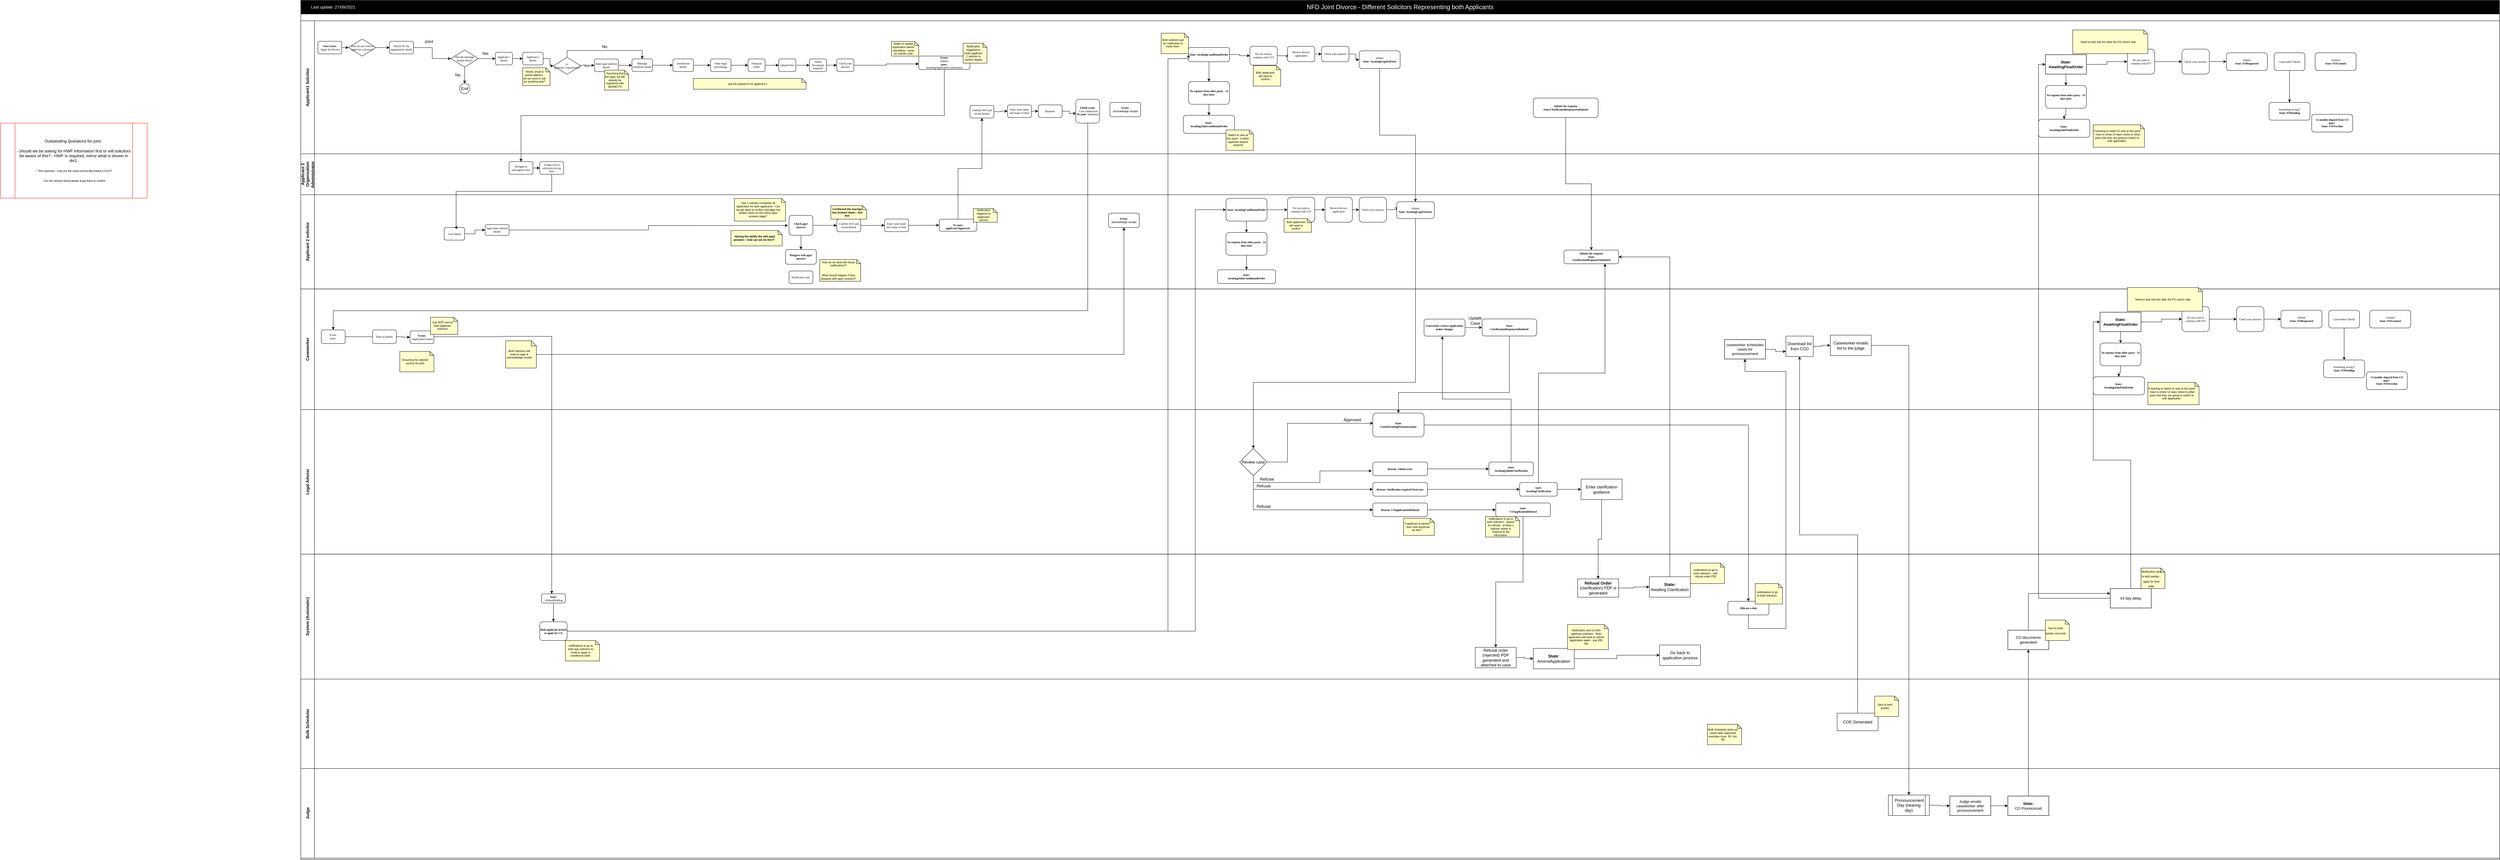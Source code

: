 <mxfile version="16.0.3" type="github" pages="11">
  <diagram name="Joint solicitors - application" id="UzjzO_GgUASHsdlZslyv">
    <mxGraphModel dx="4002" dy="775" grid="1" gridSize="10" guides="1" tooltips="1" connect="1" arrows="1" fold="1" page="1" pageScale="1" pageWidth="2336" pageHeight="1654" background="#ffffff" math="0" shadow="0">
      <root>
        <mxCell id="wyB5MmASiWUWbdZRvzDF-0" />
        <mxCell id="wyB5MmASiWUWbdZRvzDF-1" parent="wyB5MmASiWUWbdZRvzDF-0" />
        <mxCell id="wyB5MmASiWUWbdZRvzDF-2" value="" style="swimlane;html=1;childLayout=stackLayout;horizontal=1;startSize=20;horizontalStack=0;rounded=0;shadow=0;labelBackgroundColor=none;strokeWidth=1;fontFamily=Verdana;fontSize=8;align=center;" parent="wyB5MmASiWUWbdZRvzDF-1" vertex="1">
          <mxGeometry x="-120" y="60" width="6440" height="2478.75" as="geometry" />
        </mxCell>
        <mxCell id="wyB5MmASiWUWbdZRvzDF-3" value="Applicant1 Solciitor" style="swimlane;html=1;startSize=40;horizontal=0;" parent="wyB5MmASiWUWbdZRvzDF-2" vertex="1">
          <mxGeometry y="20" width="6440" height="390" as="geometry" />
        </mxCell>
        <mxCell id="wyB5MmASiWUWbdZRvzDF-4" style="edgeStyle=orthogonalEdgeStyle;rounded=0;orthogonalLoop=1;jettySize=auto;html=1;exitX=1;exitY=0.5;exitDx=0;exitDy=0;entryX=0;entryY=0.5;entryDx=0;entryDy=0;entryPerimeter=0;" parent="wyB5MmASiWUWbdZRvzDF-3" source="wyB5MmASiWUWbdZRvzDF-5" target="Y6NthDMX_8adtIv0fMUY-2" edge="1">
          <mxGeometry relative="1" as="geometry">
            <mxPoint x="150.0" y="68.5" as="targetPoint" />
          </mxGeometry>
        </mxCell>
        <mxCell id="wyB5MmASiWUWbdZRvzDF-5" value="&lt;b&gt;Start event:&lt;/b&gt;&lt;br&gt;&amp;nbsp;Apply for divorce" style="rounded=1;whiteSpace=wrap;html=1;shadow=0;labelBackgroundColor=none;strokeWidth=1;fontFamily=Verdana;fontSize=8;align=center;" parent="wyB5MmASiWUWbdZRvzDF-3" vertex="1">
          <mxGeometry x="50" y="60.0" width="70" height="37" as="geometry" />
        </mxCell>
        <mxCell id="wyB5MmASiWUWbdZRvzDF-47" value="&lt;b&gt;Finish event:&lt;/b&gt;&lt;br&gt;&amp;nbsp; Case submission&lt;br&gt;&lt;b&gt;To state:&lt;/b&gt;&amp;nbsp;Submitted" style="rounded=1;whiteSpace=wrap;html=1;shadow=0;labelBackgroundColor=none;strokeWidth=1;fontFamily=Verdana;fontSize=8;align=center;" parent="wyB5MmASiWUWbdZRvzDF-3" vertex="1">
          <mxGeometry x="2270" y="230" width="70" height="70" as="geometry" />
        </mxCell>
        <mxCell id="Xu4fKm0DpOwc1OmtIl89-0" style="edgeStyle=orthogonalEdgeStyle;rounded=0;orthogonalLoop=1;jettySize=auto;html=1;entryX=0;entryY=0.5;entryDx=0;entryDy=0;entryPerimeter=0;" parent="wyB5MmASiWUWbdZRvzDF-3" source="Y6NthDMX_8adtIv0fMUY-0" target="4Gsy31ebdq-OGoGYC07o-73" edge="1">
          <mxGeometry relative="1" as="geometry" />
        </mxCell>
        <mxCell id="Y6NthDMX_8adtIv0fMUY-0" value="Search for &#39;my organisation&#39; details" style="rounded=1;whiteSpace=wrap;html=1;shadow=0;labelBackgroundColor=none;strokeWidth=1;fontFamily=Verdana;fontSize=8;align=center;" parent="wyB5MmASiWUWbdZRvzDF-3" vertex="1">
          <mxGeometry x="260" y="60.0" width="70" height="37" as="geometry" />
        </mxCell>
        <mxCell id="Y6NthDMX_8adtIv0fMUY-8" style="edgeStyle=orthogonalEdgeStyle;rounded=0;orthogonalLoop=1;jettySize=auto;html=1;exitX=1;exitY=0.5;exitDx=0;exitDy=0;exitPerimeter=0;entryX=0;entryY=0.5;entryDx=0;entryDy=0;" parent="wyB5MmASiWUWbdZRvzDF-3" source="Y6NthDMX_8adtIv0fMUY-2" target="Y6NthDMX_8adtIv0fMUY-0" edge="1">
          <mxGeometry relative="1" as="geometry" />
        </mxCell>
        <mxCell id="Y6NthDMX_8adtIv0fMUY-2" value="How do you want to apply for a divorce?" style="strokeWidth=1;html=1;shape=mxgraph.flowchart.decision;whiteSpace=wrap;rounded=1;shadow=0;labelBackgroundColor=none;fontFamily=Verdana;fontSize=8;align=center;" parent="wyB5MmASiWUWbdZRvzDF-3" vertex="1">
          <mxGeometry x="140" y="53.5" width="80" height="50" as="geometry" />
        </mxCell>
        <mxCell id="4Gsy31ebdq-OGoGYC07o-54" value="Yes" style="edgeStyle=orthogonalEdgeStyle;rounded=0;orthogonalLoop=1;jettySize=auto;html=1;exitX=1;exitY=0.5;exitDx=0;exitDy=0;exitPerimeter=0;entryX=0;entryY=0.5;entryDx=0;entryDy=0;" parent="wyB5MmASiWUWbdZRvzDF-3" target="4Gsy31ebdq-OGoGYC07o-68" edge="1">
          <mxGeometry relative="1" as="geometry">
            <mxPoint x="810" y="130.5" as="sourcePoint" />
          </mxGeometry>
        </mxCell>
        <mxCell id="4Gsy31ebdq-OGoGYC07o-100" style="edgeStyle=orthogonalEdgeStyle;rounded=0;orthogonalLoop=1;jettySize=auto;html=1;exitX=0.5;exitY=0;exitDx=0;exitDy=0;exitPerimeter=0;entryX=0.5;entryY=0;entryDx=0;entryDy=0;" parent="wyB5MmASiWUWbdZRvzDF-3" source="4Gsy31ebdq-OGoGYC07o-55" target="4Gsy31ebdq-OGoGYC07o-80" edge="1">
          <mxGeometry relative="1" as="geometry" />
        </mxCell>
        <mxCell id="4Gsy31ebdq-OGoGYC07o-55" value="Is&amp;nbsp;&lt;br&gt;applicant 2 represented?" style="strokeWidth=1;html=1;shape=mxgraph.flowchart.decision;whiteSpace=wrap;rounded=1;shadow=0;labelBackgroundColor=none;fontFamily=Verdana;fontSize=8;align=center;" parent="wyB5MmASiWUWbdZRvzDF-3" vertex="1">
          <mxGeometry x="740" y="107" width="80" height="50" as="geometry" />
        </mxCell>
        <mxCell id="4Gsy31ebdq-OGoGYC07o-66" value="&lt;b&gt;Event:&lt;/b&gt;&lt;br&gt;Submit&lt;br&gt;&lt;b&gt;state:&lt;/b&gt;&amp;nbsp;&lt;br&gt;AwaitingApplicant2Confirmation" style="rounded=1;whiteSpace=wrap;html=1;shadow=0;labelBackgroundColor=none;strokeWidth=1;fontFamily=Verdana;fontSize=8;align=center;" parent="wyB5MmASiWUWbdZRvzDF-3" vertex="1">
          <mxGeometry x="1810" y="103.25" width="150" height="39.5" as="geometry" />
        </mxCell>
        <mxCell id="4Gsy31ebdq-OGoGYC07o-67" style="edgeStyle=orthogonalEdgeStyle;rounded=0;orthogonalLoop=1;jettySize=auto;html=1;exitX=1;exitY=0.5;exitDx=0;exitDy=0;entryX=0;entryY=0.5;entryDx=0;entryDy=0;" parent="wyB5MmASiWUWbdZRvzDF-3" source="4Gsy31ebdq-OGoGYC07o-68" edge="1">
          <mxGeometry relative="1" as="geometry">
            <mxPoint x="970" y="130.5" as="targetPoint" />
          </mxGeometry>
        </mxCell>
        <mxCell id="4Gsy31ebdq-OGoGYC07o-68" value="Enter app2 solicitor details" style="rounded=1;whiteSpace=wrap;html=1;shadow=0;labelBackgroundColor=none;strokeWidth=1;fontFamily=Verdana;fontSize=8;align=center;" parent="wyB5MmASiWUWbdZRvzDF-3" vertex="1">
          <mxGeometry x="860" y="112" width="70" height="37" as="geometry" />
        </mxCell>
        <mxCell id="4Gsy31ebdq-OGoGYC07o-70" value="Applicant 1 details" style="rounded=1;whiteSpace=wrap;html=1;shadow=0;labelBackgroundColor=none;strokeWidth=1;fontFamily=Verdana;fontSize=8;align=center;" parent="wyB5MmASiWUWbdZRvzDF-3" vertex="1">
          <mxGeometry x="570" y="92.25" width="50" height="37" as="geometry" />
        </mxCell>
        <mxCell id="4Gsy31ebdq-OGoGYC07o-72" style="edgeStyle=orthogonalEdgeStyle;rounded=0;orthogonalLoop=1;jettySize=auto;html=1;exitX=1;exitY=0.5;exitDx=0;exitDy=0;exitPerimeter=0;entryX=0;entryY=0.5;entryDx=0;entryDy=0;" parent="wyB5MmASiWUWbdZRvzDF-3" source="4Gsy31ebdq-OGoGYC07o-73" target="4Gsy31ebdq-OGoGYC07o-70" edge="1">
          <mxGeometry relative="1" as="geometry" />
        </mxCell>
        <mxCell id="4Gsy31ebdq-OGoGYC07o-73" value="Has the marriage broken down?" style="strokeWidth=1;html=1;shape=mxgraph.flowchart.decision;whiteSpace=wrap;rounded=1;shadow=0;labelBackgroundColor=none;fontFamily=Verdana;fontSize=8;align=center;" parent="wyB5MmASiWUWbdZRvzDF-3" vertex="1">
          <mxGeometry x="440" y="85.75" width="80" height="50" as="geometry" />
        </mxCell>
        <mxCell id="4Gsy31ebdq-OGoGYC07o-74" value="End" style="ellipse;whiteSpace=wrap;html=1;aspect=fixed;" parent="wyB5MmASiWUWbdZRvzDF-3" vertex="1">
          <mxGeometry x="465" y="183.75" width="30" height="30" as="geometry" />
        </mxCell>
        <mxCell id="4Gsy31ebdq-OGoGYC07o-71" style="edgeStyle=orthogonalEdgeStyle;rounded=0;orthogonalLoop=1;jettySize=auto;html=1;exitX=0.5;exitY=1;exitDx=0;exitDy=0;exitPerimeter=0;entryX=0.5;entryY=0;entryDx=0;entryDy=0;" parent="wyB5MmASiWUWbdZRvzDF-3" source="4Gsy31ebdq-OGoGYC07o-73" target="4Gsy31ebdq-OGoGYC07o-74" edge="1">
          <mxGeometry relative="1" as="geometry" />
        </mxCell>
        <mxCell id="4Gsy31ebdq-OGoGYC07o-75" value="No" style="text;html=1;strokeColor=none;fillColor=none;align=center;verticalAlign=middle;whiteSpace=wrap;rounded=0;" parent="wyB5MmASiWUWbdZRvzDF-3" vertex="1">
          <mxGeometry x="440" y="148.75" width="40" height="20" as="geometry" />
        </mxCell>
        <mxCell id="4Gsy31ebdq-OGoGYC07o-76" value="Yes" style="text;html=1;strokeColor=none;fillColor=none;align=center;verticalAlign=middle;whiteSpace=wrap;rounded=0;" parent="wyB5MmASiWUWbdZRvzDF-3" vertex="1">
          <mxGeometry x="520" y="85.747" width="40" height="20" as="geometry" />
        </mxCell>
        <mxCell id="4Gsy31ebdq-OGoGYC07o-77" style="edgeStyle=orthogonalEdgeStyle;rounded=0;orthogonalLoop=1;jettySize=auto;html=1;exitX=1;exitY=0.5;exitDx=0;exitDy=0;" parent="wyB5MmASiWUWbdZRvzDF-3" source="4Gsy31ebdq-OGoGYC07o-78" target="4Gsy31ebdq-OGoGYC07o-55" edge="1">
          <mxGeometry relative="1" as="geometry" />
        </mxCell>
        <mxCell id="4Gsy31ebdq-OGoGYC07o-78" value="Applicant 2 details" style="rounded=1;whiteSpace=wrap;html=1;shadow=0;labelBackgroundColor=none;strokeWidth=1;fontFamily=Verdana;fontSize=8;align=center;" parent="wyB5MmASiWUWbdZRvzDF-3" vertex="1">
          <mxGeometry x="650" y="92.25" width="60" height="37" as="geometry" />
        </mxCell>
        <mxCell id="4Gsy31ebdq-OGoGYC07o-69" style="edgeStyle=orthogonalEdgeStyle;rounded=0;orthogonalLoop=1;jettySize=auto;html=1;exitX=1;exitY=0.5;exitDx=0;exitDy=0;" parent="wyB5MmASiWUWbdZRvzDF-3" source="4Gsy31ebdq-OGoGYC07o-70" target="4Gsy31ebdq-OGoGYC07o-78" edge="1">
          <mxGeometry relative="1" as="geometry" />
        </mxCell>
        <mxCell id="4Gsy31ebdq-OGoGYC07o-80" value="Marriage certificate details" style="rounded=1;whiteSpace=wrap;html=1;shadow=0;labelBackgroundColor=none;strokeWidth=1;fontFamily=Verdana;fontSize=8;align=center;" parent="wyB5MmASiWUWbdZRvzDF-3" vertex="1">
          <mxGeometry x="970" y="111.75" width="60" height="37" as="geometry" />
        </mxCell>
        <mxCell id="4Gsy31ebdq-OGoGYC07o-82" value="Jurisdiction details" style="rounded=1;whiteSpace=wrap;html=1;shadow=0;labelBackgroundColor=none;strokeWidth=1;fontFamily=Verdana;fontSize=8;align=center;" parent="wyB5MmASiWUWbdZRvzDF-3" vertex="1">
          <mxGeometry x="1090" y="111.75" width="60" height="37" as="geometry" />
        </mxCell>
        <mxCell id="4Gsy31ebdq-OGoGYC07o-79" style="edgeStyle=orthogonalEdgeStyle;rounded=0;orthogonalLoop=1;jettySize=auto;html=1;exitX=1;exitY=0.5;exitDx=0;exitDy=0;" parent="wyB5MmASiWUWbdZRvzDF-3" source="4Gsy31ebdq-OGoGYC07o-80" target="4Gsy31ebdq-OGoGYC07o-82" edge="1">
          <mxGeometry relative="1" as="geometry" />
        </mxCell>
        <mxCell id="4Gsy31ebdq-OGoGYC07o-84" value="Other legal proceedings" style="rounded=1;whiteSpace=wrap;html=1;shadow=0;labelBackgroundColor=none;strokeWidth=1;fontFamily=Verdana;fontSize=8;align=center;" parent="wyB5MmASiWUWbdZRvzDF-3" vertex="1">
          <mxGeometry x="1200" y="111.75" width="60" height="37" as="geometry" />
        </mxCell>
        <mxCell id="4Gsy31ebdq-OGoGYC07o-81" style="edgeStyle=orthogonalEdgeStyle;rounded=0;orthogonalLoop=1;jettySize=auto;html=1;exitX=1;exitY=0.5;exitDx=0;exitDy=0;entryX=0;entryY=0.5;entryDx=0;entryDy=0;" parent="wyB5MmASiWUWbdZRvzDF-3" source="4Gsy31ebdq-OGoGYC07o-82" target="4Gsy31ebdq-OGoGYC07o-84" edge="1">
          <mxGeometry relative="1" as="geometry" />
        </mxCell>
        <mxCell id="4Gsy31ebdq-OGoGYC07o-86" value="Financial Order" style="rounded=1;whiteSpace=wrap;html=1;shadow=0;labelBackgroundColor=none;strokeWidth=1;fontFamily=Verdana;fontSize=8;align=center;" parent="wyB5MmASiWUWbdZRvzDF-3" vertex="1">
          <mxGeometry x="1310" y="111.75" width="50" height="37" as="geometry" />
        </mxCell>
        <mxCell id="4Gsy31ebdq-OGoGYC07o-83" style="edgeStyle=orthogonalEdgeStyle;rounded=0;orthogonalLoop=1;jettySize=auto;html=1;exitX=1;exitY=0.5;exitDx=0;exitDy=0;" parent="wyB5MmASiWUWbdZRvzDF-3" source="4Gsy31ebdq-OGoGYC07o-84" target="4Gsy31ebdq-OGoGYC07o-86" edge="1">
          <mxGeometry relative="1" as="geometry" />
        </mxCell>
        <mxCell id="4Gsy31ebdq-OGoGYC07o-88" value="Upload Docs" style="rounded=1;whiteSpace=wrap;html=1;shadow=0;labelBackgroundColor=none;strokeWidth=1;fontFamily=Verdana;fontSize=8;align=center;" parent="wyB5MmASiWUWbdZRvzDF-3" vertex="1">
          <mxGeometry x="1400" y="111.75" width="50" height="37" as="geometry" />
        </mxCell>
        <mxCell id="4Gsy31ebdq-OGoGYC07o-85" style="edgeStyle=orthogonalEdgeStyle;rounded=0;orthogonalLoop=1;jettySize=auto;html=1;exitX=1;exitY=0.5;exitDx=0;exitDy=0;" parent="wyB5MmASiWUWbdZRvzDF-3" source="4Gsy31ebdq-OGoGYC07o-86" target="4Gsy31ebdq-OGoGYC07o-88" edge="1">
          <mxGeometry relative="1" as="geometry" />
        </mxCell>
        <mxCell id="4Gsy31ebdq-OGoGYC07o-90" value="Welsh Documents required?" style="rounded=1;whiteSpace=wrap;html=1;shadow=0;labelBackgroundColor=none;strokeWidth=1;fontFamily=Verdana;fontSize=8;align=center;" parent="wyB5MmASiWUWbdZRvzDF-3" vertex="1">
          <mxGeometry x="1490" y="111.75" width="50" height="37" as="geometry" />
        </mxCell>
        <mxCell id="4Gsy31ebdq-OGoGYC07o-87" style="edgeStyle=orthogonalEdgeStyle;rounded=0;orthogonalLoop=1;jettySize=auto;html=1;exitX=1;exitY=0.5;exitDx=0;exitDy=0;" parent="wyB5MmASiWUWbdZRvzDF-3" source="4Gsy31ebdq-OGoGYC07o-88" target="4Gsy31ebdq-OGoGYC07o-90" edge="1">
          <mxGeometry relative="1" as="geometry" />
        </mxCell>
        <mxCell id="4Gsy31ebdq-OGoGYC07o-582" style="edgeStyle=orthogonalEdgeStyle;rounded=0;orthogonalLoop=1;jettySize=auto;html=1;entryX=0;entryY=0.586;entryDx=0;entryDy=0;entryPerimeter=0;" parent="wyB5MmASiWUWbdZRvzDF-3" source="4Gsy31ebdq-OGoGYC07o-92" target="4Gsy31ebdq-OGoGYC07o-66" edge="1">
          <mxGeometry relative="1" as="geometry" />
        </mxCell>
        <mxCell id="4Gsy31ebdq-OGoGYC07o-92" value="Check your answers" style="rounded=1;whiteSpace=wrap;html=1;shadow=0;labelBackgroundColor=none;strokeWidth=1;fontFamily=Verdana;fontSize=8;align=center;" parent="wyB5MmASiWUWbdZRvzDF-3" vertex="1">
          <mxGeometry x="1570" y="111.75" width="50" height="37" as="geometry" />
        </mxCell>
        <mxCell id="4Gsy31ebdq-OGoGYC07o-89" style="edgeStyle=orthogonalEdgeStyle;rounded=0;orthogonalLoop=1;jettySize=auto;html=1;exitX=1;exitY=0.5;exitDx=0;exitDy=0;" parent="wyB5MmASiWUWbdZRvzDF-3" source="4Gsy31ebdq-OGoGYC07o-90" target="4Gsy31ebdq-OGoGYC07o-92" edge="1">
          <mxGeometry relative="1" as="geometry" />
        </mxCell>
        <mxCell id="4Gsy31ebdq-OGoGYC07o-95" value="Joint" style="text;html=1;strokeColor=none;fillColor=none;align=center;verticalAlign=middle;whiteSpace=wrap;rounded=0;" parent="wyB5MmASiWUWbdZRvzDF-3" vertex="1">
          <mxGeometry x="340" y="50.5" width="70" height="20" as="geometry" />
        </mxCell>
        <mxCell id="4Gsy31ebdq-OGoGYC07o-101" value="No" style="text;html=1;strokeColor=none;fillColor=none;align=center;verticalAlign=middle;whiteSpace=wrap;rounded=0;" parent="wyB5MmASiWUWbdZRvzDF-3" vertex="1">
          <mxGeometry x="870" y="65.747" width="40" height="20" as="geometry" />
        </mxCell>
        <mxCell id="4Gsy31ebdq-OGoGYC07o-536" value="&lt;h6&gt;&lt;span style=&quot;font-size: 8px ; font-weight: 400&quot;&gt;Name, email &amp;amp; postal address - do we need to ask for anything else?&lt;/span&gt;&lt;/h6&gt;" style="shape=note;whiteSpace=wrap;html=1;backgroundOutline=1;darkOpacity=0.05;size=12;fillColor=#FFFFCC;spacingRight=10;" parent="wyB5MmASiWUWbdZRvzDF-3" vertex="1">
          <mxGeometry x="650" y="137.75" width="80" height="52.25" as="geometry" />
        </mxCell>
        <mxCell id="4Gsy31ebdq-OGoGYC07o-537" value="&lt;h6&gt;&lt;span style=&quot;font-size: 8px ; font-weight: 400&quot;&gt;Assuming that the app2 sol will already be registered with MyHMCTS&lt;/span&gt;&lt;/h6&gt;" style="shape=note;whiteSpace=wrap;html=1;backgroundOutline=1;darkOpacity=0.05;size=12;fillColor=#FFFFCC;spacingRight=10;" parent="wyB5MmASiWUWbdZRvzDF-3" vertex="1">
          <mxGeometry x="890" y="144.81" width="70" height="58.5" as="geometry" />
        </mxCell>
        <mxCell id="4Gsy31ebdq-OGoGYC07o-583" value="&lt;h6&gt;&lt;span style=&quot;font-size: 8px ; font-weight: 400&quot;&gt;Notification triggered to invite applicant 2 solicitor to confirm details&lt;/span&gt;&lt;/h6&gt;" style="shape=note;whiteSpace=wrap;html=1;backgroundOutline=1;darkOpacity=0.05;size=12;fillColor=#FFFFCC;spacingRight=10;" parent="wyB5MmASiWUWbdZRvzDF-3" vertex="1">
          <mxGeometry x="1940" y="65.75" width="70" height="58.5" as="geometry" />
        </mxCell>
        <mxCell id="4Gsy31ebdq-OGoGYC07o-63" value="&lt;span&gt;Confirm SOT and reconciliation&lt;/span&gt;" style="rounded=1;whiteSpace=wrap;html=1;shadow=0;labelBackgroundColor=none;strokeWidth=1;fontFamily=Verdana;fontSize=8;align=center;fontStyle=0" parent="wyB5MmASiWUWbdZRvzDF-3" vertex="1">
          <mxGeometry x="1960" y="248" width="70" height="37" as="geometry" />
        </mxCell>
        <mxCell id="4Gsy31ebdq-OGoGYC07o-1198" style="edgeStyle=orthogonalEdgeStyle;rounded=0;orthogonalLoop=1;jettySize=auto;html=1;exitX=1;exitY=0.5;exitDx=0;exitDy=0;entryX=0;entryY=0.5;entryDx=0;entryDy=0;" parent="wyB5MmASiWUWbdZRvzDF-3" source="4Gsy31ebdq-OGoGYC07o-65" target="4Gsy31ebdq-OGoGYC07o-1196" edge="1">
          <mxGeometry relative="1" as="geometry" />
        </mxCell>
        <mxCell id="4Gsy31ebdq-OGoGYC07o-65" value="&lt;span&gt;Enter &#39;your name&#39; and &#39;name of firm&#39;&lt;/span&gt;" style="rounded=1;whiteSpace=wrap;html=1;shadow=0;labelBackgroundColor=none;strokeWidth=1;fontFamily=Verdana;fontSize=8;align=center;fontStyle=0" parent="wyB5MmASiWUWbdZRvzDF-3" vertex="1">
          <mxGeometry x="2070" y="246.5" width="70" height="37" as="geometry" />
        </mxCell>
        <mxCell id="4Gsy31ebdq-OGoGYC07o-62" style="edgeStyle=orthogonalEdgeStyle;rounded=0;orthogonalLoop=1;jettySize=auto;html=1;exitX=1;exitY=0.5;exitDx=0;exitDy=0;entryX=0;entryY=0.5;entryDx=0;entryDy=0;" parent="wyB5MmASiWUWbdZRvzDF-3" source="4Gsy31ebdq-OGoGYC07o-63" target="4Gsy31ebdq-OGoGYC07o-65" edge="1">
          <mxGeometry relative="1" as="geometry" />
        </mxCell>
        <mxCell id="4Gsy31ebdq-OGoGYC07o-1196" value="&lt;span&gt;Payment&amp;nbsp;&lt;/span&gt;" style="rounded=1;whiteSpace=wrap;html=1;shadow=0;labelBackgroundColor=none;strokeWidth=1;fontFamily=Verdana;fontSize=8;align=center;fontStyle=0" parent="wyB5MmASiWUWbdZRvzDF-3" vertex="1">
          <mxGeometry x="2160" y="246.5" width="70" height="37" as="geometry" />
        </mxCell>
        <mxCell id="4Gsy31ebdq-OGoGYC07o-1199" style="edgeStyle=orthogonalEdgeStyle;rounded=0;orthogonalLoop=1;jettySize=auto;html=1;exitX=1;exitY=0.5;exitDx=0;exitDy=0;entryX=0.017;entryY=0.591;entryDx=0;entryDy=0;entryPerimeter=0;" parent="wyB5MmASiWUWbdZRvzDF-3" source="4Gsy31ebdq-OGoGYC07o-1196" edge="1">
          <mxGeometry relative="1" as="geometry">
            <mxPoint x="2271.19" y="271.37" as="targetPoint" />
          </mxGeometry>
        </mxCell>
        <mxCell id="Dzt0slZm_T8Roepfdlg1-7" style="edgeStyle=orthogonalEdgeStyle;rounded=0;orthogonalLoop=1;jettySize=auto;html=1;entryX=0;entryY=0.5;entryDx=0;entryDy=0;" parent="wyB5MmASiWUWbdZRvzDF-3" source="Dzt0slZm_T8Roepfdlg1-4" target="Dzt0slZm_T8Roepfdlg1-5" edge="1">
          <mxGeometry relative="1" as="geometry" />
        </mxCell>
        <mxCell id="flrUwObjVT1ocd6PyXul-1" style="edgeStyle=orthogonalEdgeStyle;rounded=0;orthogonalLoop=1;jettySize=auto;html=1;entryX=0.5;entryY=0;entryDx=0;entryDy=0;" parent="wyB5MmASiWUWbdZRvzDF-3" source="Dzt0slZm_T8Roepfdlg1-4" target="Dzt0slZm_T8Roepfdlg1-9" edge="1">
          <mxGeometry relative="1" as="geometry" />
        </mxCell>
        <mxCell id="Dzt0slZm_T8Roepfdlg1-4" value="&lt;b&gt;State: AwaitingConditionalOrder&lt;/b&gt;" style="rounded=1;whiteSpace=wrap;html=1;shadow=0;labelBackgroundColor=none;strokeWidth=1;fontFamily=Verdana;fontSize=8;align=center;" parent="wyB5MmASiWUWbdZRvzDF-3" vertex="1">
          <mxGeometry x="2600" y="78.06" width="120" height="41.94" as="geometry" />
        </mxCell>
        <mxCell id="Dzt0slZm_T8Roepfdlg1-8" style="edgeStyle=orthogonalEdgeStyle;rounded=0;orthogonalLoop=1;jettySize=auto;html=1;exitX=1;exitY=0.5;exitDx=0;exitDy=0;entryX=0;entryY=0.5;entryDx=0;entryDy=0;" parent="wyB5MmASiWUWbdZRvzDF-3" source="Dzt0slZm_T8Roepfdlg1-5" target="Dzt0slZm_T8Roepfdlg1-6" edge="1">
          <mxGeometry relative="1" as="geometry" />
        </mxCell>
        <mxCell id="Dzt0slZm_T8Roepfdlg1-5" value="Do you want to continue with CO?" style="rounded=1;whiteSpace=wrap;html=1;shadow=0;labelBackgroundColor=none;strokeWidth=1;fontFamily=Verdana;fontSize=8;align=center;" parent="wyB5MmASiWUWbdZRvzDF-3" vertex="1">
          <mxGeometry x="2780" y="74.75" width="80" height="55.25" as="geometry" />
        </mxCell>
        <mxCell id="flrUwObjVT1ocd6PyXul-2" style="edgeStyle=orthogonalEdgeStyle;rounded=0;orthogonalLoop=1;jettySize=auto;html=1;exitX=1;exitY=0.5;exitDx=0;exitDy=0;entryX=0;entryY=0.5;entryDx=0;entryDy=0;" parent="wyB5MmASiWUWbdZRvzDF-3" source="Dzt0slZm_T8Roepfdlg1-6" target="Dzt0slZm_T8Roepfdlg1-12" edge="1">
          <mxGeometry relative="1" as="geometry" />
        </mxCell>
        <mxCell id="Dzt0slZm_T8Roepfdlg1-6" value="Review divorce application" style="rounded=1;whiteSpace=wrap;html=1;shadow=0;labelBackgroundColor=none;strokeWidth=1;fontFamily=Verdana;fontSize=8;align=center;" parent="wyB5MmASiWUWbdZRvzDF-3" vertex="1">
          <mxGeometry x="2890" y="74.75" width="80" height="45.25" as="geometry" />
        </mxCell>
        <mxCell id="flrUwObjVT1ocd6PyXul-4" style="edgeStyle=orthogonalEdgeStyle;rounded=0;orthogonalLoop=1;jettySize=auto;html=1;" parent="wyB5MmASiWUWbdZRvzDF-3" source="Dzt0slZm_T8Roepfdlg1-9" target="Dzt0slZm_T8Roepfdlg1-11" edge="1">
          <mxGeometry relative="1" as="geometry" />
        </mxCell>
        <mxCell id="Dzt0slZm_T8Roepfdlg1-9" value="&lt;b&gt;No reponse from other party - 14 days later&lt;br&gt;&lt;/b&gt;" style="rounded=1;whiteSpace=wrap;html=1;shadow=0;labelBackgroundColor=none;strokeWidth=1;fontFamily=Verdana;fontSize=8;align=center;" parent="wyB5MmASiWUWbdZRvzDF-3" vertex="1">
          <mxGeometry x="2600" y="178.12" width="120" height="66.75" as="geometry" />
        </mxCell>
        <mxCell id="Dzt0slZm_T8Roepfdlg1-11" value="&lt;b&gt;State:&amp;nbsp;&lt;br&gt;AwaitingJointConditionalOrder&lt;br&gt;&lt;/b&gt;" style="rounded=1;whiteSpace=wrap;html=1;shadow=0;labelBackgroundColor=none;strokeWidth=1;fontFamily=Verdana;fontSize=8;align=center;" parent="wyB5MmASiWUWbdZRvzDF-3" vertex="1">
          <mxGeometry x="2585" y="277" width="150" height="53" as="geometry" />
        </mxCell>
        <mxCell id="flrUwObjVT1ocd6PyXul-3" style="edgeStyle=orthogonalEdgeStyle;rounded=0;orthogonalLoop=1;jettySize=auto;html=1;entryX=0;entryY=0.5;entryDx=0;entryDy=0;" parent="wyB5MmASiWUWbdZRvzDF-3" source="Dzt0slZm_T8Roepfdlg1-12" target="Dzt0slZm_T8Roepfdlg1-13" edge="1">
          <mxGeometry relative="1" as="geometry" />
        </mxCell>
        <mxCell id="Dzt0slZm_T8Roepfdlg1-12" value="Check your answers" style="rounded=1;whiteSpace=wrap;html=1;shadow=0;labelBackgroundColor=none;strokeWidth=1;fontFamily=Verdana;fontSize=8;align=center;" parent="wyB5MmASiWUWbdZRvzDF-3" vertex="1">
          <mxGeometry x="2990" y="74.75" width="80" height="45.25" as="geometry" />
        </mxCell>
        <mxCell id="Dzt0slZm_T8Roepfdlg1-13" value="Submit&lt;br&gt;&lt;b&gt;State&lt;/b&gt;: &lt;b&gt;AwaitingLegalAdvisor&lt;/b&gt;" style="rounded=1;whiteSpace=wrap;html=1;shadow=0;labelBackgroundColor=none;strokeWidth=1;fontFamily=Verdana;fontSize=8;align=center;" parent="wyB5MmASiWUWbdZRvzDF-3" vertex="1">
          <mxGeometry x="3100" y="88.06" width="120" height="51.94" as="geometry" />
        </mxCell>
        <mxCell id="Dzt0slZm_T8Roepfdlg1-146" value="&lt;b&gt;Submit the response&lt;br&gt;State:ClarificationResponseSubmitted&lt;br&gt;&lt;/b&gt;" style="rounded=1;whiteSpace=wrap;html=1;shadow=0;labelBackgroundColor=none;strokeWidth=1;fontFamily=Verdana;fontSize=8;align=center;" parent="wyB5MmASiWUWbdZRvzDF-3" vertex="1">
          <mxGeometry x="3610" y="226.5" width="190" height="57" as="geometry" />
        </mxCell>
        <mxCell id="flrUwObjVT1ocd6PyXul-35" value="&lt;h6&gt;&lt;span style=&quot;font-size: 8px ; font-weight: 400&quot;&gt;Both applicants will need to confirm&lt;/span&gt;&lt;/h6&gt;" style="shape=note;whiteSpace=wrap;html=1;backgroundOutline=1;darkOpacity=0.05;size=12;fillColor=#FFFFCC;spacingRight=10;" parent="wyB5MmASiWUWbdZRvzDF-3" vertex="1">
          <mxGeometry x="2790" y="131.5" width="80" height="60" as="geometry" />
        </mxCell>
        <mxCell id="flrUwObjVT1ocd6PyXul-36" value="&lt;h6&gt;&lt;span style=&quot;font-size: 8px ; font-weight: 400&quot;&gt;Switch to sole at this point - if either applicant doesnt respond&lt;/span&gt;&lt;/h6&gt;" style="shape=note;whiteSpace=wrap;html=1;backgroundOutline=1;darkOpacity=0.05;size=12;fillColor=#FFFFCC;spacingRight=10;" parent="wyB5MmASiWUWbdZRvzDF-3" vertex="1">
          <mxGeometry x="2710" y="320" width="80" height="60" as="geometry" />
        </mxCell>
        <mxCell id="Xu4fKm0DpOwc1OmtIl89-361" value="&lt;b&gt;Event:&lt;br&gt;&lt;/b&gt;&lt;font face=&quot;Helvetica&quot;&gt;acknowledge&amp;nbsp;receipt&lt;/font&gt;&lt;b&gt;&lt;br&gt;&lt;/b&gt;" style="rounded=1;whiteSpace=wrap;html=1;shadow=0;labelBackgroundColor=none;strokeWidth=1;fontFamily=Verdana;fontSize=8;align=center;" parent="wyB5MmASiWUWbdZRvzDF-3" vertex="1">
          <mxGeometry x="2370" y="239.36" width="90" height="41.94" as="geometry" />
        </mxCell>
        <mxCell id="jJMWOeueoiUJw3nUS49h-0" value="&lt;h6&gt;&lt;span style=&quot;font-size: 8px ; font-weight: 400&quot;&gt;If wanting to switch to sole at this point - have to show 14 days notice&amp;nbsp;to other party that they are going to switch to sole application&amp;nbsp;&lt;/span&gt;&lt;/h6&gt;" style="shape=note;whiteSpace=wrap;html=1;backgroundOutline=1;darkOpacity=0.05;size=12;fillColor=#FFFFCC;spacingRight=10;" parent="wyB5MmASiWUWbdZRvzDF-3" vertex="1">
          <mxGeometry x="5250" y="304.97" width="150" height="65.61" as="geometry" />
        </mxCell>
        <mxCell id="jJMWOeueoiUJw3nUS49h-1" value="12 months elapsed from CO date?&amp;nbsp;&lt;br&gt;State: FOOverdue" style="rounded=1;whiteSpace=wrap;html=1;shadow=0;labelBackgroundColor=none;strokeWidth=1;fontFamily=Verdana;fontSize=8;align=center;fontStyle=1" parent="wyB5MmASiWUWbdZRvzDF-3" vertex="1">
          <mxGeometry x="5890" y="274.22" width="120" height="51.94" as="geometry" />
        </mxCell>
        <mxCell id="jJMWOeueoiUJw3nUS49h-2" value="&lt;b&gt;State:&lt;br&gt;AwaitingFinalOrder&lt;/b&gt;" style="html=1;whiteSpace=wrap;;fontSize=11;fontColor=#000000;spacing=5;strokeOpacity=100;strokeWidth=1.2;" parent="wyB5MmASiWUWbdZRvzDF-3" vertex="1">
          <mxGeometry x="5110" y="99.36" width="120" height="57" as="geometry" />
        </mxCell>
        <mxCell id="jJMWOeueoiUJw3nUS49h-3" style="edgeStyle=orthogonalEdgeStyle;rounded=0;orthogonalLoop=1;jettySize=auto;html=1;entryX=0;entryY=0.5;entryDx=0;entryDy=0;" parent="wyB5MmASiWUWbdZRvzDF-3" source="jJMWOeueoiUJw3nUS49h-2" target="jJMWOeueoiUJw3nUS49h-5" edge="1">
          <mxGeometry relative="1" as="geometry">
            <mxPoint x="5290" y="119.67" as="sourcePoint" />
          </mxGeometry>
        </mxCell>
        <mxCell id="jJMWOeueoiUJw3nUS49h-4" style="edgeStyle=orthogonalEdgeStyle;rounded=0;orthogonalLoop=1;jettySize=auto;html=1;entryX=0.5;entryY=0;entryDx=0;entryDy=0;" parent="wyB5MmASiWUWbdZRvzDF-3" target="jJMWOeueoiUJw3nUS49h-6" edge="1">
          <mxGeometry relative="1" as="geometry">
            <mxPoint x="5170" y="156.36" as="sourcePoint" />
          </mxGeometry>
        </mxCell>
        <mxCell id="jJMWOeueoiUJw3nUS49h-5" value="Do you want to continue with FO?" style="rounded=1;whiteSpace=wrap;html=1;shadow=0;labelBackgroundColor=none;strokeWidth=1;fontFamily=Verdana;fontSize=8;align=center;" parent="wyB5MmASiWUWbdZRvzDF-3" vertex="1">
          <mxGeometry x="5350" y="82.98" width="80" height="73.38" as="geometry" />
        </mxCell>
        <mxCell id="jJMWOeueoiUJw3nUS49h-6" value="&lt;b&gt;No reponse from other party - 14 days later&lt;br&gt;&lt;/b&gt;" style="rounded=1;whiteSpace=wrap;html=1;shadow=0;labelBackgroundColor=none;strokeWidth=1;fontFamily=Verdana;fontSize=8;align=center;" parent="wyB5MmASiWUWbdZRvzDF-3" vertex="1">
          <mxGeometry x="5110" y="189.67" width="120" height="66.75" as="geometry" />
        </mxCell>
        <mxCell id="jJMWOeueoiUJw3nUS49h-7" value="&lt;b&gt;State:&amp;nbsp;&lt;br&gt;AwaitingJointFinalOrder&lt;br&gt;&lt;/b&gt;" style="rounded=1;whiteSpace=wrap;html=1;shadow=0;labelBackgroundColor=none;strokeWidth=1;fontFamily=Verdana;fontSize=8;align=center;" parent="wyB5MmASiWUWbdZRvzDF-3" vertex="1">
          <mxGeometry x="5090" y="288.55" width="150" height="53" as="geometry" />
        </mxCell>
        <mxCell id="jJMWOeueoiUJw3nUS49h-8" style="edgeStyle=orthogonalEdgeStyle;rounded=0;orthogonalLoop=1;jettySize=auto;html=1;" parent="wyB5MmASiWUWbdZRvzDF-3" source="jJMWOeueoiUJw3nUS49h-6" target="jJMWOeueoiUJw3nUS49h-7" edge="1">
          <mxGeometry relative="1" as="geometry" />
        </mxCell>
        <mxCell id="jJMWOeueoiUJw3nUS49h-9" value="Check your answers" style="rounded=1;whiteSpace=wrap;html=1;shadow=0;labelBackgroundColor=none;strokeWidth=1;fontFamily=Verdana;fontSize=8;align=center;" parent="wyB5MmASiWUWbdZRvzDF-3" vertex="1">
          <mxGeometry x="5510" y="82.98" width="80" height="73.38" as="geometry" />
        </mxCell>
        <mxCell id="jJMWOeueoiUJw3nUS49h-10" style="edgeStyle=orthogonalEdgeStyle;rounded=0;orthogonalLoop=1;jettySize=auto;html=1;exitX=1;exitY=0.5;exitDx=0;exitDy=0;entryX=0;entryY=0.5;entryDx=0;entryDy=0;" parent="wyB5MmASiWUWbdZRvzDF-3" source="jJMWOeueoiUJw3nUS49h-5" target="jJMWOeueoiUJw3nUS49h-9" edge="1">
          <mxGeometry relative="1" as="geometry">
            <mxPoint x="5580" y="-746.58" as="targetPoint" />
          </mxGeometry>
        </mxCell>
        <mxCell id="jJMWOeueoiUJw3nUS49h-11" value="Submit&lt;br&gt;&lt;b&gt;State&lt;/b&gt;: &lt;b&gt;FORequested&lt;/b&gt;" style="rounded=1;whiteSpace=wrap;html=1;shadow=0;labelBackgroundColor=none;strokeWidth=1;fontFamily=Verdana;fontSize=8;align=center;" parent="wyB5MmASiWUWbdZRvzDF-3" vertex="1">
          <mxGeometry x="5640" y="93.7" width="120" height="51.94" as="geometry" />
        </mxCell>
        <mxCell id="jJMWOeueoiUJw3nUS49h-12" style="edgeStyle=orthogonalEdgeStyle;rounded=0;orthogonalLoop=1;jettySize=auto;html=1;entryX=0;entryY=0.5;entryDx=0;entryDy=0;" parent="wyB5MmASiWUWbdZRvzDF-3" source="jJMWOeueoiUJw3nUS49h-9" target="jJMWOeueoiUJw3nUS49h-11" edge="1">
          <mxGeometry relative="1" as="geometry" />
        </mxCell>
        <mxCell id="jJMWOeueoiUJw3nUS49h-13" value="&lt;h6&gt;&lt;span style=&quot;font-size: 8px ; font-weight: 400&quot;&gt;Need to look into this after the FO citizen side&amp;nbsp;&lt;/span&gt;&lt;/h6&gt;" style="shape=note;whiteSpace=wrap;html=1;backgroundOutline=1;darkOpacity=0.05;size=12;fillColor=#FFFFCC;spacingRight=10;" parent="wyB5MmASiWUWbdZRvzDF-3" vertex="1">
          <mxGeometry x="5190" y="26.91" width="220" height="69.38" as="geometry" />
        </mxCell>
        <mxCell id="jJMWOeueoiUJw3nUS49h-14" value="Granted&lt;br&gt;&lt;b&gt;State&lt;/b&gt;: &lt;b&gt;FOGranted&lt;/b&gt;" style="rounded=1;whiteSpace=wrap;html=1;shadow=0;labelBackgroundColor=none;strokeWidth=1;fontFamily=Verdana;fontSize=8;align=center;" parent="wyB5MmASiWUWbdZRvzDF-3" vertex="1">
          <mxGeometry x="5900" y="93.7" width="120" height="51.94" as="geometry" />
        </mxCell>
        <mxCell id="jJMWOeueoiUJw3nUS49h-15" value="Caseworker Checks" style="rounded=1;whiteSpace=wrap;html=1;shadow=0;labelBackgroundColor=none;strokeWidth=1;fontFamily=Verdana;fontSize=8;align=center;" parent="wyB5MmASiWUWbdZRvzDF-3" vertex="1">
          <mxGeometry x="5780" y="93.7" width="90" height="51.94" as="geometry" />
        </mxCell>
        <mxCell id="jJMWOeueoiUJw3nUS49h-16" value="Something wrong?!&lt;br&gt;&lt;b&gt;State&lt;/b&gt;: &lt;b&gt;FOPending&lt;/b&gt;" style="rounded=1;whiteSpace=wrap;html=1;shadow=0;labelBackgroundColor=none;strokeWidth=1;fontFamily=Verdana;fontSize=8;align=center;" parent="wyB5MmASiWUWbdZRvzDF-3" vertex="1">
          <mxGeometry x="5765" y="239.36" width="120" height="51.94" as="geometry" />
        </mxCell>
        <mxCell id="jJMWOeueoiUJw3nUS49h-17" style="edgeStyle=orthogonalEdgeStyle;rounded=0;orthogonalLoop=1;jettySize=auto;html=1;entryX=0.5;entryY=0;entryDx=0;entryDy=0;" parent="wyB5MmASiWUWbdZRvzDF-3" source="jJMWOeueoiUJw3nUS49h-15" target="jJMWOeueoiUJw3nUS49h-16" edge="1">
          <mxGeometry relative="1" as="geometry">
            <mxPoint x="5945" y="-636.89" as="targetPoint" />
          </mxGeometry>
        </mxCell>
        <mxCell id="0a5zqLvlp7J079JQYv56-6" value="&lt;h6&gt;&lt;span style=&quot;font-size: 8px ; font-weight: 400&quot;&gt;Ability to update application before submitting - same as solicitor sole&lt;/span&gt;&lt;/h6&gt;" style="shape=note;whiteSpace=wrap;html=1;backgroundOutline=1;darkOpacity=0.05;size=12;fillColor=#FFFFCC;spacingRight=10;" parent="wyB5MmASiWUWbdZRvzDF-3" vertex="1">
          <mxGeometry x="1730" y="60.41" width="80" height="43.09" as="geometry" />
        </mxCell>
        <mxCell id="0a5zqLvlp7J079JQYv56-7" value="&lt;h6&gt;&lt;span style=&quot;font-size: 8px ; font-weight: 400&quot;&gt;ask the questions for applicant 2&amp;nbsp;&lt;/span&gt;&lt;/h6&gt;" style="shape=note;whiteSpace=wrap;html=1;backgroundOutline=1;darkOpacity=0.05;size=12;fillColor=#FFFFCC;spacingRight=10;" parent="wyB5MmASiWUWbdZRvzDF-3" vertex="1">
          <mxGeometry x="1150" y="168.75" width="330" height="31.83" as="geometry" />
        </mxCell>
        <mxCell id="0a5zqLvlp7J079JQYv56-9" value="&lt;h6&gt;&lt;span style=&quot;font-size: 8px ; font-weight: 400&quot;&gt;Both solicitors get an notification to invite them&amp;nbsp;&lt;/span&gt;&lt;/h6&gt;" style="shape=note;whiteSpace=wrap;html=1;backgroundOutline=1;darkOpacity=0.05;size=12;fillColor=#FFFFCC;spacingRight=10;" parent="wyB5MmASiWUWbdZRvzDF-3" vertex="1">
          <mxGeometry x="2520" y="36.29" width="80" height="60" as="geometry" />
        </mxCell>
        <mxCell id="wyB5MmASiWUWbdZRvzDF-82" value="Applicant 2&lt;br&gt;Organisation &lt;br&gt;Administrator&amp;nbsp;" style="swimlane;html=1;startSize=40;horizontal=0;" parent="wyB5MmASiWUWbdZRvzDF-2" vertex="1">
          <mxGeometry y="410" width="6440" height="120" as="geometry" />
        </mxCell>
        <mxCell id="wyB5MmASiWUWbdZRvzDF-83" style="edgeStyle=orthogonalEdgeStyle;rounded=0;orthogonalLoop=1;jettySize=auto;html=1;exitX=1;exitY=0.5;exitDx=0;exitDy=0;entryX=0;entryY=0.5;entryDx=0;entryDy=0;" parent="wyB5MmASiWUWbdZRvzDF-82" source="wyB5MmASiWUWbdZRvzDF-84" target="wyB5MmASiWUWbdZRvzDF-87" edge="1">
          <mxGeometry relative="1" as="geometry" />
        </mxCell>
        <mxCell id="wyB5MmASiWUWbdZRvzDF-84" value="Navigate to unassigned cases" style="rounded=1;whiteSpace=wrap;html=1;shadow=0;labelBackgroundColor=none;strokeWidth=1;fontFamily=Verdana;fontSize=8;align=center;" parent="wyB5MmASiWUWbdZRvzDF-82" vertex="1">
          <mxGeometry x="610" y="23.0" width="70" height="37" as="geometry" />
        </mxCell>
        <mxCell id="wyB5MmASiWUWbdZRvzDF-87" value="Assign case to solicitor(s) in my firm" style="rounded=1;whiteSpace=wrap;html=1;shadow=0;labelBackgroundColor=none;strokeWidth=1;fontFamily=Verdana;fontSize=8;align=center;" parent="wyB5MmASiWUWbdZRvzDF-82" vertex="1">
          <mxGeometry x="700" y="23" width="70" height="37" as="geometry" />
        </mxCell>
        <mxCell id="4Gsy31ebdq-OGoGYC07o-1194" style="edgeStyle=orthogonalEdgeStyle;rounded=0;orthogonalLoop=1;jettySize=auto;html=1;entryX=0.5;entryY=1;entryDx=0;entryDy=0;exitX=0.5;exitY=0;exitDx=0;exitDy=0;" parent="wyB5MmASiWUWbdZRvzDF-2" source="4Gsy31ebdq-OGoGYC07o-549" target="4Gsy31ebdq-OGoGYC07o-63" edge="1">
          <mxGeometry relative="1" as="geometry" />
        </mxCell>
        <mxCell id="Dzt0slZm_T8Roepfdlg1-148" style="edgeStyle=orthogonalEdgeStyle;rounded=0;orthogonalLoop=1;jettySize=auto;html=1;entryX=0.75;entryY=1;entryDx=0;entryDy=0;exitX=0.5;exitY=0;exitDx=0;exitDy=0;" parent="wyB5MmASiWUWbdZRvzDF-2" source="Xu4fKm0DpOwc1OmtIl89-282" target="Dzt0slZm_T8Roepfdlg1-145" edge="1">
          <mxGeometry relative="1" as="geometry">
            <mxPoint x="3570" y="1410.059" as="sourcePoint" />
          </mxGeometry>
        </mxCell>
        <mxCell id="flrUwObjVT1ocd6PyXul-11" style="edgeStyle=orthogonalEdgeStyle;rounded=0;orthogonalLoop=1;jettySize=auto;html=1;entryX=0.5;entryY=0;entryDx=0;entryDy=0;" parent="wyB5MmASiWUWbdZRvzDF-2" source="Dzt0slZm_T8Roepfdlg1-144" target="Xu4fKm0DpOwc1OmtIl89-272" edge="1">
          <mxGeometry relative="1" as="geometry">
            <Array as="points">
              <mxPoint x="3265" y="1080" />
              <mxPoint x="2790" y="1080" />
            </Array>
            <mxPoint x="2760" y="1320" as="targetPoint" />
          </mxGeometry>
        </mxCell>
        <mxCell id="wyB5MmASiWUWbdZRvzDF-141" value="&lt;b&gt;Applicant 2 solicitor &lt;/b&gt;" style="swimlane;html=1;startSize=40;horizontal=0;fontStyle=0" parent="wyB5MmASiWUWbdZRvzDF-2" vertex="1">
          <mxGeometry y="530" width="6440" height="276.25" as="geometry" />
        </mxCell>
        <mxCell id="wyB5MmASiWUWbdZRvzDF-143" style="edgeStyle=orthogonalEdgeStyle;rounded=0;orthogonalLoop=1;jettySize=auto;html=1;exitX=1;exitY=0.5;exitDx=0;exitDy=0;entryX=0;entryY=0.5;entryDx=0;entryDy=0;" parent="wyB5MmASiWUWbdZRvzDF-141" edge="1">
          <mxGeometry relative="1" as="geometry">
            <mxPoint x="1110" y="88.5" as="sourcePoint" />
          </mxGeometry>
        </mxCell>
        <mxCell id="wyB5MmASiWUWbdZRvzDF-146" style="edgeStyle=orthogonalEdgeStyle;rounded=0;orthogonalLoop=1;jettySize=auto;html=1;exitX=1;exitY=0.5;exitDx=0;exitDy=0;entryX=0;entryY=0.5;entryDx=0;entryDy=0;" parent="wyB5MmASiWUWbdZRvzDF-141" edge="1">
          <mxGeometry relative="1" as="geometry">
            <mxPoint x="1020" y="88.5" as="sourcePoint" />
          </mxGeometry>
        </mxCell>
        <mxCell id="Xu4fKm0DpOwc1OmtIl89-310" style="edgeStyle=orthogonalEdgeStyle;rounded=0;orthogonalLoop=1;jettySize=auto;html=1;entryX=0;entryY=0.5;entryDx=0;entryDy=0;" parent="wyB5MmASiWUWbdZRvzDF-141" source="c1NY_56T70xuO1JxPN3--24" target="4Gsy31ebdq-OGoGYC07o-552" edge="1">
          <mxGeometry relative="1" as="geometry" />
        </mxCell>
        <mxCell id="c1NY_56T70xuO1JxPN3--24" value="Case linked" style="rounded=1;whiteSpace=wrap;html=1;shadow=0;labelBackgroundColor=none;strokeWidth=1;fontFamily=Verdana;fontSize=8;align=center;" parent="wyB5MmASiWUWbdZRvzDF-141" vertex="1">
          <mxGeometry x="420" y="96" width="60" height="37" as="geometry" />
        </mxCell>
        <mxCell id="4Gsy31ebdq-OGoGYC07o-1191" style="edgeStyle=orthogonalEdgeStyle;rounded=0;orthogonalLoop=1;jettySize=auto;html=1;" parent="wyB5MmASiWUWbdZRvzDF-141" source="4Gsy31ebdq-OGoGYC07o-542" target="4Gsy31ebdq-OGoGYC07o-1190" edge="1">
          <mxGeometry relative="1" as="geometry" />
        </mxCell>
        <mxCell id="4Gsy31ebdq-OGoGYC07o-1193" style="edgeStyle=orthogonalEdgeStyle;rounded=0;orthogonalLoop=1;jettySize=auto;html=1;" parent="wyB5MmASiWUWbdZRvzDF-141" source="4Gsy31ebdq-OGoGYC07o-542" target="4Gsy31ebdq-OGoGYC07o-545" edge="1">
          <mxGeometry relative="1" as="geometry" />
        </mxCell>
        <mxCell id="4Gsy31ebdq-OGoGYC07o-542" value="&lt;b&gt;Check app1 answers&lt;/b&gt;" style="rounded=1;whiteSpace=wrap;html=1;shadow=0;labelBackgroundColor=none;strokeWidth=1;fontFamily=Verdana;fontSize=8;align=center;" parent="wyB5MmASiWUWbdZRvzDF-141" vertex="1">
          <mxGeometry x="1430" y="60.5" width="70" height="58.25" as="geometry" />
        </mxCell>
        <mxCell id="4Gsy31ebdq-OGoGYC07o-545" value="&lt;span&gt;Confirm SOT and reconciliation&lt;/span&gt;" style="rounded=1;whiteSpace=wrap;html=1;shadow=0;labelBackgroundColor=none;strokeWidth=1;fontFamily=Verdana;fontSize=8;align=center;fontStyle=0" parent="wyB5MmASiWUWbdZRvzDF-141" vertex="1">
          <mxGeometry x="1570" y="71.5" width="70" height="37" as="geometry" />
        </mxCell>
        <mxCell id="4Gsy31ebdq-OGoGYC07o-547" value="&lt;span&gt;Enter &#39;your name&#39; and &#39;name of firm&#39;&lt;/span&gt;" style="rounded=1;whiteSpace=wrap;html=1;shadow=0;labelBackgroundColor=none;strokeWidth=1;fontFamily=Verdana;fontSize=8;align=center;fontStyle=0" parent="wyB5MmASiWUWbdZRvzDF-141" vertex="1">
          <mxGeometry x="1710" y="71.12" width="70" height="37" as="geometry" />
        </mxCell>
        <mxCell id="4Gsy31ebdq-OGoGYC07o-548" style="edgeStyle=orthogonalEdgeStyle;rounded=0;orthogonalLoop=1;jettySize=auto;html=1;exitX=1;exitY=0.5;exitDx=0;exitDy=0;entryX=0;entryY=0.5;entryDx=0;entryDy=0;" parent="wyB5MmASiWUWbdZRvzDF-141" source="4Gsy31ebdq-OGoGYC07o-545" target="4Gsy31ebdq-OGoGYC07o-547" edge="1">
          <mxGeometry relative="1" as="geometry" />
        </mxCell>
        <mxCell id="4Gsy31ebdq-OGoGYC07o-549" value="&lt;br&gt;&lt;b&gt;To state: &lt;br&gt;applicant2Approved&amp;nbsp;&lt;/b&gt;" style="rounded=1;whiteSpace=wrap;html=1;shadow=0;labelBackgroundColor=none;strokeWidth=1;fontFamily=Verdana;fontSize=8;align=center;" parent="wyB5MmASiWUWbdZRvzDF-141" vertex="1">
          <mxGeometry x="1870" y="71.63" width="110" height="35.37" as="geometry" />
        </mxCell>
        <mxCell id="4Gsy31ebdq-OGoGYC07o-550" style="edgeStyle=orthogonalEdgeStyle;rounded=0;orthogonalLoop=1;jettySize=auto;html=1;exitX=1;exitY=0.5;exitDx=0;exitDy=0;entryX=0;entryY=0.5;entryDx=0;entryDy=0;" parent="wyB5MmASiWUWbdZRvzDF-141" source="4Gsy31ebdq-OGoGYC07o-547" target="4Gsy31ebdq-OGoGYC07o-549" edge="1">
          <mxGeometry relative="1" as="geometry" />
        </mxCell>
        <mxCell id="4Gsy31ebdq-OGoGYC07o-1185" style="edgeStyle=orthogonalEdgeStyle;rounded=0;orthogonalLoop=1;jettySize=auto;html=1;" parent="wyB5MmASiWUWbdZRvzDF-141" source="4Gsy31ebdq-OGoGYC07o-552" edge="1">
          <mxGeometry relative="1" as="geometry">
            <mxPoint x="1427" y="90" as="targetPoint" />
          </mxGeometry>
        </mxCell>
        <mxCell id="4Gsy31ebdq-OGoGYC07o-552" value="App2 enter solicitor details" style="rounded=1;whiteSpace=wrap;html=1;shadow=0;labelBackgroundColor=none;strokeWidth=1;fontFamily=Verdana;fontSize=8;align=center;" parent="wyB5MmASiWUWbdZRvzDF-141" vertex="1">
          <mxGeometry x="540" y="87.5" width="70" height="31.75" as="geometry" />
        </mxCell>
        <mxCell id="4Gsy31ebdq-OGoGYC07o-1189" value="&lt;h6&gt;&lt;span style=&quot;font-size: 8px ; font-weight: 400&quot;&gt;How do we deal with these notifications?!&lt;/span&gt;&lt;/h6&gt;&lt;h6&gt;&lt;span style=&quot;font-size: 8px ; font-weight: 400&quot;&gt;What should happen if they disagree with app1 answers?&lt;/span&gt;&lt;/h6&gt;" style="shape=note;whiteSpace=wrap;html=1;backgroundOutline=1;darkOpacity=0.05;size=12;fillColor=#FFFFCC;spacingRight=10;" parent="wyB5MmASiWUWbdZRvzDF-141" vertex="1">
          <mxGeometry x="1520" y="190" width="120" height="63.75" as="geometry" />
        </mxCell>
        <mxCell id="4Gsy31ebdq-OGoGYC07o-1190" value="&lt;b&gt;Disagree with app1 answers&lt;/b&gt;" style="rounded=1;whiteSpace=wrap;html=1;shadow=0;labelBackgroundColor=none;strokeWidth=1;fontFamily=Verdana;fontSize=8;align=center;" parent="wyB5MmASiWUWbdZRvzDF-141" vertex="1">
          <mxGeometry x="1420" y="160.62" width="90" height="43.25" as="geometry" />
        </mxCell>
        <mxCell id="flrUwObjVT1ocd6PyXul-6" style="edgeStyle=orthogonalEdgeStyle;rounded=0;orthogonalLoop=1;jettySize=auto;html=1;entryX=0.5;entryY=0;entryDx=0;entryDy=0;" parent="wyB5MmASiWUWbdZRvzDF-141" source="Dzt0slZm_T8Roepfdlg1-137" target="Dzt0slZm_T8Roepfdlg1-141" edge="1">
          <mxGeometry relative="1" as="geometry" />
        </mxCell>
        <mxCell id="Dzt0slZm_T8Roepfdlg1-137" value="&lt;b&gt;State: AwaitingConditionalOrder&lt;/b&gt;" style="rounded=1;whiteSpace=wrap;html=1;shadow=0;labelBackgroundColor=none;strokeWidth=1;fontFamily=Verdana;fontSize=8;align=center;" parent="wyB5MmASiWUWbdZRvzDF-141" vertex="1">
          <mxGeometry x="2710" y="10.56" width="120" height="66.75" as="geometry" />
        </mxCell>
        <mxCell id="Dzt0slZm_T8Roepfdlg1-139" value="Do you want to continue with CO?" style="rounded=1;whiteSpace=wrap;html=1;shadow=0;labelBackgroundColor=none;strokeWidth=1;fontFamily=Verdana;fontSize=8;align=center;" parent="wyB5MmASiWUWbdZRvzDF-141" vertex="1">
          <mxGeometry x="2890" y="7.25" width="80" height="73.38" as="geometry" />
        </mxCell>
        <mxCell id="Dzt0slZm_T8Roepfdlg1-136" style="edgeStyle=orthogonalEdgeStyle;rounded=0;orthogonalLoop=1;jettySize=auto;html=1;entryX=0;entryY=0.5;entryDx=0;entryDy=0;" parent="wyB5MmASiWUWbdZRvzDF-141" source="Dzt0slZm_T8Roepfdlg1-137" target="Dzt0slZm_T8Roepfdlg1-139" edge="1">
          <mxGeometry relative="1" as="geometry" />
        </mxCell>
        <mxCell id="flrUwObjVT1ocd6PyXul-9" style="edgeStyle=orthogonalEdgeStyle;rounded=0;orthogonalLoop=1;jettySize=auto;html=1;exitX=1;exitY=0.5;exitDx=0;exitDy=0;entryX=0;entryY=0.5;entryDx=0;entryDy=0;" parent="wyB5MmASiWUWbdZRvzDF-141" source="Dzt0slZm_T8Roepfdlg1-140" target="Dzt0slZm_T8Roepfdlg1-143" edge="1">
          <mxGeometry relative="1" as="geometry" />
        </mxCell>
        <mxCell id="Dzt0slZm_T8Roepfdlg1-140" value="Review divorce application" style="rounded=1;whiteSpace=wrap;html=1;shadow=0;labelBackgroundColor=none;strokeWidth=1;fontFamily=Verdana;fontSize=8;align=center;" parent="wyB5MmASiWUWbdZRvzDF-141" vertex="1">
          <mxGeometry x="3000" y="7.25" width="80" height="73.38" as="geometry" />
        </mxCell>
        <mxCell id="Dzt0slZm_T8Roepfdlg1-138" style="edgeStyle=orthogonalEdgeStyle;rounded=0;orthogonalLoop=1;jettySize=auto;html=1;exitX=1;exitY=0.5;exitDx=0;exitDy=0;entryX=0;entryY=0.5;entryDx=0;entryDy=0;" parent="wyB5MmASiWUWbdZRvzDF-141" source="Dzt0slZm_T8Roepfdlg1-139" target="Dzt0slZm_T8Roepfdlg1-140" edge="1">
          <mxGeometry relative="1" as="geometry" />
        </mxCell>
        <mxCell id="flrUwObjVT1ocd6PyXul-8" style="edgeStyle=orthogonalEdgeStyle;rounded=0;orthogonalLoop=1;jettySize=auto;html=1;entryX=0.5;entryY=0;entryDx=0;entryDy=0;" parent="wyB5MmASiWUWbdZRvzDF-141" source="Dzt0slZm_T8Roepfdlg1-141" target="Dzt0slZm_T8Roepfdlg1-142" edge="1">
          <mxGeometry relative="1" as="geometry" />
        </mxCell>
        <mxCell id="Dzt0slZm_T8Roepfdlg1-141" value="&lt;b&gt;No reponse from other party - 14 days later&lt;br&gt;&lt;/b&gt;" style="rounded=1;whiteSpace=wrap;html=1;shadow=0;labelBackgroundColor=none;strokeWidth=1;fontFamily=Verdana;fontSize=8;align=center;" parent="wyB5MmASiWUWbdZRvzDF-141" vertex="1">
          <mxGeometry x="2710" y="110.62" width="120" height="66.75" as="geometry" />
        </mxCell>
        <mxCell id="Dzt0slZm_T8Roepfdlg1-142" value="&lt;b&gt;State:&amp;nbsp;&lt;br&gt;AwaitingJointConditionalOrder&lt;br&gt;&lt;/b&gt;" style="rounded=1;whiteSpace=wrap;html=1;shadow=0;labelBackgroundColor=none;strokeWidth=1;fontFamily=Verdana;fontSize=8;align=center;" parent="wyB5MmASiWUWbdZRvzDF-141" vertex="1">
          <mxGeometry x="2685" y="220" width="170" height="40.5" as="geometry" />
        </mxCell>
        <mxCell id="flrUwObjVT1ocd6PyXul-10" style="edgeStyle=orthogonalEdgeStyle;rounded=0;orthogonalLoop=1;jettySize=auto;html=1;exitX=1;exitY=0.5;exitDx=0;exitDy=0;entryX=0;entryY=0.5;entryDx=0;entryDy=0;" parent="wyB5MmASiWUWbdZRvzDF-141" source="Dzt0slZm_T8Roepfdlg1-143" target="Dzt0slZm_T8Roepfdlg1-144" edge="1">
          <mxGeometry relative="1" as="geometry" />
        </mxCell>
        <mxCell id="Dzt0slZm_T8Roepfdlg1-143" value="Check your answers" style="rounded=1;whiteSpace=wrap;html=1;shadow=0;labelBackgroundColor=none;strokeWidth=1;fontFamily=Verdana;fontSize=8;align=center;" parent="wyB5MmASiWUWbdZRvzDF-141" vertex="1">
          <mxGeometry x="3100" y="7.25" width="80" height="73.38" as="geometry" />
        </mxCell>
        <mxCell id="Dzt0slZm_T8Roepfdlg1-144" value="Submit&lt;br&gt;&lt;b&gt;State&lt;/b&gt;: &lt;b&gt;AwaitingLegalAdvisor&lt;/b&gt;" style="rounded=1;whiteSpace=wrap;html=1;shadow=0;labelBackgroundColor=none;strokeWidth=1;fontFamily=Verdana;fontSize=8;align=center;" parent="wyB5MmASiWUWbdZRvzDF-141" vertex="1">
          <mxGeometry x="3210" y="20.56" width="110" height="49.44" as="geometry" />
        </mxCell>
        <mxCell id="Dzt0slZm_T8Roepfdlg1-145" value="&lt;b&gt;Submit the response&lt;br&gt;State:&lt;br&gt;ClarificationResponseSubmitted&lt;br&gt;&lt;/b&gt;" style="rounded=1;whiteSpace=wrap;html=1;shadow=0;labelBackgroundColor=none;strokeWidth=1;fontFamily=Verdana;fontSize=8;align=center;" parent="wyB5MmASiWUWbdZRvzDF-141" vertex="1">
          <mxGeometry x="3700" y="162.24" width="160" height="40" as="geometry" />
        </mxCell>
        <mxCell id="IJgFMk3EBpdZ4JfDLC-T-0" value="&lt;h6&gt;&lt;span style=&quot;font-size: 8px ; font-weight: 400&quot;&gt;Both applicants will need to confirm&lt;/span&gt;&lt;/h6&gt;" style="shape=note;whiteSpace=wrap;html=1;backgroundOutline=1;darkOpacity=0.05;size=12;fillColor=#FFFFCC;spacingRight=10;" parent="wyB5MmASiWUWbdZRvzDF-141" vertex="1">
          <mxGeometry x="2880" y="70" width="80" height="40" as="geometry" />
        </mxCell>
        <mxCell id="Xu4fKm0DpOwc1OmtIl89-362" value="&lt;b&gt;Event:&lt;br&gt;&lt;/b&gt;&lt;font face=&quot;Helvetica&quot;&gt;acknowledge&amp;nbsp;receipt&lt;/font&gt;&lt;b&gt;&lt;br&gt;&lt;/b&gt;" style="rounded=1;whiteSpace=wrap;html=1;shadow=0;labelBackgroundColor=none;strokeWidth=1;fontFamily=Verdana;fontSize=8;align=center;" parent="wyB5MmASiWUWbdZRvzDF-141" vertex="1">
          <mxGeometry x="2366" y="54.06" width="90" height="41.94" as="geometry" />
        </mxCell>
        <mxCell id="0a5zqLvlp7J079JQYv56-0" value="&lt;h6&gt;&lt;span style=&quot;font-size: 8px ; font-weight: 400&quot;&gt;App 1 solicitor completes all application for both applicants - Can we get app2 to confirm marriage&amp;nbsp;has broken&amp;nbsp;down on the check app1 answers page?&amp;nbsp;&lt;/span&gt;&lt;/h6&gt;" style="shape=note;whiteSpace=wrap;html=1;backgroundOutline=1;darkOpacity=0.05;size=12;fillColor=#FFFFCC;spacingRight=10;" parent="wyB5MmASiWUWbdZRvzDF-141" vertex="1">
          <mxGeometry x="1270" y="10.69" width="150" height="66.5" as="geometry" />
        </mxCell>
        <mxCell id="0a5zqLvlp7J079JQYv56-1" value="Notification sent&amp;nbsp;" style="rounded=1;whiteSpace=wrap;html=1;shadow=0;labelBackgroundColor=none;strokeWidth=1;fontFamily=Verdana;fontSize=8;align=center;fontStyle=0" parent="wyB5MmASiWUWbdZRvzDF-141" vertex="1">
          <mxGeometry x="1430" y="223.5" width="70" height="37" as="geometry" />
        </mxCell>
        <mxCell id="0a5zqLvlp7J079JQYv56-2" value="&lt;h6&gt;Confimred the marrige has brokem down - tick box&lt;/h6&gt;" style="shape=note;whiteSpace=wrap;html=1;backgroundOutline=1;darkOpacity=0.05;size=12;fillColor=#FFFFCC;spacingRight=10;" parent="wyB5MmASiWUWbdZRvzDF-141" vertex="1">
          <mxGeometry x="1552.5" y="32.06" width="105" height="39.44" as="geometry" />
        </mxCell>
        <mxCell id="0a5zqLvlp7J079JQYv56-5" value="&lt;h6&gt;&lt;span style=&quot;font-size: 8px ; font-weight: 400&quot;&gt;Notification triggered to applicant1 solicitor&lt;/span&gt;&lt;/h6&gt;" style="shape=note;whiteSpace=wrap;html=1;backgroundOutline=1;darkOpacity=0.05;size=12;fillColor=#FFFFCC;spacingRight=10;" parent="wyB5MmASiWUWbdZRvzDF-141" vertex="1">
          <mxGeometry x="1970" y="40.3" width="70" height="40.33" as="geometry" />
        </mxCell>
        <mxCell id="dc2P_GNWGpi20EDP2LFb-0" value="&lt;h6&gt;Having the ability the edit app2 answers - how can we do this?!&amp;nbsp;&amp;nbsp;&lt;/h6&gt;" style="shape=note;whiteSpace=wrap;html=1;backgroundOutline=1;darkOpacity=0.05;size=12;fillColor=#FFFFCC;spacingRight=10;" parent="wyB5MmASiWUWbdZRvzDF-141" vertex="1">
          <mxGeometry x="1260" y="104.88" width="150" height="45.12" as="geometry" />
        </mxCell>
        <mxCell id="Xu4fKm0DpOwc1OmtIl89-223" value="Caseworker" style="swimlane;html=1;startSize=40;horizontal=0;" parent="wyB5MmASiWUWbdZRvzDF-2" vertex="1">
          <mxGeometry y="806.25" width="6440" height="353.75" as="geometry">
            <mxRectangle y="440" width="2260" height="40" as="alternateBounds" />
          </mxGeometry>
        </mxCell>
        <mxCell id="Xu4fKm0DpOwc1OmtIl89-224" style="edgeStyle=orthogonalEdgeStyle;rounded=0;orthogonalLoop=1;jettySize=auto;html=1;exitX=1;exitY=0.5;exitDx=0;exitDy=0;entryX=0;entryY=0.5;entryDx=0;entryDy=0;startArrow=none;" parent="Xu4fKm0DpOwc1OmtIl89-223" source="Xu4fKm0DpOwc1OmtIl89-233" target="Xu4fKm0DpOwc1OmtIl89-230" edge="1">
          <mxGeometry relative="1" as="geometry">
            <mxPoint x="320" y="145" as="targetPoint" />
          </mxGeometry>
        </mxCell>
        <mxCell id="Xu4fKm0DpOwc1OmtIl89-225" value="Event:&lt;br&gt;Issue&amp;nbsp;" style="rounded=1;whiteSpace=wrap;html=1;shadow=0;labelBackgroundColor=none;strokeWidth=1;fontFamily=Verdana;fontSize=8;align=center;" parent="Xu4fKm0DpOwc1OmtIl89-223" vertex="1">
          <mxGeometry x="60" y="120" width="70" height="40" as="geometry" />
        </mxCell>
        <mxCell id="Xu4fKm0DpOwc1OmtIl89-230" value="&lt;b&gt;Event:&lt;/b&gt;&lt;br&gt;&amp;nbsp;Application Issued" style="rounded=1;whiteSpace=wrap;html=1;shadow=0;labelBackgroundColor=none;strokeWidth=1;fontFamily=Verdana;fontSize=8;align=center;" parent="Xu4fKm0DpOwc1OmtIl89-223" vertex="1">
          <mxGeometry x="320" y="123" width="70" height="37" as="geometry" />
        </mxCell>
        <mxCell id="Xu4fKm0DpOwc1OmtIl89-233" value="Enter in details" style="rounded=1;whiteSpace=wrap;html=1;shadow=0;labelBackgroundColor=none;strokeWidth=1;fontFamily=Verdana;fontSize=8;align=center;" parent="Xu4fKm0DpOwc1OmtIl89-223" vertex="1">
          <mxGeometry x="210" y="120" width="70" height="40" as="geometry" />
        </mxCell>
        <mxCell id="Xu4fKm0DpOwc1OmtIl89-234" value="" style="edgeStyle=orthogonalEdgeStyle;rounded=0;orthogonalLoop=1;jettySize=auto;html=1;exitX=1;exitY=0.5;exitDx=0;exitDy=0;entryX=0;entryY=0.5;entryDx=0;entryDy=0;entryPerimeter=0;endArrow=none;" parent="Xu4fKm0DpOwc1OmtIl89-223" source="Xu4fKm0DpOwc1OmtIl89-225" target="Xu4fKm0DpOwc1OmtIl89-233" edge="1">
          <mxGeometry relative="1" as="geometry">
            <mxPoint x="140" y="640" as="sourcePoint" />
            <mxPoint x="370" y="640" as="targetPoint" />
          </mxGeometry>
        </mxCell>
        <mxCell id="Xu4fKm0DpOwc1OmtIl89-235" value="&lt;h6&gt;&lt;span style=&quot;font-size: 8px ; font-weight: 400&quot;&gt;Just NOP sent to both applicant solicitors&lt;/span&gt;&lt;br&gt;&lt;/h6&gt;" style="shape=note;whiteSpace=wrap;html=1;backgroundOutline=1;darkOpacity=0.05;size=12;fillColor=#FFFFCC;spacingRight=10;" parent="Xu4fKm0DpOwc1OmtIl89-223" vertex="1">
          <mxGeometry x="380" y="83.0" width="80" height="50" as="geometry" />
        </mxCell>
        <mxCell id="Xu4fKm0DpOwc1OmtIl89-237" value="&lt;h6&gt;&lt;span style=&quot;font-size: 8px ; font-weight: 400&quot;&gt;Both solicitors will need to login &amp;amp; acknowledge&amp;nbsp;receipt&lt;/span&gt;&lt;/h6&gt;" style="shape=note;whiteSpace=wrap;html=1;backgroundOutline=1;darkOpacity=0.05;size=15;fillColor=#FFFFCC;spacingRight=10;" parent="Xu4fKm0DpOwc1OmtIl89-223" vertex="1">
          <mxGeometry x="600" y="151.82" width="90" height="80" as="geometry" />
        </mxCell>
        <mxCell id="Xu4fKm0DpOwc1OmtIl89-238" value="&lt;h6&gt;&lt;span style=&quot;font-size: 8px ; font-weight: 400&quot;&gt;Assuming No solicitor service for joint&lt;/span&gt;&lt;/h6&gt;" style="shape=note;whiteSpace=wrap;html=1;backgroundOutline=1;darkOpacity=0.05;size=12;fillColor=#FFFFCC;spacingRight=10;" parent="Xu4fKm0DpOwc1OmtIl89-223" vertex="1">
          <mxGeometry x="290" y="183" width="100" height="60" as="geometry" />
        </mxCell>
        <mxCell id="Xu4fKm0DpOwc1OmtIl89-241" style="edgeStyle=orthogonalEdgeStyle;rounded=0;orthogonalLoop=1;jettySize=auto;html=1;" parent="Xu4fKm0DpOwc1OmtIl89-223" source="Xu4fKm0DpOwc1OmtIl89-242" target="Xu4fKm0DpOwc1OmtIl89-259" edge="1">
          <mxGeometry relative="1" as="geometry" />
        </mxCell>
        <mxCell id="Xu4fKm0DpOwc1OmtIl89-242" value="&lt;b&gt;Caseworker reviews application/ makes changes&lt;/b&gt;" style="rounded=1;whiteSpace=wrap;html=1;shadow=0;labelBackgroundColor=none;strokeWidth=1;fontFamily=Verdana;fontSize=8;align=center;" parent="Xu4fKm0DpOwc1OmtIl89-223" vertex="1">
          <mxGeometry x="3290" y="88.23" width="120" height="50" as="geometry" />
        </mxCell>
        <mxCell id="Xu4fKm0DpOwc1OmtIl89-252" value="Caseworker emails list to the judge" style="rounded=0;whiteSpace=wrap;html=1;" parent="Xu4fKm0DpOwc1OmtIl89-223" vertex="1">
          <mxGeometry x="4480" y="135.37" width="120" height="60" as="geometry" />
        </mxCell>
        <mxCell id="9EiTR5e7VkzdOuQ8g9Il-48" style="edgeStyle=orthogonalEdgeStyle;rounded=0;orthogonalLoop=1;jettySize=auto;html=1;" parent="Xu4fKm0DpOwc1OmtIl89-223" source="Xu4fKm0DpOwc1OmtIl89-253" target="Xu4fKm0DpOwc1OmtIl89-252" edge="1">
          <mxGeometry relative="1" as="geometry" />
        </mxCell>
        <mxCell id="Xu4fKm0DpOwc1OmtIl89-253" value="Download list from CCD" style="rounded=0;whiteSpace=wrap;html=1;" parent="Xu4fKm0DpOwc1OmtIl89-223" vertex="1">
          <mxGeometry x="4350" y="138.14" width="80" height="60" as="geometry" />
        </mxCell>
        <mxCell id="0tt7F_EGfJOENahRzOI5-4" style="edgeStyle=orthogonalEdgeStyle;rounded=0;orthogonalLoop=1;jettySize=auto;html=1;entryX=0;entryY=0.75;entryDx=0;entryDy=0;" parent="Xu4fKm0DpOwc1OmtIl89-223" source="Xu4fKm0DpOwc1OmtIl89-256" target="Xu4fKm0DpOwc1OmtIl89-253" edge="1">
          <mxGeometry relative="1" as="geometry" />
        </mxCell>
        <mxCell id="Xu4fKm0DpOwc1OmtIl89-256" value="caseworker schedules cases for pronouncement" style="html=1;whiteSpace=wrap;;fontSize=11;fontColor=#000000;spacing=5;strokeOpacity=100;strokeWidth=1.2;" parent="Xu4fKm0DpOwc1OmtIl89-223" vertex="1">
          <mxGeometry x="4170" y="148.38" width="120" height="57" as="geometry" />
        </mxCell>
        <mxCell id="Xu4fKm0DpOwc1OmtIl89-258" value="Update Case" style="text;html=1;strokeColor=none;fillColor=none;align=center;verticalAlign=middle;whiteSpace=wrap;rounded=0;" parent="Xu4fKm0DpOwc1OmtIl89-223" vertex="1">
          <mxGeometry x="3420" y="83.0" width="40" height="20" as="geometry" />
        </mxCell>
        <mxCell id="Xu4fKm0DpOwc1OmtIl89-259" value="&lt;b&gt;State:&lt;br&gt;ClarificationResponseSubmitted&lt;br&gt;&lt;/b&gt;" style="rounded=1;whiteSpace=wrap;html=1;shadow=0;labelBackgroundColor=none;strokeWidth=1;fontFamily=Verdana;fontSize=8;align=center;" parent="Xu4fKm0DpOwc1OmtIl89-223" vertex="1">
          <mxGeometry x="3460" y="87.86" width="160" height="50" as="geometry" />
        </mxCell>
        <mxCell id="qb4fzHsUZ4-9xd4ygaEW-11" value="&lt;h6&gt;&lt;span style=&quot;font-size: 8px ; font-weight: 400&quot;&gt;If wanting to switch to sole at this point - have to show 14 days notice&amp;nbsp;to other party that they are going to switch to sole application&amp;nbsp;&lt;/span&gt;&lt;/h6&gt;" style="shape=note;whiteSpace=wrap;html=1;backgroundOutline=1;darkOpacity=0.05;size=12;fillColor=#FFFFCC;spacingRight=10;" parent="Xu4fKm0DpOwc1OmtIl89-223" vertex="1">
          <mxGeometry x="5410" y="273.75" width="150" height="65.61" as="geometry" />
        </mxCell>
        <mxCell id="qb4fzHsUZ4-9xd4ygaEW-17" value="12 months elapsed from CO date?&amp;nbsp;&lt;br&gt;State: FOOverdue" style="rounded=1;whiteSpace=wrap;html=1;shadow=0;labelBackgroundColor=none;strokeWidth=1;fontFamily=Verdana;fontSize=8;align=center;fontStyle=1" parent="Xu4fKm0DpOwc1OmtIl89-223" vertex="1">
          <mxGeometry x="6050" y="243" width="120" height="51.94" as="geometry" />
        </mxCell>
        <mxCell id="Xu4fKm0DpOwc1OmtIl89-260" value="Legal Advosr" style="swimlane;html=1;startSize=40;horizontal=0;" parent="wyB5MmASiWUWbdZRvzDF-2" vertex="1">
          <mxGeometry y="1160" width="6440" height="423.75" as="geometry" />
        </mxCell>
        <mxCell id="Xu4fKm0DpOwc1OmtIl89-261" style="edgeStyle=orthogonalEdgeStyle;rounded=0;orthogonalLoop=1;jettySize=auto;html=1;exitX=1;exitY=0.5;exitDx=0;exitDy=0;entryX=0;entryY=0.5;entryDx=0;entryDy=0;" parent="Xu4fKm0DpOwc1OmtIl89-260" edge="1">
          <mxGeometry relative="1" as="geometry">
            <mxPoint x="1300" y="88.5" as="sourcePoint" />
          </mxGeometry>
        </mxCell>
        <mxCell id="Xu4fKm0DpOwc1OmtIl89-262" style="edgeStyle=orthogonalEdgeStyle;rounded=0;orthogonalLoop=1;jettySize=auto;html=1;exitX=1;exitY=0.5;exitDx=0;exitDy=0;entryX=0;entryY=0.5;entryDx=0;entryDy=0;" parent="Xu4fKm0DpOwc1OmtIl89-260" edge="1">
          <mxGeometry relative="1" as="geometry">
            <mxPoint x="1390" y="88.5" as="sourcePoint" />
          </mxGeometry>
        </mxCell>
        <mxCell id="Xu4fKm0DpOwc1OmtIl89-263" style="edgeStyle=orthogonalEdgeStyle;rounded=0;orthogonalLoop=1;jettySize=auto;html=1;exitX=0;exitY=0.5;exitDx=0;exitDy=0;entryX=0.442;entryY=0.983;entryDx=0;entryDy=0;entryPerimeter=0;" parent="Xu4fKm0DpOwc1OmtIl89-260" edge="1">
          <mxGeometry relative="1" as="geometry">
            <mxPoint x="1575.36" y="112.65" as="targetPoint" />
          </mxGeometry>
        </mxCell>
        <mxCell id="Xu4fKm0DpOwc1OmtIl89-264" style="edgeStyle=orthogonalEdgeStyle;rounded=0;orthogonalLoop=1;jettySize=auto;html=1;exitX=0.5;exitY=0;exitDx=0;exitDy=0;exitPerimeter=0;entryX=0.5;entryY=0;entryDx=0;entryDy=0;" parent="Xu4fKm0DpOwc1OmtIl89-260" edge="1">
          <mxGeometry relative="1" as="geometry">
            <mxPoint x="1765" y="68.25" as="targetPoint" />
          </mxGeometry>
        </mxCell>
        <mxCell id="Xu4fKm0DpOwc1OmtIl89-265" value="No update required" style="edgeLabel;html=1;align=center;verticalAlign=middle;resizable=0;points=[];" parent="Xu4fKm0DpOwc1OmtIl89-264" vertex="1" connectable="0">
          <mxGeometry x="-0.598" y="3" relative="1" as="geometry">
            <mxPoint x="24.17" as="offset" />
          </mxGeometry>
        </mxCell>
        <mxCell id="Xu4fKm0DpOwc1OmtIl89-266" style="edgeStyle=orthogonalEdgeStyle;rounded=0;orthogonalLoop=1;jettySize=auto;html=1;exitX=1;exitY=0.5;exitDx=0;exitDy=0;exitPerimeter=0;entryX=0.5;entryY=0;entryDx=0;entryDy=0;" parent="Xu4fKm0DpOwc1OmtIl89-260" edge="1">
          <mxGeometry relative="1" as="geometry">
            <mxPoint x="1620" y="88.5" as="sourcePoint" />
          </mxGeometry>
        </mxCell>
        <mxCell id="Xu4fKm0DpOwc1OmtIl89-267" value="Update" style="edgeLabel;html=1;align=center;verticalAlign=middle;resizable=0;points=[];" parent="Xu4fKm0DpOwc1OmtIl89-266" vertex="1" connectable="0">
          <mxGeometry x="-0.681" y="-1" relative="1" as="geometry">
            <mxPoint as="offset" />
          </mxGeometry>
        </mxCell>
        <mxCell id="Xu4fKm0DpOwc1OmtIl89-268" style="edgeStyle=orthogonalEdgeStyle;rounded=0;orthogonalLoop=1;jettySize=auto;html=1;exitX=1;exitY=0.5;exitDx=0;exitDy=0;entryX=0.008;entryY=0.431;entryDx=0;entryDy=0;entryPerimeter=0;" parent="Xu4fKm0DpOwc1OmtIl89-260" source="Xu4fKm0DpOwc1OmtIl89-272" target="Xu4fKm0DpOwc1OmtIl89-273" edge="1">
          <mxGeometry relative="1" as="geometry">
            <mxPoint x="2810.0" y="80" as="sourcePoint" />
            <Array as="points">
              <mxPoint x="2890" y="154" />
              <mxPoint x="2890" y="40" />
            </Array>
          </mxGeometry>
        </mxCell>
        <mxCell id="Xu4fKm0DpOwc1OmtIl89-269" style="edgeStyle=orthogonalEdgeStyle;rounded=0;orthogonalLoop=1;jettySize=auto;html=1;exitX=0.5;exitY=1;exitDx=0;exitDy=0;entryX=-0.02;entryY=0.651;entryDx=0;entryDy=0;entryPerimeter=0;" parent="Xu4fKm0DpOwc1OmtIl89-260" source="Xu4fKm0DpOwc1OmtIl89-272" target="Xu4fKm0DpOwc1OmtIl89-275" edge="1">
          <mxGeometry relative="1" as="geometry" />
        </mxCell>
        <mxCell id="Xu4fKm0DpOwc1OmtIl89-270" style="edgeStyle=orthogonalEdgeStyle;rounded=0;orthogonalLoop=1;jettySize=auto;html=1;exitX=0.5;exitY=1;exitDx=0;exitDy=0;entryX=0;entryY=0.5;entryDx=0;entryDy=0;" parent="Xu4fKm0DpOwc1OmtIl89-260" source="Xu4fKm0DpOwc1OmtIl89-272" target="Xu4fKm0DpOwc1OmtIl89-280" edge="1">
          <mxGeometry relative="1" as="geometry" />
        </mxCell>
        <mxCell id="Xu4fKm0DpOwc1OmtIl89-271" style="edgeStyle=orthogonalEdgeStyle;rounded=0;orthogonalLoop=1;jettySize=auto;html=1;exitX=0.5;exitY=1;exitDx=0;exitDy=0;entryX=0;entryY=0.5;entryDx=0;entryDy=0;" parent="Xu4fKm0DpOwc1OmtIl89-260" source="Xu4fKm0DpOwc1OmtIl89-272" target="Xu4fKm0DpOwc1OmtIl89-286" edge="1">
          <mxGeometry relative="1" as="geometry" />
        </mxCell>
        <mxCell id="Xu4fKm0DpOwc1OmtIl89-272" value="Review case" style="rhombus;whiteSpace=wrap;html=1;" parent="Xu4fKm0DpOwc1OmtIl89-260" vertex="1">
          <mxGeometry x="2750" y="113.75" width="80" height="80" as="geometry" />
        </mxCell>
        <mxCell id="Xu4fKm0DpOwc1OmtIl89-273" value="&lt;b&gt;State:&lt;br&gt;ListedAwaitingPronouncement&lt;/b&gt;" style="rounded=1;whiteSpace=wrap;html=1;shadow=0;labelBackgroundColor=none;strokeWidth=1;fontFamily=Verdana;fontSize=8;align=center;" parent="Xu4fKm0DpOwc1OmtIl89-260" vertex="1">
          <mxGeometry x="3140" y="10" width="150" height="70" as="geometry" />
        </mxCell>
        <mxCell id="Xu4fKm0DpOwc1OmtIl89-274" style="edgeStyle=orthogonalEdgeStyle;rounded=0;orthogonalLoop=1;jettySize=auto;html=1;exitX=1;exitY=0.5;exitDx=0;exitDy=0;" parent="Xu4fKm0DpOwc1OmtIl89-260" source="Xu4fKm0DpOwc1OmtIl89-275" target="Xu4fKm0DpOwc1OmtIl89-278" edge="1">
          <mxGeometry relative="1" as="geometry" />
        </mxCell>
        <mxCell id="Xu4fKm0DpOwc1OmtIl89-275" value="&lt;b&gt;Reason: Admin error&lt;/b&gt;" style="rounded=1;whiteSpace=wrap;html=1;shadow=0;labelBackgroundColor=none;strokeWidth=1;fontFamily=Verdana;fontSize=8;align=center;" parent="Xu4fKm0DpOwc1OmtIl89-260" vertex="1">
          <mxGeometry x="3140" y="153.75" width="160" height="40" as="geometry" />
        </mxCell>
        <mxCell id="Xu4fKm0DpOwc1OmtIl89-276" value="Approved" style="text;html=1;strokeColor=none;fillColor=none;align=center;verticalAlign=middle;whiteSpace=wrap;rounded=0;" parent="Xu4fKm0DpOwc1OmtIl89-260" vertex="1">
          <mxGeometry x="3060" y="20" width="40" height="20" as="geometry" />
        </mxCell>
        <mxCell id="Xu4fKm0DpOwc1OmtIl89-277" value="Refusal" style="text;html=1;strokeColor=none;fillColor=none;align=center;verticalAlign=middle;whiteSpace=wrap;rounded=0;" parent="Xu4fKm0DpOwc1OmtIl89-260" vertex="1">
          <mxGeometry x="2810" y="193.75" width="40" height="20" as="geometry" />
        </mxCell>
        <mxCell id="Xu4fKm0DpOwc1OmtIl89-278" value="&lt;b&gt;state: &lt;br&gt;AwaitingAdminClarification&lt;/b&gt;" style="rounded=1;whiteSpace=wrap;html=1;shadow=0;labelBackgroundColor=none;strokeWidth=1;fontFamily=Verdana;fontSize=8;align=center;" parent="Xu4fKm0DpOwc1OmtIl89-260" vertex="1">
          <mxGeometry x="3480" y="153.75" width="130" height="40" as="geometry" />
        </mxCell>
        <mxCell id="Xu4fKm0DpOwc1OmtIl89-279" style="edgeStyle=orthogonalEdgeStyle;rounded=0;orthogonalLoop=1;jettySize=auto;html=1;exitX=1;exitY=0.5;exitDx=0;exitDy=0;entryX=0;entryY=0.5;entryDx=0;entryDy=0;" parent="Xu4fKm0DpOwc1OmtIl89-260" source="Xu4fKm0DpOwc1OmtIl89-280" target="Xu4fKm0DpOwc1OmtIl89-282" edge="1">
          <mxGeometry relative="1" as="geometry" />
        </mxCell>
        <mxCell id="Xu4fKm0DpOwc1OmtIl89-280" value="&lt;b&gt;Reason: clarification required from user&lt;/b&gt;" style="rounded=1;whiteSpace=wrap;html=1;shadow=0;labelBackgroundColor=none;strokeWidth=1;fontFamily=Verdana;fontSize=8;align=center;" parent="Xu4fKm0DpOwc1OmtIl89-260" vertex="1">
          <mxGeometry x="3140" y="213.75" width="160" height="40" as="geometry" />
        </mxCell>
        <mxCell id="Xu4fKm0DpOwc1OmtIl89-281" style="edgeStyle=orthogonalEdgeStyle;rounded=0;orthogonalLoop=1;jettySize=auto;html=1;entryX=0;entryY=0.5;entryDx=0;entryDy=0;" parent="Xu4fKm0DpOwc1OmtIl89-260" source="Xu4fKm0DpOwc1OmtIl89-282" target="Xu4fKm0DpOwc1OmtIl89-292" edge="1">
          <mxGeometry relative="1" as="geometry" />
        </mxCell>
        <mxCell id="Xu4fKm0DpOwc1OmtIl89-282" value="&lt;b&gt;state: &lt;br&gt;AwaitingClarification&lt;/b&gt;" style="rounded=1;whiteSpace=wrap;html=1;shadow=0;labelBackgroundColor=none;strokeWidth=1;fontFamily=Verdana;fontSize=8;align=center;" parent="Xu4fKm0DpOwc1OmtIl89-260" vertex="1">
          <mxGeometry x="3570" y="213.75" width="110" height="40" as="geometry" />
        </mxCell>
        <mxCell id="Xu4fKm0DpOwc1OmtIl89-283" value="&lt;h6&gt;&lt;span style=&quot;font-size: 8px ; font-weight: 400&quot;&gt;notifications to go to both solicitors - reason for refusal - at least 1 soliciotr needs to respond to the information&amp;nbsp;&lt;/span&gt;&lt;/h6&gt;" style="shape=note;whiteSpace=wrap;html=1;backgroundOutline=1;darkOpacity=0.05;size=12;fillColor=#FFFFCC;spacingRight=10;" parent="Xu4fKm0DpOwc1OmtIl89-260" vertex="1">
          <mxGeometry x="3470" y="313.75" width="100" height="60" as="geometry" />
        </mxCell>
        <mxCell id="Xu4fKm0DpOwc1OmtIl89-284" value="&lt;h6&gt;&lt;span style=&quot;font-size: 8px ; font-weight: 400&quot;&gt;if applicant in person - then how would we do this?&amp;nbsp;&lt;/span&gt;&lt;/h6&gt;" style="shape=note;whiteSpace=wrap;html=1;backgroundOutline=1;darkOpacity=0.05;size=12;fillColor=#FFFFCC;spacingRight=10;" parent="Xu4fKm0DpOwc1OmtIl89-260" vertex="1">
          <mxGeometry x="3230" y="318.75" width="90" height="50" as="geometry" />
        </mxCell>
        <mxCell id="Xu4fKm0DpOwc1OmtIl89-285" style="edgeStyle=orthogonalEdgeStyle;rounded=0;orthogonalLoop=1;jettySize=auto;html=1;exitX=1;exitY=0.5;exitDx=0;exitDy=0;entryX=0;entryY=0.5;entryDx=0;entryDy=0;" parent="Xu4fKm0DpOwc1OmtIl89-260" source="Xu4fKm0DpOwc1OmtIl89-286" target="Xu4fKm0DpOwc1OmtIl89-288" edge="1">
          <mxGeometry relative="1" as="geometry" />
        </mxCell>
        <mxCell id="Xu4fKm0DpOwc1OmtIl89-286" value="&lt;b&gt;Reason: COapplicantionRefused&lt;/b&gt;" style="rounded=1;whiteSpace=wrap;html=1;shadow=0;labelBackgroundColor=none;strokeWidth=1;fontFamily=Verdana;fontSize=8;align=center;" parent="Xu4fKm0DpOwc1OmtIl89-260" vertex="1">
          <mxGeometry x="3140" y="273.75" width="160" height="40" as="geometry" />
        </mxCell>
        <mxCell id="Xu4fKm0DpOwc1OmtIl89-288" value="&lt;b&gt;state: &lt;br&gt;COApplicationRefused&lt;br&gt;&lt;/b&gt;" style="rounded=1;whiteSpace=wrap;html=1;shadow=0;labelBackgroundColor=none;strokeWidth=1;fontFamily=Verdana;fontSize=8;align=center;" parent="Xu4fKm0DpOwc1OmtIl89-260" vertex="1">
          <mxGeometry x="3500" y="273.75" width="160" height="40" as="geometry" />
        </mxCell>
        <mxCell id="Xu4fKm0DpOwc1OmtIl89-290" value="Refusal" style="text;html=1;strokeColor=none;fillColor=none;align=center;verticalAlign=middle;whiteSpace=wrap;rounded=0;" parent="Xu4fKm0DpOwc1OmtIl89-260" vertex="1">
          <mxGeometry x="2800" y="273.75" width="40" height="20" as="geometry" />
        </mxCell>
        <mxCell id="Xu4fKm0DpOwc1OmtIl89-292" value="Enter clarification guidance" style="rounded=0;whiteSpace=wrap;html=1;" parent="Xu4fKm0DpOwc1OmtIl89-260" vertex="1">
          <mxGeometry x="3750" y="203.75" width="120" height="60" as="geometry" />
        </mxCell>
        <mxCell id="Xu4fKm0DpOwc1OmtIl89-296" value="Refusal" style="text;html=1;strokeColor=none;fillColor=none;align=center;verticalAlign=middle;whiteSpace=wrap;rounded=0;" parent="Xu4fKm0DpOwc1OmtIl89-260" vertex="1">
          <mxGeometry x="2800" y="213.75" width="40" height="20" as="geometry" />
        </mxCell>
        <mxCell id="Xu4fKm0DpOwc1OmtIl89-308" style="edgeStyle=orthogonalEdgeStyle;rounded=0;orthogonalLoop=1;jettySize=auto;html=1;entryX=0.5;entryY=0;entryDx=0;entryDy=0;exitX=0.5;exitY=1;exitDx=0;exitDy=0;" parent="wyB5MmASiWUWbdZRvzDF-2" source="4Gsy31ebdq-OGoGYC07o-66" target="wyB5MmASiWUWbdZRvzDF-84" edge="1">
          <mxGeometry relative="1" as="geometry" />
        </mxCell>
        <mxCell id="Xu4fKm0DpOwc1OmtIl89-309" style="edgeStyle=orthogonalEdgeStyle;rounded=0;orthogonalLoop=1;jettySize=auto;html=1;entryX=0.5;entryY=0;entryDx=0;entryDy=0;" parent="wyB5MmASiWUWbdZRvzDF-2" source="wyB5MmASiWUWbdZRvzDF-87" target="c1NY_56T70xuO1JxPN3--24" edge="1">
          <mxGeometry relative="1" as="geometry">
            <mxPoint x="455" y="620" as="targetPoint" />
            <Array as="points">
              <mxPoint x="735" y="520" />
              <mxPoint x="455" y="520" />
              <mxPoint x="455" y="626" />
            </Array>
          </mxGeometry>
        </mxCell>
        <mxCell id="Xu4fKm0DpOwc1OmtIl89-360" style="edgeStyle=orthogonalEdgeStyle;rounded=0;orthogonalLoop=1;jettySize=auto;html=1;exitX=0.5;exitY=1;exitDx=0;exitDy=0;" parent="wyB5MmASiWUWbdZRvzDF-2" source="wyB5MmASiWUWbdZRvzDF-47" target="Xu4fKm0DpOwc1OmtIl89-225" edge="1">
          <mxGeometry relative="1" as="geometry">
            <Array as="points">
              <mxPoint x="2305" y="870" />
              <mxPoint x="95" y="870" />
            </Array>
          </mxGeometry>
        </mxCell>
        <mxCell id="Xu4fKm0DpOwc1OmtIl89-229" style="edgeStyle=orthogonalEdgeStyle;rounded=0;orthogonalLoop=1;jettySize=auto;html=1;exitX=1;exitY=0.5;exitDx=0;exitDy=0;" parent="wyB5MmASiWUWbdZRvzDF-2" source="Xu4fKm0DpOwc1OmtIl89-230" target="Xu4fKm0DpOwc1OmtIl89-232" edge="1">
          <mxGeometry relative="1" as="geometry">
            <Array as="points">
              <mxPoint x="590" y="946.25" />
              <mxPoint x="590" y="945.25" />
              <mxPoint x="735" y="945.25" />
            </Array>
          </mxGeometry>
        </mxCell>
        <mxCell id="Xu4fKm0DpOwc1OmtIl89-366" style="edgeStyle=orthogonalEdgeStyle;rounded=0;orthogonalLoop=1;jettySize=auto;html=1;entryX=0;entryY=0.5;entryDx=0;entryDy=0;" parent="wyB5MmASiWUWbdZRvzDF-2" source="Xu4fKm0DpOwc1OmtIl89-240" target="Dzt0slZm_T8Roepfdlg1-137" edge="1">
          <mxGeometry relative="1" as="geometry">
            <Array as="points">
              <mxPoint x="2620" y="1810" />
              <mxPoint x="2620" y="574" />
            </Array>
          </mxGeometry>
        </mxCell>
        <mxCell id="Xu4fKm0DpOwc1OmtIl89-367" style="edgeStyle=orthogonalEdgeStyle;rounded=0;orthogonalLoop=1;jettySize=auto;html=1;entryX=0;entryY=0.5;entryDx=0;entryDy=0;" parent="wyB5MmASiWUWbdZRvzDF-2" source="Xu4fKm0DpOwc1OmtIl89-240" target="Dzt0slZm_T8Roepfdlg1-4" edge="1">
          <mxGeometry relative="1" as="geometry">
            <Array as="points">
              <mxPoint x="2540" y="1810" />
              <mxPoint x="2540" y="131" />
            </Array>
          </mxGeometry>
        </mxCell>
        <mxCell id="Xu4fKm0DpOwc1OmtIl89-368" style="edgeStyle=orthogonalEdgeStyle;rounded=0;orthogonalLoop=1;jettySize=auto;html=1;entryX=0.5;entryY=0;entryDx=0;entryDy=0;" parent="wyB5MmASiWUWbdZRvzDF-2" source="Dzt0slZm_T8Roepfdlg1-13" target="Dzt0slZm_T8Roepfdlg1-144" edge="1">
          <mxGeometry relative="1" as="geometry" />
        </mxCell>
        <mxCell id="Xu4fKm0DpOwc1OmtIl89-287" style="edgeStyle=orthogonalEdgeStyle;rounded=0;orthogonalLoop=1;jettySize=auto;html=1;exitX=0.5;exitY=1;exitDx=0;exitDy=0;" parent="wyB5MmASiWUWbdZRvzDF-2" source="Xu4fKm0DpOwc1OmtIl89-288" target="Xu4fKm0DpOwc1OmtIl89-302" edge="1">
          <mxGeometry relative="1" as="geometry" />
        </mxCell>
        <mxCell id="Xu4fKm0DpOwc1OmtIl89-291" style="edgeStyle=orthogonalEdgeStyle;rounded=0;orthogonalLoop=1;jettySize=auto;html=1;exitX=0.5;exitY=1;exitDx=0;exitDy=0;" parent="wyB5MmASiWUWbdZRvzDF-2" source="Xu4fKm0DpOwc1OmtIl89-292" target="Xu4fKm0DpOwc1OmtIl89-294" edge="1">
          <mxGeometry relative="1" as="geometry" />
        </mxCell>
        <mxCell id="Xu4fKm0DpOwc1OmtIl89-311" value="System (Automatic)" style="swimlane;html=1;startSize=40;horizontal=0;" parent="wyB5MmASiWUWbdZRvzDF-2" vertex="1">
          <mxGeometry y="1583.75" width="6440" height="366.25" as="geometry" />
        </mxCell>
        <mxCell id="Xu4fKm0DpOwc1OmtIl89-312" style="edgeStyle=orthogonalEdgeStyle;rounded=0;orthogonalLoop=1;jettySize=auto;html=1;exitX=1;exitY=0.5;exitDx=0;exitDy=0;entryX=0;entryY=0.5;entryDx=0;entryDy=0;" parent="Xu4fKm0DpOwc1OmtIl89-311" edge="1">
          <mxGeometry relative="1" as="geometry">
            <mxPoint x="1300" y="88.5" as="sourcePoint" />
          </mxGeometry>
        </mxCell>
        <mxCell id="Xu4fKm0DpOwc1OmtIl89-313" style="edgeStyle=orthogonalEdgeStyle;rounded=0;orthogonalLoop=1;jettySize=auto;html=1;exitX=1;exitY=0.5;exitDx=0;exitDy=0;entryX=0;entryY=0.5;entryDx=0;entryDy=0;" parent="Xu4fKm0DpOwc1OmtIl89-311" edge="1">
          <mxGeometry relative="1" as="geometry">
            <mxPoint x="1390" y="88.5" as="sourcePoint" />
          </mxGeometry>
        </mxCell>
        <mxCell id="Xu4fKm0DpOwc1OmtIl89-314" style="edgeStyle=orthogonalEdgeStyle;rounded=0;orthogonalLoop=1;jettySize=auto;html=1;exitX=0;exitY=0.5;exitDx=0;exitDy=0;entryX=0.442;entryY=0.983;entryDx=0;entryDy=0;entryPerimeter=0;" parent="Xu4fKm0DpOwc1OmtIl89-311" edge="1">
          <mxGeometry relative="1" as="geometry">
            <mxPoint x="1575.36" y="112.65" as="targetPoint" />
          </mxGeometry>
        </mxCell>
        <mxCell id="Xu4fKm0DpOwc1OmtIl89-315" style="edgeStyle=orthogonalEdgeStyle;rounded=0;orthogonalLoop=1;jettySize=auto;html=1;exitX=0.5;exitY=0;exitDx=0;exitDy=0;exitPerimeter=0;entryX=0.5;entryY=0;entryDx=0;entryDy=0;" parent="Xu4fKm0DpOwc1OmtIl89-311" edge="1">
          <mxGeometry relative="1" as="geometry">
            <mxPoint x="1765" y="68.25" as="targetPoint" />
          </mxGeometry>
        </mxCell>
        <mxCell id="Xu4fKm0DpOwc1OmtIl89-316" value="No update required" style="edgeLabel;html=1;align=center;verticalAlign=middle;resizable=0;points=[];" parent="Xu4fKm0DpOwc1OmtIl89-315" vertex="1" connectable="0">
          <mxGeometry x="-0.598" y="3" relative="1" as="geometry">
            <mxPoint x="24.17" as="offset" />
          </mxGeometry>
        </mxCell>
        <mxCell id="Xu4fKm0DpOwc1OmtIl89-317" style="edgeStyle=orthogonalEdgeStyle;rounded=0;orthogonalLoop=1;jettySize=auto;html=1;exitX=1;exitY=0.5;exitDx=0;exitDy=0;exitPerimeter=0;entryX=0.5;entryY=0;entryDx=0;entryDy=0;" parent="Xu4fKm0DpOwc1OmtIl89-311" edge="1">
          <mxGeometry relative="1" as="geometry">
            <mxPoint x="1620" y="88.5" as="sourcePoint" />
          </mxGeometry>
        </mxCell>
        <mxCell id="Xu4fKm0DpOwc1OmtIl89-318" value="Update" style="edgeLabel;html=1;align=center;verticalAlign=middle;resizable=0;points=[];" parent="Xu4fKm0DpOwc1OmtIl89-317" vertex="1" connectable="0">
          <mxGeometry x="-0.681" y="-1" relative="1" as="geometry">
            <mxPoint as="offset" />
          </mxGeometry>
        </mxCell>
        <mxCell id="Xu4fKm0DpOwc1OmtIl89-232" value="&lt;b&gt;State:&lt;/b&gt;&lt;br&gt;&amp;nbsp;20WeekHolding" style="rounded=1;whiteSpace=wrap;html=1;shadow=0;labelBackgroundColor=none;strokeWidth=1;fontFamily=Verdana;fontSize=8;align=center;" parent="Xu4fKm0DpOwc1OmtIl89-311" vertex="1">
          <mxGeometry x="705" y="116.25" width="70" height="27" as="geometry" />
        </mxCell>
        <mxCell id="Xu4fKm0DpOwc1OmtIl89-239" value="&lt;h6&gt;&lt;span style=&quot;font-size: 8px ; font-weight: 400&quot;&gt;notifications to go to both app solicitors to invite to apply to conditional order&amp;nbsp;&lt;/span&gt;&lt;/h6&gt;" style="shape=note;whiteSpace=wrap;html=1;backgroundOutline=1;darkOpacity=0.05;size=12;fillColor=#FFFFCC;spacingRight=10;" parent="Xu4fKm0DpOwc1OmtIl89-311" vertex="1">
          <mxGeometry x="775" y="253.25" width="100" height="60" as="geometry" />
        </mxCell>
        <mxCell id="Xu4fKm0DpOwc1OmtIl89-240" value="&lt;b&gt;Both applicant invited to apply for CO&lt;/b&gt;" style="rounded=1;whiteSpace=wrap;html=1;shadow=0;labelBackgroundColor=none;strokeWidth=1;fontFamily=Verdana;fontSize=8;align=center;" parent="Xu4fKm0DpOwc1OmtIl89-311" vertex="1">
          <mxGeometry x="700" y="198.25" width="80" height="55" as="geometry" />
        </mxCell>
        <mxCell id="Xu4fKm0DpOwc1OmtIl89-231" style="edgeStyle=orthogonalEdgeStyle;rounded=0;orthogonalLoop=1;jettySize=auto;html=1;" parent="Xu4fKm0DpOwc1OmtIl89-311" source="Xu4fKm0DpOwc1OmtIl89-232" target="Xu4fKm0DpOwc1OmtIl89-240" edge="1">
          <mxGeometry relative="1" as="geometry" />
        </mxCell>
        <mxCell id="Xu4fKm0DpOwc1OmtIl89-302" value="Refusal order (rejected) PDF generated and attached to case" style="rounded=0;whiteSpace=wrap;html=1;" parent="Xu4fKm0DpOwc1OmtIl89-311" vertex="1">
          <mxGeometry x="3440" y="273.25" width="120" height="60" as="geometry" />
        </mxCell>
        <mxCell id="Xu4fKm0DpOwc1OmtIl89-304" value="&lt;span style=&quot;font-style: normal&quot;&gt;&lt;b&gt;State&lt;/b&gt;:&lt;br&gt;AmendApplication&lt;/span&gt;" style="rounded=0;whiteSpace=wrap;html=1;fontStyle=2" parent="Xu4fKm0DpOwc1OmtIl89-311" vertex="1">
          <mxGeometry x="3610" y="276.25" width="120" height="60" as="geometry" />
        </mxCell>
        <mxCell id="Xu4fKm0DpOwc1OmtIl89-301" style="edgeStyle=orthogonalEdgeStyle;rounded=0;orthogonalLoop=1;jettySize=auto;html=1;exitX=1;exitY=0.5;exitDx=0;exitDy=0;entryX=0;entryY=0.5;entryDx=0;entryDy=0;" parent="Xu4fKm0DpOwc1OmtIl89-311" source="Xu4fKm0DpOwc1OmtIl89-302" target="Xu4fKm0DpOwc1OmtIl89-304" edge="1">
          <mxGeometry relative="1" as="geometry" />
        </mxCell>
        <mxCell id="Xu4fKm0DpOwc1OmtIl89-307" value="&lt;h6&gt;&lt;span style=&quot;font-size: 8px ; font-weight: 400&quot;&gt;Notification sent to both applicant solicitors - Both applicants will need to submit application again - pay £95 fee&lt;/span&gt;&lt;/h6&gt;" style="shape=note;whiteSpace=wrap;html=1;backgroundOutline=1;darkOpacity=0.05;size=12;fillColor=#FFFFCC;spacingRight=10;" parent="Xu4fKm0DpOwc1OmtIl89-311" vertex="1">
          <mxGeometry x="3710" y="206.25" width="120" height="73.75" as="geometry" />
        </mxCell>
        <mxCell id="Xu4fKm0DpOwc1OmtIl89-306" value="Go back to application process" style="rounded=0;whiteSpace=wrap;html=1;" parent="Xu4fKm0DpOwc1OmtIl89-311" vertex="1">
          <mxGeometry x="3980" y="266.25" width="120" height="60" as="geometry" />
        </mxCell>
        <mxCell id="Xu4fKm0DpOwc1OmtIl89-303" style="edgeStyle=orthogonalEdgeStyle;rounded=0;orthogonalLoop=1;jettySize=auto;html=1;entryX=0;entryY=0.5;entryDx=0;entryDy=0;" parent="Xu4fKm0DpOwc1OmtIl89-311" source="Xu4fKm0DpOwc1OmtIl89-304" target="Xu4fKm0DpOwc1OmtIl89-306" edge="1">
          <mxGeometry relative="1" as="geometry">
            <mxPoint x="4010" y="286.25" as="targetPoint" />
          </mxGeometry>
        </mxCell>
        <mxCell id="Xu4fKm0DpOwc1OmtIl89-294" value="&lt;b&gt;Refusal Order &lt;/b&gt;(clarification)&lt;b&gt;&amp;nbsp;&lt;/b&gt;PDF is generated" style="rounded=0;whiteSpace=wrap;html=1;" parent="Xu4fKm0DpOwc1OmtIl89-311" vertex="1">
          <mxGeometry x="3740" y="72.5" width="120" height="53.75" as="geometry" />
        </mxCell>
        <mxCell id="Xu4fKm0DpOwc1OmtIl89-295" value="&lt;b&gt;State:&lt;/b&gt;&lt;br&gt;Awaiting Clarification" style="rounded=0;whiteSpace=wrap;html=1;fontStyle=0" parent="Xu4fKm0DpOwc1OmtIl89-311" vertex="1">
          <mxGeometry x="3950" y="66.25" width="120" height="60" as="geometry" />
        </mxCell>
        <mxCell id="Xu4fKm0DpOwc1OmtIl89-293" style="edgeStyle=orthogonalEdgeStyle;rounded=0;orthogonalLoop=1;jettySize=auto;html=1;exitX=1;exitY=0.5;exitDx=0;exitDy=0;" parent="Xu4fKm0DpOwc1OmtIl89-311" source="Xu4fKm0DpOwc1OmtIl89-294" target="Xu4fKm0DpOwc1OmtIl89-295" edge="1">
          <mxGeometry relative="1" as="geometry" />
        </mxCell>
        <mxCell id="Xu4fKm0DpOwc1OmtIl89-297" value="&lt;h6&gt;&lt;span style=&quot;font-size: 8px ; font-weight: 400&quot;&gt;notifications to go to both solicitors - with refusal order PDF&lt;/span&gt;&lt;/h6&gt;" style="shape=note;whiteSpace=wrap;html=1;backgroundOutline=1;darkOpacity=0.05;size=12;fillColor=#FFFFCC;spacingRight=10;" parent="Xu4fKm0DpOwc1OmtIl89-311" vertex="1">
          <mxGeometry x="4070" y="26.25" width="100" height="60" as="geometry" />
        </mxCell>
        <mxCell id="0tt7F_EGfJOENahRzOI5-7" style="edgeStyle=orthogonalEdgeStyle;rounded=0;orthogonalLoop=1;jettySize=auto;html=1;entryX=0;entryY=0.25;entryDx=0;entryDy=0;exitX=0.5;exitY=0;exitDx=0;exitDy=0;" parent="Xu4fKm0DpOwc1OmtIl89-311" source="flrUwObjVT1ocd6PyXul-295" target="flrUwObjVT1ocd6PyXul-297" edge="1">
          <mxGeometry relative="1" as="geometry" />
        </mxCell>
        <mxCell id="flrUwObjVT1ocd6PyXul-295" value="CO documents generated" style="html=1;whiteSpace=wrap;;fontSize=11;fontColor=#000000;spacing=5;strokeOpacity=100;strokeWidth=1.2;" parent="Xu4fKm0DpOwc1OmtIl89-311" vertex="1">
          <mxGeometry x="5000" y="223.0" width="120" height="57" as="geometry" />
        </mxCell>
        <mxCell id="flrUwObjVT1ocd6PyXul-296" value="&lt;span style=&quot;font-size: 8px&quot;&gt;Sent to both parties via email&lt;/span&gt;" style="shape=note;whiteSpace=wrap;html=1;backgroundOutline=1;darkOpacity=0.05;size=12;fillColor=#FFFFCC;spacingRight=10;" parent="Xu4fKm0DpOwc1OmtIl89-311" vertex="1">
          <mxGeometry x="5110" y="193.25" width="70" height="60" as="geometry" />
        </mxCell>
        <mxCell id="flrUwObjVT1ocd6PyXul-297" value="43 day delay" style="html=1;whiteSpace=wrap;;fontSize=11;fontColor=#000000;spacing=5;strokeOpacity=100;strokeWidth=1.2;" parent="Xu4fKm0DpOwc1OmtIl89-311" vertex="1">
          <mxGeometry x="5300" y="100.87" width="120" height="57" as="geometry" />
        </mxCell>
        <mxCell id="flrUwObjVT1ocd6PyXul-298" value="&lt;span style=&quot;font-size: 8px&quot;&gt;Notification sent to both parties - apply for final order&lt;/span&gt;" style="shape=note;whiteSpace=wrap;html=1;backgroundOutline=1;darkOpacity=0.05;size=12;fillColor=#FFFFCC;spacingRight=10;" parent="Xu4fKm0DpOwc1OmtIl89-311" vertex="1">
          <mxGeometry x="5390" y="40.87" width="70" height="60" as="geometry" />
        </mxCell>
        <mxCell id="9EiTR5e7VkzdOuQ8g9Il-27" value="&lt;b&gt;Allocate a date&lt;/b&gt;" style="rounded=1;whiteSpace=wrap;html=1;shadow=0;labelBackgroundColor=none;strokeWidth=1;fontFamily=Verdana;fontSize=8;align=center;" parent="Xu4fKm0DpOwc1OmtIl89-311" vertex="1">
          <mxGeometry x="4180" y="138.25" width="120" height="40" as="geometry" />
        </mxCell>
        <mxCell id="9EiTR5e7VkzdOuQ8g9Il-28" value="&lt;h6&gt;&lt;span style=&quot;font-size: 8px ; font-weight: 400&quot;&gt;notifications to go to both solicitors&amp;nbsp;&lt;/span&gt;&lt;/h6&gt;" style="shape=note;whiteSpace=wrap;html=1;backgroundOutline=1;darkOpacity=0.05;size=12;fillColor=#FFFFCC;spacingRight=10;" parent="Xu4fKm0DpOwc1OmtIl89-311" vertex="1">
          <mxGeometry x="4260" y="86.25" width="80" height="60" as="geometry" />
        </mxCell>
        <mxCell id="Xu4fKm0DpOwc1OmtIl89-370" style="edgeStyle=orthogonalEdgeStyle;rounded=0;orthogonalLoop=1;jettySize=auto;html=1;entryX=1;entryY=0.5;entryDx=0;entryDy=0;exitX=0.5;exitY=0;exitDx=0;exitDy=0;" parent="wyB5MmASiWUWbdZRvzDF-2" source="Xu4fKm0DpOwc1OmtIl89-295" target="Dzt0slZm_T8Roepfdlg1-145" edge="1">
          <mxGeometry relative="1" as="geometry" />
        </mxCell>
        <mxCell id="9EiTR5e7VkzdOuQ8g9Il-0" style="edgeStyle=orthogonalEdgeStyle;rounded=0;orthogonalLoop=1;jettySize=auto;html=1;entryX=0.447;entryY=1.008;entryDx=0;entryDy=0;entryPerimeter=0;exitX=0.5;exitY=0;exitDx=0;exitDy=0;" parent="wyB5MmASiWUWbdZRvzDF-2" source="Xu4fKm0DpOwc1OmtIl89-278" target="Xu4fKm0DpOwc1OmtIl89-242" edge="1">
          <mxGeometry relative="1" as="geometry" />
        </mxCell>
        <mxCell id="9EiTR5e7VkzdOuQ8g9Il-3" style="edgeStyle=orthogonalEdgeStyle;rounded=0;orthogonalLoop=1;jettySize=auto;html=1;" parent="wyB5MmASiWUWbdZRvzDF-2" source="Dzt0slZm_T8Roepfdlg1-146" target="Dzt0slZm_T8Roepfdlg1-145" edge="1">
          <mxGeometry relative="1" as="geometry" />
        </mxCell>
        <mxCell id="9EiTR5e7VkzdOuQ8g9Il-4" value="Bulk Scheduler" style="swimlane;html=1;startSize=40;horizontal=0;" parent="wyB5MmASiWUWbdZRvzDF-2" vertex="1">
          <mxGeometry y="1950" width="6440" height="262.5" as="geometry" />
        </mxCell>
        <mxCell id="9EiTR5e7VkzdOuQ8g9Il-5" style="edgeStyle=orthogonalEdgeStyle;rounded=0;orthogonalLoop=1;jettySize=auto;html=1;exitX=1;exitY=0.5;exitDx=0;exitDy=0;entryX=0;entryY=0.5;entryDx=0;entryDy=0;" parent="9EiTR5e7VkzdOuQ8g9Il-4" edge="1">
          <mxGeometry relative="1" as="geometry">
            <mxPoint x="1300" y="88.5" as="sourcePoint" />
          </mxGeometry>
        </mxCell>
        <mxCell id="9EiTR5e7VkzdOuQ8g9Il-6" style="edgeStyle=orthogonalEdgeStyle;rounded=0;orthogonalLoop=1;jettySize=auto;html=1;exitX=1;exitY=0.5;exitDx=0;exitDy=0;entryX=0;entryY=0.5;entryDx=0;entryDy=0;" parent="9EiTR5e7VkzdOuQ8g9Il-4" edge="1">
          <mxGeometry relative="1" as="geometry">
            <mxPoint x="1390" y="88.5" as="sourcePoint" />
          </mxGeometry>
        </mxCell>
        <mxCell id="9EiTR5e7VkzdOuQ8g9Il-7" style="edgeStyle=orthogonalEdgeStyle;rounded=0;orthogonalLoop=1;jettySize=auto;html=1;exitX=0;exitY=0.5;exitDx=0;exitDy=0;entryX=0.442;entryY=0.983;entryDx=0;entryDy=0;entryPerimeter=0;" parent="9EiTR5e7VkzdOuQ8g9Il-4" edge="1">
          <mxGeometry relative="1" as="geometry">
            <mxPoint x="1575.36" y="112.65" as="targetPoint" />
          </mxGeometry>
        </mxCell>
        <mxCell id="9EiTR5e7VkzdOuQ8g9Il-8" style="edgeStyle=orthogonalEdgeStyle;rounded=0;orthogonalLoop=1;jettySize=auto;html=1;exitX=0.5;exitY=0;exitDx=0;exitDy=0;exitPerimeter=0;entryX=0.5;entryY=0;entryDx=0;entryDy=0;" parent="9EiTR5e7VkzdOuQ8g9Il-4" edge="1">
          <mxGeometry relative="1" as="geometry">
            <mxPoint x="1765" y="68.25" as="targetPoint" />
          </mxGeometry>
        </mxCell>
        <mxCell id="9EiTR5e7VkzdOuQ8g9Il-9" value="No update required" style="edgeLabel;html=1;align=center;verticalAlign=middle;resizable=0;points=[];" parent="9EiTR5e7VkzdOuQ8g9Il-8" vertex="1" connectable="0">
          <mxGeometry x="-0.598" y="3" relative="1" as="geometry">
            <mxPoint x="24.17" as="offset" />
          </mxGeometry>
        </mxCell>
        <mxCell id="9EiTR5e7VkzdOuQ8g9Il-10" style="edgeStyle=orthogonalEdgeStyle;rounded=0;orthogonalLoop=1;jettySize=auto;html=1;exitX=1;exitY=0.5;exitDx=0;exitDy=0;exitPerimeter=0;entryX=0.5;entryY=0;entryDx=0;entryDy=0;" parent="9EiTR5e7VkzdOuQ8g9Il-4" edge="1">
          <mxGeometry relative="1" as="geometry">
            <mxPoint x="1620" y="88.5" as="sourcePoint" />
          </mxGeometry>
        </mxCell>
        <mxCell id="9EiTR5e7VkzdOuQ8g9Il-11" value="Update" style="edgeLabel;html=1;align=center;verticalAlign=middle;resizable=0;points=[];" parent="9EiTR5e7VkzdOuQ8g9Il-10" vertex="1" connectable="0">
          <mxGeometry x="-0.681" y="-1" relative="1" as="geometry">
            <mxPoint as="offset" />
          </mxGeometry>
        </mxCell>
        <mxCell id="9EiTR5e7VkzdOuQ8g9Il-30" value="&lt;h6&gt;&lt;span style=&quot;font-size: 8px ; font-weight: 400&quot;&gt;Bulk Scheduler picks up cases been approved everyday (max. 50, min 30)&lt;/span&gt;&lt;/h6&gt;" style="shape=note;whiteSpace=wrap;html=1;backgroundOutline=1;darkOpacity=0.05;size=12;fillColor=#FFFFCC;spacingRight=10;" parent="9EiTR5e7VkzdOuQ8g9Il-4" vertex="1">
          <mxGeometry x="4120" y="132.5" width="100" height="60" as="geometry" />
        </mxCell>
        <mxCell id="9EiTR5e7VkzdOuQ8g9Il-29" value="COE Generated" style="rounded=0;whiteSpace=wrap;html=1;" parent="9EiTR5e7VkzdOuQ8g9Il-4" vertex="1">
          <mxGeometry x="4500" y="100" width="120" height="51.5" as="geometry" />
        </mxCell>
        <mxCell id="9EiTR5e7VkzdOuQ8g9Il-31" value="&lt;h6&gt;&lt;span style=&quot;font-size: 8px ; font-weight: 400&quot;&gt;Sent to both parties&lt;/span&gt;&lt;/h6&gt;" style="shape=note;whiteSpace=wrap;html=1;backgroundOutline=1;darkOpacity=0.05;size=12;fillColor=#FFFFCC;spacingRight=10;" parent="9EiTR5e7VkzdOuQ8g9Il-4" vertex="1">
          <mxGeometry x="4610" y="50" width="70" height="60" as="geometry" />
        </mxCell>
        <mxCell id="9EiTR5e7VkzdOuQ8g9Il-33" style="edgeStyle=orthogonalEdgeStyle;rounded=0;orthogonalLoop=1;jettySize=auto;html=1;" parent="wyB5MmASiWUWbdZRvzDF-2" source="Xu4fKm0DpOwc1OmtIl89-273" target="9EiTR5e7VkzdOuQ8g9Il-27" edge="1">
          <mxGeometry relative="1" as="geometry">
            <Array as="points">
              <mxPoint x="4240" y="1205" />
            </Array>
          </mxGeometry>
        </mxCell>
        <mxCell id="9EiTR5e7VkzdOuQ8g9Il-34" style="edgeStyle=orthogonalEdgeStyle;rounded=0;orthogonalLoop=1;jettySize=auto;html=1;exitX=0.5;exitY=0;exitDx=0;exitDy=0;" parent="wyB5MmASiWUWbdZRvzDF-2" source="9EiTR5e7VkzdOuQ8g9Il-29" target="Xu4fKm0DpOwc1OmtIl89-253" edge="1">
          <mxGeometry relative="1" as="geometry" />
        </mxCell>
        <mxCell id="9EiTR5e7VkzdOuQ8g9Il-35" value="Judge" style="swimlane;html=1;startSize=40;horizontal=0;" parent="wyB5MmASiWUWbdZRvzDF-2" vertex="1">
          <mxGeometry y="2212.5" width="6440" height="262.5" as="geometry" />
        </mxCell>
        <mxCell id="9EiTR5e7VkzdOuQ8g9Il-36" style="edgeStyle=orthogonalEdgeStyle;rounded=0;orthogonalLoop=1;jettySize=auto;html=1;exitX=1;exitY=0.5;exitDx=0;exitDy=0;entryX=0;entryY=0.5;entryDx=0;entryDy=0;" parent="9EiTR5e7VkzdOuQ8g9Il-35" edge="1">
          <mxGeometry relative="1" as="geometry">
            <mxPoint x="1300" y="88.5" as="sourcePoint" />
          </mxGeometry>
        </mxCell>
        <mxCell id="9EiTR5e7VkzdOuQ8g9Il-37" style="edgeStyle=orthogonalEdgeStyle;rounded=0;orthogonalLoop=1;jettySize=auto;html=1;exitX=1;exitY=0.5;exitDx=0;exitDy=0;entryX=0;entryY=0.5;entryDx=0;entryDy=0;" parent="9EiTR5e7VkzdOuQ8g9Il-35" edge="1">
          <mxGeometry relative="1" as="geometry">
            <mxPoint x="1390" y="88.5" as="sourcePoint" />
          </mxGeometry>
        </mxCell>
        <mxCell id="9EiTR5e7VkzdOuQ8g9Il-38" style="edgeStyle=orthogonalEdgeStyle;rounded=0;orthogonalLoop=1;jettySize=auto;html=1;exitX=0;exitY=0.5;exitDx=0;exitDy=0;entryX=0.442;entryY=0.983;entryDx=0;entryDy=0;entryPerimeter=0;" parent="9EiTR5e7VkzdOuQ8g9Il-35" edge="1">
          <mxGeometry relative="1" as="geometry">
            <mxPoint x="1575.36" y="112.65" as="targetPoint" />
          </mxGeometry>
        </mxCell>
        <mxCell id="9EiTR5e7VkzdOuQ8g9Il-39" style="edgeStyle=orthogonalEdgeStyle;rounded=0;orthogonalLoop=1;jettySize=auto;html=1;exitX=0.5;exitY=0;exitDx=0;exitDy=0;exitPerimeter=0;entryX=0.5;entryY=0;entryDx=0;entryDy=0;" parent="9EiTR5e7VkzdOuQ8g9Il-35" edge="1">
          <mxGeometry relative="1" as="geometry">
            <mxPoint x="1765" y="68.25" as="targetPoint" />
          </mxGeometry>
        </mxCell>
        <mxCell id="9EiTR5e7VkzdOuQ8g9Il-40" value="No update required" style="edgeLabel;html=1;align=center;verticalAlign=middle;resizable=0;points=[];" parent="9EiTR5e7VkzdOuQ8g9Il-39" vertex="1" connectable="0">
          <mxGeometry x="-0.598" y="3" relative="1" as="geometry">
            <mxPoint x="24.17" as="offset" />
          </mxGeometry>
        </mxCell>
        <mxCell id="9EiTR5e7VkzdOuQ8g9Il-41" style="edgeStyle=orthogonalEdgeStyle;rounded=0;orthogonalLoop=1;jettySize=auto;html=1;exitX=1;exitY=0.5;exitDx=0;exitDy=0;exitPerimeter=0;entryX=0.5;entryY=0;entryDx=0;entryDy=0;" parent="9EiTR5e7VkzdOuQ8g9Il-35" edge="1">
          <mxGeometry relative="1" as="geometry">
            <mxPoint x="1620" y="88.5" as="sourcePoint" />
          </mxGeometry>
        </mxCell>
        <mxCell id="9EiTR5e7VkzdOuQ8g9Il-42" value="Update" style="edgeLabel;html=1;align=center;verticalAlign=middle;resizable=0;points=[];" parent="9EiTR5e7VkzdOuQ8g9Il-41" vertex="1" connectable="0">
          <mxGeometry x="-0.681" y="-1" relative="1" as="geometry">
            <mxPoint as="offset" />
          </mxGeometry>
        </mxCell>
        <mxCell id="9EiTR5e7VkzdOuQ8g9Il-46" style="edgeStyle=orthogonalEdgeStyle;rounded=0;orthogonalLoop=1;jettySize=auto;html=1;entryX=0;entryY=0.5;entryDx=0;entryDy=0;" parent="9EiTR5e7VkzdOuQ8g9Il-35" source="Xu4fKm0DpOwc1OmtIl89-247" target="Xu4fKm0DpOwc1OmtIl89-255" edge="1">
          <mxGeometry relative="1" as="geometry" />
        </mxCell>
        <mxCell id="Xu4fKm0DpOwc1OmtIl89-247" value="&amp;nbsp;Pronouncement Day (hearing day)" style="shape=process;whiteSpace=wrap;html=1;backgroundOutline=1;" parent="9EiTR5e7VkzdOuQ8g9Il-35" vertex="1">
          <mxGeometry x="4650" y="77.5" width="120" height="60" as="geometry" />
        </mxCell>
        <mxCell id="9EiTR5e7VkzdOuQ8g9Il-47" style="edgeStyle=orthogonalEdgeStyle;rounded=0;orthogonalLoop=1;jettySize=auto;html=1;" parent="9EiTR5e7VkzdOuQ8g9Il-35" source="Xu4fKm0DpOwc1OmtIl89-255" target="flrUwObjVT1ocd6PyXul-18" edge="1">
          <mxGeometry relative="1" as="geometry" />
        </mxCell>
        <mxCell id="Xu4fKm0DpOwc1OmtIl89-255" value="Judge emails caseworker after pronouncement" style="html=1;whiteSpace=wrap;;fontSize=11;fontColor=#000000;spacing=5;strokeOpacity=100;strokeWidth=1.2;" parent="9EiTR5e7VkzdOuQ8g9Il-35" vertex="1">
          <mxGeometry x="4830" y="80.5" width="120" height="57" as="geometry" />
        </mxCell>
        <mxCell id="flrUwObjVT1ocd6PyXul-18" value="&lt;b&gt;State:&lt;/b&gt;&lt;br&gt;CO Pronounced" style="html=1;whiteSpace=wrap;;fontSize=11;fontColor=#000000;spacing=5;strokeOpacity=100;strokeWidth=1.2;" parent="9EiTR5e7VkzdOuQ8g9Il-35" vertex="1">
          <mxGeometry x="5000" y="80.5" width="120" height="57" as="geometry" />
        </mxCell>
        <mxCell id="9EiTR5e7VkzdOuQ8g9Il-49" style="edgeStyle=orthogonalEdgeStyle;rounded=0;orthogonalLoop=1;jettySize=auto;html=1;entryX=0.5;entryY=1;entryDx=0;entryDy=0;" parent="wyB5MmASiWUWbdZRvzDF-2" source="flrUwObjVT1ocd6PyXul-18" target="flrUwObjVT1ocd6PyXul-295" edge="1">
          <mxGeometry relative="1" as="geometry">
            <mxPoint x="4940" y="1960" as="targetPoint" />
            <Array as="points">
              <mxPoint x="5060" y="1880" />
            </Array>
          </mxGeometry>
        </mxCell>
        <mxCell id="0tt7F_EGfJOENahRzOI5-3" style="edgeStyle=orthogonalEdgeStyle;rounded=0;orthogonalLoop=1;jettySize=auto;html=1;entryX=0.5;entryY=1;entryDx=0;entryDy=0;" parent="wyB5MmASiWUWbdZRvzDF-2" source="9EiTR5e7VkzdOuQ8g9Il-27" target="Xu4fKm0DpOwc1OmtIl89-256" edge="1">
          <mxGeometry relative="1" as="geometry">
            <mxPoint x="4270" y="1210" as="targetPoint" />
            <Array as="points">
              <mxPoint x="4240" y="1802" />
              <mxPoint x="4350" y="1802" />
              <mxPoint x="4350" y="1048" />
              <mxPoint x="4230" y="1048" />
            </Array>
          </mxGeometry>
        </mxCell>
        <mxCell id="0tt7F_EGfJOENahRzOI5-1" style="edgeStyle=orthogonalEdgeStyle;rounded=0;orthogonalLoop=1;jettySize=auto;html=1;" parent="wyB5MmASiWUWbdZRvzDF-2" source="Xu4fKm0DpOwc1OmtIl89-259" target="Xu4fKm0DpOwc1OmtIl89-273" edge="1">
          <mxGeometry relative="1" as="geometry">
            <Array as="points">
              <mxPoint x="3540" y="1110" />
              <mxPoint x="3215" y="1110" />
            </Array>
          </mxGeometry>
        </mxCell>
        <mxCell id="0tt7F_EGfJOENahRzOI5-6" style="edgeStyle=orthogonalEdgeStyle;rounded=0;orthogonalLoop=1;jettySize=auto;html=1;entryX=0.5;entryY=0;entryDx=0;entryDy=0;" parent="wyB5MmASiWUWbdZRvzDF-2" source="Xu4fKm0DpOwc1OmtIl89-252" target="Xu4fKm0DpOwc1OmtIl89-247" edge="1">
          <mxGeometry relative="1" as="geometry" />
        </mxCell>
        <mxCell id="jJMWOeueoiUJw3nUS49h-18" style="edgeStyle=orthogonalEdgeStyle;rounded=0;orthogonalLoop=1;jettySize=auto;html=1;entryX=0;entryY=0.5;entryDx=0;entryDy=0;" parent="wyB5MmASiWUWbdZRvzDF-2" source="flrUwObjVT1ocd6PyXul-297" target="jJMWOeueoiUJw3nUS49h-2" edge="1">
          <mxGeometry relative="1" as="geometry" />
        </mxCell>
        <mxCell id="D-kdGItqMT3y67AFrU00-1" style="edgeStyle=orthogonalEdgeStyle;rounded=0;orthogonalLoop=1;jettySize=auto;html=1;" parent="wyB5MmASiWUWbdZRvzDF-2" source="Xu4fKm0DpOwc1OmtIl89-237" target="Xu4fKm0DpOwc1OmtIl89-362" edge="1">
          <mxGeometry relative="1" as="geometry" />
        </mxCell>
        <mxCell id="wyB5MmASiWUWbdZRvzDF-134" value="&lt;span style=&quot;font-size: 18px&quot;&gt;NFD Joint Divorce - Different Solicitors Representing both Applicants&lt;/span&gt;" style="rounded=0;whiteSpace=wrap;html=1;fillColor=#000000;fontColor=#FFFFFF;" parent="wyB5MmASiWUWbdZRvzDF-1" vertex="1">
          <mxGeometry x="-120" y="20" width="6440" height="40" as="geometry" />
        </mxCell>
        <mxCell id="wyB5MmASiWUWbdZRvzDF-174" value="Last update: 27/09/2021" style="text;html=1;strokeColor=none;fillColor=none;align=center;verticalAlign=middle;whiteSpace=wrap;rounded=0;fontColor=#FFFFFF;" parent="wyB5MmASiWUWbdZRvzDF-1" vertex="1">
          <mxGeometry x="-100" y="30" width="150" height="20" as="geometry" />
        </mxCell>
        <mxCell id="4Gsy31ebdq-OGoGYC07o-53" value="Outstanding Questions for joint:&amp;nbsp;&lt;br&gt;&lt;br&gt;- should we be asking for HWF information first or will solicitors be aware of this? - HWF is required, mirror what is shown in div1&amp;nbsp;&lt;br&gt;&lt;br&gt;-&amp;nbsp;&lt;span style=&quot;font-size: 8px&quot;&gt;Tech question - how are the cases technically linked in ExUI?&lt;br&gt;&lt;br&gt;-&amp;nbsp;&lt;/span&gt;&lt;span style=&quot;font-size: 8px&quot;&gt;Can we retrieve these details &amp;amp; get them to confirm&lt;/span&gt;&lt;span style=&quot;font-size: 8px&quot;&gt;&lt;br&gt;&lt;/span&gt;" style="shape=process;whiteSpace=wrap;html=1;backgroundOutline=1;strokeColor=#FF0000;" parent="wyB5MmASiWUWbdZRvzDF-1" vertex="1">
          <mxGeometry x="-1000" y="380" width="430" height="220" as="geometry" />
        </mxCell>
        <mxCell id="qb4fzHsUZ4-9xd4ygaEW-0" value="&lt;b&gt;State:&lt;br&gt;AwaitingFinalOrder&lt;/b&gt;" style="html=1;whiteSpace=wrap;;fontSize=11;fontColor=#000000;spacing=5;strokeOpacity=100;strokeWidth=1.2;" parent="wyB5MmASiWUWbdZRvzDF-1" vertex="1">
          <mxGeometry x="5150" y="934.39" width="120" height="57" as="geometry" />
        </mxCell>
        <mxCell id="qb4fzHsUZ4-9xd4ygaEW-1" style="edgeStyle=orthogonalEdgeStyle;rounded=0;orthogonalLoop=1;jettySize=auto;html=1;entryX=0;entryY=0.5;entryDx=0;entryDy=0;" parent="wyB5MmASiWUWbdZRvzDF-1" source="qb4fzHsUZ4-9xd4ygaEW-0" target="qb4fzHsUZ4-9xd4ygaEW-3" edge="1">
          <mxGeometry relative="1" as="geometry">
            <mxPoint x="5330" y="954.7" as="sourcePoint" />
          </mxGeometry>
        </mxCell>
        <mxCell id="qb4fzHsUZ4-9xd4ygaEW-2" style="edgeStyle=orthogonalEdgeStyle;rounded=0;orthogonalLoop=1;jettySize=auto;html=1;entryX=0.5;entryY=0;entryDx=0;entryDy=0;" parent="wyB5MmASiWUWbdZRvzDF-1" target="qb4fzHsUZ4-9xd4ygaEW-4" edge="1">
          <mxGeometry relative="1" as="geometry">
            <mxPoint x="5210" y="991.39" as="sourcePoint" />
          </mxGeometry>
        </mxCell>
        <mxCell id="qb4fzHsUZ4-9xd4ygaEW-3" value="Do you want to continue with FO?" style="rounded=1;whiteSpace=wrap;html=1;shadow=0;labelBackgroundColor=none;strokeWidth=1;fontFamily=Verdana;fontSize=8;align=center;" parent="wyB5MmASiWUWbdZRvzDF-1" vertex="1">
          <mxGeometry x="5390" y="918.01" width="80" height="73.38" as="geometry" />
        </mxCell>
        <mxCell id="qb4fzHsUZ4-9xd4ygaEW-4" value="&lt;b&gt;No reponse from other party - 14 days later&lt;br&gt;&lt;/b&gt;" style="rounded=1;whiteSpace=wrap;html=1;shadow=0;labelBackgroundColor=none;strokeWidth=1;fontFamily=Verdana;fontSize=8;align=center;" parent="wyB5MmASiWUWbdZRvzDF-1" vertex="1">
          <mxGeometry x="5150" y="1024.7" width="120" height="66.75" as="geometry" />
        </mxCell>
        <mxCell id="qb4fzHsUZ4-9xd4ygaEW-5" value="&lt;b&gt;State:&amp;nbsp;&lt;br&gt;AwaitingJointFinalOrder&lt;br&gt;&lt;/b&gt;" style="rounded=1;whiteSpace=wrap;html=1;shadow=0;labelBackgroundColor=none;strokeWidth=1;fontFamily=Verdana;fontSize=8;align=center;" parent="wyB5MmASiWUWbdZRvzDF-1" vertex="1">
          <mxGeometry x="5130" y="1123.58" width="150" height="53" as="geometry" />
        </mxCell>
        <mxCell id="qb4fzHsUZ4-9xd4ygaEW-6" style="edgeStyle=orthogonalEdgeStyle;rounded=0;orthogonalLoop=1;jettySize=auto;html=1;" parent="wyB5MmASiWUWbdZRvzDF-1" source="qb4fzHsUZ4-9xd4ygaEW-4" target="qb4fzHsUZ4-9xd4ygaEW-5" edge="1">
          <mxGeometry relative="1" as="geometry" />
        </mxCell>
        <mxCell id="qb4fzHsUZ4-9xd4ygaEW-7" value="Check your answers" style="rounded=1;whiteSpace=wrap;html=1;shadow=0;labelBackgroundColor=none;strokeWidth=1;fontFamily=Verdana;fontSize=8;align=center;" parent="wyB5MmASiWUWbdZRvzDF-1" vertex="1">
          <mxGeometry x="5550" y="918.01" width="80" height="73.38" as="geometry" />
        </mxCell>
        <mxCell id="qb4fzHsUZ4-9xd4ygaEW-8" style="edgeStyle=orthogonalEdgeStyle;rounded=0;orthogonalLoop=1;jettySize=auto;html=1;exitX=1;exitY=0.5;exitDx=0;exitDy=0;entryX=0;entryY=0.5;entryDx=0;entryDy=0;" parent="wyB5MmASiWUWbdZRvzDF-1" source="qb4fzHsUZ4-9xd4ygaEW-3" target="qb4fzHsUZ4-9xd4ygaEW-7" edge="1">
          <mxGeometry relative="1" as="geometry">
            <mxPoint x="5620" y="88.45" as="targetPoint" />
          </mxGeometry>
        </mxCell>
        <mxCell id="qb4fzHsUZ4-9xd4ygaEW-9" value="Submit&lt;br&gt;&lt;b&gt;State&lt;/b&gt;: &lt;b&gt;FORequested&lt;/b&gt;" style="rounded=1;whiteSpace=wrap;html=1;shadow=0;labelBackgroundColor=none;strokeWidth=1;fontFamily=Verdana;fontSize=8;align=center;" parent="wyB5MmASiWUWbdZRvzDF-1" vertex="1">
          <mxGeometry x="5680" y="928.73" width="120" height="51.94" as="geometry" />
        </mxCell>
        <mxCell id="qb4fzHsUZ4-9xd4ygaEW-10" style="edgeStyle=orthogonalEdgeStyle;rounded=0;orthogonalLoop=1;jettySize=auto;html=1;entryX=0;entryY=0.5;entryDx=0;entryDy=0;" parent="wyB5MmASiWUWbdZRvzDF-1" source="qb4fzHsUZ4-9xd4ygaEW-7" target="qb4fzHsUZ4-9xd4ygaEW-9" edge="1">
          <mxGeometry relative="1" as="geometry" />
        </mxCell>
        <mxCell id="qb4fzHsUZ4-9xd4ygaEW-12" value="&lt;h6&gt;&lt;span style=&quot;font-size: 8px ; font-weight: 400&quot;&gt;Need to look into this after the FO citizen side&amp;nbsp;&lt;/span&gt;&lt;/h6&gt;" style="shape=note;whiteSpace=wrap;html=1;backgroundOutline=1;darkOpacity=0.05;size=12;fillColor=#FFFFCC;spacingRight=10;" parent="wyB5MmASiWUWbdZRvzDF-1" vertex="1">
          <mxGeometry x="5230" y="861.94" width="220" height="69.38" as="geometry" />
        </mxCell>
        <mxCell id="qb4fzHsUZ4-9xd4ygaEW-13" value="Granted&lt;br&gt;&lt;b&gt;State&lt;/b&gt;: &lt;b&gt;FOGranted&lt;/b&gt;" style="rounded=1;whiteSpace=wrap;html=1;shadow=0;labelBackgroundColor=none;strokeWidth=1;fontFamily=Verdana;fontSize=8;align=center;" parent="wyB5MmASiWUWbdZRvzDF-1" vertex="1">
          <mxGeometry x="5940" y="928.73" width="120" height="51.94" as="geometry" />
        </mxCell>
        <mxCell id="qb4fzHsUZ4-9xd4ygaEW-14" value="Caseworker Checks" style="rounded=1;whiteSpace=wrap;html=1;shadow=0;labelBackgroundColor=none;strokeWidth=1;fontFamily=Verdana;fontSize=8;align=center;" parent="wyB5MmASiWUWbdZRvzDF-1" vertex="1">
          <mxGeometry x="5820" y="928.73" width="90" height="51.94" as="geometry" />
        </mxCell>
        <mxCell id="qb4fzHsUZ4-9xd4ygaEW-15" value="Something wrong?!&lt;br&gt;&lt;b&gt;State&lt;/b&gt;: &lt;b&gt;FOPending&lt;/b&gt;" style="rounded=1;whiteSpace=wrap;html=1;shadow=0;labelBackgroundColor=none;strokeWidth=1;fontFamily=Verdana;fontSize=8;align=center;" parent="wyB5MmASiWUWbdZRvzDF-1" vertex="1">
          <mxGeometry x="5805" y="1074.39" width="120" height="51.94" as="geometry" />
        </mxCell>
        <mxCell id="qb4fzHsUZ4-9xd4ygaEW-16" style="edgeStyle=orthogonalEdgeStyle;rounded=0;orthogonalLoop=1;jettySize=auto;html=1;entryX=0.5;entryY=0;entryDx=0;entryDy=0;" parent="wyB5MmASiWUWbdZRvzDF-1" source="qb4fzHsUZ4-9xd4ygaEW-14" target="qb4fzHsUZ4-9xd4ygaEW-15" edge="1">
          <mxGeometry relative="1" as="geometry">
            <mxPoint x="5985" y="198.14" as="targetPoint" />
          </mxGeometry>
        </mxCell>
        <mxCell id="0tt7F_EGfJOENahRzOI5-8" style="edgeStyle=orthogonalEdgeStyle;rounded=0;orthogonalLoop=1;jettySize=auto;html=1;entryX=0;entryY=0.5;entryDx=0;entryDy=0;" parent="wyB5MmASiWUWbdZRvzDF-1" source="flrUwObjVT1ocd6PyXul-297" target="qb4fzHsUZ4-9xd4ygaEW-0" edge="1">
          <mxGeometry relative="1" as="geometry" />
        </mxCell>
      </root>
    </mxGraphModel>
  </diagram>
  <diagram name="General Application for sol" id="c0GHXYx89F83kTPTvvTI">
    <mxGraphModel dx="4002" dy="775" grid="1" gridSize="10" guides="1" tooltips="1" connect="1" arrows="1" fold="1" page="1" pageScale="1" pageWidth="2336" pageHeight="1654" background="#ffffff" math="0" shadow="0">
      <root>
        <mxCell id="9Uuqydl4qBPp9DHdraST-0" />
        <mxCell id="9Uuqydl4qBPp9DHdraST-1" parent="9Uuqydl4qBPp9DHdraST-0" />
        <mxCell id="9Uuqydl4qBPp9DHdraST-2" value="" style="swimlane;html=1;childLayout=stackLayout;horizontal=1;startSize=20;horizontalStack=0;rounded=0;shadow=0;labelBackgroundColor=none;strokeWidth=1;fontFamily=Verdana;fontSize=8;align=center;" parent="9Uuqydl4qBPp9DHdraST-1" vertex="1">
          <mxGeometry x="-120" y="60" width="3320" height="1680" as="geometry" />
        </mxCell>
        <mxCell id="9Uuqydl4qBPp9DHdraST-3" value="Applicant Solicitor" style="swimlane;html=1;startSize=40;horizontal=0;" parent="9Uuqydl4qBPp9DHdraST-2" vertex="1">
          <mxGeometry y="20" width="3320" height="260" as="geometry" />
        </mxCell>
        <mxCell id="9Uuqydl4qBPp9DHdraST-4" style="edgeStyle=orthogonalEdgeStyle;rounded=0;orthogonalLoop=1;jettySize=auto;html=1;exitX=1;exitY=0.5;exitDx=0;exitDy=0;entryX=0;entryY=0.5;entryDx=0;entryDy=0;" parent="9Uuqydl4qBPp9DHdraST-3" source="9Uuqydl4qBPp9DHdraST-5" target="GHhf-43TE_pQ2iGNw3mQ-4" edge="1">
          <mxGeometry relative="1" as="geometry">
            <mxPoint x="140" y="78.5" as="targetPoint" />
          </mxGeometry>
        </mxCell>
        <mxCell id="9Uuqydl4qBPp9DHdraST-5" value="&lt;b&gt;Start event:&lt;/b&gt;&lt;br&gt;&amp;nbsp;General Application" style="rounded=1;whiteSpace=wrap;html=1;shadow=0;labelBackgroundColor=none;strokeWidth=1;fontFamily=Verdana;fontSize=8;align=center;" parent="9Uuqydl4qBPp9DHdraST-3" vertex="1">
          <mxGeometry x="50" y="60.0" width="70" height="37" as="geometry" />
        </mxCell>
        <mxCell id="lMWzopoDpxYBf96skRFL-0" style="edgeStyle=orthogonalEdgeStyle;rounded=0;orthogonalLoop=1;jettySize=auto;html=1;entryX=0;entryY=0.5;entryDx=0;entryDy=0;" parent="9Uuqydl4qBPp9DHdraST-3" source="9Uuqydl4qBPp9DHdraST-8" target="9Uuqydl4qBPp9DHdraST-28" edge="1">
          <mxGeometry relative="1" as="geometry" />
        </mxCell>
        <mxCell id="9Uuqydl4qBPp9DHdraST-8" value="upload docs" style="rounded=1;whiteSpace=wrap;html=1;shadow=0;labelBackgroundColor=none;strokeWidth=1;fontFamily=Verdana;fontSize=8;align=center;" parent="9Uuqydl4qBPp9DHdraST-3" vertex="1">
          <mxGeometry x="320" y="60" width="60" height="37" as="geometry" />
        </mxCell>
        <mxCell id="9Uuqydl4qBPp9DHdraST-28" value="Comments/&lt;br&gt;instructions&amp;nbsp;" style="rounded=1;whiteSpace=wrap;html=1;shadow=0;labelBackgroundColor=none;strokeWidth=1;fontFamily=Verdana;fontSize=8;align=center;" parent="9Uuqydl4qBPp9DHdraST-3" vertex="1">
          <mxGeometry x="435" y="60" width="60" height="37" as="geometry" />
        </mxCell>
        <mxCell id="9Uuqydl4qBPp9DHdraST-31" style="edgeStyle=orthogonalEdgeStyle;rounded=0;orthogonalLoop=1;jettySize=auto;html=1;exitX=1;exitY=0.5;exitDx=0;exitDy=0;entryX=0;entryY=0.5;entryDx=0;entryDy=0;" parent="9Uuqydl4qBPp9DHdraST-3" source="9Uuqydl4qBPp9DHdraST-28" target="GHhf-43TE_pQ2iGNw3mQ-1" edge="1">
          <mxGeometry relative="1" as="geometry">
            <mxPoint x="570" y="80.86" as="targetPoint" />
          </mxGeometry>
        </mxCell>
        <mxCell id="cGuOqHUL5lcpKodKwMiD-3" style="edgeStyle=orthogonalEdgeStyle;rounded=0;orthogonalLoop=1;jettySize=auto;html=1;" parent="9Uuqydl4qBPp9DHdraST-3" source="9Uuqydl4qBPp9DHdraST-39" target="cGuOqHUL5lcpKodKwMiD-1" edge="1">
          <mxGeometry relative="1" as="geometry" />
        </mxCell>
        <mxCell id="9Uuqydl4qBPp9DHdraST-39" value="Check your answers" style="rounded=1;whiteSpace=wrap;html=1;shadow=0;labelBackgroundColor=none;strokeWidth=1;fontFamily=Verdana;fontSize=8;align=center;" parent="9Uuqydl4qBPp9DHdraST-3" vertex="1">
          <mxGeometry x="670" y="63.54" width="50" height="37" as="geometry" />
        </mxCell>
        <mxCell id="cGuOqHUL5lcpKodKwMiD-0" value="&lt;h6&gt;&lt;span style=&quot;font-size: 8px ; font-weight: 400&quot;&gt;what details do they need to enter for this?&lt;/span&gt;&lt;/h6&gt;" style="shape=note;whiteSpace=wrap;html=1;backgroundOutline=1;darkOpacity=0.05;size=12;fillColor=#FFFFCC;spacingRight=10;" parent="9Uuqydl4qBPp9DHdraST-3" vertex="1">
          <mxGeometry x="240" y="111.45" width="95" height="50.33" as="geometry" />
        </mxCell>
        <mxCell id="cGuOqHUL5lcpKodKwMiD-1" value="&lt;b&gt;Submit&lt;br&gt;event: &lt;/b&gt;general application&lt;br&gt;&lt;b&gt;State: General application Received&amp;nbsp;&lt;/b&gt;" style="rounded=1;whiteSpace=wrap;html=1;shadow=0;labelBackgroundColor=none;strokeWidth=1;fontFamily=Verdana;fontSize=8;align=center;" parent="9Uuqydl4qBPp9DHdraST-3" vertex="1">
          <mxGeometry x="790" y="52.63" width="170" height="58.82" as="geometry" />
        </mxCell>
        <mxCell id="GHhf-43TE_pQ2iGNw3mQ-0" value="&lt;h6&gt;&lt;span style=&quot;font-size: 8px ; font-weight: 400&quot;&gt;States available:&amp;nbsp; submitted onwards&lt;/span&gt;&lt;/h6&gt;" style="shape=note;whiteSpace=wrap;html=1;backgroundOutline=1;darkOpacity=0.05;size=12;fillColor=#FFFFCC;spacingRight=10;" parent="9Uuqydl4qBPp9DHdraST-3" vertex="1">
          <mxGeometry x="80" y="100.54" width="95" height="50.33" as="geometry" />
        </mxCell>
        <mxCell id="GHhf-43TE_pQ2iGNw3mQ-2" style="edgeStyle=orthogonalEdgeStyle;rounded=0;orthogonalLoop=1;jettySize=auto;html=1;entryX=-0.026;entryY=0.401;entryDx=0;entryDy=0;entryPerimeter=0;" parent="9Uuqydl4qBPp9DHdraST-3" source="GHhf-43TE_pQ2iGNw3mQ-1" target="9Uuqydl4qBPp9DHdraST-39" edge="1">
          <mxGeometry relative="1" as="geometry" />
        </mxCell>
        <mxCell id="GHhf-43TE_pQ2iGNw3mQ-1" value="Payment" style="rounded=1;whiteSpace=wrap;html=1;shadow=0;labelBackgroundColor=none;strokeWidth=1;fontFamily=Verdana;fontSize=8;align=center;" parent="9Uuqydl4qBPp9DHdraST-3" vertex="1">
          <mxGeometry x="550" y="60.0" width="60" height="37" as="geometry" />
        </mxCell>
        <mxCell id="GHhf-43TE_pQ2iGNw3mQ-3" value="&lt;h6&gt;&lt;span style=&quot;font-size: 8px ; font-weight: 400&quot;&gt;Will need to pick up which fee to pay for depending on which application&lt;/span&gt;&lt;/h6&gt;" style="shape=note;whiteSpace=wrap;html=1;backgroundOutline=1;darkOpacity=0.05;size=12;fillColor=#FFFFCC;spacingRight=10;" parent="9Uuqydl4qBPp9DHdraST-3" vertex="1">
          <mxGeometry x="400" y="111.45" width="95" height="50.33" as="geometry" />
        </mxCell>
        <mxCell id="OAoBKDeRzeRl3-ZpIgxJ-0" style="edgeStyle=orthogonalEdgeStyle;rounded=0;orthogonalLoop=1;jettySize=auto;html=1;entryX=0;entryY=0.5;entryDx=0;entryDy=0;" edge="1" parent="9Uuqydl4qBPp9DHdraST-3" source="GHhf-43TE_pQ2iGNw3mQ-4" target="9Uuqydl4qBPp9DHdraST-8">
          <mxGeometry relative="1" as="geometry" />
        </mxCell>
        <mxCell id="GHhf-43TE_pQ2iGNw3mQ-4" value="Select type of application" style="rounded=1;whiteSpace=wrap;html=1;shadow=0;labelBackgroundColor=none;strokeWidth=1;fontFamily=Verdana;fontSize=8;align=center;" parent="9Uuqydl4qBPp9DHdraST-3" vertex="1">
          <mxGeometry x="190" y="60" width="75" height="37" as="geometry" />
        </mxCell>
        <mxCell id="OAoBKDeRzeRl3-ZpIgxJ-1" value="&lt;h6&gt;&lt;span style=&quot;font-size: 8px ; font-weight: 400&quot;&gt;PBA option for payment. Do we need to include HWF?&lt;/span&gt;&lt;/h6&gt;" style="shape=note;whiteSpace=wrap;html=1;backgroundOutline=1;darkOpacity=0.05;size=12;fillColor=#FFFFCC;spacingRight=10;" vertex="1" parent="9Uuqydl4qBPp9DHdraST-3">
          <mxGeometry x="590" y="111.45" width="80" height="38.55" as="geometry" />
        </mxCell>
        <mxCell id="OAoBKDeRzeRl3-ZpIgxJ-2" value="&lt;h6&gt;&lt;span style=&quot;font-size: 8px ; font-weight: 400&quot;&gt;caseworker will then follow the general referral route&lt;/span&gt;&lt;/h6&gt;" style="shape=note;whiteSpace=wrap;html=1;backgroundOutline=1;darkOpacity=0.05;size=12;fillColor=#FFFFCC;spacingRight=10;" vertex="1" parent="9Uuqydl4qBPp9DHdraST-3">
          <mxGeometry x="860" y="140" width="100" height="40" as="geometry" />
        </mxCell>
        <mxCell id="9Uuqydl4qBPp9DHdraST-90" value="Caseworker" style="swimlane;html=1;startSize=40;horizontal=0;" parent="9Uuqydl4qBPp9DHdraST-2" vertex="1">
          <mxGeometry y="280" width="3320" height="120" as="geometry" />
        </mxCell>
        <mxCell id="GHhf-43TE_pQ2iGNw3mQ-9" style="edgeStyle=orthogonalEdgeStyle;rounded=0;orthogonalLoop=1;jettySize=auto;html=1;" parent="9Uuqydl4qBPp9DHdraST-90" source="GHhf-43TE_pQ2iGNw3mQ-5" target="9Uuqydl4qBPp9DHdraST-88" edge="1">
          <mxGeometry relative="1" as="geometry" />
        </mxCell>
        <mxCell id="GHhf-43TE_pQ2iGNw3mQ-5" value="Review the case" style="rounded=1;whiteSpace=wrap;html=1;shadow=0;labelBackgroundColor=none;strokeWidth=1;fontFamily=Verdana;fontSize=8;align=center;" parent="9Uuqydl4qBPp9DHdraST-90" vertex="1">
          <mxGeometry x="180" y="35.16" width="60" height="35.17" as="geometry" />
        </mxCell>
        <mxCell id="GHhf-43TE_pQ2iGNw3mQ-8" style="edgeStyle=orthogonalEdgeStyle;rounded=0;orthogonalLoop=1;jettySize=auto;html=1;" parent="9Uuqydl4qBPp9DHdraST-90" source="GHhf-43TE_pQ2iGNw3mQ-6" target="GHhf-43TE_pQ2iGNw3mQ-5" edge="1">
          <mxGeometry relative="1" as="geometry" />
        </mxCell>
        <mxCell id="GHhf-43TE_pQ2iGNw3mQ-6" value="&lt;b&gt;Start event:&lt;/b&gt;&lt;br&gt;&amp;nbsp;General Referral" style="rounded=1;whiteSpace=wrap;html=1;shadow=0;labelBackgroundColor=none;strokeWidth=1;fontFamily=Verdana;fontSize=8;align=center;" parent="9Uuqydl4qBPp9DHdraST-90" vertex="1">
          <mxGeometry x="60" y="33.33" width="70" height="37" as="geometry" />
        </mxCell>
        <mxCell id="9Uuqydl4qBPp9DHdraST-88" value="&lt;h6&gt;&lt;span style=&quot;font-size: 8px ; font-weight: 400&quot;&gt;If all good - use general referral to move the case into awaiting general condiferation&lt;/span&gt;&lt;/h6&gt;" style="shape=note;whiteSpace=wrap;html=1;backgroundOutline=1;darkOpacity=0.05;size=12;fillColor=#FFFFCC;spacingRight=10;" parent="9Uuqydl4qBPp9DHdraST-90" vertex="1">
          <mxGeometry x="260" y="35.16" width="95" height="50.33" as="geometry" />
        </mxCell>
        <mxCell id="GHhf-43TE_pQ2iGNw3mQ-7" value="&lt;h6&gt;&lt;span style=&quot;font-size: 8px ; font-weight: 400&quot;&gt;If changes required - use the awaiting applicant&amp;nbsp;event &amp;amp; general email if any other info required&lt;/span&gt;&lt;/h6&gt;" style="shape=note;whiteSpace=wrap;html=1;backgroundOutline=1;darkOpacity=0.05;size=12;fillColor=#FFFFCC;spacingRight=10;" parent="9Uuqydl4qBPp9DHdraST-90" vertex="1">
          <mxGeometry x="400" y="25.62" width="120" height="52.42" as="geometry" />
        </mxCell>
        <mxCell id="9Uuqydl4qBPp9DHdraST-97" value="&lt;b&gt;Judge&lt;/b&gt;" style="swimlane;html=1;startSize=40;horizontal=0;fontStyle=0" parent="9Uuqydl4qBPp9DHdraST-2" vertex="1">
          <mxGeometry y="400" width="3320" height="276.25" as="geometry" />
        </mxCell>
        <mxCell id="9Uuqydl4qBPp9DHdraST-98" style="edgeStyle=orthogonalEdgeStyle;rounded=0;orthogonalLoop=1;jettySize=auto;html=1;exitX=1;exitY=0.5;exitDx=0;exitDy=0;entryX=0;entryY=0.5;entryDx=0;entryDy=0;" parent="9Uuqydl4qBPp9DHdraST-97" edge="1">
          <mxGeometry relative="1" as="geometry">
            <mxPoint x="1110" y="88.5" as="sourcePoint" />
          </mxGeometry>
        </mxCell>
        <mxCell id="9Uuqydl4qBPp9DHdraST-99" style="edgeStyle=orthogonalEdgeStyle;rounded=0;orthogonalLoop=1;jettySize=auto;html=1;exitX=1;exitY=0.5;exitDx=0;exitDy=0;entryX=0;entryY=0.5;entryDx=0;entryDy=0;" parent="9Uuqydl4qBPp9DHdraST-97" edge="1">
          <mxGeometry relative="1" as="geometry">
            <mxPoint x="1020" y="88.5" as="sourcePoint" />
          </mxGeometry>
        </mxCell>
        <mxCell id="9Uuqydl4qBPp9DHdraST-258" value="&lt;span style=&quot;font-size: 18px&quot;&gt;General applications for solicitors process&lt;/span&gt;" style="rounded=0;whiteSpace=wrap;html=1;fillColor=#000000;fontColor=#FFFFFF;" parent="9Uuqydl4qBPp9DHdraST-1" vertex="1">
          <mxGeometry x="-120" y="20" width="3330" height="40" as="geometry" />
        </mxCell>
        <mxCell id="9Uuqydl4qBPp9DHdraST-259" value="Last update: 20/12/2021" style="text;html=1;strokeColor=none;fillColor=none;align=center;verticalAlign=middle;whiteSpace=wrap;rounded=0;fontColor=#FFFFFF;" parent="9Uuqydl4qBPp9DHdraST-1" vertex="1">
          <mxGeometry x="-100" y="30" width="150" height="20" as="geometry" />
        </mxCell>
      </root>
    </mxGraphModel>
  </diagram>
  <diagram name="Joint sol to sol application" id="G1zOZyjJlgcDFVAlR0I8">
    <mxGraphModel dx="4557" dy="1033" grid="1" gridSize="10" guides="1" tooltips="1" connect="1" arrows="1" fold="1" page="1" pageScale="1" pageWidth="2336" pageHeight="1654" background="#ffffff" math="0" shadow="0">
      <root>
        <mxCell id="3PJNPCHeUd-rgZYDl06C-0" />
        <mxCell id="3PJNPCHeUd-rgZYDl06C-1" parent="3PJNPCHeUd-rgZYDl06C-0" />
        <mxCell id="3PJNPCHeUd-rgZYDl06C-2" value="" style="swimlane;html=1;childLayout=stackLayout;horizontal=1;startSize=20;horizontalStack=0;rounded=0;shadow=0;labelBackgroundColor=none;strokeWidth=1;fontFamily=Verdana;fontSize=8;align=center;" parent="3PJNPCHeUd-rgZYDl06C-1" vertex="1">
          <mxGeometry x="-120" y="60" width="6440" height="2478.75" as="geometry" />
        </mxCell>
        <mxCell id="MSEFPUk9Gw3bi1AdGE-H-122" style="edgeStyle=orthogonalEdgeStyle;rounded=0;orthogonalLoop=1;jettySize=auto;html=1;entryX=0.5;entryY=1;entryDx=0;entryDy=0;" parent="3PJNPCHeUd-rgZYDl06C-2" source="MSEFPUk9Gw3bi1AdGE-H-107" target="MSEFPUk9Gw3bi1AdGE-H-123" edge="1">
          <mxGeometry relative="1" as="geometry" />
        </mxCell>
        <mxCell id="75dazM1N0IfcFPhmgp7v-0" value="Text" style="edgeLabel;html=1;align=center;verticalAlign=middle;resizable=0;points=[];" parent="MSEFPUk9Gw3bi1AdGE-H-122" vertex="1" connectable="0">
          <mxGeometry x="-0.575" y="2" relative="1" as="geometry">
            <mxPoint as="offset" />
          </mxGeometry>
        </mxCell>
        <mxCell id="3PJNPCHeUd-rgZYDl06C-3" value="Applicant1 Solciitor" style="swimlane;html=1;startSize=40;horizontal=0;" parent="3PJNPCHeUd-rgZYDl06C-2" vertex="1">
          <mxGeometry y="20" width="6440" height="390" as="geometry" />
        </mxCell>
        <mxCell id="3PJNPCHeUd-rgZYDl06C-4" style="edgeStyle=orthogonalEdgeStyle;rounded=0;orthogonalLoop=1;jettySize=auto;html=1;exitX=1;exitY=0.5;exitDx=0;exitDy=0;entryX=0;entryY=0.5;entryDx=0;entryDy=0;entryPerimeter=0;" parent="3PJNPCHeUd-rgZYDl06C-3" source="3PJNPCHeUd-rgZYDl06C-5" target="3PJNPCHeUd-rgZYDl06C-10" edge="1">
          <mxGeometry relative="1" as="geometry">
            <mxPoint x="150.0" y="68.5" as="targetPoint" />
          </mxGeometry>
        </mxCell>
        <mxCell id="3PJNPCHeUd-rgZYDl06C-5" value="&lt;b&gt;Start event:&lt;/b&gt;&lt;br&gt;&amp;nbsp;Apply for divorce" style="rounded=1;whiteSpace=wrap;html=1;shadow=0;labelBackgroundColor=none;strokeWidth=1;fontFamily=Verdana;fontSize=8;align=center;" parent="3PJNPCHeUd-rgZYDl06C-3" vertex="1">
          <mxGeometry x="50" y="60.0" width="70" height="37" as="geometry" />
        </mxCell>
        <mxCell id="3PJNPCHeUd-rgZYDl06C-6" value="&lt;b&gt;Finish event:&lt;/b&gt;&lt;br&gt;&amp;nbsp; Case submission&lt;br&gt;&lt;b&gt;To state:&lt;/b&gt;&amp;nbsp;Submitted" style="rounded=1;whiteSpace=wrap;html=1;shadow=0;labelBackgroundColor=none;strokeWidth=1;fontFamily=Verdana;fontSize=8;align=center;" parent="3PJNPCHeUd-rgZYDl06C-3" vertex="1">
          <mxGeometry x="2450" y="228.75" width="90" height="70" as="geometry" />
        </mxCell>
        <mxCell id="3PJNPCHeUd-rgZYDl06C-7" style="edgeStyle=orthogonalEdgeStyle;rounded=0;orthogonalLoop=1;jettySize=auto;html=1;entryX=0;entryY=0.5;entryDx=0;entryDy=0;entryPerimeter=0;" parent="3PJNPCHeUd-rgZYDl06C-3" source="3PJNPCHeUd-rgZYDl06C-8" target="3PJNPCHeUd-rgZYDl06C-19" edge="1">
          <mxGeometry relative="1" as="geometry" />
        </mxCell>
        <mxCell id="3PJNPCHeUd-rgZYDl06C-8" value="Search for &#39;my organisation&#39; details" style="rounded=1;whiteSpace=wrap;html=1;shadow=0;labelBackgroundColor=none;strokeWidth=1;fontFamily=Verdana;fontSize=8;align=center;" parent="3PJNPCHeUd-rgZYDl06C-3" vertex="1">
          <mxGeometry x="260" y="60.0" width="70" height="37" as="geometry" />
        </mxCell>
        <mxCell id="3PJNPCHeUd-rgZYDl06C-9" style="edgeStyle=orthogonalEdgeStyle;rounded=0;orthogonalLoop=1;jettySize=auto;html=1;exitX=1;exitY=0.5;exitDx=0;exitDy=0;exitPerimeter=0;entryX=0;entryY=0.5;entryDx=0;entryDy=0;" parent="3PJNPCHeUd-rgZYDl06C-3" source="3PJNPCHeUd-rgZYDl06C-10" target="3PJNPCHeUd-rgZYDl06C-8" edge="1">
          <mxGeometry relative="1" as="geometry" />
        </mxCell>
        <mxCell id="3PJNPCHeUd-rgZYDl06C-10" value="How do you want to apply for a divorce?" style="strokeWidth=1;html=1;shape=mxgraph.flowchart.decision;whiteSpace=wrap;rounded=1;shadow=0;labelBackgroundColor=none;fontFamily=Verdana;fontSize=8;align=center;" parent="3PJNPCHeUd-rgZYDl06C-3" vertex="1">
          <mxGeometry x="140" y="53.5" width="80" height="50" as="geometry" />
        </mxCell>
        <mxCell id="rNw9qaZBMHgX9FFlJCg4-6" style="edgeStyle=orthogonalEdgeStyle;rounded=0;orthogonalLoop=1;jettySize=auto;html=1;" parent="3PJNPCHeUd-rgZYDl06C-3" source="3PJNPCHeUd-rgZYDl06C-14" target="X8vn-UcFvjN8Ybt7HA1W-0" edge="1">
          <mxGeometry relative="1" as="geometry" />
        </mxCell>
        <mxCell id="3PJNPCHeUd-rgZYDl06C-14" value="&lt;b&gt;Event:&lt;/b&gt;&lt;br&gt;Apply:divorce or disolusion&lt;br&gt;&lt;b&gt;state:&lt;/b&gt;&amp;nbsp;&lt;br&gt;Draft" style="rounded=1;whiteSpace=wrap;html=1;shadow=0;labelBackgroundColor=none;strokeWidth=1;fontFamily=Verdana;fontSize=8;align=center;" parent="3PJNPCHeUd-rgZYDl06C-3" vertex="1">
          <mxGeometry x="1830" y="103.25" width="90" height="46.75" as="geometry" />
        </mxCell>
        <mxCell id="3PJNPCHeUd-rgZYDl06C-15" style="edgeStyle=orthogonalEdgeStyle;rounded=0;orthogonalLoop=1;jettySize=auto;html=1;exitX=1;exitY=0.5;exitDx=0;exitDy=0;entryX=0;entryY=0.5;entryDx=0;entryDy=0;" parent="3PJNPCHeUd-rgZYDl06C-3" source="3PJNPCHeUd-rgZYDl06C-16" edge="1">
          <mxGeometry relative="1" as="geometry">
            <mxPoint x="970" y="130.5" as="targetPoint" />
          </mxGeometry>
        </mxCell>
        <mxCell id="3PJNPCHeUd-rgZYDl06C-16" value="&#39;service&#39; details page&amp;nbsp;" style="rounded=1;whiteSpace=wrap;html=1;shadow=0;labelBackgroundColor=none;strokeWidth=1;fontFamily=Verdana;fontSize=8;align=center;" parent="3PJNPCHeUd-rgZYDl06C-3" vertex="1">
          <mxGeometry x="860" y="112" width="70" height="37" as="geometry" />
        </mxCell>
        <mxCell id="3PJNPCHeUd-rgZYDl06C-17" value="Applicant 1 details" style="rounded=1;whiteSpace=wrap;html=1;shadow=0;labelBackgroundColor=none;strokeWidth=1;fontFamily=Verdana;fontSize=8;align=center;" parent="3PJNPCHeUd-rgZYDl06C-3" vertex="1">
          <mxGeometry x="570" y="92.25" width="50" height="37" as="geometry" />
        </mxCell>
        <mxCell id="3PJNPCHeUd-rgZYDl06C-18" style="edgeStyle=orthogonalEdgeStyle;rounded=0;orthogonalLoop=1;jettySize=auto;html=1;exitX=1;exitY=0.5;exitDx=0;exitDy=0;exitPerimeter=0;entryX=0;entryY=0.5;entryDx=0;entryDy=0;" parent="3PJNPCHeUd-rgZYDl06C-3" source="3PJNPCHeUd-rgZYDl06C-19" target="3PJNPCHeUd-rgZYDl06C-17" edge="1">
          <mxGeometry relative="1" as="geometry" />
        </mxCell>
        <mxCell id="3PJNPCHeUd-rgZYDl06C-19" value="Has the marriage broken down?" style="strokeWidth=1;html=1;shape=mxgraph.flowchart.decision;whiteSpace=wrap;rounded=1;shadow=0;labelBackgroundColor=none;fontFamily=Verdana;fontSize=8;align=center;" parent="3PJNPCHeUd-rgZYDl06C-3" vertex="1">
          <mxGeometry x="440" y="85.75" width="80" height="50" as="geometry" />
        </mxCell>
        <mxCell id="3PJNPCHeUd-rgZYDl06C-20" value="End" style="ellipse;whiteSpace=wrap;html=1;aspect=fixed;" parent="3PJNPCHeUd-rgZYDl06C-3" vertex="1">
          <mxGeometry x="465" y="183.75" width="30" height="30" as="geometry" />
        </mxCell>
        <mxCell id="3PJNPCHeUd-rgZYDl06C-21" style="edgeStyle=orthogonalEdgeStyle;rounded=0;orthogonalLoop=1;jettySize=auto;html=1;exitX=0.5;exitY=1;exitDx=0;exitDy=0;exitPerimeter=0;entryX=0.5;entryY=0;entryDx=0;entryDy=0;" parent="3PJNPCHeUd-rgZYDl06C-3" source="3PJNPCHeUd-rgZYDl06C-19" target="3PJNPCHeUd-rgZYDl06C-20" edge="1">
          <mxGeometry relative="1" as="geometry" />
        </mxCell>
        <mxCell id="3PJNPCHeUd-rgZYDl06C-22" value="No" style="text;html=1;strokeColor=none;fillColor=none;align=center;verticalAlign=middle;whiteSpace=wrap;rounded=0;" parent="3PJNPCHeUd-rgZYDl06C-3" vertex="1">
          <mxGeometry x="440" y="148.75" width="40" height="20" as="geometry" />
        </mxCell>
        <mxCell id="3PJNPCHeUd-rgZYDl06C-23" value="Yes" style="text;html=1;strokeColor=none;fillColor=none;align=center;verticalAlign=middle;whiteSpace=wrap;rounded=0;" parent="3PJNPCHeUd-rgZYDl06C-3" vertex="1">
          <mxGeometry x="520" y="85.747" width="40" height="20" as="geometry" />
        </mxCell>
        <mxCell id="3PJNPCHeUd-rgZYDl06C-24" style="edgeStyle=orthogonalEdgeStyle;rounded=0;orthogonalLoop=1;jettySize=auto;html=1;exitX=1;exitY=0.5;exitDx=0;exitDy=0;entryX=0;entryY=0.5;entryDx=0;entryDy=0;" parent="3PJNPCHeUd-rgZYDl06C-3" source="3PJNPCHeUd-rgZYDl06C-25" target="3PJNPCHeUd-rgZYDl06C-16" edge="1">
          <mxGeometry relative="1" as="geometry">
            <mxPoint x="740" y="132" as="targetPoint" />
          </mxGeometry>
        </mxCell>
        <mxCell id="3PJNPCHeUd-rgZYDl06C-25" value="Applicant 2 details" style="rounded=1;whiteSpace=wrap;html=1;shadow=0;labelBackgroundColor=none;strokeWidth=1;fontFamily=Verdana;fontSize=8;align=center;" parent="3PJNPCHeUd-rgZYDl06C-3" vertex="1">
          <mxGeometry x="680" y="92.25" width="60" height="37" as="geometry" />
        </mxCell>
        <mxCell id="3PJNPCHeUd-rgZYDl06C-26" style="edgeStyle=orthogonalEdgeStyle;rounded=0;orthogonalLoop=1;jettySize=auto;html=1;exitX=1;exitY=0.5;exitDx=0;exitDy=0;" parent="3PJNPCHeUd-rgZYDl06C-3" source="3PJNPCHeUd-rgZYDl06C-17" target="3PJNPCHeUd-rgZYDl06C-25" edge="1">
          <mxGeometry relative="1" as="geometry" />
        </mxCell>
        <mxCell id="3PJNPCHeUd-rgZYDl06C-27" value="Marriage certificate details" style="rounded=1;whiteSpace=wrap;html=1;shadow=0;labelBackgroundColor=none;strokeWidth=1;fontFamily=Verdana;fontSize=8;align=center;" parent="3PJNPCHeUd-rgZYDl06C-3" vertex="1">
          <mxGeometry x="970" y="111.75" width="60" height="37" as="geometry" />
        </mxCell>
        <mxCell id="3PJNPCHeUd-rgZYDl06C-28" value="Jurisdiction details for both applicants" style="rounded=1;whiteSpace=wrap;html=1;shadow=0;labelBackgroundColor=none;strokeWidth=1;fontFamily=Verdana;fontSize=8;align=center;" parent="3PJNPCHeUd-rgZYDl06C-3" vertex="1">
          <mxGeometry x="1090" y="111.75" width="70" height="38.25" as="geometry" />
        </mxCell>
        <mxCell id="3PJNPCHeUd-rgZYDl06C-29" style="edgeStyle=orthogonalEdgeStyle;rounded=0;orthogonalLoop=1;jettySize=auto;html=1;exitX=1;exitY=0.5;exitDx=0;exitDy=0;" parent="3PJNPCHeUd-rgZYDl06C-3" source="3PJNPCHeUd-rgZYDl06C-27" target="3PJNPCHeUd-rgZYDl06C-28" edge="1">
          <mxGeometry relative="1" as="geometry" />
        </mxCell>
        <mxCell id="3PJNPCHeUd-rgZYDl06C-30" value="Other legal proceedings for both applicants" style="rounded=1;whiteSpace=wrap;html=1;shadow=0;labelBackgroundColor=none;strokeWidth=1;fontFamily=Verdana;fontSize=8;align=center;" parent="3PJNPCHeUd-rgZYDl06C-3" vertex="1">
          <mxGeometry x="1200" y="111.75" width="70" height="38.25" as="geometry" />
        </mxCell>
        <mxCell id="3PJNPCHeUd-rgZYDl06C-31" style="edgeStyle=orthogonalEdgeStyle;rounded=0;orthogonalLoop=1;jettySize=auto;html=1;exitX=1;exitY=0.5;exitDx=0;exitDy=0;entryX=0;entryY=0.5;entryDx=0;entryDy=0;" parent="3PJNPCHeUd-rgZYDl06C-3" source="3PJNPCHeUd-rgZYDl06C-28" target="3PJNPCHeUd-rgZYDl06C-30" edge="1">
          <mxGeometry relative="1" as="geometry" />
        </mxCell>
        <mxCell id="3PJNPCHeUd-rgZYDl06C-32" value="Financial Order for app1" style="rounded=1;whiteSpace=wrap;html=1;shadow=0;labelBackgroundColor=none;strokeWidth=1;fontFamily=Verdana;fontSize=8;align=center;" parent="3PJNPCHeUd-rgZYDl06C-3" vertex="1">
          <mxGeometry x="1310" y="111.75" width="50" height="37" as="geometry" />
        </mxCell>
        <mxCell id="3PJNPCHeUd-rgZYDl06C-33" style="edgeStyle=orthogonalEdgeStyle;rounded=0;orthogonalLoop=1;jettySize=auto;html=1;exitX=1;exitY=0.5;exitDx=0;exitDy=0;" parent="3PJNPCHeUd-rgZYDl06C-3" source="3PJNPCHeUd-rgZYDl06C-30" target="3PJNPCHeUd-rgZYDl06C-32" edge="1">
          <mxGeometry relative="1" as="geometry" />
        </mxCell>
        <mxCell id="3PJNPCHeUd-rgZYDl06C-34" value="Upload Docs" style="rounded=1;whiteSpace=wrap;html=1;shadow=0;labelBackgroundColor=none;strokeWidth=1;fontFamily=Verdana;fontSize=8;align=center;" parent="3PJNPCHeUd-rgZYDl06C-3" vertex="1">
          <mxGeometry x="1400" y="111.75" width="50" height="37" as="geometry" />
        </mxCell>
        <mxCell id="3PJNPCHeUd-rgZYDl06C-35" style="edgeStyle=orthogonalEdgeStyle;rounded=0;orthogonalLoop=1;jettySize=auto;html=1;exitX=1;exitY=0.5;exitDx=0;exitDy=0;" parent="3PJNPCHeUd-rgZYDl06C-3" source="3PJNPCHeUd-rgZYDl06C-32" target="3PJNPCHeUd-rgZYDl06C-34" edge="1">
          <mxGeometry relative="1" as="geometry" />
        </mxCell>
        <mxCell id="3PJNPCHeUd-rgZYDl06C-37" style="edgeStyle=orthogonalEdgeStyle;rounded=0;orthogonalLoop=1;jettySize=auto;html=1;exitX=1;exitY=0.5;exitDx=0;exitDy=0;entryX=0;entryY=0.5;entryDx=0;entryDy=0;" parent="3PJNPCHeUd-rgZYDl06C-3" source="3PJNPCHeUd-rgZYDl06C-34" target="3PJNPCHeUd-rgZYDl06C-39" edge="1">
          <mxGeometry relative="1" as="geometry">
            <mxPoint x="1490" y="130.286" as="targetPoint" />
          </mxGeometry>
        </mxCell>
        <mxCell id="3PJNPCHeUd-rgZYDl06C-38" style="edgeStyle=orthogonalEdgeStyle;rounded=0;orthogonalLoop=1;jettySize=auto;html=1;entryX=0;entryY=0.586;entryDx=0;entryDy=0;entryPerimeter=0;" parent="3PJNPCHeUd-rgZYDl06C-3" source="3PJNPCHeUd-rgZYDl06C-39" target="3PJNPCHeUd-rgZYDl06C-14" edge="1">
          <mxGeometry relative="1" as="geometry" />
        </mxCell>
        <mxCell id="3PJNPCHeUd-rgZYDl06C-39" value="Check your answers" style="rounded=1;whiteSpace=wrap;html=1;shadow=0;labelBackgroundColor=none;strokeWidth=1;fontFamily=Verdana;fontSize=8;align=center;" parent="3PJNPCHeUd-rgZYDl06C-3" vertex="1">
          <mxGeometry x="1570" y="111.75" width="50" height="37" as="geometry" />
        </mxCell>
        <mxCell id="3PJNPCHeUd-rgZYDl06C-41" value="Joint" style="text;html=1;strokeColor=none;fillColor=none;align=center;verticalAlign=middle;whiteSpace=wrap;rounded=0;" parent="3PJNPCHeUd-rgZYDl06C-3" vertex="1">
          <mxGeometry x="340" y="50.5" width="70" height="20" as="geometry" />
        </mxCell>
        <mxCell id="3PJNPCHeUd-rgZYDl06C-43" value="&lt;h6&gt;&lt;span style=&quot;font-size: 8px ; font-weight: 400&quot;&gt;Name, email &amp;amp; postal address - do we need to ask for anything else?&lt;/span&gt;&lt;/h6&gt;" style="shape=note;whiteSpace=wrap;html=1;backgroundOutline=1;darkOpacity=0.05;size=12;fillColor=#FFFFCC;spacingRight=10;" parent="3PJNPCHeUd-rgZYDl06C-3" vertex="1">
          <mxGeometry x="650" y="137.75" width="80" height="52.25" as="geometry" />
        </mxCell>
        <mxCell id="3PJNPCHeUd-rgZYDl06C-44" value="&lt;h6&gt;&lt;span style=&quot;font-size: 8px ; font-weight: 400&quot;&gt;Assuming that the app2 sol will already be registered with MyHMCTS&lt;/span&gt;&lt;/h6&gt;" style="shape=note;whiteSpace=wrap;html=1;backgroundOutline=1;darkOpacity=0.05;size=12;fillColor=#FFFFCC;spacingRight=10;" parent="3PJNPCHeUd-rgZYDl06C-3" vertex="1">
          <mxGeometry x="890" y="144.81" width="70" height="58.5" as="geometry" />
        </mxCell>
        <mxCell id="3PJNPCHeUd-rgZYDl06C-45" value="&lt;h6&gt;&lt;span style=&quot;font-size: 8px ; font-weight: 400&quot;&gt;Notification triggered to the firm CAA&amp;nbsp; solicitor to confirm details&lt;/span&gt;&lt;/h6&gt;" style="shape=note;whiteSpace=wrap;html=1;backgroundOutline=1;darkOpacity=0.05;size=12;fillColor=#FFFFCC;spacingRight=10;" parent="3PJNPCHeUd-rgZYDl06C-3" vertex="1">
          <mxGeometry x="2010" y="40.16" width="70" height="58.5" as="geometry" />
        </mxCell>
        <mxCell id="3PJNPCHeUd-rgZYDl06C-46" value="&lt;span&gt;Confirm SOT and reconciliation (urgent question too)&lt;/span&gt;" style="rounded=1;whiteSpace=wrap;html=1;shadow=0;labelBackgroundColor=none;strokeWidth=1;fontFamily=Verdana;fontSize=8;align=center;fontStyle=0" parent="3PJNPCHeUd-rgZYDl06C-3" vertex="1">
          <mxGeometry x="2140" y="246.75" width="80" height="42" as="geometry" />
        </mxCell>
        <mxCell id="3PJNPCHeUd-rgZYDl06C-47" style="edgeStyle=orthogonalEdgeStyle;rounded=0;orthogonalLoop=1;jettySize=auto;html=1;exitX=1;exitY=0.5;exitDx=0;exitDy=0;entryX=0;entryY=0.5;entryDx=0;entryDy=0;" parent="3PJNPCHeUd-rgZYDl06C-3" source="3PJNPCHeUd-rgZYDl06C-48" target="3PJNPCHeUd-rgZYDl06C-50" edge="1">
          <mxGeometry relative="1" as="geometry" />
        </mxCell>
        <mxCell id="3PJNPCHeUd-rgZYDl06C-48" value="&lt;span&gt;Enter &#39;your name&#39; and &#39;name of firm&#39;&lt;/span&gt;" style="rounded=1;whiteSpace=wrap;html=1;shadow=0;labelBackgroundColor=none;strokeWidth=1;fontFamily=Verdana;fontSize=8;align=center;fontStyle=0" parent="3PJNPCHeUd-rgZYDl06C-3" vertex="1">
          <mxGeometry x="2250" y="245.25" width="70" height="37" as="geometry" />
        </mxCell>
        <mxCell id="3PJNPCHeUd-rgZYDl06C-49" style="edgeStyle=orthogonalEdgeStyle;rounded=0;orthogonalLoop=1;jettySize=auto;html=1;exitX=1;exitY=0.5;exitDx=0;exitDy=0;entryX=0;entryY=0.5;entryDx=0;entryDy=0;" parent="3PJNPCHeUd-rgZYDl06C-3" source="3PJNPCHeUd-rgZYDl06C-46" target="3PJNPCHeUd-rgZYDl06C-48" edge="1">
          <mxGeometry relative="1" as="geometry" />
        </mxCell>
        <mxCell id="3PJNPCHeUd-rgZYDl06C-50" value="&lt;span&gt;Payment&amp;nbsp;&lt;/span&gt;" style="rounded=1;whiteSpace=wrap;html=1;shadow=0;labelBackgroundColor=none;strokeWidth=1;fontFamily=Verdana;fontSize=8;align=center;fontStyle=0" parent="3PJNPCHeUd-rgZYDl06C-3" vertex="1">
          <mxGeometry x="2340" y="245.25" width="70" height="37" as="geometry" />
        </mxCell>
        <mxCell id="3PJNPCHeUd-rgZYDl06C-51" style="edgeStyle=orthogonalEdgeStyle;rounded=0;orthogonalLoop=1;jettySize=auto;html=1;exitX=1;exitY=0.5;exitDx=0;exitDy=0;entryX=0.017;entryY=0.591;entryDx=0;entryDy=0;entryPerimeter=0;" parent="3PJNPCHeUd-rgZYDl06C-3" source="3PJNPCHeUd-rgZYDl06C-50" edge="1">
          <mxGeometry relative="1" as="geometry">
            <mxPoint x="2451.19" y="270.12" as="targetPoint" />
          </mxGeometry>
        </mxCell>
        <mxCell id="3PJNPCHeUd-rgZYDl06C-87" value="&lt;h6&gt;&lt;span style=&quot;font-size: 8px ; font-weight: 400&quot;&gt;Ability to update application before submitting - same as solicitor sole&lt;/span&gt;&lt;/h6&gt;" style="shape=note;whiteSpace=wrap;html=1;backgroundOutline=1;darkOpacity=0.05;size=12;fillColor=#FFFFCC;spacingRight=10;" parent="3PJNPCHeUd-rgZYDl06C-3" vertex="1">
          <mxGeometry x="1700" y="60.0" width="80" height="43.09" as="geometry" />
        </mxCell>
        <mxCell id="3PJNPCHeUd-rgZYDl06C-88" value="&lt;h6&gt;&lt;span style=&quot;font-size: 8px ; font-weight: 400&quot;&gt;app1 will answer these questions for applicant 2 but not for financial order or irretrievable&amp;nbsp;breakdown&amp;nbsp;&lt;/span&gt;&lt;/h6&gt;" style="shape=note;whiteSpace=wrap;html=1;backgroundOutline=1;darkOpacity=0.05;size=12;fillColor=#FFFFCC;spacingRight=10;" parent="3PJNPCHeUd-rgZYDl06C-3" vertex="1">
          <mxGeometry x="1078" y="53.5" width="210" height="31.83" as="geometry" />
        </mxCell>
        <mxCell id="okbv3gKBUmlBfdGlxbtn-0" value="&lt;h6&gt;&lt;span style=&quot;font-size: 8px ; font-weight: 400&quot;&gt;Put app into draft state here - sol can use update event to update application&lt;/span&gt;&lt;/h6&gt;" style="shape=note;whiteSpace=wrap;html=1;backgroundOutline=1;darkOpacity=0.05;size=12;fillColor=#FFFFCC;spacingRight=10;" parent="3PJNPCHeUd-rgZYDl06C-3" vertex="1">
          <mxGeometry x="1810" y="38.5" width="70" height="58.5" as="geometry" />
        </mxCell>
        <mxCell id="okbv3gKBUmlBfdGlxbtn-4" value="&lt;h6&gt;&lt;span style=&quot;font-size: 8px ; font-weight: 400&quot;&gt;This would be normal submit event (same as sole)&lt;/span&gt;&lt;/h6&gt;" style="shape=note;whiteSpace=wrap;html=1;backgroundOutline=1;darkOpacity=0.05;size=12;fillColor=#FFFFCC;spacingRight=10;" parent="3PJNPCHeUd-rgZYDl06C-3" vertex="1">
          <mxGeometry x="2000" y="204.92" width="70" height="40.33" as="geometry" />
        </mxCell>
        <mxCell id="okbv3gKBUmlBfdGlxbtn-58" value="&lt;h6&gt;&lt;span style=&quot;font-size: 8px ; font-weight: 400&quot;&gt;HWF for app1 entered&lt;/span&gt;&lt;/h6&gt;" style="shape=note;whiteSpace=wrap;html=1;backgroundOutline=1;darkOpacity=0.05;size=12;fillColor=#FFFFCC;spacingRight=10;" parent="3PJNPCHeUd-rgZYDl06C-3" vertex="1">
          <mxGeometry x="2330" y="283.75" width="80" height="25" as="geometry" />
        </mxCell>
        <mxCell id="MSEFPUk9Gw3bi1AdGE-H-129" style="edgeStyle=orthogonalEdgeStyle;rounded=0;orthogonalLoop=1;jettySize=auto;html=1;entryX=0.5;entryY=1;entryDx=0;entryDy=0;entryPerimeter=0;exitX=0;exitY=0.5;exitDx=0;exitDy=0;" parent="3PJNPCHeUd-rgZYDl06C-3" source="MSEFPUk9Gw3bi1AdGE-H-123" target="3PJNPCHeUd-rgZYDl06C-10" edge="1">
          <mxGeometry relative="1" as="geometry">
            <Array as="points">
              <mxPoint x="1770" y="174" />
              <mxPoint x="1770" y="220" />
              <mxPoint x="180" y="220" />
            </Array>
          </mxGeometry>
        </mxCell>
        <mxCell id="MSEFPUk9Gw3bi1AdGE-H-123" value="&lt;b&gt;Event:&lt;br&gt;Amend Application&lt;/b&gt;" style="rounded=1;whiteSpace=wrap;html=1;shadow=0;labelBackgroundColor=none;strokeWidth=1;fontFamily=Verdana;fontSize=8;align=center;" parent="3PJNPCHeUd-rgZYDl06C-3" vertex="1">
          <mxGeometry x="1780" y="156.75" width="60" height="34.62" as="geometry" />
        </mxCell>
        <mxCell id="MSEFPUk9Gw3bi1AdGE-H-185" value="&lt;h6&gt;&lt;span style=&quot;font-size: 8px ; font-weight: 400&quot;&gt;Appl1 solicitor &amp;amp; app2 solicitor&amp;nbsp;will be notified&lt;/span&gt;&lt;/h6&gt;" style="shape=note;whiteSpace=wrap;html=1;backgroundOutline=1;darkOpacity=0.05;size=12;fillColor=#FFFFCC;spacingRight=10;" parent="3PJNPCHeUd-rgZYDl06C-3" vertex="1">
          <mxGeometry x="2460" y="168.75" width="80" height="50" as="geometry" />
        </mxCell>
        <mxCell id="QGG1WqIdRfUrcZdyuLKA-1" style="edgeStyle=orthogonalEdgeStyle;rounded=0;orthogonalLoop=1;jettySize=auto;html=1;entryX=0;entryY=0.5;entryDx=0;entryDy=0;" parent="3PJNPCHeUd-rgZYDl06C-3" source="QGG1WqIdRfUrcZdyuLKA-0" target="3PJNPCHeUd-rgZYDl06C-46" edge="1">
          <mxGeometry relative="1" as="geometry" />
        </mxCell>
        <mxCell id="QGG1WqIdRfUrcZdyuLKA-0" value="&lt;span&gt;Review application&lt;/span&gt;" style="rounded=1;whiteSpace=wrap;html=1;shadow=0;labelBackgroundColor=none;strokeWidth=1;fontFamily=Verdana;fontSize=8;align=center;fontStyle=0" parent="3PJNPCHeUd-rgZYDl06C-3" vertex="1">
          <mxGeometry x="2050" y="246.75" width="70" height="37" as="geometry" />
        </mxCell>
        <mxCell id="75dazM1N0IfcFPhmgp7v-2" value="&lt;h6&gt;&lt;span style=&quot;font-size: 8px ; font-weight: 400&quot;&gt;Divorce application will be generated &amp;amp; added to docs tab&lt;/span&gt;&lt;/h6&gt;" style="shape=note;whiteSpace=wrap;html=1;backgroundOutline=1;darkOpacity=0.05;size=12;fillColor=#FFFFCC;spacingRight=10;" parent="3PJNPCHeUd-rgZYDl06C-3" vertex="1">
          <mxGeometry x="1890" y="10.41" width="80" height="43.09" as="geometry" />
        </mxCell>
        <mxCell id="X8vn-UcFvjN8Ybt7HA1W-0" value="&lt;b&gt;event:&lt;br&gt;&lt;/b&gt;inviteApplicant2" style="rounded=1;whiteSpace=wrap;html=1;shadow=0;labelBackgroundColor=none;strokeWidth=1;fontFamily=Verdana;fontSize=8;align=center;" parent="3PJNPCHeUd-rgZYDl06C-3" vertex="1">
          <mxGeometry x="1970" y="103.5" width="130" height="46.5" as="geometry" />
        </mxCell>
        <mxCell id="X8vn-UcFvjN8Ybt7HA1W-3" value="&lt;h6&gt;&lt;span style=&quot;font-size: 8px ; font-weight: 400&quot;&gt;Need to redesign this service details page to cater for joint&lt;/span&gt;&lt;/h6&gt;" style="shape=note;whiteSpace=wrap;html=1;backgroundOutline=1;darkOpacity=0.05;size=12;fillColor=#FFFFCC;spacingRight=10;" parent="3PJNPCHeUd-rgZYDl06C-3" vertex="1">
          <mxGeometry x="820" y="40.17" width="70" height="58.5" as="geometry" />
        </mxCell>
        <mxCell id="X8vn-UcFvjN8Ybt7HA1W-14" value="&lt;h6&gt;&lt;span style=&quot;font-size: 8px ; font-weight: 400&quot;&gt;If app2 solicitor is not registered then how can we link to case?&lt;/span&gt;&lt;/h6&gt;" style="shape=note;whiteSpace=wrap;html=1;backgroundOutline=1;darkOpacity=0.05;size=12;fillColor=#FFFFCC;spacingRight=10;" parent="3PJNPCHeUd-rgZYDl06C-3" vertex="1">
          <mxGeometry x="965" y="170" width="70" height="58.5" as="geometry" />
        </mxCell>
        <mxCell id="MpoJiA5wcf2WVlnV6QOA-8" value="&lt;b&gt;Event:&lt;/b&gt;&lt;br&gt;Confirm Receipt" style="rounded=1;whiteSpace=wrap;html=1;shadow=0;labelBackgroundColor=none;strokeWidth=1;fontFamily=Verdana;fontSize=8;align=center;" parent="3PJNPCHeUd-rgZYDl06C-3" vertex="1">
          <mxGeometry x="2640" y="288.75" width="70" height="37" as="geometry" />
        </mxCell>
        <mxCell id="dwI5Yrh9dU7_fwnI-UFY-2" value="&lt;b&gt;Event: &lt;br&gt;Sign and Submit&lt;/b&gt;" style="rounded=1;whiteSpace=wrap;html=1;shadow=0;labelBackgroundColor=none;strokeWidth=1;fontFamily=Verdana;fontSize=8;align=center;" vertex="1" parent="3PJNPCHeUd-rgZYDl06C-3">
          <mxGeometry x="1970" y="249.13" width="60" height="34.62" as="geometry" />
        </mxCell>
        <mxCell id="3PJNPCHeUd-rgZYDl06C-90" value="App2 Solicitor CAA" style="swimlane;html=1;startSize=40;horizontal=0;" parent="3PJNPCHeUd-rgZYDl06C-2" vertex="1">
          <mxGeometry y="410" width="6440" height="142.22" as="geometry" />
        </mxCell>
        <mxCell id="3PJNPCHeUd-rgZYDl06C-91" style="edgeStyle=orthogonalEdgeStyle;rounded=0;orthogonalLoop=1;jettySize=auto;html=1;exitX=1;exitY=0.5;exitDx=0;exitDy=0;entryX=0;entryY=0.5;entryDx=0;entryDy=0;" parent="3PJNPCHeUd-rgZYDl06C-90" source="3PJNPCHeUd-rgZYDl06C-92" target="3PJNPCHeUd-rgZYDl06C-93" edge="1">
          <mxGeometry relative="1" as="geometry" />
        </mxCell>
        <mxCell id="3PJNPCHeUd-rgZYDl06C-92" value="Navigate to unassigned cases" style="rounded=1;whiteSpace=wrap;html=1;shadow=0;labelBackgroundColor=none;strokeWidth=1;fontFamily=Verdana;fontSize=8;align=center;" parent="3PJNPCHeUd-rgZYDl06C-90" vertex="1">
          <mxGeometry x="610" y="23.0" width="70" height="37" as="geometry" />
        </mxCell>
        <mxCell id="3PJNPCHeUd-rgZYDl06C-93" value="Assign case to solicitor(s) in my firm" style="rounded=1;whiteSpace=wrap;html=1;shadow=0;labelBackgroundColor=none;strokeWidth=1;fontFamily=Verdana;fontSize=8;align=center;" parent="3PJNPCHeUd-rgZYDl06C-90" vertex="1">
          <mxGeometry x="700" y="23" width="70" height="37" as="geometry" />
        </mxCell>
        <mxCell id="3PJNPCHeUd-rgZYDl06C-94" style="edgeStyle=orthogonalEdgeStyle;rounded=0;orthogonalLoop=1;jettySize=auto;html=1;entryX=0.5;entryY=1;entryDx=0;entryDy=0;exitX=0.5;exitY=0;exitDx=0;exitDy=0;" parent="3PJNPCHeUd-rgZYDl06C-2" source="3PJNPCHeUd-rgZYDl06C-108" target="QGG1WqIdRfUrcZdyuLKA-0" edge="1">
          <mxGeometry relative="1" as="geometry" />
        </mxCell>
        <mxCell id="3PJNPCHeUd-rgZYDl06C-97" value="&lt;b&gt;Applicant 2 solicitor &lt;/b&gt;" style="swimlane;html=1;startSize=40;horizontal=0;fontStyle=0" parent="3PJNPCHeUd-rgZYDl06C-2" vertex="1">
          <mxGeometry y="552.22" width="6440" height="276.25" as="geometry" />
        </mxCell>
        <mxCell id="3PJNPCHeUd-rgZYDl06C-98" style="edgeStyle=orthogonalEdgeStyle;rounded=0;orthogonalLoop=1;jettySize=auto;html=1;exitX=1;exitY=0.5;exitDx=0;exitDy=0;entryX=0;entryY=0.5;entryDx=0;entryDy=0;" parent="3PJNPCHeUd-rgZYDl06C-97" edge="1">
          <mxGeometry relative="1" as="geometry">
            <mxPoint x="1110" y="88.5" as="sourcePoint" />
          </mxGeometry>
        </mxCell>
        <mxCell id="3PJNPCHeUd-rgZYDl06C-99" style="edgeStyle=orthogonalEdgeStyle;rounded=0;orthogonalLoop=1;jettySize=auto;html=1;exitX=1;exitY=0.5;exitDx=0;exitDy=0;entryX=0;entryY=0.5;entryDx=0;entryDy=0;" parent="3PJNPCHeUd-rgZYDl06C-97" edge="1">
          <mxGeometry relative="1" as="geometry">
            <mxPoint x="1020" y="88.5" as="sourcePoint" />
          </mxGeometry>
        </mxCell>
        <mxCell id="3PJNPCHeUd-rgZYDl06C-100" style="edgeStyle=orthogonalEdgeStyle;rounded=0;orthogonalLoop=1;jettySize=auto;html=1;startArrow=none;" parent="3PJNPCHeUd-rgZYDl06C-97" source="dwI5Yrh9dU7_fwnI-UFY-0" target="ROezJhRpc7j8K8PoUk-B-1" edge="1">
          <mxGeometry relative="1" as="geometry">
            <mxPoint x="540" y="103.375" as="targetPoint" />
          </mxGeometry>
        </mxCell>
        <mxCell id="3PJNPCHeUd-rgZYDl06C-101" value="Case linked" style="rounded=1;whiteSpace=wrap;html=1;shadow=0;labelBackgroundColor=none;strokeWidth=1;fontFamily=Verdana;fontSize=8;align=center;" parent="3PJNPCHeUd-rgZYDl06C-97" vertex="1">
          <mxGeometry x="420" y="96" width="60" height="37" as="geometry" />
        </mxCell>
        <mxCell id="X8vn-UcFvjN8Ybt7HA1W-7" style="edgeStyle=orthogonalEdgeStyle;rounded=0;orthogonalLoop=1;jettySize=auto;html=1;entryX=0;entryY=0.5;entryDx=0;entryDy=0;" parent="3PJNPCHeUd-rgZYDl06C-97" source="3PJNPCHeUd-rgZYDl06C-105" target="3PJNPCHeUd-rgZYDl06C-106" edge="1">
          <mxGeometry relative="1" as="geometry" />
        </mxCell>
        <mxCell id="3PJNPCHeUd-rgZYDl06C-105" value="&lt;span&gt;Confirm SOT and reconciliation&lt;/span&gt;" style="rounded=1;whiteSpace=wrap;html=1;shadow=0;labelBackgroundColor=none;strokeWidth=1;fontFamily=Verdana;fontSize=8;align=center;fontStyle=0" parent="3PJNPCHeUd-rgZYDl06C-97" vertex="1">
          <mxGeometry x="1600" y="169.79" width="70" height="37" as="geometry" />
        </mxCell>
        <mxCell id="3PJNPCHeUd-rgZYDl06C-106" value="&lt;span&gt;Enter &#39;your name&#39; and &#39;name of firm&#39;&lt;/span&gt;" style="rounded=1;whiteSpace=wrap;html=1;shadow=0;labelBackgroundColor=none;strokeWidth=1;fontFamily=Verdana;fontSize=8;align=center;fontStyle=0" parent="3PJNPCHeUd-rgZYDl06C-97" vertex="1">
          <mxGeometry x="1710" y="169.79" width="70" height="37" as="geometry" />
        </mxCell>
        <mxCell id="3PJNPCHeUd-rgZYDl06C-108" value="&lt;br&gt;&lt;b&gt;To state: &lt;br&gt;applicant2Approved&amp;nbsp;&lt;/b&gt;" style="rounded=1;whiteSpace=wrap;html=1;shadow=0;labelBackgroundColor=none;strokeWidth=1;fontFamily=Verdana;fontSize=8;align=center;" parent="3PJNPCHeUd-rgZYDl06C-97" vertex="1">
          <mxGeometry x="2050" y="171.9" width="110" height="35.37" as="geometry" />
        </mxCell>
        <mxCell id="3PJNPCHeUd-rgZYDl06C-109" style="edgeStyle=orthogonalEdgeStyle;rounded=0;orthogonalLoop=1;jettySize=auto;html=1;exitX=1;exitY=0.5;exitDx=0;exitDy=0;entryX=0;entryY=0.5;entryDx=0;entryDy=0;startArrow=none;" parent="3PJNPCHeUd-rgZYDl06C-97" source="jAIkelBiIbRweuDu3Bf4-0" target="3PJNPCHeUd-rgZYDl06C-108" edge="1">
          <mxGeometry relative="1" as="geometry" />
        </mxCell>
        <mxCell id="3PJNPCHeUd-rgZYDl06C-133" value="&lt;h6&gt;&lt;span style=&quot;font-size: 8px ; font-weight: 400&quot;&gt;Notification triggered to applicant1 solicitor&lt;/span&gt;&lt;/h6&gt;" style="shape=note;whiteSpace=wrap;html=1;backgroundOutline=1;darkOpacity=0.05;size=12;fillColor=#FFFFCC;spacingRight=10;" parent="3PJNPCHeUd-rgZYDl06C-97" vertex="1">
          <mxGeometry x="2160" y="133.54" width="70" height="40.33" as="geometry" />
        </mxCell>
        <mxCell id="okbv3gKBUmlBfdGlxbtn-1" value="&lt;h6&gt;&lt;span style=&quot;font-size: 8px ; font-weight: 400&quot;&gt;Move case from draft to awaitingAppplicant2Response at this point&lt;/span&gt;Use dynamic event list&lt;/h6&gt;" style="shape=note;whiteSpace=wrap;html=1;backgroundOutline=1;darkOpacity=0.05;size=12;fillColor=#FFFFCC;spacingRight=10;" parent="3PJNPCHeUd-rgZYDl06C-97" vertex="1">
          <mxGeometry x="250" y="111.68" width="130" height="52.88" as="geometry" />
        </mxCell>
        <mxCell id="ROezJhRpc7j8K8PoUk-B-114" style="edgeStyle=orthogonalEdgeStyle;rounded=0;orthogonalLoop=1;jettySize=auto;html=1;entryX=0;entryY=0.5;entryDx=0;entryDy=0;" parent="3PJNPCHeUd-rgZYDl06C-97" source="tVC2MskHSsgyznJ84zAu-0" target="X8vn-UcFvjN8Ybt7HA1W-13" edge="1">
          <mxGeometry relative="1" as="geometry">
            <mxPoint x="1345" y="92.771" as="targetPoint" />
          </mxGeometry>
        </mxCell>
        <mxCell id="tVC2MskHSsgyznJ84zAu-0" value="Financial Order for app2" style="rounded=1;whiteSpace=wrap;html=1;shadow=0;labelBackgroundColor=none;strokeWidth=1;fontFamily=Verdana;fontSize=8;align=center;" parent="3PJNPCHeUd-rgZYDl06C-97" vertex="1">
          <mxGeometry x="960" y="84.88" width="50" height="37" as="geometry" />
        </mxCell>
        <mxCell id="tVC2MskHSsgyznJ84zAu-2" value="&lt;h6&gt;add in contnet around &#39;by clicking contiue you are agreeing details are correct&#39;&amp;nbsp;&lt;/h6&gt;" style="shape=note;whiteSpace=wrap;html=1;backgroundOutline=1;darkOpacity=0.05;size=12;fillColor=#FFFFCC;spacingRight=10;" parent="3PJNPCHeUd-rgZYDl06C-97" vertex="1">
          <mxGeometry x="1575" y="129.15" width="105" height="39.44" as="geometry" />
        </mxCell>
        <mxCell id="ROezJhRpc7j8K8PoUk-B-7" style="edgeStyle=orthogonalEdgeStyle;rounded=0;orthogonalLoop=1;jettySize=auto;html=1;entryX=0;entryY=0.5;entryDx=0;entryDy=0;" parent="3PJNPCHeUd-rgZYDl06C-97" source="ROezJhRpc7j8K8PoUk-B-1" target="tVC2MskHSsgyznJ84zAu-0" edge="1">
          <mxGeometry relative="1" as="geometry" />
        </mxCell>
        <mxCell id="ROezJhRpc7j8K8PoUk-B-1" value="Has the marriage broken down?" style="strokeWidth=1;html=1;shape=mxgraph.flowchart.decision;whiteSpace=wrap;rounded=1;shadow=0;labelBackgroundColor=none;fontFamily=Verdana;fontSize=8;align=center;" parent="3PJNPCHeUd-rgZYDl06C-97" vertex="1">
          <mxGeometry x="700" y="75.87" width="90" height="54.13" as="geometry" />
        </mxCell>
        <mxCell id="ROezJhRpc7j8K8PoUk-B-2" value="End" style="ellipse;whiteSpace=wrap;html=1;aspect=fixed;" parent="3PJNPCHeUd-rgZYDl06C-97" vertex="1">
          <mxGeometry x="730" y="173.87" width="30" height="30" as="geometry" />
        </mxCell>
        <mxCell id="ROezJhRpc7j8K8PoUk-B-3" style="edgeStyle=orthogonalEdgeStyle;rounded=0;orthogonalLoop=1;jettySize=auto;html=1;exitX=0.5;exitY=1;exitDx=0;exitDy=0;exitPerimeter=0;entryX=0.5;entryY=0;entryDx=0;entryDy=0;" parent="3PJNPCHeUd-rgZYDl06C-97" source="ROezJhRpc7j8K8PoUk-B-1" target="ROezJhRpc7j8K8PoUk-B-2" edge="1">
          <mxGeometry relative="1" as="geometry" />
        </mxCell>
        <mxCell id="ROezJhRpc7j8K8PoUk-B-4" value="No" style="text;html=1;strokeColor=none;fillColor=none;align=center;verticalAlign=middle;whiteSpace=wrap;rounded=0;" parent="3PJNPCHeUd-rgZYDl06C-97" vertex="1">
          <mxGeometry x="700" y="138.87" width="40" height="20" as="geometry" />
        </mxCell>
        <mxCell id="ROezJhRpc7j8K8PoUk-B-5" value="Yes" style="text;html=1;strokeColor=none;fillColor=none;align=center;verticalAlign=middle;whiteSpace=wrap;rounded=0;" parent="3PJNPCHeUd-rgZYDl06C-97" vertex="1">
          <mxGeometry x="780" y="75.867" width="40" height="20" as="geometry" />
        </mxCell>
        <mxCell id="MSEFPUk9Gw3bi1AdGE-H-107" value="Submit" style="rounded=1;whiteSpace=wrap;html=1;shadow=0;labelBackgroundColor=none;strokeWidth=1;fontFamily=Verdana;fontSize=8;align=center;" parent="3PJNPCHeUd-rgZYDl06C-97" vertex="1">
          <mxGeometry x="1610" y="41.63" width="70" height="28.37" as="geometry" />
        </mxCell>
        <mxCell id="MSEFPUk9Gw3bi1AdGE-H-120" style="edgeStyle=orthogonalEdgeStyle;rounded=0;orthogonalLoop=1;jettySize=auto;html=1;entryX=0;entryY=0.373;entryDx=0;entryDy=0;entryPerimeter=0;" parent="3PJNPCHeUd-rgZYDl06C-97" source="MSEFPUk9Gw3bi1AdGE-H-108" target="MSEFPUk9Gw3bi1AdGE-H-107" edge="1">
          <mxGeometry relative="1" as="geometry" />
        </mxCell>
        <mxCell id="MSEFPUk9Gw3bi1AdGE-H-121" value="Corrections needed" style="edgeLabel;html=1;align=center;verticalAlign=middle;resizable=0;points=[];" parent="MSEFPUk9Gw3bi1AdGE-H-120" vertex="1" connectable="0">
          <mxGeometry x="-0.209" relative="1" as="geometry">
            <mxPoint as="offset" />
          </mxGeometry>
        </mxCell>
        <mxCell id="X8vn-UcFvjN8Ybt7HA1W-11" style="edgeStyle=orthogonalEdgeStyle;rounded=0;orthogonalLoop=1;jettySize=auto;html=1;entryX=0;entryY=0.5;entryDx=0;entryDy=0;" parent="3PJNPCHeUd-rgZYDl06C-97" source="MSEFPUk9Gw3bi1AdGE-H-108" edge="1">
          <mxGeometry relative="1" as="geometry">
            <mxPoint x="1600" y="188.87" as="targetPoint" />
            <Array as="points">
              <mxPoint x="1385" y="188" />
              <mxPoint x="1600" y="188" />
            </Array>
          </mxGeometry>
        </mxCell>
        <mxCell id="X8vn-UcFvjN8Ybt7HA1W-12" value="No corrections needed" style="edgeLabel;html=1;align=center;verticalAlign=middle;resizable=0;points=[];" parent="X8vn-UcFvjN8Ybt7HA1W-11" vertex="1" connectable="0">
          <mxGeometry x="-0.498" y="2" relative="1" as="geometry">
            <mxPoint as="offset" />
          </mxGeometry>
        </mxCell>
        <mxCell id="MSEFPUk9Gw3bi1AdGE-H-108" value="&lt;b&gt;Check app1 answers&lt;br&gt;&lt;/b&gt;" style="strokeWidth=1;html=1;shape=mxgraph.flowchart.decision;whiteSpace=wrap;rounded=1;shadow=0;labelBackgroundColor=none;fontFamily=Verdana;fontSize=8;align=center;" parent="3PJNPCHeUd-rgZYDl06C-97" vertex="1">
          <mxGeometry x="1340" y="65.12" width="90" height="54.13" as="geometry" />
        </mxCell>
        <mxCell id="okbv3gKBUmlBfdGlxbtn-2" value="&lt;h6&gt;&lt;span style=&quot;font-size: 8px ; font-weight: 400&quot;&gt;If app 2 disagrees (e.g. marriage date wrong) need process to support&amp;nbsp;app1 correcting data &amp;amp; resending to app2 to complete the application&lt;/span&gt;&lt;/h6&gt;" style="shape=note;whiteSpace=wrap;html=1;backgroundOutline=1;darkOpacity=0.05;size=12;fillColor=#FFFFCC;spacingRight=10;" parent="3PJNPCHeUd-rgZYDl06C-97" vertex="1">
          <mxGeometry x="1380" y="-2.842e-14" width="150" height="62.22" as="geometry" />
        </mxCell>
        <mxCell id="MSEFPUk9Gw3bi1AdGE-H-186" value="&lt;span style=&quot;font-size: 8px&quot;&gt;Notification&lt;/span&gt;&lt;span style=&quot;font-size: 8px&quot;&gt;&amp;nbsp;to App2 sol to say you will be notified once case has been submitted&lt;/span&gt;&lt;span style=&quot;font-size: 8px&quot;&gt;&lt;br&gt;&lt;/span&gt;" style="shape=note;whiteSpace=wrap;html=1;backgroundOutline=1;darkOpacity=0.05;size=12;fillColor=#FFFFCC;spacingRight=10;" parent="3PJNPCHeUd-rgZYDl06C-97" vertex="1">
          <mxGeometry x="2160" y="187.78" width="110" height="50" as="geometry" />
        </mxCell>
        <mxCell id="75dazM1N0IfcFPhmgp7v-1" value="&lt;br&gt;&lt;b&gt;To state: &lt;br&gt;AwaitingApplicant1Response&lt;/b&gt;" style="rounded=1;whiteSpace=wrap;html=1;shadow=0;labelBackgroundColor=none;strokeWidth=1;fontFamily=Verdana;fontSize=8;align=center;" parent="3PJNPCHeUd-rgZYDl06C-97" vertex="1">
          <mxGeometry x="1750" y="34.63" width="150" height="35.37" as="geometry" />
        </mxCell>
        <mxCell id="75dazM1N0IfcFPhmgp7v-3" value="&lt;h6&gt;&lt;span style=&quot;font-size: 8px ; font-weight: 400&quot;&gt;Combined application PDF is generated&lt;/span&gt;&lt;/h6&gt;" style="shape=note;whiteSpace=wrap;html=1;backgroundOutline=1;darkOpacity=0.05;size=12;fillColor=#FFFFCC;spacingRight=10;" parent="3PJNPCHeUd-rgZYDl06C-97" vertex="1">
          <mxGeometry x="2130" y="89.67" width="70" height="40.33" as="geometry" />
        </mxCell>
        <mxCell id="jAIkelBiIbRweuDu3Bf4-0" value="&lt;span&gt;check your answers&lt;/span&gt;" style="rounded=1;whiteSpace=wrap;html=1;shadow=0;labelBackgroundColor=none;strokeWidth=1;fontFamily=Verdana;fontSize=8;align=center;fontStyle=0" parent="3PJNPCHeUd-rgZYDl06C-97" vertex="1">
          <mxGeometry x="1810" y="171.9" width="70" height="37" as="geometry" />
        </mxCell>
        <mxCell id="jAIkelBiIbRweuDu3Bf4-1" value="" style="edgeStyle=orthogonalEdgeStyle;rounded=0;orthogonalLoop=1;jettySize=auto;html=1;exitX=1;exitY=0.5;exitDx=0;exitDy=0;entryX=0;entryY=0.5;entryDx=0;entryDy=0;endArrow=none;" parent="3PJNPCHeUd-rgZYDl06C-97" source="3PJNPCHeUd-rgZYDl06C-106" target="jAIkelBiIbRweuDu3Bf4-0" edge="1">
          <mxGeometry relative="1" as="geometry">
            <mxPoint x="1660" y="806.12" as="sourcePoint" />
            <mxPoint x="1820" y="810.885" as="targetPoint" />
          </mxGeometry>
        </mxCell>
        <mxCell id="X8vn-UcFvjN8Ybt7HA1W-1" value="State:&lt;br&gt;&lt;span style=&quot;font-family: &amp;#34;helvetica&amp;#34;&quot;&gt;awaitingAppplicant2Response&lt;/span&gt;" style="rounded=1;whiteSpace=wrap;html=1;shadow=0;labelBackgroundColor=none;strokeWidth=1;fontFamily=Verdana;fontSize=8;align=center;" parent="3PJNPCHeUd-rgZYDl06C-97" vertex="1">
          <mxGeometry x="370" y="140.74" width="130" height="33.13" as="geometry" />
        </mxCell>
        <mxCell id="X8vn-UcFvjN8Ybt7HA1W-2" value="&lt;h6&gt;&lt;span style=&quot;font-size: 8px ; font-weight: 400&quot;&gt;Have this as the same functionality as app1 sol - not allowed to continue if they do not&amp;nbsp;&lt;/span&gt;&lt;/h6&gt;" style="shape=note;whiteSpace=wrap;html=1;backgroundOutline=1;darkOpacity=0.05;size=12;fillColor=#FFFFCC;spacingRight=10;" parent="3PJNPCHeUd-rgZYDl06C-97" vertex="1">
          <mxGeometry x="790" y="139.44" width="100" height="65.72" as="geometry" />
        </mxCell>
        <mxCell id="X8vn-UcFvjN8Ybt7HA1W-4" value="&lt;h6&gt;How can we display the app1 sol answers? PDF? Summary page?&lt;/h6&gt;" style="shape=note;whiteSpace=wrap;html=1;backgroundOutline=1;darkOpacity=0.05;size=12;fillColor=#FFFFCC;spacingRight=10;" parent="3PJNPCHeUd-rgZYDl06C-97" vertex="1">
          <mxGeometry x="1235" y="32.6" width="105" height="39.44" as="geometry" />
        </mxCell>
        <mxCell id="X8vn-UcFvjN8Ybt7HA1W-5" value="&lt;h6&gt;Update case would be available from this state so they can edit&lt;/h6&gt;" style="shape=note;whiteSpace=wrap;html=1;backgroundOutline=1;darkOpacity=0.05;size=12;fillColor=#FFFFCC;spacingRight=10;" parent="3PJNPCHeUd-rgZYDl06C-97" vertex="1">
          <mxGeometry x="1850" y="11.39" width="105" height="39.44" as="geometry" />
        </mxCell>
        <mxCell id="J-FhNDdj-M-uM-oNcieV-0" style="edgeStyle=orthogonalEdgeStyle;rounded=0;orthogonalLoop=1;jettySize=auto;html=1;" parent="3PJNPCHeUd-rgZYDl06C-97" source="X8vn-UcFvjN8Ybt7HA1W-13" target="MSEFPUk9Gw3bi1AdGE-H-108" edge="1">
          <mxGeometry relative="1" as="geometry" />
        </mxCell>
        <mxCell id="X8vn-UcFvjN8Ybt7HA1W-13" value="HWF question" style="rounded=1;whiteSpace=wrap;html=1;shadow=0;labelBackgroundColor=none;strokeWidth=1;fontFamily=Verdana;fontSize=8;align=center;" parent="3PJNPCHeUd-rgZYDl06C-97" vertex="1">
          <mxGeometry x="1080" y="89.67" width="50" height="37" as="geometry" />
        </mxCell>
        <mxCell id="rNw9qaZBMHgX9FFlJCg4-1" value="&lt;b&gt;Event:&lt;/b&gt;&lt;br&gt;Confirm Receipt" style="rounded=1;whiteSpace=wrap;html=1;shadow=0;labelBackgroundColor=none;strokeWidth=1;fontFamily=Verdana;fontSize=8;align=center;" parent="3PJNPCHeUd-rgZYDl06C-97" vertex="1">
          <mxGeometry x="2410" y="168.16" width="70" height="37" as="geometry" />
        </mxCell>
        <mxCell id="dwI5Yrh9dU7_fwnI-UFY-0" value="&lt;b&gt;Event:&lt;br&gt;&lt;span style=&quot;font-family: &amp;#34;helvetica&amp;#34;&quot;&gt;Submit joint application&lt;/span&gt;&lt;/b&gt;" style="rounded=1;whiteSpace=wrap;html=1;shadow=0;labelBackgroundColor=none;strokeWidth=1;fontFamily=Verdana;fontSize=8;align=center;" vertex="1" parent="3PJNPCHeUd-rgZYDl06C-97">
          <mxGeometry x="530" y="84.88" width="90" height="34.26" as="geometry" />
        </mxCell>
        <mxCell id="dwI5Yrh9dU7_fwnI-UFY-1" value="" style="edgeStyle=orthogonalEdgeStyle;rounded=0;orthogonalLoop=1;jettySize=auto;html=1;endArrow=none;" edge="1" parent="3PJNPCHeUd-rgZYDl06C-97" source="3PJNPCHeUd-rgZYDl06C-101" target="dwI5Yrh9dU7_fwnI-UFY-0">
          <mxGeometry relative="1" as="geometry">
            <mxPoint x="580" y="715.172" as="targetPoint" />
            <mxPoint x="360" y="726.69" as="sourcePoint" />
          </mxGeometry>
        </mxCell>
        <mxCell id="3PJNPCHeUd-rgZYDl06C-134" value="Caseworker" style="swimlane;html=1;startSize=40;horizontal=0;" parent="3PJNPCHeUd-rgZYDl06C-2" vertex="1">
          <mxGeometry y="828.47" width="6440" height="331.53" as="geometry">
            <mxRectangle y="440" width="2260" height="40" as="alternateBounds" />
          </mxGeometry>
        </mxCell>
        <mxCell id="3PJNPCHeUd-rgZYDl06C-185" style="edgeStyle=orthogonalEdgeStyle;rounded=0;orthogonalLoop=1;jettySize=auto;html=1;entryX=0.5;entryY=0;entryDx=0;entryDy=0;exitX=0.5;exitY=1;exitDx=0;exitDy=0;" parent="3PJNPCHeUd-rgZYDl06C-2" source="3PJNPCHeUd-rgZYDl06C-14" target="3PJNPCHeUd-rgZYDl06C-92" edge="1">
          <mxGeometry relative="1" as="geometry">
            <Array as="points">
              <mxPoint x="1875" y="320" />
              <mxPoint x="645" y="320" />
            </Array>
          </mxGeometry>
        </mxCell>
        <mxCell id="3PJNPCHeUd-rgZYDl06C-186" style="edgeStyle=orthogonalEdgeStyle;rounded=0;orthogonalLoop=1;jettySize=auto;html=1;entryX=0.5;entryY=0;entryDx=0;entryDy=0;" parent="3PJNPCHeUd-rgZYDl06C-2" source="3PJNPCHeUd-rgZYDl06C-93" target="3PJNPCHeUd-rgZYDl06C-101" edge="1">
          <mxGeometry relative="1" as="geometry">
            <mxPoint x="455" y="620" as="targetPoint" />
            <Array as="points">
              <mxPoint x="735" y="520" />
              <mxPoint x="455" y="520" />
              <mxPoint x="455" y="626" />
            </Array>
          </mxGeometry>
        </mxCell>
        <mxCell id="3PJNPCHeUd-rgZYDl06C-256" style="edgeStyle=orthogonalEdgeStyle;rounded=0;orthogonalLoop=1;jettySize=auto;html=1;entryX=0;entryY=0.5;entryDx=0;entryDy=0;" parent="3PJNPCHeUd-rgZYDl06C-2" edge="1">
          <mxGeometry relative="1" as="geometry">
            <mxPoint x="5300" y="1713.1" as="sourcePoint" />
            <mxPoint x="5110" y="147.86" as="targetPoint" />
          </mxGeometry>
        </mxCell>
        <mxCell id="rNw9qaZBMHgX9FFlJCg4-3" value="System" style="swimlane;html=1;startSize=40;horizontal=0;" parent="3PJNPCHeUd-rgZYDl06C-2" vertex="1">
          <mxGeometry y="1160" width="6440" height="180" as="geometry">
            <mxRectangle y="440" width="2260" height="40" as="alternateBounds" />
          </mxGeometry>
        </mxCell>
        <mxCell id="rNw9qaZBMHgX9FFlJCg4-4" value="&lt;b&gt;Stste:&lt;/b&gt;&lt;br&gt;20 week holding" style="rounded=1;whiteSpace=wrap;html=1;shadow=0;labelBackgroundColor=none;strokeWidth=1;fontFamily=Verdana;fontSize=8;align=center;" parent="rNw9qaZBMHgX9FFlJCg4-3" vertex="1">
          <mxGeometry x="510" y="71.5" width="70" height="37" as="geometry" />
        </mxCell>
        <mxCell id="3PJNPCHeUd-rgZYDl06C-257" value="&lt;span style=&quot;font-size: 18px&quot;&gt;NFD Joint Divorce - Different Solicitors Representing both Applicants&lt;/span&gt;" style="rounded=0;whiteSpace=wrap;html=1;fillColor=#000000;fontColor=#FFFFFF;" parent="3PJNPCHeUd-rgZYDl06C-1" vertex="1">
          <mxGeometry x="-120" y="20" width="6440" height="40" as="geometry" />
        </mxCell>
        <mxCell id="3PJNPCHeUd-rgZYDl06C-258" value="Last update: 27/09/2021" style="text;html=1;strokeColor=none;fillColor=none;align=center;verticalAlign=middle;whiteSpace=wrap;rounded=0;fontColor=#FFFFFF;" parent="3PJNPCHeUd-rgZYDl06C-1" vertex="1">
          <mxGeometry x="-100" y="30" width="150" height="20" as="geometry" />
        </mxCell>
        <mxCell id="3PJNPCHeUd-rgZYDl06C-259" value="Outstanding Questions for joint:&amp;nbsp;&lt;br&gt;&lt;br&gt;- should we be asking for HWF information first or will solicitors be aware of this? - HWF is required, mirror what is shown in div1&amp;nbsp;&lt;br&gt;&lt;br&gt;-&amp;nbsp;&lt;span style=&quot;font-size: 8px&quot;&gt;Tech question - how are the cases technically linked in ExUI?&lt;br&gt;&lt;br&gt;-&amp;nbsp;&lt;/span&gt;&lt;span style=&quot;font-size: 8px&quot;&gt;Can we retrieve these details &amp;amp; get them to confirm&lt;/span&gt;&lt;span style=&quot;font-size: 8px&quot;&gt;&lt;br&gt;&lt;/span&gt;" style="shape=process;whiteSpace=wrap;html=1;backgroundOutline=1;strokeColor=#FF0000;" parent="3PJNPCHeUd-rgZYDl06C-1" vertex="1">
          <mxGeometry x="-1000" y="380" width="430" height="220" as="geometry" />
        </mxCell>
        <mxCell id="MSEFPUk9Gw3bi1AdGE-H-127" style="edgeStyle=orthogonalEdgeStyle;rounded=0;orthogonalLoop=1;jettySize=auto;html=1;" parent="3PJNPCHeUd-rgZYDl06C-1" source="3PJNPCHeUd-rgZYDl06C-14" edge="1">
          <mxGeometry relative="1" as="geometry">
            <mxPoint x="1690" y="230" as="targetPoint" />
          </mxGeometry>
        </mxCell>
        <mxCell id="MpoJiA5wcf2WVlnV6QOA-0" style="edgeStyle=orthogonalEdgeStyle;rounded=0;orthogonalLoop=1;jettySize=auto;html=1;exitX=1;exitY=0.5;exitDx=0;exitDy=0;entryX=0;entryY=0.5;entryDx=0;entryDy=0;startArrow=none;" parent="3PJNPCHeUd-rgZYDl06C-1" source="MpoJiA5wcf2WVlnV6QOA-3" target="MpoJiA5wcf2WVlnV6QOA-2" edge="1">
          <mxGeometry relative="1" as="geometry">
            <mxPoint x="320" y="145" as="targetPoint" />
          </mxGeometry>
        </mxCell>
        <mxCell id="MpoJiA5wcf2WVlnV6QOA-1" value="Event:&lt;br&gt;Issue&amp;nbsp;" style="rounded=1;whiteSpace=wrap;html=1;shadow=0;labelBackgroundColor=none;strokeWidth=1;fontFamily=Verdana;fontSize=8;align=center;" parent="3PJNPCHeUd-rgZYDl06C-1" vertex="1">
          <mxGeometry x="-60" y="986.25" width="70" height="40" as="geometry" />
        </mxCell>
        <mxCell id="rNw9qaZBMHgX9FFlJCg4-0" style="edgeStyle=orthogonalEdgeStyle;rounded=0;orthogonalLoop=1;jettySize=auto;html=1;entryX=0;entryY=0.75;entryDx=0;entryDy=0;" parent="3PJNPCHeUd-rgZYDl06C-1" source="MpoJiA5wcf2WVlnV6QOA-2" target="MpoJiA5wcf2WVlnV6QOA-8" edge="1">
          <mxGeometry relative="1" as="geometry">
            <Array as="points">
              <mxPoint x="2410" y="1008" />
              <mxPoint x="2410" y="398" />
            </Array>
          </mxGeometry>
        </mxCell>
        <mxCell id="rNw9qaZBMHgX9FFlJCg4-2" style="edgeStyle=orthogonalEdgeStyle;rounded=0;orthogonalLoop=1;jettySize=auto;html=1;entryX=0.5;entryY=1;entryDx=0;entryDy=0;" parent="3PJNPCHeUd-rgZYDl06C-1" source="MpoJiA5wcf2WVlnV6QOA-2" target="rNw9qaZBMHgX9FFlJCg4-1" edge="1">
          <mxGeometry relative="1" as="geometry">
            <mxPoint x="1530" y="990" as="targetPoint" />
          </mxGeometry>
        </mxCell>
        <mxCell id="rNw9qaZBMHgX9FFlJCg4-5" style="edgeStyle=orthogonalEdgeStyle;rounded=0;orthogonalLoop=1;jettySize=auto;html=1;" parent="3PJNPCHeUd-rgZYDl06C-1" source="MpoJiA5wcf2WVlnV6QOA-2" target="rNw9qaZBMHgX9FFlJCg4-4" edge="1">
          <mxGeometry relative="1" as="geometry" />
        </mxCell>
        <mxCell id="MpoJiA5wcf2WVlnV6QOA-2" value="&lt;b&gt;Event:&lt;/b&gt;&lt;br&gt;&amp;nbsp;Application Issued" style="rounded=1;whiteSpace=wrap;html=1;shadow=0;labelBackgroundColor=none;strokeWidth=1;fontFamily=Verdana;fontSize=8;align=center;" parent="3PJNPCHeUd-rgZYDl06C-1" vertex="1">
          <mxGeometry x="200" y="989.25" width="70" height="37" as="geometry" />
        </mxCell>
        <mxCell id="MpoJiA5wcf2WVlnV6QOA-3" value="Enter in details" style="rounded=1;whiteSpace=wrap;html=1;shadow=0;labelBackgroundColor=none;strokeWidth=1;fontFamily=Verdana;fontSize=8;align=center;" parent="3PJNPCHeUd-rgZYDl06C-1" vertex="1">
          <mxGeometry x="70" y="986.12" width="70" height="40" as="geometry" />
        </mxCell>
        <mxCell id="MpoJiA5wcf2WVlnV6QOA-4" value="" style="edgeStyle=orthogonalEdgeStyle;rounded=0;orthogonalLoop=1;jettySize=auto;html=1;exitX=1;exitY=0.5;exitDx=0;exitDy=0;entryX=0;entryY=0.5;entryDx=0;entryDy=0;entryPerimeter=0;endArrow=none;" parent="3PJNPCHeUd-rgZYDl06C-1" source="MpoJiA5wcf2WVlnV6QOA-1" target="MpoJiA5wcf2WVlnV6QOA-3" edge="1">
          <mxGeometry relative="1" as="geometry">
            <mxPoint x="140" y="640" as="sourcePoint" />
            <mxPoint x="370" y="640" as="targetPoint" />
          </mxGeometry>
        </mxCell>
        <mxCell id="MpoJiA5wcf2WVlnV6QOA-5" value="&lt;h6&gt;&lt;span style=&quot;font-size: 8px ; font-weight: 400&quot;&gt;Just NOP sent to both applicant solicitors&lt;/span&gt;&lt;br&gt;&lt;/h6&gt;" style="shape=note;whiteSpace=wrap;html=1;backgroundOutline=1;darkOpacity=0.05;size=12;fillColor=#FFFFCC;spacingRight=10;" parent="3PJNPCHeUd-rgZYDl06C-1" vertex="1">
          <mxGeometry x="260" y="949.25" width="80" height="50" as="geometry" />
        </mxCell>
        <mxCell id="MpoJiA5wcf2WVlnV6QOA-6" value="&lt;h6&gt;&lt;span style=&quot;font-size: 8px ; font-weight: 400&quot;&gt;Both solicitors will need to login &amp;amp; acknowledge&amp;nbsp;receipt&lt;/span&gt;&lt;/h6&gt;" style="shape=note;whiteSpace=wrap;html=1;backgroundOutline=1;darkOpacity=0.05;size=15;fillColor=#FFFFCC;spacingRight=10;" parent="3PJNPCHeUd-rgZYDl06C-1" vertex="1">
          <mxGeometry x="480" y="1018.07" width="90" height="48.18" as="geometry" />
        </mxCell>
        <mxCell id="MpoJiA5wcf2WVlnV6QOA-7" value="&lt;h6&gt;&lt;span style=&quot;font-size: 8px ; font-weight: 400&quot;&gt;Assuming No solicitor service for joint&lt;/span&gt;&lt;/h6&gt;" style="shape=note;whiteSpace=wrap;html=1;backgroundOutline=1;darkOpacity=0.05;size=12;fillColor=#FFFFCC;spacingRight=10;" parent="3PJNPCHeUd-rgZYDl06C-1" vertex="1">
          <mxGeometry x="170" y="1049.25" width="100" height="60" as="geometry" />
        </mxCell>
        <mxCell id="J-FhNDdj-M-uM-oNcieV-1" style="edgeStyle=orthogonalEdgeStyle;rounded=0;orthogonalLoop=1;jettySize=auto;html=1;entryX=0.5;entryY=0;entryDx=0;entryDy=0;" parent="3PJNPCHeUd-rgZYDl06C-1" source="3PJNPCHeUd-rgZYDl06C-6" target="MpoJiA5wcf2WVlnV6QOA-1" edge="1">
          <mxGeometry relative="1" as="geometry">
            <Array as="points">
              <mxPoint x="2370" y="940" />
              <mxPoint x="-25" y="940" />
            </Array>
          </mxGeometry>
        </mxCell>
      </root>
    </mxGraphModel>
  </diagram>
  <diagram name="Joint sol to LiP" id="-coHE3qTcxThFGqlGadL">
    <mxGraphModel dx="6501" dy="1748" grid="1" gridSize="10" guides="1" tooltips="1" connect="1" arrows="1" fold="1" page="1" pageScale="1" pageWidth="2336" pageHeight="1654" background="#ffffff" math="0" shadow="0">
      <root>
        <mxCell id="odDxTCk3I6vgrei-HBpC-0" />
        <mxCell id="odDxTCk3I6vgrei-HBpC-1" parent="odDxTCk3I6vgrei-HBpC-0" />
        <mxCell id="odDxTCk3I6vgrei-HBpC-2" value="" style="swimlane;html=1;childLayout=stackLayout;horizontal=1;startSize=20;horizontalStack=0;rounded=0;shadow=0;labelBackgroundColor=none;strokeWidth=1;fontFamily=Verdana;fontSize=8;align=center;" parent="odDxTCk3I6vgrei-HBpC-1" vertex="1">
          <mxGeometry x="-120" y="60" width="6440" height="2478.75" as="geometry" />
        </mxCell>
        <mxCell id="odDxTCk3I6vgrei-HBpC-4" value="Applicant1 Solciitor (digital)" style="swimlane;html=1;startSize=40;horizontal=0;" parent="odDxTCk3I6vgrei-HBpC-2" vertex="1">
          <mxGeometry y="20" width="6440" height="390" as="geometry" />
        </mxCell>
        <mxCell id="odDxTCk3I6vgrei-HBpC-5" style="edgeStyle=orthogonalEdgeStyle;rounded=0;orthogonalLoop=1;jettySize=auto;html=1;exitX=1;exitY=0.5;exitDx=0;exitDy=0;entryX=0;entryY=0.5;entryDx=0;entryDy=0;entryPerimeter=0;" parent="odDxTCk3I6vgrei-HBpC-4" source="odDxTCk3I6vgrei-HBpC-6" target="odDxTCk3I6vgrei-HBpC-11" edge="1">
          <mxGeometry relative="1" as="geometry">
            <mxPoint x="150.0" y="68.5" as="targetPoint" />
          </mxGeometry>
        </mxCell>
        <mxCell id="odDxTCk3I6vgrei-HBpC-6" value="&lt;b&gt;Start event:&lt;/b&gt;&lt;br&gt;&amp;nbsp;Apply for divorce" style="rounded=1;whiteSpace=wrap;html=1;shadow=0;labelBackgroundColor=none;strokeWidth=1;fontFamily=Verdana;fontSize=8;align=center;" parent="odDxTCk3I6vgrei-HBpC-4" vertex="1">
          <mxGeometry x="50" y="60.0" width="70" height="37" as="geometry" />
        </mxCell>
        <mxCell id="odDxTCk3I6vgrei-HBpC-8" style="edgeStyle=orthogonalEdgeStyle;rounded=0;orthogonalLoop=1;jettySize=auto;html=1;entryX=0;entryY=0.5;entryDx=0;entryDy=0;entryPerimeter=0;" parent="odDxTCk3I6vgrei-HBpC-4" source="odDxTCk3I6vgrei-HBpC-9" target="odDxTCk3I6vgrei-HBpC-17" edge="1">
          <mxGeometry relative="1" as="geometry" />
        </mxCell>
        <mxCell id="odDxTCk3I6vgrei-HBpC-9" value="Search for &#39;my organisation&#39; details" style="rounded=1;whiteSpace=wrap;html=1;shadow=0;labelBackgroundColor=none;strokeWidth=1;fontFamily=Verdana;fontSize=8;align=center;" parent="odDxTCk3I6vgrei-HBpC-4" vertex="1">
          <mxGeometry x="260" y="60.0" width="70" height="37" as="geometry" />
        </mxCell>
        <mxCell id="odDxTCk3I6vgrei-HBpC-10" style="edgeStyle=orthogonalEdgeStyle;rounded=0;orthogonalLoop=1;jettySize=auto;html=1;exitX=1;exitY=0.5;exitDx=0;exitDy=0;exitPerimeter=0;entryX=0;entryY=0.5;entryDx=0;entryDy=0;" parent="odDxTCk3I6vgrei-HBpC-4" source="odDxTCk3I6vgrei-HBpC-11" target="odDxTCk3I6vgrei-HBpC-9" edge="1">
          <mxGeometry relative="1" as="geometry" />
        </mxCell>
        <mxCell id="odDxTCk3I6vgrei-HBpC-11" value="How do you want to apply for a divorce?" style="strokeWidth=1;html=1;shape=mxgraph.flowchart.decision;whiteSpace=wrap;rounded=1;shadow=0;labelBackgroundColor=none;fontFamily=Verdana;fontSize=8;align=center;" parent="odDxTCk3I6vgrei-HBpC-4" vertex="1">
          <mxGeometry x="140" y="53.5" width="80" height="50" as="geometry" />
        </mxCell>
        <mxCell id="odDxTCk3I6vgrei-HBpC-12" value="&lt;b&gt;Event:&lt;/b&gt;&lt;br&gt;case created&lt;br&gt;&lt;b&gt;state:&lt;/b&gt;&amp;nbsp;&lt;br&gt;AwaitingApplicant2Response" style="rounded=1;whiteSpace=wrap;html=1;shadow=0;labelBackgroundColor=none;strokeWidth=1;fontFamily=Verdana;fontSize=8;align=center;" parent="odDxTCk3I6vgrei-HBpC-4" vertex="1">
          <mxGeometry x="1830" y="103.25" width="130" height="46.75" as="geometry" />
        </mxCell>
        <mxCell id="odDxTCk3I6vgrei-HBpC-15" value="Applicant 1 details" style="rounded=1;whiteSpace=wrap;html=1;shadow=0;labelBackgroundColor=none;strokeWidth=1;fontFamily=Verdana;fontSize=8;align=center;" parent="odDxTCk3I6vgrei-HBpC-4" vertex="1">
          <mxGeometry x="570" y="92.25" width="50" height="37" as="geometry" />
        </mxCell>
        <mxCell id="odDxTCk3I6vgrei-HBpC-16" style="edgeStyle=orthogonalEdgeStyle;rounded=0;orthogonalLoop=1;jettySize=auto;html=1;exitX=1;exitY=0.5;exitDx=0;exitDy=0;exitPerimeter=0;entryX=0;entryY=0.5;entryDx=0;entryDy=0;" parent="odDxTCk3I6vgrei-HBpC-4" source="odDxTCk3I6vgrei-HBpC-17" target="odDxTCk3I6vgrei-HBpC-15" edge="1">
          <mxGeometry relative="1" as="geometry" />
        </mxCell>
        <mxCell id="odDxTCk3I6vgrei-HBpC-17" value="Has the marriage broken down?" style="strokeWidth=1;html=1;shape=mxgraph.flowchart.decision;whiteSpace=wrap;rounded=1;shadow=0;labelBackgroundColor=none;fontFamily=Verdana;fontSize=8;align=center;" parent="odDxTCk3I6vgrei-HBpC-4" vertex="1">
          <mxGeometry x="440" y="85.75" width="80" height="50" as="geometry" />
        </mxCell>
        <mxCell id="odDxTCk3I6vgrei-HBpC-18" value="End" style="ellipse;whiteSpace=wrap;html=1;aspect=fixed;" parent="odDxTCk3I6vgrei-HBpC-4" vertex="1">
          <mxGeometry x="465" y="183.75" width="30" height="30" as="geometry" />
        </mxCell>
        <mxCell id="odDxTCk3I6vgrei-HBpC-19" style="edgeStyle=orthogonalEdgeStyle;rounded=0;orthogonalLoop=1;jettySize=auto;html=1;exitX=0.5;exitY=1;exitDx=0;exitDy=0;exitPerimeter=0;entryX=0.5;entryY=0;entryDx=0;entryDy=0;" parent="odDxTCk3I6vgrei-HBpC-4" source="odDxTCk3I6vgrei-HBpC-17" target="odDxTCk3I6vgrei-HBpC-18" edge="1">
          <mxGeometry relative="1" as="geometry" />
        </mxCell>
        <mxCell id="odDxTCk3I6vgrei-HBpC-20" value="No" style="text;html=1;strokeColor=none;fillColor=none;align=center;verticalAlign=middle;whiteSpace=wrap;rounded=0;" parent="odDxTCk3I6vgrei-HBpC-4" vertex="1">
          <mxGeometry x="440" y="148.75" width="40" height="20" as="geometry" />
        </mxCell>
        <mxCell id="odDxTCk3I6vgrei-HBpC-21" value="Yes" style="text;html=1;strokeColor=none;fillColor=none;align=center;verticalAlign=middle;whiteSpace=wrap;rounded=0;" parent="odDxTCk3I6vgrei-HBpC-4" vertex="1">
          <mxGeometry x="520" y="85.747" width="40" height="20" as="geometry" />
        </mxCell>
        <mxCell id="odDxTCk3I6vgrei-HBpC-22" style="edgeStyle=orthogonalEdgeStyle;rounded=0;orthogonalLoop=1;jettySize=auto;html=1;exitX=1;exitY=0.5;exitDx=0;exitDy=0;entryX=0;entryY=0.75;entryDx=0;entryDy=0;" parent="odDxTCk3I6vgrei-HBpC-4" source="odDxTCk3I6vgrei-HBpC-23" target="odDxTCk3I6vgrei-HBpC-25" edge="1">
          <mxGeometry relative="1" as="geometry">
            <mxPoint x="860" y="130.5" as="targetPoint" />
          </mxGeometry>
        </mxCell>
        <mxCell id="odDxTCk3I6vgrei-HBpC-23" value="Applicant 2 details" style="rounded=1;whiteSpace=wrap;html=1;shadow=0;labelBackgroundColor=none;strokeWidth=1;fontFamily=Verdana;fontSize=8;align=center;" parent="odDxTCk3I6vgrei-HBpC-4" vertex="1">
          <mxGeometry x="700" y="92.25" width="60" height="37" as="geometry" />
        </mxCell>
        <mxCell id="odDxTCk3I6vgrei-HBpC-24" style="edgeStyle=orthogonalEdgeStyle;rounded=0;orthogonalLoop=1;jettySize=auto;html=1;exitX=1;exitY=0.5;exitDx=0;exitDy=0;" parent="odDxTCk3I6vgrei-HBpC-4" source="odDxTCk3I6vgrei-HBpC-15" target="odDxTCk3I6vgrei-HBpC-23" edge="1">
          <mxGeometry relative="1" as="geometry" />
        </mxCell>
        <mxCell id="odDxTCk3I6vgrei-HBpC-25" value="Marriage certificate details" style="rounded=1;whiteSpace=wrap;html=1;shadow=0;labelBackgroundColor=none;strokeWidth=1;fontFamily=Verdana;fontSize=8;align=center;" parent="odDxTCk3I6vgrei-HBpC-4" vertex="1">
          <mxGeometry x="970" y="111.75" width="60" height="37" as="geometry" />
        </mxCell>
        <mxCell id="odDxTCk3I6vgrei-HBpC-26" value="Jurisdiction details" style="rounded=1;whiteSpace=wrap;html=1;shadow=0;labelBackgroundColor=none;strokeWidth=1;fontFamily=Verdana;fontSize=8;align=center;" parent="odDxTCk3I6vgrei-HBpC-4" vertex="1">
          <mxGeometry x="1090" y="111.75" width="60" height="37" as="geometry" />
        </mxCell>
        <mxCell id="odDxTCk3I6vgrei-HBpC-27" style="edgeStyle=orthogonalEdgeStyle;rounded=0;orthogonalLoop=1;jettySize=auto;html=1;exitX=1;exitY=0.5;exitDx=0;exitDy=0;" parent="odDxTCk3I6vgrei-HBpC-4" source="odDxTCk3I6vgrei-HBpC-25" target="odDxTCk3I6vgrei-HBpC-26" edge="1">
          <mxGeometry relative="1" as="geometry" />
        </mxCell>
        <mxCell id="odDxTCk3I6vgrei-HBpC-28" value="Other legal proceedings" style="rounded=1;whiteSpace=wrap;html=1;shadow=0;labelBackgroundColor=none;strokeWidth=1;fontFamily=Verdana;fontSize=8;align=center;" parent="odDxTCk3I6vgrei-HBpC-4" vertex="1">
          <mxGeometry x="1200" y="111.75" width="60" height="37" as="geometry" />
        </mxCell>
        <mxCell id="odDxTCk3I6vgrei-HBpC-29" style="edgeStyle=orthogonalEdgeStyle;rounded=0;orthogonalLoop=1;jettySize=auto;html=1;exitX=1;exitY=0.5;exitDx=0;exitDy=0;entryX=0;entryY=0.5;entryDx=0;entryDy=0;" parent="odDxTCk3I6vgrei-HBpC-4" source="odDxTCk3I6vgrei-HBpC-26" target="odDxTCk3I6vgrei-HBpC-28" edge="1">
          <mxGeometry relative="1" as="geometry" />
        </mxCell>
        <mxCell id="odDxTCk3I6vgrei-HBpC-30" value="Financial Order for app1" style="rounded=1;whiteSpace=wrap;html=1;shadow=0;labelBackgroundColor=none;strokeWidth=1;fontFamily=Verdana;fontSize=8;align=center;" parent="odDxTCk3I6vgrei-HBpC-4" vertex="1">
          <mxGeometry x="1310" y="111.75" width="50" height="37" as="geometry" />
        </mxCell>
        <mxCell id="odDxTCk3I6vgrei-HBpC-31" style="edgeStyle=orthogonalEdgeStyle;rounded=0;orthogonalLoop=1;jettySize=auto;html=1;exitX=1;exitY=0.5;exitDx=0;exitDy=0;" parent="odDxTCk3I6vgrei-HBpC-4" source="odDxTCk3I6vgrei-HBpC-28" target="odDxTCk3I6vgrei-HBpC-30" edge="1">
          <mxGeometry relative="1" as="geometry" />
        </mxCell>
        <mxCell id="odDxTCk3I6vgrei-HBpC-32" value="Upload Docs" style="rounded=1;whiteSpace=wrap;html=1;shadow=0;labelBackgroundColor=none;strokeWidth=1;fontFamily=Verdana;fontSize=8;align=center;" parent="odDxTCk3I6vgrei-HBpC-4" vertex="1">
          <mxGeometry x="1400" y="111.75" width="50" height="37" as="geometry" />
        </mxCell>
        <mxCell id="odDxTCk3I6vgrei-HBpC-33" style="edgeStyle=orthogonalEdgeStyle;rounded=0;orthogonalLoop=1;jettySize=auto;html=1;exitX=1;exitY=0.5;exitDx=0;exitDy=0;" parent="odDxTCk3I6vgrei-HBpC-4" source="odDxTCk3I6vgrei-HBpC-30" target="odDxTCk3I6vgrei-HBpC-32" edge="1">
          <mxGeometry relative="1" as="geometry" />
        </mxCell>
        <mxCell id="odDxTCk3I6vgrei-HBpC-34" style="edgeStyle=orthogonalEdgeStyle;rounded=0;orthogonalLoop=1;jettySize=auto;html=1;exitX=1;exitY=0.5;exitDx=0;exitDy=0;entryX=0;entryY=0.5;entryDx=0;entryDy=0;" parent="odDxTCk3I6vgrei-HBpC-4" source="odDxTCk3I6vgrei-HBpC-32" target="odDxTCk3I6vgrei-HBpC-36" edge="1">
          <mxGeometry relative="1" as="geometry">
            <mxPoint x="1490" y="130.286" as="targetPoint" />
          </mxGeometry>
        </mxCell>
        <mxCell id="odDxTCk3I6vgrei-HBpC-35" style="edgeStyle=orthogonalEdgeStyle;rounded=0;orthogonalLoop=1;jettySize=auto;html=1;entryX=0;entryY=0.586;entryDx=0;entryDy=0;entryPerimeter=0;" parent="odDxTCk3I6vgrei-HBpC-4" source="odDxTCk3I6vgrei-HBpC-36" target="odDxTCk3I6vgrei-HBpC-12" edge="1">
          <mxGeometry relative="1" as="geometry" />
        </mxCell>
        <mxCell id="odDxTCk3I6vgrei-HBpC-36" value="Check your answers" style="rounded=1;whiteSpace=wrap;html=1;shadow=0;labelBackgroundColor=none;strokeWidth=1;fontFamily=Verdana;fontSize=8;align=center;" parent="odDxTCk3I6vgrei-HBpC-4" vertex="1">
          <mxGeometry x="1570" y="111.75" width="50" height="37" as="geometry" />
        </mxCell>
        <mxCell id="odDxTCk3I6vgrei-HBpC-37" value="Joint" style="text;html=1;strokeColor=none;fillColor=none;align=center;verticalAlign=middle;whiteSpace=wrap;rounded=0;" parent="odDxTCk3I6vgrei-HBpC-4" vertex="1">
          <mxGeometry x="340" y="50.5" width="70" height="20" as="geometry" />
        </mxCell>
        <mxCell id="odDxTCk3I6vgrei-HBpC-38" value="&lt;h6&gt;&lt;span style=&quot;font-size: 8px ; font-weight: 400&quot;&gt;Name, email &amp;amp; postal address - do we need to ask for anything else?&lt;/span&gt;&lt;/h6&gt;" style="shape=note;whiteSpace=wrap;html=1;backgroundOutline=1;darkOpacity=0.05;size=12;fillColor=#FFFFCC;spacingRight=10;" parent="odDxTCk3I6vgrei-HBpC-4" vertex="1">
          <mxGeometry x="650" y="137.75" width="80" height="52.25" as="geometry" />
        </mxCell>
        <mxCell id="odDxTCk3I6vgrei-HBpC-47" value="&lt;h6&gt;&lt;span style=&quot;font-size: 8px ; font-weight: 400&quot;&gt;Ability to update application before submitting - same as solicitor sole&lt;/span&gt;&lt;/h6&gt;" style="shape=note;whiteSpace=wrap;html=1;backgroundOutline=1;darkOpacity=0.05;size=12;fillColor=#FFFFCC;spacingRight=10;" parent="odDxTCk3I6vgrei-HBpC-4" vertex="1">
          <mxGeometry x="1730" y="60.41" width="80" height="43.09" as="geometry" />
        </mxCell>
        <mxCell id="odDxTCk3I6vgrei-HBpC-49" value="&lt;h6&gt;&lt;span style=&quot;font-size: 8px ; font-weight: 400&quot;&gt;Put app into draft state here - sol can use update event to update application&lt;/span&gt;&lt;/h6&gt;" style="shape=note;whiteSpace=wrap;html=1;backgroundOutline=1;darkOpacity=0.05;size=12;fillColor=#FFFFCC;spacingRight=10;" parent="odDxTCk3I6vgrei-HBpC-4" vertex="1">
          <mxGeometry x="1810" y="38.5" width="70" height="58.5" as="geometry" />
        </mxCell>
        <mxCell id="odDxTCk3I6vgrei-HBpC-52" style="edgeStyle=orthogonalEdgeStyle;rounded=0;orthogonalLoop=1;jettySize=auto;html=1;entryX=0.5;entryY=1;entryDx=0;entryDy=0;entryPerimeter=0;exitX=0;exitY=0.5;exitDx=0;exitDy=0;" parent="odDxTCk3I6vgrei-HBpC-4" source="odDxTCk3I6vgrei-HBpC-53" target="odDxTCk3I6vgrei-HBpC-11" edge="1">
          <mxGeometry relative="1" as="geometry">
            <Array as="points">
              <mxPoint x="1770" y="194" />
              <mxPoint x="1770" y="220" />
              <mxPoint x="180" y="220" />
            </Array>
          </mxGeometry>
        </mxCell>
        <mxCell id="odDxTCk3I6vgrei-HBpC-53" value="&lt;b&gt;Update case&lt;/b&gt;" style="rounded=1;whiteSpace=wrap;html=1;shadow=0;labelBackgroundColor=none;strokeWidth=1;fontFamily=Verdana;fontSize=8;align=center;" parent="odDxTCk3I6vgrei-HBpC-4" vertex="1">
          <mxGeometry x="1830" y="176.44" width="60" height="34.62" as="geometry" />
        </mxCell>
        <mxCell id="odDxTCk3I6vgrei-HBpC-54" value="&lt;h6&gt;&lt;span style=&quot;font-size: 8px ; font-weight: 400&quot;&gt;&amp;nbsp;Lip will be notified that case has been submitted&lt;/span&gt;&lt;/h6&gt;" style="shape=note;whiteSpace=wrap;html=1;backgroundOutline=1;darkOpacity=0.05;size=12;fillColor=#FFFFCC;spacingRight=10;" parent="odDxTCk3I6vgrei-HBpC-4" vertex="1">
          <mxGeometry x="2540" y="79.25" width="80" height="50" as="geometry" />
        </mxCell>
        <mxCell id="odDxTCk3I6vgrei-HBpC-106" style="edgeStyle=orthogonalEdgeStyle;rounded=0;orthogonalLoop=1;jettySize=auto;html=1;entryX=0.633;entryY=-0.013;entryDx=0;entryDy=0;entryPerimeter=0;" parent="odDxTCk3I6vgrei-HBpC-4" source="odDxTCk3I6vgrei-HBpC-12" target="odDxTCk3I6vgrei-HBpC-53" edge="1">
          <mxGeometry relative="1" as="geometry">
            <mxPoint x="1810" y="150" as="targetPoint" />
          </mxGeometry>
        </mxCell>
        <mxCell id="45B3P-39hTGqQEJMg4p_-0" value="&lt;h6&gt;&lt;span style=&quot;font-size: 8px ; font-weight: 400&quot;&gt;PDF generated for draft application&lt;/span&gt;&lt;/h6&gt;" style="shape=note;whiteSpace=wrap;html=1;backgroundOutline=1;darkOpacity=0.05;size=12;fillColor=#FFFFCC;spacingRight=10;" parent="odDxTCk3I6vgrei-HBpC-4" vertex="1">
          <mxGeometry x="1900" y="42.66" width="70" height="37.34" as="geometry" />
        </mxCell>
        <mxCell id="45B3P-39hTGqQEJMg4p_-1" value="&lt;h6&gt;&lt;span style=&quot;font-size: 8px ; font-weight: 400&quot;&gt;Notification should go out to applicant 2 inviting&amp;nbsp;them to case&lt;/span&gt;&lt;/h6&gt;" style="shape=note;whiteSpace=wrap;html=1;backgroundOutline=1;darkOpacity=0.05;size=12;fillColor=#FFFFCC;spacingRight=10;" parent="odDxTCk3I6vgrei-HBpC-4" vertex="1">
          <mxGeometry x="1910" y="161.06" width="70" height="50" as="geometry" />
        </mxCell>
        <mxCell id="2G0kI-Q9_KzzosKJf6ES-12" value="&lt;b&gt;Finish event:&lt;/b&gt;&lt;br&gt;&amp;nbsp; Case submission&lt;br&gt;&lt;b&gt;To state:&lt;/b&gt;&amp;nbsp;Submitted" style="rounded=1;whiteSpace=wrap;html=1;shadow=0;labelBackgroundColor=none;strokeWidth=1;fontFamily=Verdana;fontSize=8;align=center;" parent="odDxTCk3I6vgrei-HBpC-4" vertex="1">
          <mxGeometry x="2490" y="133.75" width="90" height="70" as="geometry" />
        </mxCell>
        <mxCell id="2G0kI-Q9_KzzosKJf6ES-13" value="&lt;span&gt;Confirm SOT and reconciliation&lt;/span&gt;" style="rounded=1;whiteSpace=wrap;html=1;shadow=0;labelBackgroundColor=none;strokeWidth=1;fontFamily=Verdana;fontSize=8;align=center;fontStyle=0" parent="odDxTCk3I6vgrei-HBpC-4" vertex="1">
          <mxGeometry x="2180" y="151.75" width="70" height="37" as="geometry" />
        </mxCell>
        <mxCell id="2G0kI-Q9_KzzosKJf6ES-15" value="&lt;span&gt;Enter &#39;your name&#39; and &#39;name of firm&#39;&lt;/span&gt;" style="rounded=1;whiteSpace=wrap;html=1;shadow=0;labelBackgroundColor=none;strokeWidth=1;fontFamily=Verdana;fontSize=8;align=center;fontStyle=0" parent="odDxTCk3I6vgrei-HBpC-4" vertex="1">
          <mxGeometry x="2290" y="150.25" width="70" height="37" as="geometry" />
        </mxCell>
        <mxCell id="2G0kI-Q9_KzzosKJf6ES-16" style="edgeStyle=orthogonalEdgeStyle;rounded=0;orthogonalLoop=1;jettySize=auto;html=1;exitX=1;exitY=0.5;exitDx=0;exitDy=0;entryX=0;entryY=0.5;entryDx=0;entryDy=0;" parent="odDxTCk3I6vgrei-HBpC-4" source="2G0kI-Q9_KzzosKJf6ES-13" target="2G0kI-Q9_KzzosKJf6ES-15" edge="1">
          <mxGeometry relative="1" as="geometry" />
        </mxCell>
        <mxCell id="2G0kI-Q9_KzzosKJf6ES-17" value="&lt;span&gt;Payment&amp;nbsp;&lt;/span&gt;" style="rounded=1;whiteSpace=wrap;html=1;shadow=0;labelBackgroundColor=none;strokeWidth=1;fontFamily=Verdana;fontSize=8;align=center;fontStyle=0" parent="odDxTCk3I6vgrei-HBpC-4" vertex="1">
          <mxGeometry x="2380" y="150.25" width="70" height="37" as="geometry" />
        </mxCell>
        <mxCell id="2G0kI-Q9_KzzosKJf6ES-14" style="edgeStyle=orthogonalEdgeStyle;rounded=0;orthogonalLoop=1;jettySize=auto;html=1;exitX=1;exitY=0.5;exitDx=0;exitDy=0;entryX=0;entryY=0.5;entryDx=0;entryDy=0;" parent="odDxTCk3I6vgrei-HBpC-4" source="2G0kI-Q9_KzzosKJf6ES-15" target="2G0kI-Q9_KzzosKJf6ES-17" edge="1">
          <mxGeometry relative="1" as="geometry" />
        </mxCell>
        <mxCell id="2G0kI-Q9_KzzosKJf6ES-18" style="edgeStyle=orthogonalEdgeStyle;rounded=0;orthogonalLoop=1;jettySize=auto;html=1;exitX=1;exitY=0.5;exitDx=0;exitDy=0;entryX=0.017;entryY=0.591;entryDx=0;entryDy=0;entryPerimeter=0;" parent="odDxTCk3I6vgrei-HBpC-4" source="2G0kI-Q9_KzzosKJf6ES-17" edge="1">
          <mxGeometry relative="1" as="geometry">
            <mxPoint x="2491.19" y="175.12" as="targetPoint" />
          </mxGeometry>
        </mxCell>
        <mxCell id="2G0kI-Q9_KzzosKJf6ES-19" value="&lt;h6&gt;&lt;span style=&quot;font-size: 8px ; font-weight: 400&quot;&gt;This would be normal submit event (same as sole)&lt;/span&gt;&lt;/h6&gt;" style="shape=note;whiteSpace=wrap;html=1;backgroundOutline=1;darkOpacity=0.05;size=12;fillColor=#FFFFCC;spacingRight=10;" parent="odDxTCk3I6vgrei-HBpC-4" vertex="1">
          <mxGeometry x="2250" y="93.42" width="70" height="40.33" as="geometry" />
        </mxCell>
        <mxCell id="2G0kI-Q9_KzzosKJf6ES-20" value="&lt;h6&gt;&lt;span style=&quot;font-size: 8px ; font-weight: 400&quot;&gt;HWF for app1 entered&lt;/span&gt;&lt;/h6&gt;" style="shape=note;whiteSpace=wrap;html=1;backgroundOutline=1;darkOpacity=0.05;size=12;fillColor=#FFFFCC;spacingRight=10;" parent="odDxTCk3I6vgrei-HBpC-4" vertex="1">
          <mxGeometry x="2370" y="188.75" width="80" height="25" as="geometry" />
        </mxCell>
        <mxCell id="2G0kI-Q9_KzzosKJf6ES-22" style="edgeStyle=orthogonalEdgeStyle;rounded=0;orthogonalLoop=1;jettySize=auto;html=1;entryX=0;entryY=0.5;entryDx=0;entryDy=0;" parent="odDxTCk3I6vgrei-HBpC-4" source="2G0kI-Q9_KzzosKJf6ES-23" target="2G0kI-Q9_KzzosKJf6ES-13" edge="1">
          <mxGeometry relative="1" as="geometry" />
        </mxCell>
        <mxCell id="2G0kI-Q9_KzzosKJf6ES-23" value="&lt;span&gt;Review application&lt;/span&gt;" style="rounded=1;whiteSpace=wrap;html=1;shadow=0;labelBackgroundColor=none;strokeWidth=1;fontFamily=Verdana;fontSize=8;align=center;fontStyle=0" parent="odDxTCk3I6vgrei-HBpC-4" vertex="1">
          <mxGeometry x="2090" y="151.75" width="70" height="37" as="geometry" />
        </mxCell>
        <mxCell id="Zou2upgKSEe9jKSYuwGD-0" value="&lt;b&gt;Event:&lt;/b&gt;&lt;br&gt;Confirm Receipt" style="rounded=1;whiteSpace=wrap;html=1;shadow=0;labelBackgroundColor=none;strokeWidth=1;fontFamily=Verdana;fontSize=8;align=center;" vertex="1" parent="odDxTCk3I6vgrei-HBpC-4">
          <mxGeometry x="2730" y="213.75" width="70" height="37" as="geometry" />
        </mxCell>
        <mxCell id="odDxTCk3I6vgrei-HBpC-62" value="&lt;b&gt;Applicant 2 Citizen (digital)&lt;/b&gt;" style="swimlane;html=1;startSize=40;horizontal=0;fontStyle=0" parent="odDxTCk3I6vgrei-HBpC-2" vertex="1">
          <mxGeometry y="410" width="6440" height="276.25" as="geometry" />
        </mxCell>
        <mxCell id="odDxTCk3I6vgrei-HBpC-63" style="edgeStyle=orthogonalEdgeStyle;rounded=0;orthogonalLoop=1;jettySize=auto;html=1;exitX=1;exitY=0.5;exitDx=0;exitDy=0;entryX=0;entryY=0.5;entryDx=0;entryDy=0;" parent="odDxTCk3I6vgrei-HBpC-62" edge="1">
          <mxGeometry relative="1" as="geometry">
            <mxPoint x="1110" y="88.5" as="sourcePoint" />
          </mxGeometry>
        </mxCell>
        <mxCell id="odDxTCk3I6vgrei-HBpC-64" style="edgeStyle=orthogonalEdgeStyle;rounded=0;orthogonalLoop=1;jettySize=auto;html=1;exitX=1;exitY=0.5;exitDx=0;exitDy=0;entryX=0;entryY=0.5;entryDx=0;entryDy=0;" parent="odDxTCk3I6vgrei-HBpC-62" edge="1">
          <mxGeometry relative="1" as="geometry">
            <mxPoint x="1020" y="88.5" as="sourcePoint" />
          </mxGeometry>
        </mxCell>
        <mxCell id="uoIqpy96j3Ekpv0WZUuP-37" style="edgeStyle=orthogonalEdgeStyle;rounded=0;orthogonalLoop=1;jettySize=auto;html=1;" parent="odDxTCk3I6vgrei-HBpC-62" source="uoIqpy96j3Ekpv0WZUuP-1" target="uoIqpy96j3Ekpv0WZUuP-34" edge="1">
          <mxGeometry relative="1" as="geometry" />
        </mxCell>
        <mxCell id="uoIqpy96j3Ekpv0WZUuP-1" value="Create an account" style="rounded=1;whiteSpace=wrap;html=1;shadow=0;labelBackgroundColor=none;strokeWidth=1;fontFamily=Verdana;fontSize=8;align=center;" parent="odDxTCk3I6vgrei-HBpC-62" vertex="1">
          <mxGeometry x="50" y="98.61" width="60" height="37" as="geometry" />
        </mxCell>
        <mxCell id="uoIqpy96j3Ekpv0WZUuP-5" value="&lt;span&gt;confirm joint application&lt;/span&gt;" style="rounded=1;whiteSpace=wrap;html=1;shadow=0;labelBackgroundColor=none;strokeWidth=1;fontFamily=Verdana;fontSize=8;align=center;fontStyle=0" parent="odDxTCk3I6vgrei-HBpC-62" vertex="1">
          <mxGeometry x="1860" y="120.06" width="70" height="37" as="geometry" />
        </mxCell>
        <mxCell id="uoIqpy96j3Ekpv0WZUuP-3" style="edgeStyle=orthogonalEdgeStyle;rounded=0;orthogonalLoop=1;jettySize=auto;html=1;startArrow=none;" parent="odDxTCk3I6vgrei-HBpC-62" source="hPyf4OFDFYzCcHFRmdEs-0" target="uoIqpy96j3Ekpv0WZUuP-5" edge="1">
          <mxGeometry relative="1" as="geometry" />
        </mxCell>
        <mxCell id="uoIqpy96j3Ekpv0WZUuP-7" style="edgeStyle=orthogonalEdgeStyle;rounded=0;orthogonalLoop=1;jettySize=auto;html=1;exitX=1;exitY=0.5;exitDx=0;exitDy=0;entryX=0;entryY=0.5;entryDx=0;entryDy=0;" parent="odDxTCk3I6vgrei-HBpC-62" source="uoIqpy96j3Ekpv0WZUuP-5" target="uoIqpy96j3Ekpv0WZUuP-8" edge="1">
          <mxGeometry relative="1" as="geometry">
            <mxPoint x="1800" y="137.96" as="targetPoint" />
          </mxGeometry>
        </mxCell>
        <mxCell id="uoIqpy96j3Ekpv0WZUuP-8" value="&lt;br&gt;&lt;b&gt;To state: applicant2Approved&amp;nbsp;&lt;/b&gt;" style="rounded=1;whiteSpace=wrap;html=1;shadow=0;labelBackgroundColor=none;strokeWidth=1;fontFamily=Verdana;fontSize=8;align=center;" parent="odDxTCk3I6vgrei-HBpC-62" vertex="1">
          <mxGeometry x="2010" y="118.29" width="100" height="34.38" as="geometry" />
        </mxCell>
        <mxCell id="uoIqpy96j3Ekpv0WZUuP-13" value="Has the marriage broken down?" style="strokeWidth=1;html=1;shape=mxgraph.flowchart.decision;whiteSpace=wrap;rounded=1;shadow=0;labelBackgroundColor=none;fontFamily=Verdana;fontSize=8;align=center;" parent="odDxTCk3I6vgrei-HBpC-62" vertex="1">
          <mxGeometry x="390" y="86.31" width="90" height="55.62" as="geometry" />
        </mxCell>
        <mxCell id="uoIqpy96j3Ekpv0WZUuP-14" style="edgeStyle=orthogonalEdgeStyle;rounded=0;orthogonalLoop=1;jettySize=auto;html=1;exitX=0.5;exitY=1;exitDx=0;exitDy=0;exitPerimeter=0;entryX=0.5;entryY=0;entryDx=0;entryDy=0;" parent="odDxTCk3I6vgrei-HBpC-62" source="uoIqpy96j3Ekpv0WZUuP-13" edge="1">
          <mxGeometry relative="1" as="geometry">
            <mxPoint x="520" y="193.62" as="targetPoint" />
          </mxGeometry>
        </mxCell>
        <mxCell id="uoIqpy96j3Ekpv0WZUuP-15" value="No" style="text;html=1;strokeColor=none;fillColor=none;align=center;verticalAlign=middle;whiteSpace=wrap;rounded=0;" parent="odDxTCk3I6vgrei-HBpC-62" vertex="1">
          <mxGeometry x="450" y="158.62" width="40" height="20" as="geometry" />
        </mxCell>
        <mxCell id="uoIqpy96j3Ekpv0WZUuP-16" value="Yes" style="text;html=1;strokeColor=none;fillColor=none;align=center;verticalAlign=middle;whiteSpace=wrap;rounded=0;" parent="odDxTCk3I6vgrei-HBpC-62" vertex="1">
          <mxGeometry x="530" y="95.617" width="40" height="20" as="geometry" />
        </mxCell>
        <mxCell id="uoIqpy96j3Ekpv0WZUuP-18" value="HWF info" style="rounded=1;whiteSpace=wrap;html=1;shadow=0;labelBackgroundColor=none;strokeWidth=1;fontFamily=Verdana;fontSize=8;align=center;" parent="odDxTCk3I6vgrei-HBpC-62" vertex="1">
          <mxGeometry x="600" y="102.12" width="60" height="37" as="geometry" />
        </mxCell>
        <mxCell id="uoIqpy96j3Ekpv0WZUuP-12" style="edgeStyle=orthogonalEdgeStyle;rounded=0;orthogonalLoop=1;jettySize=auto;html=1;entryX=0;entryY=0.5;entryDx=0;entryDy=0;" parent="odDxTCk3I6vgrei-HBpC-62" target="uoIqpy96j3Ekpv0WZUuP-18" edge="1">
          <mxGeometry relative="1" as="geometry">
            <mxPoint x="630" y="-899.13" as="targetPoint" />
            <mxPoint x="480" y="114" as="sourcePoint" />
          </mxGeometry>
        </mxCell>
        <mxCell id="uoIqpy96j3Ekpv0WZUuP-19" value="Jurisdiction details" style="rounded=1;whiteSpace=wrap;html=1;shadow=0;labelBackgroundColor=none;strokeWidth=1;fontFamily=Verdana;fontSize=8;align=center;" parent="odDxTCk3I6vgrei-HBpC-62" vertex="1">
          <mxGeometry x="1030" y="122.12" width="60" height="37" as="geometry" />
        </mxCell>
        <mxCell id="uoIqpy96j3Ekpv0WZUuP-17" style="edgeStyle=orthogonalEdgeStyle;rounded=0;orthogonalLoop=1;jettySize=auto;html=1;entryX=0;entryY=0.5;entryDx=0;entryDy=0;startArrow=none;" parent="odDxTCk3I6vgrei-HBpC-62" source="uoIqpy96j3Ekpv0WZUuP-45" target="uoIqpy96j3Ekpv0WZUuP-19" edge="1">
          <mxGeometry relative="1" as="geometry">
            <mxPoint x="860" y="-879.82" as="targetPoint" />
          </mxGeometry>
        </mxCell>
        <mxCell id="uoIqpy96j3Ekpv0WZUuP-20" value="Other legal proceedings" style="rounded=1;whiteSpace=wrap;html=1;shadow=0;labelBackgroundColor=none;strokeWidth=1;fontFamily=Verdana;fontSize=8;align=center;" parent="odDxTCk3I6vgrei-HBpC-62" vertex="1">
          <mxGeometry x="1130" y="122.12" width="60" height="37" as="geometry" />
        </mxCell>
        <mxCell id="uoIqpy96j3Ekpv0WZUuP-21" style="edgeStyle=orthogonalEdgeStyle;rounded=0;orthogonalLoop=1;jettySize=auto;html=1;exitX=1;exitY=0.5;exitDx=0;exitDy=0;entryX=0;entryY=0.5;entryDx=0;entryDy=0;" parent="odDxTCk3I6vgrei-HBpC-62" source="uoIqpy96j3Ekpv0WZUuP-19" target="uoIqpy96j3Ekpv0WZUuP-20" edge="1">
          <mxGeometry relative="1" as="geometry" />
        </mxCell>
        <mxCell id="uoIqpy96j3Ekpv0WZUuP-22" value="Financial Order" style="rounded=1;whiteSpace=wrap;html=1;shadow=0;labelBackgroundColor=none;strokeWidth=1;fontFamily=Verdana;fontSize=8;align=center;" parent="odDxTCk3I6vgrei-HBpC-62" vertex="1">
          <mxGeometry x="1240" y="122.12" width="50" height="37" as="geometry" />
        </mxCell>
        <mxCell id="uoIqpy96j3Ekpv0WZUuP-23" style="edgeStyle=orthogonalEdgeStyle;rounded=0;orthogonalLoop=1;jettySize=auto;html=1;exitX=1;exitY=0.5;exitDx=0;exitDy=0;" parent="odDxTCk3I6vgrei-HBpC-62" source="uoIqpy96j3Ekpv0WZUuP-20" target="uoIqpy96j3Ekpv0WZUuP-22" edge="1">
          <mxGeometry relative="1" as="geometry" />
        </mxCell>
        <mxCell id="uoIqpy96j3Ekpv0WZUuP-24" style="edgeStyle=orthogonalEdgeStyle;rounded=0;orthogonalLoop=1;jettySize=auto;html=1;exitX=1;exitY=0.5;exitDx=0;exitDy=0;entryX=0;entryY=0.5;entryDx=0;entryDy=0;" parent="odDxTCk3I6vgrei-HBpC-62" source="uoIqpy96j3Ekpv0WZUuP-22" target="uoIqpy96j3Ekpv0WZUuP-27" edge="1">
          <mxGeometry relative="1" as="geometry">
            <mxPoint x="1230" y="67.81" as="targetPoint" />
          </mxGeometry>
        </mxCell>
        <mxCell id="uoIqpy96j3Ekpv0WZUuP-26" style="edgeStyle=orthogonalEdgeStyle;rounded=0;orthogonalLoop=1;jettySize=auto;html=1;exitX=1;exitY=0.5;exitDx=0;exitDy=0;entryX=0;entryY=0.5;entryDx=0;entryDy=0;entryPerimeter=0;" parent="odDxTCk3I6vgrei-HBpC-62" source="uoIqpy96j3Ekpv0WZUuP-27" target="leHR20o0Z3Ec2gVMZK4T-0" edge="1">
          <mxGeometry relative="1" as="geometry">
            <mxPoint x="1430" y="140.762" as="targetPoint" />
          </mxGeometry>
        </mxCell>
        <mxCell id="uoIqpy96j3Ekpv0WZUuP-27" value="upload docs" style="rounded=1;whiteSpace=wrap;html=1;shadow=0;labelBackgroundColor=none;strokeWidth=1;fontFamily=Verdana;fontSize=8;align=center;" parent="odDxTCk3I6vgrei-HBpC-62" vertex="1">
          <mxGeometry x="1330" y="122.11" width="50" height="37" as="geometry" />
        </mxCell>
        <mxCell id="uoIqpy96j3Ekpv0WZUuP-29" value="&lt;span style=&quot;font-size: 8px&quot;&gt;this will use the same functionality as the citizen side&lt;/span&gt;" style="shape=note;whiteSpace=wrap;html=1;backgroundOutline=1;darkOpacity=0.05;size=12;fillColor=#FFFFCC;spacingRight=10;" parent="odDxTCk3I6vgrei-HBpC-62" vertex="1">
          <mxGeometry x="410" y="200" width="90" height="50" as="geometry" />
        </mxCell>
        <mxCell id="uoIqpy96j3Ekpv0WZUuP-33" value="&lt;h6&gt;&lt;span style=&quot;font-size: 8px ; font-weight: 400&quot;&gt;This will follow applicant 2 journey&amp;nbsp;on the citizen side&lt;/span&gt;&lt;/h6&gt;" style="shape=note;whiteSpace=wrap;html=1;backgroundOutline=1;darkOpacity=0.05;size=12;fillColor=#FFFFCC;spacingRight=10;" parent="odDxTCk3I6vgrei-HBpC-62" vertex="1">
          <mxGeometry x="690" y="20" width="200" height="60" as="geometry" />
        </mxCell>
        <mxCell id="uoIqpy96j3Ekpv0WZUuP-38" style="edgeStyle=orthogonalEdgeStyle;rounded=0;orthogonalLoop=1;jettySize=auto;html=1;entryX=0;entryY=0.5;entryDx=0;entryDy=0;" parent="odDxTCk3I6vgrei-HBpC-62" source="uoIqpy96j3Ekpv0WZUuP-34" target="uoIqpy96j3Ekpv0WZUuP-35" edge="1">
          <mxGeometry relative="1" as="geometry" />
        </mxCell>
        <mxCell id="uoIqpy96j3Ekpv0WZUuP-34" value="Access details" style="rounded=1;whiteSpace=wrap;html=1;shadow=0;labelBackgroundColor=none;strokeWidth=1;fontFamily=Verdana;fontSize=8;align=center;" parent="odDxTCk3I6vgrei-HBpC-62" vertex="1">
          <mxGeometry x="150" y="98.61" width="70" height="37" as="geometry" />
        </mxCell>
        <mxCell id="uoIqpy96j3Ekpv0WZUuP-39" style="edgeStyle=orthogonalEdgeStyle;rounded=0;orthogonalLoop=1;jettySize=auto;html=1;" parent="odDxTCk3I6vgrei-HBpC-62" source="uoIqpy96j3Ekpv0WZUuP-35" target="uoIqpy96j3Ekpv0WZUuP-13" edge="1">
          <mxGeometry relative="1" as="geometry">
            <mxPoint x="350" y="117.11" as="targetPoint" />
          </mxGeometry>
        </mxCell>
        <mxCell id="uoIqpy96j3Ekpv0WZUuP-35" value="Review joint application" style="rounded=1;whiteSpace=wrap;html=1;shadow=0;labelBackgroundColor=none;strokeWidth=1;fontFamily=Verdana;fontSize=8;align=center;" parent="odDxTCk3I6vgrei-HBpC-62" vertex="1">
          <mxGeometry x="270" y="95.62" width="60" height="37" as="geometry" />
        </mxCell>
        <mxCell id="uoIqpy96j3Ekpv0WZUuP-41" value="Enter name details" style="rounded=1;whiteSpace=wrap;html=1;shadow=0;labelBackgroundColor=none;strokeWidth=1;fontFamily=Verdana;fontSize=8;align=center;" parent="odDxTCk3I6vgrei-HBpC-62" vertex="1">
          <mxGeometry x="700" y="111.49" width="60" height="37" as="geometry" />
        </mxCell>
        <mxCell id="uoIqpy96j3Ekpv0WZUuP-42" value="" style="edgeStyle=orthogonalEdgeStyle;rounded=0;orthogonalLoop=1;jettySize=auto;html=1;entryX=0;entryY=0.5;entryDx=0;entryDy=0;endArrow=none;" parent="odDxTCk3I6vgrei-HBpC-62" source="uoIqpy96j3Ekpv0WZUuP-18" target="uoIqpy96j3Ekpv0WZUuP-41" edge="1">
          <mxGeometry relative="1" as="geometry">
            <mxPoint x="700" y="610.61" as="targetPoint" />
            <mxPoint x="540" y="590.556" as="sourcePoint" />
          </mxGeometry>
        </mxCell>
        <mxCell id="uoIqpy96j3Ekpv0WZUuP-43" value="Language &amp;amp; contact details" style="rounded=1;whiteSpace=wrap;html=1;shadow=0;labelBackgroundColor=none;strokeWidth=1;fontFamily=Verdana;fontSize=8;align=center;" parent="odDxTCk3I6vgrei-HBpC-62" vertex="1">
          <mxGeometry x="810" y="119.63" width="60" height="40.37" as="geometry" />
        </mxCell>
        <mxCell id="uoIqpy96j3Ekpv0WZUuP-44" value="" style="edgeStyle=orthogonalEdgeStyle;rounded=0;orthogonalLoop=1;jettySize=auto;html=1;entryX=0;entryY=0.5;entryDx=0;entryDy=0;startArrow=none;endArrow=none;" parent="odDxTCk3I6vgrei-HBpC-62" source="uoIqpy96j3Ekpv0WZUuP-41" target="uoIqpy96j3Ekpv0WZUuP-43" edge="1">
          <mxGeometry relative="1" as="geometry">
            <mxPoint x="800" y="610.62" as="targetPoint" />
            <mxPoint x="640" y="600" as="sourcePoint" />
          </mxGeometry>
        </mxCell>
        <mxCell id="uoIqpy96j3Ekpv0WZUuP-45" value="postal address" style="rounded=1;whiteSpace=wrap;html=1;shadow=0;labelBackgroundColor=none;strokeWidth=1;fontFamily=Verdana;fontSize=8;align=center;" parent="odDxTCk3I6vgrei-HBpC-62" vertex="1">
          <mxGeometry x="920" y="119.63" width="60" height="37" as="geometry" />
        </mxCell>
        <mxCell id="uoIqpy96j3Ekpv0WZUuP-46" value="" style="edgeStyle=orthogonalEdgeStyle;rounded=0;orthogonalLoop=1;jettySize=auto;html=1;entryX=0;entryY=0.5;entryDx=0;entryDy=0;startArrow=none;endArrow=none;" parent="odDxTCk3I6vgrei-HBpC-62" source="uoIqpy96j3Ekpv0WZUuP-43" target="uoIqpy96j3Ekpv0WZUuP-45" edge="1">
          <mxGeometry relative="1" as="geometry">
            <mxPoint x="910" y="610.62" as="targetPoint" />
            <mxPoint x="750" y="609.778" as="sourcePoint" />
          </mxGeometry>
        </mxCell>
        <mxCell id="hhZRt7qDoqjH4ku1Ptfw-0" value="Not confirmed joint app" style="rounded=1;whiteSpace=wrap;html=1;shadow=0;labelBackgroundColor=none;strokeWidth=1;fontFamily=Verdana;fontSize=8;align=center;" parent="odDxTCk3I6vgrei-HBpC-62" vertex="1">
          <mxGeometry x="510" y="190" width="80" height="40" as="geometry" />
        </mxCell>
        <mxCell id="45B3P-39hTGqQEJMg4p_-2" value="&lt;span style=&quot;font-size: 8px&quot;&gt;What if app2 is Welsh and app1 is represented? &lt;br&gt;Can we take out welsh for joint apps?&lt;/span&gt;" style="shape=note;whiteSpace=wrap;html=1;backgroundOutline=1;darkOpacity=0.05;size=12;fillColor=#FFFFCC;spacingRight=10;" parent="odDxTCk3I6vgrei-HBpC-62" vertex="1">
          <mxGeometry x="80" y="160" width="140" height="70" as="geometry" />
        </mxCell>
        <mxCell id="-yr7WrKr9gmf8lKEF_VB-0" value="&lt;h6&gt;&lt;span style=&quot;font-size: 8px ; font-weight: 400&quot;&gt;If they disagree - then&amp;nbsp; citizen has ability to enter in comments back - are we going to have this for the sol soide? will it be technically complex? What ohter ways can we implemet?&lt;/span&gt;&lt;/h6&gt;" style="shape=note;whiteSpace=wrap;html=1;backgroundOutline=1;darkOpacity=0.05;size=12;fillColor=#FFFFCC;spacingRight=10;" parent="odDxTCk3I6vgrei-HBpC-62" vertex="1">
          <mxGeometry x="1400" y="178.62" width="150" height="62.22" as="geometry" />
        </mxCell>
        <mxCell id="hPyf4OFDFYzCcHFRmdEs-0" value="&lt;b&gt;Check your answers&lt;/b&gt;" style="rounded=1;whiteSpace=wrap;html=1;shadow=0;labelBackgroundColor=none;strokeWidth=1;fontFamily=Verdana;fontSize=8;align=center;" parent="odDxTCk3I6vgrei-HBpC-62" vertex="1">
          <mxGeometry x="1740" y="118.12" width="70" height="38.51" as="geometry" />
        </mxCell>
        <mxCell id="hPyf4OFDFYzCcHFRmdEs-1" value="" style="edgeStyle=orthogonalEdgeStyle;rounded=0;orthogonalLoop=1;jettySize=auto;html=1;endArrow=none;" parent="odDxTCk3I6vgrei-HBpC-62" target="hPyf4OFDFYzCcHFRmdEs-0" edge="1">
          <mxGeometry relative="1" as="geometry">
            <mxPoint x="1500" y="140.762" as="sourcePoint" />
            <mxPoint x="1510" y="608.095" as="targetPoint" />
          </mxGeometry>
        </mxCell>
        <mxCell id="leHR20o0Z3Ec2gVMZK4T-1" value="no corrections needed" style="edgeLabel;html=1;align=center;verticalAlign=middle;resizable=0;points=[];" parent="hPyf4OFDFYzCcHFRmdEs-1" vertex="1" connectable="0">
          <mxGeometry x="-0.085" y="-1" relative="1" as="geometry">
            <mxPoint as="offset" />
          </mxGeometry>
        </mxCell>
        <mxCell id="cK07xp0gdEO-zXARQbL6-0" value="submit" style="rounded=1;whiteSpace=wrap;html=1;shadow=0;labelBackgroundColor=none;strokeWidth=1;fontFamily=Verdana;fontSize=8;align=center;" parent="odDxTCk3I6vgrei-HBpC-62" vertex="1">
          <mxGeometry x="1640" y="28.44" width="60" height="35.37" as="geometry" />
        </mxCell>
        <mxCell id="leHR20o0Z3Ec2gVMZK4T-0" value="&lt;b&gt;Check app1 answers&lt;br&gt;&lt;/b&gt;" style="strokeWidth=1;html=1;shape=mxgraph.flowchart.decision;whiteSpace=wrap;rounded=1;shadow=0;labelBackgroundColor=none;fontFamily=Verdana;fontSize=8;align=center;" parent="odDxTCk3I6vgrei-HBpC-62" vertex="1">
          <mxGeometry x="1420" y="111.49" width="90" height="54.13" as="geometry" />
        </mxCell>
        <mxCell id="h_wlaZAmdrsvXnLMkq7f-1" value="&lt;span style=&quot;font-size: 8px&quot;&gt;Notification sent to solicitor&amp;nbsp; with details citizen has entered&lt;/span&gt;" style="shape=note;whiteSpace=wrap;html=1;backgroundOutline=1;darkOpacity=0.05;size=12;fillColor=#FFFFCC;spacingRight=10;" parent="odDxTCk3I6vgrei-HBpC-62" vertex="1">
          <mxGeometry x="1640" y="-10" width="130" height="30" as="geometry" />
        </mxCell>
        <mxCell id="h_wlaZAmdrsvXnLMkq7f-6" value="&lt;br&gt;&lt;b&gt;To state: &lt;br&gt;AwaitingApplicant1&lt;/b&gt;" style="rounded=1;whiteSpace=wrap;html=1;shadow=0;labelBackgroundColor=none;strokeWidth=1;fontFamily=Verdana;fontSize=8;align=center;" parent="odDxTCk3I6vgrei-HBpC-62" vertex="1">
          <mxGeometry x="1780" y="28.44" width="100" height="35.37" as="geometry" />
        </mxCell>
        <mxCell id="h_wlaZAmdrsvXnLMkq7f-0" style="edgeStyle=orthogonalEdgeStyle;rounded=0;orthogonalLoop=1;jettySize=auto;html=1;" parent="odDxTCk3I6vgrei-HBpC-62" source="cK07xp0gdEO-zXARQbL6-0" target="h_wlaZAmdrsvXnLMkq7f-6" edge="1">
          <mxGeometry relative="1" as="geometry" />
        </mxCell>
        <mxCell id="Zou2upgKSEe9jKSYuwGD-1" value="&lt;b&gt;Event:&lt;/b&gt;&lt;br&gt;Confirm Receipt" style="rounded=1;whiteSpace=wrap;html=1;shadow=0;labelBackgroundColor=none;strokeWidth=1;fontFamily=Verdana;fontSize=8;align=center;" vertex="1" parent="odDxTCk3I6vgrei-HBpC-62">
          <mxGeometry x="2610" y="120.06" width="70" height="37" as="geometry" />
        </mxCell>
        <mxCell id="odDxTCk3I6vgrei-HBpC-102" style="edgeStyle=orthogonalEdgeStyle;rounded=0;orthogonalLoop=1;jettySize=auto;html=1;entryX=0;entryY=0.5;entryDx=0;entryDy=0;" parent="odDxTCk3I6vgrei-HBpC-2" edge="1">
          <mxGeometry relative="1" as="geometry">
            <mxPoint x="5300" y="1713.1" as="sourcePoint" />
            <mxPoint x="5110" y="147.86" as="targetPoint" />
          </mxGeometry>
        </mxCell>
        <mxCell id="hhZRt7qDoqjH4ku1Ptfw-2" style="edgeStyle=orthogonalEdgeStyle;rounded=0;orthogonalLoop=1;jettySize=auto;html=1;entryX=0.5;entryY=1;entryDx=0;entryDy=0;" parent="odDxTCk3I6vgrei-HBpC-2" source="uoIqpy96j3Ekpv0WZUuP-8" edge="1">
          <mxGeometry relative="1" as="geometry">
            <mxPoint x="2125" y="211.25" as="targetPoint" />
          </mxGeometry>
        </mxCell>
        <mxCell id="hhZRt7qDoqjH4ku1Ptfw-3" style="edgeStyle=orthogonalEdgeStyle;rounded=0;orthogonalLoop=1;jettySize=auto;html=1;entryX=0.5;entryY=0;entryDx=0;entryDy=0;" parent="odDxTCk3I6vgrei-HBpC-2" source="odDxTCk3I6vgrei-HBpC-12" target="uoIqpy96j3Ekpv0WZUuP-1" edge="1">
          <mxGeometry relative="1" as="geometry">
            <Array as="points">
              <mxPoint x="1895" y="360" />
              <mxPoint x="80" y="360" />
            </Array>
          </mxGeometry>
        </mxCell>
        <mxCell id="2G0kI-Q9_KzzosKJf6ES-24" style="edgeStyle=orthogonalEdgeStyle;rounded=0;orthogonalLoop=1;jettySize=auto;html=1;entryX=0;entryY=0.5;entryDx=0;entryDy=0;" parent="odDxTCk3I6vgrei-HBpC-2" target="cK07xp0gdEO-zXARQbL6-0" edge="1">
          <mxGeometry relative="1" as="geometry">
            <mxPoint x="1465" y="520" as="sourcePoint" />
            <Array as="points">
              <mxPoint x="1465" y="460" />
            </Array>
          </mxGeometry>
        </mxCell>
        <mxCell id="leHR20o0Z3Ec2gVMZK4T-2" value="corrections needed" style="edgeLabel;html=1;align=center;verticalAlign=middle;resizable=0;points=[];" parent="2G0kI-Q9_KzzosKJf6ES-24" vertex="1" connectable="0">
          <mxGeometry x="-0.635" y="1" relative="1" as="geometry">
            <mxPoint as="offset" />
          </mxGeometry>
        </mxCell>
        <mxCell id="h_wlaZAmdrsvXnLMkq7f-8" style="edgeStyle=orthogonalEdgeStyle;rounded=0;orthogonalLoop=1;jettySize=auto;html=1;entryX=0.5;entryY=1;entryDx=0;entryDy=0;" parent="odDxTCk3I6vgrei-HBpC-2" source="h_wlaZAmdrsvXnLMkq7f-6" target="odDxTCk3I6vgrei-HBpC-12" edge="1">
          <mxGeometry relative="1" as="geometry">
            <Array as="points">
              <mxPoint x="1910" y="456" />
              <mxPoint x="1910" y="316" />
              <mxPoint x="1895" y="316" />
            </Array>
          </mxGeometry>
        </mxCell>
        <mxCell id="odDxTCk3I6vgrei-HBpC-93" value="Caseworker" style="swimlane;html=1;startSize=40;horizontal=0;" parent="odDxTCk3I6vgrei-HBpC-2" vertex="1">
          <mxGeometry y="686.25" width="6440" height="460" as="geometry">
            <mxRectangle y="440" width="2260" height="40" as="alternateBounds" />
          </mxGeometry>
        </mxCell>
        <mxCell id="0XsNk7NzvAdViRmnUsMX-0" value="&lt;b&gt;Stste:&lt;/b&gt;&lt;br&gt;20 week holding" style="rounded=1;whiteSpace=wrap;html=1;shadow=0;labelBackgroundColor=none;strokeWidth=1;fontFamily=Verdana;fontSize=8;align=center;" vertex="1" parent="odDxTCk3I6vgrei-HBpC-93">
          <mxGeometry x="520" y="423" width="70" height="37" as="geometry" />
        </mxCell>
        <mxCell id="0XsNk7NzvAdViRmnUsMX-2" value="Event:&lt;br&gt;Issue&amp;nbsp;" style="rounded=1;whiteSpace=wrap;html=1;shadow=0;labelBackgroundColor=none;strokeWidth=1;fontFamily=Verdana;fontSize=8;align=center;" vertex="1" parent="odDxTCk3I6vgrei-HBpC-93">
          <mxGeometry x="70" y="117.75" width="70" height="40" as="geometry" />
        </mxCell>
        <mxCell id="0XsNk7NzvAdViRmnUsMX-3" style="edgeStyle=orthogonalEdgeStyle;rounded=0;orthogonalLoop=1;jettySize=auto;html=1;" edge="1" parent="odDxTCk3I6vgrei-HBpC-93" source="0XsNk7NzvAdViRmnUsMX-4" target="0XsNk7NzvAdViRmnUsMX-0">
          <mxGeometry relative="1" as="geometry" />
        </mxCell>
        <mxCell id="0XsNk7NzvAdViRmnUsMX-4" value="&lt;b&gt;Event:&lt;/b&gt;&lt;br&gt;&amp;nbsp;Application Issued" style="rounded=1;whiteSpace=wrap;html=1;shadow=0;labelBackgroundColor=none;strokeWidth=1;fontFamily=Verdana;fontSize=8;align=center;" vertex="1" parent="odDxTCk3I6vgrei-HBpC-93">
          <mxGeometry x="330" y="120.75" width="70" height="37" as="geometry" />
        </mxCell>
        <mxCell id="0XsNk7NzvAdViRmnUsMX-5" value="Enter in details" style="rounded=1;whiteSpace=wrap;html=1;shadow=0;labelBackgroundColor=none;strokeWidth=1;fontFamily=Verdana;fontSize=8;align=center;" vertex="1" parent="odDxTCk3I6vgrei-HBpC-93">
          <mxGeometry x="200" y="117.62" width="70" height="40" as="geometry" />
        </mxCell>
        <mxCell id="0XsNk7NzvAdViRmnUsMX-1" style="edgeStyle=orthogonalEdgeStyle;rounded=0;orthogonalLoop=1;jettySize=auto;html=1;exitX=1;exitY=0.5;exitDx=0;exitDy=0;entryX=0;entryY=0.5;entryDx=0;entryDy=0;startArrow=none;" edge="1" parent="odDxTCk3I6vgrei-HBpC-93" source="0XsNk7NzvAdViRmnUsMX-5" target="0XsNk7NzvAdViRmnUsMX-4">
          <mxGeometry relative="1" as="geometry">
            <mxPoint x="450" y="-723.5" as="targetPoint" />
          </mxGeometry>
        </mxCell>
        <mxCell id="0XsNk7NzvAdViRmnUsMX-6" value="" style="edgeStyle=orthogonalEdgeStyle;rounded=0;orthogonalLoop=1;jettySize=auto;html=1;exitX=1;exitY=0.5;exitDx=0;exitDy=0;entryX=0;entryY=0.5;entryDx=0;entryDy=0;entryPerimeter=0;endArrow=none;" edge="1" parent="odDxTCk3I6vgrei-HBpC-93" source="0XsNk7NzvAdViRmnUsMX-2" target="0XsNk7NzvAdViRmnUsMX-5">
          <mxGeometry relative="1" as="geometry">
            <mxPoint x="270" y="-228.5" as="sourcePoint" />
            <mxPoint x="500" y="-228.5" as="targetPoint" />
          </mxGeometry>
        </mxCell>
        <mxCell id="0XsNk7NzvAdViRmnUsMX-7" value="&lt;h6&gt;&lt;span style=&quot;font-size: 8px ; font-weight: 400&quot;&gt;Just NOP sent to both applicant solicitors&lt;/span&gt;&lt;br&gt;&lt;/h6&gt;" style="shape=note;whiteSpace=wrap;html=1;backgroundOutline=1;darkOpacity=0.05;size=12;fillColor=#FFFFCC;spacingRight=10;" vertex="1" parent="odDxTCk3I6vgrei-HBpC-93">
          <mxGeometry x="390" y="80.75" width="80" height="50" as="geometry" />
        </mxCell>
        <mxCell id="0XsNk7NzvAdViRmnUsMX-8" value="&lt;h6&gt;&lt;span style=&quot;font-size: 8px ; font-weight: 400&quot;&gt;Both solicitors will need to login &amp;amp; acknowledge&amp;nbsp;receipt&lt;/span&gt;&lt;/h6&gt;" style="shape=note;whiteSpace=wrap;html=1;backgroundOutline=1;darkOpacity=0.05;size=15;fillColor=#FFFFCC;spacingRight=10;" vertex="1" parent="odDxTCk3I6vgrei-HBpC-93">
          <mxGeometry x="610" y="149.57" width="90" height="48.18" as="geometry" />
        </mxCell>
        <mxCell id="0XsNk7NzvAdViRmnUsMX-9" value="&lt;h6&gt;&lt;span style=&quot;font-size: 8px ; font-weight: 400&quot;&gt;Assuming No solicitor service for joint&lt;/span&gt;&lt;/h6&gt;" style="shape=note;whiteSpace=wrap;html=1;backgroundOutline=1;darkOpacity=0.05;size=12;fillColor=#FFFFCC;spacingRight=10;" vertex="1" parent="odDxTCk3I6vgrei-HBpC-93">
          <mxGeometry x="300" y="180.75" width="100" height="60" as="geometry" />
        </mxCell>
        <mxCell id="0XsNk7NzvAdViRmnUsMX-10" style="edgeStyle=orthogonalEdgeStyle;rounded=0;orthogonalLoop=1;jettySize=auto;html=1;entryX=0.5;entryY=0;entryDx=0;entryDy=0;" edge="1" parent="odDxTCk3I6vgrei-HBpC-2" source="2G0kI-Q9_KzzosKJf6ES-12" target="0XsNk7NzvAdViRmnUsMX-2">
          <mxGeometry relative="1" as="geometry">
            <Array as="points">
              <mxPoint x="2535" y="720" />
              <mxPoint x="105" y="720" />
            </Array>
          </mxGeometry>
        </mxCell>
        <mxCell id="Zou2upgKSEe9jKSYuwGD-2" style="edgeStyle=orthogonalEdgeStyle;rounded=0;orthogonalLoop=1;jettySize=auto;html=1;entryX=0.5;entryY=1;entryDx=0;entryDy=0;" edge="1" parent="odDxTCk3I6vgrei-HBpC-2" source="0XsNk7NzvAdViRmnUsMX-4" target="Zou2upgKSEe9jKSYuwGD-1">
          <mxGeometry relative="1" as="geometry" />
        </mxCell>
        <mxCell id="Zou2upgKSEe9jKSYuwGD-3" style="edgeStyle=orthogonalEdgeStyle;rounded=0;orthogonalLoop=1;jettySize=auto;html=1;entryX=0.5;entryY=1;entryDx=0;entryDy=0;" edge="1" parent="odDxTCk3I6vgrei-HBpC-2" source="0XsNk7NzvAdViRmnUsMX-4" target="Zou2upgKSEe9jKSYuwGD-0">
          <mxGeometry relative="1" as="geometry" />
        </mxCell>
        <mxCell id="odDxTCk3I6vgrei-HBpC-103" value="&lt;span style=&quot;font-size: 18px&quot;&gt;NFD Joint Divorce - Different Solicitors Representing both Applicants&lt;/span&gt;" style="rounded=0;whiteSpace=wrap;html=1;fillColor=#000000;fontColor=#FFFFFF;" parent="odDxTCk3I6vgrei-HBpC-1" vertex="1">
          <mxGeometry x="-120" y="20" width="6440" height="40" as="geometry" />
        </mxCell>
        <mxCell id="odDxTCk3I6vgrei-HBpC-104" value="Last update: 27/11/2021" style="text;html=1;strokeColor=none;fillColor=none;align=center;verticalAlign=middle;whiteSpace=wrap;rounded=0;fontColor=#FFFFFF;" parent="odDxTCk3I6vgrei-HBpC-1" vertex="1">
          <mxGeometry x="-100" y="30" width="150" height="20" as="geometry" />
        </mxCell>
        <mxCell id="odDxTCk3I6vgrei-HBpC-105" value="Outstanding Questions for joint:&amp;nbsp;&lt;br&gt;&lt;br&gt;- should we be asking for HWF information first or will solicitors be aware of this? - HWF is required, mirror what is shown in div1&amp;nbsp;&lt;br&gt;&lt;br&gt;-&amp;nbsp;&lt;span style=&quot;font-size: 8px&quot;&gt;Tech question - how are the cases technically linked in ExUI?&lt;br&gt;&lt;br&gt;-&amp;nbsp;&lt;/span&gt;&lt;span style=&quot;font-size: 8px&quot;&gt;Can we retrieve these details &amp;amp; get them to confirm&lt;/span&gt;&lt;span style=&quot;font-size: 8px&quot;&gt;&lt;br&gt;&lt;/span&gt;" style="shape=process;whiteSpace=wrap;html=1;backgroundOutline=1;strokeColor=#FF0000;" parent="odDxTCk3I6vgrei-HBpC-1" vertex="1">
          <mxGeometry x="-1000" y="380" width="430" height="220" as="geometry" />
        </mxCell>
      </root>
    </mxGraphModel>
  </diagram>
  <diagram name="NEW DRAFT Sol to LIP" id="STX0kHk7YQ91Knv5nzMk">
    <mxGraphModel dx="3485" dy="534" grid="1" gridSize="10" guides="1" tooltips="1" connect="1" arrows="1" fold="1" page="1" pageScale="1" pageWidth="2336" pageHeight="1654" background="#ffffff" math="0" shadow="0">
      <root>
        <mxCell id="6Sa6imBf22etZvELbabb-0" />
        <mxCell id="6Sa6imBf22etZvELbabb-1" parent="6Sa6imBf22etZvELbabb-0" />
        <mxCell id="6Sa6imBf22etZvELbabb-2" value="" style="swimlane;html=1;childLayout=stackLayout;horizontal=1;startSize=20;horizontalStack=0;rounded=0;shadow=0;labelBackgroundColor=none;strokeWidth=1;fontFamily=Verdana;fontSize=8;align=center;" parent="6Sa6imBf22etZvELbabb-1" vertex="1">
          <mxGeometry x="-120" y="60" width="6440" height="2478.75" as="geometry" />
        </mxCell>
        <mxCell id="6Sa6imBf22etZvELbabb-3" style="edgeStyle=orthogonalEdgeStyle;rounded=0;orthogonalLoop=1;jettySize=auto;html=1;entryX=0.5;entryY=1;entryDx=0;entryDy=0;" parent="6Sa6imBf22etZvELbabb-2" source="6Sa6imBf22etZvELbabb-84" target="6Sa6imBf22etZvELbabb-53" edge="1">
          <mxGeometry relative="1" as="geometry" />
        </mxCell>
        <mxCell id="6Sa6imBf22etZvELbabb-4" value="Applicant1 Solciitor" style="swimlane;html=1;startSize=40;horizontal=0;" parent="6Sa6imBf22etZvELbabb-2" vertex="1">
          <mxGeometry y="20" width="6440" height="390" as="geometry" />
        </mxCell>
        <mxCell id="6Sa6imBf22etZvELbabb-5" style="edgeStyle=orthogonalEdgeStyle;rounded=0;orthogonalLoop=1;jettySize=auto;html=1;exitX=1;exitY=0.5;exitDx=0;exitDy=0;entryX=0;entryY=0.5;entryDx=0;entryDy=0;entryPerimeter=0;" parent="6Sa6imBf22etZvELbabb-4" source="6Sa6imBf22etZvELbabb-6" target="6Sa6imBf22etZvELbabb-11" edge="1">
          <mxGeometry relative="1" as="geometry">
            <mxPoint x="150.0" y="68.5" as="targetPoint" />
          </mxGeometry>
        </mxCell>
        <mxCell id="6Sa6imBf22etZvELbabb-6" value="&lt;b&gt;Start event:&lt;/b&gt;&lt;br&gt;&amp;nbsp;Apply for divorce" style="rounded=1;whiteSpace=wrap;html=1;shadow=0;labelBackgroundColor=none;strokeWidth=1;fontFamily=Verdana;fontSize=8;align=center;" parent="6Sa6imBf22etZvELbabb-4" vertex="1">
          <mxGeometry x="50" y="60.0" width="70" height="37" as="geometry" />
        </mxCell>
        <mxCell id="6Sa6imBf22etZvELbabb-7" value="&lt;b&gt;Finish event:&lt;/b&gt;&lt;br&gt;&amp;nbsp; Case submission&lt;br&gt;&lt;b&gt;To state:&lt;/b&gt;&amp;nbsp;Submitted" style="rounded=1;whiteSpace=wrap;html=1;shadow=0;labelBackgroundColor=none;strokeWidth=1;fontFamily=Verdana;fontSize=8;align=center;" parent="6Sa6imBf22etZvELbabb-4" vertex="1">
          <mxGeometry x="2320" y="230" width="90" height="70" as="geometry" />
        </mxCell>
        <mxCell id="6Sa6imBf22etZvELbabb-8" style="edgeStyle=orthogonalEdgeStyle;rounded=0;orthogonalLoop=1;jettySize=auto;html=1;entryX=0;entryY=0.5;entryDx=0;entryDy=0;entryPerimeter=0;" parent="6Sa6imBf22etZvELbabb-4" source="6Sa6imBf22etZvELbabb-9" target="6Sa6imBf22etZvELbabb-17" edge="1">
          <mxGeometry relative="1" as="geometry" />
        </mxCell>
        <mxCell id="6Sa6imBf22etZvELbabb-9" value="Search for &#39;my organisation&#39; details" style="rounded=1;whiteSpace=wrap;html=1;shadow=0;labelBackgroundColor=none;strokeWidth=1;fontFamily=Verdana;fontSize=8;align=center;" parent="6Sa6imBf22etZvELbabb-4" vertex="1">
          <mxGeometry x="260" y="60.0" width="70" height="37" as="geometry" />
        </mxCell>
        <mxCell id="6Sa6imBf22etZvELbabb-10" style="edgeStyle=orthogonalEdgeStyle;rounded=0;orthogonalLoop=1;jettySize=auto;html=1;exitX=1;exitY=0.5;exitDx=0;exitDy=0;exitPerimeter=0;entryX=0;entryY=0.5;entryDx=0;entryDy=0;" parent="6Sa6imBf22etZvELbabb-4" source="6Sa6imBf22etZvELbabb-11" target="6Sa6imBf22etZvELbabb-9" edge="1">
          <mxGeometry relative="1" as="geometry" />
        </mxCell>
        <mxCell id="6Sa6imBf22etZvELbabb-11" value="How do you want to apply for a divorce?" style="strokeWidth=1;html=1;shape=mxgraph.flowchart.decision;whiteSpace=wrap;rounded=1;shadow=0;labelBackgroundColor=none;fontFamily=Verdana;fontSize=8;align=center;" parent="6Sa6imBf22etZvELbabb-4" vertex="1">
          <mxGeometry x="140" y="53.5" width="80" height="50" as="geometry" />
        </mxCell>
        <mxCell id="6Sa6imBf22etZvELbabb-12" value="&lt;b&gt;Event:&lt;/b&gt;&lt;br&gt;case created&lt;br&gt;&lt;b&gt;state:&lt;/b&gt;&amp;nbsp;&lt;br&gt;AwaitingApplicant2Confirmation" style="rounded=1;whiteSpace=wrap;html=1;shadow=0;labelBackgroundColor=none;strokeWidth=1;fontFamily=Verdana;fontSize=8;align=center;" parent="6Sa6imBf22etZvELbabb-4" vertex="1">
          <mxGeometry x="1830" y="103.25" width="130" height="46.75" as="geometry" />
        </mxCell>
        <mxCell id="6Sa6imBf22etZvELbabb-13" style="edgeStyle=orthogonalEdgeStyle;rounded=0;orthogonalLoop=1;jettySize=auto;html=1;exitX=1;exitY=0.5;exitDx=0;exitDy=0;entryX=0;entryY=0.5;entryDx=0;entryDy=0;" parent="6Sa6imBf22etZvELbabb-4" source="6Sa6imBf22etZvELbabb-14" edge="1">
          <mxGeometry relative="1" as="geometry">
            <mxPoint x="970" y="130.5" as="targetPoint" />
          </mxGeometry>
        </mxCell>
        <mxCell id="6Sa6imBf22etZvELbabb-14" value="Enter app2 solicitor details" style="rounded=1;whiteSpace=wrap;html=1;shadow=0;labelBackgroundColor=none;strokeWidth=1;fontFamily=Verdana;fontSize=8;align=center;" parent="6Sa6imBf22etZvELbabb-4" vertex="1">
          <mxGeometry x="860" y="112" width="70" height="37" as="geometry" />
        </mxCell>
        <mxCell id="6Sa6imBf22etZvELbabb-15" value="Applicant 1 details" style="rounded=1;whiteSpace=wrap;html=1;shadow=0;labelBackgroundColor=none;strokeWidth=1;fontFamily=Verdana;fontSize=8;align=center;" parent="6Sa6imBf22etZvELbabb-4" vertex="1">
          <mxGeometry x="570" y="92.25" width="50" height="37" as="geometry" />
        </mxCell>
        <mxCell id="6Sa6imBf22etZvELbabb-16" style="edgeStyle=orthogonalEdgeStyle;rounded=0;orthogonalLoop=1;jettySize=auto;html=1;exitX=1;exitY=0.5;exitDx=0;exitDy=0;exitPerimeter=0;entryX=0;entryY=0.5;entryDx=0;entryDy=0;" parent="6Sa6imBf22etZvELbabb-4" source="6Sa6imBf22etZvELbabb-17" target="6Sa6imBf22etZvELbabb-15" edge="1">
          <mxGeometry relative="1" as="geometry" />
        </mxCell>
        <mxCell id="6Sa6imBf22etZvELbabb-17" value="Has the marriage broken down?" style="strokeWidth=1;html=1;shape=mxgraph.flowchart.decision;whiteSpace=wrap;rounded=1;shadow=0;labelBackgroundColor=none;fontFamily=Verdana;fontSize=8;align=center;" parent="6Sa6imBf22etZvELbabb-4" vertex="1">
          <mxGeometry x="440" y="85.75" width="80" height="50" as="geometry" />
        </mxCell>
        <mxCell id="6Sa6imBf22etZvELbabb-18" value="End" style="ellipse;whiteSpace=wrap;html=1;aspect=fixed;" parent="6Sa6imBf22etZvELbabb-4" vertex="1">
          <mxGeometry x="465" y="183.75" width="30" height="30" as="geometry" />
        </mxCell>
        <mxCell id="6Sa6imBf22etZvELbabb-19" style="edgeStyle=orthogonalEdgeStyle;rounded=0;orthogonalLoop=1;jettySize=auto;html=1;exitX=0.5;exitY=1;exitDx=0;exitDy=0;exitPerimeter=0;entryX=0.5;entryY=0;entryDx=0;entryDy=0;" parent="6Sa6imBf22etZvELbabb-4" source="6Sa6imBf22etZvELbabb-17" target="6Sa6imBf22etZvELbabb-18" edge="1">
          <mxGeometry relative="1" as="geometry" />
        </mxCell>
        <mxCell id="6Sa6imBf22etZvELbabb-20" value="No" style="text;html=1;strokeColor=none;fillColor=none;align=center;verticalAlign=middle;whiteSpace=wrap;rounded=0;" parent="6Sa6imBf22etZvELbabb-4" vertex="1">
          <mxGeometry x="440" y="148.75" width="40" height="20" as="geometry" />
        </mxCell>
        <mxCell id="6Sa6imBf22etZvELbabb-21" value="Yes" style="text;html=1;strokeColor=none;fillColor=none;align=center;verticalAlign=middle;whiteSpace=wrap;rounded=0;" parent="6Sa6imBf22etZvELbabb-4" vertex="1">
          <mxGeometry x="520" y="85.747" width="40" height="20" as="geometry" />
        </mxCell>
        <mxCell id="6Sa6imBf22etZvELbabb-22" style="edgeStyle=orthogonalEdgeStyle;rounded=0;orthogonalLoop=1;jettySize=auto;html=1;exitX=1;exitY=0.5;exitDx=0;exitDy=0;entryX=0;entryY=0.5;entryDx=0;entryDy=0;" parent="6Sa6imBf22etZvELbabb-4" source="6Sa6imBf22etZvELbabb-23" target="6Sa6imBf22etZvELbabb-14" edge="1">
          <mxGeometry relative="1" as="geometry">
            <mxPoint x="740" y="132" as="targetPoint" />
          </mxGeometry>
        </mxCell>
        <mxCell id="6Sa6imBf22etZvELbabb-23" value="Applicant 2 details" style="rounded=1;whiteSpace=wrap;html=1;shadow=0;labelBackgroundColor=none;strokeWidth=1;fontFamily=Verdana;fontSize=8;align=center;" parent="6Sa6imBf22etZvELbabb-4" vertex="1">
          <mxGeometry x="650" y="92.25" width="60" height="37" as="geometry" />
        </mxCell>
        <mxCell id="6Sa6imBf22etZvELbabb-24" style="edgeStyle=orthogonalEdgeStyle;rounded=0;orthogonalLoop=1;jettySize=auto;html=1;exitX=1;exitY=0.5;exitDx=0;exitDy=0;" parent="6Sa6imBf22etZvELbabb-4" source="6Sa6imBf22etZvELbabb-15" target="6Sa6imBf22etZvELbabb-23" edge="1">
          <mxGeometry relative="1" as="geometry" />
        </mxCell>
        <mxCell id="6Sa6imBf22etZvELbabb-25" value="Marriage certificate details" style="rounded=1;whiteSpace=wrap;html=1;shadow=0;labelBackgroundColor=none;strokeWidth=1;fontFamily=Verdana;fontSize=8;align=center;" parent="6Sa6imBf22etZvELbabb-4" vertex="1">
          <mxGeometry x="970" y="111.75" width="60" height="37" as="geometry" />
        </mxCell>
        <mxCell id="6Sa6imBf22etZvELbabb-26" value="Jurisdiction details" style="rounded=1;whiteSpace=wrap;html=1;shadow=0;labelBackgroundColor=none;strokeWidth=1;fontFamily=Verdana;fontSize=8;align=center;" parent="6Sa6imBf22etZvELbabb-4" vertex="1">
          <mxGeometry x="1090" y="111.75" width="60" height="37" as="geometry" />
        </mxCell>
        <mxCell id="6Sa6imBf22etZvELbabb-27" style="edgeStyle=orthogonalEdgeStyle;rounded=0;orthogonalLoop=1;jettySize=auto;html=1;exitX=1;exitY=0.5;exitDx=0;exitDy=0;" parent="6Sa6imBf22etZvELbabb-4" source="6Sa6imBf22etZvELbabb-25" target="6Sa6imBf22etZvELbabb-26" edge="1">
          <mxGeometry relative="1" as="geometry" />
        </mxCell>
        <mxCell id="6Sa6imBf22etZvELbabb-28" value="Other legal proceedings" style="rounded=1;whiteSpace=wrap;html=1;shadow=0;labelBackgroundColor=none;strokeWidth=1;fontFamily=Verdana;fontSize=8;align=center;" parent="6Sa6imBf22etZvELbabb-4" vertex="1">
          <mxGeometry x="1200" y="111.75" width="60" height="37" as="geometry" />
        </mxCell>
        <mxCell id="6Sa6imBf22etZvELbabb-29" style="edgeStyle=orthogonalEdgeStyle;rounded=0;orthogonalLoop=1;jettySize=auto;html=1;exitX=1;exitY=0.5;exitDx=0;exitDy=0;entryX=0;entryY=0.5;entryDx=0;entryDy=0;" parent="6Sa6imBf22etZvELbabb-4" source="6Sa6imBf22etZvELbabb-26" target="6Sa6imBf22etZvELbabb-28" edge="1">
          <mxGeometry relative="1" as="geometry" />
        </mxCell>
        <mxCell id="6Sa6imBf22etZvELbabb-30" value="Financial Order for app1" style="rounded=1;whiteSpace=wrap;html=1;shadow=0;labelBackgroundColor=none;strokeWidth=1;fontFamily=Verdana;fontSize=8;align=center;" parent="6Sa6imBf22etZvELbabb-4" vertex="1">
          <mxGeometry x="1310" y="111.75" width="50" height="37" as="geometry" />
        </mxCell>
        <mxCell id="6Sa6imBf22etZvELbabb-31" style="edgeStyle=orthogonalEdgeStyle;rounded=0;orthogonalLoop=1;jettySize=auto;html=1;exitX=1;exitY=0.5;exitDx=0;exitDy=0;" parent="6Sa6imBf22etZvELbabb-4" source="6Sa6imBf22etZvELbabb-28" target="6Sa6imBf22etZvELbabb-30" edge="1">
          <mxGeometry relative="1" as="geometry" />
        </mxCell>
        <mxCell id="6Sa6imBf22etZvELbabb-32" value="Upload Docs" style="rounded=1;whiteSpace=wrap;html=1;shadow=0;labelBackgroundColor=none;strokeWidth=1;fontFamily=Verdana;fontSize=8;align=center;" parent="6Sa6imBf22etZvELbabb-4" vertex="1">
          <mxGeometry x="1400" y="111.75" width="50" height="37" as="geometry" />
        </mxCell>
        <mxCell id="6Sa6imBf22etZvELbabb-33" style="edgeStyle=orthogonalEdgeStyle;rounded=0;orthogonalLoop=1;jettySize=auto;html=1;exitX=1;exitY=0.5;exitDx=0;exitDy=0;" parent="6Sa6imBf22etZvELbabb-4" source="6Sa6imBf22etZvELbabb-30" target="6Sa6imBf22etZvELbabb-32" edge="1">
          <mxGeometry relative="1" as="geometry" />
        </mxCell>
        <mxCell id="6Sa6imBf22etZvELbabb-34" style="edgeStyle=orthogonalEdgeStyle;rounded=0;orthogonalLoop=1;jettySize=auto;html=1;exitX=1;exitY=0.5;exitDx=0;exitDy=0;entryX=0;entryY=0.5;entryDx=0;entryDy=0;" parent="6Sa6imBf22etZvELbabb-4" source="6Sa6imBf22etZvELbabb-32" target="6Sa6imBf22etZvELbabb-36" edge="1">
          <mxGeometry relative="1" as="geometry">
            <mxPoint x="1490" y="130.286" as="targetPoint" />
          </mxGeometry>
        </mxCell>
        <mxCell id="6Sa6imBf22etZvELbabb-35" style="edgeStyle=orthogonalEdgeStyle;rounded=0;orthogonalLoop=1;jettySize=auto;html=1;entryX=0;entryY=0.586;entryDx=0;entryDy=0;entryPerimeter=0;" parent="6Sa6imBf22etZvELbabb-4" source="6Sa6imBf22etZvELbabb-36" target="6Sa6imBf22etZvELbabb-12" edge="1">
          <mxGeometry relative="1" as="geometry" />
        </mxCell>
        <mxCell id="6Sa6imBf22etZvELbabb-36" value="Check your answers" style="rounded=1;whiteSpace=wrap;html=1;shadow=0;labelBackgroundColor=none;strokeWidth=1;fontFamily=Verdana;fontSize=8;align=center;" parent="6Sa6imBf22etZvELbabb-4" vertex="1">
          <mxGeometry x="1570" y="111.75" width="50" height="37" as="geometry" />
        </mxCell>
        <mxCell id="6Sa6imBf22etZvELbabb-37" value="Joint" style="text;html=1;strokeColor=none;fillColor=none;align=center;verticalAlign=middle;whiteSpace=wrap;rounded=0;" parent="6Sa6imBf22etZvELbabb-4" vertex="1">
          <mxGeometry x="340" y="50.5" width="70" height="20" as="geometry" />
        </mxCell>
        <mxCell id="6Sa6imBf22etZvELbabb-38" value="&lt;h6&gt;&lt;span style=&quot;font-size: 8px ; font-weight: 400&quot;&gt;Name, email &amp;amp; postal address - do we need to ask for anything else?&lt;/span&gt;&lt;/h6&gt;" style="shape=note;whiteSpace=wrap;html=1;backgroundOutline=1;darkOpacity=0.05;size=12;fillColor=#FFFFCC;spacingRight=10;" parent="6Sa6imBf22etZvELbabb-4" vertex="1">
          <mxGeometry x="650" y="137.75" width="80" height="52.25" as="geometry" />
        </mxCell>
        <mxCell id="6Sa6imBf22etZvELbabb-39" value="&lt;h6&gt;&lt;span style=&quot;font-size: 8px ; font-weight: 400&quot;&gt;Assuming that the app2 sol will already be registered with MyHMCTS&lt;/span&gt;&lt;/h6&gt;" style="shape=note;whiteSpace=wrap;html=1;backgroundOutline=1;darkOpacity=0.05;size=12;fillColor=#FFFFCC;spacingRight=10;" parent="6Sa6imBf22etZvELbabb-4" vertex="1">
          <mxGeometry x="890" y="144.81" width="70" height="58.5" as="geometry" />
        </mxCell>
        <mxCell id="6Sa6imBf22etZvELbabb-40" value="&lt;h6&gt;&lt;span style=&quot;font-size: 8px ; font-weight: 400&quot;&gt;Notification triggered to invite applicant 2 solicitor to confirm details&lt;/span&gt;&lt;/h6&gt;" style="shape=note;whiteSpace=wrap;html=1;backgroundOutline=1;darkOpacity=0.05;size=12;fillColor=#FFFFCC;spacingRight=10;" parent="6Sa6imBf22etZvELbabb-4" vertex="1">
          <mxGeometry x="1940" y="65.75" width="70" height="58.5" as="geometry" />
        </mxCell>
        <mxCell id="6Sa6imBf22etZvELbabb-41" value="&lt;span&gt;Confirm SOT and reconciliation&lt;/span&gt;" style="rounded=1;whiteSpace=wrap;html=1;shadow=0;labelBackgroundColor=none;strokeWidth=1;fontFamily=Verdana;fontSize=8;align=center;fontStyle=0" parent="6Sa6imBf22etZvELbabb-4" vertex="1">
          <mxGeometry x="2010" y="248" width="70" height="37" as="geometry" />
        </mxCell>
        <mxCell id="6Sa6imBf22etZvELbabb-42" style="edgeStyle=orthogonalEdgeStyle;rounded=0;orthogonalLoop=1;jettySize=auto;html=1;exitX=1;exitY=0.5;exitDx=0;exitDy=0;entryX=0;entryY=0.5;entryDx=0;entryDy=0;" parent="6Sa6imBf22etZvELbabb-4" source="6Sa6imBf22etZvELbabb-43" target="6Sa6imBf22etZvELbabb-45" edge="1">
          <mxGeometry relative="1" as="geometry" />
        </mxCell>
        <mxCell id="6Sa6imBf22etZvELbabb-43" value="&lt;span&gt;Enter &#39;your name&#39; and &#39;name of firm&#39;&lt;/span&gt;" style="rounded=1;whiteSpace=wrap;html=1;shadow=0;labelBackgroundColor=none;strokeWidth=1;fontFamily=Verdana;fontSize=8;align=center;fontStyle=0" parent="6Sa6imBf22etZvELbabb-4" vertex="1">
          <mxGeometry x="2120" y="246.5" width="70" height="37" as="geometry" />
        </mxCell>
        <mxCell id="6Sa6imBf22etZvELbabb-44" style="edgeStyle=orthogonalEdgeStyle;rounded=0;orthogonalLoop=1;jettySize=auto;html=1;exitX=1;exitY=0.5;exitDx=0;exitDy=0;entryX=0;entryY=0.5;entryDx=0;entryDy=0;" parent="6Sa6imBf22etZvELbabb-4" source="6Sa6imBf22etZvELbabb-41" target="6Sa6imBf22etZvELbabb-43" edge="1">
          <mxGeometry relative="1" as="geometry" />
        </mxCell>
        <mxCell id="6Sa6imBf22etZvELbabb-45" value="&lt;span&gt;Payment&amp;nbsp;&lt;/span&gt;" style="rounded=1;whiteSpace=wrap;html=1;shadow=0;labelBackgroundColor=none;strokeWidth=1;fontFamily=Verdana;fontSize=8;align=center;fontStyle=0" parent="6Sa6imBf22etZvELbabb-4" vertex="1">
          <mxGeometry x="2210" y="246.5" width="70" height="37" as="geometry" />
        </mxCell>
        <mxCell id="6Sa6imBf22etZvELbabb-46" style="edgeStyle=orthogonalEdgeStyle;rounded=0;orthogonalLoop=1;jettySize=auto;html=1;exitX=1;exitY=0.5;exitDx=0;exitDy=0;entryX=0.017;entryY=0.591;entryDx=0;entryDy=0;entryPerimeter=0;" parent="6Sa6imBf22etZvELbabb-4" source="6Sa6imBf22etZvELbabb-45" edge="1">
          <mxGeometry relative="1" as="geometry">
            <mxPoint x="2321.19" y="271.37" as="targetPoint" />
          </mxGeometry>
        </mxCell>
        <mxCell id="6Sa6imBf22etZvELbabb-47" value="&lt;h6&gt;&lt;span style=&quot;font-size: 8px ; font-weight: 400&quot;&gt;Ability to update application before submitting - same as solicitor sole&lt;/span&gt;&lt;/h6&gt;" style="shape=note;whiteSpace=wrap;html=1;backgroundOutline=1;darkOpacity=0.05;size=12;fillColor=#FFFFCC;spacingRight=10;" parent="6Sa6imBf22etZvELbabb-4" vertex="1">
          <mxGeometry x="1730" y="60.41" width="80" height="43.09" as="geometry" />
        </mxCell>
        <mxCell id="6Sa6imBf22etZvELbabb-48" value="&lt;h6&gt;&lt;span style=&quot;font-size: 8px ; font-weight: 400&quot;&gt;app1 will answer these questions for applicant 2 but not for financial order or irretrievable&amp;nbsp;breakdown&amp;nbsp;&lt;/span&gt;&lt;/h6&gt;" style="shape=note;whiteSpace=wrap;html=1;backgroundOutline=1;darkOpacity=0.05;size=12;fillColor=#FFFFCC;spacingRight=10;" parent="6Sa6imBf22etZvELbabb-4" vertex="1">
          <mxGeometry x="1150" y="168.75" width="330" height="31.83" as="geometry" />
        </mxCell>
        <mxCell id="6Sa6imBf22etZvELbabb-49" value="&lt;h6&gt;&lt;span style=&quot;font-size: 8px ; font-weight: 400&quot;&gt;Put app into draft state here - sol can use update event to update application&lt;/span&gt;&lt;/h6&gt;" style="shape=note;whiteSpace=wrap;html=1;backgroundOutline=1;darkOpacity=0.05;size=12;fillColor=#FFFFCC;spacingRight=10;" parent="6Sa6imBf22etZvELbabb-4" vertex="1">
          <mxGeometry x="1810" y="38.5" width="70" height="58.5" as="geometry" />
        </mxCell>
        <mxCell id="6Sa6imBf22etZvELbabb-50" value="&lt;h6&gt;&lt;span style=&quot;font-size: 8px ; font-weight: 400&quot;&gt;This would be normal submit event ( same as sole)&lt;/span&gt;&lt;/h6&gt;" style="shape=note;whiteSpace=wrap;html=1;backgroundOutline=1;darkOpacity=0.05;size=12;fillColor=#FFFFCC;spacingRight=10;" parent="6Sa6imBf22etZvELbabb-4" vertex="1">
          <mxGeometry x="1980" y="203.31" width="70" height="40.33" as="geometry" />
        </mxCell>
        <mxCell id="6Sa6imBf22etZvELbabb-51" value="&lt;h6&gt;&lt;span style=&quot;font-size: 8px ; font-weight: 400&quot;&gt;HWF - need to include this for app2&amp;nbsp;&lt;/span&gt;&lt;/h6&gt;" style="shape=note;whiteSpace=wrap;html=1;backgroundOutline=1;darkOpacity=0.05;size=12;fillColor=#FFFFCC;spacingRight=10;" parent="6Sa6imBf22etZvELbabb-4" vertex="1">
          <mxGeometry x="2200" y="285" width="100" height="40" as="geometry" />
        </mxCell>
        <mxCell id="6Sa6imBf22etZvELbabb-52" style="edgeStyle=orthogonalEdgeStyle;rounded=0;orthogonalLoop=1;jettySize=auto;html=1;entryX=0.5;entryY=1;entryDx=0;entryDy=0;entryPerimeter=0;exitX=0;exitY=0.5;exitDx=0;exitDy=0;" parent="6Sa6imBf22etZvELbabb-4" source="6Sa6imBf22etZvELbabb-53" target="6Sa6imBf22etZvELbabb-11" edge="1">
          <mxGeometry relative="1" as="geometry">
            <Array as="points">
              <mxPoint x="1770" y="174" />
              <mxPoint x="1770" y="220" />
              <mxPoint x="180" y="220" />
            </Array>
          </mxGeometry>
        </mxCell>
        <mxCell id="6Sa6imBf22etZvELbabb-53" value="&lt;b&gt;Update case&lt;/b&gt;" style="rounded=1;whiteSpace=wrap;html=1;shadow=0;labelBackgroundColor=none;strokeWidth=1;fontFamily=Verdana;fontSize=8;align=center;" parent="6Sa6imBf22etZvELbabb-4" vertex="1">
          <mxGeometry x="1780" y="156.75" width="60" height="34.62" as="geometry" />
        </mxCell>
        <mxCell id="6Sa6imBf22etZvELbabb-54" value="&lt;h6&gt;&lt;span style=&quot;font-size: 8px ; font-weight: 400&quot;&gt;Appl1 solicitor &amp;amp; app2 solicitor&amp;nbsp;will be notified&lt;/span&gt;&lt;/h6&gt;" style="shape=note;whiteSpace=wrap;html=1;backgroundOutline=1;darkOpacity=0.05;size=12;fillColor=#FFFFCC;spacingRight=10;" parent="6Sa6imBf22etZvELbabb-4" vertex="1">
          <mxGeometry x="2300" y="173.75" width="80" height="50" as="geometry" />
        </mxCell>
        <mxCell id="6Sa6imBf22etZvELbabb-55" style="edgeStyle=orthogonalEdgeStyle;rounded=0;orthogonalLoop=1;jettySize=auto;html=1;entryX=0;entryY=0.5;entryDx=0;entryDy=0;" parent="6Sa6imBf22etZvELbabb-4" source="6Sa6imBf22etZvELbabb-56" target="6Sa6imBf22etZvELbabb-41" edge="1">
          <mxGeometry relative="1" as="geometry" />
        </mxCell>
        <mxCell id="6Sa6imBf22etZvELbabb-56" value="&lt;span&gt;Review App2 answers&lt;/span&gt;" style="rounded=1;whiteSpace=wrap;html=1;shadow=0;labelBackgroundColor=none;strokeWidth=1;fontFamily=Verdana;fontSize=8;align=center;fontStyle=0" parent="6Sa6imBf22etZvELbabb-4" vertex="1">
          <mxGeometry x="1920" y="248" width="70" height="37" as="geometry" />
        </mxCell>
        <mxCell id="6Sa6imBf22etZvELbabb-57" value="" style="swimlane;html=1;startSize=40;horizontal=0;" parent="6Sa6imBf22etZvELbabb-2" vertex="1">
          <mxGeometry y="410" width="6440" height="142.22" as="geometry" />
        </mxCell>
        <mxCell id="6Sa6imBf22etZvELbabb-61" style="edgeStyle=orthogonalEdgeStyle;rounded=0;orthogonalLoop=1;jettySize=auto;html=1;entryX=0.5;entryY=1;entryDx=0;entryDy=0;exitX=0.5;exitY=0;exitDx=0;exitDy=0;" parent="6Sa6imBf22etZvELbabb-2" source="6Sa6imBf22etZvELbabb-70" target="6Sa6imBf22etZvELbabb-56" edge="1">
          <mxGeometry relative="1" as="geometry" />
        </mxCell>
        <mxCell id="6Sa6imBf22etZvELbabb-62" value="&lt;b&gt;LiP (Citizen frontend)&lt;/b&gt;" style="swimlane;html=1;startSize=40;horizontal=0;fontStyle=0" parent="6Sa6imBf22etZvELbabb-2" vertex="1">
          <mxGeometry y="552.22" width="6440" height="276.25" as="geometry" />
        </mxCell>
        <mxCell id="6Sa6imBf22etZvELbabb-63" style="edgeStyle=orthogonalEdgeStyle;rounded=0;orthogonalLoop=1;jettySize=auto;html=1;exitX=1;exitY=0.5;exitDx=0;exitDy=0;entryX=0;entryY=0.5;entryDx=0;entryDy=0;" parent="6Sa6imBf22etZvELbabb-62" edge="1">
          <mxGeometry relative="1" as="geometry">
            <mxPoint x="1110" y="88.5" as="sourcePoint" />
          </mxGeometry>
        </mxCell>
        <mxCell id="6Sa6imBf22etZvELbabb-64" style="edgeStyle=orthogonalEdgeStyle;rounded=0;orthogonalLoop=1;jettySize=auto;html=1;exitX=1;exitY=0.5;exitDx=0;exitDy=0;entryX=0;entryY=0.5;entryDx=0;entryDy=0;" parent="6Sa6imBf22etZvELbabb-62" edge="1">
          <mxGeometry relative="1" as="geometry">
            <mxPoint x="1020" y="88.5" as="sourcePoint" />
          </mxGeometry>
        </mxCell>
        <mxCell id="6Sa6imBf22etZvELbabb-65" style="edgeStyle=orthogonalEdgeStyle;rounded=0;orthogonalLoop=1;jettySize=auto;html=1;" parent="6Sa6imBf22etZvELbabb-62" source="6Sa6imBf22etZvELbabb-66" target="6Sa6imBf22etZvELbabb-78" edge="1">
          <mxGeometry relative="1" as="geometry">
            <mxPoint x="540" y="103.375" as="targetPoint" />
          </mxGeometry>
        </mxCell>
        <mxCell id="6Sa6imBf22etZvELbabb-66" value="Case linked" style="rounded=1;whiteSpace=wrap;html=1;shadow=0;labelBackgroundColor=none;strokeWidth=1;fontFamily=Verdana;fontSize=8;align=center;" parent="6Sa6imBf22etZvELbabb-62" vertex="1">
          <mxGeometry x="420" y="96" width="60" height="37" as="geometry" />
        </mxCell>
        <mxCell id="6Sa6imBf22etZvELbabb-67" value="&lt;span&gt;Confirm SOT and reconciliation&lt;/span&gt;" style="rounded=1;whiteSpace=wrap;html=1;shadow=0;labelBackgroundColor=none;strokeWidth=1;fontFamily=Verdana;fontSize=8;align=center;fontStyle=0" parent="6Sa6imBf22etZvELbabb-62" vertex="1">
          <mxGeometry x="1830" y="175.82" width="70" height="37" as="geometry" />
        </mxCell>
        <mxCell id="6Sa6imBf22etZvELbabb-68" value="&lt;span&gt;Enter &#39;your name&#39; and &#39;name of firm&#39;&lt;/span&gt;" style="rounded=1;whiteSpace=wrap;html=1;shadow=0;labelBackgroundColor=none;strokeWidth=1;fontFamily=Verdana;fontSize=8;align=center;fontStyle=0" parent="6Sa6imBf22etZvELbabb-62" vertex="1">
          <mxGeometry x="1970" y="175.44" width="70" height="37" as="geometry" />
        </mxCell>
        <mxCell id="6Sa6imBf22etZvELbabb-69" style="edgeStyle=orthogonalEdgeStyle;rounded=0;orthogonalLoop=1;jettySize=auto;html=1;exitX=1;exitY=0.5;exitDx=0;exitDy=0;entryX=0;entryY=0.5;entryDx=0;entryDy=0;" parent="6Sa6imBf22etZvELbabb-62" source="6Sa6imBf22etZvELbabb-67" target="6Sa6imBf22etZvELbabb-68" edge="1">
          <mxGeometry relative="1" as="geometry" />
        </mxCell>
        <mxCell id="6Sa6imBf22etZvELbabb-70" value="&lt;br&gt;&lt;b&gt;To state: &lt;br&gt;applicant2Approved&amp;nbsp;&lt;/b&gt;" style="rounded=1;whiteSpace=wrap;html=1;shadow=0;labelBackgroundColor=none;strokeWidth=1;fontFamily=Verdana;fontSize=8;align=center;" parent="6Sa6imBf22etZvELbabb-62" vertex="1">
          <mxGeometry x="2130" y="175.95" width="110" height="35.37" as="geometry" />
        </mxCell>
        <mxCell id="6Sa6imBf22etZvELbabb-71" style="edgeStyle=orthogonalEdgeStyle;rounded=0;orthogonalLoop=1;jettySize=auto;html=1;exitX=1;exitY=0.5;exitDx=0;exitDy=0;entryX=0;entryY=0.5;entryDx=0;entryDy=0;" parent="6Sa6imBf22etZvELbabb-62" source="6Sa6imBf22etZvELbabb-68" target="6Sa6imBf22etZvELbabb-70" edge="1">
          <mxGeometry relative="1" as="geometry" />
        </mxCell>
        <mxCell id="6Sa6imBf22etZvELbabb-72" value="&lt;h6&gt;&lt;span style=&quot;font-size: 8px ; font-weight: 400&quot;&gt;Notification triggered to applicant1 solicitor&lt;/span&gt;&lt;/h6&gt;" style="shape=note;whiteSpace=wrap;html=1;backgroundOutline=1;darkOpacity=0.05;size=12;fillColor=#FFFFCC;spacingRight=10;" parent="6Sa6imBf22etZvELbabb-62" vertex="1">
          <mxGeometry x="2230" y="144.62" width="70" height="40.33" as="geometry" />
        </mxCell>
        <mxCell id="6Sa6imBf22etZvELbabb-73" value="&lt;h6&gt;&lt;span style=&quot;font-size: 8px ; font-weight: 400&quot;&gt;Move case from draft to awaitingAppplicant2Response&lt;/span&gt;&lt;/h6&gt;&lt;h6&gt;&lt;span style=&quot;font-size: 8px ; font-weight: 400&quot;&gt;Use dynamic event list&lt;/span&gt;&lt;/h6&gt;" style="shape=note;whiteSpace=wrap;html=1;backgroundOutline=1;darkOpacity=0.05;size=12;fillColor=#FFFFCC;spacingRight=10;" parent="6Sa6imBf22etZvELbabb-62" vertex="1">
          <mxGeometry x="460" y="137.12" width="130" height="82.88" as="geometry" />
        </mxCell>
        <mxCell id="6Sa6imBf22etZvELbabb-74" style="edgeStyle=orthogonalEdgeStyle;rounded=0;orthogonalLoop=1;jettySize=auto;html=1;entryX=0;entryY=0.5;entryDx=0;entryDy=0;entryPerimeter=0;" parent="6Sa6imBf22etZvELbabb-62" source="6Sa6imBf22etZvELbabb-75" target="6Sa6imBf22etZvELbabb-87" edge="1">
          <mxGeometry relative="1" as="geometry">
            <mxPoint x="1345" y="92.771" as="targetPoint" />
          </mxGeometry>
        </mxCell>
        <mxCell id="6Sa6imBf22etZvELbabb-75" value="Financial Order for app2" style="rounded=1;whiteSpace=wrap;html=1;shadow=0;labelBackgroundColor=none;strokeWidth=1;fontFamily=Verdana;fontSize=8;align=center;" parent="6Sa6imBf22etZvELbabb-62" vertex="1">
          <mxGeometry x="960" y="84.88" width="50" height="37" as="geometry" />
        </mxCell>
        <mxCell id="6Sa6imBf22etZvELbabb-76" value="&lt;h6&gt;add in contnet around &#39;by clicking contiue you are agreeing details are correct&#39;&amp;nbsp;&lt;/h6&gt;" style="shape=note;whiteSpace=wrap;html=1;backgroundOutline=1;darkOpacity=0.05;size=12;fillColor=#FFFFCC;spacingRight=10;" parent="6Sa6imBf22etZvELbabb-62" vertex="1">
          <mxGeometry x="1660" y="130.0" width="105" height="39.44" as="geometry" />
        </mxCell>
        <mxCell id="6Sa6imBf22etZvELbabb-77" style="edgeStyle=orthogonalEdgeStyle;rounded=0;orthogonalLoop=1;jettySize=auto;html=1;entryX=0;entryY=0.5;entryDx=0;entryDy=0;" parent="6Sa6imBf22etZvELbabb-62" source="6Sa6imBf22etZvELbabb-78" target="6Sa6imBf22etZvELbabb-75" edge="1">
          <mxGeometry relative="1" as="geometry" />
        </mxCell>
        <mxCell id="6Sa6imBf22etZvELbabb-78" value="Has the marriage broken down?" style="strokeWidth=1;html=1;shape=mxgraph.flowchart.decision;whiteSpace=wrap;rounded=1;shadow=0;labelBackgroundColor=none;fontFamily=Verdana;fontSize=8;align=center;" parent="6Sa6imBf22etZvELbabb-62" vertex="1">
          <mxGeometry x="700" y="75.87" width="90" height="54.13" as="geometry" />
        </mxCell>
        <mxCell id="6Sa6imBf22etZvELbabb-79" value="End" style="ellipse;whiteSpace=wrap;html=1;aspect=fixed;" parent="6Sa6imBf22etZvELbabb-62" vertex="1">
          <mxGeometry x="730" y="173.87" width="30" height="30" as="geometry" />
        </mxCell>
        <mxCell id="6Sa6imBf22etZvELbabb-80" style="edgeStyle=orthogonalEdgeStyle;rounded=0;orthogonalLoop=1;jettySize=auto;html=1;exitX=0.5;exitY=1;exitDx=0;exitDy=0;exitPerimeter=0;entryX=0.5;entryY=0;entryDx=0;entryDy=0;" parent="6Sa6imBf22etZvELbabb-62" source="6Sa6imBf22etZvELbabb-78" target="6Sa6imBf22etZvELbabb-79" edge="1">
          <mxGeometry relative="1" as="geometry" />
        </mxCell>
        <mxCell id="6Sa6imBf22etZvELbabb-81" value="No" style="text;html=1;strokeColor=none;fillColor=none;align=center;verticalAlign=middle;whiteSpace=wrap;rounded=0;" parent="6Sa6imBf22etZvELbabb-62" vertex="1">
          <mxGeometry x="700" y="138.87" width="40" height="20" as="geometry" />
        </mxCell>
        <mxCell id="6Sa6imBf22etZvELbabb-82" value="Yes" style="text;html=1;strokeColor=none;fillColor=none;align=center;verticalAlign=middle;whiteSpace=wrap;rounded=0;" parent="6Sa6imBf22etZvELbabb-62" vertex="1">
          <mxGeometry x="780" y="75.867" width="40" height="20" as="geometry" />
        </mxCell>
        <mxCell id="6Sa6imBf22etZvELbabb-83" value="&lt;h6&gt;&lt;span style=&quot;font-size: 8px ; font-weight: 400&quot;&gt;LiP can choose to end joint application&lt;/span&gt;&lt;/h6&gt;" style="shape=note;whiteSpace=wrap;html=1;backgroundOutline=1;darkOpacity=0.05;size=12;fillColor=#FFFFCC;spacingRight=10;" parent="6Sa6imBf22etZvELbabb-62" vertex="1">
          <mxGeometry x="770" y="184.94" width="100" height="65.72" as="geometry" />
        </mxCell>
        <mxCell id="6Sa6imBf22etZvELbabb-84" value="Submit" style="rounded=1;whiteSpace=wrap;html=1;shadow=0;labelBackgroundColor=none;strokeWidth=1;fontFamily=Verdana;fontSize=8;align=center;" parent="6Sa6imBf22etZvELbabb-62" vertex="1">
          <mxGeometry x="1610" y="41.63" width="70" height="28.37" as="geometry" />
        </mxCell>
        <mxCell id="6Sa6imBf22etZvELbabb-85" style="edgeStyle=orthogonalEdgeStyle;rounded=0;orthogonalLoop=1;jettySize=auto;html=1;entryX=0;entryY=0.373;entryDx=0;entryDy=0;entryPerimeter=0;" parent="6Sa6imBf22etZvELbabb-62" source="6Sa6imBf22etZvELbabb-87" target="6Sa6imBf22etZvELbabb-84" edge="1">
          <mxGeometry relative="1" as="geometry" />
        </mxCell>
        <mxCell id="6Sa6imBf22etZvELbabb-86" value="Corrections needed" style="edgeLabel;html=1;align=center;verticalAlign=middle;resizable=0;points=[];" parent="6Sa6imBf22etZvELbabb-85" vertex="1" connectable="0">
          <mxGeometry x="-0.209" relative="1" as="geometry">
            <mxPoint as="offset" />
          </mxGeometry>
        </mxCell>
        <mxCell id="6Sa6imBf22etZvELbabb-87" value="&lt;b&gt;Check app1 answers&lt;br&gt;&lt;/b&gt;" style="strokeWidth=1;html=1;shape=mxgraph.flowchart.decision;whiteSpace=wrap;rounded=1;shadow=0;labelBackgroundColor=none;fontFamily=Verdana;fontSize=8;align=center;" parent="6Sa6imBf22etZvELbabb-62" vertex="1">
          <mxGeometry x="1340" y="65.12" width="90" height="54.13" as="geometry" />
        </mxCell>
        <mxCell id="6Sa6imBf22etZvELbabb-88" style="edgeStyle=orthogonalEdgeStyle;rounded=0;orthogonalLoop=1;jettySize=auto;html=1;entryX=0;entryY=0.5;entryDx=0;entryDy=0;exitX=0.5;exitY=1;exitDx=0;exitDy=0;exitPerimeter=0;" parent="6Sa6imBf22etZvELbabb-62" source="6Sa6imBf22etZvELbabb-87" edge="1">
          <mxGeometry relative="1" as="geometry">
            <mxPoint x="1690" y="196.505" as="sourcePoint" />
            <mxPoint x="1830" y="186.37" as="targetPoint" />
            <Array as="points">
              <mxPoint x="1385" y="189" />
              <mxPoint x="1790" y="189" />
              <mxPoint x="1790" y="186" />
            </Array>
          </mxGeometry>
        </mxCell>
        <mxCell id="6Sa6imBf22etZvELbabb-89" value="no corrections &lt;br&gt;needed" style="edgeLabel;html=1;align=center;verticalAlign=middle;resizable=0;points=[];" parent="6Sa6imBf22etZvELbabb-88" vertex="1" connectable="0">
          <mxGeometry x="-0.138" relative="1" as="geometry">
            <mxPoint x="37" y="-12" as="offset" />
          </mxGeometry>
        </mxCell>
        <mxCell id="6Sa6imBf22etZvELbabb-90" value="&lt;h6&gt;&lt;span style=&quot;font-size: 8px ; font-weight: 400&quot;&gt;If app 2 disagrees (e.g. marriage date wrong) need process to support&amp;nbsp;app1 correcting data &amp;amp; resending to app2 to complete the application&lt;/span&gt;&lt;/h6&gt;" style="shape=note;whiteSpace=wrap;html=1;backgroundOutline=1;darkOpacity=0.05;size=12;fillColor=#FFFFCC;spacingRight=10;" parent="6Sa6imBf22etZvELbabb-62" vertex="1">
          <mxGeometry x="1380" y="-2.842e-14" width="150" height="62.22" as="geometry" />
        </mxCell>
        <mxCell id="6Sa6imBf22etZvELbabb-91" value="&lt;h6&gt;&lt;span style=&quot;font-size: 8px ; font-weight: 400&quot;&gt;case moves back intro draft state - basic notification sent to app1 solicitor&amp;nbsp;&lt;/span&gt;&lt;/h6&gt;&lt;h6&gt;&lt;span style=&quot;font-size: 8px ; font-weight: 400&quot;&gt;App2 solicitor will call up app1 solicitor&amp;nbsp;to notify of them of the changes required&lt;/span&gt;&lt;/h6&gt;" style="shape=note;whiteSpace=wrap;html=1;backgroundOutline=1;darkOpacity=0.05;size=12;fillColor=#FFFFCC;spacingRight=10;" parent="6Sa6imBf22etZvELbabb-62" vertex="1">
          <mxGeometry x="1740" y="19.97" width="170" height="64.91" as="geometry" />
        </mxCell>
        <mxCell id="6Sa6imBf22etZvELbabb-92" value="&lt;span style=&quot;font-size: 8px&quot;&gt;Notification&lt;/span&gt;&lt;span style=&quot;font-size: 8px&quot;&gt;&amp;nbsp;to App2 sol to say you will be notified once case has been submitted&lt;/span&gt;&lt;span style=&quot;font-size: 8px&quot;&gt;&lt;br&gt;&lt;/span&gt;" style="shape=note;whiteSpace=wrap;html=1;backgroundOutline=1;darkOpacity=0.05;size=12;fillColor=#FFFFCC;spacingRight=10;" parent="6Sa6imBf22etZvELbabb-62" vertex="1">
          <mxGeometry x="2240" y="203.87" width="110" height="50" as="geometry" />
        </mxCell>
        <mxCell id="6Sa6imBf22etZvELbabb-107" value="&lt;h6&gt;&lt;span style=&quot;font-size: 8px ; font-weight: 400&quot;&gt;do we still need this?!&amp;nbsp;&lt;/span&gt;&lt;/h6&gt;" style="shape=note;whiteSpace=wrap;html=1;backgroundOutline=1;darkOpacity=0.05;size=12;fillColor=#FFFFCC;spacingRight=10;" parent="6Sa6imBf22etZvELbabb-62" vertex="1">
          <mxGeometry x="1250" y="157.76" width="130" height="32.24" as="geometry" />
        </mxCell>
        <mxCell id="6Sa6imBf22etZvELbabb-93" value="Applicant 1 Solicitor" style="swimlane;html=1;startSize=40;horizontal=0;" parent="6Sa6imBf22etZvELbabb-2" vertex="1">
          <mxGeometry y="828.47" width="6440" height="353.75" as="geometry">
            <mxRectangle y="440" width="2260" height="40" as="alternateBounds" />
          </mxGeometry>
        </mxCell>
        <mxCell id="6Sa6imBf22etZvELbabb-94" value="=" style="edgeStyle=orthogonalEdgeStyle;rounded=0;orthogonalLoop=1;jettySize=auto;html=1;exitX=1;exitY=0.5;exitDx=0;exitDy=0;entryX=0;entryY=0.5;entryDx=0;entryDy=0;startArrow=none;" parent="6Sa6imBf22etZvELbabb-93" source="6Sa6imBf22etZvELbabb-97" target="6Sa6imBf22etZvELbabb-96" edge="1">
          <mxGeometry relative="1" as="geometry">
            <mxPoint x="320" y="145" as="targetPoint" />
          </mxGeometry>
        </mxCell>
        <mxCell id="6Sa6imBf22etZvELbabb-95" value="Case state:&lt;br&gt;draft&amp;nbsp;" style="rounded=1;whiteSpace=wrap;html=1;shadow=0;labelBackgroundColor=none;strokeWidth=1;fontFamily=Verdana;fontSize=8;align=center;" parent="6Sa6imBf22etZvELbabb-93" vertex="1">
          <mxGeometry x="100" y="120" width="70" height="40" as="geometry" />
        </mxCell>
        <mxCell id="6Sa6imBf22etZvELbabb-96" value="&lt;b&gt;Event:&lt;/b&gt;&lt;br&gt;&amp;nbsp;Application Issued" style="rounded=1;whiteSpace=wrap;html=1;shadow=0;labelBackgroundColor=none;strokeWidth=1;fontFamily=Verdana;fontSize=8;align=center;" parent="6Sa6imBf22etZvELbabb-93" vertex="1">
          <mxGeometry x="320" y="123" width="70" height="37" as="geometry" />
        </mxCell>
        <mxCell id="6Sa6imBf22etZvELbabb-97" value="Solicotor&amp;nbsp;" style="rounded=1;whiteSpace=wrap;html=1;shadow=0;labelBackgroundColor=none;strokeWidth=1;fontFamily=Verdana;fontSize=8;align=center;" parent="6Sa6imBf22etZvELbabb-93" vertex="1">
          <mxGeometry x="210" y="120" width="70" height="40" as="geometry" />
        </mxCell>
        <mxCell id="6Sa6imBf22etZvELbabb-98" value="" style="edgeStyle=orthogonalEdgeStyle;rounded=0;orthogonalLoop=1;jettySize=auto;html=1;exitX=1;exitY=0.5;exitDx=0;exitDy=0;entryX=0;entryY=0.5;entryDx=0;entryDy=0;entryPerimeter=0;endArrow=none;" parent="6Sa6imBf22etZvELbabb-93" source="6Sa6imBf22etZvELbabb-95" target="6Sa6imBf22etZvELbabb-97" edge="1">
          <mxGeometry relative="1" as="geometry">
            <mxPoint x="140" y="640" as="sourcePoint" />
            <mxPoint x="370" y="640" as="targetPoint" />
          </mxGeometry>
        </mxCell>
        <mxCell id="6Sa6imBf22etZvELbabb-99" value="&lt;h6&gt;&lt;span style=&quot;font-size: 8px ; font-weight: 400&quot;&gt;Just NOP sent to both applicant solicitors&lt;/span&gt;&lt;br&gt;&lt;/h6&gt;" style="shape=note;whiteSpace=wrap;html=1;backgroundOutline=1;darkOpacity=0.05;size=12;fillColor=#FFFFCC;spacingRight=10;" parent="6Sa6imBf22etZvELbabb-93" vertex="1">
          <mxGeometry x="380" y="83.0" width="80" height="50" as="geometry" />
        </mxCell>
        <mxCell id="6Sa6imBf22etZvELbabb-100" style="edgeStyle=orthogonalEdgeStyle;rounded=0;orthogonalLoop=1;jettySize=auto;html=1;exitX=0.5;exitY=1;exitDx=0;exitDy=0;" parent="6Sa6imBf22etZvELbabb-2" source="6Sa6imBf22etZvELbabb-12" edge="1">
          <mxGeometry relative="1" as="geometry">
            <mxPoint x="450" y="640" as="targetPoint" />
          </mxGeometry>
        </mxCell>
        <mxCell id="6Sa6imBf22etZvELbabb-102" style="edgeStyle=orthogonalEdgeStyle;rounded=0;orthogonalLoop=1;jettySize=auto;html=1;entryX=0;entryY=0.5;entryDx=0;entryDy=0;" parent="6Sa6imBf22etZvELbabb-2" edge="1">
          <mxGeometry relative="1" as="geometry">
            <mxPoint x="5300" y="1713.1" as="sourcePoint" />
            <mxPoint x="5110" y="147.86" as="targetPoint" />
          </mxGeometry>
        </mxCell>
        <mxCell id="6Sa6imBf22etZvELbabb-103" value="&lt;span style=&quot;font-size: 18px&quot;&gt;NFD Joint Divorce - Different Solicitors Representing both Applicants&lt;/span&gt;" style="rounded=0;whiteSpace=wrap;html=1;fillColor=#000000;fontColor=#FFFFFF;" parent="6Sa6imBf22etZvELbabb-1" vertex="1">
          <mxGeometry x="-120" y="20" width="6440" height="40" as="geometry" />
        </mxCell>
        <mxCell id="6Sa6imBf22etZvELbabb-104" value="Last update: 27/09/2021" style="text;html=1;strokeColor=none;fillColor=none;align=center;verticalAlign=middle;whiteSpace=wrap;rounded=0;fontColor=#FFFFFF;" parent="6Sa6imBf22etZvELbabb-1" vertex="1">
          <mxGeometry x="-100" y="30" width="150" height="20" as="geometry" />
        </mxCell>
        <mxCell id="6Sa6imBf22etZvELbabb-105" value="Outstanding Questions for joint:&amp;nbsp;&lt;br&gt;&lt;br&gt;- should we be asking for HWF information first or will solicitors be aware of this? - HWF is required, mirror what is shown in div1&amp;nbsp;&lt;br&gt;&lt;br&gt;-&amp;nbsp;&lt;span style=&quot;font-size: 8px&quot;&gt;Tech question - how are the cases technically linked in ExUI?&lt;br&gt;&lt;br&gt;-&amp;nbsp;&lt;/span&gt;&lt;span style=&quot;font-size: 8px&quot;&gt;Can we retrieve these details &amp;amp; get them to confirm&lt;/span&gt;&lt;span style=&quot;font-size: 8px&quot;&gt;&lt;br&gt;&lt;/span&gt;" style="shape=process;whiteSpace=wrap;html=1;backgroundOutline=1;strokeColor=#FF0000;" parent="6Sa6imBf22etZvELbabb-1" vertex="1">
          <mxGeometry x="-1000" y="380" width="430" height="220" as="geometry" />
        </mxCell>
        <mxCell id="6Sa6imBf22etZvELbabb-106" style="edgeStyle=orthogonalEdgeStyle;rounded=0;orthogonalLoop=1;jettySize=auto;html=1;" parent="6Sa6imBf22etZvELbabb-1" source="6Sa6imBf22etZvELbabb-12" edge="1">
          <mxGeometry relative="1" as="geometry">
            <mxPoint x="1690" y="230" as="targetPoint" />
          </mxGeometry>
        </mxCell>
      </root>
    </mxGraphModel>
  </diagram>
  <diagram name="Joint solicitors - CO" id="zDZvSUZhLyXjI66MWQQM">
    <mxGraphModel dx="5134" dy="1192" grid="1" gridSize="10" guides="1" tooltips="1" connect="1" arrows="1" fold="1" page="1" pageScale="1" pageWidth="2336" pageHeight="1654" background="#ffffff" math="0" shadow="0">
      <root>
        <mxCell id="c8gu8YVeUBE0fCfZA-6u-0" />
        <mxCell id="c8gu8YVeUBE0fCfZA-6u-1" parent="c8gu8YVeUBE0fCfZA-6u-0" />
        <mxCell id="c8gu8YVeUBE0fCfZA-6u-2" value="" style="swimlane;html=1;childLayout=stackLayout;horizontal=1;startSize=20;horizontalStack=0;rounded=0;shadow=0;labelBackgroundColor=none;strokeWidth=1;fontFamily=Verdana;fontSize=8;align=center;" parent="c8gu8YVeUBE0fCfZA-6u-1" vertex="1">
          <mxGeometry x="-120" y="60" width="6470" height="2293.75" as="geometry" />
        </mxCell>
        <mxCell id="c8gu8YVeUBE0fCfZA-6u-3" value="Applicant Solciitor" style="swimlane;html=1;startSize=40;horizontal=0;" parent="c8gu8YVeUBE0fCfZA-6u-2" vertex="1">
          <mxGeometry y="20" width="6470" height="390" as="geometry" />
        </mxCell>
        <mxCell id="c8gu8YVeUBE0fCfZA-6u-4" style="edgeStyle=orthogonalEdgeStyle;rounded=0;orthogonalLoop=1;jettySize=auto;html=1;exitX=1;exitY=0.5;exitDx=0;exitDy=0;entryX=0;entryY=0.5;entryDx=0;entryDy=0;entryPerimeter=0;" parent="c8gu8YVeUBE0fCfZA-6u-3" source="c8gu8YVeUBE0fCfZA-6u-5" target="c8gu8YVeUBE0fCfZA-6u-10" edge="1">
          <mxGeometry relative="1" as="geometry">
            <mxPoint x="150.0" y="68.5" as="targetPoint" />
          </mxGeometry>
        </mxCell>
        <mxCell id="c8gu8YVeUBE0fCfZA-6u-5" value="&lt;b&gt;Start event:&lt;/b&gt;&lt;br&gt;&amp;nbsp;Apply for divorce" style="rounded=1;whiteSpace=wrap;html=1;shadow=0;labelBackgroundColor=none;strokeWidth=1;fontFamily=Verdana;fontSize=8;align=center;" parent="c8gu8YVeUBE0fCfZA-6u-3" vertex="1">
          <mxGeometry x="50" y="60.0" width="70" height="37" as="geometry" />
        </mxCell>
        <mxCell id="c8gu8YVeUBE0fCfZA-6u-6" value="&lt;b&gt;Finish event:&lt;/b&gt;&lt;br&gt;&amp;nbsp; Case submission&lt;br&gt;&lt;b&gt;To state:&lt;/b&gt;&amp;nbsp;Submitted" style="rounded=1;whiteSpace=wrap;html=1;shadow=0;labelBackgroundColor=none;strokeWidth=1;fontFamily=Verdana;fontSize=8;align=center;" parent="c8gu8YVeUBE0fCfZA-6u-3" vertex="1">
          <mxGeometry x="2270" y="230" width="70" height="70" as="geometry" />
        </mxCell>
        <mxCell id="c8gu8YVeUBE0fCfZA-6u-7" style="edgeStyle=orthogonalEdgeStyle;rounded=0;orthogonalLoop=1;jettySize=auto;html=1;entryX=0;entryY=0.5;entryDx=0;entryDy=0;entryPerimeter=0;" parent="c8gu8YVeUBE0fCfZA-6u-3" source="c8gu8YVeUBE0fCfZA-6u-8" target="c8gu8YVeUBE0fCfZA-6u-19" edge="1">
          <mxGeometry relative="1" as="geometry" />
        </mxCell>
        <mxCell id="c8gu8YVeUBE0fCfZA-6u-8" value="Search for &#39;my organisation&#39; details" style="rounded=1;whiteSpace=wrap;html=1;shadow=0;labelBackgroundColor=none;strokeWidth=1;fontFamily=Verdana;fontSize=8;align=center;" parent="c8gu8YVeUBE0fCfZA-6u-3" vertex="1">
          <mxGeometry x="260" y="60.0" width="70" height="37" as="geometry" />
        </mxCell>
        <mxCell id="c8gu8YVeUBE0fCfZA-6u-9" style="edgeStyle=orthogonalEdgeStyle;rounded=0;orthogonalLoop=1;jettySize=auto;html=1;exitX=1;exitY=0.5;exitDx=0;exitDy=0;exitPerimeter=0;entryX=0;entryY=0.5;entryDx=0;entryDy=0;" parent="c8gu8YVeUBE0fCfZA-6u-3" source="c8gu8YVeUBE0fCfZA-6u-10" target="c8gu8YVeUBE0fCfZA-6u-8" edge="1">
          <mxGeometry relative="1" as="geometry" />
        </mxCell>
        <mxCell id="c8gu8YVeUBE0fCfZA-6u-10" value="How do you want to apply for a divorce?" style="strokeWidth=1;html=1;shape=mxgraph.flowchart.decision;whiteSpace=wrap;rounded=1;shadow=0;labelBackgroundColor=none;fontFamily=Verdana;fontSize=8;align=center;" parent="c8gu8YVeUBE0fCfZA-6u-3" vertex="1">
          <mxGeometry x="140" y="53.5" width="80" height="50" as="geometry" />
        </mxCell>
        <mxCell id="c8gu8YVeUBE0fCfZA-6u-11" value="Yes" style="edgeStyle=orthogonalEdgeStyle;rounded=0;orthogonalLoop=1;jettySize=auto;html=1;exitX=1;exitY=0.5;exitDx=0;exitDy=0;exitPerimeter=0;entryX=0;entryY=0.5;entryDx=0;entryDy=0;" parent="c8gu8YVeUBE0fCfZA-6u-3" target="c8gu8YVeUBE0fCfZA-6u-16" edge="1">
          <mxGeometry relative="1" as="geometry">
            <mxPoint x="810" y="130.5" as="sourcePoint" />
          </mxGeometry>
        </mxCell>
        <mxCell id="c8gu8YVeUBE0fCfZA-6u-12" style="edgeStyle=orthogonalEdgeStyle;rounded=0;orthogonalLoop=1;jettySize=auto;html=1;exitX=0.5;exitY=0;exitDx=0;exitDy=0;exitPerimeter=0;entryX=0.5;entryY=0;entryDx=0;entryDy=0;" parent="c8gu8YVeUBE0fCfZA-6u-3" source="c8gu8YVeUBE0fCfZA-6u-13" target="c8gu8YVeUBE0fCfZA-6u-27" edge="1">
          <mxGeometry relative="1" as="geometry" />
        </mxCell>
        <mxCell id="c8gu8YVeUBE0fCfZA-6u-13" value="Is&amp;nbsp;&lt;br&gt;applicant 2 represented?" style="strokeWidth=1;html=1;shape=mxgraph.flowchart.decision;whiteSpace=wrap;rounded=1;shadow=0;labelBackgroundColor=none;fontFamily=Verdana;fontSize=8;align=center;" parent="c8gu8YVeUBE0fCfZA-6u-3" vertex="1">
          <mxGeometry x="740" y="107" width="80" height="50" as="geometry" />
        </mxCell>
        <mxCell id="c8gu8YVeUBE0fCfZA-6u-14" value="&lt;b&gt;Event:&lt;/b&gt;&lt;br&gt;Submit&lt;br&gt;&lt;b&gt;state:&lt;/b&gt;&amp;nbsp;&lt;br&gt;AwaitingApplicant2Answers" style="rounded=1;whiteSpace=wrap;html=1;shadow=0;labelBackgroundColor=none;strokeWidth=1;fontFamily=Verdana;fontSize=8;align=center;" parent="c8gu8YVeUBE0fCfZA-6u-3" vertex="1">
          <mxGeometry x="1810" y="103.25" width="120" height="39.5" as="geometry" />
        </mxCell>
        <mxCell id="c8gu8YVeUBE0fCfZA-6u-15" style="edgeStyle=orthogonalEdgeStyle;rounded=0;orthogonalLoop=1;jettySize=auto;html=1;exitX=1;exitY=0.5;exitDx=0;exitDy=0;entryX=0;entryY=0.5;entryDx=0;entryDy=0;" parent="c8gu8YVeUBE0fCfZA-6u-3" source="c8gu8YVeUBE0fCfZA-6u-16" edge="1">
          <mxGeometry relative="1" as="geometry">
            <mxPoint x="970" y="130.5" as="targetPoint" />
          </mxGeometry>
        </mxCell>
        <mxCell id="c8gu8YVeUBE0fCfZA-6u-16" value="Enter app2 solicitor details" style="rounded=1;whiteSpace=wrap;html=1;shadow=0;labelBackgroundColor=none;strokeWidth=1;fontFamily=Verdana;fontSize=8;align=center;" parent="c8gu8YVeUBE0fCfZA-6u-3" vertex="1">
          <mxGeometry x="860" y="112" width="70" height="37" as="geometry" />
        </mxCell>
        <mxCell id="c8gu8YVeUBE0fCfZA-6u-17" value="Applicant 1 details" style="rounded=1;whiteSpace=wrap;html=1;shadow=0;labelBackgroundColor=none;strokeWidth=1;fontFamily=Verdana;fontSize=8;align=center;" parent="c8gu8YVeUBE0fCfZA-6u-3" vertex="1">
          <mxGeometry x="570" y="92.25" width="50" height="37" as="geometry" />
        </mxCell>
        <mxCell id="c8gu8YVeUBE0fCfZA-6u-18" style="edgeStyle=orthogonalEdgeStyle;rounded=0;orthogonalLoop=1;jettySize=auto;html=1;exitX=1;exitY=0.5;exitDx=0;exitDy=0;exitPerimeter=0;entryX=0;entryY=0.5;entryDx=0;entryDy=0;" parent="c8gu8YVeUBE0fCfZA-6u-3" source="c8gu8YVeUBE0fCfZA-6u-19" target="c8gu8YVeUBE0fCfZA-6u-17" edge="1">
          <mxGeometry relative="1" as="geometry" />
        </mxCell>
        <mxCell id="c8gu8YVeUBE0fCfZA-6u-19" value="Has the marriage broken down?" style="strokeWidth=1;html=1;shape=mxgraph.flowchart.decision;whiteSpace=wrap;rounded=1;shadow=0;labelBackgroundColor=none;fontFamily=Verdana;fontSize=8;align=center;" parent="c8gu8YVeUBE0fCfZA-6u-3" vertex="1">
          <mxGeometry x="440" y="85.75" width="80" height="50" as="geometry" />
        </mxCell>
        <mxCell id="c8gu8YVeUBE0fCfZA-6u-20" value="End" style="ellipse;whiteSpace=wrap;html=1;aspect=fixed;" parent="c8gu8YVeUBE0fCfZA-6u-3" vertex="1">
          <mxGeometry x="465" y="183.75" width="30" height="30" as="geometry" />
        </mxCell>
        <mxCell id="c8gu8YVeUBE0fCfZA-6u-21" style="edgeStyle=orthogonalEdgeStyle;rounded=0;orthogonalLoop=1;jettySize=auto;html=1;exitX=0.5;exitY=1;exitDx=0;exitDy=0;exitPerimeter=0;entryX=0.5;entryY=0;entryDx=0;entryDy=0;" parent="c8gu8YVeUBE0fCfZA-6u-3" source="c8gu8YVeUBE0fCfZA-6u-19" target="c8gu8YVeUBE0fCfZA-6u-20" edge="1">
          <mxGeometry relative="1" as="geometry" />
        </mxCell>
        <mxCell id="c8gu8YVeUBE0fCfZA-6u-22" value="No" style="text;html=1;strokeColor=none;fillColor=none;align=center;verticalAlign=middle;whiteSpace=wrap;rounded=0;" parent="c8gu8YVeUBE0fCfZA-6u-3" vertex="1">
          <mxGeometry x="440" y="148.75" width="40" height="20" as="geometry" />
        </mxCell>
        <mxCell id="c8gu8YVeUBE0fCfZA-6u-23" value="Yes" style="text;html=1;strokeColor=none;fillColor=none;align=center;verticalAlign=middle;whiteSpace=wrap;rounded=0;" parent="c8gu8YVeUBE0fCfZA-6u-3" vertex="1">
          <mxGeometry x="520" y="85.747" width="40" height="20" as="geometry" />
        </mxCell>
        <mxCell id="c8gu8YVeUBE0fCfZA-6u-24" style="edgeStyle=orthogonalEdgeStyle;rounded=0;orthogonalLoop=1;jettySize=auto;html=1;exitX=1;exitY=0.5;exitDx=0;exitDy=0;" parent="c8gu8YVeUBE0fCfZA-6u-3" source="c8gu8YVeUBE0fCfZA-6u-25" target="c8gu8YVeUBE0fCfZA-6u-13" edge="1">
          <mxGeometry relative="1" as="geometry" />
        </mxCell>
        <mxCell id="c8gu8YVeUBE0fCfZA-6u-25" value="Applicant 2 details" style="rounded=1;whiteSpace=wrap;html=1;shadow=0;labelBackgroundColor=none;strokeWidth=1;fontFamily=Verdana;fontSize=8;align=center;" parent="c8gu8YVeUBE0fCfZA-6u-3" vertex="1">
          <mxGeometry x="650" y="92.25" width="60" height="37" as="geometry" />
        </mxCell>
        <mxCell id="c8gu8YVeUBE0fCfZA-6u-26" style="edgeStyle=orthogonalEdgeStyle;rounded=0;orthogonalLoop=1;jettySize=auto;html=1;exitX=1;exitY=0.5;exitDx=0;exitDy=0;" parent="c8gu8YVeUBE0fCfZA-6u-3" source="c8gu8YVeUBE0fCfZA-6u-17" target="c8gu8YVeUBE0fCfZA-6u-25" edge="1">
          <mxGeometry relative="1" as="geometry" />
        </mxCell>
        <mxCell id="c8gu8YVeUBE0fCfZA-6u-27" value="Marriage certificate details" style="rounded=1;whiteSpace=wrap;html=1;shadow=0;labelBackgroundColor=none;strokeWidth=1;fontFamily=Verdana;fontSize=8;align=center;" parent="c8gu8YVeUBE0fCfZA-6u-3" vertex="1">
          <mxGeometry x="970" y="111.75" width="60" height="37" as="geometry" />
        </mxCell>
        <mxCell id="c8gu8YVeUBE0fCfZA-6u-28" value="Jurisdiction details" style="rounded=1;whiteSpace=wrap;html=1;shadow=0;labelBackgroundColor=none;strokeWidth=1;fontFamily=Verdana;fontSize=8;align=center;" parent="c8gu8YVeUBE0fCfZA-6u-3" vertex="1">
          <mxGeometry x="1090" y="111.75" width="60" height="37" as="geometry" />
        </mxCell>
        <mxCell id="c8gu8YVeUBE0fCfZA-6u-29" style="edgeStyle=orthogonalEdgeStyle;rounded=0;orthogonalLoop=1;jettySize=auto;html=1;exitX=1;exitY=0.5;exitDx=0;exitDy=0;" parent="c8gu8YVeUBE0fCfZA-6u-3" source="c8gu8YVeUBE0fCfZA-6u-27" target="c8gu8YVeUBE0fCfZA-6u-28" edge="1">
          <mxGeometry relative="1" as="geometry" />
        </mxCell>
        <mxCell id="c8gu8YVeUBE0fCfZA-6u-30" value="Other legal proceedings" style="rounded=1;whiteSpace=wrap;html=1;shadow=0;labelBackgroundColor=none;strokeWidth=1;fontFamily=Verdana;fontSize=8;align=center;" parent="c8gu8YVeUBE0fCfZA-6u-3" vertex="1">
          <mxGeometry x="1200" y="111.75" width="60" height="37" as="geometry" />
        </mxCell>
        <mxCell id="c8gu8YVeUBE0fCfZA-6u-31" style="edgeStyle=orthogonalEdgeStyle;rounded=0;orthogonalLoop=1;jettySize=auto;html=1;exitX=1;exitY=0.5;exitDx=0;exitDy=0;entryX=0;entryY=0.5;entryDx=0;entryDy=0;" parent="c8gu8YVeUBE0fCfZA-6u-3" source="c8gu8YVeUBE0fCfZA-6u-28" target="c8gu8YVeUBE0fCfZA-6u-30" edge="1">
          <mxGeometry relative="1" as="geometry" />
        </mxCell>
        <mxCell id="c8gu8YVeUBE0fCfZA-6u-32" value="Financial Order" style="rounded=1;whiteSpace=wrap;html=1;shadow=0;labelBackgroundColor=none;strokeWidth=1;fontFamily=Verdana;fontSize=8;align=center;" parent="c8gu8YVeUBE0fCfZA-6u-3" vertex="1">
          <mxGeometry x="1310" y="111.75" width="50" height="37" as="geometry" />
        </mxCell>
        <mxCell id="c8gu8YVeUBE0fCfZA-6u-33" style="edgeStyle=orthogonalEdgeStyle;rounded=0;orthogonalLoop=1;jettySize=auto;html=1;exitX=1;exitY=0.5;exitDx=0;exitDy=0;" parent="c8gu8YVeUBE0fCfZA-6u-3" source="c8gu8YVeUBE0fCfZA-6u-30" target="c8gu8YVeUBE0fCfZA-6u-32" edge="1">
          <mxGeometry relative="1" as="geometry" />
        </mxCell>
        <mxCell id="c8gu8YVeUBE0fCfZA-6u-34" value="Upload Docs" style="rounded=1;whiteSpace=wrap;html=1;shadow=0;labelBackgroundColor=none;strokeWidth=1;fontFamily=Verdana;fontSize=8;align=center;" parent="c8gu8YVeUBE0fCfZA-6u-3" vertex="1">
          <mxGeometry x="1400" y="111.75" width="50" height="37" as="geometry" />
        </mxCell>
        <mxCell id="c8gu8YVeUBE0fCfZA-6u-35" style="edgeStyle=orthogonalEdgeStyle;rounded=0;orthogonalLoop=1;jettySize=auto;html=1;exitX=1;exitY=0.5;exitDx=0;exitDy=0;" parent="c8gu8YVeUBE0fCfZA-6u-3" source="c8gu8YVeUBE0fCfZA-6u-32" target="c8gu8YVeUBE0fCfZA-6u-34" edge="1">
          <mxGeometry relative="1" as="geometry" />
        </mxCell>
        <mxCell id="c8gu8YVeUBE0fCfZA-6u-36" value="Welsh Documents required?" style="rounded=1;whiteSpace=wrap;html=1;shadow=0;labelBackgroundColor=none;strokeWidth=1;fontFamily=Verdana;fontSize=8;align=center;" parent="c8gu8YVeUBE0fCfZA-6u-3" vertex="1">
          <mxGeometry x="1490" y="111.75" width="50" height="37" as="geometry" />
        </mxCell>
        <mxCell id="c8gu8YVeUBE0fCfZA-6u-37" style="edgeStyle=orthogonalEdgeStyle;rounded=0;orthogonalLoop=1;jettySize=auto;html=1;exitX=1;exitY=0.5;exitDx=0;exitDy=0;" parent="c8gu8YVeUBE0fCfZA-6u-3" source="c8gu8YVeUBE0fCfZA-6u-34" target="c8gu8YVeUBE0fCfZA-6u-36" edge="1">
          <mxGeometry relative="1" as="geometry" />
        </mxCell>
        <mxCell id="c8gu8YVeUBE0fCfZA-6u-38" style="edgeStyle=orthogonalEdgeStyle;rounded=0;orthogonalLoop=1;jettySize=auto;html=1;entryX=0;entryY=0.586;entryDx=0;entryDy=0;entryPerimeter=0;" parent="c8gu8YVeUBE0fCfZA-6u-3" source="c8gu8YVeUBE0fCfZA-6u-39" target="c8gu8YVeUBE0fCfZA-6u-14" edge="1">
          <mxGeometry relative="1" as="geometry" />
        </mxCell>
        <mxCell id="c8gu8YVeUBE0fCfZA-6u-39" value="Check your answers" style="rounded=1;whiteSpace=wrap;html=1;shadow=0;labelBackgroundColor=none;strokeWidth=1;fontFamily=Verdana;fontSize=8;align=center;" parent="c8gu8YVeUBE0fCfZA-6u-3" vertex="1">
          <mxGeometry x="1570" y="111.75" width="50" height="37" as="geometry" />
        </mxCell>
        <mxCell id="c8gu8YVeUBE0fCfZA-6u-40" style="edgeStyle=orthogonalEdgeStyle;rounded=0;orthogonalLoop=1;jettySize=auto;html=1;exitX=1;exitY=0.5;exitDx=0;exitDy=0;" parent="c8gu8YVeUBE0fCfZA-6u-3" source="c8gu8YVeUBE0fCfZA-6u-36" target="c8gu8YVeUBE0fCfZA-6u-39" edge="1">
          <mxGeometry relative="1" as="geometry" />
        </mxCell>
        <mxCell id="c8gu8YVeUBE0fCfZA-6u-41" value="Joint" style="text;html=1;strokeColor=none;fillColor=none;align=center;verticalAlign=middle;whiteSpace=wrap;rounded=0;" parent="c8gu8YVeUBE0fCfZA-6u-3" vertex="1">
          <mxGeometry x="340" y="50.5" width="70" height="20" as="geometry" />
        </mxCell>
        <mxCell id="c8gu8YVeUBE0fCfZA-6u-42" value="No" style="text;html=1;strokeColor=none;fillColor=none;align=center;verticalAlign=middle;whiteSpace=wrap;rounded=0;" parent="c8gu8YVeUBE0fCfZA-6u-3" vertex="1">
          <mxGeometry x="870" y="65.747" width="40" height="20" as="geometry" />
        </mxCell>
        <mxCell id="c8gu8YVeUBE0fCfZA-6u-43" value="&lt;h6&gt;&lt;span style=&quot;font-size: 8px ; font-weight: 400&quot;&gt;email &amp;amp; postal address&lt;/span&gt;&lt;/h6&gt;" style="shape=note;whiteSpace=wrap;html=1;backgroundOutline=1;darkOpacity=0.05;size=12;fillColor=#FFFFCC;spacingRight=10;" parent="c8gu8YVeUBE0fCfZA-6u-3" vertex="1">
          <mxGeometry x="650" y="137.75" width="65" height="37.25" as="geometry" />
        </mxCell>
        <mxCell id="c8gu8YVeUBE0fCfZA-6u-44" value="&lt;h6&gt;&lt;span style=&quot;font-size: 8px ; font-weight: 400&quot;&gt;Assuming that the app2 sol will already be registered with MyHMCTS&lt;/span&gt;&lt;/h6&gt;" style="shape=note;whiteSpace=wrap;html=1;backgroundOutline=1;darkOpacity=0.05;size=12;fillColor=#FFFFCC;spacingRight=10;" parent="c8gu8YVeUBE0fCfZA-6u-3" vertex="1">
          <mxGeometry x="750" y="19.56" width="70" height="58.5" as="geometry" />
        </mxCell>
        <mxCell id="c8gu8YVeUBE0fCfZA-6u-45" value="&lt;h6&gt;&lt;span style=&quot;font-size: 8px ; font-weight: 400&quot;&gt;Notification triggered to invite applicant 2 solicitor to apply/ complete their section&lt;/span&gt;&lt;/h6&gt;" style="shape=note;whiteSpace=wrap;html=1;backgroundOutline=1;darkOpacity=0.05;size=12;fillColor=#FFFFCC;spacingRight=10;" parent="c8gu8YVeUBE0fCfZA-6u-3" vertex="1">
          <mxGeometry x="1780" y="53.5" width="70" height="58.5" as="geometry" />
        </mxCell>
        <mxCell id="c8gu8YVeUBE0fCfZA-6u-46" value="&lt;span&gt;Confirm SOT and reconciliation&lt;/span&gt;" style="rounded=1;whiteSpace=wrap;html=1;shadow=0;labelBackgroundColor=none;strokeWidth=1;fontFamily=Verdana;fontSize=8;align=center;fontStyle=0" parent="c8gu8YVeUBE0fCfZA-6u-3" vertex="1">
          <mxGeometry x="1960" y="248" width="70" height="37" as="geometry" />
        </mxCell>
        <mxCell id="c8gu8YVeUBE0fCfZA-6u-47" style="edgeStyle=orthogonalEdgeStyle;rounded=0;orthogonalLoop=1;jettySize=auto;html=1;exitX=1;exitY=0.5;exitDx=0;exitDy=0;entryX=0;entryY=0.5;entryDx=0;entryDy=0;" parent="c8gu8YVeUBE0fCfZA-6u-3" source="c8gu8YVeUBE0fCfZA-6u-48" target="c8gu8YVeUBE0fCfZA-6u-50" edge="1">
          <mxGeometry relative="1" as="geometry" />
        </mxCell>
        <mxCell id="c8gu8YVeUBE0fCfZA-6u-48" value="&lt;span&gt;Enter &#39;your name&#39; and &#39;name of firm&#39;&lt;/span&gt;" style="rounded=1;whiteSpace=wrap;html=1;shadow=0;labelBackgroundColor=none;strokeWidth=1;fontFamily=Verdana;fontSize=8;align=center;fontStyle=0" parent="c8gu8YVeUBE0fCfZA-6u-3" vertex="1">
          <mxGeometry x="2070" y="246.5" width="70" height="37" as="geometry" />
        </mxCell>
        <mxCell id="c8gu8YVeUBE0fCfZA-6u-49" style="edgeStyle=orthogonalEdgeStyle;rounded=0;orthogonalLoop=1;jettySize=auto;html=1;exitX=1;exitY=0.5;exitDx=0;exitDy=0;entryX=0;entryY=0.5;entryDx=0;entryDy=0;" parent="c8gu8YVeUBE0fCfZA-6u-3" source="c8gu8YVeUBE0fCfZA-6u-46" target="c8gu8YVeUBE0fCfZA-6u-48" edge="1">
          <mxGeometry relative="1" as="geometry" />
        </mxCell>
        <mxCell id="c8gu8YVeUBE0fCfZA-6u-50" value="&lt;span&gt;Payment&amp;nbsp;&lt;/span&gt;" style="rounded=1;whiteSpace=wrap;html=1;shadow=0;labelBackgroundColor=none;strokeWidth=1;fontFamily=Verdana;fontSize=8;align=center;fontStyle=0" parent="c8gu8YVeUBE0fCfZA-6u-3" vertex="1">
          <mxGeometry x="2160" y="246.5" width="70" height="37" as="geometry" />
        </mxCell>
        <mxCell id="c8gu8YVeUBE0fCfZA-6u-51" style="edgeStyle=orthogonalEdgeStyle;rounded=0;orthogonalLoop=1;jettySize=auto;html=1;exitX=1;exitY=0.5;exitDx=0;exitDy=0;entryX=0.017;entryY=0.591;entryDx=0;entryDy=0;entryPerimeter=0;" parent="c8gu8YVeUBE0fCfZA-6u-3" source="c8gu8YVeUBE0fCfZA-6u-50" edge="1">
          <mxGeometry relative="1" as="geometry">
            <mxPoint x="2271.19" y="271.37" as="targetPoint" />
          </mxGeometry>
        </mxCell>
        <mxCell id="c8gu8YVeUBE0fCfZA-6u-52" style="edgeStyle=orthogonalEdgeStyle;rounded=0;orthogonalLoop=1;jettySize=auto;html=1;entryX=0;entryY=0.5;entryDx=0;entryDy=0;" parent="c8gu8YVeUBE0fCfZA-6u-3" source="c8gu8YVeUBE0fCfZA-6u-54" target="c8gu8YVeUBE0fCfZA-6u-56" edge="1">
          <mxGeometry relative="1" as="geometry" />
        </mxCell>
        <mxCell id="c8gu8YVeUBE0fCfZA-6u-53" style="edgeStyle=orthogonalEdgeStyle;rounded=0;orthogonalLoop=1;jettySize=auto;html=1;entryX=0.5;entryY=0;entryDx=0;entryDy=0;" parent="c8gu8YVeUBE0fCfZA-6u-3" source="c8gu8YVeUBE0fCfZA-6u-54" target="c8gu8YVeUBE0fCfZA-6u-60" edge="1">
          <mxGeometry relative="1" as="geometry" />
        </mxCell>
        <mxCell id="c8gu8YVeUBE0fCfZA-6u-54" value="&lt;b&gt;State: AwaitingConditionalOrder&lt;/b&gt;" style="rounded=1;whiteSpace=wrap;html=1;shadow=0;labelBackgroundColor=none;strokeWidth=1;fontFamily=Verdana;fontSize=8;align=center;" parent="c8gu8YVeUBE0fCfZA-6u-3" vertex="1">
          <mxGeometry x="2600" y="78.06" width="120" height="66.75" as="geometry" />
        </mxCell>
        <mxCell id="c8gu8YVeUBE0fCfZA-6u-55" style="edgeStyle=orthogonalEdgeStyle;rounded=0;orthogonalLoop=1;jettySize=auto;html=1;exitX=1;exitY=0.5;exitDx=0;exitDy=0;entryX=0;entryY=0.5;entryDx=0;entryDy=0;" parent="c8gu8YVeUBE0fCfZA-6u-3" source="c8gu8YVeUBE0fCfZA-6u-56" target="c8gu8YVeUBE0fCfZA-6u-58" edge="1">
          <mxGeometry relative="1" as="geometry" />
        </mxCell>
        <mxCell id="c8gu8YVeUBE0fCfZA-6u-56" value="Do you want to continue with CO?" style="rounded=1;whiteSpace=wrap;html=1;shadow=0;labelBackgroundColor=none;strokeWidth=1;fontFamily=Verdana;fontSize=8;align=center;" parent="c8gu8YVeUBE0fCfZA-6u-3" vertex="1">
          <mxGeometry x="2780" y="74.75" width="80" height="73.38" as="geometry" />
        </mxCell>
        <mxCell id="c8gu8YVeUBE0fCfZA-6u-57" style="edgeStyle=orthogonalEdgeStyle;rounded=0;orthogonalLoop=1;jettySize=auto;html=1;exitX=1;exitY=0.5;exitDx=0;exitDy=0;entryX=0;entryY=0.5;entryDx=0;entryDy=0;" parent="c8gu8YVeUBE0fCfZA-6u-3" source="c8gu8YVeUBE0fCfZA-6u-58" target="c8gu8YVeUBE0fCfZA-6u-63" edge="1">
          <mxGeometry relative="1" as="geometry" />
        </mxCell>
        <mxCell id="c8gu8YVeUBE0fCfZA-6u-58" value="Review divorce application" style="rounded=1;whiteSpace=wrap;html=1;shadow=0;labelBackgroundColor=none;strokeWidth=1;fontFamily=Verdana;fontSize=8;align=center;" parent="c8gu8YVeUBE0fCfZA-6u-3" vertex="1">
          <mxGeometry x="2890" y="74.75" width="80" height="73.38" as="geometry" />
        </mxCell>
        <mxCell id="c8gu8YVeUBE0fCfZA-6u-59" style="edgeStyle=orthogonalEdgeStyle;rounded=0;orthogonalLoop=1;jettySize=auto;html=1;" parent="c8gu8YVeUBE0fCfZA-6u-3" source="c8gu8YVeUBE0fCfZA-6u-60" target="c8gu8YVeUBE0fCfZA-6u-61" edge="1">
          <mxGeometry relative="1" as="geometry" />
        </mxCell>
        <mxCell id="c8gu8YVeUBE0fCfZA-6u-60" value="&lt;b&gt;No reponse from other party - 14 days later&lt;br&gt;&lt;/b&gt;" style="rounded=1;whiteSpace=wrap;html=1;shadow=0;labelBackgroundColor=none;strokeWidth=1;fontFamily=Verdana;fontSize=8;align=center;" parent="c8gu8YVeUBE0fCfZA-6u-3" vertex="1">
          <mxGeometry x="2600" y="178.12" width="120" height="66.75" as="geometry" />
        </mxCell>
        <mxCell id="c8gu8YVeUBE0fCfZA-6u-61" value="&lt;b&gt;State:&amp;nbsp;&lt;br&gt;AwaitingJointConditionalOrder&lt;br&gt;&lt;/b&gt;" style="rounded=1;whiteSpace=wrap;html=1;shadow=0;labelBackgroundColor=none;strokeWidth=1;fontFamily=Verdana;fontSize=8;align=center;" parent="c8gu8YVeUBE0fCfZA-6u-3" vertex="1">
          <mxGeometry x="2585" y="277" width="150" height="53" as="geometry" />
        </mxCell>
        <mxCell id="c8gu8YVeUBE0fCfZA-6u-62" style="edgeStyle=orthogonalEdgeStyle;rounded=0;orthogonalLoop=1;jettySize=auto;html=1;entryX=0;entryY=0.5;entryDx=0;entryDy=0;" parent="c8gu8YVeUBE0fCfZA-6u-3" source="c8gu8YVeUBE0fCfZA-6u-63" target="c8gu8YVeUBE0fCfZA-6u-64" edge="1">
          <mxGeometry relative="1" as="geometry" />
        </mxCell>
        <mxCell id="c8gu8YVeUBE0fCfZA-6u-63" value="Check your answers" style="rounded=1;whiteSpace=wrap;html=1;shadow=0;labelBackgroundColor=none;strokeWidth=1;fontFamily=Verdana;fontSize=8;align=center;" parent="c8gu8YVeUBE0fCfZA-6u-3" vertex="1">
          <mxGeometry x="2990" y="74.75" width="80" height="73.38" as="geometry" />
        </mxCell>
        <mxCell id="c8gu8YVeUBE0fCfZA-6u-64" value="Submit&lt;br&gt;&lt;b&gt;State&lt;/b&gt;: &lt;b&gt;AwaitingJointConditionalOrder&lt;/b&gt;" style="rounded=1;whiteSpace=wrap;html=1;shadow=0;labelBackgroundColor=none;strokeWidth=1;fontFamily=Verdana;fontSize=8;align=center;" parent="c8gu8YVeUBE0fCfZA-6u-3" vertex="1">
          <mxGeometry x="3100" y="88.06" width="150" height="51.94" as="geometry" />
        </mxCell>
        <mxCell id="c8gu8YVeUBE0fCfZA-6u-65" value="&lt;b&gt;Submit the response&lt;br&gt;State:ClarificationResponseSubmitted&lt;br&gt;&lt;/b&gt;" style="rounded=1;whiteSpace=wrap;html=1;shadow=0;labelBackgroundColor=none;strokeWidth=1;fontFamily=Verdana;fontSize=8;align=center;" parent="c8gu8YVeUBE0fCfZA-6u-3" vertex="1">
          <mxGeometry x="3290" y="40" width="190" height="57" as="geometry" />
        </mxCell>
        <mxCell id="c8gu8YVeUBE0fCfZA-6u-66" value="&lt;h6&gt;&lt;span style=&quot;font-size: 8px ; font-weight: 400&quot;&gt;Both applicants will need to confirm&lt;/span&gt;&lt;/h6&gt;" style="shape=note;whiteSpace=wrap;html=1;backgroundOutline=1;darkOpacity=0.05;size=12;fillColor=#FFFFCC;spacingRight=10;" parent="c8gu8YVeUBE0fCfZA-6u-3" vertex="1">
          <mxGeometry x="2790" y="131.5" width="80" height="60" as="geometry" />
        </mxCell>
        <mxCell id="c8gu8YVeUBE0fCfZA-6u-67" value="&lt;h6&gt;&lt;span style=&quot;font-size: 8px ; font-weight: 400&quot;&gt;Switch to sole at this point - if either applicant doesnt respond&lt;/span&gt;&lt;/h6&gt;" style="shape=note;whiteSpace=wrap;html=1;backgroundOutline=1;darkOpacity=0.05;size=12;fillColor=#FFFFCC;spacingRight=10;" parent="c8gu8YVeUBE0fCfZA-6u-3" vertex="1">
          <mxGeometry x="2720" y="320" width="80" height="60" as="geometry" />
        </mxCell>
        <mxCell id="c8gu8YVeUBE0fCfZA-6u-68" value="&lt;b&gt;Event:&lt;br&gt;&lt;/b&gt;&lt;font face=&quot;Helvetica&quot;&gt;acknowledge&amp;nbsp;receipt&lt;/font&gt;&lt;b&gt;&lt;br&gt;&lt;/b&gt;" style="rounded=1;whiteSpace=wrap;html=1;shadow=0;labelBackgroundColor=none;strokeWidth=1;fontFamily=Verdana;fontSize=8;align=center;" parent="c8gu8YVeUBE0fCfZA-6u-3" vertex="1">
          <mxGeometry x="2420" y="144.81" width="90" height="41.94" as="geometry" />
        </mxCell>
        <mxCell id="JB3x5IQjn4FFbmbiCuNC-1" value="&lt;b&gt;Event:&lt;/b&gt;&lt;br&gt;Confirm Receipt" style="rounded=1;whiteSpace=wrap;html=1;shadow=0;labelBackgroundColor=none;strokeWidth=1;fontFamily=Verdana;fontSize=8;align=center;" vertex="1" parent="c8gu8YVeUBE0fCfZA-6u-3">
          <mxGeometry x="2340" y="293.0" width="70" height="37" as="geometry" />
        </mxCell>
        <mxCell id="c8gu8YVeUBE0fCfZA-6u-69" value="Applicant 2&lt;br&gt;Organisation &lt;br&gt;Administrator&amp;nbsp;" style="swimlane;html=1;startSize=40;horizontal=0;" parent="c8gu8YVeUBE0fCfZA-6u-2" vertex="1">
          <mxGeometry y="410" width="6470" height="120" as="geometry" />
        </mxCell>
        <mxCell id="c8gu8YVeUBE0fCfZA-6u-70" style="edgeStyle=orthogonalEdgeStyle;rounded=0;orthogonalLoop=1;jettySize=auto;html=1;exitX=1;exitY=0.5;exitDx=0;exitDy=0;entryX=0;entryY=0.5;entryDx=0;entryDy=0;" parent="c8gu8YVeUBE0fCfZA-6u-69" source="c8gu8YVeUBE0fCfZA-6u-71" target="c8gu8YVeUBE0fCfZA-6u-72" edge="1">
          <mxGeometry relative="1" as="geometry" />
        </mxCell>
        <mxCell id="c8gu8YVeUBE0fCfZA-6u-71" value="Navigate to unassigned cases" style="rounded=1;whiteSpace=wrap;html=1;shadow=0;labelBackgroundColor=none;strokeWidth=1;fontFamily=Verdana;fontSize=8;align=center;" parent="c8gu8YVeUBE0fCfZA-6u-69" vertex="1">
          <mxGeometry x="610" y="23.0" width="70" height="37" as="geometry" />
        </mxCell>
        <mxCell id="c8gu8YVeUBE0fCfZA-6u-72" value="Assign case to solicitor(s) in my firm" style="rounded=1;whiteSpace=wrap;html=1;shadow=0;labelBackgroundColor=none;strokeWidth=1;fontFamily=Verdana;fontSize=8;align=center;" parent="c8gu8YVeUBE0fCfZA-6u-69" vertex="1">
          <mxGeometry x="700" y="23" width="70" height="37" as="geometry" />
        </mxCell>
        <mxCell id="c8gu8YVeUBE0fCfZA-6u-73" style="edgeStyle=orthogonalEdgeStyle;rounded=0;orthogonalLoop=1;jettySize=auto;html=1;entryX=0.5;entryY=1;entryDx=0;entryDy=0;exitX=0.5;exitY=0;exitDx=0;exitDy=0;" parent="c8gu8YVeUBE0fCfZA-6u-2" source="c8gu8YVeUBE0fCfZA-6u-89" target="c8gu8YVeUBE0fCfZA-6u-46" edge="1">
          <mxGeometry relative="1" as="geometry" />
        </mxCell>
        <mxCell id="c8gu8YVeUBE0fCfZA-6u-74" style="edgeStyle=orthogonalEdgeStyle;rounded=0;orthogonalLoop=1;jettySize=auto;html=1;entryX=0.75;entryY=1;entryDx=0;entryDy=0;exitX=0.5;exitY=0;exitDx=0;exitDy=0;" parent="c8gu8YVeUBE0fCfZA-6u-2" source="c8gu8YVeUBE0fCfZA-6u-202" target="c8gu8YVeUBE0fCfZA-6u-126" edge="1">
          <mxGeometry relative="1" as="geometry">
            <mxPoint x="3570" y="1410.059" as="sourcePoint" />
          </mxGeometry>
        </mxCell>
        <mxCell id="c8gu8YVeUBE0fCfZA-6u-75" style="edgeStyle=orthogonalEdgeStyle;rounded=0;orthogonalLoop=1;jettySize=auto;html=1;" parent="c8gu8YVeUBE0fCfZA-6u-2" target="c8gu8YVeUBE0fCfZA-6u-65" edge="1">
          <mxGeometry relative="1" as="geometry">
            <mxPoint x="3570" y="1410.059" as="sourcePoint" />
          </mxGeometry>
        </mxCell>
        <mxCell id="c8gu8YVeUBE0fCfZA-6u-76" style="edgeStyle=orthogonalEdgeStyle;rounded=0;orthogonalLoop=1;jettySize=auto;html=1;entryX=0.5;entryY=0;entryDx=0;entryDy=0;" parent="c8gu8YVeUBE0fCfZA-6u-2" source="c8gu8YVeUBE0fCfZA-6u-125" target="c8gu8YVeUBE0fCfZA-6u-192" edge="1">
          <mxGeometry relative="1" as="geometry">
            <Array as="points">
              <mxPoint x="3265" y="1080" />
              <mxPoint x="2790" y="1080" />
            </Array>
            <mxPoint x="2760" y="1320" as="targetPoint" />
          </mxGeometry>
        </mxCell>
        <mxCell id="c8gu8YVeUBE0fCfZA-6u-78" value="&lt;b&gt;Applicant 2 solicitor &lt;/b&gt;" style="swimlane;html=1;startSize=40;horizontal=0;fontStyle=0" parent="c8gu8YVeUBE0fCfZA-6u-2" vertex="1">
          <mxGeometry y="530" width="6470" height="276.25" as="geometry" />
        </mxCell>
        <mxCell id="c8gu8YVeUBE0fCfZA-6u-79" style="edgeStyle=orthogonalEdgeStyle;rounded=0;orthogonalLoop=1;jettySize=auto;html=1;exitX=1;exitY=0.5;exitDx=0;exitDy=0;entryX=0;entryY=0.5;entryDx=0;entryDy=0;" parent="c8gu8YVeUBE0fCfZA-6u-78" edge="1">
          <mxGeometry relative="1" as="geometry">
            <mxPoint x="1110" y="88.5" as="sourcePoint" />
          </mxGeometry>
        </mxCell>
        <mxCell id="c8gu8YVeUBE0fCfZA-6u-80" style="edgeStyle=orthogonalEdgeStyle;rounded=0;orthogonalLoop=1;jettySize=auto;html=1;exitX=1;exitY=0.5;exitDx=0;exitDy=0;entryX=0;entryY=0.5;entryDx=0;entryDy=0;" parent="c8gu8YVeUBE0fCfZA-6u-78" edge="1">
          <mxGeometry relative="1" as="geometry">
            <mxPoint x="1020" y="88.5" as="sourcePoint" />
          </mxGeometry>
        </mxCell>
        <mxCell id="c8gu8YVeUBE0fCfZA-6u-81" style="edgeStyle=orthogonalEdgeStyle;rounded=0;orthogonalLoop=1;jettySize=auto;html=1;entryX=0;entryY=0.5;entryDx=0;entryDy=0;" parent="c8gu8YVeUBE0fCfZA-6u-78" source="c8gu8YVeUBE0fCfZA-6u-82" target="c8gu8YVeUBE0fCfZA-6u-92" edge="1">
          <mxGeometry relative="1" as="geometry" />
        </mxCell>
        <mxCell id="c8gu8YVeUBE0fCfZA-6u-82" value="Case linked" style="rounded=1;whiteSpace=wrap;html=1;shadow=0;labelBackgroundColor=none;strokeWidth=1;fontFamily=Verdana;fontSize=8;align=center;" parent="c8gu8YVeUBE0fCfZA-6u-78" vertex="1">
          <mxGeometry x="420" y="96" width="60" height="37" as="geometry" />
        </mxCell>
        <mxCell id="c8gu8YVeUBE0fCfZA-6u-83" style="edgeStyle=orthogonalEdgeStyle;rounded=0;orthogonalLoop=1;jettySize=auto;html=1;" parent="c8gu8YVeUBE0fCfZA-6u-78" source="c8gu8YVeUBE0fCfZA-6u-85" target="c8gu8YVeUBE0fCfZA-6u-112" edge="1">
          <mxGeometry relative="1" as="geometry" />
        </mxCell>
        <mxCell id="c8gu8YVeUBE0fCfZA-6u-84" style="edgeStyle=orthogonalEdgeStyle;rounded=0;orthogonalLoop=1;jettySize=auto;html=1;" parent="c8gu8YVeUBE0fCfZA-6u-78" source="c8gu8YVeUBE0fCfZA-6u-85" target="c8gu8YVeUBE0fCfZA-6u-86" edge="1">
          <mxGeometry relative="1" as="geometry" />
        </mxCell>
        <mxCell id="c8gu8YVeUBE0fCfZA-6u-85" value="&lt;b&gt;Check app1 answers&lt;/b&gt;" style="rounded=1;whiteSpace=wrap;html=1;shadow=0;labelBackgroundColor=none;strokeWidth=1;fontFamily=Verdana;fontSize=8;align=center;" parent="c8gu8YVeUBE0fCfZA-6u-78" vertex="1">
          <mxGeometry x="1430" y="60.5" width="70" height="58.25" as="geometry" />
        </mxCell>
        <mxCell id="c8gu8YVeUBE0fCfZA-6u-86" value="&lt;span&gt;Confirm SOT and reconciliation&lt;/span&gt;" style="rounded=1;whiteSpace=wrap;html=1;shadow=0;labelBackgroundColor=none;strokeWidth=1;fontFamily=Verdana;fontSize=8;align=center;fontStyle=0" parent="c8gu8YVeUBE0fCfZA-6u-78" vertex="1">
          <mxGeometry x="1560" y="71.12" width="70" height="37" as="geometry" />
        </mxCell>
        <mxCell id="c8gu8YVeUBE0fCfZA-6u-87" value="&lt;span&gt;Enter &#39;your name&#39; and &#39;name of firm&#39;&lt;/span&gt;" style="rounded=1;whiteSpace=wrap;html=1;shadow=0;labelBackgroundColor=none;strokeWidth=1;fontFamily=Verdana;fontSize=8;align=center;fontStyle=0" parent="c8gu8YVeUBE0fCfZA-6u-78" vertex="1">
          <mxGeometry x="1710" y="71.12" width="70" height="37" as="geometry" />
        </mxCell>
        <mxCell id="c8gu8YVeUBE0fCfZA-6u-88" style="edgeStyle=orthogonalEdgeStyle;rounded=0;orthogonalLoop=1;jettySize=auto;html=1;exitX=1;exitY=0.5;exitDx=0;exitDy=0;entryX=0;entryY=0.5;entryDx=0;entryDy=0;" parent="c8gu8YVeUBE0fCfZA-6u-78" source="c8gu8YVeUBE0fCfZA-6u-86" target="c8gu8YVeUBE0fCfZA-6u-87" edge="1">
          <mxGeometry relative="1" as="geometry" />
        </mxCell>
        <mxCell id="c8gu8YVeUBE0fCfZA-6u-89" value="&lt;br&gt;&lt;b&gt;To state: &lt;br&gt;applicant2Approved&amp;nbsp;&lt;/b&gt;" style="rounded=1;whiteSpace=wrap;html=1;shadow=0;labelBackgroundColor=none;strokeWidth=1;fontFamily=Verdana;fontSize=8;align=center;" parent="c8gu8YVeUBE0fCfZA-6u-78" vertex="1">
          <mxGeometry x="1870" y="54.63" width="110" height="51.74" as="geometry" />
        </mxCell>
        <mxCell id="c8gu8YVeUBE0fCfZA-6u-90" style="edgeStyle=orthogonalEdgeStyle;rounded=0;orthogonalLoop=1;jettySize=auto;html=1;exitX=1;exitY=0.5;exitDx=0;exitDy=0;entryX=0;entryY=0.5;entryDx=0;entryDy=0;" parent="c8gu8YVeUBE0fCfZA-6u-78" source="c8gu8YVeUBE0fCfZA-6u-87" target="c8gu8YVeUBE0fCfZA-6u-89" edge="1">
          <mxGeometry relative="1" as="geometry" />
        </mxCell>
        <mxCell id="c8gu8YVeUBE0fCfZA-6u-91" style="edgeStyle=orthogonalEdgeStyle;rounded=0;orthogonalLoop=1;jettySize=auto;html=1;entryX=0.052;entryY=0.527;entryDx=0;entryDy=0;entryPerimeter=0;" parent="c8gu8YVeUBE0fCfZA-6u-78" source="c8gu8YVeUBE0fCfZA-6u-92" target="c8gu8YVeUBE0fCfZA-6u-94" edge="1">
          <mxGeometry relative="1" as="geometry" />
        </mxCell>
        <mxCell id="c8gu8YVeUBE0fCfZA-6u-92" value="App2 enter solicitor details" style="rounded=1;whiteSpace=wrap;html=1;shadow=0;labelBackgroundColor=none;strokeWidth=1;fontFamily=Verdana;fontSize=8;align=center;" parent="c8gu8YVeUBE0fCfZA-6u-78" vertex="1">
          <mxGeometry x="540" y="87.5" width="70" height="31.75" as="geometry" />
        </mxCell>
        <mxCell id="c8gu8YVeUBE0fCfZA-6u-93" style="edgeStyle=orthogonalEdgeStyle;rounded=0;orthogonalLoop=1;jettySize=auto;html=1;exitX=1;exitY=0.5;exitDx=0;exitDy=0;exitPerimeter=0;entryX=0;entryY=0.5;entryDx=0;entryDy=0;" parent="c8gu8YVeUBE0fCfZA-6u-78" source="c8gu8YVeUBE0fCfZA-6u-94" target="c8gu8YVeUBE0fCfZA-6u-100" edge="1">
          <mxGeometry relative="1" as="geometry">
            <mxPoint x="840" y="81.5" as="targetPoint" />
          </mxGeometry>
        </mxCell>
        <mxCell id="c8gu8YVeUBE0fCfZA-6u-94" value="Has the marriage broken down?" style="strokeWidth=1;html=1;shape=mxgraph.flowchart.decision;whiteSpace=wrap;rounded=1;shadow=0;labelBackgroundColor=none;fontFamily=Verdana;fontSize=8;align=center;" parent="c8gu8YVeUBE0fCfZA-6u-78" vertex="1">
          <mxGeometry x="640" y="56.25" width="80" height="50" as="geometry" />
        </mxCell>
        <mxCell id="c8gu8YVeUBE0fCfZA-6u-95" value="End" style="ellipse;whiteSpace=wrap;html=1;aspect=fixed;" parent="c8gu8YVeUBE0fCfZA-6u-78" vertex="1">
          <mxGeometry x="665" y="154.25" width="30" height="30" as="geometry" />
        </mxCell>
        <mxCell id="c8gu8YVeUBE0fCfZA-6u-96" style="edgeStyle=orthogonalEdgeStyle;rounded=0;orthogonalLoop=1;jettySize=auto;html=1;exitX=0.5;exitY=1;exitDx=0;exitDy=0;exitPerimeter=0;entryX=0.5;entryY=0;entryDx=0;entryDy=0;" parent="c8gu8YVeUBE0fCfZA-6u-78" source="c8gu8YVeUBE0fCfZA-6u-94" target="c8gu8YVeUBE0fCfZA-6u-95" edge="1">
          <mxGeometry relative="1" as="geometry" />
        </mxCell>
        <mxCell id="c8gu8YVeUBE0fCfZA-6u-97" value="No" style="text;html=1;strokeColor=none;fillColor=none;align=center;verticalAlign=middle;whiteSpace=wrap;rounded=0;" parent="c8gu8YVeUBE0fCfZA-6u-78" vertex="1">
          <mxGeometry x="640" y="119.25" width="40" height="20" as="geometry" />
        </mxCell>
        <mxCell id="c8gu8YVeUBE0fCfZA-6u-98" value="Yes" style="text;html=1;strokeColor=none;fillColor=none;align=center;verticalAlign=middle;whiteSpace=wrap;rounded=0;" parent="c8gu8YVeUBE0fCfZA-6u-78" vertex="1">
          <mxGeometry x="720" y="56.247" width="40" height="20" as="geometry" />
        </mxCell>
        <mxCell id="c8gu8YVeUBE0fCfZA-6u-99" style="edgeStyle=orthogonalEdgeStyle;rounded=0;orthogonalLoop=1;jettySize=auto;html=1;entryX=0;entryY=0.5;entryDx=0;entryDy=0;" parent="c8gu8YVeUBE0fCfZA-6u-78" source="c8gu8YVeUBE0fCfZA-6u-100" target="c8gu8YVeUBE0fCfZA-6u-101" edge="1">
          <mxGeometry relative="1" as="geometry" />
        </mxCell>
        <mxCell id="c8gu8YVeUBE0fCfZA-6u-100" value="Applicant 2 details" style="rounded=1;whiteSpace=wrap;html=1;shadow=0;labelBackgroundColor=none;strokeWidth=1;fontFamily=Verdana;fontSize=8;align=center;" parent="c8gu8YVeUBE0fCfZA-6u-78" vertex="1">
          <mxGeometry x="790" y="62.75" width="60" height="37" as="geometry" />
        </mxCell>
        <mxCell id="c8gu8YVeUBE0fCfZA-6u-101" value="Jurisdiction details" style="rounded=1;whiteSpace=wrap;html=1;shadow=0;labelBackgroundColor=none;strokeWidth=1;fontFamily=Verdana;fontSize=8;align=center;" parent="c8gu8YVeUBE0fCfZA-6u-78" vertex="1">
          <mxGeometry x="920" y="71.12" width="60" height="37" as="geometry" />
        </mxCell>
        <mxCell id="c8gu8YVeUBE0fCfZA-6u-102" value="Other legal proceedings" style="rounded=1;whiteSpace=wrap;html=1;shadow=0;labelBackgroundColor=none;strokeWidth=1;fontFamily=Verdana;fontSize=8;align=center;" parent="c8gu8YVeUBE0fCfZA-6u-78" vertex="1">
          <mxGeometry x="1030" y="71.12" width="60" height="37" as="geometry" />
        </mxCell>
        <mxCell id="c8gu8YVeUBE0fCfZA-6u-103" style="edgeStyle=orthogonalEdgeStyle;rounded=0;orthogonalLoop=1;jettySize=auto;html=1;exitX=1;exitY=0.5;exitDx=0;exitDy=0;entryX=0;entryY=0.5;entryDx=0;entryDy=0;" parent="c8gu8YVeUBE0fCfZA-6u-78" source="c8gu8YVeUBE0fCfZA-6u-101" target="c8gu8YVeUBE0fCfZA-6u-102" edge="1">
          <mxGeometry relative="1" as="geometry" />
        </mxCell>
        <mxCell id="c8gu8YVeUBE0fCfZA-6u-104" value="Financial Order" style="rounded=1;whiteSpace=wrap;html=1;shadow=0;labelBackgroundColor=none;strokeWidth=1;fontFamily=Verdana;fontSize=8;align=center;" parent="c8gu8YVeUBE0fCfZA-6u-78" vertex="1">
          <mxGeometry x="1140" y="71.12" width="50" height="37" as="geometry" />
        </mxCell>
        <mxCell id="c8gu8YVeUBE0fCfZA-6u-105" style="edgeStyle=orthogonalEdgeStyle;rounded=0;orthogonalLoop=1;jettySize=auto;html=1;exitX=1;exitY=0.5;exitDx=0;exitDy=0;" parent="c8gu8YVeUBE0fCfZA-6u-78" source="c8gu8YVeUBE0fCfZA-6u-102" target="c8gu8YVeUBE0fCfZA-6u-104" edge="1">
          <mxGeometry relative="1" as="geometry" />
        </mxCell>
        <mxCell id="c8gu8YVeUBE0fCfZA-6u-106" style="edgeStyle=orthogonalEdgeStyle;rounded=0;orthogonalLoop=1;jettySize=auto;html=1;exitX=1;exitY=0.5;exitDx=0;exitDy=0;entryX=0;entryY=0.5;entryDx=0;entryDy=0;" parent="c8gu8YVeUBE0fCfZA-6u-78" source="c8gu8YVeUBE0fCfZA-6u-104" target="c8gu8YVeUBE0fCfZA-6u-107" edge="1">
          <mxGeometry relative="1" as="geometry">
            <mxPoint x="1230" y="89.68" as="targetPoint" />
          </mxGeometry>
        </mxCell>
        <mxCell id="c8gu8YVeUBE0fCfZA-6u-107" value="Welsh Documents required?" style="rounded=1;whiteSpace=wrap;html=1;shadow=0;labelBackgroundColor=none;strokeWidth=1;fontFamily=Verdana;fontSize=8;align=center;" parent="c8gu8YVeUBE0fCfZA-6u-78" vertex="1">
          <mxGeometry x="1240" y="71.12" width="50" height="37" as="geometry" />
        </mxCell>
        <mxCell id="c8gu8YVeUBE0fCfZA-6u-108" style="edgeStyle=orthogonalEdgeStyle;rounded=0;orthogonalLoop=1;jettySize=auto;html=1;exitX=1;exitY=0.5;exitDx=0;exitDy=0;" parent="c8gu8YVeUBE0fCfZA-6u-78" source="c8gu8YVeUBE0fCfZA-6u-109" target="c8gu8YVeUBE0fCfZA-6u-85" edge="1">
          <mxGeometry relative="1" as="geometry" />
        </mxCell>
        <mxCell id="c8gu8YVeUBE0fCfZA-6u-109" value="Check their answers" style="rounded=1;whiteSpace=wrap;html=1;shadow=0;labelBackgroundColor=none;strokeWidth=1;fontFamily=Verdana;fontSize=8;align=center;" parent="c8gu8YVeUBE0fCfZA-6u-78" vertex="1">
          <mxGeometry x="1330" y="71.12" width="50" height="37" as="geometry" />
        </mxCell>
        <mxCell id="c8gu8YVeUBE0fCfZA-6u-110" style="edgeStyle=orthogonalEdgeStyle;rounded=0;orthogonalLoop=1;jettySize=auto;html=1;exitX=1;exitY=0.5;exitDx=0;exitDy=0;" parent="c8gu8YVeUBE0fCfZA-6u-78" source="c8gu8YVeUBE0fCfZA-6u-107" target="c8gu8YVeUBE0fCfZA-6u-109" edge="1">
          <mxGeometry relative="1" as="geometry" />
        </mxCell>
        <mxCell id="c8gu8YVeUBE0fCfZA-6u-111" value="&lt;h6&gt;&lt;span style=&quot;font-size: 8px ; font-weight: 400&quot;&gt;Are we going to have this for joint solicitors?&lt;/span&gt;&lt;/h6&gt;" style="shape=note;whiteSpace=wrap;html=1;backgroundOutline=1;darkOpacity=0.05;size=12;fillColor=#FFFFCC;spacingRight=10;" parent="c8gu8YVeUBE0fCfZA-6u-78" vertex="1">
          <mxGeometry x="1510" y="184.25" width="70" height="58.5" as="geometry" />
        </mxCell>
        <mxCell id="c8gu8YVeUBE0fCfZA-6u-112" value="&lt;b&gt;Disagree with app1 answers&lt;/b&gt;" style="rounded=1;whiteSpace=wrap;html=1;shadow=0;labelBackgroundColor=none;strokeWidth=1;fontFamily=Verdana;fontSize=8;align=center;" parent="c8gu8YVeUBE0fCfZA-6u-78" vertex="1">
          <mxGeometry x="1420" y="160.62" width="90" height="43.25" as="geometry" />
        </mxCell>
        <mxCell id="c8gu8YVeUBE0fCfZA-6u-113" style="edgeStyle=orthogonalEdgeStyle;rounded=0;orthogonalLoop=1;jettySize=auto;html=1;entryX=0.5;entryY=0;entryDx=0;entryDy=0;" parent="c8gu8YVeUBE0fCfZA-6u-78" source="c8gu8YVeUBE0fCfZA-6u-114" target="c8gu8YVeUBE0fCfZA-6u-121" edge="1">
          <mxGeometry relative="1" as="geometry" />
        </mxCell>
        <mxCell id="c8gu8YVeUBE0fCfZA-6u-114" value="&lt;b&gt;State: AwaitingConditionalOrder&lt;/b&gt;" style="rounded=1;whiteSpace=wrap;html=1;shadow=0;labelBackgroundColor=none;strokeWidth=1;fontFamily=Verdana;fontSize=8;align=center;" parent="c8gu8YVeUBE0fCfZA-6u-78" vertex="1">
          <mxGeometry x="2710" y="10.56" width="120" height="66.75" as="geometry" />
        </mxCell>
        <mxCell id="c8gu8YVeUBE0fCfZA-6u-115" value="Do you want to continue with CO?" style="rounded=1;whiteSpace=wrap;html=1;shadow=0;labelBackgroundColor=none;strokeWidth=1;fontFamily=Verdana;fontSize=8;align=center;" parent="c8gu8YVeUBE0fCfZA-6u-78" vertex="1">
          <mxGeometry x="2890" y="7.25" width="80" height="73.38" as="geometry" />
        </mxCell>
        <mxCell id="c8gu8YVeUBE0fCfZA-6u-116" style="edgeStyle=orthogonalEdgeStyle;rounded=0;orthogonalLoop=1;jettySize=auto;html=1;entryX=0;entryY=0.5;entryDx=0;entryDy=0;" parent="c8gu8YVeUBE0fCfZA-6u-78" source="c8gu8YVeUBE0fCfZA-6u-114" target="c8gu8YVeUBE0fCfZA-6u-115" edge="1">
          <mxGeometry relative="1" as="geometry" />
        </mxCell>
        <mxCell id="c8gu8YVeUBE0fCfZA-6u-117" style="edgeStyle=orthogonalEdgeStyle;rounded=0;orthogonalLoop=1;jettySize=auto;html=1;exitX=1;exitY=0.5;exitDx=0;exitDy=0;entryX=0;entryY=0.5;entryDx=0;entryDy=0;" parent="c8gu8YVeUBE0fCfZA-6u-78" source="c8gu8YVeUBE0fCfZA-6u-118" target="c8gu8YVeUBE0fCfZA-6u-124" edge="1">
          <mxGeometry relative="1" as="geometry" />
        </mxCell>
        <mxCell id="c8gu8YVeUBE0fCfZA-6u-118" value="Review divorce application" style="rounded=1;whiteSpace=wrap;html=1;shadow=0;labelBackgroundColor=none;strokeWidth=1;fontFamily=Verdana;fontSize=8;align=center;" parent="c8gu8YVeUBE0fCfZA-6u-78" vertex="1">
          <mxGeometry x="3000" y="7.25" width="80" height="73.38" as="geometry" />
        </mxCell>
        <mxCell id="c8gu8YVeUBE0fCfZA-6u-119" style="edgeStyle=orthogonalEdgeStyle;rounded=0;orthogonalLoop=1;jettySize=auto;html=1;exitX=1;exitY=0.5;exitDx=0;exitDy=0;entryX=0;entryY=0.5;entryDx=0;entryDy=0;" parent="c8gu8YVeUBE0fCfZA-6u-78" source="c8gu8YVeUBE0fCfZA-6u-115" target="c8gu8YVeUBE0fCfZA-6u-118" edge="1">
          <mxGeometry relative="1" as="geometry" />
        </mxCell>
        <mxCell id="c8gu8YVeUBE0fCfZA-6u-120" style="edgeStyle=orthogonalEdgeStyle;rounded=0;orthogonalLoop=1;jettySize=auto;html=1;entryX=0.5;entryY=0;entryDx=0;entryDy=0;" parent="c8gu8YVeUBE0fCfZA-6u-78" source="c8gu8YVeUBE0fCfZA-6u-121" target="c8gu8YVeUBE0fCfZA-6u-122" edge="1">
          <mxGeometry relative="1" as="geometry" />
        </mxCell>
        <mxCell id="c8gu8YVeUBE0fCfZA-6u-121" value="&lt;b&gt;No reponse from other party - 14 days later&lt;br&gt;&lt;/b&gt;" style="rounded=1;whiteSpace=wrap;html=1;shadow=0;labelBackgroundColor=none;strokeWidth=1;fontFamily=Verdana;fontSize=8;align=center;" parent="c8gu8YVeUBE0fCfZA-6u-78" vertex="1">
          <mxGeometry x="2710" y="110.62" width="120" height="66.75" as="geometry" />
        </mxCell>
        <mxCell id="c8gu8YVeUBE0fCfZA-6u-122" value="&lt;b&gt;State:&amp;nbsp;&lt;br&gt;AwaitingJointConditionalOrder&lt;br&gt;&lt;/b&gt;" style="rounded=1;whiteSpace=wrap;html=1;shadow=0;labelBackgroundColor=none;strokeWidth=1;fontFamily=Verdana;fontSize=8;align=center;" parent="c8gu8YVeUBE0fCfZA-6u-78" vertex="1">
          <mxGeometry x="2685" y="220" width="170" height="40.5" as="geometry" />
        </mxCell>
        <mxCell id="c8gu8YVeUBE0fCfZA-6u-123" style="edgeStyle=orthogonalEdgeStyle;rounded=0;orthogonalLoop=1;jettySize=auto;html=1;exitX=1;exitY=0.5;exitDx=0;exitDy=0;entryX=0;entryY=0.5;entryDx=0;entryDy=0;" parent="c8gu8YVeUBE0fCfZA-6u-78" source="c8gu8YVeUBE0fCfZA-6u-124" target="c8gu8YVeUBE0fCfZA-6u-125" edge="1">
          <mxGeometry relative="1" as="geometry" />
        </mxCell>
        <mxCell id="c8gu8YVeUBE0fCfZA-6u-124" value="Check your answers" style="rounded=1;whiteSpace=wrap;html=1;shadow=0;labelBackgroundColor=none;strokeWidth=1;fontFamily=Verdana;fontSize=8;align=center;" parent="c8gu8YVeUBE0fCfZA-6u-78" vertex="1">
          <mxGeometry x="3100" y="7.25" width="80" height="73.38" as="geometry" />
        </mxCell>
        <mxCell id="c8gu8YVeUBE0fCfZA-6u-125" value="Submit&lt;br&gt;&lt;b&gt;State&lt;/b&gt;: &lt;b&gt;AwaitingLegalAdvisor&lt;/b&gt;" style="rounded=1;whiteSpace=wrap;html=1;shadow=0;labelBackgroundColor=none;strokeWidth=1;fontFamily=Verdana;fontSize=8;align=center;" parent="c8gu8YVeUBE0fCfZA-6u-78" vertex="1">
          <mxGeometry x="3210" y="20.56" width="110" height="49.44" as="geometry" />
        </mxCell>
        <mxCell id="c8gu8YVeUBE0fCfZA-6u-126" value="&lt;b&gt;Submit the response&lt;br&gt;State:&lt;br&gt;ClarificationResponseSubmitted&lt;br&gt;&lt;/b&gt;" style="rounded=1;whiteSpace=wrap;html=1;shadow=0;labelBackgroundColor=none;strokeWidth=1;fontFamily=Verdana;fontSize=8;align=center;" parent="c8gu8YVeUBE0fCfZA-6u-78" vertex="1">
          <mxGeometry x="3700" y="162.24" width="160" height="40" as="geometry" />
        </mxCell>
        <mxCell id="c8gu8YVeUBE0fCfZA-6u-127" value="&lt;h6&gt;&lt;span style=&quot;font-size: 8px ; font-weight: 400&quot;&gt;Both applicants will need to confirm&lt;/span&gt;&lt;/h6&gt;" style="shape=note;whiteSpace=wrap;html=1;backgroundOutline=1;darkOpacity=0.05;size=12;fillColor=#FFFFCC;spacingRight=10;" parent="c8gu8YVeUBE0fCfZA-6u-78" vertex="1">
          <mxGeometry x="2880" y="70" width="80" height="40" as="geometry" />
        </mxCell>
        <mxCell id="c8gu8YVeUBE0fCfZA-6u-128" value="&lt;b&gt;Event:&lt;br&gt;&lt;/b&gt;&lt;font face=&quot;Helvetica&quot;&gt;acknowledge&amp;nbsp;receipt&lt;/font&gt;&lt;b&gt;&lt;br&gt;&lt;/b&gt;" style="rounded=1;whiteSpace=wrap;html=1;shadow=0;labelBackgroundColor=none;strokeWidth=1;fontFamily=Verdana;fontSize=8;align=center;" parent="c8gu8YVeUBE0fCfZA-6u-78" vertex="1">
          <mxGeometry x="2366" y="54.06" width="90" height="41.94" as="geometry" />
        </mxCell>
        <mxCell id="c8gu8YVeUBE0fCfZA-6u-129" value="Caseworker" style="swimlane;html=1;startSize=40;horizontal=0;" parent="c8gu8YVeUBE0fCfZA-6u-2" vertex="1">
          <mxGeometry y="806.25" width="6470" height="353.75" as="geometry">
            <mxRectangle y="440" width="2260" height="40" as="alternateBounds" />
          </mxGeometry>
        </mxCell>
        <mxCell id="c8gu8YVeUBE0fCfZA-6u-130" style="edgeStyle=orthogonalEdgeStyle;rounded=0;orthogonalLoop=1;jettySize=auto;html=1;exitX=1;exitY=0.5;exitDx=0;exitDy=0;entryX=0;entryY=0.5;entryDx=0;entryDy=0;startArrow=none;" parent="c8gu8YVeUBE0fCfZA-6u-129" source="c8gu8YVeUBE0fCfZA-6u-133" target="c8gu8YVeUBE0fCfZA-6u-132" edge="1">
          <mxGeometry relative="1" as="geometry">
            <mxPoint x="320" y="145" as="targetPoint" />
          </mxGeometry>
        </mxCell>
        <mxCell id="c8gu8YVeUBE0fCfZA-6u-131" value="Event:&lt;br&gt;Issue&amp;nbsp;" style="rounded=1;whiteSpace=wrap;html=1;shadow=0;labelBackgroundColor=none;strokeWidth=1;fontFamily=Verdana;fontSize=8;align=center;" parent="c8gu8YVeUBE0fCfZA-6u-129" vertex="1">
          <mxGeometry x="60" y="120" width="70" height="40" as="geometry" />
        </mxCell>
        <mxCell id="c8gu8YVeUBE0fCfZA-6u-132" value="&lt;b&gt;Event:&lt;/b&gt;&lt;br&gt;&amp;nbsp;Application Issued" style="rounded=1;whiteSpace=wrap;html=1;shadow=0;labelBackgroundColor=none;strokeWidth=1;fontFamily=Verdana;fontSize=8;align=center;" parent="c8gu8YVeUBE0fCfZA-6u-129" vertex="1">
          <mxGeometry x="320" y="123" width="70" height="37" as="geometry" />
        </mxCell>
        <mxCell id="c8gu8YVeUBE0fCfZA-6u-133" value="Enter in details" style="rounded=1;whiteSpace=wrap;html=1;shadow=0;labelBackgroundColor=none;strokeWidth=1;fontFamily=Verdana;fontSize=8;align=center;" parent="c8gu8YVeUBE0fCfZA-6u-129" vertex="1">
          <mxGeometry x="190" y="119.87" width="70" height="40" as="geometry" />
        </mxCell>
        <mxCell id="c8gu8YVeUBE0fCfZA-6u-134" value="" style="edgeStyle=orthogonalEdgeStyle;rounded=0;orthogonalLoop=1;jettySize=auto;html=1;exitX=1;exitY=0.5;exitDx=0;exitDy=0;entryX=0;entryY=0.5;entryDx=0;entryDy=0;entryPerimeter=0;endArrow=none;" parent="c8gu8YVeUBE0fCfZA-6u-129" source="c8gu8YVeUBE0fCfZA-6u-131" target="c8gu8YVeUBE0fCfZA-6u-133" edge="1">
          <mxGeometry relative="1" as="geometry">
            <mxPoint x="140" y="640" as="sourcePoint" />
            <mxPoint x="370" y="640" as="targetPoint" />
          </mxGeometry>
        </mxCell>
        <mxCell id="c8gu8YVeUBE0fCfZA-6u-135" value="&lt;h6&gt;&lt;span style=&quot;font-size: 8px ; font-weight: 400&quot;&gt;Just NOP sent to both applicant solicitors&lt;/span&gt;&lt;br&gt;&lt;/h6&gt;" style="shape=note;whiteSpace=wrap;html=1;backgroundOutline=1;darkOpacity=0.05;size=12;fillColor=#FFFFCC;spacingRight=10;" parent="c8gu8YVeUBE0fCfZA-6u-129" vertex="1">
          <mxGeometry x="380" y="83.0" width="80" height="50" as="geometry" />
        </mxCell>
        <mxCell id="c8gu8YVeUBE0fCfZA-6u-136" value="&lt;h6&gt;&lt;span style=&quot;font-size: 8px ; font-weight: 400&quot;&gt;Both solicitors will need to login &amp;amp; acknowledge&amp;nbsp;receipt&lt;/span&gt;&lt;/h6&gt;" style="shape=note;whiteSpace=wrap;html=1;backgroundOutline=1;darkOpacity=0.05;size=15;fillColor=#FFFFCC;spacingRight=10;" parent="c8gu8YVeUBE0fCfZA-6u-129" vertex="1">
          <mxGeometry x="600" y="151.82" width="90" height="48.18" as="geometry" />
        </mxCell>
        <mxCell id="c8gu8YVeUBE0fCfZA-6u-137" value="&lt;h6&gt;&lt;span style=&quot;font-size: 8px ; font-weight: 400&quot;&gt;Assuming No solicitor service for joint&lt;/span&gt;&lt;/h6&gt;" style="shape=note;whiteSpace=wrap;html=1;backgroundOutline=1;darkOpacity=0.05;size=12;fillColor=#FFFFCC;spacingRight=10;" parent="c8gu8YVeUBE0fCfZA-6u-129" vertex="1">
          <mxGeometry x="290" y="183" width="100" height="60" as="geometry" />
        </mxCell>
        <mxCell id="c8gu8YVeUBE0fCfZA-6u-138" style="edgeStyle=orthogonalEdgeStyle;rounded=0;orthogonalLoop=1;jettySize=auto;html=1;" parent="c8gu8YVeUBE0fCfZA-6u-129" source="c8gu8YVeUBE0fCfZA-6u-139" target="c8gu8YVeUBE0fCfZA-6u-156" edge="1">
          <mxGeometry relative="1" as="geometry" />
        </mxCell>
        <mxCell id="c8gu8YVeUBE0fCfZA-6u-139" value="&lt;b&gt;Caseworker reviews application/ makes changes&lt;/b&gt;" style="rounded=1;whiteSpace=wrap;html=1;shadow=0;labelBackgroundColor=none;strokeWidth=1;fontFamily=Verdana;fontSize=8;align=center;" parent="c8gu8YVeUBE0fCfZA-6u-129" vertex="1">
          <mxGeometry x="3660" y="257.33" width="120" height="50" as="geometry" />
        </mxCell>
        <mxCell id="c8gu8YVeUBE0fCfZA-6u-140" style="edgeStyle=orthogonalEdgeStyle;rounded=0;orthogonalLoop=1;jettySize=auto;html=1;entryX=0;entryY=0.5;entryDx=0;entryDy=0;" parent="c8gu8YVeUBE0fCfZA-6u-129" source="c8gu8YVeUBE0fCfZA-6u-141" target="c8gu8YVeUBE0fCfZA-6u-143" edge="1">
          <mxGeometry relative="1" as="geometry">
            <mxPoint x="4150" y="165.37" as="targetPoint" />
          </mxGeometry>
        </mxCell>
        <mxCell id="c8gu8YVeUBE0fCfZA-6u-141" value="&lt;b&gt;Allocate a date&lt;/b&gt;" style="rounded=1;whiteSpace=wrap;html=1;shadow=0;labelBackgroundColor=none;strokeWidth=1;fontFamily=Verdana;fontSize=8;align=center;" parent="c8gu8YVeUBE0fCfZA-6u-129" vertex="1">
          <mxGeometry x="3964" y="156.87" width="120" height="40" as="geometry" />
        </mxCell>
        <mxCell id="c8gu8YVeUBE0fCfZA-6u-142" value="&lt;h6&gt;&lt;span style=&quot;font-size: 8px ; font-weight: 400&quot;&gt;notifications to go to both solicitors&amp;nbsp;&lt;/span&gt;&lt;/h6&gt;" style="shape=note;whiteSpace=wrap;html=1;backgroundOutline=1;darkOpacity=0.05;size=12;fillColor=#FFFFCC;spacingRight=10;" parent="c8gu8YVeUBE0fCfZA-6u-129" vertex="1">
          <mxGeometry x="4000" y="99.87" width="100" height="60" as="geometry" />
        </mxCell>
        <mxCell id="c8gu8YVeUBE0fCfZA-6u-143" value="COE Generated" style="rounded=0;whiteSpace=wrap;html=1;" parent="c8gu8YVeUBE0fCfZA-6u-129" vertex="1">
          <mxGeometry x="4170" y="135.37" width="120" height="51.5" as="geometry" />
        </mxCell>
        <mxCell id="c8gu8YVeUBE0fCfZA-6u-144" value="&amp;nbsp;Pronouncement Day (hearing day)" style="shape=process;whiteSpace=wrap;html=1;backgroundOutline=1;" parent="c8gu8YVeUBE0fCfZA-6u-129" vertex="1">
          <mxGeometry x="4630" y="126.87" width="120" height="60" as="geometry" />
        </mxCell>
        <mxCell id="c8gu8YVeUBE0fCfZA-6u-145" style="edgeStyle=orthogonalEdgeStyle;rounded=0;orthogonalLoop=1;jettySize=auto;html=1;entryX=0;entryY=0.5;entryDx=0;entryDy=0;entryPerimeter=0;startArrow=none;" parent="c8gu8YVeUBE0fCfZA-6u-129" source="c8gu8YVeUBE0fCfZA-6u-150" target="c8gu8YVeUBE0fCfZA-6u-144" edge="1">
          <mxGeometry relative="1" as="geometry">
            <mxPoint x="4370" y="326.87" as="targetPoint" />
          </mxGeometry>
        </mxCell>
        <mxCell id="c8gu8YVeUBE0fCfZA-6u-146" value="&lt;h6&gt;&lt;span style=&quot;font-size: 8px ; font-weight: 400&quot;&gt;Bulk Scheduler picks up cases been approved everyday (max. 50, min 30)&lt;/span&gt;&lt;/h6&gt;" style="shape=note;whiteSpace=wrap;html=1;backgroundOutline=1;darkOpacity=0.05;size=12;fillColor=#FFFFCC;spacingRight=10;" parent="c8gu8YVeUBE0fCfZA-6u-129" vertex="1">
          <mxGeometry x="4040" y="206.87" width="100" height="60" as="geometry" />
        </mxCell>
        <mxCell id="c8gu8YVeUBE0fCfZA-6u-147" value="&lt;h6&gt;&lt;span style=&quot;font-size: 8px ; font-weight: 400&quot;&gt;Sent to both parties&lt;/span&gt;&lt;/h6&gt;" style="shape=note;whiteSpace=wrap;html=1;backgroundOutline=1;darkOpacity=0.05;size=12;fillColor=#FFFFCC;spacingRight=10;" parent="c8gu8YVeUBE0fCfZA-6u-129" vertex="1">
          <mxGeometry x="4260" y="86.87" width="70" height="60" as="geometry" />
        </mxCell>
        <mxCell id="c8gu8YVeUBE0fCfZA-6u-148" value="&lt;span style=&quot;font-size: 8px&quot;&gt;Move to judge swimlane&lt;/span&gt;" style="shape=note;whiteSpace=wrap;html=1;backgroundOutline=1;darkOpacity=0.05;size=12;fillColor=#FFFFCC;spacingRight=10;" parent="c8gu8YVeUBE0fCfZA-6u-129" vertex="1">
          <mxGeometry x="4720" y="86.87" width="70" height="60" as="geometry" />
        </mxCell>
        <mxCell id="c8gu8YVeUBE0fCfZA-6u-149" value="Caseworker manually emails over the list to the judge" style="rounded=0;whiteSpace=wrap;html=1;" parent="c8gu8YVeUBE0fCfZA-6u-129" vertex="1">
          <mxGeometry x="4460" y="135.37" width="120" height="60" as="geometry" />
        </mxCell>
        <mxCell id="c8gu8YVeUBE0fCfZA-6u-150" value="Download list from CCD" style="rounded=0;whiteSpace=wrap;html=1;" parent="c8gu8YVeUBE0fCfZA-6u-129" vertex="1">
          <mxGeometry x="4350" y="136.87" width="80" height="60" as="geometry" />
        </mxCell>
        <mxCell id="c8gu8YVeUBE0fCfZA-6u-151" value="" style="edgeStyle=orthogonalEdgeStyle;rounded=0;orthogonalLoop=1;jettySize=auto;html=1;entryX=0;entryY=0.5;entryDx=0;entryDy=0;entryPerimeter=0;endArrow=none;" parent="c8gu8YVeUBE0fCfZA-6u-129" source="c8gu8YVeUBE0fCfZA-6u-143" target="c8gu8YVeUBE0fCfZA-6u-150" edge="1">
          <mxGeometry relative="1" as="geometry">
            <mxPoint x="4650" y="686.87" as="targetPoint" />
            <mxPoint x="4310" y="695.37" as="sourcePoint" />
          </mxGeometry>
        </mxCell>
        <mxCell id="c8gu8YVeUBE0fCfZA-6u-152" value="Judge emails back to caseworker after pronouncement" style="html=1;whiteSpace=wrap;;fontSize=11;fontColor=#000000;spacing=5;strokeOpacity=100;strokeWidth=1.2;" parent="c8gu8YVeUBE0fCfZA-6u-129" vertex="1">
          <mxGeometry x="4760" y="129.87" width="120" height="57" as="geometry" />
        </mxCell>
        <mxCell id="c8gu8YVeUBE0fCfZA-6u-153" value="In CCD - caseworker schedules cases for pronouncmeent" style="html=1;whiteSpace=wrap;;fontSize=11;fontColor=#000000;spacing=5;strokeOpacity=100;strokeWidth=1.2;" parent="c8gu8YVeUBE0fCfZA-6u-129" vertex="1">
          <mxGeometry x="4930" y="129.87" width="120" height="57" as="geometry" />
        </mxCell>
        <mxCell id="c8gu8YVeUBE0fCfZA-6u-154" value="Judge emails back to caseworker after pronouncement" style="html=1;whiteSpace=wrap;;fontSize=11;fontColor=#000000;spacing=5;strokeOpacity=100;strokeWidth=1.2;" parent="c8gu8YVeUBE0fCfZA-6u-129" vertex="1">
          <mxGeometry x="5080" y="129.87" width="120" height="57" as="geometry" />
        </mxCell>
        <mxCell id="c8gu8YVeUBE0fCfZA-6u-155" value="Update Case" style="text;html=1;strokeColor=none;fillColor=none;align=center;verticalAlign=middle;whiteSpace=wrap;rounded=0;" parent="c8gu8YVeUBE0fCfZA-6u-129" vertex="1">
          <mxGeometry x="3830" y="233.83" width="40" height="20" as="geometry" />
        </mxCell>
        <mxCell id="c8gu8YVeUBE0fCfZA-6u-156" value="&lt;b&gt;State:&lt;br&gt;ClarificationResponseSubmitted&lt;br&gt;&lt;/b&gt;" style="rounded=1;whiteSpace=wrap;html=1;shadow=0;labelBackgroundColor=none;strokeWidth=1;fontFamily=Verdana;fontSize=8;align=center;" parent="c8gu8YVeUBE0fCfZA-6u-129" vertex="1">
          <mxGeometry x="3850" y="260.33" width="160" height="50" as="geometry" />
        </mxCell>
        <mxCell id="c8gu8YVeUBE0fCfZA-6u-157" value="&lt;i&gt;state = &lt;br&gt;CO Pronounced&lt;/i&gt;" style="html=1;whiteSpace=wrap;;fontSize=11;fontColor=#000000;spacing=5;strokeOpacity=100;strokeWidth=1.2;" parent="c8gu8YVeUBE0fCfZA-6u-129" vertex="1">
          <mxGeometry x="4750" y="68.14" width="120" height="57" as="geometry" />
        </mxCell>
        <mxCell id="c8gu8YVeUBE0fCfZA-6u-158" value="CO documents generated" style="html=1;whiteSpace=wrap;;fontSize=11;fontColor=#000000;spacing=5;strokeOpacity=100;strokeWidth=1.2;" parent="c8gu8YVeUBE0fCfZA-6u-129" vertex="1">
          <mxGeometry x="4900" y="68.14" width="120" height="57" as="geometry" />
        </mxCell>
        <mxCell id="c8gu8YVeUBE0fCfZA-6u-159" value="&lt;span style=&quot;font-size: 8px&quot;&gt;Sent to both parties via email&lt;/span&gt;" style="shape=note;whiteSpace=wrap;html=1;backgroundOutline=1;darkOpacity=0.05;size=12;fillColor=#FFFFCC;spacingRight=10;" parent="c8gu8YVeUBE0fCfZA-6u-129" vertex="1">
          <mxGeometry x="4940" y="18.14" width="70" height="60" as="geometry" />
        </mxCell>
        <mxCell id="c8gu8YVeUBE0fCfZA-6u-160" value="43 day delay" style="html=1;whiteSpace=wrap;;fontSize=11;fontColor=#000000;spacing=5;strokeOpacity=100;strokeWidth=1.2;" parent="c8gu8YVeUBE0fCfZA-6u-129" vertex="1">
          <mxGeometry x="5100" y="68.14" width="120" height="57" as="geometry" />
        </mxCell>
        <mxCell id="c8gu8YVeUBE0fCfZA-6u-161" value="&lt;span style=&quot;font-size: 8px&quot;&gt;Notification sent to both parties - apply for final order&lt;/span&gt;" style="shape=note;whiteSpace=wrap;html=1;backgroundOutline=1;darkOpacity=0.05;size=12;fillColor=#FFFFCC;spacingRight=10;" parent="c8gu8YVeUBE0fCfZA-6u-129" vertex="1">
          <mxGeometry x="5230" y="18.14" width="70" height="60" as="geometry" />
        </mxCell>
        <mxCell id="JB3x5IQjn4FFbmbiCuNC-7" style="edgeStyle=orthogonalEdgeStyle;rounded=0;orthogonalLoop=1;jettySize=auto;html=1;entryX=0;entryY=0.612;entryDx=0;entryDy=0;entryPerimeter=0;" edge="1" parent="c8gu8YVeUBE0fCfZA-6u-129" source="c8gu8YVeUBE0fCfZA-6u-162" target="c8gu8YVeUBE0fCfZA-6u-165">
          <mxGeometry relative="1" as="geometry" />
        </mxCell>
        <mxCell id="c8gu8YVeUBE0fCfZA-6u-162" value="&lt;b&gt;State:&lt;br&gt;AwaitingFinalOrder&lt;/b&gt;" style="html=1;whiteSpace=wrap;;fontSize=11;fontColor=#000000;spacing=5;strokeOpacity=100;strokeWidth=1.2;" parent="c8gu8YVeUBE0fCfZA-6u-129" vertex="1">
          <mxGeometry x="5270" y="68.14" width="120" height="57" as="geometry" />
        </mxCell>
        <mxCell id="c8gu8YVeUBE0fCfZA-6u-164" style="edgeStyle=orthogonalEdgeStyle;rounded=0;orthogonalLoop=1;jettySize=auto;html=1;entryX=0.5;entryY=0;entryDx=0;entryDy=0;" parent="c8gu8YVeUBE0fCfZA-6u-129" target="c8gu8YVeUBE0fCfZA-6u-166" edge="1">
          <mxGeometry relative="1" as="geometry">
            <mxPoint x="5330" y="125.14" as="sourcePoint" />
          </mxGeometry>
        </mxCell>
        <mxCell id="c8gu8YVeUBE0fCfZA-6u-165" value="Do you want to continue with FO?" style="rounded=1;whiteSpace=wrap;html=1;shadow=0;labelBackgroundColor=none;strokeWidth=1;fontFamily=Verdana;fontSize=8;align=center;" parent="c8gu8YVeUBE0fCfZA-6u-129" vertex="1">
          <mxGeometry x="5510" y="51.76" width="80" height="73.38" as="geometry" />
        </mxCell>
        <mxCell id="c8gu8YVeUBE0fCfZA-6u-166" value="&lt;b&gt;No reponse from other party - 14 days later&lt;br&gt;&lt;/b&gt;" style="rounded=1;whiteSpace=wrap;html=1;shadow=0;labelBackgroundColor=none;strokeWidth=1;fontFamily=Verdana;fontSize=8;align=center;" parent="c8gu8YVeUBE0fCfZA-6u-129" vertex="1">
          <mxGeometry x="5270" y="158.45" width="120" height="66.75" as="geometry" />
        </mxCell>
        <mxCell id="c8gu8YVeUBE0fCfZA-6u-167" value="&lt;b&gt;State:&amp;nbsp;&lt;br&gt;AwaitingJointFinalOrder&lt;br&gt;&lt;/b&gt;" style="rounded=1;whiteSpace=wrap;html=1;shadow=0;labelBackgroundColor=none;strokeWidth=1;fontFamily=Verdana;fontSize=8;align=center;" parent="c8gu8YVeUBE0fCfZA-6u-129" vertex="1">
          <mxGeometry x="5250" y="257.33" width="150" height="53" as="geometry" />
        </mxCell>
        <mxCell id="c8gu8YVeUBE0fCfZA-6u-168" style="edgeStyle=orthogonalEdgeStyle;rounded=0;orthogonalLoop=1;jettySize=auto;html=1;" parent="c8gu8YVeUBE0fCfZA-6u-129" source="c8gu8YVeUBE0fCfZA-6u-166" target="c8gu8YVeUBE0fCfZA-6u-167" edge="1">
          <mxGeometry relative="1" as="geometry" />
        </mxCell>
        <mxCell id="c8gu8YVeUBE0fCfZA-6u-169" value="Check your answers" style="rounded=1;whiteSpace=wrap;html=1;shadow=0;labelBackgroundColor=none;strokeWidth=1;fontFamily=Verdana;fontSize=8;align=center;" parent="c8gu8YVeUBE0fCfZA-6u-129" vertex="1">
          <mxGeometry x="5670" y="51.76" width="80" height="73.38" as="geometry" />
        </mxCell>
        <mxCell id="c8gu8YVeUBE0fCfZA-6u-170" style="edgeStyle=orthogonalEdgeStyle;rounded=0;orthogonalLoop=1;jettySize=auto;html=1;exitX=1;exitY=0.5;exitDx=0;exitDy=0;entryX=0;entryY=0.5;entryDx=0;entryDy=0;" parent="c8gu8YVeUBE0fCfZA-6u-129" source="c8gu8YVeUBE0fCfZA-6u-165" target="c8gu8YVeUBE0fCfZA-6u-169" edge="1">
          <mxGeometry relative="1" as="geometry">
            <mxPoint x="5620" y="88.45" as="targetPoint" />
          </mxGeometry>
        </mxCell>
        <mxCell id="c8gu8YVeUBE0fCfZA-6u-171" value="Submit&lt;br&gt;&lt;b&gt;State&lt;/b&gt;: &lt;b&gt;FORequested&lt;/b&gt;" style="rounded=1;whiteSpace=wrap;html=1;shadow=0;labelBackgroundColor=none;strokeWidth=1;fontFamily=Verdana;fontSize=8;align=center;" parent="c8gu8YVeUBE0fCfZA-6u-129" vertex="1">
          <mxGeometry x="5800" y="62.48" width="120" height="51.94" as="geometry" />
        </mxCell>
        <mxCell id="c8gu8YVeUBE0fCfZA-6u-172" style="edgeStyle=orthogonalEdgeStyle;rounded=0;orthogonalLoop=1;jettySize=auto;html=1;entryX=0;entryY=0.5;entryDx=0;entryDy=0;" parent="c8gu8YVeUBE0fCfZA-6u-129" source="c8gu8YVeUBE0fCfZA-6u-169" target="c8gu8YVeUBE0fCfZA-6u-171" edge="1">
          <mxGeometry relative="1" as="geometry" />
        </mxCell>
        <mxCell id="c8gu8YVeUBE0fCfZA-6u-173" value="&lt;h6&gt;&lt;span style=&quot;font-size: 8px ; font-weight: 400&quot;&gt;If wanting to switch to sole at this point - have to show 14 days notice&amp;nbsp;to other party that they are going to switch to sole application&amp;nbsp;&lt;/span&gt;&lt;/h6&gt;" style="shape=note;whiteSpace=wrap;html=1;backgroundOutline=1;darkOpacity=0.05;size=12;fillColor=#FFFFCC;spacingRight=10;" parent="c8gu8YVeUBE0fCfZA-6u-129" vertex="1">
          <mxGeometry x="5410" y="257.33" width="170" height="71.86" as="geometry" />
        </mxCell>
        <mxCell id="c8gu8YVeUBE0fCfZA-6u-174" value="&lt;h6&gt;&lt;span style=&quot;font-size: 8px ; font-weight: 400&quot;&gt;Need to look into this after the FO citizen side&amp;nbsp;&lt;/span&gt;&lt;/h6&gt;" style="shape=note;whiteSpace=wrap;html=1;backgroundOutline=1;darkOpacity=0.05;size=12;fillColor=#FFFFCC;spacingRight=10;" parent="c8gu8YVeUBE0fCfZA-6u-129" vertex="1">
          <mxGeometry x="5350" y="-4.31" width="220" height="69.38" as="geometry" />
        </mxCell>
        <mxCell id="c8gu8YVeUBE0fCfZA-6u-175" value="Granted&lt;br&gt;&lt;b&gt;State&lt;/b&gt;: &lt;b&gt;FOGranted&lt;/b&gt;" style="rounded=1;whiteSpace=wrap;html=1;shadow=0;labelBackgroundColor=none;strokeWidth=1;fontFamily=Verdana;fontSize=8;align=center;" parent="c8gu8YVeUBE0fCfZA-6u-129" vertex="1">
          <mxGeometry x="6060" y="62.48" width="120" height="51.94" as="geometry" />
        </mxCell>
        <mxCell id="c8gu8YVeUBE0fCfZA-6u-176" value="Caseworker Checks" style="rounded=1;whiteSpace=wrap;html=1;shadow=0;labelBackgroundColor=none;strokeWidth=1;fontFamily=Verdana;fontSize=8;align=center;" parent="c8gu8YVeUBE0fCfZA-6u-129" vertex="1">
          <mxGeometry x="5940" y="62.48" width="90" height="51.94" as="geometry" />
        </mxCell>
        <mxCell id="c8gu8YVeUBE0fCfZA-6u-177" value="Something wrong?!&lt;br&gt;&lt;b&gt;State&lt;/b&gt;: &lt;b&gt;FOPending&lt;/b&gt;" style="rounded=1;whiteSpace=wrap;html=1;shadow=0;labelBackgroundColor=none;strokeWidth=1;fontFamily=Verdana;fontSize=8;align=center;" parent="c8gu8YVeUBE0fCfZA-6u-129" vertex="1">
          <mxGeometry x="5925" y="208.14" width="120" height="51.94" as="geometry" />
        </mxCell>
        <mxCell id="c8gu8YVeUBE0fCfZA-6u-178" style="edgeStyle=orthogonalEdgeStyle;rounded=0;orthogonalLoop=1;jettySize=auto;html=1;entryX=0.5;entryY=0;entryDx=0;entryDy=0;" parent="c8gu8YVeUBE0fCfZA-6u-129" source="c8gu8YVeUBE0fCfZA-6u-176" target="c8gu8YVeUBE0fCfZA-6u-177" edge="1">
          <mxGeometry relative="1" as="geometry">
            <mxPoint x="5985" y="198.14" as="targetPoint" />
          </mxGeometry>
        </mxCell>
        <mxCell id="c8gu8YVeUBE0fCfZA-6u-179" value="12 months elapsed from CO date?&amp;nbsp;&lt;br&gt;State: FOOverdue" style="rounded=1;whiteSpace=wrap;html=1;shadow=0;labelBackgroundColor=none;strokeWidth=1;fontFamily=Verdana;fontSize=8;align=center;fontStyle=1" parent="c8gu8YVeUBE0fCfZA-6u-129" vertex="1">
          <mxGeometry x="5850" y="-56.25" width="120" height="51.94" as="geometry" />
        </mxCell>
        <mxCell id="JB3x5IQjn4FFbmbiCuNC-0" value="&lt;b&gt;Event:&lt;/b&gt;&lt;br&gt;Confirm Receipt" style="rounded=1;whiteSpace=wrap;html=1;shadow=0;labelBackgroundColor=none;strokeWidth=1;fontFamily=Verdana;fontSize=8;align=center;" vertex="1" parent="c8gu8YVeUBE0fCfZA-6u-129">
          <mxGeometry x="550" y="208.14" width="70" height="37" as="geometry" />
        </mxCell>
        <mxCell id="c8gu8YVeUBE0fCfZA-6u-211" style="edgeStyle=orthogonalEdgeStyle;rounded=0;orthogonalLoop=1;jettySize=auto;html=1;entryX=0.5;entryY=0;entryDx=0;entryDy=0;exitX=0.5;exitY=1;exitDx=0;exitDy=0;" parent="c8gu8YVeUBE0fCfZA-6u-2" source="c8gu8YVeUBE0fCfZA-6u-14" target="c8gu8YVeUBE0fCfZA-6u-71" edge="1">
          <mxGeometry relative="1" as="geometry" />
        </mxCell>
        <mxCell id="c8gu8YVeUBE0fCfZA-6u-212" style="edgeStyle=orthogonalEdgeStyle;rounded=0;orthogonalLoop=1;jettySize=auto;html=1;entryX=0.5;entryY=0;entryDx=0;entryDy=0;" parent="c8gu8YVeUBE0fCfZA-6u-2" source="c8gu8YVeUBE0fCfZA-6u-72" target="c8gu8YVeUBE0fCfZA-6u-82" edge="1">
          <mxGeometry relative="1" as="geometry">
            <mxPoint x="455" y="620" as="targetPoint" />
            <Array as="points">
              <mxPoint x="735" y="520" />
              <mxPoint x="455" y="520" />
              <mxPoint x="455" y="626" />
            </Array>
          </mxGeometry>
        </mxCell>
        <mxCell id="c8gu8YVeUBE0fCfZA-6u-213" style="edgeStyle=orthogonalEdgeStyle;rounded=0;orthogonalLoop=1;jettySize=auto;html=1;exitX=0.5;exitY=1;exitDx=0;exitDy=0;" parent="c8gu8YVeUBE0fCfZA-6u-2" source="c8gu8YVeUBE0fCfZA-6u-6" target="c8gu8YVeUBE0fCfZA-6u-131" edge="1">
          <mxGeometry relative="1" as="geometry">
            <Array as="points">
              <mxPoint x="2305" y="870" />
              <mxPoint x="95" y="870" />
            </Array>
          </mxGeometry>
        </mxCell>
        <mxCell id="c8gu8YVeUBE0fCfZA-6u-214" style="edgeStyle=orthogonalEdgeStyle;rounded=0;orthogonalLoop=1;jettySize=auto;html=1;exitX=1;exitY=0.5;exitDx=0;exitDy=0;" parent="c8gu8YVeUBE0fCfZA-6u-2" source="c8gu8YVeUBE0fCfZA-6u-132" target="c8gu8YVeUBE0fCfZA-6u-228" edge="1">
          <mxGeometry relative="1" as="geometry">
            <Array as="points">
              <mxPoint x="590" y="946.25" />
              <mxPoint x="590" y="945.25" />
              <mxPoint x="735" y="945.25" />
            </Array>
          </mxGeometry>
        </mxCell>
        <mxCell id="c8gu8YVeUBE0fCfZA-6u-215" style="edgeStyle=orthogonalEdgeStyle;rounded=0;orthogonalLoop=1;jettySize=auto;html=1;entryX=0;entryY=0.5;entryDx=0;entryDy=0;" parent="c8gu8YVeUBE0fCfZA-6u-2" source="c8gu8YVeUBE0fCfZA-6u-230" target="c8gu8YVeUBE0fCfZA-6u-114" edge="1">
          <mxGeometry relative="1" as="geometry">
            <Array as="points">
              <mxPoint x="2620" y="1810" />
              <mxPoint x="2620" y="574" />
            </Array>
          </mxGeometry>
        </mxCell>
        <mxCell id="c8gu8YVeUBE0fCfZA-6u-216" style="edgeStyle=orthogonalEdgeStyle;rounded=0;orthogonalLoop=1;jettySize=auto;html=1;entryX=0;entryY=0.5;entryDx=0;entryDy=0;" parent="c8gu8YVeUBE0fCfZA-6u-2" source="c8gu8YVeUBE0fCfZA-6u-230" target="c8gu8YVeUBE0fCfZA-6u-54" edge="1">
          <mxGeometry relative="1" as="geometry">
            <Array as="points">
              <mxPoint x="2540" y="1810" />
              <mxPoint x="2540" y="131" />
            </Array>
          </mxGeometry>
        </mxCell>
        <mxCell id="c8gu8YVeUBE0fCfZA-6u-217" style="edgeStyle=orthogonalEdgeStyle;rounded=0;orthogonalLoop=1;jettySize=auto;html=1;entryX=0.5;entryY=0;entryDx=0;entryDy=0;" parent="c8gu8YVeUBE0fCfZA-6u-2" source="c8gu8YVeUBE0fCfZA-6u-64" target="c8gu8YVeUBE0fCfZA-6u-125" edge="1">
          <mxGeometry relative="1" as="geometry" />
        </mxCell>
        <mxCell id="c8gu8YVeUBE0fCfZA-6u-218" style="edgeStyle=orthogonalEdgeStyle;rounded=0;orthogonalLoop=1;jettySize=auto;html=1;exitX=0.5;exitY=1;exitDx=0;exitDy=0;" parent="c8gu8YVeUBE0fCfZA-6u-2" source="c8gu8YVeUBE0fCfZA-6u-207" target="c8gu8YVeUBE0fCfZA-6u-232" edge="1">
          <mxGeometry relative="1" as="geometry" />
        </mxCell>
        <mxCell id="c8gu8YVeUBE0fCfZA-6u-219" style="edgeStyle=orthogonalEdgeStyle;rounded=0;orthogonalLoop=1;jettySize=auto;html=1;exitX=0.5;exitY=1;exitDx=0;exitDy=0;" parent="c8gu8YVeUBE0fCfZA-6u-2" source="c8gu8YVeUBE0fCfZA-6u-209" target="c8gu8YVeUBE0fCfZA-6u-238" edge="1">
          <mxGeometry relative="1" as="geometry" />
        </mxCell>
        <mxCell id="c8gu8YVeUBE0fCfZA-6u-180" value="Legal Advosr" style="swimlane;html=1;startSize=40;horizontal=0;" parent="c8gu8YVeUBE0fCfZA-6u-2" vertex="1">
          <mxGeometry y="1160" width="6470" height="423.75" as="geometry" />
        </mxCell>
        <mxCell id="c8gu8YVeUBE0fCfZA-6u-181" style="edgeStyle=orthogonalEdgeStyle;rounded=0;orthogonalLoop=1;jettySize=auto;html=1;exitX=1;exitY=0.5;exitDx=0;exitDy=0;entryX=0;entryY=0.5;entryDx=0;entryDy=0;" parent="c8gu8YVeUBE0fCfZA-6u-180" edge="1">
          <mxGeometry relative="1" as="geometry">
            <mxPoint x="1300" y="88.5" as="sourcePoint" />
          </mxGeometry>
        </mxCell>
        <mxCell id="c8gu8YVeUBE0fCfZA-6u-182" style="edgeStyle=orthogonalEdgeStyle;rounded=0;orthogonalLoop=1;jettySize=auto;html=1;exitX=1;exitY=0.5;exitDx=0;exitDy=0;entryX=0;entryY=0.5;entryDx=0;entryDy=0;" parent="c8gu8YVeUBE0fCfZA-6u-180" edge="1">
          <mxGeometry relative="1" as="geometry">
            <mxPoint x="1390" y="88.5" as="sourcePoint" />
          </mxGeometry>
        </mxCell>
        <mxCell id="c8gu8YVeUBE0fCfZA-6u-183" style="edgeStyle=orthogonalEdgeStyle;rounded=0;orthogonalLoop=1;jettySize=auto;html=1;exitX=0;exitY=0.5;exitDx=0;exitDy=0;entryX=0.442;entryY=0.983;entryDx=0;entryDy=0;entryPerimeter=0;" parent="c8gu8YVeUBE0fCfZA-6u-180" edge="1">
          <mxGeometry relative="1" as="geometry">
            <mxPoint x="1575.36" y="112.65" as="targetPoint" />
          </mxGeometry>
        </mxCell>
        <mxCell id="c8gu8YVeUBE0fCfZA-6u-184" style="edgeStyle=orthogonalEdgeStyle;rounded=0;orthogonalLoop=1;jettySize=auto;html=1;exitX=0.5;exitY=0;exitDx=0;exitDy=0;exitPerimeter=0;entryX=0.5;entryY=0;entryDx=0;entryDy=0;" parent="c8gu8YVeUBE0fCfZA-6u-180" edge="1">
          <mxGeometry relative="1" as="geometry">
            <mxPoint x="1765" y="68.25" as="targetPoint" />
          </mxGeometry>
        </mxCell>
        <mxCell id="c8gu8YVeUBE0fCfZA-6u-185" value="No update required" style="edgeLabel;html=1;align=center;verticalAlign=middle;resizable=0;points=[];" parent="c8gu8YVeUBE0fCfZA-6u-184" vertex="1" connectable="0">
          <mxGeometry x="-0.598" y="3" relative="1" as="geometry">
            <mxPoint x="24.17" as="offset" />
          </mxGeometry>
        </mxCell>
        <mxCell id="c8gu8YVeUBE0fCfZA-6u-186" style="edgeStyle=orthogonalEdgeStyle;rounded=0;orthogonalLoop=1;jettySize=auto;html=1;exitX=1;exitY=0.5;exitDx=0;exitDy=0;exitPerimeter=0;entryX=0.5;entryY=0;entryDx=0;entryDy=0;" parent="c8gu8YVeUBE0fCfZA-6u-180" edge="1">
          <mxGeometry relative="1" as="geometry">
            <mxPoint x="1620" y="88.5" as="sourcePoint" />
          </mxGeometry>
        </mxCell>
        <mxCell id="c8gu8YVeUBE0fCfZA-6u-187" value="Update" style="edgeLabel;html=1;align=center;verticalAlign=middle;resizable=0;points=[];" parent="c8gu8YVeUBE0fCfZA-6u-186" vertex="1" connectable="0">
          <mxGeometry x="-0.681" y="-1" relative="1" as="geometry">
            <mxPoint as="offset" />
          </mxGeometry>
        </mxCell>
        <mxCell id="c8gu8YVeUBE0fCfZA-6u-188" style="edgeStyle=orthogonalEdgeStyle;rounded=0;orthogonalLoop=1;jettySize=auto;html=1;exitX=1;exitY=0.5;exitDx=0;exitDy=0;entryX=0.008;entryY=0.431;entryDx=0;entryDy=0;entryPerimeter=0;" parent="c8gu8YVeUBE0fCfZA-6u-180" source="c8gu8YVeUBE0fCfZA-6u-192" target="c8gu8YVeUBE0fCfZA-6u-193" edge="1">
          <mxGeometry relative="1" as="geometry">
            <mxPoint x="2810.0" y="80" as="sourcePoint" />
            <Array as="points">
              <mxPoint x="2890" y="154" />
              <mxPoint x="2890" y="40" />
            </Array>
          </mxGeometry>
        </mxCell>
        <mxCell id="c8gu8YVeUBE0fCfZA-6u-189" style="edgeStyle=orthogonalEdgeStyle;rounded=0;orthogonalLoop=1;jettySize=auto;html=1;exitX=0.5;exitY=1;exitDx=0;exitDy=0;entryX=-0.02;entryY=0.651;entryDx=0;entryDy=0;entryPerimeter=0;" parent="c8gu8YVeUBE0fCfZA-6u-180" source="c8gu8YVeUBE0fCfZA-6u-192" target="c8gu8YVeUBE0fCfZA-6u-195" edge="1">
          <mxGeometry relative="1" as="geometry" />
        </mxCell>
        <mxCell id="c8gu8YVeUBE0fCfZA-6u-190" style="edgeStyle=orthogonalEdgeStyle;rounded=0;orthogonalLoop=1;jettySize=auto;html=1;exitX=0.5;exitY=1;exitDx=0;exitDy=0;entryX=0;entryY=0.5;entryDx=0;entryDy=0;" parent="c8gu8YVeUBE0fCfZA-6u-180" source="c8gu8YVeUBE0fCfZA-6u-192" target="c8gu8YVeUBE0fCfZA-6u-200" edge="1">
          <mxGeometry relative="1" as="geometry" />
        </mxCell>
        <mxCell id="c8gu8YVeUBE0fCfZA-6u-191" style="edgeStyle=orthogonalEdgeStyle;rounded=0;orthogonalLoop=1;jettySize=auto;html=1;exitX=0.5;exitY=1;exitDx=0;exitDy=0;entryX=0;entryY=0.5;entryDx=0;entryDy=0;" parent="c8gu8YVeUBE0fCfZA-6u-180" source="c8gu8YVeUBE0fCfZA-6u-192" target="c8gu8YVeUBE0fCfZA-6u-206" edge="1">
          <mxGeometry relative="1" as="geometry" />
        </mxCell>
        <mxCell id="c8gu8YVeUBE0fCfZA-6u-192" value="Review case" style="rhombus;whiteSpace=wrap;html=1;" parent="c8gu8YVeUBE0fCfZA-6u-180" vertex="1">
          <mxGeometry x="2750" y="113.75" width="80" height="80" as="geometry" />
        </mxCell>
        <mxCell id="c8gu8YVeUBE0fCfZA-6u-193" value="&lt;b&gt;State:&lt;br&gt;ListedAwaitingPronouncement&lt;/b&gt;" style="rounded=1;whiteSpace=wrap;html=1;shadow=0;labelBackgroundColor=none;strokeWidth=1;fontFamily=Verdana;fontSize=8;align=center;" parent="c8gu8YVeUBE0fCfZA-6u-180" vertex="1">
          <mxGeometry x="3140" y="10" width="150" height="70" as="geometry" />
        </mxCell>
        <mxCell id="c8gu8YVeUBE0fCfZA-6u-194" style="edgeStyle=orthogonalEdgeStyle;rounded=0;orthogonalLoop=1;jettySize=auto;html=1;exitX=1;exitY=0.5;exitDx=0;exitDy=0;" parent="c8gu8YVeUBE0fCfZA-6u-180" source="c8gu8YVeUBE0fCfZA-6u-195" target="c8gu8YVeUBE0fCfZA-6u-198" edge="1">
          <mxGeometry relative="1" as="geometry" />
        </mxCell>
        <mxCell id="c8gu8YVeUBE0fCfZA-6u-195" value="&lt;b&gt;Reason: Admin error&lt;/b&gt;" style="rounded=1;whiteSpace=wrap;html=1;shadow=0;labelBackgroundColor=none;strokeWidth=1;fontFamily=Verdana;fontSize=8;align=center;" parent="c8gu8YVeUBE0fCfZA-6u-180" vertex="1">
          <mxGeometry x="3140" y="153.75" width="160" height="40" as="geometry" />
        </mxCell>
        <mxCell id="c8gu8YVeUBE0fCfZA-6u-196" value="Approved" style="text;html=1;strokeColor=none;fillColor=none;align=center;verticalAlign=middle;whiteSpace=wrap;rounded=0;" parent="c8gu8YVeUBE0fCfZA-6u-180" vertex="1">
          <mxGeometry x="3060" y="20" width="40" height="20" as="geometry" />
        </mxCell>
        <mxCell id="c8gu8YVeUBE0fCfZA-6u-197" value="Refusal" style="text;html=1;strokeColor=none;fillColor=none;align=center;verticalAlign=middle;whiteSpace=wrap;rounded=0;" parent="c8gu8YVeUBE0fCfZA-6u-180" vertex="1">
          <mxGeometry x="2810" y="193.75" width="40" height="20" as="geometry" />
        </mxCell>
        <mxCell id="c8gu8YVeUBE0fCfZA-6u-198" value="&lt;b&gt;state: &lt;br&gt;AwaitingAdminClarification&lt;/b&gt;" style="rounded=1;whiteSpace=wrap;html=1;shadow=0;labelBackgroundColor=none;strokeWidth=1;fontFamily=Verdana;fontSize=8;align=center;" parent="c8gu8YVeUBE0fCfZA-6u-180" vertex="1">
          <mxGeometry x="3480" y="153.75" width="110" height="40" as="geometry" />
        </mxCell>
        <mxCell id="c8gu8YVeUBE0fCfZA-6u-199" style="edgeStyle=orthogonalEdgeStyle;rounded=0;orthogonalLoop=1;jettySize=auto;html=1;exitX=1;exitY=0.5;exitDx=0;exitDy=0;entryX=0;entryY=0.5;entryDx=0;entryDy=0;" parent="c8gu8YVeUBE0fCfZA-6u-180" source="c8gu8YVeUBE0fCfZA-6u-200" target="c8gu8YVeUBE0fCfZA-6u-202" edge="1">
          <mxGeometry relative="1" as="geometry" />
        </mxCell>
        <mxCell id="c8gu8YVeUBE0fCfZA-6u-200" value="&lt;b&gt;Reason: clarification required&lt;/b&gt;" style="rounded=1;whiteSpace=wrap;html=1;shadow=0;labelBackgroundColor=none;strokeWidth=1;fontFamily=Verdana;fontSize=8;align=center;" parent="c8gu8YVeUBE0fCfZA-6u-180" vertex="1">
          <mxGeometry x="3140" y="213.75" width="160" height="40" as="geometry" />
        </mxCell>
        <mxCell id="c8gu8YVeUBE0fCfZA-6u-201" style="edgeStyle=orthogonalEdgeStyle;rounded=0;orthogonalLoop=1;jettySize=auto;html=1;entryX=0;entryY=0.5;entryDx=0;entryDy=0;" parent="c8gu8YVeUBE0fCfZA-6u-180" source="c8gu8YVeUBE0fCfZA-6u-202" target="c8gu8YVeUBE0fCfZA-6u-209" edge="1">
          <mxGeometry relative="1" as="geometry" />
        </mxCell>
        <mxCell id="c8gu8YVeUBE0fCfZA-6u-202" value="&lt;b&gt;state: &lt;br&gt;AwaitingClarification&lt;/b&gt;" style="rounded=1;whiteSpace=wrap;html=1;shadow=0;labelBackgroundColor=none;strokeWidth=1;fontFamily=Verdana;fontSize=8;align=center;" parent="c8gu8YVeUBE0fCfZA-6u-180" vertex="1">
          <mxGeometry x="3570" y="213.75" width="110" height="40" as="geometry" />
        </mxCell>
        <mxCell id="c8gu8YVeUBE0fCfZA-6u-203" value="&lt;h6&gt;&lt;span style=&quot;font-size: 8px ; font-weight: 400&quot;&gt;notifications to go to both solicitors - reason for refusal - at least 1 soliciotr needs to respond to the information&amp;nbsp;&lt;/span&gt;&lt;/h6&gt;" style="shape=note;whiteSpace=wrap;html=1;backgroundOutline=1;darkOpacity=0.05;size=12;fillColor=#FFFFCC;spacingRight=10;" parent="c8gu8YVeUBE0fCfZA-6u-180" vertex="1">
          <mxGeometry x="3470" y="313.75" width="100" height="60" as="geometry" />
        </mxCell>
        <mxCell id="c8gu8YVeUBE0fCfZA-6u-204" value="&lt;h6&gt;&lt;span style=&quot;font-size: 8px ; font-weight: 400&quot;&gt;if applicant in person - then how would we do this?&amp;nbsp;&lt;/span&gt;&lt;/h6&gt;" style="shape=note;whiteSpace=wrap;html=1;backgroundOutline=1;darkOpacity=0.05;size=12;fillColor=#FFFFCC;spacingRight=10;" parent="c8gu8YVeUBE0fCfZA-6u-180" vertex="1">
          <mxGeometry x="3220" y="350" width="90" height="50" as="geometry" />
        </mxCell>
        <mxCell id="c8gu8YVeUBE0fCfZA-6u-205" style="edgeStyle=orthogonalEdgeStyle;rounded=0;orthogonalLoop=1;jettySize=auto;html=1;exitX=1;exitY=0.5;exitDx=0;exitDy=0;entryX=0;entryY=0.5;entryDx=0;entryDy=0;" parent="c8gu8YVeUBE0fCfZA-6u-180" source="c8gu8YVeUBE0fCfZA-6u-206" target="c8gu8YVeUBE0fCfZA-6u-207" edge="1">
          <mxGeometry relative="1" as="geometry" />
        </mxCell>
        <mxCell id="c8gu8YVeUBE0fCfZA-6u-206" value="&lt;b&gt;Reason: Amend Application&lt;/b&gt;" style="rounded=1;whiteSpace=wrap;html=1;shadow=0;labelBackgroundColor=none;strokeWidth=1;fontFamily=Verdana;fontSize=8;align=center;" parent="c8gu8YVeUBE0fCfZA-6u-180" vertex="1">
          <mxGeometry x="3140" y="273.75" width="160" height="40" as="geometry" />
        </mxCell>
        <mxCell id="c8gu8YVeUBE0fCfZA-6u-207" value="&lt;b&gt;state: &lt;br&gt;COApplicationRefused&lt;br&gt;&lt;/b&gt;" style="rounded=1;whiteSpace=wrap;html=1;shadow=0;labelBackgroundColor=none;strokeWidth=1;fontFamily=Verdana;fontSize=8;align=center;" parent="c8gu8YVeUBE0fCfZA-6u-180" vertex="1">
          <mxGeometry x="3500" y="273.75" width="160" height="40" as="geometry" />
        </mxCell>
        <mxCell id="c8gu8YVeUBE0fCfZA-6u-208" value="Refusal" style="text;html=1;strokeColor=none;fillColor=none;align=center;verticalAlign=middle;whiteSpace=wrap;rounded=0;" parent="c8gu8YVeUBE0fCfZA-6u-180" vertex="1">
          <mxGeometry x="2800" y="273.75" width="40" height="20" as="geometry" />
        </mxCell>
        <mxCell id="c8gu8YVeUBE0fCfZA-6u-209" value="Enter clarification guidance" style="rounded=0;whiteSpace=wrap;html=1;" parent="c8gu8YVeUBE0fCfZA-6u-180" vertex="1">
          <mxGeometry x="3750" y="203.75" width="120" height="60" as="geometry" />
        </mxCell>
        <mxCell id="c8gu8YVeUBE0fCfZA-6u-210" value="Refusal" style="text;html=1;strokeColor=none;fillColor=none;align=center;verticalAlign=middle;whiteSpace=wrap;rounded=0;" parent="c8gu8YVeUBE0fCfZA-6u-180" vertex="1">
          <mxGeometry x="2800" y="213.75" width="40" height="20" as="geometry" />
        </mxCell>
        <mxCell id="JB3x5IQjn4FFbmbiCuNC-2" value="&lt;h6&gt;&lt;span style=&quot;font-size: 8px ; font-weight: 400&quot;&gt;notifications to go to both solicitors - reason for refusal - at least 1 soliciotr needs to respond to the information&amp;nbsp;&lt;/span&gt;&lt;/h6&gt;" style="shape=note;whiteSpace=wrap;html=1;backgroundOutline=1;darkOpacity=0.05;size=12;fillColor=#FFFFCC;spacingRight=10;" vertex="1" parent="c8gu8YVeUBE0fCfZA-6u-180">
          <mxGeometry x="3650" y="153.75" width="100" height="60" as="geometry" />
        </mxCell>
        <mxCell id="c8gu8YVeUBE0fCfZA-6u-220" value="System (Automatic)" style="swimlane;html=1;startSize=40;horizontal=0;" parent="c8gu8YVeUBE0fCfZA-6u-2" vertex="1">
          <mxGeometry y="1583.75" width="6470" height="423.75" as="geometry" />
        </mxCell>
        <mxCell id="c8gu8YVeUBE0fCfZA-6u-221" style="edgeStyle=orthogonalEdgeStyle;rounded=0;orthogonalLoop=1;jettySize=auto;html=1;exitX=1;exitY=0.5;exitDx=0;exitDy=0;entryX=0;entryY=0.5;entryDx=0;entryDy=0;" parent="c8gu8YVeUBE0fCfZA-6u-220" edge="1">
          <mxGeometry relative="1" as="geometry">
            <mxPoint x="1300" y="88.5" as="sourcePoint" />
          </mxGeometry>
        </mxCell>
        <mxCell id="c8gu8YVeUBE0fCfZA-6u-222" style="edgeStyle=orthogonalEdgeStyle;rounded=0;orthogonalLoop=1;jettySize=auto;html=1;exitX=1;exitY=0.5;exitDx=0;exitDy=0;entryX=0;entryY=0.5;entryDx=0;entryDy=0;" parent="c8gu8YVeUBE0fCfZA-6u-220" edge="1">
          <mxGeometry relative="1" as="geometry">
            <mxPoint x="1390" y="88.5" as="sourcePoint" />
          </mxGeometry>
        </mxCell>
        <mxCell id="c8gu8YVeUBE0fCfZA-6u-223" style="edgeStyle=orthogonalEdgeStyle;rounded=0;orthogonalLoop=1;jettySize=auto;html=1;exitX=0;exitY=0.5;exitDx=0;exitDy=0;entryX=0.442;entryY=0.983;entryDx=0;entryDy=0;entryPerimeter=0;" parent="c8gu8YVeUBE0fCfZA-6u-220" edge="1">
          <mxGeometry relative="1" as="geometry">
            <mxPoint x="1575.36" y="112.65" as="targetPoint" />
          </mxGeometry>
        </mxCell>
        <mxCell id="c8gu8YVeUBE0fCfZA-6u-224" style="edgeStyle=orthogonalEdgeStyle;rounded=0;orthogonalLoop=1;jettySize=auto;html=1;exitX=0.5;exitY=0;exitDx=0;exitDy=0;exitPerimeter=0;entryX=0.5;entryY=0;entryDx=0;entryDy=0;" parent="c8gu8YVeUBE0fCfZA-6u-220" edge="1">
          <mxGeometry relative="1" as="geometry">
            <mxPoint x="1765" y="68.25" as="targetPoint" />
          </mxGeometry>
        </mxCell>
        <mxCell id="c8gu8YVeUBE0fCfZA-6u-225" value="No update required" style="edgeLabel;html=1;align=center;verticalAlign=middle;resizable=0;points=[];" parent="c8gu8YVeUBE0fCfZA-6u-224" vertex="1" connectable="0">
          <mxGeometry x="-0.598" y="3" relative="1" as="geometry">
            <mxPoint x="24.17" as="offset" />
          </mxGeometry>
        </mxCell>
        <mxCell id="c8gu8YVeUBE0fCfZA-6u-226" style="edgeStyle=orthogonalEdgeStyle;rounded=0;orthogonalLoop=1;jettySize=auto;html=1;exitX=1;exitY=0.5;exitDx=0;exitDy=0;exitPerimeter=0;entryX=0.5;entryY=0;entryDx=0;entryDy=0;" parent="c8gu8YVeUBE0fCfZA-6u-220" edge="1">
          <mxGeometry relative="1" as="geometry">
            <mxPoint x="1620" y="88.5" as="sourcePoint" />
          </mxGeometry>
        </mxCell>
        <mxCell id="c8gu8YVeUBE0fCfZA-6u-227" value="Update" style="edgeLabel;html=1;align=center;verticalAlign=middle;resizable=0;points=[];" parent="c8gu8YVeUBE0fCfZA-6u-226" vertex="1" connectable="0">
          <mxGeometry x="-0.681" y="-1" relative="1" as="geometry">
            <mxPoint as="offset" />
          </mxGeometry>
        </mxCell>
        <mxCell id="c8gu8YVeUBE0fCfZA-6u-228" value="&lt;b&gt;State:&lt;/b&gt;&lt;br&gt;&amp;nbsp;20WeekHolding" style="rounded=1;whiteSpace=wrap;html=1;shadow=0;labelBackgroundColor=none;strokeWidth=1;fontFamily=Verdana;fontSize=8;align=center;" parent="c8gu8YVeUBE0fCfZA-6u-220" vertex="1">
          <mxGeometry x="705" y="116.25" width="70" height="27" as="geometry" />
        </mxCell>
        <mxCell id="c8gu8YVeUBE0fCfZA-6u-229" value="&lt;h6&gt;&lt;span style=&quot;font-size: 8px ; font-weight: 400&quot;&gt;notifications to go to both app solicitors to invite to apply to conditional order&amp;nbsp;&lt;/span&gt;&lt;/h6&gt;" style="shape=note;whiteSpace=wrap;html=1;backgroundOutline=1;darkOpacity=0.05;size=12;fillColor=#FFFFCC;spacingRight=10;" parent="c8gu8YVeUBE0fCfZA-6u-220" vertex="1">
          <mxGeometry x="730" y="246.25" width="100" height="60" as="geometry" />
        </mxCell>
        <mxCell id="c8gu8YVeUBE0fCfZA-6u-230" value="&lt;b&gt;Both applicant invited to apply for CO&lt;/b&gt;" style="rounded=1;whiteSpace=wrap;html=1;shadow=0;labelBackgroundColor=none;strokeWidth=1;fontFamily=Verdana;fontSize=8;align=center;" parent="c8gu8YVeUBE0fCfZA-6u-220" vertex="1">
          <mxGeometry x="700" y="198.25" width="80" height="55" as="geometry" />
        </mxCell>
        <mxCell id="c8gu8YVeUBE0fCfZA-6u-231" style="edgeStyle=orthogonalEdgeStyle;rounded=0;orthogonalLoop=1;jettySize=auto;html=1;" parent="c8gu8YVeUBE0fCfZA-6u-220" source="c8gu8YVeUBE0fCfZA-6u-228" target="c8gu8YVeUBE0fCfZA-6u-230" edge="1">
          <mxGeometry relative="1" as="geometry" />
        </mxCell>
        <mxCell id="c8gu8YVeUBE0fCfZA-6u-232" value="Refusal order (rejected) PDF generated and attached to case" style="rounded=0;whiteSpace=wrap;html=1;" parent="c8gu8YVeUBE0fCfZA-6u-220" vertex="1">
          <mxGeometry x="3440" y="273.25" width="120" height="60" as="geometry" />
        </mxCell>
        <mxCell id="c8gu8YVeUBE0fCfZA-6u-233" value="&lt;span style=&quot;font-style: normal&quot;&gt;&lt;b&gt;State&lt;/b&gt;:&lt;br&gt;AmendApplication&lt;/span&gt;" style="rounded=0;whiteSpace=wrap;html=1;fontStyle=2" parent="c8gu8YVeUBE0fCfZA-6u-220" vertex="1">
          <mxGeometry x="3610" y="276.25" width="120" height="60" as="geometry" />
        </mxCell>
        <mxCell id="c8gu8YVeUBE0fCfZA-6u-234" style="edgeStyle=orthogonalEdgeStyle;rounded=0;orthogonalLoop=1;jettySize=auto;html=1;exitX=1;exitY=0.5;exitDx=0;exitDy=0;entryX=0;entryY=0.5;entryDx=0;entryDy=0;" parent="c8gu8YVeUBE0fCfZA-6u-220" source="c8gu8YVeUBE0fCfZA-6u-232" target="c8gu8YVeUBE0fCfZA-6u-233" edge="1">
          <mxGeometry relative="1" as="geometry" />
        </mxCell>
        <mxCell id="c8gu8YVeUBE0fCfZA-6u-235" value="&lt;h6&gt;&lt;span style=&quot;font-size: 8px ; font-weight: 400&quot;&gt;Notification sent to both applicant solicitors - Both applicants will need to submit application again - pay £95 fee&lt;/span&gt;&lt;/h6&gt;" style="shape=note;whiteSpace=wrap;html=1;backgroundOutline=1;darkOpacity=0.05;size=12;fillColor=#FFFFCC;spacingRight=10;" parent="c8gu8YVeUBE0fCfZA-6u-220" vertex="1">
          <mxGeometry x="3710" y="206.25" width="120" height="73.75" as="geometry" />
        </mxCell>
        <mxCell id="c8gu8YVeUBE0fCfZA-6u-236" value="Go back to application process" style="rounded=0;whiteSpace=wrap;html=1;" parent="c8gu8YVeUBE0fCfZA-6u-220" vertex="1">
          <mxGeometry x="3980" y="266.25" width="120" height="60" as="geometry" />
        </mxCell>
        <mxCell id="c8gu8YVeUBE0fCfZA-6u-237" style="edgeStyle=orthogonalEdgeStyle;rounded=0;orthogonalLoop=1;jettySize=auto;html=1;entryX=0;entryY=0.5;entryDx=0;entryDy=0;" parent="c8gu8YVeUBE0fCfZA-6u-220" source="c8gu8YVeUBE0fCfZA-6u-233" target="c8gu8YVeUBE0fCfZA-6u-236" edge="1">
          <mxGeometry relative="1" as="geometry">
            <mxPoint x="4010" y="286.25" as="targetPoint" />
          </mxGeometry>
        </mxCell>
        <mxCell id="c8gu8YVeUBE0fCfZA-6u-238" value="&lt;b&gt;Refusal Order &lt;/b&gt;(clarification)&lt;b&gt;&amp;nbsp;&lt;/b&gt;PDF is generated" style="rounded=0;whiteSpace=wrap;html=1;" parent="c8gu8YVeUBE0fCfZA-6u-220" vertex="1">
          <mxGeometry x="3740" y="72.5" width="120" height="53.75" as="geometry" />
        </mxCell>
        <mxCell id="c8gu8YVeUBE0fCfZA-6u-239" value="&lt;b&gt;State:&lt;/b&gt;&lt;br&gt;Awaiting Clarification" style="rounded=0;whiteSpace=wrap;html=1;fontStyle=0" parent="c8gu8YVeUBE0fCfZA-6u-220" vertex="1">
          <mxGeometry x="3950" y="66.25" width="120" height="60" as="geometry" />
        </mxCell>
        <mxCell id="c8gu8YVeUBE0fCfZA-6u-240" style="edgeStyle=orthogonalEdgeStyle;rounded=0;orthogonalLoop=1;jettySize=auto;html=1;exitX=1;exitY=0.5;exitDx=0;exitDy=0;" parent="c8gu8YVeUBE0fCfZA-6u-220" source="c8gu8YVeUBE0fCfZA-6u-238" target="c8gu8YVeUBE0fCfZA-6u-239" edge="1">
          <mxGeometry relative="1" as="geometry" />
        </mxCell>
        <mxCell id="c8gu8YVeUBE0fCfZA-6u-241" value="&lt;h6&gt;&lt;span style=&quot;font-size: 8px ; font-weight: 400&quot;&gt;notifications to go to both solicitors - with refusal order PDF&lt;/span&gt;&lt;/h6&gt;" style="shape=note;whiteSpace=wrap;html=1;backgroundOutline=1;darkOpacity=0.05;size=12;fillColor=#FFFFCC;spacingRight=10;" parent="c8gu8YVeUBE0fCfZA-6u-220" vertex="1">
          <mxGeometry x="4070" y="26.25" width="100" height="60" as="geometry" />
        </mxCell>
        <mxCell id="c8gu8YVeUBE0fCfZA-6u-242" style="edgeStyle=orthogonalEdgeStyle;rounded=0;orthogonalLoop=1;jettySize=auto;html=1;entryX=1;entryY=0.5;entryDx=0;entryDy=0;exitX=0.5;exitY=0;exitDx=0;exitDy=0;" parent="c8gu8YVeUBE0fCfZA-6u-2" source="c8gu8YVeUBE0fCfZA-6u-239" target="c8gu8YVeUBE0fCfZA-6u-126" edge="1">
          <mxGeometry relative="1" as="geometry" />
        </mxCell>
        <mxCell id="JB3x5IQjn4FFbmbiCuNC-3" style="edgeStyle=orthogonalEdgeStyle;rounded=0;orthogonalLoop=1;jettySize=auto;html=1;entryX=0.5;entryY=0;entryDx=0;entryDy=0;" edge="1" parent="c8gu8YVeUBE0fCfZA-6u-2" source="c8gu8YVeUBE0fCfZA-6u-126" target="c8gu8YVeUBE0fCfZA-6u-192">
          <mxGeometry relative="1" as="geometry">
            <Array as="points">
              <mxPoint x="3780" y="890" />
              <mxPoint x="2790" y="890" />
            </Array>
          </mxGeometry>
        </mxCell>
        <mxCell id="JB3x5IQjn4FFbmbiCuNC-4" style="edgeStyle=orthogonalEdgeStyle;rounded=0;orthogonalLoop=1;jettySize=auto;html=1;entryX=0;entryY=0.5;entryDx=0;entryDy=0;" edge="1" parent="c8gu8YVeUBE0fCfZA-6u-2" source="c8gu8YVeUBE0fCfZA-6u-198" target="c8gu8YVeUBE0fCfZA-6u-139">
          <mxGeometry relative="1" as="geometry">
            <Array as="points">
              <mxPoint x="3650" y="1334" />
              <mxPoint x="3650" y="1089" />
            </Array>
          </mxGeometry>
        </mxCell>
        <mxCell id="JB3x5IQjn4FFbmbiCuNC-5" style="edgeStyle=orthogonalEdgeStyle;rounded=0;orthogonalLoop=1;jettySize=auto;html=1;entryX=0;entryY=0.5;entryDx=0;entryDy=0;" edge="1" parent="c8gu8YVeUBE0fCfZA-6u-2" source="c8gu8YVeUBE0fCfZA-6u-193" target="c8gu8YVeUBE0fCfZA-6u-141">
          <mxGeometry relative="1" as="geometry">
            <Array as="points">
              <mxPoint x="3500" y="1205" />
              <mxPoint x="3500" y="983" />
            </Array>
          </mxGeometry>
        </mxCell>
        <mxCell id="JB3x5IQjn4FFbmbiCuNC-6" value="Bulk Scheduler" style="edgeLabel;html=1;align=center;verticalAlign=middle;resizable=0;points=[];" vertex="1" connectable="0" parent="JB3x5IQjn4FFbmbiCuNC-5">
          <mxGeometry x="0.182" y="2" relative="1" as="geometry">
            <mxPoint as="offset" />
          </mxGeometry>
        </mxCell>
        <mxCell id="c8gu8YVeUBE0fCfZA-6u-243" value="&lt;span style=&quot;font-size: 18px&quot;&gt;NFD Joint Divorce - Different Solicitors Representing both Applicants&lt;/span&gt;" style="rounded=0;whiteSpace=wrap;html=1;fillColor=#000000;fontColor=#FFFFFF;" parent="c8gu8YVeUBE0fCfZA-6u-1" vertex="1">
          <mxGeometry x="-120" y="20" width="2610" height="40" as="geometry" />
        </mxCell>
        <mxCell id="c8gu8YVeUBE0fCfZA-6u-244" value="Last update: 17/08/2021" style="text;html=1;strokeColor=none;fillColor=none;align=center;verticalAlign=middle;whiteSpace=wrap;rounded=0;fontColor=#FFFFFF;" parent="c8gu8YVeUBE0fCfZA-6u-1" vertex="1">
          <mxGeometry x="2480" y="29" width="150" height="20" as="geometry" />
        </mxCell>
        <mxCell id="c8gu8YVeUBE0fCfZA-6u-245" value="Outstanding Questions for joint:&amp;nbsp;&lt;br&gt;&lt;br&gt;- should we be asking for HWF information first or will solicitors be aware of this? - HWF is required, mirror what is shown in div1&amp;nbsp;&lt;br&gt;&lt;br&gt;-&amp;nbsp;&lt;span style=&quot;font-size: 8px&quot;&gt;Tech question - how are the cases technically linked in ExUI?&lt;br&gt;&lt;br&gt;-&amp;nbsp;&lt;/span&gt;&lt;span style=&quot;font-size: 8px&quot;&gt;Can we retrieve these details &amp;amp; get them to confirm&lt;/span&gt;&lt;span style=&quot;font-size: 8px&quot;&gt;&lt;br&gt;&lt;/span&gt;" style="shape=process;whiteSpace=wrap;html=1;backgroundOutline=1;strokeColor=#FF0000;" parent="c8gu8YVeUBE0fCfZA-6u-1" vertex="1">
          <mxGeometry x="-620" y="190" width="430" height="220" as="geometry" />
        </mxCell>
      </root>
    </mxGraphModel>
  </diagram>
  <diagram name="Copy of Version 2" id="nQHIjJ00qOdgUZHb1sVd">
    <mxGraphModel dx="4002" dy="775" grid="1" gridSize="10" guides="1" tooltips="1" connect="1" arrows="1" fold="1" page="1" pageScale="1" pageWidth="2336" pageHeight="1654" background="#ffffff" math="0" shadow="0">
      <root>
        <mxCell id="7lcmzybEbt88RY2W8Mvn-0" />
        <mxCell id="7lcmzybEbt88RY2W8Mvn-1" parent="7lcmzybEbt88RY2W8Mvn-0" />
        <mxCell id="7lcmzybEbt88RY2W8Mvn-2" value="" style="swimlane;html=1;childLayout=stackLayout;horizontal=1;startSize=20;horizontalStack=0;rounded=0;shadow=0;labelBackgroundColor=none;strokeWidth=1;fontFamily=Verdana;fontSize=8;align=center;" parent="7lcmzybEbt88RY2W8Mvn-1" vertex="1">
          <mxGeometry x="20" y="90" width="3760" height="2146.5" as="geometry" />
        </mxCell>
        <mxCell id="7lcmzybEbt88RY2W8Mvn-3" value="Applicant Solciitor" style="swimlane;html=1;startSize=40;horizontal=0;" parent="7lcmzybEbt88RY2W8Mvn-2" vertex="1">
          <mxGeometry y="20" width="3760" height="420" as="geometry" />
        </mxCell>
        <mxCell id="7lcmzybEbt88RY2W8Mvn-4" style="edgeStyle=orthogonalEdgeStyle;rounded=0;orthogonalLoop=1;jettySize=auto;html=1;exitX=1;exitY=0.5;exitDx=0;exitDy=0;entryX=0;entryY=0.5;entryDx=0;entryDy=0;entryPerimeter=0;" parent="7lcmzybEbt88RY2W8Mvn-3" source="7lcmzybEbt88RY2W8Mvn-5" target="7lcmzybEbt88RY2W8Mvn-23" edge="1">
          <mxGeometry relative="1" as="geometry">
            <mxPoint x="150.0" y="68.5" as="targetPoint" />
          </mxGeometry>
        </mxCell>
        <mxCell id="7lcmzybEbt88RY2W8Mvn-5" value="&lt;b&gt;Start event:&lt;/b&gt;&lt;br&gt;&amp;nbsp;Apply for divorce" style="rounded=1;whiteSpace=wrap;html=1;shadow=0;labelBackgroundColor=none;strokeWidth=1;fontFamily=Verdana;fontSize=8;align=center;" parent="7lcmzybEbt88RY2W8Mvn-3" vertex="1">
          <mxGeometry x="50" y="60.0" width="70" height="37" as="geometry" />
        </mxCell>
        <mxCell id="7lcmzybEbt88RY2W8Mvn-6" value="Yes" style="edgeStyle=orthogonalEdgeStyle;rounded=0;orthogonalLoop=1;jettySize=auto;html=1;exitX=1;exitY=0.5;exitDx=0;exitDy=0;exitPerimeter=0;entryX=0;entryY=0.5;entryDx=0;entryDy=0;" parent="7lcmzybEbt88RY2W8Mvn-3" target="7lcmzybEbt88RY2W8Mvn-18" edge="1">
          <mxGeometry relative="1" as="geometry">
            <mxPoint x="720" y="91.75" as="sourcePoint" />
          </mxGeometry>
        </mxCell>
        <mxCell id="7lcmzybEbt88RY2W8Mvn-7" value="Is the &lt;br&gt;respondent represented?" style="strokeWidth=1;html=1;shape=mxgraph.flowchart.decision;whiteSpace=wrap;rounded=1;shadow=0;labelBackgroundColor=none;fontFamily=Verdana;fontSize=8;align=center;" parent="7lcmzybEbt88RY2W8Mvn-3" vertex="1">
          <mxGeometry x="650" y="68.25" width="80" height="50" as="geometry" />
        </mxCell>
        <mxCell id="7lcmzybEbt88RY2W8Mvn-8" style="edgeStyle=orthogonalEdgeStyle;rounded=0;orthogonalLoop=1;jettySize=auto;html=1;exitX=1;exitY=0.5;exitDx=0;exitDy=0;entryX=0;entryY=0.5;entryDx=0;entryDy=0;" parent="7lcmzybEbt88RY2W8Mvn-3" source="7lcmzybEbt88RY2W8Mvn-9" target="7lcmzybEbt88RY2W8Mvn-11" edge="1">
          <mxGeometry relative="1" as="geometry">
            <mxPoint x="1750.0" y="95" as="targetPoint" />
          </mxGeometry>
        </mxCell>
        <mxCell id="7lcmzybEbt88RY2W8Mvn-9" value="&lt;b&gt;Draft application created&lt;/b&gt;&lt;br&gt;Event:&amp;nbsp;&lt;span&gt; &lt;/span&gt;Apply for a divorce&lt;br&gt;State: draft" style="rounded=1;whiteSpace=wrap;html=1;shadow=0;labelBackgroundColor=none;strokeWidth=1;fontFamily=Verdana;fontSize=8;align=center;" parent="7lcmzybEbt88RY2W8Mvn-3" vertex="1">
          <mxGeometry x="1580" y="40" width="90" height="70" as="geometry" />
        </mxCell>
        <mxCell id="7lcmzybEbt88RY2W8Mvn-10" style="edgeStyle=orthogonalEdgeStyle;rounded=0;orthogonalLoop=1;jettySize=auto;html=1;entryX=0;entryY=0.25;entryDx=0;entryDy=0;" parent="7lcmzybEbt88RY2W8Mvn-3" source="7lcmzybEbt88RY2W8Mvn-11" target="7lcmzybEbt88RY2W8Mvn-13" edge="1">
          <mxGeometry relative="1" as="geometry" />
        </mxCell>
        <mxCell id="7lcmzybEbt88RY2W8Mvn-11" value="&lt;b&gt;Start event:&lt;/b&gt;&lt;br&gt;&amp;nbsp;Case submission" style="rounded=1;whiteSpace=wrap;html=1;shadow=0;labelBackgroundColor=none;strokeWidth=1;fontFamily=Verdana;fontSize=8;align=center;" parent="7lcmzybEbt88RY2W8Mvn-3" vertex="1">
          <mxGeometry x="1710" y="44.25" width="70" height="70" as="geometry" />
        </mxCell>
        <mxCell id="7lcmzybEbt88RY2W8Mvn-12" style="edgeStyle=orthogonalEdgeStyle;rounded=0;orthogonalLoop=1;jettySize=auto;html=1;exitX=1;exitY=0.5;exitDx=0;exitDy=0;entryX=0;entryY=0.5;entryDx=0;entryDy=0;" parent="7lcmzybEbt88RY2W8Mvn-3" source="7lcmzybEbt88RY2W8Mvn-13" target="7lcmzybEbt88RY2W8Mvn-15" edge="1">
          <mxGeometry relative="1" as="geometry" />
        </mxCell>
        <mxCell id="7lcmzybEbt88RY2W8Mvn-13" value="&lt;span&gt;Confirm SOT and reconciliation&lt;/span&gt;" style="rounded=1;whiteSpace=wrap;html=1;shadow=0;labelBackgroundColor=none;strokeWidth=1;fontFamily=Verdana;fontSize=8;align=center;fontStyle=0" parent="7lcmzybEbt88RY2W8Mvn-3" vertex="1">
          <mxGeometry x="1820" y="67.0" width="70" height="37" as="geometry" />
        </mxCell>
        <mxCell id="7lcmzybEbt88RY2W8Mvn-14" style="edgeStyle=orthogonalEdgeStyle;rounded=0;orthogonalLoop=1;jettySize=auto;html=1;exitX=1;exitY=0.5;exitDx=0;exitDy=0;entryX=0;entryY=0.5;entryDx=0;entryDy=0;" parent="7lcmzybEbt88RY2W8Mvn-3" source="7lcmzybEbt88RY2W8Mvn-15" target="7lcmzybEbt88RY2W8Mvn-16" edge="1">
          <mxGeometry relative="1" as="geometry" />
        </mxCell>
        <mxCell id="7lcmzybEbt88RY2W8Mvn-15" value="&lt;span&gt;Enter &#39;your name&#39; and &#39;name of firm&#39;&lt;/span&gt;" style="rounded=1;whiteSpace=wrap;html=1;shadow=0;labelBackgroundColor=none;strokeWidth=1;fontFamily=Verdana;fontSize=8;align=center;fontStyle=0" parent="7lcmzybEbt88RY2W8Mvn-3" vertex="1">
          <mxGeometry x="1930" y="67.0" width="70" height="37" as="geometry" />
        </mxCell>
        <mxCell id="7lcmzybEbt88RY2W8Mvn-16" value="&lt;b&gt;Finish event:&lt;/b&gt;&lt;br&gt;&amp;nbsp; Case submission&lt;br&gt;&lt;b&gt;To state:&lt;/b&gt;&amp;nbsp;Submitted" style="rounded=1;whiteSpace=wrap;html=1;shadow=0;labelBackgroundColor=none;strokeWidth=1;fontFamily=Verdana;fontSize=8;align=center;" parent="7lcmzybEbt88RY2W8Mvn-3" vertex="1">
          <mxGeometry x="2050" y="50.5" width="70" height="70" as="geometry" />
        </mxCell>
        <mxCell id="7lcmzybEbt88RY2W8Mvn-17" style="edgeStyle=orthogonalEdgeStyle;rounded=0;orthogonalLoop=1;jettySize=auto;html=1;exitX=1;exitY=0.5;exitDx=0;exitDy=0;entryX=0;entryY=0.5;entryDx=0;entryDy=0;" parent="7lcmzybEbt88RY2W8Mvn-3" source="7lcmzybEbt88RY2W8Mvn-18" edge="1">
          <mxGeometry relative="1" as="geometry">
            <mxPoint x="880.0" y="91.75" as="targetPoint" />
          </mxGeometry>
        </mxCell>
        <mxCell id="7lcmzybEbt88RY2W8Mvn-18" value="Enter respondent solicitor details" style="rounded=1;whiteSpace=wrap;html=1;shadow=0;labelBackgroundColor=none;strokeWidth=1;fontFamily=Verdana;fontSize=8;align=center;" parent="7lcmzybEbt88RY2W8Mvn-3" vertex="1">
          <mxGeometry x="770" y="73.25" width="70" height="37" as="geometry" />
        </mxCell>
        <mxCell id="7lcmzybEbt88RY2W8Mvn-19" style="edgeStyle=orthogonalEdgeStyle;rounded=0;orthogonalLoop=1;jettySize=auto;html=1;exitX=1;exitY=0.5;exitDx=0;exitDy=0;entryX=0;entryY=0.5;entryDx=0;entryDy=0;entryPerimeter=0;" parent="7lcmzybEbt88RY2W8Mvn-3" source="7lcmzybEbt88RY2W8Mvn-21" target="7lcmzybEbt88RY2W8Mvn-29" edge="1">
          <mxGeometry relative="1" as="geometry" />
        </mxCell>
        <mxCell id="7lcmzybEbt88RY2W8Mvn-20" style="edgeStyle=orthogonalEdgeStyle;rounded=0;orthogonalLoop=1;jettySize=auto;html=1;exitX=1;exitY=0.5;exitDx=0;exitDy=0;entryX=0;entryY=0.5;entryDx=0;entryDy=0;entryPerimeter=0;" parent="7lcmzybEbt88RY2W8Mvn-3" source="7lcmzybEbt88RY2W8Mvn-21" target="7lcmzybEbt88RY2W8Mvn-57" edge="1">
          <mxGeometry relative="1" as="geometry">
            <Array as="points">
              <mxPoint x="340" y="79" />
              <mxPoint x="340" y="162" />
              <mxPoint x="330" y="162" />
              <mxPoint x="330" y="252" />
            </Array>
          </mxGeometry>
        </mxCell>
        <mxCell id="7lcmzybEbt88RY2W8Mvn-21" value="Search for &#39;my organisation&#39; details" style="rounded=1;whiteSpace=wrap;html=1;shadow=0;labelBackgroundColor=none;strokeWidth=1;fontFamily=Verdana;fontSize=8;align=center;" parent="7lcmzybEbt88RY2W8Mvn-3" vertex="1">
          <mxGeometry x="260" y="60.0" width="70" height="37" as="geometry" />
        </mxCell>
        <mxCell id="7lcmzybEbt88RY2W8Mvn-22" style="edgeStyle=orthogonalEdgeStyle;rounded=0;orthogonalLoop=1;jettySize=auto;html=1;exitX=1;exitY=0.5;exitDx=0;exitDy=0;exitPerimeter=0;entryX=0;entryY=0.5;entryDx=0;entryDy=0;" parent="7lcmzybEbt88RY2W8Mvn-3" source="7lcmzybEbt88RY2W8Mvn-23" target="7lcmzybEbt88RY2W8Mvn-21" edge="1">
          <mxGeometry relative="1" as="geometry" />
        </mxCell>
        <mxCell id="7lcmzybEbt88RY2W8Mvn-23" value="How do you want to apply for a divorce?" style="strokeWidth=1;html=1;shape=mxgraph.flowchart.decision;whiteSpace=wrap;rounded=1;shadow=0;labelBackgroundColor=none;fontFamily=Verdana;fontSize=8;align=center;" parent="7lcmzybEbt88RY2W8Mvn-3" vertex="1">
          <mxGeometry x="140" y="53.5" width="80" height="50" as="geometry" />
        </mxCell>
        <mxCell id="7lcmzybEbt88RY2W8Mvn-24" value="Sole" style="text;html=1;strokeColor=none;fillColor=none;align=center;verticalAlign=middle;whiteSpace=wrap;rounded=0;" parent="7lcmzybEbt88RY2W8Mvn-3" vertex="1">
          <mxGeometry x="210" y="53.5" width="40" height="20" as="geometry" />
        </mxCell>
        <mxCell id="7lcmzybEbt88RY2W8Mvn-25" style="edgeStyle=orthogonalEdgeStyle;rounded=0;orthogonalLoop=1;jettySize=auto;html=1;exitX=1;exitY=0.5;exitDx=0;exitDy=0;" parent="7lcmzybEbt88RY2W8Mvn-3" source="7lcmzybEbt88RY2W8Mvn-26" target="7lcmzybEbt88RY2W8Mvn-34" edge="1">
          <mxGeometry relative="1" as="geometry" />
        </mxCell>
        <mxCell id="7lcmzybEbt88RY2W8Mvn-26" value="Applicant details" style="rounded=1;whiteSpace=wrap;html=1;shadow=0;labelBackgroundColor=none;strokeWidth=1;fontFamily=Verdana;fontSize=8;align=center;" parent="7lcmzybEbt88RY2W8Mvn-3" vertex="1">
          <mxGeometry x="480" y="53.5" width="50" height="37" as="geometry" />
        </mxCell>
        <mxCell id="7lcmzybEbt88RY2W8Mvn-27" style="edgeStyle=orthogonalEdgeStyle;rounded=0;orthogonalLoop=1;jettySize=auto;html=1;exitX=0.5;exitY=1;exitDx=0;exitDy=0;exitPerimeter=0;entryX=0.5;entryY=0;entryDx=0;entryDy=0;" parent="7lcmzybEbt88RY2W8Mvn-3" source="7lcmzybEbt88RY2W8Mvn-29" target="7lcmzybEbt88RY2W8Mvn-30" edge="1">
          <mxGeometry relative="1" as="geometry" />
        </mxCell>
        <mxCell id="7lcmzybEbt88RY2W8Mvn-28" style="edgeStyle=orthogonalEdgeStyle;rounded=0;orthogonalLoop=1;jettySize=auto;html=1;exitX=1;exitY=0.5;exitDx=0;exitDy=0;exitPerimeter=0;entryX=0;entryY=0.5;entryDx=0;entryDy=0;" parent="7lcmzybEbt88RY2W8Mvn-3" source="7lcmzybEbt88RY2W8Mvn-29" target="7lcmzybEbt88RY2W8Mvn-26" edge="1">
          <mxGeometry relative="1" as="geometry" />
        </mxCell>
        <mxCell id="7lcmzybEbt88RY2W8Mvn-29" value="Has the marriage broken down?" style="strokeWidth=1;html=1;shape=mxgraph.flowchart.decision;whiteSpace=wrap;rounded=1;shadow=0;labelBackgroundColor=none;fontFamily=Verdana;fontSize=8;align=center;" parent="7lcmzybEbt88RY2W8Mvn-3" vertex="1">
          <mxGeometry x="350" y="47" width="80" height="50" as="geometry" />
        </mxCell>
        <mxCell id="7lcmzybEbt88RY2W8Mvn-30" value="End" style="ellipse;whiteSpace=wrap;html=1;aspect=fixed;" parent="7lcmzybEbt88RY2W8Mvn-3" vertex="1">
          <mxGeometry x="375" y="145" width="30" height="30" as="geometry" />
        </mxCell>
        <mxCell id="7lcmzybEbt88RY2W8Mvn-31" value="No" style="text;html=1;strokeColor=none;fillColor=none;align=center;verticalAlign=middle;whiteSpace=wrap;rounded=0;" parent="7lcmzybEbt88RY2W8Mvn-3" vertex="1">
          <mxGeometry x="350" y="110" width="40" height="20" as="geometry" />
        </mxCell>
        <mxCell id="7lcmzybEbt88RY2W8Mvn-32" value="Yes" style="text;html=1;strokeColor=none;fillColor=none;align=center;verticalAlign=middle;whiteSpace=wrap;rounded=0;" parent="7lcmzybEbt88RY2W8Mvn-3" vertex="1">
          <mxGeometry x="430" y="46.997" width="40" height="20" as="geometry" />
        </mxCell>
        <mxCell id="7lcmzybEbt88RY2W8Mvn-33" style="edgeStyle=orthogonalEdgeStyle;rounded=0;orthogonalLoop=1;jettySize=auto;html=1;exitX=1;exitY=0.5;exitDx=0;exitDy=0;" parent="7lcmzybEbt88RY2W8Mvn-3" source="7lcmzybEbt88RY2W8Mvn-34" target="7lcmzybEbt88RY2W8Mvn-7" edge="1">
          <mxGeometry relative="1" as="geometry" />
        </mxCell>
        <mxCell id="7lcmzybEbt88RY2W8Mvn-34" value="Respondent details" style="rounded=1;whiteSpace=wrap;html=1;shadow=0;labelBackgroundColor=none;strokeWidth=1;fontFamily=Verdana;fontSize=8;align=center;" parent="7lcmzybEbt88RY2W8Mvn-3" vertex="1">
          <mxGeometry x="560" y="53.5" width="60" height="37" as="geometry" />
        </mxCell>
        <mxCell id="7lcmzybEbt88RY2W8Mvn-35" style="edgeStyle=orthogonalEdgeStyle;rounded=0;orthogonalLoop=1;jettySize=auto;html=1;exitX=1;exitY=0.5;exitDx=0;exitDy=0;" parent="7lcmzybEbt88RY2W8Mvn-3" source="7lcmzybEbt88RY2W8Mvn-36" target="7lcmzybEbt88RY2W8Mvn-38" edge="1">
          <mxGeometry relative="1" as="geometry" />
        </mxCell>
        <mxCell id="7lcmzybEbt88RY2W8Mvn-36" value="Marriage certificate details" style="rounded=1;whiteSpace=wrap;html=1;shadow=0;labelBackgroundColor=none;strokeWidth=1;fontFamily=Verdana;fontSize=8;align=center;" parent="7lcmzybEbt88RY2W8Mvn-3" vertex="1">
          <mxGeometry x="890" y="73" width="60" height="37" as="geometry" />
        </mxCell>
        <mxCell id="7lcmzybEbt88RY2W8Mvn-37" style="edgeStyle=orthogonalEdgeStyle;rounded=0;orthogonalLoop=1;jettySize=auto;html=1;exitX=1;exitY=0.5;exitDx=0;exitDy=0;entryX=0;entryY=0.5;entryDx=0;entryDy=0;" parent="7lcmzybEbt88RY2W8Mvn-3" source="7lcmzybEbt88RY2W8Mvn-38" target="7lcmzybEbt88RY2W8Mvn-40" edge="1">
          <mxGeometry relative="1" as="geometry" />
        </mxCell>
        <mxCell id="7lcmzybEbt88RY2W8Mvn-38" value="Jurisdiction details" style="rounded=1;whiteSpace=wrap;html=1;shadow=0;labelBackgroundColor=none;strokeWidth=1;fontFamily=Verdana;fontSize=8;align=center;" parent="7lcmzybEbt88RY2W8Mvn-3" vertex="1">
          <mxGeometry x="990" y="68.25" width="60" height="37" as="geometry" />
        </mxCell>
        <mxCell id="7lcmzybEbt88RY2W8Mvn-39" style="edgeStyle=orthogonalEdgeStyle;rounded=0;orthogonalLoop=1;jettySize=auto;html=1;exitX=1;exitY=0.5;exitDx=0;exitDy=0;" parent="7lcmzybEbt88RY2W8Mvn-3" source="7lcmzybEbt88RY2W8Mvn-40" target="7lcmzybEbt88RY2W8Mvn-42" edge="1">
          <mxGeometry relative="1" as="geometry" />
        </mxCell>
        <mxCell id="7lcmzybEbt88RY2W8Mvn-40" value="Other legal proceedings" style="rounded=1;whiteSpace=wrap;html=1;shadow=0;labelBackgroundColor=none;strokeWidth=1;fontFamily=Verdana;fontSize=8;align=center;" parent="7lcmzybEbt88RY2W8Mvn-3" vertex="1">
          <mxGeometry x="1100" y="67" width="60" height="37" as="geometry" />
        </mxCell>
        <mxCell id="7lcmzybEbt88RY2W8Mvn-41" style="edgeStyle=orthogonalEdgeStyle;rounded=0;orthogonalLoop=1;jettySize=auto;html=1;exitX=1;exitY=0.5;exitDx=0;exitDy=0;" parent="7lcmzybEbt88RY2W8Mvn-3" source="7lcmzybEbt88RY2W8Mvn-42" target="7lcmzybEbt88RY2W8Mvn-44" edge="1">
          <mxGeometry relative="1" as="geometry" />
        </mxCell>
        <mxCell id="7lcmzybEbt88RY2W8Mvn-42" value="Financial Order" style="rounded=1;whiteSpace=wrap;html=1;shadow=0;labelBackgroundColor=none;strokeWidth=1;fontFamily=Verdana;fontSize=8;align=center;" parent="7lcmzybEbt88RY2W8Mvn-3" vertex="1">
          <mxGeometry x="1250" y="74.75" width="50" height="37" as="geometry" />
        </mxCell>
        <mxCell id="7lcmzybEbt88RY2W8Mvn-43" style="edgeStyle=orthogonalEdgeStyle;rounded=0;orthogonalLoop=1;jettySize=auto;html=1;exitX=1;exitY=0.5;exitDx=0;exitDy=0;" parent="7lcmzybEbt88RY2W8Mvn-3" source="7lcmzybEbt88RY2W8Mvn-44" target="7lcmzybEbt88RY2W8Mvn-46" edge="1">
          <mxGeometry relative="1" as="geometry" />
        </mxCell>
        <mxCell id="7lcmzybEbt88RY2W8Mvn-44" value="Upload Docs" style="rounded=1;whiteSpace=wrap;html=1;shadow=0;labelBackgroundColor=none;strokeWidth=1;fontFamily=Verdana;fontSize=8;align=center;" parent="7lcmzybEbt88RY2W8Mvn-3" vertex="1">
          <mxGeometry x="1330" y="74.75" width="50" height="37" as="geometry" />
        </mxCell>
        <mxCell id="7lcmzybEbt88RY2W8Mvn-45" style="edgeStyle=orthogonalEdgeStyle;rounded=0;orthogonalLoop=1;jettySize=auto;html=1;exitX=1;exitY=0.5;exitDx=0;exitDy=0;" parent="7lcmzybEbt88RY2W8Mvn-3" source="7lcmzybEbt88RY2W8Mvn-46" target="7lcmzybEbt88RY2W8Mvn-48" edge="1">
          <mxGeometry relative="1" as="geometry" />
        </mxCell>
        <mxCell id="7lcmzybEbt88RY2W8Mvn-46" value="Welsh Documents required?" style="rounded=1;whiteSpace=wrap;html=1;shadow=0;labelBackgroundColor=none;strokeWidth=1;fontFamily=Verdana;fontSize=8;align=center;" parent="7lcmzybEbt88RY2W8Mvn-3" vertex="1">
          <mxGeometry x="1420" y="74.75" width="50" height="37" as="geometry" />
        </mxCell>
        <mxCell id="7lcmzybEbt88RY2W8Mvn-47" style="edgeStyle=orthogonalEdgeStyle;rounded=0;orthogonalLoop=1;jettySize=auto;html=1;exitX=1;exitY=0.5;exitDx=0;exitDy=0;" parent="7lcmzybEbt88RY2W8Mvn-3" source="7lcmzybEbt88RY2W8Mvn-48" target="7lcmzybEbt88RY2W8Mvn-9" edge="1">
          <mxGeometry relative="1" as="geometry" />
        </mxCell>
        <mxCell id="7lcmzybEbt88RY2W8Mvn-48" value="Check your answers" style="rounded=1;whiteSpace=wrap;html=1;shadow=0;labelBackgroundColor=none;strokeWidth=1;fontFamily=Verdana;fontSize=8;align=center;" parent="7lcmzybEbt88RY2W8Mvn-3" vertex="1">
          <mxGeometry x="1500" y="74.75" width="50" height="37" as="geometry" />
        </mxCell>
        <mxCell id="7lcmzybEbt88RY2W8Mvn-49" value="Yes" style="edgeStyle=orthogonalEdgeStyle;rounded=0;orthogonalLoop=1;jettySize=auto;html=1;exitX=1;exitY=0.5;exitDx=0;exitDy=0;exitPerimeter=0;entryX=0;entryY=0.5;entryDx=0;entryDy=0;" parent="7lcmzybEbt88RY2W8Mvn-3" target="7lcmzybEbt88RY2W8Mvn-54" edge="1">
          <mxGeometry relative="1" as="geometry">
            <mxPoint x="720" y="271.75" as="sourcePoint" />
          </mxGeometry>
        </mxCell>
        <mxCell id="7lcmzybEbt88RY2W8Mvn-50" style="edgeStyle=orthogonalEdgeStyle;rounded=0;orthogonalLoop=1;jettySize=auto;html=1;exitX=0.5;exitY=0;exitDx=0;exitDy=0;exitPerimeter=0;entryX=0.5;entryY=0;entryDx=0;entryDy=0;" parent="7lcmzybEbt88RY2W8Mvn-3" source="7lcmzybEbt88RY2W8Mvn-51" target="7lcmzybEbt88RY2W8Mvn-65" edge="1">
          <mxGeometry relative="1" as="geometry" />
        </mxCell>
        <mxCell id="7lcmzybEbt88RY2W8Mvn-51" value="Is&amp;nbsp;&lt;br&gt;applicant 2 represented?" style="strokeWidth=1;html=1;shape=mxgraph.flowchart.decision;whiteSpace=wrap;rounded=1;shadow=0;labelBackgroundColor=none;fontFamily=Verdana;fontSize=8;align=center;" parent="7lcmzybEbt88RY2W8Mvn-3" vertex="1">
          <mxGeometry x="650" y="248.25" width="80" height="50" as="geometry" />
        </mxCell>
        <mxCell id="7lcmzybEbt88RY2W8Mvn-52" value="&lt;br&gt;&lt;b&gt;To state:&lt;/b&gt;&amp;nbsp;&lt;br&gt;AwaitingApplicant2Answers" style="rounded=1;whiteSpace=wrap;html=1;shadow=0;labelBackgroundColor=none;strokeWidth=1;fontFamily=Verdana;fontSize=8;align=center;" parent="7lcmzybEbt88RY2W8Mvn-3" vertex="1">
          <mxGeometry x="1720" y="244.5" width="120" height="39.5" as="geometry" />
        </mxCell>
        <mxCell id="7lcmzybEbt88RY2W8Mvn-53" style="edgeStyle=orthogonalEdgeStyle;rounded=0;orthogonalLoop=1;jettySize=auto;html=1;exitX=1;exitY=0.5;exitDx=0;exitDy=0;entryX=0;entryY=0.5;entryDx=0;entryDy=0;" parent="7lcmzybEbt88RY2W8Mvn-3" source="7lcmzybEbt88RY2W8Mvn-54" edge="1">
          <mxGeometry relative="1" as="geometry">
            <mxPoint x="880" y="271.75" as="targetPoint" />
          </mxGeometry>
        </mxCell>
        <mxCell id="7lcmzybEbt88RY2W8Mvn-54" value="Enter app2 solicitor details" style="rounded=1;whiteSpace=wrap;html=1;shadow=0;labelBackgroundColor=none;strokeWidth=1;fontFamily=Verdana;fontSize=8;align=center;" parent="7lcmzybEbt88RY2W8Mvn-3" vertex="1">
          <mxGeometry x="770" y="253.25" width="70" height="37" as="geometry" />
        </mxCell>
        <mxCell id="7lcmzybEbt88RY2W8Mvn-55" value="Applicant 1 details" style="rounded=1;whiteSpace=wrap;html=1;shadow=0;labelBackgroundColor=none;strokeWidth=1;fontFamily=Verdana;fontSize=8;align=center;" parent="7lcmzybEbt88RY2W8Mvn-3" vertex="1">
          <mxGeometry x="480" y="233.5" width="50" height="37" as="geometry" />
        </mxCell>
        <mxCell id="7lcmzybEbt88RY2W8Mvn-56" style="edgeStyle=orthogonalEdgeStyle;rounded=0;orthogonalLoop=1;jettySize=auto;html=1;exitX=1;exitY=0.5;exitDx=0;exitDy=0;exitPerimeter=0;entryX=0;entryY=0.5;entryDx=0;entryDy=0;" parent="7lcmzybEbt88RY2W8Mvn-3" source="7lcmzybEbt88RY2W8Mvn-57" target="7lcmzybEbt88RY2W8Mvn-55" edge="1">
          <mxGeometry relative="1" as="geometry" />
        </mxCell>
        <mxCell id="7lcmzybEbt88RY2W8Mvn-57" value="Has the marriage broken down?" style="strokeWidth=1;html=1;shape=mxgraph.flowchart.decision;whiteSpace=wrap;rounded=1;shadow=0;labelBackgroundColor=none;fontFamily=Verdana;fontSize=8;align=center;" parent="7lcmzybEbt88RY2W8Mvn-3" vertex="1">
          <mxGeometry x="350" y="227" width="80" height="50" as="geometry" />
        </mxCell>
        <mxCell id="7lcmzybEbt88RY2W8Mvn-58" value="End" style="ellipse;whiteSpace=wrap;html=1;aspect=fixed;" parent="7lcmzybEbt88RY2W8Mvn-3" vertex="1">
          <mxGeometry x="375" y="325" width="30" height="30" as="geometry" />
        </mxCell>
        <mxCell id="7lcmzybEbt88RY2W8Mvn-59" style="edgeStyle=orthogonalEdgeStyle;rounded=0;orthogonalLoop=1;jettySize=auto;html=1;exitX=0.5;exitY=1;exitDx=0;exitDy=0;exitPerimeter=0;entryX=0.5;entryY=0;entryDx=0;entryDy=0;" parent="7lcmzybEbt88RY2W8Mvn-3" source="7lcmzybEbt88RY2W8Mvn-57" target="7lcmzybEbt88RY2W8Mvn-58" edge="1">
          <mxGeometry relative="1" as="geometry" />
        </mxCell>
        <mxCell id="7lcmzybEbt88RY2W8Mvn-60" value="No" style="text;html=1;strokeColor=none;fillColor=none;align=center;verticalAlign=middle;whiteSpace=wrap;rounded=0;" parent="7lcmzybEbt88RY2W8Mvn-3" vertex="1">
          <mxGeometry x="350" y="290" width="40" height="20" as="geometry" />
        </mxCell>
        <mxCell id="7lcmzybEbt88RY2W8Mvn-61" value="Yes" style="text;html=1;strokeColor=none;fillColor=none;align=center;verticalAlign=middle;whiteSpace=wrap;rounded=0;" parent="7lcmzybEbt88RY2W8Mvn-3" vertex="1">
          <mxGeometry x="430" y="226.997" width="40" height="20" as="geometry" />
        </mxCell>
        <mxCell id="7lcmzybEbt88RY2W8Mvn-62" style="edgeStyle=orthogonalEdgeStyle;rounded=0;orthogonalLoop=1;jettySize=auto;html=1;exitX=1;exitY=0.5;exitDx=0;exitDy=0;" parent="7lcmzybEbt88RY2W8Mvn-3" source="7lcmzybEbt88RY2W8Mvn-63" target="7lcmzybEbt88RY2W8Mvn-51" edge="1">
          <mxGeometry relative="1" as="geometry" />
        </mxCell>
        <mxCell id="7lcmzybEbt88RY2W8Mvn-63" value="Applicant 2 details" style="rounded=1;whiteSpace=wrap;html=1;shadow=0;labelBackgroundColor=none;strokeWidth=1;fontFamily=Verdana;fontSize=8;align=center;" parent="7lcmzybEbt88RY2W8Mvn-3" vertex="1">
          <mxGeometry x="560" y="233.5" width="60" height="37" as="geometry" />
        </mxCell>
        <mxCell id="7lcmzybEbt88RY2W8Mvn-64" style="edgeStyle=orthogonalEdgeStyle;rounded=0;orthogonalLoop=1;jettySize=auto;html=1;exitX=1;exitY=0.5;exitDx=0;exitDy=0;" parent="7lcmzybEbt88RY2W8Mvn-3" source="7lcmzybEbt88RY2W8Mvn-55" target="7lcmzybEbt88RY2W8Mvn-63" edge="1">
          <mxGeometry relative="1" as="geometry" />
        </mxCell>
        <mxCell id="7lcmzybEbt88RY2W8Mvn-65" value="Marriage certificate details" style="rounded=1;whiteSpace=wrap;html=1;shadow=0;labelBackgroundColor=none;strokeWidth=1;fontFamily=Verdana;fontSize=8;align=center;" parent="7lcmzybEbt88RY2W8Mvn-3" vertex="1">
          <mxGeometry x="880" y="253" width="60" height="37" as="geometry" />
        </mxCell>
        <mxCell id="7lcmzybEbt88RY2W8Mvn-66" value="Jurisdiction details" style="rounded=1;whiteSpace=wrap;html=1;shadow=0;labelBackgroundColor=none;strokeWidth=1;fontFamily=Verdana;fontSize=8;align=center;" parent="7lcmzybEbt88RY2W8Mvn-3" vertex="1">
          <mxGeometry x="1000" y="253" width="60" height="37" as="geometry" />
        </mxCell>
        <mxCell id="7lcmzybEbt88RY2W8Mvn-67" style="edgeStyle=orthogonalEdgeStyle;rounded=0;orthogonalLoop=1;jettySize=auto;html=1;exitX=1;exitY=0.5;exitDx=0;exitDy=0;" parent="7lcmzybEbt88RY2W8Mvn-3" source="7lcmzybEbt88RY2W8Mvn-65" target="7lcmzybEbt88RY2W8Mvn-66" edge="1">
          <mxGeometry relative="1" as="geometry" />
        </mxCell>
        <mxCell id="7lcmzybEbt88RY2W8Mvn-68" value="Other legal proceedings" style="rounded=1;whiteSpace=wrap;html=1;shadow=0;labelBackgroundColor=none;strokeWidth=1;fontFamily=Verdana;fontSize=8;align=center;" parent="7lcmzybEbt88RY2W8Mvn-3" vertex="1">
          <mxGeometry x="1110" y="253" width="60" height="37" as="geometry" />
        </mxCell>
        <mxCell id="7lcmzybEbt88RY2W8Mvn-69" style="edgeStyle=orthogonalEdgeStyle;rounded=0;orthogonalLoop=1;jettySize=auto;html=1;exitX=1;exitY=0.5;exitDx=0;exitDy=0;entryX=0;entryY=0.5;entryDx=0;entryDy=0;" parent="7lcmzybEbt88RY2W8Mvn-3" source="7lcmzybEbt88RY2W8Mvn-66" target="7lcmzybEbt88RY2W8Mvn-68" edge="1">
          <mxGeometry relative="1" as="geometry" />
        </mxCell>
        <mxCell id="7lcmzybEbt88RY2W8Mvn-70" value="Financial Order" style="rounded=1;whiteSpace=wrap;html=1;shadow=0;labelBackgroundColor=none;strokeWidth=1;fontFamily=Verdana;fontSize=8;align=center;" parent="7lcmzybEbt88RY2W8Mvn-3" vertex="1">
          <mxGeometry x="1220" y="253" width="50" height="37" as="geometry" />
        </mxCell>
        <mxCell id="7lcmzybEbt88RY2W8Mvn-71" style="edgeStyle=orthogonalEdgeStyle;rounded=0;orthogonalLoop=1;jettySize=auto;html=1;exitX=1;exitY=0.5;exitDx=0;exitDy=0;" parent="7lcmzybEbt88RY2W8Mvn-3" source="7lcmzybEbt88RY2W8Mvn-68" target="7lcmzybEbt88RY2W8Mvn-70" edge="1">
          <mxGeometry relative="1" as="geometry" />
        </mxCell>
        <mxCell id="7lcmzybEbt88RY2W8Mvn-72" value="Upload Docs" style="rounded=1;whiteSpace=wrap;html=1;shadow=0;labelBackgroundColor=none;strokeWidth=1;fontFamily=Verdana;fontSize=8;align=center;" parent="7lcmzybEbt88RY2W8Mvn-3" vertex="1">
          <mxGeometry x="1310" y="253" width="50" height="37" as="geometry" />
        </mxCell>
        <mxCell id="7lcmzybEbt88RY2W8Mvn-73" style="edgeStyle=orthogonalEdgeStyle;rounded=0;orthogonalLoop=1;jettySize=auto;html=1;exitX=1;exitY=0.5;exitDx=0;exitDy=0;" parent="7lcmzybEbt88RY2W8Mvn-3" source="7lcmzybEbt88RY2W8Mvn-70" target="7lcmzybEbt88RY2W8Mvn-72" edge="1">
          <mxGeometry relative="1" as="geometry" />
        </mxCell>
        <mxCell id="7lcmzybEbt88RY2W8Mvn-74" value="Welsh Documents required?" style="rounded=1;whiteSpace=wrap;html=1;shadow=0;labelBackgroundColor=none;strokeWidth=1;fontFamily=Verdana;fontSize=8;align=center;" parent="7lcmzybEbt88RY2W8Mvn-3" vertex="1">
          <mxGeometry x="1400" y="253" width="50" height="37" as="geometry" />
        </mxCell>
        <mxCell id="7lcmzybEbt88RY2W8Mvn-75" style="edgeStyle=orthogonalEdgeStyle;rounded=0;orthogonalLoop=1;jettySize=auto;html=1;exitX=1;exitY=0.5;exitDx=0;exitDy=0;" parent="7lcmzybEbt88RY2W8Mvn-3" source="7lcmzybEbt88RY2W8Mvn-72" target="7lcmzybEbt88RY2W8Mvn-74" edge="1">
          <mxGeometry relative="1" as="geometry" />
        </mxCell>
        <mxCell id="7lcmzybEbt88RY2W8Mvn-76" style="edgeStyle=orthogonalEdgeStyle;rounded=0;orthogonalLoop=1;jettySize=auto;html=1;entryX=0;entryY=0.586;entryDx=0;entryDy=0;entryPerimeter=0;" parent="7lcmzybEbt88RY2W8Mvn-3" source="7lcmzybEbt88RY2W8Mvn-77" target="7lcmzybEbt88RY2W8Mvn-52" edge="1">
          <mxGeometry relative="1" as="geometry" />
        </mxCell>
        <mxCell id="7lcmzybEbt88RY2W8Mvn-77" value="Check your answers" style="rounded=1;whiteSpace=wrap;html=1;shadow=0;labelBackgroundColor=none;strokeWidth=1;fontFamily=Verdana;fontSize=8;align=center;" parent="7lcmzybEbt88RY2W8Mvn-3" vertex="1">
          <mxGeometry x="1480" y="253" width="50" height="37" as="geometry" />
        </mxCell>
        <mxCell id="7lcmzybEbt88RY2W8Mvn-78" style="edgeStyle=orthogonalEdgeStyle;rounded=0;orthogonalLoop=1;jettySize=auto;html=1;exitX=1;exitY=0.5;exitDx=0;exitDy=0;" parent="7lcmzybEbt88RY2W8Mvn-3" source="7lcmzybEbt88RY2W8Mvn-74" target="7lcmzybEbt88RY2W8Mvn-77" edge="1">
          <mxGeometry relative="1" as="geometry" />
        </mxCell>
        <mxCell id="7lcmzybEbt88RY2W8Mvn-79" value="Joint" style="text;html=1;strokeColor=none;fillColor=none;align=center;verticalAlign=middle;whiteSpace=wrap;rounded=0;" parent="7lcmzybEbt88RY2W8Mvn-3" vertex="1">
          <mxGeometry x="280" y="207" width="70" height="20" as="geometry" />
        </mxCell>
        <mxCell id="7lcmzybEbt88RY2W8Mvn-80" value="No" style="text;html=1;strokeColor=none;fillColor=none;align=center;verticalAlign=middle;whiteSpace=wrap;rounded=0;" parent="7lcmzybEbt88RY2W8Mvn-3" vertex="1">
          <mxGeometry x="780" y="206.997" width="40" height="20" as="geometry" />
        </mxCell>
        <mxCell id="7lcmzybEbt88RY2W8Mvn-81" value="&lt;h6&gt;&lt;span style=&quot;font-size: 8px ; font-weight: 400&quot;&gt;we ask for app2 details - email &amp;amp; postal address&lt;/span&gt;&lt;/h6&gt;" style="shape=note;whiteSpace=wrap;html=1;backgroundOutline=1;darkOpacity=0.05;size=12;fillColor=#FFFFCC;spacingRight=10;" parent="7lcmzybEbt88RY2W8Mvn-3" vertex="1">
          <mxGeometry x="545" y="284" width="90" height="58.5" as="geometry" />
        </mxCell>
        <mxCell id="7lcmzybEbt88RY2W8Mvn-82" value="&lt;h6&gt;&lt;span style=&quot;font-size: 8px ; font-weight: 400&quot;&gt;Assuming that the app2 sol will already be registered with MyHMCTS&lt;/span&gt;&lt;/h6&gt;" style="shape=note;whiteSpace=wrap;html=1;backgroundOutline=1;darkOpacity=0.05;size=12;fillColor=#FFFFCC;spacingRight=10;" parent="7lcmzybEbt88RY2W8Mvn-3" vertex="1">
          <mxGeometry x="770" y="300.5" width="70" height="58.5" as="geometry" />
        </mxCell>
        <mxCell id="7lcmzybEbt88RY2W8Mvn-83" value="&lt;h6&gt;&lt;span style=&quot;font-size: 8px ; font-weight: 400&quot;&gt;Notification triggered to invite app2 ro apply/ complete their section&lt;/span&gt;&lt;/h6&gt;" style="shape=note;whiteSpace=wrap;html=1;backgroundOutline=1;darkOpacity=0.05;size=12;fillColor=#FFFFCC;spacingRight=10;" parent="7lcmzybEbt88RY2W8Mvn-3" vertex="1">
          <mxGeometry x="1500" y="296.5" width="70" height="58.5" as="geometry" />
        </mxCell>
        <mxCell id="7lcmzybEbt88RY2W8Mvn-84" value="&lt;h6&gt;&lt;span style=&quot;font-size: 8px ; font-weight: 400&quot;&gt;citizen - send app2 notiication&lt;/span&gt;&lt;/h6&gt;&lt;h6&gt;&lt;span style=&quot;font-size: 8px ; font-weight: 400&quot;&gt;Rep app2 - should be sent to sol&lt;/span&gt;&lt;/h6&gt;" style="shape=note;whiteSpace=wrap;html=1;backgroundOutline=1;darkOpacity=0.05;size=12;fillColor=#FFFFCC;spacingRight=10;" parent="7lcmzybEbt88RY2W8Mvn-3" vertex="1">
          <mxGeometry x="1600" y="290.25" width="70" height="58.5" as="geometry" />
        </mxCell>
        <mxCell id="7lcmzybEbt88RY2W8Mvn-85" value="&lt;span&gt;Confirm SOT and reconciliation&lt;/span&gt;" style="rounded=1;whiteSpace=wrap;html=1;shadow=0;labelBackgroundColor=none;strokeWidth=1;fontFamily=Verdana;fontSize=8;align=center;fontStyle=0" parent="7lcmzybEbt88RY2W8Mvn-3" vertex="1">
          <mxGeometry x="2120" y="193" width="70" height="37" as="geometry" />
        </mxCell>
        <mxCell id="7lcmzybEbt88RY2W8Mvn-86" style="edgeStyle=orthogonalEdgeStyle;rounded=0;orthogonalLoop=1;jettySize=auto;html=1;exitX=1;exitY=0.5;exitDx=0;exitDy=0;entryX=0;entryY=0.5;entryDx=0;entryDy=0;" parent="7lcmzybEbt88RY2W8Mvn-3" source="7lcmzybEbt88RY2W8Mvn-87" target="7lcmzybEbt88RY2W8Mvn-89" edge="1">
          <mxGeometry relative="1" as="geometry" />
        </mxCell>
        <mxCell id="7lcmzybEbt88RY2W8Mvn-87" value="&lt;span&gt;Enter &#39;your name&#39; and &#39;name of firm&#39;&lt;/span&gt;" style="rounded=1;whiteSpace=wrap;html=1;shadow=0;labelBackgroundColor=none;strokeWidth=1;fontFamily=Verdana;fontSize=8;align=center;fontStyle=0" parent="7lcmzybEbt88RY2W8Mvn-3" vertex="1">
          <mxGeometry x="2230" y="191.5" width="70" height="37" as="geometry" />
        </mxCell>
        <mxCell id="7lcmzybEbt88RY2W8Mvn-88" style="edgeStyle=orthogonalEdgeStyle;rounded=0;orthogonalLoop=1;jettySize=auto;html=1;exitX=1;exitY=0.5;exitDx=0;exitDy=0;entryX=0;entryY=0.5;entryDx=0;entryDy=0;" parent="7lcmzybEbt88RY2W8Mvn-3" source="7lcmzybEbt88RY2W8Mvn-85" target="7lcmzybEbt88RY2W8Mvn-87" edge="1">
          <mxGeometry relative="1" as="geometry" />
        </mxCell>
        <mxCell id="7lcmzybEbt88RY2W8Mvn-89" value="&lt;span&gt;Payment&amp;nbsp;&lt;/span&gt;" style="rounded=1;whiteSpace=wrap;html=1;shadow=0;labelBackgroundColor=none;strokeWidth=1;fontFamily=Verdana;fontSize=8;align=center;fontStyle=0" parent="7lcmzybEbt88RY2W8Mvn-3" vertex="1">
          <mxGeometry x="2320" y="191.5" width="70" height="37" as="geometry" />
        </mxCell>
        <mxCell id="7lcmzybEbt88RY2W8Mvn-90" value="&lt;b&gt;Start event:&lt;/b&gt;&lt;br&gt;&amp;nbsp;Submitted" style="rounded=1;whiteSpace=wrap;html=1;shadow=0;labelBackgroundColor=none;strokeWidth=1;fontFamily=Verdana;fontSize=8;align=center;" parent="7lcmzybEbt88RY2W8Mvn-3" vertex="1">
          <mxGeometry x="2430" y="175" width="70" height="70" as="geometry" />
        </mxCell>
        <mxCell id="7lcmzybEbt88RY2W8Mvn-91" style="edgeStyle=orthogonalEdgeStyle;rounded=0;orthogonalLoop=1;jettySize=auto;html=1;exitX=1;exitY=0.5;exitDx=0;exitDy=0;entryX=0.017;entryY=0.591;entryDx=0;entryDy=0;entryPerimeter=0;" parent="7lcmzybEbt88RY2W8Mvn-3" source="7lcmzybEbt88RY2W8Mvn-89" target="7lcmzybEbt88RY2W8Mvn-90" edge="1">
          <mxGeometry relative="1" as="geometry" />
        </mxCell>
        <mxCell id="7lcmzybEbt88RY2W8Mvn-92" style="edgeStyle=orthogonalEdgeStyle;rounded=0;orthogonalLoop=1;jettySize=auto;html=1;entryX=0;entryY=0.5;entryDx=0;entryDy=0;" parent="7lcmzybEbt88RY2W8Mvn-3" source="7lcmzybEbt88RY2W8Mvn-93" target="7lcmzybEbt88RY2W8Mvn-95" edge="1">
          <mxGeometry relative="1" as="geometry" />
        </mxCell>
        <mxCell id="7lcmzybEbt88RY2W8Mvn-93" value="&lt;b&gt;State: AwaitingConditionalOrder&lt;/b&gt;" style="rounded=1;whiteSpace=wrap;html=1;shadow=0;labelBackgroundColor=none;strokeWidth=1;fontFamily=Verdana;fontSize=8;align=center;" parent="7lcmzybEbt88RY2W8Mvn-3" vertex="1">
          <mxGeometry x="2600" y="78.06" width="120" height="66.75" as="geometry" />
        </mxCell>
        <mxCell id="7lcmzybEbt88RY2W8Mvn-94" style="edgeStyle=orthogonalEdgeStyle;rounded=0;orthogonalLoop=1;jettySize=auto;html=1;exitX=1;exitY=0.5;exitDx=0;exitDy=0;entryX=0;entryY=0.5;entryDx=0;entryDy=0;" parent="7lcmzybEbt88RY2W8Mvn-3" source="7lcmzybEbt88RY2W8Mvn-95" target="7lcmzybEbt88RY2W8Mvn-96" edge="1">
          <mxGeometry relative="1" as="geometry" />
        </mxCell>
        <mxCell id="7lcmzybEbt88RY2W8Mvn-95" value="Do you want to continue with CO?" style="rounded=1;whiteSpace=wrap;html=1;shadow=0;labelBackgroundColor=none;strokeWidth=1;fontFamily=Verdana;fontSize=8;align=center;" parent="7lcmzybEbt88RY2W8Mvn-3" vertex="1">
          <mxGeometry x="2780" y="74.75" width="80" height="73.38" as="geometry" />
        </mxCell>
        <mxCell id="7lcmzybEbt88RY2W8Mvn-96" value="Review divorce application" style="rounded=1;whiteSpace=wrap;html=1;shadow=0;labelBackgroundColor=none;strokeWidth=1;fontFamily=Verdana;fontSize=8;align=center;" parent="7lcmzybEbt88RY2W8Mvn-3" vertex="1">
          <mxGeometry x="2890" y="74.75" width="80" height="73.38" as="geometry" />
        </mxCell>
        <mxCell id="7lcmzybEbt88RY2W8Mvn-97" value="&lt;b&gt;No reponse from other party - 14 days later&lt;br&gt;&lt;/b&gt;" style="rounded=1;whiteSpace=wrap;html=1;shadow=0;labelBackgroundColor=none;strokeWidth=1;fontFamily=Verdana;fontSize=8;align=center;" parent="7lcmzybEbt88RY2W8Mvn-3" vertex="1">
          <mxGeometry x="2600" y="178.12" width="120" height="66.75" as="geometry" />
        </mxCell>
        <mxCell id="7lcmzybEbt88RY2W8Mvn-98" value="&lt;b&gt;State:&amp;nbsp;&lt;br&gt;AwaitingJointConditionalOrder&lt;br&gt;&lt;/b&gt;" style="rounded=1;whiteSpace=wrap;html=1;shadow=0;labelBackgroundColor=none;strokeWidth=1;fontFamily=Verdana;fontSize=8;align=center;" parent="7lcmzybEbt88RY2W8Mvn-3" vertex="1">
          <mxGeometry x="2610" y="277" width="120" height="66.75" as="geometry" />
        </mxCell>
        <mxCell id="7lcmzybEbt88RY2W8Mvn-99" value="Check your answers" style="rounded=1;whiteSpace=wrap;html=1;shadow=0;labelBackgroundColor=none;strokeWidth=1;fontFamily=Verdana;fontSize=8;align=center;" parent="7lcmzybEbt88RY2W8Mvn-3" vertex="1">
          <mxGeometry x="2990" y="74.75" width="80" height="73.38" as="geometry" />
        </mxCell>
        <mxCell id="7lcmzybEbt88RY2W8Mvn-100" value="Submit&lt;br&gt;&lt;b&gt;State&lt;/b&gt;: &lt;b&gt;AwaitingLegalAdvisor&lt;/b&gt;" style="rounded=1;whiteSpace=wrap;html=1;shadow=0;labelBackgroundColor=none;strokeWidth=1;fontFamily=Verdana;fontSize=8;align=center;" parent="7lcmzybEbt88RY2W8Mvn-3" vertex="1">
          <mxGeometry x="3100" y="88.06" width="80" height="41.94" as="geometry" />
        </mxCell>
        <mxCell id="7lcmzybEbt88RY2W8Mvn-101" value="&lt;b&gt;Submit the response&lt;br&gt;State:ClarificationResponseSubmitted&lt;br&gt;&lt;/b&gt;" style="rounded=1;whiteSpace=wrap;html=1;shadow=0;labelBackgroundColor=none;strokeWidth=1;fontFamily=Verdana;fontSize=8;align=center;" parent="7lcmzybEbt88RY2W8Mvn-3" vertex="1">
          <mxGeometry x="3270" y="57.0" width="160" height="40" as="geometry" />
        </mxCell>
        <mxCell id="7lcmzybEbt88RY2W8Mvn-102" style="edgeStyle=orthogonalEdgeStyle;rounded=0;orthogonalLoop=1;jettySize=auto;html=1;exitX=0.5;exitY=0;exitDx=0;exitDy=0;exitPerimeter=0;entryX=0.5;entryY=0;entryDx=0;entryDy=0;" parent="7lcmzybEbt88RY2W8Mvn-3" source="7lcmzybEbt88RY2W8Mvn-7" target="7lcmzybEbt88RY2W8Mvn-36" edge="1">
          <mxGeometry relative="1" as="geometry">
            <mxPoint x="910.0" y="40" as="targetPoint" />
            <Array as="points">
              <mxPoint x="690" y="10" />
              <mxPoint x="920" y="10" />
            </Array>
          </mxGeometry>
        </mxCell>
        <mxCell id="7lcmzybEbt88RY2W8Mvn-103" value="Caseworker" style="swimlane;html=1;startSize=40;horizontal=0;" parent="7lcmzybEbt88RY2W8Mvn-2" vertex="1">
          <mxGeometry y="440" width="3760" height="270" as="geometry">
            <mxRectangle y="440" width="2260" height="40" as="alternateBounds" />
          </mxGeometry>
        </mxCell>
        <mxCell id="7lcmzybEbt88RY2W8Mvn-104" style="edgeStyle=orthogonalEdgeStyle;rounded=0;orthogonalLoop=1;jettySize=auto;html=1;exitX=1;exitY=0.5;exitDx=0;exitDy=0;entryX=0;entryY=0.5;entryDx=0;entryDy=0;entryPerimeter=0;startArrow=none;" parent="7lcmzybEbt88RY2W8Mvn-103" source="7lcmzybEbt88RY2W8Mvn-115" target="7lcmzybEbt88RY2W8Mvn-110" edge="1">
          <mxGeometry relative="1" as="geometry" />
        </mxCell>
        <mxCell id="7lcmzybEbt88RY2W8Mvn-105" value="Event:&lt;br&gt;Issue&amp;nbsp;" style="rounded=1;whiteSpace=wrap;html=1;shadow=0;labelBackgroundColor=none;strokeWidth=1;fontFamily=Verdana;fontSize=8;align=center;" parent="7lcmzybEbt88RY2W8Mvn-103" vertex="1">
          <mxGeometry x="60" y="20" width="70" height="40" as="geometry" />
        </mxCell>
        <mxCell id="7lcmzybEbt88RY2W8Mvn-106" style="edgeStyle=orthogonalEdgeStyle;rounded=0;orthogonalLoop=1;jettySize=auto;html=1;exitX=1;exitY=0.5;exitDx=0;exitDy=0;exitPerimeter=0;entryX=0;entryY=0.5;entryDx=0;entryDy=0;" parent="7lcmzybEbt88RY2W8Mvn-103" source="7lcmzybEbt88RY2W8Mvn-110" target="7lcmzybEbt88RY2W8Mvn-112" edge="1">
          <mxGeometry relative="1" as="geometry">
            <mxPoint x="460" y="39" as="targetPoint" />
            <Array as="points">
              <mxPoint x="460" y="40" />
              <mxPoint x="460" y="40" />
            </Array>
          </mxGeometry>
        </mxCell>
        <mxCell id="7lcmzybEbt88RY2W8Mvn-107" value="Court&lt;br&gt;&amp;nbsp;service" style="edgeLabel;html=1;align=center;verticalAlign=middle;resizable=0;points=[];" parent="7lcmzybEbt88RY2W8Mvn-106" vertex="1" connectable="0">
          <mxGeometry x="-0.562" y="-4" relative="1" as="geometry">
            <mxPoint x="5" y="-4" as="offset" />
          </mxGeometry>
        </mxCell>
        <mxCell id="7lcmzybEbt88RY2W8Mvn-108" style="edgeStyle=orthogonalEdgeStyle;rounded=0;orthogonalLoop=1;jettySize=auto;html=1;exitX=0.5;exitY=1;exitDx=0;exitDy=0;exitPerimeter=0;entryX=0;entryY=0.5;entryDx=0;entryDy=0;" parent="7lcmzybEbt88RY2W8Mvn-103" source="7lcmzybEbt88RY2W8Mvn-110" edge="1">
          <mxGeometry relative="1" as="geometry">
            <mxPoint x="510" y="106.5" as="targetPoint" />
          </mxGeometry>
        </mxCell>
        <mxCell id="7lcmzybEbt88RY2W8Mvn-109" value="Solicitor&lt;br&gt;service" style="edgeLabel;html=1;align=center;verticalAlign=middle;resizable=0;points=[];" parent="7lcmzybEbt88RY2W8Mvn-108" vertex="1" connectable="0">
          <mxGeometry x="-0.123" y="1" relative="1" as="geometry">
            <mxPoint as="offset" />
          </mxGeometry>
        </mxCell>
        <mxCell id="7lcmzybEbt88RY2W8Mvn-110" value="What &lt;br&gt;service type did solicitor &lt;br&gt;request?" style="strokeWidth=1;html=1;shape=mxgraph.flowchart.decision;whiteSpace=wrap;rounded=1;shadow=0;labelBackgroundColor=none;fontFamily=Verdana;fontSize=8;align=center;" parent="7lcmzybEbt88RY2W8Mvn-103" vertex="1">
          <mxGeometry x="320" y="20" width="80" height="50" as="geometry" />
        </mxCell>
        <mxCell id="7lcmzybEbt88RY2W8Mvn-111" style="edgeStyle=orthogonalEdgeStyle;rounded=0;orthogonalLoop=1;jettySize=auto;html=1;exitX=1;exitY=0.5;exitDx=0;exitDy=0;" parent="7lcmzybEbt88RY2W8Mvn-103" source="7lcmzybEbt88RY2W8Mvn-112" target="7lcmzybEbt88RY2W8Mvn-114" edge="1">
          <mxGeometry relative="1" as="geometry">
            <Array as="points">
              <mxPoint x="590" y="40" />
              <mxPoint x="590" y="39" />
              <mxPoint x="735" y="39" />
            </Array>
          </mxGeometry>
        </mxCell>
        <mxCell id="7lcmzybEbt88RY2W8Mvn-112" value="&lt;b&gt;Event:&lt;/b&gt;&lt;br&gt;&amp;nbsp;Application Issued" style="rounded=1;whiteSpace=wrap;html=1;shadow=0;labelBackgroundColor=none;strokeWidth=1;fontFamily=Verdana;fontSize=8;align=center;" parent="7lcmzybEbt88RY2W8Mvn-103" vertex="1">
          <mxGeometry x="510" y="21.5" width="70" height="37" as="geometry" />
        </mxCell>
        <mxCell id="7lcmzybEbt88RY2W8Mvn-113" style="edgeStyle=orthogonalEdgeStyle;rounded=0;orthogonalLoop=1;jettySize=auto;html=1;" parent="7lcmzybEbt88RY2W8Mvn-103" source="7lcmzybEbt88RY2W8Mvn-114" target="7lcmzybEbt88RY2W8Mvn-122" edge="1">
          <mxGeometry relative="1" as="geometry" />
        </mxCell>
        <mxCell id="7lcmzybEbt88RY2W8Mvn-114" value="&lt;b&gt;State:&lt;/b&gt;&lt;br&gt;&amp;nbsp;20WeekHolding" style="rounded=1;whiteSpace=wrap;html=1;shadow=0;labelBackgroundColor=none;strokeWidth=1;fontFamily=Verdana;fontSize=8;align=center;" parent="7lcmzybEbt88RY2W8Mvn-103" vertex="1">
          <mxGeometry x="700" y="83" width="70" height="27" as="geometry" />
        </mxCell>
        <mxCell id="7lcmzybEbt88RY2W8Mvn-115" value="Enter in details" style="rounded=1;whiteSpace=wrap;html=1;shadow=0;labelBackgroundColor=none;strokeWidth=1;fontFamily=Verdana;fontSize=8;align=center;" parent="7lcmzybEbt88RY2W8Mvn-103" vertex="1">
          <mxGeometry x="210" y="20" width="70" height="40" as="geometry" />
        </mxCell>
        <mxCell id="7lcmzybEbt88RY2W8Mvn-116" value="" style="edgeStyle=orthogonalEdgeStyle;rounded=0;orthogonalLoop=1;jettySize=auto;html=1;exitX=1;exitY=0.5;exitDx=0;exitDy=0;entryX=0;entryY=0.5;entryDx=0;entryDy=0;entryPerimeter=0;endArrow=none;" parent="7lcmzybEbt88RY2W8Mvn-103" source="7lcmzybEbt88RY2W8Mvn-105" target="7lcmzybEbt88RY2W8Mvn-115" edge="1">
          <mxGeometry relative="1" as="geometry">
            <mxPoint x="140" y="540" as="sourcePoint" />
            <mxPoint x="370" y="540" as="targetPoint" />
          </mxGeometry>
        </mxCell>
        <mxCell id="7lcmzybEbt88RY2W8Mvn-117" value="&lt;h6&gt;&lt;span style=&quot;font-size: 8px ; font-weight: 400&quot;&gt;We will send both offline &amp;amp; online AoS/ NOP&lt;/span&gt;&lt;/h6&gt;&lt;h6&gt;&lt;span style=&quot;font-size: 8px ; font-weight: 400&quot;&gt;In joint - just NOP&lt;/span&gt;&lt;/h6&gt;" style="shape=note;whiteSpace=wrap;html=1;backgroundOutline=1;darkOpacity=0.05;size=12;fillColor=#FFFFCC;spacingRight=10;" parent="7lcmzybEbt88RY2W8Mvn-103" vertex="1">
          <mxGeometry x="50" y="60" width="100" height="60" as="geometry" />
        </mxCell>
        <mxCell id="7lcmzybEbt88RY2W8Mvn-118" value="&lt;h6&gt;&lt;span style=&quot;font-size: 8px ; font-weight: 400&quot;&gt;In joint - will there ever be a requirement for solicitor service?&lt;/span&gt;&lt;/h6&gt;" style="shape=note;whiteSpace=wrap;html=1;backgroundOutline=1;darkOpacity=0.05;size=15;fillColor=#FFFFCC;spacingRight=10;" parent="7lcmzybEbt88RY2W8Mvn-103" vertex="1">
          <mxGeometry x="360" y="110" width="110" height="58.5" as="geometry" />
        </mxCell>
        <mxCell id="7lcmzybEbt88RY2W8Mvn-119" value="&lt;h6&gt;&lt;span style=&quot;font-size: 8px ; font-weight: 400&quot;&gt;Both solicitors will need to login &amp;amp; acknowledge&amp;nbsp;receipt&lt;/span&gt;&lt;/h6&gt;&lt;h6&gt;&lt;span style=&quot;font-size: 8px ; font-weight: 400&quot;&gt;Add in &#39;acknoledge receipt event&#39;&lt;/span&gt;&lt;/h6&gt;" style="shape=note;whiteSpace=wrap;html=1;backgroundOutline=1;darkOpacity=0.05;size=15;fillColor=#FFFFCC;spacingRight=10;" parent="7lcmzybEbt88RY2W8Mvn-103" vertex="1">
          <mxGeometry x="600" y="30" width="90" height="80" as="geometry" />
        </mxCell>
        <mxCell id="7lcmzybEbt88RY2W8Mvn-120" value="&lt;h6&gt;&lt;span style=&quot;font-size: 8px ; font-weight: 400&quot;&gt;Assuming No solicitor service for joint&lt;/span&gt;&lt;/h6&gt;" style="shape=note;whiteSpace=wrap;html=1;backgroundOutline=1;darkOpacity=0.05;size=12;fillColor=#FFFFCC;spacingRight=10;" parent="7lcmzybEbt88RY2W8Mvn-103" vertex="1">
          <mxGeometry x="440" y="150" width="100" height="60" as="geometry" />
        </mxCell>
        <mxCell id="7lcmzybEbt88RY2W8Mvn-121" value="&lt;h6&gt;&lt;span style=&quot;font-size: 8px ; font-weight: 400&quot;&gt;notifications to go to both app solicitors to invite to apply to conditional order&amp;nbsp;&lt;/span&gt;&lt;/h6&gt;" style="shape=note;whiteSpace=wrap;html=1;backgroundOutline=1;darkOpacity=0.05;size=12;fillColor=#FFFFCC;spacingRight=10;" parent="7lcmzybEbt88RY2W8Mvn-103" vertex="1">
          <mxGeometry x="840" y="105" width="100" height="60" as="geometry" />
        </mxCell>
        <mxCell id="7lcmzybEbt88RY2W8Mvn-122" value="&lt;b&gt;Both applicant invited to apply for CO&lt;/b&gt;" style="rounded=1;whiteSpace=wrap;html=1;shadow=0;labelBackgroundColor=none;strokeWidth=1;fontFamily=Verdana;fontSize=8;align=center;" parent="7lcmzybEbt88RY2W8Mvn-103" vertex="1">
          <mxGeometry x="750" y="165" width="80" height="60" as="geometry" />
        </mxCell>
        <mxCell id="7lcmzybEbt88RY2W8Mvn-123" value="&lt;b&gt;Caseworker reviews application/ makes changes&lt;/b&gt;" style="rounded=1;whiteSpace=wrap;html=1;shadow=0;labelBackgroundColor=none;strokeWidth=1;fontFamily=Verdana;fontSize=8;align=center;" parent="7lcmzybEbt88RY2W8Mvn-103" vertex="1">
          <mxGeometry x="2920" y="110" width="160" height="55" as="geometry" />
        </mxCell>
        <mxCell id="7lcmzybEbt88RY2W8Mvn-124" style="edgeStyle=orthogonalEdgeStyle;rounded=0;orthogonalLoop=1;jettySize=auto;html=1;entryX=0;entryY=0.5;entryDx=0;entryDy=0;" parent="7lcmzybEbt88RY2W8Mvn-103" source="7lcmzybEbt88RY2W8Mvn-125" target="7lcmzybEbt88RY2W8Mvn-126" edge="1">
          <mxGeometry relative="1" as="geometry" />
        </mxCell>
        <mxCell id="7lcmzybEbt88RY2W8Mvn-125" value="&lt;b&gt;Allocate a date, notification&amp;nbsp;goes to both apps&lt;/b&gt;" style="rounded=1;whiteSpace=wrap;html=1;shadow=0;labelBackgroundColor=none;strokeWidth=1;fontFamily=Verdana;fontSize=8;align=center;" parent="7lcmzybEbt88RY2W8Mvn-103" vertex="1">
          <mxGeometry x="3364" y="140" width="120" height="40" as="geometry" />
        </mxCell>
        <mxCell id="7lcmzybEbt88RY2W8Mvn-126" value="&lt;b&gt;Entitlement order&lt;/b&gt;" style="rounded=1;whiteSpace=wrap;html=1;shadow=0;labelBackgroundColor=none;strokeWidth=1;fontFamily=Verdana;fontSize=8;align=center;" parent="7lcmzybEbt88RY2W8Mvn-103" vertex="1">
          <mxGeometry x="3550" y="128.5" width="120" height="40" as="geometry" />
        </mxCell>
        <mxCell id="7lcmzybEbt88RY2W8Mvn-127" value="Applicant 2&lt;br&gt;Organisation &lt;br&gt;Administrator&amp;nbsp;" style="swimlane;html=1;startSize=40;horizontal=0;" parent="7lcmzybEbt88RY2W8Mvn-2" vertex="1">
          <mxGeometry y="710" width="3760" height="220" as="geometry" />
        </mxCell>
        <mxCell id="7lcmzybEbt88RY2W8Mvn-128" style="edgeStyle=orthogonalEdgeStyle;rounded=0;orthogonalLoop=1;jettySize=auto;html=1;exitX=1;exitY=0.5;exitDx=0;exitDy=0;entryX=0;entryY=0.5;entryDx=0;entryDy=0;" parent="7lcmzybEbt88RY2W8Mvn-127" source="7lcmzybEbt88RY2W8Mvn-129" target="7lcmzybEbt88RY2W8Mvn-130" edge="1">
          <mxGeometry relative="1" as="geometry" />
        </mxCell>
        <mxCell id="7lcmzybEbt88RY2W8Mvn-129" value="Navigate to unassigned cases" style="rounded=1;whiteSpace=wrap;html=1;shadow=0;labelBackgroundColor=none;strokeWidth=1;fontFamily=Verdana;fontSize=8;align=center;" parent="7lcmzybEbt88RY2W8Mvn-127" vertex="1">
          <mxGeometry x="610" y="23.0" width="70" height="37" as="geometry" />
        </mxCell>
        <mxCell id="7lcmzybEbt88RY2W8Mvn-130" value="Assign case to solicitor(s) in my firm" style="rounded=1;whiteSpace=wrap;html=1;shadow=0;labelBackgroundColor=none;strokeWidth=1;fontFamily=Verdana;fontSize=8;align=center;" parent="7lcmzybEbt88RY2W8Mvn-127" vertex="1">
          <mxGeometry x="700" y="23" width="70" height="37" as="geometry" />
        </mxCell>
        <mxCell id="7lcmzybEbt88RY2W8Mvn-131" style="edgeStyle=orthogonalEdgeStyle;rounded=0;orthogonalLoop=1;jettySize=auto;html=1;exitX=0.5;exitY=1;exitDx=0;exitDy=0;entryX=0.5;entryY=0;entryDx=0;entryDy=0;" parent="7lcmzybEbt88RY2W8Mvn-2" source="7lcmzybEbt88RY2W8Mvn-16" target="7lcmzybEbt88RY2W8Mvn-105" edge="1">
          <mxGeometry relative="1" as="geometry">
            <Array as="points">
              <mxPoint x="2085" y="410" />
              <mxPoint x="95" y="410" />
            </Array>
          </mxGeometry>
        </mxCell>
        <mxCell id="7lcmzybEbt88RY2W8Mvn-132" style="edgeStyle=orthogonalEdgeStyle;rounded=0;orthogonalLoop=1;jettySize=auto;html=1;exitX=0.5;exitY=1;exitDx=0;exitDy=0;" parent="7lcmzybEbt88RY2W8Mvn-2" source="7lcmzybEbt88RY2W8Mvn-130" edge="1">
          <mxGeometry relative="1" as="geometry">
            <mxPoint x="520" y="1020" as="targetPoint" />
          </mxGeometry>
        </mxCell>
        <mxCell id="7lcmzybEbt88RY2W8Mvn-133" value="&lt;b&gt;Applicant 2 solicitor &lt;/b&gt;" style="swimlane;html=1;startSize=40;horizontal=0;fontStyle=0" parent="7lcmzybEbt88RY2W8Mvn-2" vertex="1">
          <mxGeometry y="930" width="3760" height="276.25" as="geometry" />
        </mxCell>
        <mxCell id="7lcmzybEbt88RY2W8Mvn-134" style="edgeStyle=orthogonalEdgeStyle;rounded=0;orthogonalLoop=1;jettySize=auto;html=1;exitX=1;exitY=0.5;exitDx=0;exitDy=0;entryX=0;entryY=0.5;entryDx=0;entryDy=0;" parent="7lcmzybEbt88RY2W8Mvn-133" edge="1">
          <mxGeometry relative="1" as="geometry">
            <mxPoint x="1110" y="88.5" as="sourcePoint" />
          </mxGeometry>
        </mxCell>
        <mxCell id="7lcmzybEbt88RY2W8Mvn-135" style="edgeStyle=orthogonalEdgeStyle;rounded=0;orthogonalLoop=1;jettySize=auto;html=1;exitX=1;exitY=0.5;exitDx=0;exitDy=0;entryX=0;entryY=0.5;entryDx=0;entryDy=0;" parent="7lcmzybEbt88RY2W8Mvn-133" edge="1">
          <mxGeometry relative="1" as="geometry">
            <mxPoint x="1020" y="88.5" as="sourcePoint" />
          </mxGeometry>
        </mxCell>
        <mxCell id="7lcmzybEbt88RY2W8Mvn-136" style="edgeStyle=orthogonalEdgeStyle;rounded=0;orthogonalLoop=1;jettySize=auto;html=1;exitX=1;exitY=0.5;exitDx=0;exitDy=0;" parent="7lcmzybEbt88RY2W8Mvn-133" source="7lcmzybEbt88RY2W8Mvn-137" target="7lcmzybEbt88RY2W8Mvn-147" edge="1">
          <mxGeometry relative="1" as="geometry" />
        </mxCell>
        <mxCell id="7lcmzybEbt88RY2W8Mvn-137" value="Case linked" style="rounded=1;whiteSpace=wrap;html=1;shadow=0;labelBackgroundColor=none;strokeWidth=1;fontFamily=Verdana;fontSize=8;align=center;" parent="7lcmzybEbt88RY2W8Mvn-133" vertex="1">
          <mxGeometry x="490" y="94.75" width="70" height="37" as="geometry" />
        </mxCell>
        <mxCell id="7lcmzybEbt88RY2W8Mvn-138" style="edgeStyle=orthogonalEdgeStyle;rounded=0;orthogonalLoop=1;jettySize=auto;html=1;" parent="7lcmzybEbt88RY2W8Mvn-133" source="7lcmzybEbt88RY2W8Mvn-140" target="7lcmzybEbt88RY2W8Mvn-169" edge="1">
          <mxGeometry relative="1" as="geometry" />
        </mxCell>
        <mxCell id="7lcmzybEbt88RY2W8Mvn-139" style="edgeStyle=orthogonalEdgeStyle;rounded=0;orthogonalLoop=1;jettySize=auto;html=1;" parent="7lcmzybEbt88RY2W8Mvn-133" source="7lcmzybEbt88RY2W8Mvn-140" target="7lcmzybEbt88RY2W8Mvn-141" edge="1">
          <mxGeometry relative="1" as="geometry" />
        </mxCell>
        <mxCell id="7lcmzybEbt88RY2W8Mvn-140" value="&lt;b&gt;Check app1 answers&lt;/b&gt;" style="rounded=1;whiteSpace=wrap;html=1;shadow=0;labelBackgroundColor=none;strokeWidth=1;fontFamily=Verdana;fontSize=8;align=center;" parent="7lcmzybEbt88RY2W8Mvn-133" vertex="1">
          <mxGeometry x="1850" y="84.13" width="70" height="58.25" as="geometry" />
        </mxCell>
        <mxCell id="7lcmzybEbt88RY2W8Mvn-141" value="&lt;span&gt;Confirm SOT and reconciliation&lt;/span&gt;" style="rounded=1;whiteSpace=wrap;html=1;shadow=0;labelBackgroundColor=none;strokeWidth=1;fontFamily=Verdana;fontSize=8;align=center;fontStyle=0" parent="7lcmzybEbt88RY2W8Mvn-133" vertex="1">
          <mxGeometry x="1980" y="94.75" width="70" height="37" as="geometry" />
        </mxCell>
        <mxCell id="7lcmzybEbt88RY2W8Mvn-142" value="&lt;span&gt;Enter &#39;your name&#39; and &#39;name of firm&#39;&lt;/span&gt;" style="rounded=1;whiteSpace=wrap;html=1;shadow=0;labelBackgroundColor=none;strokeWidth=1;fontFamily=Verdana;fontSize=8;align=center;fontStyle=0" parent="7lcmzybEbt88RY2W8Mvn-133" vertex="1">
          <mxGeometry x="2130" y="94.75" width="70" height="37" as="geometry" />
        </mxCell>
        <mxCell id="7lcmzybEbt88RY2W8Mvn-143" style="edgeStyle=orthogonalEdgeStyle;rounded=0;orthogonalLoop=1;jettySize=auto;html=1;exitX=1;exitY=0.5;exitDx=0;exitDy=0;entryX=0;entryY=0.5;entryDx=0;entryDy=0;" parent="7lcmzybEbt88RY2W8Mvn-133" source="7lcmzybEbt88RY2W8Mvn-141" target="7lcmzybEbt88RY2W8Mvn-142" edge="1">
          <mxGeometry relative="1" as="geometry" />
        </mxCell>
        <mxCell id="7lcmzybEbt88RY2W8Mvn-144" value="&lt;br&gt;&lt;b&gt;To state: applicant2Approved&amp;nbsp;&lt;/b&gt;" style="rounded=1;whiteSpace=wrap;html=1;shadow=0;labelBackgroundColor=none;strokeWidth=1;fontFamily=Verdana;fontSize=8;align=center;" parent="7lcmzybEbt88RY2W8Mvn-133" vertex="1">
          <mxGeometry x="2290" y="78.26" width="160" height="70" as="geometry" />
        </mxCell>
        <mxCell id="7lcmzybEbt88RY2W8Mvn-145" style="edgeStyle=orthogonalEdgeStyle;rounded=0;orthogonalLoop=1;jettySize=auto;html=1;exitX=1;exitY=0.5;exitDx=0;exitDy=0;entryX=0;entryY=0.5;entryDx=0;entryDy=0;" parent="7lcmzybEbt88RY2W8Mvn-133" source="7lcmzybEbt88RY2W8Mvn-142" target="7lcmzybEbt88RY2W8Mvn-144" edge="1">
          <mxGeometry relative="1" as="geometry" />
        </mxCell>
        <mxCell id="7lcmzybEbt88RY2W8Mvn-146" style="edgeStyle=orthogonalEdgeStyle;rounded=0;orthogonalLoop=1;jettySize=auto;html=1;entryX=0.052;entryY=0.527;entryDx=0;entryDy=0;entryPerimeter=0;" parent="7lcmzybEbt88RY2W8Mvn-133" source="7lcmzybEbt88RY2W8Mvn-147" target="7lcmzybEbt88RY2W8Mvn-149" edge="1">
          <mxGeometry relative="1" as="geometry" />
        </mxCell>
        <mxCell id="7lcmzybEbt88RY2W8Mvn-147" value="App2 enter solicitor details" style="rounded=1;whiteSpace=wrap;html=1;shadow=0;labelBackgroundColor=none;strokeWidth=1;fontFamily=Verdana;fontSize=8;align=center;" parent="7lcmzybEbt88RY2W8Mvn-133" vertex="1">
          <mxGeometry x="590" y="100" width="70" height="31.75" as="geometry" />
        </mxCell>
        <mxCell id="7lcmzybEbt88RY2W8Mvn-148" style="edgeStyle=orthogonalEdgeStyle;rounded=0;orthogonalLoop=1;jettySize=auto;html=1;exitX=1;exitY=0.5;exitDx=0;exitDy=0;exitPerimeter=0;entryX=0;entryY=0.5;entryDx=0;entryDy=0;" parent="7lcmzybEbt88RY2W8Mvn-133" source="7lcmzybEbt88RY2W8Mvn-149" target="7lcmzybEbt88RY2W8Mvn-155" edge="1">
          <mxGeometry relative="1" as="geometry">
            <mxPoint x="890" y="94" as="targetPoint" />
          </mxGeometry>
        </mxCell>
        <mxCell id="7lcmzybEbt88RY2W8Mvn-149" value="Has the marriage broken down?" style="strokeWidth=1;html=1;shape=mxgraph.flowchart.decision;whiteSpace=wrap;rounded=1;shadow=0;labelBackgroundColor=none;fontFamily=Verdana;fontSize=8;align=center;" parent="7lcmzybEbt88RY2W8Mvn-133" vertex="1">
          <mxGeometry x="690" y="68.75" width="80" height="50" as="geometry" />
        </mxCell>
        <mxCell id="7lcmzybEbt88RY2W8Mvn-150" value="End" style="ellipse;whiteSpace=wrap;html=1;aspect=fixed;" parent="7lcmzybEbt88RY2W8Mvn-133" vertex="1">
          <mxGeometry x="715" y="166.75" width="30" height="30" as="geometry" />
        </mxCell>
        <mxCell id="7lcmzybEbt88RY2W8Mvn-151" style="edgeStyle=orthogonalEdgeStyle;rounded=0;orthogonalLoop=1;jettySize=auto;html=1;exitX=0.5;exitY=1;exitDx=0;exitDy=0;exitPerimeter=0;entryX=0.5;entryY=0;entryDx=0;entryDy=0;" parent="7lcmzybEbt88RY2W8Mvn-133" source="7lcmzybEbt88RY2W8Mvn-149" target="7lcmzybEbt88RY2W8Mvn-150" edge="1">
          <mxGeometry relative="1" as="geometry" />
        </mxCell>
        <mxCell id="7lcmzybEbt88RY2W8Mvn-152" value="No" style="text;html=1;strokeColor=none;fillColor=none;align=center;verticalAlign=middle;whiteSpace=wrap;rounded=0;" parent="7lcmzybEbt88RY2W8Mvn-133" vertex="1">
          <mxGeometry x="690" y="131.75" width="40" height="20" as="geometry" />
        </mxCell>
        <mxCell id="7lcmzybEbt88RY2W8Mvn-153" value="Yes" style="text;html=1;strokeColor=none;fillColor=none;align=center;verticalAlign=middle;whiteSpace=wrap;rounded=0;" parent="7lcmzybEbt88RY2W8Mvn-133" vertex="1">
          <mxGeometry x="770" y="68.747" width="40" height="20" as="geometry" />
        </mxCell>
        <mxCell id="7lcmzybEbt88RY2W8Mvn-154" style="edgeStyle=orthogonalEdgeStyle;rounded=0;orthogonalLoop=1;jettySize=auto;html=1;entryX=0;entryY=0.5;entryDx=0;entryDy=0;" parent="7lcmzybEbt88RY2W8Mvn-133" source="7lcmzybEbt88RY2W8Mvn-155" target="7lcmzybEbt88RY2W8Mvn-156" edge="1">
          <mxGeometry relative="1" as="geometry">
            <mxPoint x="1220" y="113.31" as="targetPoint" />
          </mxGeometry>
        </mxCell>
        <mxCell id="7lcmzybEbt88RY2W8Mvn-155" value="Applicant 2 details" style="rounded=1;whiteSpace=wrap;html=1;shadow=0;labelBackgroundColor=none;strokeWidth=1;fontFamily=Verdana;fontSize=8;align=center;" parent="7lcmzybEbt88RY2W8Mvn-133" vertex="1">
          <mxGeometry x="840" y="75.25" width="60" height="37" as="geometry" />
        </mxCell>
        <mxCell id="7lcmzybEbt88RY2W8Mvn-156" value="Jurisdiction details" style="rounded=1;whiteSpace=wrap;html=1;shadow=0;labelBackgroundColor=none;strokeWidth=1;fontFamily=Verdana;fontSize=8;align=center;" parent="7lcmzybEbt88RY2W8Mvn-133" vertex="1">
          <mxGeometry x="1340" y="94.75" width="60" height="37" as="geometry" />
        </mxCell>
        <mxCell id="7lcmzybEbt88RY2W8Mvn-157" value="Other legal proceedings" style="rounded=1;whiteSpace=wrap;html=1;shadow=0;labelBackgroundColor=none;strokeWidth=1;fontFamily=Verdana;fontSize=8;align=center;" parent="7lcmzybEbt88RY2W8Mvn-133" vertex="1">
          <mxGeometry x="1450" y="94.75" width="60" height="37" as="geometry" />
        </mxCell>
        <mxCell id="7lcmzybEbt88RY2W8Mvn-158" style="edgeStyle=orthogonalEdgeStyle;rounded=0;orthogonalLoop=1;jettySize=auto;html=1;exitX=1;exitY=0.5;exitDx=0;exitDy=0;entryX=0;entryY=0.5;entryDx=0;entryDy=0;" parent="7lcmzybEbt88RY2W8Mvn-133" source="7lcmzybEbt88RY2W8Mvn-156" target="7lcmzybEbt88RY2W8Mvn-157" edge="1">
          <mxGeometry relative="1" as="geometry" />
        </mxCell>
        <mxCell id="7lcmzybEbt88RY2W8Mvn-159" value="Financial Order" style="rounded=1;whiteSpace=wrap;html=1;shadow=0;labelBackgroundColor=none;strokeWidth=1;fontFamily=Verdana;fontSize=8;align=center;" parent="7lcmzybEbt88RY2W8Mvn-133" vertex="1">
          <mxGeometry x="1560" y="94.75" width="50" height="37" as="geometry" />
        </mxCell>
        <mxCell id="7lcmzybEbt88RY2W8Mvn-160" style="edgeStyle=orthogonalEdgeStyle;rounded=0;orthogonalLoop=1;jettySize=auto;html=1;exitX=1;exitY=0.5;exitDx=0;exitDy=0;" parent="7lcmzybEbt88RY2W8Mvn-133" source="7lcmzybEbt88RY2W8Mvn-157" target="7lcmzybEbt88RY2W8Mvn-159" edge="1">
          <mxGeometry relative="1" as="geometry" />
        </mxCell>
        <mxCell id="7lcmzybEbt88RY2W8Mvn-161" style="edgeStyle=orthogonalEdgeStyle;rounded=0;orthogonalLoop=1;jettySize=auto;html=1;exitX=1;exitY=0.5;exitDx=0;exitDy=0;entryX=0;entryY=0.5;entryDx=0;entryDy=0;" parent="7lcmzybEbt88RY2W8Mvn-133" source="7lcmzybEbt88RY2W8Mvn-159" target="7lcmzybEbt88RY2W8Mvn-162" edge="1">
          <mxGeometry relative="1" as="geometry">
            <mxPoint x="1650" y="113.31" as="targetPoint" />
          </mxGeometry>
        </mxCell>
        <mxCell id="7lcmzybEbt88RY2W8Mvn-162" value="Welsh Documents required?" style="rounded=1;whiteSpace=wrap;html=1;shadow=0;labelBackgroundColor=none;strokeWidth=1;fontFamily=Verdana;fontSize=8;align=center;" parent="7lcmzybEbt88RY2W8Mvn-133" vertex="1">
          <mxGeometry x="1660" y="94.75" width="50" height="37" as="geometry" />
        </mxCell>
        <mxCell id="7lcmzybEbt88RY2W8Mvn-163" style="edgeStyle=orthogonalEdgeStyle;rounded=0;orthogonalLoop=1;jettySize=auto;html=1;exitX=1;exitY=0.5;exitDx=0;exitDy=0;" parent="7lcmzybEbt88RY2W8Mvn-133" source="7lcmzybEbt88RY2W8Mvn-164" target="7lcmzybEbt88RY2W8Mvn-140" edge="1">
          <mxGeometry relative="1" as="geometry" />
        </mxCell>
        <mxCell id="7lcmzybEbt88RY2W8Mvn-164" value="Check their answers" style="rounded=1;whiteSpace=wrap;html=1;shadow=0;labelBackgroundColor=none;strokeWidth=1;fontFamily=Verdana;fontSize=8;align=center;" parent="7lcmzybEbt88RY2W8Mvn-133" vertex="1">
          <mxGeometry x="1750" y="94.75" width="50" height="37" as="geometry" />
        </mxCell>
        <mxCell id="7lcmzybEbt88RY2W8Mvn-165" style="edgeStyle=orthogonalEdgeStyle;rounded=0;orthogonalLoop=1;jettySize=auto;html=1;exitX=1;exitY=0.5;exitDx=0;exitDy=0;" parent="7lcmzybEbt88RY2W8Mvn-133" source="7lcmzybEbt88RY2W8Mvn-162" target="7lcmzybEbt88RY2W8Mvn-164" edge="1">
          <mxGeometry relative="1" as="geometry" />
        </mxCell>
        <mxCell id="7lcmzybEbt88RY2W8Mvn-166" value="&lt;h6&gt;&lt;span style=&quot;font-size: 8px ; font-weight: 400&quot;&gt;Can we retrieve these details &amp;amp; get them to confirm&lt;/span&gt;&lt;/h6&gt;" style="shape=note;whiteSpace=wrap;html=1;backgroundOutline=1;darkOpacity=0.05;size=12;fillColor=#FFFFCC;spacingRight=10;" parent="7lcmzybEbt88RY2W8Mvn-133" vertex="1">
          <mxGeometry x="850" y="125.75" width="70" height="58.5" as="geometry" />
        </mxCell>
        <mxCell id="7lcmzybEbt88RY2W8Mvn-167" value="&lt;h6&gt;&lt;span style=&quot;font-size: 8px ; font-weight: 400&quot;&gt;Tech question - how are the cases technically linked&amp;nbsp;&lt;/span&gt;&lt;/h6&gt;" style="shape=note;whiteSpace=wrap;html=1;backgroundOutline=1;darkOpacity=0.05;size=12;fillColor=#FFFFCC;spacingRight=10;" parent="7lcmzybEbt88RY2W8Mvn-133" vertex="1">
          <mxGeometry x="410" y="108.25" width="70" height="58.5" as="geometry" />
        </mxCell>
        <mxCell id="7lcmzybEbt88RY2W8Mvn-168" value="&lt;h6&gt;&lt;span style=&quot;font-size: 8px ; font-weight: 400&quot;&gt;Do we have on citizen?&lt;/span&gt;&lt;/h6&gt;" style="shape=note;whiteSpace=wrap;html=1;backgroundOutline=1;darkOpacity=0.05;size=12;fillColor=#FFFFCC;spacingRight=10;" parent="7lcmzybEbt88RY2W8Mvn-133" vertex="1">
          <mxGeometry x="1630" y="184.25" width="70" height="58.5" as="geometry" />
        </mxCell>
        <mxCell id="7lcmzybEbt88RY2W8Mvn-169" value="&lt;b&gt;Disagree with app1 answers&lt;/b&gt;" style="rounded=1;whiteSpace=wrap;html=1;shadow=0;labelBackgroundColor=none;strokeWidth=1;fontFamily=Verdana;fontSize=8;align=center;" parent="7lcmzybEbt88RY2W8Mvn-133" vertex="1">
          <mxGeometry x="1840" y="184.25" width="90" height="43.25" as="geometry" />
        </mxCell>
        <mxCell id="7lcmzybEbt88RY2W8Mvn-170" value="&lt;h6&gt;&lt;span style=&quot;font-size: 8px ; font-weight: 400&quot;&gt;Do we need to ask for HWF?!&lt;/span&gt;&lt;/h6&gt;" style="shape=note;whiteSpace=wrap;html=1;backgroundOutline=1;darkOpacity=0.05;size=12;fillColor=#FFFFCC;spacingRight=10;" parent="7lcmzybEbt88RY2W8Mvn-133" vertex="1">
          <mxGeometry x="1230" y="151.5" width="70" height="58.5" as="geometry" />
        </mxCell>
        <mxCell id="7lcmzybEbt88RY2W8Mvn-171" value="Acknowldge" style="rounded=1;whiteSpace=wrap;html=1;shadow=0;labelBackgroundColor=none;strokeWidth=1;fontFamily=Verdana;fontSize=8;align=center;" parent="7lcmzybEbt88RY2W8Mvn-133" vertex="1">
          <mxGeometry x="2470" y="38.25" width="160" height="70" as="geometry" />
        </mxCell>
        <mxCell id="7lcmzybEbt88RY2W8Mvn-172" value="&lt;b&gt;State: AwaitingConditionalOrder&lt;/b&gt;" style="rounded=1;whiteSpace=wrap;html=1;shadow=0;labelBackgroundColor=none;strokeWidth=1;fontFamily=Verdana;fontSize=8;align=center;" parent="7lcmzybEbt88RY2W8Mvn-133" vertex="1">
          <mxGeometry x="2710" y="10.56" width="120" height="66.75" as="geometry" />
        </mxCell>
        <mxCell id="7lcmzybEbt88RY2W8Mvn-173" value="Do you want to continue with CO?" style="rounded=1;whiteSpace=wrap;html=1;shadow=0;labelBackgroundColor=none;strokeWidth=1;fontFamily=Verdana;fontSize=8;align=center;" parent="7lcmzybEbt88RY2W8Mvn-133" vertex="1">
          <mxGeometry x="2890" y="7.25" width="80" height="73.38" as="geometry" />
        </mxCell>
        <mxCell id="7lcmzybEbt88RY2W8Mvn-174" style="edgeStyle=orthogonalEdgeStyle;rounded=0;orthogonalLoop=1;jettySize=auto;html=1;entryX=0;entryY=0.5;entryDx=0;entryDy=0;" parent="7lcmzybEbt88RY2W8Mvn-133" source="7lcmzybEbt88RY2W8Mvn-172" target="7lcmzybEbt88RY2W8Mvn-173" edge="1">
          <mxGeometry relative="1" as="geometry" />
        </mxCell>
        <mxCell id="7lcmzybEbt88RY2W8Mvn-175" value="Review divorce application" style="rounded=1;whiteSpace=wrap;html=1;shadow=0;labelBackgroundColor=none;strokeWidth=1;fontFamily=Verdana;fontSize=8;align=center;" parent="7lcmzybEbt88RY2W8Mvn-133" vertex="1">
          <mxGeometry x="3000" y="7.25" width="80" height="73.38" as="geometry" />
        </mxCell>
        <mxCell id="7lcmzybEbt88RY2W8Mvn-176" style="edgeStyle=orthogonalEdgeStyle;rounded=0;orthogonalLoop=1;jettySize=auto;html=1;exitX=1;exitY=0.5;exitDx=0;exitDy=0;entryX=0;entryY=0.5;entryDx=0;entryDy=0;" parent="7lcmzybEbt88RY2W8Mvn-133" source="7lcmzybEbt88RY2W8Mvn-173" target="7lcmzybEbt88RY2W8Mvn-175" edge="1">
          <mxGeometry relative="1" as="geometry" />
        </mxCell>
        <mxCell id="7lcmzybEbt88RY2W8Mvn-177" value="&lt;b&gt;No reponse from other party - 14 days later&lt;br&gt;&lt;/b&gt;" style="rounded=1;whiteSpace=wrap;html=1;shadow=0;labelBackgroundColor=none;strokeWidth=1;fontFamily=Verdana;fontSize=8;align=center;" parent="7lcmzybEbt88RY2W8Mvn-133" vertex="1">
          <mxGeometry x="2710" y="110.62" width="120" height="66.75" as="geometry" />
        </mxCell>
        <mxCell id="7lcmzybEbt88RY2W8Mvn-178" value="&lt;b&gt;State:&amp;nbsp;&lt;br&gt;AwaitingJointConditionalOrder&lt;br&gt;&lt;/b&gt;" style="rounded=1;whiteSpace=wrap;html=1;shadow=0;labelBackgroundColor=none;strokeWidth=1;fontFamily=Verdana;fontSize=8;align=center;" parent="7lcmzybEbt88RY2W8Mvn-133" vertex="1">
          <mxGeometry x="2720" y="209.5" width="120" height="66.75" as="geometry" />
        </mxCell>
        <mxCell id="7lcmzybEbt88RY2W8Mvn-179" value="Check your answers" style="rounded=1;whiteSpace=wrap;html=1;shadow=0;labelBackgroundColor=none;strokeWidth=1;fontFamily=Verdana;fontSize=8;align=center;" parent="7lcmzybEbt88RY2W8Mvn-133" vertex="1">
          <mxGeometry x="3100" y="7.25" width="80" height="73.38" as="geometry" />
        </mxCell>
        <mxCell id="7lcmzybEbt88RY2W8Mvn-180" value="Submit&lt;br&gt;&lt;b&gt;State&lt;/b&gt;: &lt;b&gt;AwaitingLegalAdvisor&lt;/b&gt;" style="rounded=1;whiteSpace=wrap;html=1;shadow=0;labelBackgroundColor=none;strokeWidth=1;fontFamily=Verdana;fontSize=8;align=center;" parent="7lcmzybEbt88RY2W8Mvn-133" vertex="1">
          <mxGeometry x="3210" y="20.56" width="80" height="41.94" as="geometry" />
        </mxCell>
        <mxCell id="7lcmzybEbt88RY2W8Mvn-181" value="&lt;b&gt;Submit the response&lt;br&gt;State:ClarificationResponseSubmitted&lt;br&gt;&lt;/b&gt;" style="rounded=1;whiteSpace=wrap;html=1;shadow=0;labelBackgroundColor=none;strokeWidth=1;fontFamily=Verdana;fontSize=8;align=center;" parent="7lcmzybEbt88RY2W8Mvn-133" vertex="1">
          <mxGeometry x="3270" y="137.37" width="160" height="40" as="geometry" />
        </mxCell>
        <mxCell id="7lcmzybEbt88RY2W8Mvn-182" style="edgeStyle=orthogonalEdgeStyle;rounded=0;orthogonalLoop=1;jettySize=auto;html=1;entryX=0.5;entryY=1;entryDx=0;entryDy=0;exitX=0.5;exitY=0;exitDx=0;exitDy=0;" parent="7lcmzybEbt88RY2W8Mvn-2" source="7lcmzybEbt88RY2W8Mvn-144" target="7lcmzybEbt88RY2W8Mvn-85" edge="1">
          <mxGeometry relative="1" as="geometry" />
        </mxCell>
        <mxCell id="7lcmzybEbt88RY2W8Mvn-183" style="edgeStyle=orthogonalEdgeStyle;rounded=0;orthogonalLoop=1;jettySize=auto;html=1;exitX=0.5;exitY=1;exitDx=0;exitDy=0;entryX=0.645;entryY=-0.023;entryDx=0;entryDy=0;entryPerimeter=0;" parent="7lcmzybEbt88RY2W8Mvn-2" source="7lcmzybEbt88RY2W8Mvn-90" target="7lcmzybEbt88RY2W8Mvn-105" edge="1">
          <mxGeometry relative="1" as="geometry">
            <Array as="points">
              <mxPoint x="2465" y="450" />
              <mxPoint x="105" y="450" />
            </Array>
          </mxGeometry>
        </mxCell>
        <mxCell id="7lcmzybEbt88RY2W8Mvn-184" value="Legal Advosr" style="swimlane;html=1;startSize=40;horizontal=0;" parent="7lcmzybEbt88RY2W8Mvn-2" vertex="1">
          <mxGeometry y="1206.25" width="3760" height="290" as="geometry" />
        </mxCell>
        <mxCell id="7lcmzybEbt88RY2W8Mvn-185" value="Enter co-respondent AOS details" style="rounded=1;whiteSpace=wrap;html=1;shadow=0;labelBackgroundColor=none;strokeWidth=1;fontFamily=Verdana;fontSize=8;align=center;" parent="7lcmzybEbt88RY2W8Mvn-184" vertex="1">
          <mxGeometry x="890" y="61.5" width="70" height="37" as="geometry" />
        </mxCell>
        <mxCell id="7lcmzybEbt88RY2W8Mvn-186" style="edgeStyle=orthogonalEdgeStyle;rounded=0;orthogonalLoop=1;jettySize=auto;html=1;exitX=1;exitY=0.5;exitDx=0;exitDy=0;entryX=0;entryY=0.5;entryDx=0;entryDy=0;" parent="7lcmzybEbt88RY2W8Mvn-184" source="7lcmzybEbt88RY2W8Mvn-187" target="7lcmzybEbt88RY2W8Mvn-185" edge="1">
          <mxGeometry relative="1" as="geometry" />
        </mxCell>
        <mxCell id="7lcmzybEbt88RY2W8Mvn-187" value="&lt;b&gt;Start event: &lt;br&gt;&lt;/b&gt;Enter respondent AOS Offline" style="rounded=1;whiteSpace=wrap;html=1;shadow=0;labelBackgroundColor=none;strokeWidth=1;fontFamily=Verdana;fontSize=8;align=center;" parent="7lcmzybEbt88RY2W8Mvn-184" vertex="1">
          <mxGeometry x="800" y="61.5" width="70" height="37" as="geometry" />
        </mxCell>
        <mxCell id="7lcmzybEbt88RY2W8Mvn-188" style="edgeStyle=orthogonalEdgeStyle;rounded=0;orthogonalLoop=1;jettySize=auto;html=1;exitX=1;exitY=0.5;exitDx=0;exitDy=0;entryX=0;entryY=0.5;entryDx=0;entryDy=0;" parent="7lcmzybEbt88RY2W8Mvn-184" edge="1">
          <mxGeometry relative="1" as="geometry">
            <mxPoint x="1300" y="88.5" as="sourcePoint" />
          </mxGeometry>
        </mxCell>
        <mxCell id="7lcmzybEbt88RY2W8Mvn-189" style="edgeStyle=orthogonalEdgeStyle;rounded=0;orthogonalLoop=1;jettySize=auto;html=1;exitX=1;exitY=0.5;exitDx=0;exitDy=0;entryX=0;entryY=0.5;entryDx=0;entryDy=0;" parent="7lcmzybEbt88RY2W8Mvn-184" edge="1">
          <mxGeometry relative="1" as="geometry">
            <mxPoint x="1390" y="88.5" as="sourcePoint" />
          </mxGeometry>
        </mxCell>
        <mxCell id="7lcmzybEbt88RY2W8Mvn-190" style="edgeStyle=orthogonalEdgeStyle;rounded=0;orthogonalLoop=1;jettySize=auto;html=1;exitX=0;exitY=0.5;exitDx=0;exitDy=0;entryX=0.442;entryY=0.983;entryDx=0;entryDy=0;entryPerimeter=0;" parent="7lcmzybEbt88RY2W8Mvn-184" edge="1">
          <mxGeometry relative="1" as="geometry">
            <mxPoint x="1575.36" y="112.65" as="targetPoint" />
          </mxGeometry>
        </mxCell>
        <mxCell id="7lcmzybEbt88RY2W8Mvn-191" style="edgeStyle=orthogonalEdgeStyle;rounded=0;orthogonalLoop=1;jettySize=auto;html=1;exitX=0.5;exitY=0;exitDx=0;exitDy=0;exitPerimeter=0;entryX=0.5;entryY=0;entryDx=0;entryDy=0;" parent="7lcmzybEbt88RY2W8Mvn-184" edge="1">
          <mxGeometry relative="1" as="geometry">
            <mxPoint x="1765" y="68.25" as="targetPoint" />
          </mxGeometry>
        </mxCell>
        <mxCell id="7lcmzybEbt88RY2W8Mvn-192" value="No update required" style="edgeLabel;html=1;align=center;verticalAlign=middle;resizable=0;points=[];" parent="7lcmzybEbt88RY2W8Mvn-191" vertex="1" connectable="0">
          <mxGeometry x="-0.598" y="3" relative="1" as="geometry">
            <mxPoint x="24.17" as="offset" />
          </mxGeometry>
        </mxCell>
        <mxCell id="7lcmzybEbt88RY2W8Mvn-193" style="edgeStyle=orthogonalEdgeStyle;rounded=0;orthogonalLoop=1;jettySize=auto;html=1;exitX=1;exitY=0.5;exitDx=0;exitDy=0;exitPerimeter=0;entryX=0.5;entryY=0;entryDx=0;entryDy=0;" parent="7lcmzybEbt88RY2W8Mvn-184" edge="1">
          <mxGeometry relative="1" as="geometry">
            <mxPoint x="1620" y="88.5" as="sourcePoint" />
          </mxGeometry>
        </mxCell>
        <mxCell id="7lcmzybEbt88RY2W8Mvn-194" value="Update" style="edgeLabel;html=1;align=center;verticalAlign=middle;resizable=0;points=[];" parent="7lcmzybEbt88RY2W8Mvn-193" vertex="1" connectable="0">
          <mxGeometry x="-0.681" y="-1" relative="1" as="geometry">
            <mxPoint as="offset" />
          </mxGeometry>
        </mxCell>
        <mxCell id="7lcmzybEbt88RY2W8Mvn-195" style="edgeStyle=orthogonalEdgeStyle;rounded=0;orthogonalLoop=1;jettySize=auto;html=1;exitX=1;exitY=0;exitDx=0;exitDy=0;entryX=0.008;entryY=0.431;entryDx=0;entryDy=0;entryPerimeter=0;" parent="7lcmzybEbt88RY2W8Mvn-184" source="7lcmzybEbt88RY2W8Mvn-199" target="7lcmzybEbt88RY2W8Mvn-200" edge="1">
          <mxGeometry relative="1" as="geometry" />
        </mxCell>
        <mxCell id="7lcmzybEbt88RY2W8Mvn-196" style="edgeStyle=orthogonalEdgeStyle;rounded=0;orthogonalLoop=1;jettySize=auto;html=1;exitX=0.5;exitY=1;exitDx=0;exitDy=0;entryX=-0.02;entryY=0.651;entryDx=0;entryDy=0;entryPerimeter=0;" parent="7lcmzybEbt88RY2W8Mvn-184" source="7lcmzybEbt88RY2W8Mvn-199" target="7lcmzybEbt88RY2W8Mvn-202" edge="1">
          <mxGeometry relative="1" as="geometry" />
        </mxCell>
        <mxCell id="7lcmzybEbt88RY2W8Mvn-197" style="edgeStyle=orthogonalEdgeStyle;rounded=0;orthogonalLoop=1;jettySize=auto;html=1;exitX=0.5;exitY=1;exitDx=0;exitDy=0;entryX=0;entryY=0.5;entryDx=0;entryDy=0;" parent="7lcmzybEbt88RY2W8Mvn-184" source="7lcmzybEbt88RY2W8Mvn-199" target="7lcmzybEbt88RY2W8Mvn-208" edge="1">
          <mxGeometry relative="1" as="geometry" />
        </mxCell>
        <mxCell id="7lcmzybEbt88RY2W8Mvn-198" style="edgeStyle=orthogonalEdgeStyle;rounded=0;orthogonalLoop=1;jettySize=auto;html=1;exitX=0.5;exitY=1;exitDx=0;exitDy=0;entryX=0;entryY=0.5;entryDx=0;entryDy=0;" parent="7lcmzybEbt88RY2W8Mvn-184" source="7lcmzybEbt88RY2W8Mvn-199" target="7lcmzybEbt88RY2W8Mvn-213" edge="1">
          <mxGeometry relative="1" as="geometry" />
        </mxCell>
        <mxCell id="7lcmzybEbt88RY2W8Mvn-199" value="Review case" style="rhombus;whiteSpace=wrap;html=1;" parent="7lcmzybEbt88RY2W8Mvn-184" vertex="1">
          <mxGeometry x="2940" y="40" width="80" height="80" as="geometry" />
        </mxCell>
        <mxCell id="7lcmzybEbt88RY2W8Mvn-200" value="&lt;b&gt;State:&lt;br&gt;ListedAwaitingPronouncement&lt;/b&gt;" style="rounded=1;whiteSpace=wrap;html=1;shadow=0;labelBackgroundColor=none;strokeWidth=1;fontFamily=Verdana;fontSize=8;align=center;" parent="7lcmzybEbt88RY2W8Mvn-184" vertex="1">
          <mxGeometry x="3040" y="30" width="150" height="70" as="geometry" />
        </mxCell>
        <mxCell id="7lcmzybEbt88RY2W8Mvn-201" style="edgeStyle=orthogonalEdgeStyle;rounded=0;orthogonalLoop=1;jettySize=auto;html=1;exitX=1;exitY=0.5;exitDx=0;exitDy=0;" parent="7lcmzybEbt88RY2W8Mvn-184" source="7lcmzybEbt88RY2W8Mvn-202" target="7lcmzybEbt88RY2W8Mvn-205" edge="1">
          <mxGeometry relative="1" as="geometry" />
        </mxCell>
        <mxCell id="7lcmzybEbt88RY2W8Mvn-202" value="&lt;b&gt;Reason: Admin error&lt;/b&gt;" style="rounded=1;whiteSpace=wrap;html=1;shadow=0;labelBackgroundColor=none;strokeWidth=1;fontFamily=Verdana;fontSize=8;align=center;" parent="7lcmzybEbt88RY2W8Mvn-184" vertex="1">
          <mxGeometry x="3040" y="120" width="160" height="40" as="geometry" />
        </mxCell>
        <mxCell id="7lcmzybEbt88RY2W8Mvn-203" value="Approved" style="text;html=1;strokeColor=none;fillColor=none;align=center;verticalAlign=middle;whiteSpace=wrap;rounded=0;" parent="7lcmzybEbt88RY2W8Mvn-184" vertex="1">
          <mxGeometry x="2990" y="20" width="40" height="20" as="geometry" />
        </mxCell>
        <mxCell id="7lcmzybEbt88RY2W8Mvn-204" value="Rejection" style="text;html=1;strokeColor=none;fillColor=none;align=center;verticalAlign=middle;whiteSpace=wrap;rounded=0;" parent="7lcmzybEbt88RY2W8Mvn-184" vertex="1">
          <mxGeometry x="2930" y="150" width="40" height="20" as="geometry" />
        </mxCell>
        <mxCell id="7lcmzybEbt88RY2W8Mvn-205" value="&lt;b&gt;state: &lt;br&gt;AwaitingAdminClarification&lt;/b&gt;" style="rounded=1;whiteSpace=wrap;html=1;shadow=0;labelBackgroundColor=none;strokeWidth=1;fontFamily=Verdana;fontSize=8;align=center;" parent="7lcmzybEbt88RY2W8Mvn-184" vertex="1">
          <mxGeometry x="3280" y="120" width="160" height="40" as="geometry" />
        </mxCell>
        <mxCell id="7lcmzybEbt88RY2W8Mvn-206" value="Update Case" style="text;html=1;strokeColor=none;fillColor=none;align=center;verticalAlign=middle;whiteSpace=wrap;rounded=0;" parent="7lcmzybEbt88RY2W8Mvn-184" vertex="1">
          <mxGeometry x="3280" y="80" width="40" height="20" as="geometry" />
        </mxCell>
        <mxCell id="7lcmzybEbt88RY2W8Mvn-207" style="edgeStyle=orthogonalEdgeStyle;rounded=0;orthogonalLoop=1;jettySize=auto;html=1;exitX=1;exitY=0.5;exitDx=0;exitDy=0;entryX=0;entryY=0.5;entryDx=0;entryDy=0;" parent="7lcmzybEbt88RY2W8Mvn-184" source="7lcmzybEbt88RY2W8Mvn-208" target="7lcmzybEbt88RY2W8Mvn-209" edge="1">
          <mxGeometry relative="1" as="geometry" />
        </mxCell>
        <mxCell id="7lcmzybEbt88RY2W8Mvn-208" value="&lt;b&gt;Reason: clarification required from user&lt;/b&gt;" style="rounded=1;whiteSpace=wrap;html=1;shadow=0;labelBackgroundColor=none;strokeWidth=1;fontFamily=Verdana;fontSize=8;align=center;" parent="7lcmzybEbt88RY2W8Mvn-184" vertex="1">
          <mxGeometry x="3040" y="180" width="160" height="40" as="geometry" />
        </mxCell>
        <mxCell id="7lcmzybEbt88RY2W8Mvn-209" value="&lt;b&gt;state: &lt;br&gt;AwaitingClarification&lt;/b&gt;" style="rounded=1;whiteSpace=wrap;html=1;shadow=0;labelBackgroundColor=none;strokeWidth=1;fontFamily=Verdana;fontSize=8;align=center;" parent="7lcmzybEbt88RY2W8Mvn-184" vertex="1">
          <mxGeometry x="3280" y="180" width="110" height="40" as="geometry" />
        </mxCell>
        <mxCell id="7lcmzybEbt88RY2W8Mvn-210" value="&lt;h6&gt;&lt;span style=&quot;font-size: 8px ; font-weight: 400&quot;&gt;notifications to go to both solicitors - reason for refusal - at least 1 soliciotr needs to respond to the information&amp;nbsp;&lt;/span&gt;&lt;/h6&gt;" style="shape=note;whiteSpace=wrap;html=1;backgroundOutline=1;darkOpacity=0.05;size=12;fillColor=#FFFFCC;spacingRight=10;" parent="7lcmzybEbt88RY2W8Mvn-184" vertex="1">
          <mxGeometry x="3450" y="165" width="100" height="60" as="geometry" />
        </mxCell>
        <mxCell id="7lcmzybEbt88RY2W8Mvn-211" value="&lt;h6&gt;&lt;span style=&quot;font-size: 8px ; font-weight: 400&quot;&gt;if applicant in person - then how would we do this?&amp;nbsp;&lt;/span&gt;&lt;/h6&gt;" style="shape=note;whiteSpace=wrap;html=1;backgroundOutline=1;darkOpacity=0.05;size=12;fillColor=#FFFFCC;spacingRight=10;" parent="7lcmzybEbt88RY2W8Mvn-184" vertex="1">
          <mxGeometry x="3520" y="130" width="90" height="50" as="geometry" />
        </mxCell>
        <mxCell id="7lcmzybEbt88RY2W8Mvn-212" style="edgeStyle=orthogonalEdgeStyle;rounded=0;orthogonalLoop=1;jettySize=auto;html=1;exitX=1;exitY=0.5;exitDx=0;exitDy=0;entryX=0;entryY=0.5;entryDx=0;entryDy=0;" parent="7lcmzybEbt88RY2W8Mvn-184" source="7lcmzybEbt88RY2W8Mvn-213" target="7lcmzybEbt88RY2W8Mvn-214" edge="1">
          <mxGeometry relative="1" as="geometry" />
        </mxCell>
        <mxCell id="7lcmzybEbt88RY2W8Mvn-213" value="&lt;b&gt;Reason: COapplicantionRefused&lt;/b&gt;" style="rounded=1;whiteSpace=wrap;html=1;shadow=0;labelBackgroundColor=none;strokeWidth=1;fontFamily=Verdana;fontSize=8;align=center;" parent="7lcmzybEbt88RY2W8Mvn-184" vertex="1">
          <mxGeometry x="3040" y="240" width="160" height="40" as="geometry" />
        </mxCell>
        <mxCell id="7lcmzybEbt88RY2W8Mvn-214" value="&lt;b&gt;state: &lt;br&gt;COApplicationRefused&lt;br&gt;&lt;/b&gt;" style="rounded=1;whiteSpace=wrap;html=1;shadow=0;labelBackgroundColor=none;strokeWidth=1;fontFamily=Verdana;fontSize=8;align=center;" parent="7lcmzybEbt88RY2W8Mvn-184" vertex="1">
          <mxGeometry x="3280" y="240" width="160" height="40" as="geometry" />
        </mxCell>
        <mxCell id="7lcmzybEbt88RY2W8Mvn-215" value="&lt;h6&gt;&lt;span style=&quot;font-size: 8px ; font-weight: 400&quot;&gt;Look at how this works in Div 1 - can we improve on this?!&lt;/span&gt;&lt;/h6&gt;" style="shape=note;whiteSpace=wrap;html=1;backgroundOutline=1;darkOpacity=0.05;size=12;fillColor=#FFFFCC;spacingRight=10;" parent="7lcmzybEbt88RY2W8Mvn-184" vertex="1">
          <mxGeometry x="3640" y="170" width="90" height="50" as="geometry" />
        </mxCell>
        <mxCell id="7lcmzybEbt88RY2W8Mvn-216" value="&lt;b&gt;Pay £95 - amend petition (go back to the application submitted)&lt;br&gt;&lt;/b&gt;" style="rounded=1;whiteSpace=wrap;html=1;shadow=0;labelBackgroundColor=none;strokeWidth=1;fontFamily=Verdana;fontSize=8;align=center;" parent="7lcmzybEbt88RY2W8Mvn-184" vertex="1">
          <mxGeometry x="3670" y="130" width="90" height="40" as="geometry" />
        </mxCell>
        <mxCell id="7lcmzybEbt88RY2W8Mvn-217" style="edgeStyle=orthogonalEdgeStyle;rounded=0;orthogonalLoop=1;jettySize=auto;html=1;entryX=0.5;entryY=1;entryDx=0;entryDy=0;" parent="7lcmzybEbt88RY2W8Mvn-2" source="7lcmzybEbt88RY2W8Mvn-123" target="7lcmzybEbt88RY2W8Mvn-100" edge="1">
          <mxGeometry relative="1" as="geometry" />
        </mxCell>
        <mxCell id="7lcmzybEbt88RY2W8Mvn-218" style="edgeStyle=orthogonalEdgeStyle;rounded=0;orthogonalLoop=1;jettySize=auto;html=1;entryX=0.75;entryY=1;entryDx=0;entryDy=0;" parent="7lcmzybEbt88RY2W8Mvn-2" source="7lcmzybEbt88RY2W8Mvn-209" target="7lcmzybEbt88RY2W8Mvn-181" edge="1">
          <mxGeometry relative="1" as="geometry" />
        </mxCell>
        <mxCell id="7lcmzybEbt88RY2W8Mvn-219" style="edgeStyle=orthogonalEdgeStyle;rounded=0;orthogonalLoop=1;jettySize=auto;html=1;" parent="7lcmzybEbt88RY2W8Mvn-2" source="7lcmzybEbt88RY2W8Mvn-209" target="7lcmzybEbt88RY2W8Mvn-101" edge="1">
          <mxGeometry relative="1" as="geometry" />
        </mxCell>
        <mxCell id="7lcmzybEbt88RY2W8Mvn-220" style="edgeStyle=orthogonalEdgeStyle;rounded=0;orthogonalLoop=1;jettySize=auto;html=1;entryX=0.5;entryY=1;entryDx=0;entryDy=0;" parent="7lcmzybEbt88RY2W8Mvn-2" source="7lcmzybEbt88RY2W8Mvn-200" target="7lcmzybEbt88RY2W8Mvn-125" edge="1">
          <mxGeometry relative="1" as="geometry" />
        </mxCell>
        <mxCell id="7lcmzybEbt88RY2W8Mvn-221" style="edgeStyle=orthogonalEdgeStyle;rounded=0;orthogonalLoop=1;jettySize=auto;html=1;entryX=0.5;entryY=0;entryDx=0;entryDy=0;" parent="7lcmzybEbt88RY2W8Mvn-2" source="7lcmzybEbt88RY2W8Mvn-52" target="7lcmzybEbt88RY2W8Mvn-129" edge="1">
          <mxGeometry relative="1" as="geometry">
            <mxPoint x="520" y="1021" as="targetPoint" />
            <Array as="points">
              <mxPoint x="1780" y="720" />
              <mxPoint x="645" y="720" />
            </Array>
          </mxGeometry>
        </mxCell>
        <mxCell id="7lcmzybEbt88RY2W8Mvn-222" value="&lt;span style=&quot;font-size: 18px&quot;&gt;NFD Joint Divorce - Different Solicitors Representing both Applicants&lt;/span&gt;" style="rounded=0;whiteSpace=wrap;html=1;fillColor=#000000;fontColor=#FFFFFF;" parent="7lcmzybEbt88RY2W8Mvn-1" vertex="1">
          <mxGeometry x="30" y="19" width="2610" height="40" as="geometry" />
        </mxCell>
        <mxCell id="7lcmzybEbt88RY2W8Mvn-223" value="Last update: 17/08/2021" style="text;html=1;strokeColor=none;fillColor=none;align=center;verticalAlign=middle;whiteSpace=wrap;rounded=0;fontColor=#FFFFFF;" parent="7lcmzybEbt88RY2W8Mvn-1" vertex="1">
          <mxGeometry x="2480" y="29" width="150" height="20" as="geometry" />
        </mxCell>
        <mxCell id="7lcmzybEbt88RY2W8Mvn-224" value="Questions for joint:&amp;nbsp;&lt;br&gt;&lt;br&gt;- should we be asking for HWF information first or will solicitors be aware of this? - HWF is required, mirror what is shown in div1&amp;nbsp;&lt;br&gt;&lt;br&gt;-&amp;nbsp;&lt;br&gt;" style="shape=process;whiteSpace=wrap;html=1;backgroundOutline=1;strokeColor=#FF0000;" parent="7lcmzybEbt88RY2W8Mvn-1" vertex="1">
          <mxGeometry x="-460" y="270" width="320" height="200" as="geometry" />
        </mxCell>
        <mxCell id="7lcmzybEbt88RY2W8Mvn-225" value="No" style="text;html=1;strokeColor=none;fillColor=none;align=center;verticalAlign=middle;whiteSpace=wrap;rounded=0;" parent="7lcmzybEbt88RY2W8Mvn-1" vertex="1">
          <mxGeometry x="800" y="99.997" width="40" height="20" as="geometry" />
        </mxCell>
        <mxCell id="7lcmzybEbt88RY2W8Mvn-226" style="edgeStyle=orthogonalEdgeStyle;rounded=0;orthogonalLoop=1;jettySize=auto;html=1;exitX=1;exitY=0.5;exitDx=0;exitDy=0;" parent="7lcmzybEbt88RY2W8Mvn-1" source="7lcmzybEbt88RY2W8Mvn-205" edge="1">
          <mxGeometry relative="1" as="geometry">
            <mxPoint x="3030" y="680" as="targetPoint" />
            <Array as="points">
              <mxPoint x="3480" y="1436" />
              <mxPoint x="3480" y="950" />
              <mxPoint x="3030" y="950" />
            </Array>
          </mxGeometry>
        </mxCell>
      </root>
    </mxGraphModel>
  </diagram>
  <diagram name="Application" id="mMytG87F4Xnvh5kiCfYU">
    <mxGraphModel dx="4002" dy="775" grid="1" gridSize="10" guides="1" tooltips="1" connect="1" arrows="1" fold="1" page="1" pageScale="1" pageWidth="2336" pageHeight="1654" background="#ffffff" math="0" shadow="0">
      <root>
        <mxCell id="5-peSpihtjcUooD-_JAq-0" />
        <mxCell id="5-peSpihtjcUooD-_JAq-1" parent="5-peSpihtjcUooD-_JAq-0" />
        <mxCell id="5-peSpihtjcUooD-_JAq-2" value="" style="swimlane;html=1;childLayout=stackLayout;horizontal=1;startSize=20;horizontalStack=0;rounded=0;shadow=0;labelBackgroundColor=none;strokeWidth=1;fontFamily=Verdana;fontSize=8;align=center;" parent="5-peSpihtjcUooD-_JAq-1" vertex="1">
          <mxGeometry x="20" y="90" width="3760" height="2146.5" as="geometry" />
        </mxCell>
        <mxCell id="5-peSpihtjcUooD-_JAq-3" value="Applicant Solciitor" style="swimlane;html=1;startSize=40;horizontal=0;" parent="5-peSpihtjcUooD-_JAq-2" vertex="1">
          <mxGeometry y="20" width="3760" height="420" as="geometry" />
        </mxCell>
        <mxCell id="5-peSpihtjcUooD-_JAq-4" style="edgeStyle=orthogonalEdgeStyle;rounded=0;orthogonalLoop=1;jettySize=auto;html=1;exitX=1;exitY=0.5;exitDx=0;exitDy=0;entryX=0;entryY=0.5;entryDx=0;entryDy=0;entryPerimeter=0;" parent="5-peSpihtjcUooD-_JAq-3" source="5-peSpihtjcUooD-_JAq-5" target="5-peSpihtjcUooD-_JAq-23" edge="1">
          <mxGeometry relative="1" as="geometry">
            <mxPoint x="150.0" y="68.5" as="targetPoint" />
          </mxGeometry>
        </mxCell>
        <mxCell id="5-peSpihtjcUooD-_JAq-5" value="&lt;b&gt;Start event:&lt;/b&gt;&lt;br&gt;&amp;nbsp;Apply for divorce" style="rounded=1;whiteSpace=wrap;html=1;shadow=0;labelBackgroundColor=none;strokeWidth=1;fontFamily=Verdana;fontSize=8;align=center;" parent="5-peSpihtjcUooD-_JAq-3" vertex="1">
          <mxGeometry x="50" y="60.0" width="70" height="37" as="geometry" />
        </mxCell>
        <mxCell id="5-peSpihtjcUooD-_JAq-6" value="Yes" style="edgeStyle=orthogonalEdgeStyle;rounded=0;orthogonalLoop=1;jettySize=auto;html=1;exitX=1;exitY=0.5;exitDx=0;exitDy=0;exitPerimeter=0;entryX=0;entryY=0.5;entryDx=0;entryDy=0;" parent="5-peSpihtjcUooD-_JAq-3" target="5-peSpihtjcUooD-_JAq-18" edge="1">
          <mxGeometry relative="1" as="geometry">
            <mxPoint x="720" y="91.75" as="sourcePoint" />
          </mxGeometry>
        </mxCell>
        <mxCell id="5-peSpihtjcUooD-_JAq-7" value="Is the &lt;br&gt;respondent represented?" style="strokeWidth=1;html=1;shape=mxgraph.flowchart.decision;whiteSpace=wrap;rounded=1;shadow=0;labelBackgroundColor=none;fontFamily=Verdana;fontSize=8;align=center;" parent="5-peSpihtjcUooD-_JAq-3" vertex="1">
          <mxGeometry x="650" y="68.25" width="80" height="50" as="geometry" />
        </mxCell>
        <mxCell id="5-peSpihtjcUooD-_JAq-8" style="edgeStyle=orthogonalEdgeStyle;rounded=0;orthogonalLoop=1;jettySize=auto;html=1;exitX=1;exitY=0.5;exitDx=0;exitDy=0;entryX=0;entryY=0.5;entryDx=0;entryDy=0;" parent="5-peSpihtjcUooD-_JAq-3" source="5-peSpihtjcUooD-_JAq-9" target="5-peSpihtjcUooD-_JAq-11" edge="1">
          <mxGeometry relative="1" as="geometry">
            <mxPoint x="1750.0" y="95" as="targetPoint" />
          </mxGeometry>
        </mxCell>
        <mxCell id="5-peSpihtjcUooD-_JAq-9" value="&lt;b&gt;Draft application created&lt;/b&gt;&lt;br&gt;Event:&amp;nbsp;&lt;span&gt; &lt;/span&gt;Apply for a divorce&lt;br&gt;State: draft" style="rounded=1;whiteSpace=wrap;html=1;shadow=0;labelBackgroundColor=none;strokeWidth=1;fontFamily=Verdana;fontSize=8;align=center;" parent="5-peSpihtjcUooD-_JAq-3" vertex="1">
          <mxGeometry x="1580" y="40" width="90" height="70" as="geometry" />
        </mxCell>
        <mxCell id="5-peSpihtjcUooD-_JAq-10" style="edgeStyle=orthogonalEdgeStyle;rounded=0;orthogonalLoop=1;jettySize=auto;html=1;entryX=0;entryY=0.25;entryDx=0;entryDy=0;" parent="5-peSpihtjcUooD-_JAq-3" source="5-peSpihtjcUooD-_JAq-11" target="5-peSpihtjcUooD-_JAq-13" edge="1">
          <mxGeometry relative="1" as="geometry" />
        </mxCell>
        <mxCell id="5-peSpihtjcUooD-_JAq-11" value="&lt;b&gt;Start event:&lt;/b&gt;&lt;br&gt;&amp;nbsp;Case submission" style="rounded=1;whiteSpace=wrap;html=1;shadow=0;labelBackgroundColor=none;strokeWidth=1;fontFamily=Verdana;fontSize=8;align=center;" parent="5-peSpihtjcUooD-_JAq-3" vertex="1">
          <mxGeometry x="1710" y="44.25" width="70" height="70" as="geometry" />
        </mxCell>
        <mxCell id="5-peSpihtjcUooD-_JAq-12" style="edgeStyle=orthogonalEdgeStyle;rounded=0;orthogonalLoop=1;jettySize=auto;html=1;exitX=1;exitY=0.5;exitDx=0;exitDy=0;entryX=0;entryY=0.5;entryDx=0;entryDy=0;" parent="5-peSpihtjcUooD-_JAq-3" source="5-peSpihtjcUooD-_JAq-13" target="5-peSpihtjcUooD-_JAq-15" edge="1">
          <mxGeometry relative="1" as="geometry" />
        </mxCell>
        <mxCell id="5-peSpihtjcUooD-_JAq-13" value="&lt;span&gt;Confirm SOT and reconciliation&lt;/span&gt;" style="rounded=1;whiteSpace=wrap;html=1;shadow=0;labelBackgroundColor=none;strokeWidth=1;fontFamily=Verdana;fontSize=8;align=center;fontStyle=0" parent="5-peSpihtjcUooD-_JAq-3" vertex="1">
          <mxGeometry x="1820" y="67.0" width="70" height="37" as="geometry" />
        </mxCell>
        <mxCell id="5-peSpihtjcUooD-_JAq-14" style="edgeStyle=orthogonalEdgeStyle;rounded=0;orthogonalLoop=1;jettySize=auto;html=1;exitX=1;exitY=0.5;exitDx=0;exitDy=0;entryX=0;entryY=0.5;entryDx=0;entryDy=0;" parent="5-peSpihtjcUooD-_JAq-3" source="5-peSpihtjcUooD-_JAq-15" target="5-peSpihtjcUooD-_JAq-16" edge="1">
          <mxGeometry relative="1" as="geometry" />
        </mxCell>
        <mxCell id="5-peSpihtjcUooD-_JAq-15" value="&lt;span&gt;Enter &#39;your name&#39; and &#39;name of firm&#39;&lt;/span&gt;" style="rounded=1;whiteSpace=wrap;html=1;shadow=0;labelBackgroundColor=none;strokeWidth=1;fontFamily=Verdana;fontSize=8;align=center;fontStyle=0" parent="5-peSpihtjcUooD-_JAq-3" vertex="1">
          <mxGeometry x="1930" y="67.0" width="70" height="37" as="geometry" />
        </mxCell>
        <mxCell id="5-peSpihtjcUooD-_JAq-16" value="&lt;b&gt;Finish event:&lt;/b&gt;&lt;br&gt;&amp;nbsp; Case submission&lt;br&gt;&lt;b&gt;To state:&lt;/b&gt;&amp;nbsp;Submitted" style="rounded=1;whiteSpace=wrap;html=1;shadow=0;labelBackgroundColor=none;strokeWidth=1;fontFamily=Verdana;fontSize=8;align=center;" parent="5-peSpihtjcUooD-_JAq-3" vertex="1">
          <mxGeometry x="2050" y="50.5" width="70" height="70" as="geometry" />
        </mxCell>
        <mxCell id="5-peSpihtjcUooD-_JAq-17" style="edgeStyle=orthogonalEdgeStyle;rounded=0;orthogonalLoop=1;jettySize=auto;html=1;exitX=1;exitY=0.5;exitDx=0;exitDy=0;entryX=0;entryY=0.5;entryDx=0;entryDy=0;" parent="5-peSpihtjcUooD-_JAq-3" source="5-peSpihtjcUooD-_JAq-18" edge="1">
          <mxGeometry relative="1" as="geometry">
            <mxPoint x="880.0" y="91.75" as="targetPoint" />
          </mxGeometry>
        </mxCell>
        <mxCell id="5-peSpihtjcUooD-_JAq-18" value="Enter respondent solicitor details" style="rounded=1;whiteSpace=wrap;html=1;shadow=0;labelBackgroundColor=none;strokeWidth=1;fontFamily=Verdana;fontSize=8;align=center;" parent="5-peSpihtjcUooD-_JAq-3" vertex="1">
          <mxGeometry x="770" y="73.25" width="70" height="37" as="geometry" />
        </mxCell>
        <mxCell id="5-peSpihtjcUooD-_JAq-19" style="edgeStyle=orthogonalEdgeStyle;rounded=0;orthogonalLoop=1;jettySize=auto;html=1;exitX=1;exitY=0.5;exitDx=0;exitDy=0;entryX=0;entryY=0.5;entryDx=0;entryDy=0;entryPerimeter=0;" parent="5-peSpihtjcUooD-_JAq-3" source="5-peSpihtjcUooD-_JAq-21" target="5-peSpihtjcUooD-_JAq-29" edge="1">
          <mxGeometry relative="1" as="geometry" />
        </mxCell>
        <mxCell id="5-peSpihtjcUooD-_JAq-20" style="edgeStyle=orthogonalEdgeStyle;rounded=0;orthogonalLoop=1;jettySize=auto;html=1;exitX=1;exitY=0.5;exitDx=0;exitDy=0;entryX=0;entryY=0.5;entryDx=0;entryDy=0;entryPerimeter=0;" parent="5-peSpihtjcUooD-_JAq-3" source="5-peSpihtjcUooD-_JAq-21" target="5-peSpihtjcUooD-_JAq-57" edge="1">
          <mxGeometry relative="1" as="geometry">
            <Array as="points">
              <mxPoint x="340" y="79" />
              <mxPoint x="340" y="162" />
              <mxPoint x="330" y="162" />
              <mxPoint x="330" y="252" />
            </Array>
          </mxGeometry>
        </mxCell>
        <mxCell id="5-peSpihtjcUooD-_JAq-21" value="Search for &#39;my organisation&#39; details" style="rounded=1;whiteSpace=wrap;html=1;shadow=0;labelBackgroundColor=none;strokeWidth=1;fontFamily=Verdana;fontSize=8;align=center;" parent="5-peSpihtjcUooD-_JAq-3" vertex="1">
          <mxGeometry x="260" y="60.0" width="70" height="37" as="geometry" />
        </mxCell>
        <mxCell id="5-peSpihtjcUooD-_JAq-22" style="edgeStyle=orthogonalEdgeStyle;rounded=0;orthogonalLoop=1;jettySize=auto;html=1;exitX=1;exitY=0.5;exitDx=0;exitDy=0;exitPerimeter=0;entryX=0;entryY=0.5;entryDx=0;entryDy=0;" parent="5-peSpihtjcUooD-_JAq-3" source="5-peSpihtjcUooD-_JAq-23" target="5-peSpihtjcUooD-_JAq-21" edge="1">
          <mxGeometry relative="1" as="geometry" />
        </mxCell>
        <mxCell id="5-peSpihtjcUooD-_JAq-23" value="How do you want to apply for a divorce?" style="strokeWidth=1;html=1;shape=mxgraph.flowchart.decision;whiteSpace=wrap;rounded=1;shadow=0;labelBackgroundColor=none;fontFamily=Verdana;fontSize=8;align=center;" parent="5-peSpihtjcUooD-_JAq-3" vertex="1">
          <mxGeometry x="140" y="53.5" width="80" height="50" as="geometry" />
        </mxCell>
        <mxCell id="5-peSpihtjcUooD-_JAq-24" value="Sole" style="text;html=1;strokeColor=none;fillColor=none;align=center;verticalAlign=middle;whiteSpace=wrap;rounded=0;" parent="5-peSpihtjcUooD-_JAq-3" vertex="1">
          <mxGeometry x="210" y="53.5" width="40" height="20" as="geometry" />
        </mxCell>
        <mxCell id="5-peSpihtjcUooD-_JAq-25" style="edgeStyle=orthogonalEdgeStyle;rounded=0;orthogonalLoop=1;jettySize=auto;html=1;exitX=1;exitY=0.5;exitDx=0;exitDy=0;" parent="5-peSpihtjcUooD-_JAq-3" source="5-peSpihtjcUooD-_JAq-26" target="5-peSpihtjcUooD-_JAq-34" edge="1">
          <mxGeometry relative="1" as="geometry" />
        </mxCell>
        <mxCell id="5-peSpihtjcUooD-_JAq-26" value="Applicant details" style="rounded=1;whiteSpace=wrap;html=1;shadow=0;labelBackgroundColor=none;strokeWidth=1;fontFamily=Verdana;fontSize=8;align=center;" parent="5-peSpihtjcUooD-_JAq-3" vertex="1">
          <mxGeometry x="480" y="53.5" width="50" height="37" as="geometry" />
        </mxCell>
        <mxCell id="5-peSpihtjcUooD-_JAq-27" style="edgeStyle=orthogonalEdgeStyle;rounded=0;orthogonalLoop=1;jettySize=auto;html=1;exitX=0.5;exitY=1;exitDx=0;exitDy=0;exitPerimeter=0;entryX=0.5;entryY=0;entryDx=0;entryDy=0;" parent="5-peSpihtjcUooD-_JAq-3" source="5-peSpihtjcUooD-_JAq-29" target="5-peSpihtjcUooD-_JAq-30" edge="1">
          <mxGeometry relative="1" as="geometry" />
        </mxCell>
        <mxCell id="5-peSpihtjcUooD-_JAq-28" style="edgeStyle=orthogonalEdgeStyle;rounded=0;orthogonalLoop=1;jettySize=auto;html=1;exitX=1;exitY=0.5;exitDx=0;exitDy=0;exitPerimeter=0;entryX=0;entryY=0.5;entryDx=0;entryDy=0;" parent="5-peSpihtjcUooD-_JAq-3" source="5-peSpihtjcUooD-_JAq-29" target="5-peSpihtjcUooD-_JAq-26" edge="1">
          <mxGeometry relative="1" as="geometry" />
        </mxCell>
        <mxCell id="5-peSpihtjcUooD-_JAq-29" value="Has the marriage broken down?" style="strokeWidth=1;html=1;shape=mxgraph.flowchart.decision;whiteSpace=wrap;rounded=1;shadow=0;labelBackgroundColor=none;fontFamily=Verdana;fontSize=8;align=center;" parent="5-peSpihtjcUooD-_JAq-3" vertex="1">
          <mxGeometry x="350" y="47" width="80" height="50" as="geometry" />
        </mxCell>
        <mxCell id="5-peSpihtjcUooD-_JAq-30" value="End" style="ellipse;whiteSpace=wrap;html=1;aspect=fixed;" parent="5-peSpihtjcUooD-_JAq-3" vertex="1">
          <mxGeometry x="375" y="145" width="30" height="30" as="geometry" />
        </mxCell>
        <mxCell id="5-peSpihtjcUooD-_JAq-31" value="No" style="text;html=1;strokeColor=none;fillColor=none;align=center;verticalAlign=middle;whiteSpace=wrap;rounded=0;" parent="5-peSpihtjcUooD-_JAq-3" vertex="1">
          <mxGeometry x="350" y="110" width="40" height="20" as="geometry" />
        </mxCell>
        <mxCell id="5-peSpihtjcUooD-_JAq-32" value="Yes" style="text;html=1;strokeColor=none;fillColor=none;align=center;verticalAlign=middle;whiteSpace=wrap;rounded=0;" parent="5-peSpihtjcUooD-_JAq-3" vertex="1">
          <mxGeometry x="430" y="46.997" width="40" height="20" as="geometry" />
        </mxCell>
        <mxCell id="5-peSpihtjcUooD-_JAq-33" style="edgeStyle=orthogonalEdgeStyle;rounded=0;orthogonalLoop=1;jettySize=auto;html=1;exitX=1;exitY=0.5;exitDx=0;exitDy=0;" parent="5-peSpihtjcUooD-_JAq-3" source="5-peSpihtjcUooD-_JAq-34" target="5-peSpihtjcUooD-_JAq-7" edge="1">
          <mxGeometry relative="1" as="geometry" />
        </mxCell>
        <mxCell id="5-peSpihtjcUooD-_JAq-34" value="Respondent details" style="rounded=1;whiteSpace=wrap;html=1;shadow=0;labelBackgroundColor=none;strokeWidth=1;fontFamily=Verdana;fontSize=8;align=center;" parent="5-peSpihtjcUooD-_JAq-3" vertex="1">
          <mxGeometry x="560" y="53.5" width="60" height="37" as="geometry" />
        </mxCell>
        <mxCell id="5-peSpihtjcUooD-_JAq-35" style="edgeStyle=orthogonalEdgeStyle;rounded=0;orthogonalLoop=1;jettySize=auto;html=1;exitX=1;exitY=0.5;exitDx=0;exitDy=0;" parent="5-peSpihtjcUooD-_JAq-3" source="5-peSpihtjcUooD-_JAq-36" target="5-peSpihtjcUooD-_JAq-38" edge="1">
          <mxGeometry relative="1" as="geometry" />
        </mxCell>
        <mxCell id="5-peSpihtjcUooD-_JAq-36" value="Marriage certificate details" style="rounded=1;whiteSpace=wrap;html=1;shadow=0;labelBackgroundColor=none;strokeWidth=1;fontFamily=Verdana;fontSize=8;align=center;" parent="5-peSpihtjcUooD-_JAq-3" vertex="1">
          <mxGeometry x="890" y="73" width="60" height="37" as="geometry" />
        </mxCell>
        <mxCell id="5-peSpihtjcUooD-_JAq-37" style="edgeStyle=orthogonalEdgeStyle;rounded=0;orthogonalLoop=1;jettySize=auto;html=1;exitX=1;exitY=0.5;exitDx=0;exitDy=0;entryX=0;entryY=0.5;entryDx=0;entryDy=0;" parent="5-peSpihtjcUooD-_JAq-3" source="5-peSpihtjcUooD-_JAq-38" target="5-peSpihtjcUooD-_JAq-40" edge="1">
          <mxGeometry relative="1" as="geometry" />
        </mxCell>
        <mxCell id="5-peSpihtjcUooD-_JAq-38" value="Jurisdiction details" style="rounded=1;whiteSpace=wrap;html=1;shadow=0;labelBackgroundColor=none;strokeWidth=1;fontFamily=Verdana;fontSize=8;align=center;" parent="5-peSpihtjcUooD-_JAq-3" vertex="1">
          <mxGeometry x="990" y="68.25" width="60" height="37" as="geometry" />
        </mxCell>
        <mxCell id="5-peSpihtjcUooD-_JAq-39" style="edgeStyle=orthogonalEdgeStyle;rounded=0;orthogonalLoop=1;jettySize=auto;html=1;exitX=1;exitY=0.5;exitDx=0;exitDy=0;" parent="5-peSpihtjcUooD-_JAq-3" source="5-peSpihtjcUooD-_JAq-40" target="5-peSpihtjcUooD-_JAq-42" edge="1">
          <mxGeometry relative="1" as="geometry" />
        </mxCell>
        <mxCell id="5-peSpihtjcUooD-_JAq-40" value="Other legal proceedings" style="rounded=1;whiteSpace=wrap;html=1;shadow=0;labelBackgroundColor=none;strokeWidth=1;fontFamily=Verdana;fontSize=8;align=center;" parent="5-peSpihtjcUooD-_JAq-3" vertex="1">
          <mxGeometry x="1100" y="67" width="60" height="37" as="geometry" />
        </mxCell>
        <mxCell id="5-peSpihtjcUooD-_JAq-41" style="edgeStyle=orthogonalEdgeStyle;rounded=0;orthogonalLoop=1;jettySize=auto;html=1;exitX=1;exitY=0.5;exitDx=0;exitDy=0;" parent="5-peSpihtjcUooD-_JAq-3" source="5-peSpihtjcUooD-_JAq-42" target="5-peSpihtjcUooD-_JAq-44" edge="1">
          <mxGeometry relative="1" as="geometry" />
        </mxCell>
        <mxCell id="5-peSpihtjcUooD-_JAq-42" value="Financial Order" style="rounded=1;whiteSpace=wrap;html=1;shadow=0;labelBackgroundColor=none;strokeWidth=1;fontFamily=Verdana;fontSize=8;align=center;" parent="5-peSpihtjcUooD-_JAq-3" vertex="1">
          <mxGeometry x="1250" y="74.75" width="50" height="37" as="geometry" />
        </mxCell>
        <mxCell id="5-peSpihtjcUooD-_JAq-43" style="edgeStyle=orthogonalEdgeStyle;rounded=0;orthogonalLoop=1;jettySize=auto;html=1;exitX=1;exitY=0.5;exitDx=0;exitDy=0;" parent="5-peSpihtjcUooD-_JAq-3" source="5-peSpihtjcUooD-_JAq-44" target="5-peSpihtjcUooD-_JAq-46" edge="1">
          <mxGeometry relative="1" as="geometry" />
        </mxCell>
        <mxCell id="5-peSpihtjcUooD-_JAq-44" value="Upload Docs" style="rounded=1;whiteSpace=wrap;html=1;shadow=0;labelBackgroundColor=none;strokeWidth=1;fontFamily=Verdana;fontSize=8;align=center;" parent="5-peSpihtjcUooD-_JAq-3" vertex="1">
          <mxGeometry x="1330" y="74.75" width="50" height="37" as="geometry" />
        </mxCell>
        <mxCell id="5-peSpihtjcUooD-_JAq-45" style="edgeStyle=orthogonalEdgeStyle;rounded=0;orthogonalLoop=1;jettySize=auto;html=1;exitX=1;exitY=0.5;exitDx=0;exitDy=0;" parent="5-peSpihtjcUooD-_JAq-3" source="5-peSpihtjcUooD-_JAq-46" target="5-peSpihtjcUooD-_JAq-48" edge="1">
          <mxGeometry relative="1" as="geometry" />
        </mxCell>
        <mxCell id="5-peSpihtjcUooD-_JAq-46" value="Welsh Documents required?" style="rounded=1;whiteSpace=wrap;html=1;shadow=0;labelBackgroundColor=none;strokeWidth=1;fontFamily=Verdana;fontSize=8;align=center;" parent="5-peSpihtjcUooD-_JAq-3" vertex="1">
          <mxGeometry x="1420" y="74.75" width="50" height="37" as="geometry" />
        </mxCell>
        <mxCell id="5-peSpihtjcUooD-_JAq-47" style="edgeStyle=orthogonalEdgeStyle;rounded=0;orthogonalLoop=1;jettySize=auto;html=1;exitX=1;exitY=0.5;exitDx=0;exitDy=0;" parent="5-peSpihtjcUooD-_JAq-3" source="5-peSpihtjcUooD-_JAq-48" target="5-peSpihtjcUooD-_JAq-9" edge="1">
          <mxGeometry relative="1" as="geometry" />
        </mxCell>
        <mxCell id="5-peSpihtjcUooD-_JAq-48" value="Check your answers" style="rounded=1;whiteSpace=wrap;html=1;shadow=0;labelBackgroundColor=none;strokeWidth=1;fontFamily=Verdana;fontSize=8;align=center;" parent="5-peSpihtjcUooD-_JAq-3" vertex="1">
          <mxGeometry x="1500" y="74.75" width="50" height="37" as="geometry" />
        </mxCell>
        <mxCell id="5-peSpihtjcUooD-_JAq-49" value="Yes" style="edgeStyle=orthogonalEdgeStyle;rounded=0;orthogonalLoop=1;jettySize=auto;html=1;exitX=1;exitY=0.5;exitDx=0;exitDy=0;exitPerimeter=0;entryX=0;entryY=0.5;entryDx=0;entryDy=0;" parent="5-peSpihtjcUooD-_JAq-3" target="5-peSpihtjcUooD-_JAq-54" edge="1">
          <mxGeometry relative="1" as="geometry">
            <mxPoint x="720" y="271.75" as="sourcePoint" />
          </mxGeometry>
        </mxCell>
        <mxCell id="5-peSpihtjcUooD-_JAq-50" style="edgeStyle=orthogonalEdgeStyle;rounded=0;orthogonalLoop=1;jettySize=auto;html=1;exitX=0.5;exitY=0;exitDx=0;exitDy=0;exitPerimeter=0;entryX=0.5;entryY=0;entryDx=0;entryDy=0;" parent="5-peSpihtjcUooD-_JAq-3" source="5-peSpihtjcUooD-_JAq-51" target="5-peSpihtjcUooD-_JAq-65" edge="1">
          <mxGeometry relative="1" as="geometry" />
        </mxCell>
        <mxCell id="5-peSpihtjcUooD-_JAq-51" value="Is&amp;nbsp;&lt;br&gt;applicant 2 represented?" style="strokeWidth=1;html=1;shape=mxgraph.flowchart.decision;whiteSpace=wrap;rounded=1;shadow=0;labelBackgroundColor=none;fontFamily=Verdana;fontSize=8;align=center;" parent="5-peSpihtjcUooD-_JAq-3" vertex="1">
          <mxGeometry x="650" y="248.25" width="80" height="50" as="geometry" />
        </mxCell>
        <mxCell id="5-peSpihtjcUooD-_JAq-52" value="&lt;br&gt;&lt;b&gt;To state:&lt;/b&gt;&amp;nbsp;&lt;br&gt;AwaitingApplicant2Answers" style="rounded=1;whiteSpace=wrap;html=1;shadow=0;labelBackgroundColor=none;strokeWidth=1;fontFamily=Verdana;fontSize=8;align=center;" parent="5-peSpihtjcUooD-_JAq-3" vertex="1">
          <mxGeometry x="1720" y="244.5" width="120" height="39.5" as="geometry" />
        </mxCell>
        <mxCell id="5-peSpihtjcUooD-_JAq-53" style="edgeStyle=orthogonalEdgeStyle;rounded=0;orthogonalLoop=1;jettySize=auto;html=1;exitX=1;exitY=0.5;exitDx=0;exitDy=0;entryX=0;entryY=0.5;entryDx=0;entryDy=0;" parent="5-peSpihtjcUooD-_JAq-3" source="5-peSpihtjcUooD-_JAq-54" edge="1">
          <mxGeometry relative="1" as="geometry">
            <mxPoint x="880" y="271.75" as="targetPoint" />
          </mxGeometry>
        </mxCell>
        <mxCell id="5-peSpihtjcUooD-_JAq-54" value="Enter app2 solicitor details" style="rounded=1;whiteSpace=wrap;html=1;shadow=0;labelBackgroundColor=none;strokeWidth=1;fontFamily=Verdana;fontSize=8;align=center;" parent="5-peSpihtjcUooD-_JAq-3" vertex="1">
          <mxGeometry x="770" y="253.25" width="70" height="37" as="geometry" />
        </mxCell>
        <mxCell id="5-peSpihtjcUooD-_JAq-55" value="Applicant 1 details" style="rounded=1;whiteSpace=wrap;html=1;shadow=0;labelBackgroundColor=none;strokeWidth=1;fontFamily=Verdana;fontSize=8;align=center;" parent="5-peSpihtjcUooD-_JAq-3" vertex="1">
          <mxGeometry x="480" y="233.5" width="50" height="37" as="geometry" />
        </mxCell>
        <mxCell id="5-peSpihtjcUooD-_JAq-56" style="edgeStyle=orthogonalEdgeStyle;rounded=0;orthogonalLoop=1;jettySize=auto;html=1;exitX=1;exitY=0.5;exitDx=0;exitDy=0;exitPerimeter=0;entryX=0;entryY=0.5;entryDx=0;entryDy=0;" parent="5-peSpihtjcUooD-_JAq-3" source="5-peSpihtjcUooD-_JAq-57" target="5-peSpihtjcUooD-_JAq-55" edge="1">
          <mxGeometry relative="1" as="geometry" />
        </mxCell>
        <mxCell id="5-peSpihtjcUooD-_JAq-57" value="Has the marriage broken down?" style="strokeWidth=1;html=1;shape=mxgraph.flowchart.decision;whiteSpace=wrap;rounded=1;shadow=0;labelBackgroundColor=none;fontFamily=Verdana;fontSize=8;align=center;" parent="5-peSpihtjcUooD-_JAq-3" vertex="1">
          <mxGeometry x="350" y="227" width="80" height="50" as="geometry" />
        </mxCell>
        <mxCell id="5-peSpihtjcUooD-_JAq-58" value="End" style="ellipse;whiteSpace=wrap;html=1;aspect=fixed;" parent="5-peSpihtjcUooD-_JAq-3" vertex="1">
          <mxGeometry x="375" y="325" width="30" height="30" as="geometry" />
        </mxCell>
        <mxCell id="5-peSpihtjcUooD-_JAq-59" style="edgeStyle=orthogonalEdgeStyle;rounded=0;orthogonalLoop=1;jettySize=auto;html=1;exitX=0.5;exitY=1;exitDx=0;exitDy=0;exitPerimeter=0;entryX=0.5;entryY=0;entryDx=0;entryDy=0;" parent="5-peSpihtjcUooD-_JAq-3" source="5-peSpihtjcUooD-_JAq-57" target="5-peSpihtjcUooD-_JAq-58" edge="1">
          <mxGeometry relative="1" as="geometry" />
        </mxCell>
        <mxCell id="5-peSpihtjcUooD-_JAq-60" value="No" style="text;html=1;strokeColor=none;fillColor=none;align=center;verticalAlign=middle;whiteSpace=wrap;rounded=0;" parent="5-peSpihtjcUooD-_JAq-3" vertex="1">
          <mxGeometry x="350" y="290" width="40" height="20" as="geometry" />
        </mxCell>
        <mxCell id="5-peSpihtjcUooD-_JAq-61" value="Yes" style="text;html=1;strokeColor=none;fillColor=none;align=center;verticalAlign=middle;whiteSpace=wrap;rounded=0;" parent="5-peSpihtjcUooD-_JAq-3" vertex="1">
          <mxGeometry x="430" y="226.997" width="40" height="20" as="geometry" />
        </mxCell>
        <mxCell id="5-peSpihtjcUooD-_JAq-62" style="edgeStyle=orthogonalEdgeStyle;rounded=0;orthogonalLoop=1;jettySize=auto;html=1;exitX=1;exitY=0.5;exitDx=0;exitDy=0;" parent="5-peSpihtjcUooD-_JAq-3" source="5-peSpihtjcUooD-_JAq-63" target="5-peSpihtjcUooD-_JAq-51" edge="1">
          <mxGeometry relative="1" as="geometry" />
        </mxCell>
        <mxCell id="5-peSpihtjcUooD-_JAq-63" value="Applicant 2 details" style="rounded=1;whiteSpace=wrap;html=1;shadow=0;labelBackgroundColor=none;strokeWidth=1;fontFamily=Verdana;fontSize=8;align=center;" parent="5-peSpihtjcUooD-_JAq-3" vertex="1">
          <mxGeometry x="560" y="233.5" width="60" height="37" as="geometry" />
        </mxCell>
        <mxCell id="5-peSpihtjcUooD-_JAq-64" style="edgeStyle=orthogonalEdgeStyle;rounded=0;orthogonalLoop=1;jettySize=auto;html=1;exitX=1;exitY=0.5;exitDx=0;exitDy=0;" parent="5-peSpihtjcUooD-_JAq-3" source="5-peSpihtjcUooD-_JAq-55" target="5-peSpihtjcUooD-_JAq-63" edge="1">
          <mxGeometry relative="1" as="geometry" />
        </mxCell>
        <mxCell id="5-peSpihtjcUooD-_JAq-65" value="Marriage certificate details" style="rounded=1;whiteSpace=wrap;html=1;shadow=0;labelBackgroundColor=none;strokeWidth=1;fontFamily=Verdana;fontSize=8;align=center;" parent="5-peSpihtjcUooD-_JAq-3" vertex="1">
          <mxGeometry x="880" y="253" width="60" height="37" as="geometry" />
        </mxCell>
        <mxCell id="5-peSpihtjcUooD-_JAq-66" value="Jurisdiction details" style="rounded=1;whiteSpace=wrap;html=1;shadow=0;labelBackgroundColor=none;strokeWidth=1;fontFamily=Verdana;fontSize=8;align=center;" parent="5-peSpihtjcUooD-_JAq-3" vertex="1">
          <mxGeometry x="1000" y="253" width="60" height="37" as="geometry" />
        </mxCell>
        <mxCell id="5-peSpihtjcUooD-_JAq-67" style="edgeStyle=orthogonalEdgeStyle;rounded=0;orthogonalLoop=1;jettySize=auto;html=1;exitX=1;exitY=0.5;exitDx=0;exitDy=0;" parent="5-peSpihtjcUooD-_JAq-3" source="5-peSpihtjcUooD-_JAq-65" target="5-peSpihtjcUooD-_JAq-66" edge="1">
          <mxGeometry relative="1" as="geometry" />
        </mxCell>
        <mxCell id="5-peSpihtjcUooD-_JAq-68" value="Other legal proceedings" style="rounded=1;whiteSpace=wrap;html=1;shadow=0;labelBackgroundColor=none;strokeWidth=1;fontFamily=Verdana;fontSize=8;align=center;" parent="5-peSpihtjcUooD-_JAq-3" vertex="1">
          <mxGeometry x="1110" y="253" width="60" height="37" as="geometry" />
        </mxCell>
        <mxCell id="5-peSpihtjcUooD-_JAq-69" style="edgeStyle=orthogonalEdgeStyle;rounded=0;orthogonalLoop=1;jettySize=auto;html=1;exitX=1;exitY=0.5;exitDx=0;exitDy=0;entryX=0;entryY=0.5;entryDx=0;entryDy=0;" parent="5-peSpihtjcUooD-_JAq-3" source="5-peSpihtjcUooD-_JAq-66" target="5-peSpihtjcUooD-_JAq-68" edge="1">
          <mxGeometry relative="1" as="geometry" />
        </mxCell>
        <mxCell id="5-peSpihtjcUooD-_JAq-70" value="Financial Order" style="rounded=1;whiteSpace=wrap;html=1;shadow=0;labelBackgroundColor=none;strokeWidth=1;fontFamily=Verdana;fontSize=8;align=center;" parent="5-peSpihtjcUooD-_JAq-3" vertex="1">
          <mxGeometry x="1220" y="253" width="50" height="37" as="geometry" />
        </mxCell>
        <mxCell id="5-peSpihtjcUooD-_JAq-71" style="edgeStyle=orthogonalEdgeStyle;rounded=0;orthogonalLoop=1;jettySize=auto;html=1;exitX=1;exitY=0.5;exitDx=0;exitDy=0;" parent="5-peSpihtjcUooD-_JAq-3" source="5-peSpihtjcUooD-_JAq-68" target="5-peSpihtjcUooD-_JAq-70" edge="1">
          <mxGeometry relative="1" as="geometry" />
        </mxCell>
        <mxCell id="5-peSpihtjcUooD-_JAq-72" value="Upload Docs" style="rounded=1;whiteSpace=wrap;html=1;shadow=0;labelBackgroundColor=none;strokeWidth=1;fontFamily=Verdana;fontSize=8;align=center;" parent="5-peSpihtjcUooD-_JAq-3" vertex="1">
          <mxGeometry x="1310" y="253" width="50" height="37" as="geometry" />
        </mxCell>
        <mxCell id="5-peSpihtjcUooD-_JAq-73" style="edgeStyle=orthogonalEdgeStyle;rounded=0;orthogonalLoop=1;jettySize=auto;html=1;exitX=1;exitY=0.5;exitDx=0;exitDy=0;" parent="5-peSpihtjcUooD-_JAq-3" source="5-peSpihtjcUooD-_JAq-70" target="5-peSpihtjcUooD-_JAq-72" edge="1">
          <mxGeometry relative="1" as="geometry" />
        </mxCell>
        <mxCell id="5-peSpihtjcUooD-_JAq-74" value="Welsh Documents required?" style="rounded=1;whiteSpace=wrap;html=1;shadow=0;labelBackgroundColor=none;strokeWidth=1;fontFamily=Verdana;fontSize=8;align=center;" parent="5-peSpihtjcUooD-_JAq-3" vertex="1">
          <mxGeometry x="1400" y="253" width="50" height="37" as="geometry" />
        </mxCell>
        <mxCell id="5-peSpihtjcUooD-_JAq-75" style="edgeStyle=orthogonalEdgeStyle;rounded=0;orthogonalLoop=1;jettySize=auto;html=1;exitX=1;exitY=0.5;exitDx=0;exitDy=0;" parent="5-peSpihtjcUooD-_JAq-3" source="5-peSpihtjcUooD-_JAq-72" target="5-peSpihtjcUooD-_JAq-74" edge="1">
          <mxGeometry relative="1" as="geometry" />
        </mxCell>
        <mxCell id="5-peSpihtjcUooD-_JAq-76" style="edgeStyle=orthogonalEdgeStyle;rounded=0;orthogonalLoop=1;jettySize=auto;html=1;entryX=0;entryY=0.586;entryDx=0;entryDy=0;entryPerimeter=0;" parent="5-peSpihtjcUooD-_JAq-3" source="5-peSpihtjcUooD-_JAq-77" target="5-peSpihtjcUooD-_JAq-52" edge="1">
          <mxGeometry relative="1" as="geometry" />
        </mxCell>
        <mxCell id="5-peSpihtjcUooD-_JAq-77" value="Check your answers" style="rounded=1;whiteSpace=wrap;html=1;shadow=0;labelBackgroundColor=none;strokeWidth=1;fontFamily=Verdana;fontSize=8;align=center;" parent="5-peSpihtjcUooD-_JAq-3" vertex="1">
          <mxGeometry x="1480" y="253" width="50" height="37" as="geometry" />
        </mxCell>
        <mxCell id="5-peSpihtjcUooD-_JAq-78" style="edgeStyle=orthogonalEdgeStyle;rounded=0;orthogonalLoop=1;jettySize=auto;html=1;exitX=1;exitY=0.5;exitDx=0;exitDy=0;" parent="5-peSpihtjcUooD-_JAq-3" source="5-peSpihtjcUooD-_JAq-74" target="5-peSpihtjcUooD-_JAq-77" edge="1">
          <mxGeometry relative="1" as="geometry" />
        </mxCell>
        <mxCell id="5-peSpihtjcUooD-_JAq-79" value="Joint" style="text;html=1;strokeColor=none;fillColor=none;align=center;verticalAlign=middle;whiteSpace=wrap;rounded=0;" parent="5-peSpihtjcUooD-_JAq-3" vertex="1">
          <mxGeometry x="280" y="207" width="70" height="20" as="geometry" />
        </mxCell>
        <mxCell id="5-peSpihtjcUooD-_JAq-80" value="No" style="text;html=1;strokeColor=none;fillColor=none;align=center;verticalAlign=middle;whiteSpace=wrap;rounded=0;" parent="5-peSpihtjcUooD-_JAq-3" vertex="1">
          <mxGeometry x="780" y="206.997" width="40" height="20" as="geometry" />
        </mxCell>
        <mxCell id="5-peSpihtjcUooD-_JAq-81" value="&lt;h6&gt;&lt;span style=&quot;font-size: 8px ; font-weight: 400&quot;&gt;we ask for app2 details - email &amp;amp; postal address&lt;/span&gt;&lt;/h6&gt;" style="shape=note;whiteSpace=wrap;html=1;backgroundOutline=1;darkOpacity=0.05;size=12;fillColor=#FFFFCC;spacingRight=10;" parent="5-peSpihtjcUooD-_JAq-3" vertex="1">
          <mxGeometry x="545" y="284" width="90" height="58.5" as="geometry" />
        </mxCell>
        <mxCell id="5-peSpihtjcUooD-_JAq-82" value="&lt;h6&gt;&lt;span style=&quot;font-size: 8px ; font-weight: 400&quot;&gt;Assuming that the app2 sol will already be registered with MyHMCTS&lt;/span&gt;&lt;/h6&gt;" style="shape=note;whiteSpace=wrap;html=1;backgroundOutline=1;darkOpacity=0.05;size=12;fillColor=#FFFFCC;spacingRight=10;" parent="5-peSpihtjcUooD-_JAq-3" vertex="1">
          <mxGeometry x="770" y="300.5" width="70" height="58.5" as="geometry" />
        </mxCell>
        <mxCell id="5-peSpihtjcUooD-_JAq-83" value="&lt;h6&gt;&lt;span style=&quot;font-size: 8px ; font-weight: 400&quot;&gt;Notification triggered to invite app2 ro apply/ complete their section&lt;/span&gt;&lt;/h6&gt;" style="shape=note;whiteSpace=wrap;html=1;backgroundOutline=1;darkOpacity=0.05;size=12;fillColor=#FFFFCC;spacingRight=10;" parent="5-peSpihtjcUooD-_JAq-3" vertex="1">
          <mxGeometry x="1500" y="296.5" width="70" height="58.5" as="geometry" />
        </mxCell>
        <mxCell id="5-peSpihtjcUooD-_JAq-84" value="&lt;h6&gt;&lt;span style=&quot;font-size: 8px ; font-weight: 400&quot;&gt;citizen - send app2 notiication&lt;/span&gt;&lt;/h6&gt;&lt;h6&gt;&lt;span style=&quot;font-size: 8px ; font-weight: 400&quot;&gt;Rep app2 - should be sent to sol&lt;/span&gt;&lt;/h6&gt;" style="shape=note;whiteSpace=wrap;html=1;backgroundOutline=1;darkOpacity=0.05;size=12;fillColor=#FFFFCC;spacingRight=10;" parent="5-peSpihtjcUooD-_JAq-3" vertex="1">
          <mxGeometry x="1600" y="290.25" width="70" height="58.5" as="geometry" />
        </mxCell>
        <mxCell id="5-peSpihtjcUooD-_JAq-85" value="&lt;span&gt;Confirm SOT and reconciliation&lt;/span&gt;" style="rounded=1;whiteSpace=wrap;html=1;shadow=0;labelBackgroundColor=none;strokeWidth=1;fontFamily=Verdana;fontSize=8;align=center;fontStyle=0" parent="5-peSpihtjcUooD-_JAq-3" vertex="1">
          <mxGeometry x="2120" y="193" width="70" height="37" as="geometry" />
        </mxCell>
        <mxCell id="5-peSpihtjcUooD-_JAq-86" style="edgeStyle=orthogonalEdgeStyle;rounded=0;orthogonalLoop=1;jettySize=auto;html=1;exitX=1;exitY=0.5;exitDx=0;exitDy=0;entryX=0;entryY=0.5;entryDx=0;entryDy=0;" parent="5-peSpihtjcUooD-_JAq-3" source="5-peSpihtjcUooD-_JAq-87" target="5-peSpihtjcUooD-_JAq-89" edge="1">
          <mxGeometry relative="1" as="geometry" />
        </mxCell>
        <mxCell id="5-peSpihtjcUooD-_JAq-87" value="&lt;span&gt;Enter &#39;your name&#39; and &#39;name of firm&#39;&lt;/span&gt;" style="rounded=1;whiteSpace=wrap;html=1;shadow=0;labelBackgroundColor=none;strokeWidth=1;fontFamily=Verdana;fontSize=8;align=center;fontStyle=0" parent="5-peSpihtjcUooD-_JAq-3" vertex="1">
          <mxGeometry x="2230" y="191.5" width="70" height="37" as="geometry" />
        </mxCell>
        <mxCell id="5-peSpihtjcUooD-_JAq-88" style="edgeStyle=orthogonalEdgeStyle;rounded=0;orthogonalLoop=1;jettySize=auto;html=1;exitX=1;exitY=0.5;exitDx=0;exitDy=0;entryX=0;entryY=0.5;entryDx=0;entryDy=0;" parent="5-peSpihtjcUooD-_JAq-3" source="5-peSpihtjcUooD-_JAq-85" target="5-peSpihtjcUooD-_JAq-87" edge="1">
          <mxGeometry relative="1" as="geometry" />
        </mxCell>
        <mxCell id="5-peSpihtjcUooD-_JAq-89" value="&lt;span&gt;Payment&amp;nbsp;&lt;/span&gt;" style="rounded=1;whiteSpace=wrap;html=1;shadow=0;labelBackgroundColor=none;strokeWidth=1;fontFamily=Verdana;fontSize=8;align=center;fontStyle=0" parent="5-peSpihtjcUooD-_JAq-3" vertex="1">
          <mxGeometry x="2320" y="191.5" width="70" height="37" as="geometry" />
        </mxCell>
        <mxCell id="5-peSpihtjcUooD-_JAq-90" value="&lt;b&gt;Start event:&lt;/b&gt;&lt;br&gt;&amp;nbsp;Submitted" style="rounded=1;whiteSpace=wrap;html=1;shadow=0;labelBackgroundColor=none;strokeWidth=1;fontFamily=Verdana;fontSize=8;align=center;" parent="5-peSpihtjcUooD-_JAq-3" vertex="1">
          <mxGeometry x="2430" y="175" width="70" height="70" as="geometry" />
        </mxCell>
        <mxCell id="5-peSpihtjcUooD-_JAq-91" style="edgeStyle=orthogonalEdgeStyle;rounded=0;orthogonalLoop=1;jettySize=auto;html=1;exitX=1;exitY=0.5;exitDx=0;exitDy=0;entryX=0.017;entryY=0.591;entryDx=0;entryDy=0;entryPerimeter=0;" parent="5-peSpihtjcUooD-_JAq-3" source="5-peSpihtjcUooD-_JAq-89" target="5-peSpihtjcUooD-_JAq-90" edge="1">
          <mxGeometry relative="1" as="geometry" />
        </mxCell>
        <mxCell id="5-peSpihtjcUooD-_JAq-92" style="edgeStyle=orthogonalEdgeStyle;rounded=0;orthogonalLoop=1;jettySize=auto;html=1;entryX=0;entryY=0.5;entryDx=0;entryDy=0;" parent="5-peSpihtjcUooD-_JAq-3" source="5-peSpihtjcUooD-_JAq-93" target="5-peSpihtjcUooD-_JAq-95" edge="1">
          <mxGeometry relative="1" as="geometry" />
        </mxCell>
        <mxCell id="5-peSpihtjcUooD-_JAq-93" value="&lt;b&gt;State: AwaitingConditionalOrder&lt;/b&gt;" style="rounded=1;whiteSpace=wrap;html=1;shadow=0;labelBackgroundColor=none;strokeWidth=1;fontFamily=Verdana;fontSize=8;align=center;" parent="5-peSpihtjcUooD-_JAq-3" vertex="1">
          <mxGeometry x="2600" y="78.06" width="120" height="66.75" as="geometry" />
        </mxCell>
        <mxCell id="5-peSpihtjcUooD-_JAq-94" style="edgeStyle=orthogonalEdgeStyle;rounded=0;orthogonalLoop=1;jettySize=auto;html=1;exitX=1;exitY=0.5;exitDx=0;exitDy=0;entryX=0;entryY=0.5;entryDx=0;entryDy=0;" parent="5-peSpihtjcUooD-_JAq-3" source="5-peSpihtjcUooD-_JAq-95" target="5-peSpihtjcUooD-_JAq-96" edge="1">
          <mxGeometry relative="1" as="geometry" />
        </mxCell>
        <mxCell id="5-peSpihtjcUooD-_JAq-95" value="Do you want to continue with CO?" style="rounded=1;whiteSpace=wrap;html=1;shadow=0;labelBackgroundColor=none;strokeWidth=1;fontFamily=Verdana;fontSize=8;align=center;" parent="5-peSpihtjcUooD-_JAq-3" vertex="1">
          <mxGeometry x="2780" y="74.75" width="80" height="73.38" as="geometry" />
        </mxCell>
        <mxCell id="5-peSpihtjcUooD-_JAq-96" value="Review divorce application" style="rounded=1;whiteSpace=wrap;html=1;shadow=0;labelBackgroundColor=none;strokeWidth=1;fontFamily=Verdana;fontSize=8;align=center;" parent="5-peSpihtjcUooD-_JAq-3" vertex="1">
          <mxGeometry x="2890" y="74.75" width="80" height="73.38" as="geometry" />
        </mxCell>
        <mxCell id="5-peSpihtjcUooD-_JAq-97" value="&lt;b&gt;No reponse from other party - 14 days later&lt;br&gt;&lt;/b&gt;" style="rounded=1;whiteSpace=wrap;html=1;shadow=0;labelBackgroundColor=none;strokeWidth=1;fontFamily=Verdana;fontSize=8;align=center;" parent="5-peSpihtjcUooD-_JAq-3" vertex="1">
          <mxGeometry x="2600" y="178.12" width="120" height="66.75" as="geometry" />
        </mxCell>
        <mxCell id="5-peSpihtjcUooD-_JAq-98" value="&lt;b&gt;State:&amp;nbsp;&lt;br&gt;AwaitingJointConditionalOrder&lt;br&gt;&lt;/b&gt;" style="rounded=1;whiteSpace=wrap;html=1;shadow=0;labelBackgroundColor=none;strokeWidth=1;fontFamily=Verdana;fontSize=8;align=center;" parent="5-peSpihtjcUooD-_JAq-3" vertex="1">
          <mxGeometry x="2610" y="277" width="120" height="66.75" as="geometry" />
        </mxCell>
        <mxCell id="5-peSpihtjcUooD-_JAq-99" value="Check your answers" style="rounded=1;whiteSpace=wrap;html=1;shadow=0;labelBackgroundColor=none;strokeWidth=1;fontFamily=Verdana;fontSize=8;align=center;" parent="5-peSpihtjcUooD-_JAq-3" vertex="1">
          <mxGeometry x="2990" y="74.75" width="80" height="73.38" as="geometry" />
        </mxCell>
        <mxCell id="5-peSpihtjcUooD-_JAq-100" value="Submit&lt;br&gt;&lt;b&gt;State&lt;/b&gt;: &lt;b&gt;AwaitingLegalAdvisor&lt;/b&gt;" style="rounded=1;whiteSpace=wrap;html=1;shadow=0;labelBackgroundColor=none;strokeWidth=1;fontFamily=Verdana;fontSize=8;align=center;" parent="5-peSpihtjcUooD-_JAq-3" vertex="1">
          <mxGeometry x="3100" y="88.06" width="80" height="41.94" as="geometry" />
        </mxCell>
        <mxCell id="5-peSpihtjcUooD-_JAq-101" value="&lt;b&gt;Submit the response&lt;br&gt;State:ClarificationResponseSubmitted&lt;br&gt;&lt;/b&gt;" style="rounded=1;whiteSpace=wrap;html=1;shadow=0;labelBackgroundColor=none;strokeWidth=1;fontFamily=Verdana;fontSize=8;align=center;" parent="5-peSpihtjcUooD-_JAq-3" vertex="1">
          <mxGeometry x="3270" y="57.0" width="160" height="40" as="geometry" />
        </mxCell>
        <mxCell id="5-peSpihtjcUooD-_JAq-102" style="edgeStyle=orthogonalEdgeStyle;rounded=0;orthogonalLoop=1;jettySize=auto;html=1;exitX=0.5;exitY=0;exitDx=0;exitDy=0;exitPerimeter=0;entryX=0.5;entryY=0;entryDx=0;entryDy=0;" parent="5-peSpihtjcUooD-_JAq-3" source="5-peSpihtjcUooD-_JAq-7" target="5-peSpihtjcUooD-_JAq-36" edge="1">
          <mxGeometry relative="1" as="geometry">
            <mxPoint x="910.0" y="40" as="targetPoint" />
            <Array as="points">
              <mxPoint x="690" y="10" />
              <mxPoint x="920" y="10" />
            </Array>
          </mxGeometry>
        </mxCell>
        <mxCell id="5-peSpihtjcUooD-_JAq-103" value="Caseworker" style="swimlane;html=1;startSize=40;horizontal=0;" parent="5-peSpihtjcUooD-_JAq-2" vertex="1">
          <mxGeometry y="440" width="3760" height="270" as="geometry">
            <mxRectangle y="440" width="2260" height="40" as="alternateBounds" />
          </mxGeometry>
        </mxCell>
        <mxCell id="5-peSpihtjcUooD-_JAq-104" style="edgeStyle=orthogonalEdgeStyle;rounded=0;orthogonalLoop=1;jettySize=auto;html=1;exitX=1;exitY=0.5;exitDx=0;exitDy=0;entryX=0;entryY=0.5;entryDx=0;entryDy=0;entryPerimeter=0;startArrow=none;" parent="5-peSpihtjcUooD-_JAq-103" source="5-peSpihtjcUooD-_JAq-115" target="5-peSpihtjcUooD-_JAq-110" edge="1">
          <mxGeometry relative="1" as="geometry" />
        </mxCell>
        <mxCell id="5-peSpihtjcUooD-_JAq-105" value="Event:&lt;br&gt;Issue&amp;nbsp;" style="rounded=1;whiteSpace=wrap;html=1;shadow=0;labelBackgroundColor=none;strokeWidth=1;fontFamily=Verdana;fontSize=8;align=center;" parent="5-peSpihtjcUooD-_JAq-103" vertex="1">
          <mxGeometry x="60" y="20" width="70" height="40" as="geometry" />
        </mxCell>
        <mxCell id="5-peSpihtjcUooD-_JAq-106" style="edgeStyle=orthogonalEdgeStyle;rounded=0;orthogonalLoop=1;jettySize=auto;html=1;exitX=1;exitY=0.5;exitDx=0;exitDy=0;exitPerimeter=0;entryX=0;entryY=0.5;entryDx=0;entryDy=0;" parent="5-peSpihtjcUooD-_JAq-103" source="5-peSpihtjcUooD-_JAq-110" target="5-peSpihtjcUooD-_JAq-112" edge="1">
          <mxGeometry relative="1" as="geometry">
            <mxPoint x="460" y="39" as="targetPoint" />
            <Array as="points">
              <mxPoint x="460" y="40" />
              <mxPoint x="460" y="40" />
            </Array>
          </mxGeometry>
        </mxCell>
        <mxCell id="5-peSpihtjcUooD-_JAq-107" value="Court&lt;br&gt;&amp;nbsp;service" style="edgeLabel;html=1;align=center;verticalAlign=middle;resizable=0;points=[];" parent="5-peSpihtjcUooD-_JAq-106" vertex="1" connectable="0">
          <mxGeometry x="-0.562" y="-4" relative="1" as="geometry">
            <mxPoint x="5" y="-4" as="offset" />
          </mxGeometry>
        </mxCell>
        <mxCell id="5-peSpihtjcUooD-_JAq-108" style="edgeStyle=orthogonalEdgeStyle;rounded=0;orthogonalLoop=1;jettySize=auto;html=1;exitX=0.5;exitY=1;exitDx=0;exitDy=0;exitPerimeter=0;entryX=0;entryY=0.5;entryDx=0;entryDy=0;" parent="5-peSpihtjcUooD-_JAq-103" source="5-peSpihtjcUooD-_JAq-110" edge="1">
          <mxGeometry relative="1" as="geometry">
            <mxPoint x="510" y="106.5" as="targetPoint" />
          </mxGeometry>
        </mxCell>
        <mxCell id="5-peSpihtjcUooD-_JAq-109" value="Solicitor&lt;br&gt;service" style="edgeLabel;html=1;align=center;verticalAlign=middle;resizable=0;points=[];" parent="5-peSpihtjcUooD-_JAq-108" vertex="1" connectable="0">
          <mxGeometry x="-0.123" y="1" relative="1" as="geometry">
            <mxPoint as="offset" />
          </mxGeometry>
        </mxCell>
        <mxCell id="5-peSpihtjcUooD-_JAq-110" value="What &lt;br&gt;service type did solicitor &lt;br&gt;request?" style="strokeWidth=1;html=1;shape=mxgraph.flowchart.decision;whiteSpace=wrap;rounded=1;shadow=0;labelBackgroundColor=none;fontFamily=Verdana;fontSize=8;align=center;" parent="5-peSpihtjcUooD-_JAq-103" vertex="1">
          <mxGeometry x="320" y="20" width="80" height="50" as="geometry" />
        </mxCell>
        <mxCell id="5-peSpihtjcUooD-_JAq-111" style="edgeStyle=orthogonalEdgeStyle;rounded=0;orthogonalLoop=1;jettySize=auto;html=1;exitX=1;exitY=0.5;exitDx=0;exitDy=0;" parent="5-peSpihtjcUooD-_JAq-103" source="5-peSpihtjcUooD-_JAq-112" target="5-peSpihtjcUooD-_JAq-114" edge="1">
          <mxGeometry relative="1" as="geometry">
            <Array as="points">
              <mxPoint x="590" y="40" />
              <mxPoint x="590" y="39" />
              <mxPoint x="735" y="39" />
            </Array>
          </mxGeometry>
        </mxCell>
        <mxCell id="5-peSpihtjcUooD-_JAq-112" value="&lt;b&gt;Event:&lt;/b&gt;&lt;br&gt;&amp;nbsp;Application Issued" style="rounded=1;whiteSpace=wrap;html=1;shadow=0;labelBackgroundColor=none;strokeWidth=1;fontFamily=Verdana;fontSize=8;align=center;" parent="5-peSpihtjcUooD-_JAq-103" vertex="1">
          <mxGeometry x="510" y="21.5" width="70" height="37" as="geometry" />
        </mxCell>
        <mxCell id="5-peSpihtjcUooD-_JAq-113" style="edgeStyle=orthogonalEdgeStyle;rounded=0;orthogonalLoop=1;jettySize=auto;html=1;" parent="5-peSpihtjcUooD-_JAq-103" source="5-peSpihtjcUooD-_JAq-114" target="5-peSpihtjcUooD-_JAq-122" edge="1">
          <mxGeometry relative="1" as="geometry" />
        </mxCell>
        <mxCell id="5-peSpihtjcUooD-_JAq-114" value="&lt;b&gt;State:&lt;/b&gt;&lt;br&gt;&amp;nbsp;20WeekHolding" style="rounded=1;whiteSpace=wrap;html=1;shadow=0;labelBackgroundColor=none;strokeWidth=1;fontFamily=Verdana;fontSize=8;align=center;" parent="5-peSpihtjcUooD-_JAq-103" vertex="1">
          <mxGeometry x="700" y="83" width="70" height="27" as="geometry" />
        </mxCell>
        <mxCell id="5-peSpihtjcUooD-_JAq-115" value="Enter in details" style="rounded=1;whiteSpace=wrap;html=1;shadow=0;labelBackgroundColor=none;strokeWidth=1;fontFamily=Verdana;fontSize=8;align=center;" parent="5-peSpihtjcUooD-_JAq-103" vertex="1">
          <mxGeometry x="210" y="20" width="70" height="40" as="geometry" />
        </mxCell>
        <mxCell id="5-peSpihtjcUooD-_JAq-116" value="" style="edgeStyle=orthogonalEdgeStyle;rounded=0;orthogonalLoop=1;jettySize=auto;html=1;exitX=1;exitY=0.5;exitDx=0;exitDy=0;entryX=0;entryY=0.5;entryDx=0;entryDy=0;entryPerimeter=0;endArrow=none;" parent="5-peSpihtjcUooD-_JAq-103" source="5-peSpihtjcUooD-_JAq-105" target="5-peSpihtjcUooD-_JAq-115" edge="1">
          <mxGeometry relative="1" as="geometry">
            <mxPoint x="140" y="540" as="sourcePoint" />
            <mxPoint x="370" y="540" as="targetPoint" />
          </mxGeometry>
        </mxCell>
        <mxCell id="5-peSpihtjcUooD-_JAq-117" value="&lt;h6&gt;&lt;span style=&quot;font-size: 8px ; font-weight: 400&quot;&gt;We will send both offline &amp;amp; online AoS/ NOP&lt;/span&gt;&lt;/h6&gt;&lt;h6&gt;&lt;span style=&quot;font-size: 8px ; font-weight: 400&quot;&gt;In joint - just NOP&lt;/span&gt;&lt;/h6&gt;" style="shape=note;whiteSpace=wrap;html=1;backgroundOutline=1;darkOpacity=0.05;size=12;fillColor=#FFFFCC;spacingRight=10;" parent="5-peSpihtjcUooD-_JAq-103" vertex="1">
          <mxGeometry x="50" y="60" width="100" height="60" as="geometry" />
        </mxCell>
        <mxCell id="5-peSpihtjcUooD-_JAq-118" value="&lt;h6&gt;&lt;span style=&quot;font-size: 8px ; font-weight: 400&quot;&gt;In joint - will there ever be a requirement for solicitor service?&lt;/span&gt;&lt;/h6&gt;" style="shape=note;whiteSpace=wrap;html=1;backgroundOutline=1;darkOpacity=0.05;size=15;fillColor=#FFFFCC;spacingRight=10;" parent="5-peSpihtjcUooD-_JAq-103" vertex="1">
          <mxGeometry x="360" y="110" width="110" height="58.5" as="geometry" />
        </mxCell>
        <mxCell id="5-peSpihtjcUooD-_JAq-119" value="&lt;h6&gt;&lt;span style=&quot;font-size: 8px ; font-weight: 400&quot;&gt;Both solicitors will need to login &amp;amp; acknowledge&amp;nbsp;receipt&lt;/span&gt;&lt;/h6&gt;&lt;h6&gt;&lt;span style=&quot;font-size: 8px ; font-weight: 400&quot;&gt;Add in &#39;acknoledge receipt event&#39;&lt;/span&gt;&lt;/h6&gt;" style="shape=note;whiteSpace=wrap;html=1;backgroundOutline=1;darkOpacity=0.05;size=15;fillColor=#FFFFCC;spacingRight=10;" parent="5-peSpihtjcUooD-_JAq-103" vertex="1">
          <mxGeometry x="600" y="30" width="90" height="80" as="geometry" />
        </mxCell>
        <mxCell id="5-peSpihtjcUooD-_JAq-120" value="&lt;h6&gt;&lt;span style=&quot;font-size: 8px ; font-weight: 400&quot;&gt;Assuming No solicitor service for joint&lt;/span&gt;&lt;/h6&gt;" style="shape=note;whiteSpace=wrap;html=1;backgroundOutline=1;darkOpacity=0.05;size=12;fillColor=#FFFFCC;spacingRight=10;" parent="5-peSpihtjcUooD-_JAq-103" vertex="1">
          <mxGeometry x="440" y="150" width="100" height="60" as="geometry" />
        </mxCell>
        <mxCell id="5-peSpihtjcUooD-_JAq-121" value="&lt;h6&gt;&lt;span style=&quot;font-size: 8px ; font-weight: 400&quot;&gt;notifications to go to both app solicitors to invite to apply to conditional order&amp;nbsp;&lt;/span&gt;&lt;/h6&gt;" style="shape=note;whiteSpace=wrap;html=1;backgroundOutline=1;darkOpacity=0.05;size=12;fillColor=#FFFFCC;spacingRight=10;" parent="5-peSpihtjcUooD-_JAq-103" vertex="1">
          <mxGeometry x="840" y="105" width="100" height="60" as="geometry" />
        </mxCell>
        <mxCell id="5-peSpihtjcUooD-_JAq-122" value="&lt;b&gt;Both applicant invited to apply for CO&lt;/b&gt;" style="rounded=1;whiteSpace=wrap;html=1;shadow=0;labelBackgroundColor=none;strokeWidth=1;fontFamily=Verdana;fontSize=8;align=center;" parent="5-peSpihtjcUooD-_JAq-103" vertex="1">
          <mxGeometry x="750" y="165" width="80" height="60" as="geometry" />
        </mxCell>
        <mxCell id="5-peSpihtjcUooD-_JAq-123" value="&lt;b&gt;Caseworker reviews application/ makes changes&lt;/b&gt;" style="rounded=1;whiteSpace=wrap;html=1;shadow=0;labelBackgroundColor=none;strokeWidth=1;fontFamily=Verdana;fontSize=8;align=center;" parent="5-peSpihtjcUooD-_JAq-103" vertex="1">
          <mxGeometry x="2920" y="110" width="160" height="55" as="geometry" />
        </mxCell>
        <mxCell id="5-peSpihtjcUooD-_JAq-124" style="edgeStyle=orthogonalEdgeStyle;rounded=0;orthogonalLoop=1;jettySize=auto;html=1;entryX=0;entryY=0.5;entryDx=0;entryDy=0;" parent="5-peSpihtjcUooD-_JAq-103" source="5-peSpihtjcUooD-_JAq-125" target="5-peSpihtjcUooD-_JAq-126" edge="1">
          <mxGeometry relative="1" as="geometry" />
        </mxCell>
        <mxCell id="5-peSpihtjcUooD-_JAq-125" value="&lt;b&gt;Allocate a date, notification&amp;nbsp;goes to both apps&lt;/b&gt;" style="rounded=1;whiteSpace=wrap;html=1;shadow=0;labelBackgroundColor=none;strokeWidth=1;fontFamily=Verdana;fontSize=8;align=center;" parent="5-peSpihtjcUooD-_JAq-103" vertex="1">
          <mxGeometry x="3364" y="140" width="120" height="40" as="geometry" />
        </mxCell>
        <mxCell id="5-peSpihtjcUooD-_JAq-126" value="&lt;b&gt;Entitlement order&lt;/b&gt;" style="rounded=1;whiteSpace=wrap;html=1;shadow=0;labelBackgroundColor=none;strokeWidth=1;fontFamily=Verdana;fontSize=8;align=center;" parent="5-peSpihtjcUooD-_JAq-103" vertex="1">
          <mxGeometry x="3550" y="128.5" width="120" height="40" as="geometry" />
        </mxCell>
        <mxCell id="5-peSpihtjcUooD-_JAq-127" value="Applicant 2&lt;br&gt;Organisation &lt;br&gt;Administrator&amp;nbsp;" style="swimlane;html=1;startSize=40;horizontal=0;" parent="5-peSpihtjcUooD-_JAq-2" vertex="1">
          <mxGeometry y="710" width="3760" height="220" as="geometry" />
        </mxCell>
        <mxCell id="5-peSpihtjcUooD-_JAq-128" style="edgeStyle=orthogonalEdgeStyle;rounded=0;orthogonalLoop=1;jettySize=auto;html=1;exitX=1;exitY=0.5;exitDx=0;exitDy=0;entryX=0;entryY=0.5;entryDx=0;entryDy=0;" parent="5-peSpihtjcUooD-_JAq-127" source="5-peSpihtjcUooD-_JAq-129" target="5-peSpihtjcUooD-_JAq-130" edge="1">
          <mxGeometry relative="1" as="geometry" />
        </mxCell>
        <mxCell id="5-peSpihtjcUooD-_JAq-129" value="Navigate to unassigned cases" style="rounded=1;whiteSpace=wrap;html=1;shadow=0;labelBackgroundColor=none;strokeWidth=1;fontFamily=Verdana;fontSize=8;align=center;" parent="5-peSpihtjcUooD-_JAq-127" vertex="1">
          <mxGeometry x="610" y="23.0" width="70" height="37" as="geometry" />
        </mxCell>
        <mxCell id="5-peSpihtjcUooD-_JAq-130" value="Assign case to solicitor(s) in my firm" style="rounded=1;whiteSpace=wrap;html=1;shadow=0;labelBackgroundColor=none;strokeWidth=1;fontFamily=Verdana;fontSize=8;align=center;" parent="5-peSpihtjcUooD-_JAq-127" vertex="1">
          <mxGeometry x="700" y="23" width="70" height="37" as="geometry" />
        </mxCell>
        <mxCell id="5-peSpihtjcUooD-_JAq-131" style="edgeStyle=orthogonalEdgeStyle;rounded=0;orthogonalLoop=1;jettySize=auto;html=1;exitX=0.5;exitY=1;exitDx=0;exitDy=0;entryX=0.5;entryY=0;entryDx=0;entryDy=0;" parent="5-peSpihtjcUooD-_JAq-2" source="5-peSpihtjcUooD-_JAq-16" target="5-peSpihtjcUooD-_JAq-105" edge="1">
          <mxGeometry relative="1" as="geometry">
            <Array as="points">
              <mxPoint x="2085" y="410" />
              <mxPoint x="95" y="410" />
            </Array>
          </mxGeometry>
        </mxCell>
        <mxCell id="5-peSpihtjcUooD-_JAq-132" style="edgeStyle=orthogonalEdgeStyle;rounded=0;orthogonalLoop=1;jettySize=auto;html=1;exitX=0.5;exitY=1;exitDx=0;exitDy=0;" parent="5-peSpihtjcUooD-_JAq-2" source="5-peSpihtjcUooD-_JAq-130" edge="1">
          <mxGeometry relative="1" as="geometry">
            <mxPoint x="520" y="1020" as="targetPoint" />
          </mxGeometry>
        </mxCell>
        <mxCell id="5-peSpihtjcUooD-_JAq-133" value="&lt;b&gt;Applicant 2 solicitor &lt;/b&gt;" style="swimlane;html=1;startSize=40;horizontal=0;fontStyle=0" parent="5-peSpihtjcUooD-_JAq-2" vertex="1">
          <mxGeometry y="930" width="3760" height="276.25" as="geometry" />
        </mxCell>
        <mxCell id="5-peSpihtjcUooD-_JAq-134" style="edgeStyle=orthogonalEdgeStyle;rounded=0;orthogonalLoop=1;jettySize=auto;html=1;exitX=1;exitY=0.5;exitDx=0;exitDy=0;entryX=0;entryY=0.5;entryDx=0;entryDy=0;" parent="5-peSpihtjcUooD-_JAq-133" edge="1">
          <mxGeometry relative="1" as="geometry">
            <mxPoint x="1110" y="88.5" as="sourcePoint" />
          </mxGeometry>
        </mxCell>
        <mxCell id="5-peSpihtjcUooD-_JAq-135" style="edgeStyle=orthogonalEdgeStyle;rounded=0;orthogonalLoop=1;jettySize=auto;html=1;exitX=1;exitY=0.5;exitDx=0;exitDy=0;entryX=0;entryY=0.5;entryDx=0;entryDy=0;" parent="5-peSpihtjcUooD-_JAq-133" edge="1">
          <mxGeometry relative="1" as="geometry">
            <mxPoint x="1020" y="88.5" as="sourcePoint" />
          </mxGeometry>
        </mxCell>
        <mxCell id="5-peSpihtjcUooD-_JAq-136" style="edgeStyle=orthogonalEdgeStyle;rounded=0;orthogonalLoop=1;jettySize=auto;html=1;exitX=1;exitY=0.5;exitDx=0;exitDy=0;" parent="5-peSpihtjcUooD-_JAq-133" source="5-peSpihtjcUooD-_JAq-137" target="5-peSpihtjcUooD-_JAq-147" edge="1">
          <mxGeometry relative="1" as="geometry" />
        </mxCell>
        <mxCell id="5-peSpihtjcUooD-_JAq-137" value="Case linked" style="rounded=1;whiteSpace=wrap;html=1;shadow=0;labelBackgroundColor=none;strokeWidth=1;fontFamily=Verdana;fontSize=8;align=center;" parent="5-peSpihtjcUooD-_JAq-133" vertex="1">
          <mxGeometry x="490" y="94.75" width="70" height="37" as="geometry" />
        </mxCell>
        <mxCell id="5-peSpihtjcUooD-_JAq-138" style="edgeStyle=orthogonalEdgeStyle;rounded=0;orthogonalLoop=1;jettySize=auto;html=1;" parent="5-peSpihtjcUooD-_JAq-133" source="5-peSpihtjcUooD-_JAq-140" target="5-peSpihtjcUooD-_JAq-169" edge="1">
          <mxGeometry relative="1" as="geometry" />
        </mxCell>
        <mxCell id="5-peSpihtjcUooD-_JAq-139" style="edgeStyle=orthogonalEdgeStyle;rounded=0;orthogonalLoop=1;jettySize=auto;html=1;" parent="5-peSpihtjcUooD-_JAq-133" source="5-peSpihtjcUooD-_JAq-140" target="5-peSpihtjcUooD-_JAq-141" edge="1">
          <mxGeometry relative="1" as="geometry" />
        </mxCell>
        <mxCell id="5-peSpihtjcUooD-_JAq-140" value="&lt;b&gt;Check app1 answers&lt;/b&gt;" style="rounded=1;whiteSpace=wrap;html=1;shadow=0;labelBackgroundColor=none;strokeWidth=1;fontFamily=Verdana;fontSize=8;align=center;" parent="5-peSpihtjcUooD-_JAq-133" vertex="1">
          <mxGeometry x="1850" y="84.13" width="70" height="58.25" as="geometry" />
        </mxCell>
        <mxCell id="5-peSpihtjcUooD-_JAq-141" value="&lt;span&gt;Confirm SOT and reconciliation&lt;/span&gt;" style="rounded=1;whiteSpace=wrap;html=1;shadow=0;labelBackgroundColor=none;strokeWidth=1;fontFamily=Verdana;fontSize=8;align=center;fontStyle=0" parent="5-peSpihtjcUooD-_JAq-133" vertex="1">
          <mxGeometry x="1980" y="94.75" width="70" height="37" as="geometry" />
        </mxCell>
        <mxCell id="5-peSpihtjcUooD-_JAq-142" value="&lt;span&gt;Enter &#39;your name&#39; and &#39;name of firm&#39;&lt;/span&gt;" style="rounded=1;whiteSpace=wrap;html=1;shadow=0;labelBackgroundColor=none;strokeWidth=1;fontFamily=Verdana;fontSize=8;align=center;fontStyle=0" parent="5-peSpihtjcUooD-_JAq-133" vertex="1">
          <mxGeometry x="2130" y="94.75" width="70" height="37" as="geometry" />
        </mxCell>
        <mxCell id="5-peSpihtjcUooD-_JAq-143" style="edgeStyle=orthogonalEdgeStyle;rounded=0;orthogonalLoop=1;jettySize=auto;html=1;exitX=1;exitY=0.5;exitDx=0;exitDy=0;entryX=0;entryY=0.5;entryDx=0;entryDy=0;" parent="5-peSpihtjcUooD-_JAq-133" source="5-peSpihtjcUooD-_JAq-141" target="5-peSpihtjcUooD-_JAq-142" edge="1">
          <mxGeometry relative="1" as="geometry" />
        </mxCell>
        <mxCell id="5-peSpihtjcUooD-_JAq-144" value="&lt;br&gt;&lt;b&gt;To state: applicant2Approved&amp;nbsp;&lt;/b&gt;" style="rounded=1;whiteSpace=wrap;html=1;shadow=0;labelBackgroundColor=none;strokeWidth=1;fontFamily=Verdana;fontSize=8;align=center;" parent="5-peSpihtjcUooD-_JAq-133" vertex="1">
          <mxGeometry x="2290" y="78.26" width="160" height="70" as="geometry" />
        </mxCell>
        <mxCell id="5-peSpihtjcUooD-_JAq-145" style="edgeStyle=orthogonalEdgeStyle;rounded=0;orthogonalLoop=1;jettySize=auto;html=1;exitX=1;exitY=0.5;exitDx=0;exitDy=0;entryX=0;entryY=0.5;entryDx=0;entryDy=0;" parent="5-peSpihtjcUooD-_JAq-133" source="5-peSpihtjcUooD-_JAq-142" target="5-peSpihtjcUooD-_JAq-144" edge="1">
          <mxGeometry relative="1" as="geometry" />
        </mxCell>
        <mxCell id="5-peSpihtjcUooD-_JAq-146" style="edgeStyle=orthogonalEdgeStyle;rounded=0;orthogonalLoop=1;jettySize=auto;html=1;entryX=0.052;entryY=0.527;entryDx=0;entryDy=0;entryPerimeter=0;" parent="5-peSpihtjcUooD-_JAq-133" source="5-peSpihtjcUooD-_JAq-147" target="5-peSpihtjcUooD-_JAq-149" edge="1">
          <mxGeometry relative="1" as="geometry" />
        </mxCell>
        <mxCell id="5-peSpihtjcUooD-_JAq-147" value="App2 enter solicitor details" style="rounded=1;whiteSpace=wrap;html=1;shadow=0;labelBackgroundColor=none;strokeWidth=1;fontFamily=Verdana;fontSize=8;align=center;" parent="5-peSpihtjcUooD-_JAq-133" vertex="1">
          <mxGeometry x="590" y="100" width="70" height="31.75" as="geometry" />
        </mxCell>
        <mxCell id="5-peSpihtjcUooD-_JAq-148" style="edgeStyle=orthogonalEdgeStyle;rounded=0;orthogonalLoop=1;jettySize=auto;html=1;exitX=1;exitY=0.5;exitDx=0;exitDy=0;exitPerimeter=0;entryX=0;entryY=0.5;entryDx=0;entryDy=0;" parent="5-peSpihtjcUooD-_JAq-133" source="5-peSpihtjcUooD-_JAq-149" target="5-peSpihtjcUooD-_JAq-155" edge="1">
          <mxGeometry relative="1" as="geometry">
            <mxPoint x="890" y="94" as="targetPoint" />
          </mxGeometry>
        </mxCell>
        <mxCell id="5-peSpihtjcUooD-_JAq-149" value="Has the marriage broken down?" style="strokeWidth=1;html=1;shape=mxgraph.flowchart.decision;whiteSpace=wrap;rounded=1;shadow=0;labelBackgroundColor=none;fontFamily=Verdana;fontSize=8;align=center;" parent="5-peSpihtjcUooD-_JAq-133" vertex="1">
          <mxGeometry x="690" y="68.75" width="80" height="50" as="geometry" />
        </mxCell>
        <mxCell id="5-peSpihtjcUooD-_JAq-150" value="End" style="ellipse;whiteSpace=wrap;html=1;aspect=fixed;" parent="5-peSpihtjcUooD-_JAq-133" vertex="1">
          <mxGeometry x="715" y="166.75" width="30" height="30" as="geometry" />
        </mxCell>
        <mxCell id="5-peSpihtjcUooD-_JAq-151" style="edgeStyle=orthogonalEdgeStyle;rounded=0;orthogonalLoop=1;jettySize=auto;html=1;exitX=0.5;exitY=1;exitDx=0;exitDy=0;exitPerimeter=0;entryX=0.5;entryY=0;entryDx=0;entryDy=0;" parent="5-peSpihtjcUooD-_JAq-133" source="5-peSpihtjcUooD-_JAq-149" target="5-peSpihtjcUooD-_JAq-150" edge="1">
          <mxGeometry relative="1" as="geometry" />
        </mxCell>
        <mxCell id="5-peSpihtjcUooD-_JAq-152" value="No" style="text;html=1;strokeColor=none;fillColor=none;align=center;verticalAlign=middle;whiteSpace=wrap;rounded=0;" parent="5-peSpihtjcUooD-_JAq-133" vertex="1">
          <mxGeometry x="690" y="131.75" width="40" height="20" as="geometry" />
        </mxCell>
        <mxCell id="5-peSpihtjcUooD-_JAq-153" value="Yes" style="text;html=1;strokeColor=none;fillColor=none;align=center;verticalAlign=middle;whiteSpace=wrap;rounded=0;" parent="5-peSpihtjcUooD-_JAq-133" vertex="1">
          <mxGeometry x="770" y="68.747" width="40" height="20" as="geometry" />
        </mxCell>
        <mxCell id="5-peSpihtjcUooD-_JAq-154" style="edgeStyle=orthogonalEdgeStyle;rounded=0;orthogonalLoop=1;jettySize=auto;html=1;entryX=0;entryY=0.5;entryDx=0;entryDy=0;" parent="5-peSpihtjcUooD-_JAq-133" source="5-peSpihtjcUooD-_JAq-155" target="5-peSpihtjcUooD-_JAq-156" edge="1">
          <mxGeometry relative="1" as="geometry">
            <mxPoint x="1220" y="113.31" as="targetPoint" />
          </mxGeometry>
        </mxCell>
        <mxCell id="5-peSpihtjcUooD-_JAq-155" value="Applicant 2 details" style="rounded=1;whiteSpace=wrap;html=1;shadow=0;labelBackgroundColor=none;strokeWidth=1;fontFamily=Verdana;fontSize=8;align=center;" parent="5-peSpihtjcUooD-_JAq-133" vertex="1">
          <mxGeometry x="840" y="75.25" width="60" height="37" as="geometry" />
        </mxCell>
        <mxCell id="5-peSpihtjcUooD-_JAq-156" value="Jurisdiction details" style="rounded=1;whiteSpace=wrap;html=1;shadow=0;labelBackgroundColor=none;strokeWidth=1;fontFamily=Verdana;fontSize=8;align=center;" parent="5-peSpihtjcUooD-_JAq-133" vertex="1">
          <mxGeometry x="1340" y="94.75" width="60" height="37" as="geometry" />
        </mxCell>
        <mxCell id="5-peSpihtjcUooD-_JAq-157" value="Other legal proceedings" style="rounded=1;whiteSpace=wrap;html=1;shadow=0;labelBackgroundColor=none;strokeWidth=1;fontFamily=Verdana;fontSize=8;align=center;" parent="5-peSpihtjcUooD-_JAq-133" vertex="1">
          <mxGeometry x="1450" y="94.75" width="60" height="37" as="geometry" />
        </mxCell>
        <mxCell id="5-peSpihtjcUooD-_JAq-158" style="edgeStyle=orthogonalEdgeStyle;rounded=0;orthogonalLoop=1;jettySize=auto;html=1;exitX=1;exitY=0.5;exitDx=0;exitDy=0;entryX=0;entryY=0.5;entryDx=0;entryDy=0;" parent="5-peSpihtjcUooD-_JAq-133" source="5-peSpihtjcUooD-_JAq-156" target="5-peSpihtjcUooD-_JAq-157" edge="1">
          <mxGeometry relative="1" as="geometry" />
        </mxCell>
        <mxCell id="5-peSpihtjcUooD-_JAq-159" value="Financial Order" style="rounded=1;whiteSpace=wrap;html=1;shadow=0;labelBackgroundColor=none;strokeWidth=1;fontFamily=Verdana;fontSize=8;align=center;" parent="5-peSpihtjcUooD-_JAq-133" vertex="1">
          <mxGeometry x="1560" y="94.75" width="50" height="37" as="geometry" />
        </mxCell>
        <mxCell id="5-peSpihtjcUooD-_JAq-160" style="edgeStyle=orthogonalEdgeStyle;rounded=0;orthogonalLoop=1;jettySize=auto;html=1;exitX=1;exitY=0.5;exitDx=0;exitDy=0;" parent="5-peSpihtjcUooD-_JAq-133" source="5-peSpihtjcUooD-_JAq-157" target="5-peSpihtjcUooD-_JAq-159" edge="1">
          <mxGeometry relative="1" as="geometry" />
        </mxCell>
        <mxCell id="5-peSpihtjcUooD-_JAq-161" style="edgeStyle=orthogonalEdgeStyle;rounded=0;orthogonalLoop=1;jettySize=auto;html=1;exitX=1;exitY=0.5;exitDx=0;exitDy=0;entryX=0;entryY=0.5;entryDx=0;entryDy=0;" parent="5-peSpihtjcUooD-_JAq-133" source="5-peSpihtjcUooD-_JAq-159" target="5-peSpihtjcUooD-_JAq-162" edge="1">
          <mxGeometry relative="1" as="geometry">
            <mxPoint x="1650" y="113.31" as="targetPoint" />
          </mxGeometry>
        </mxCell>
        <mxCell id="5-peSpihtjcUooD-_JAq-162" value="Welsh Documents required?" style="rounded=1;whiteSpace=wrap;html=1;shadow=0;labelBackgroundColor=none;strokeWidth=1;fontFamily=Verdana;fontSize=8;align=center;" parent="5-peSpihtjcUooD-_JAq-133" vertex="1">
          <mxGeometry x="1660" y="94.75" width="50" height="37" as="geometry" />
        </mxCell>
        <mxCell id="5-peSpihtjcUooD-_JAq-163" style="edgeStyle=orthogonalEdgeStyle;rounded=0;orthogonalLoop=1;jettySize=auto;html=1;exitX=1;exitY=0.5;exitDx=0;exitDy=0;" parent="5-peSpihtjcUooD-_JAq-133" source="5-peSpihtjcUooD-_JAq-164" target="5-peSpihtjcUooD-_JAq-140" edge="1">
          <mxGeometry relative="1" as="geometry" />
        </mxCell>
        <mxCell id="5-peSpihtjcUooD-_JAq-164" value="Check their answers" style="rounded=1;whiteSpace=wrap;html=1;shadow=0;labelBackgroundColor=none;strokeWidth=1;fontFamily=Verdana;fontSize=8;align=center;" parent="5-peSpihtjcUooD-_JAq-133" vertex="1">
          <mxGeometry x="1750" y="94.75" width="50" height="37" as="geometry" />
        </mxCell>
        <mxCell id="5-peSpihtjcUooD-_JAq-165" style="edgeStyle=orthogonalEdgeStyle;rounded=0;orthogonalLoop=1;jettySize=auto;html=1;exitX=1;exitY=0.5;exitDx=0;exitDy=0;" parent="5-peSpihtjcUooD-_JAq-133" source="5-peSpihtjcUooD-_JAq-162" target="5-peSpihtjcUooD-_JAq-164" edge="1">
          <mxGeometry relative="1" as="geometry" />
        </mxCell>
        <mxCell id="5-peSpihtjcUooD-_JAq-166" value="&lt;h6&gt;&lt;span style=&quot;font-size: 8px ; font-weight: 400&quot;&gt;Can we retrieve these details &amp;amp; get them to confirm&lt;/span&gt;&lt;/h6&gt;" style="shape=note;whiteSpace=wrap;html=1;backgroundOutline=1;darkOpacity=0.05;size=12;fillColor=#FFFFCC;spacingRight=10;" parent="5-peSpihtjcUooD-_JAq-133" vertex="1">
          <mxGeometry x="850" y="125.75" width="70" height="58.5" as="geometry" />
        </mxCell>
        <mxCell id="5-peSpihtjcUooD-_JAq-167" value="&lt;h6&gt;&lt;span style=&quot;font-size: 8px ; font-weight: 400&quot;&gt;Tech question - how are the cases technically linked&amp;nbsp;&lt;/span&gt;&lt;/h6&gt;" style="shape=note;whiteSpace=wrap;html=1;backgroundOutline=1;darkOpacity=0.05;size=12;fillColor=#FFFFCC;spacingRight=10;" parent="5-peSpihtjcUooD-_JAq-133" vertex="1">
          <mxGeometry x="410" y="108.25" width="70" height="58.5" as="geometry" />
        </mxCell>
        <mxCell id="5-peSpihtjcUooD-_JAq-168" value="&lt;h6&gt;&lt;span style=&quot;font-size: 8px ; font-weight: 400&quot;&gt;Do we have on citizen?&lt;/span&gt;&lt;/h6&gt;" style="shape=note;whiteSpace=wrap;html=1;backgroundOutline=1;darkOpacity=0.05;size=12;fillColor=#FFFFCC;spacingRight=10;" parent="5-peSpihtjcUooD-_JAq-133" vertex="1">
          <mxGeometry x="1630" y="184.25" width="70" height="58.5" as="geometry" />
        </mxCell>
        <mxCell id="5-peSpihtjcUooD-_JAq-169" value="&lt;b&gt;Disagree with app1 answers&lt;/b&gt;" style="rounded=1;whiteSpace=wrap;html=1;shadow=0;labelBackgroundColor=none;strokeWidth=1;fontFamily=Verdana;fontSize=8;align=center;" parent="5-peSpihtjcUooD-_JAq-133" vertex="1">
          <mxGeometry x="1840" y="184.25" width="90" height="43.25" as="geometry" />
        </mxCell>
        <mxCell id="5-peSpihtjcUooD-_JAq-170" value="&lt;h6&gt;&lt;span style=&quot;font-size: 8px ; font-weight: 400&quot;&gt;Do we need to ask for HWF?!&lt;/span&gt;&lt;/h6&gt;" style="shape=note;whiteSpace=wrap;html=1;backgroundOutline=1;darkOpacity=0.05;size=12;fillColor=#FFFFCC;spacingRight=10;" parent="5-peSpihtjcUooD-_JAq-133" vertex="1">
          <mxGeometry x="1230" y="151.5" width="70" height="58.5" as="geometry" />
        </mxCell>
        <mxCell id="5-peSpihtjcUooD-_JAq-171" value="Acknowldge" style="rounded=1;whiteSpace=wrap;html=1;shadow=0;labelBackgroundColor=none;strokeWidth=1;fontFamily=Verdana;fontSize=8;align=center;" parent="5-peSpihtjcUooD-_JAq-133" vertex="1">
          <mxGeometry x="2470" y="38.25" width="160" height="70" as="geometry" />
        </mxCell>
        <mxCell id="5-peSpihtjcUooD-_JAq-172" value="&lt;b&gt;State: AwaitingConditionalOrder&lt;/b&gt;" style="rounded=1;whiteSpace=wrap;html=1;shadow=0;labelBackgroundColor=none;strokeWidth=1;fontFamily=Verdana;fontSize=8;align=center;" parent="5-peSpihtjcUooD-_JAq-133" vertex="1">
          <mxGeometry x="2710" y="10.56" width="120" height="66.75" as="geometry" />
        </mxCell>
        <mxCell id="5-peSpihtjcUooD-_JAq-173" value="Do you want to continue with CO?" style="rounded=1;whiteSpace=wrap;html=1;shadow=0;labelBackgroundColor=none;strokeWidth=1;fontFamily=Verdana;fontSize=8;align=center;" parent="5-peSpihtjcUooD-_JAq-133" vertex="1">
          <mxGeometry x="2890" y="7.25" width="80" height="73.38" as="geometry" />
        </mxCell>
        <mxCell id="5-peSpihtjcUooD-_JAq-174" style="edgeStyle=orthogonalEdgeStyle;rounded=0;orthogonalLoop=1;jettySize=auto;html=1;entryX=0;entryY=0.5;entryDx=0;entryDy=0;" parent="5-peSpihtjcUooD-_JAq-133" source="5-peSpihtjcUooD-_JAq-172" target="5-peSpihtjcUooD-_JAq-173" edge="1">
          <mxGeometry relative="1" as="geometry" />
        </mxCell>
        <mxCell id="5-peSpihtjcUooD-_JAq-175" value="Review divorce application" style="rounded=1;whiteSpace=wrap;html=1;shadow=0;labelBackgroundColor=none;strokeWidth=1;fontFamily=Verdana;fontSize=8;align=center;" parent="5-peSpihtjcUooD-_JAq-133" vertex="1">
          <mxGeometry x="3000" y="7.25" width="80" height="73.38" as="geometry" />
        </mxCell>
        <mxCell id="5-peSpihtjcUooD-_JAq-176" style="edgeStyle=orthogonalEdgeStyle;rounded=0;orthogonalLoop=1;jettySize=auto;html=1;exitX=1;exitY=0.5;exitDx=0;exitDy=0;entryX=0;entryY=0.5;entryDx=0;entryDy=0;" parent="5-peSpihtjcUooD-_JAq-133" source="5-peSpihtjcUooD-_JAq-173" target="5-peSpihtjcUooD-_JAq-175" edge="1">
          <mxGeometry relative="1" as="geometry" />
        </mxCell>
        <mxCell id="5-peSpihtjcUooD-_JAq-177" value="&lt;b&gt;No reponse from other party - 14 days later&lt;br&gt;&lt;/b&gt;" style="rounded=1;whiteSpace=wrap;html=1;shadow=0;labelBackgroundColor=none;strokeWidth=1;fontFamily=Verdana;fontSize=8;align=center;" parent="5-peSpihtjcUooD-_JAq-133" vertex="1">
          <mxGeometry x="2710" y="110.62" width="120" height="66.75" as="geometry" />
        </mxCell>
        <mxCell id="5-peSpihtjcUooD-_JAq-178" value="&lt;b&gt;State:&amp;nbsp;&lt;br&gt;AwaitingJointConditionalOrder&lt;br&gt;&lt;/b&gt;" style="rounded=1;whiteSpace=wrap;html=1;shadow=0;labelBackgroundColor=none;strokeWidth=1;fontFamily=Verdana;fontSize=8;align=center;" parent="5-peSpihtjcUooD-_JAq-133" vertex="1">
          <mxGeometry x="2720" y="209.5" width="120" height="66.75" as="geometry" />
        </mxCell>
        <mxCell id="5-peSpihtjcUooD-_JAq-179" value="Check your answers" style="rounded=1;whiteSpace=wrap;html=1;shadow=0;labelBackgroundColor=none;strokeWidth=1;fontFamily=Verdana;fontSize=8;align=center;" parent="5-peSpihtjcUooD-_JAq-133" vertex="1">
          <mxGeometry x="3100" y="7.25" width="80" height="73.38" as="geometry" />
        </mxCell>
        <mxCell id="5-peSpihtjcUooD-_JAq-180" value="Submit&lt;br&gt;&lt;b&gt;State&lt;/b&gt;: &lt;b&gt;AwaitingLegalAdvisor&lt;/b&gt;" style="rounded=1;whiteSpace=wrap;html=1;shadow=0;labelBackgroundColor=none;strokeWidth=1;fontFamily=Verdana;fontSize=8;align=center;" parent="5-peSpihtjcUooD-_JAq-133" vertex="1">
          <mxGeometry x="3210" y="20.56" width="80" height="41.94" as="geometry" />
        </mxCell>
        <mxCell id="5-peSpihtjcUooD-_JAq-181" value="&lt;b&gt;Submit the response&lt;br&gt;State:ClarificationResponseSubmitted&lt;br&gt;&lt;/b&gt;" style="rounded=1;whiteSpace=wrap;html=1;shadow=0;labelBackgroundColor=none;strokeWidth=1;fontFamily=Verdana;fontSize=8;align=center;" parent="5-peSpihtjcUooD-_JAq-133" vertex="1">
          <mxGeometry x="3270" y="137.37" width="160" height="40" as="geometry" />
        </mxCell>
        <mxCell id="5-peSpihtjcUooD-_JAq-182" style="edgeStyle=orthogonalEdgeStyle;rounded=0;orthogonalLoop=1;jettySize=auto;html=1;entryX=0.5;entryY=1;entryDx=0;entryDy=0;exitX=0.5;exitY=0;exitDx=0;exitDy=0;" parent="5-peSpihtjcUooD-_JAq-2" source="5-peSpihtjcUooD-_JAq-144" target="5-peSpihtjcUooD-_JAq-85" edge="1">
          <mxGeometry relative="1" as="geometry" />
        </mxCell>
        <mxCell id="5-peSpihtjcUooD-_JAq-183" style="edgeStyle=orthogonalEdgeStyle;rounded=0;orthogonalLoop=1;jettySize=auto;html=1;exitX=0.5;exitY=1;exitDx=0;exitDy=0;entryX=0.645;entryY=-0.023;entryDx=0;entryDy=0;entryPerimeter=0;" parent="5-peSpihtjcUooD-_JAq-2" source="5-peSpihtjcUooD-_JAq-90" target="5-peSpihtjcUooD-_JAq-105" edge="1">
          <mxGeometry relative="1" as="geometry">
            <Array as="points">
              <mxPoint x="2465" y="450" />
              <mxPoint x="105" y="450" />
            </Array>
          </mxGeometry>
        </mxCell>
        <mxCell id="5-peSpihtjcUooD-_JAq-184" value="Legal Advosr" style="swimlane;html=1;startSize=40;horizontal=0;" parent="5-peSpihtjcUooD-_JAq-2" vertex="1">
          <mxGeometry y="1206.25" width="3760" height="290" as="geometry" />
        </mxCell>
        <mxCell id="5-peSpihtjcUooD-_JAq-185" value="Enter co-respondent AOS details" style="rounded=1;whiteSpace=wrap;html=1;shadow=0;labelBackgroundColor=none;strokeWidth=1;fontFamily=Verdana;fontSize=8;align=center;" parent="5-peSpihtjcUooD-_JAq-184" vertex="1">
          <mxGeometry x="890" y="61.5" width="70" height="37" as="geometry" />
        </mxCell>
        <mxCell id="5-peSpihtjcUooD-_JAq-186" style="edgeStyle=orthogonalEdgeStyle;rounded=0;orthogonalLoop=1;jettySize=auto;html=1;exitX=1;exitY=0.5;exitDx=0;exitDy=0;entryX=0;entryY=0.5;entryDx=0;entryDy=0;" parent="5-peSpihtjcUooD-_JAq-184" source="5-peSpihtjcUooD-_JAq-187" target="5-peSpihtjcUooD-_JAq-185" edge="1">
          <mxGeometry relative="1" as="geometry" />
        </mxCell>
        <mxCell id="5-peSpihtjcUooD-_JAq-187" value="&lt;b&gt;Start event: &lt;br&gt;&lt;/b&gt;Enter respondent AOS Offline" style="rounded=1;whiteSpace=wrap;html=1;shadow=0;labelBackgroundColor=none;strokeWidth=1;fontFamily=Verdana;fontSize=8;align=center;" parent="5-peSpihtjcUooD-_JAq-184" vertex="1">
          <mxGeometry x="800" y="61.5" width="70" height="37" as="geometry" />
        </mxCell>
        <mxCell id="5-peSpihtjcUooD-_JAq-188" style="edgeStyle=orthogonalEdgeStyle;rounded=0;orthogonalLoop=1;jettySize=auto;html=1;exitX=1;exitY=0.5;exitDx=0;exitDy=0;entryX=0;entryY=0.5;entryDx=0;entryDy=0;" parent="5-peSpihtjcUooD-_JAq-184" edge="1">
          <mxGeometry relative="1" as="geometry">
            <mxPoint x="1300" y="88.5" as="sourcePoint" />
          </mxGeometry>
        </mxCell>
        <mxCell id="5-peSpihtjcUooD-_JAq-189" style="edgeStyle=orthogonalEdgeStyle;rounded=0;orthogonalLoop=1;jettySize=auto;html=1;exitX=1;exitY=0.5;exitDx=0;exitDy=0;entryX=0;entryY=0.5;entryDx=0;entryDy=0;" parent="5-peSpihtjcUooD-_JAq-184" edge="1">
          <mxGeometry relative="1" as="geometry">
            <mxPoint x="1390" y="88.5" as="sourcePoint" />
          </mxGeometry>
        </mxCell>
        <mxCell id="5-peSpihtjcUooD-_JAq-190" style="edgeStyle=orthogonalEdgeStyle;rounded=0;orthogonalLoop=1;jettySize=auto;html=1;exitX=0;exitY=0.5;exitDx=0;exitDy=0;entryX=0.442;entryY=0.983;entryDx=0;entryDy=0;entryPerimeter=0;" parent="5-peSpihtjcUooD-_JAq-184" edge="1">
          <mxGeometry relative="1" as="geometry">
            <mxPoint x="1575.36" y="112.65" as="targetPoint" />
          </mxGeometry>
        </mxCell>
        <mxCell id="5-peSpihtjcUooD-_JAq-191" style="edgeStyle=orthogonalEdgeStyle;rounded=0;orthogonalLoop=1;jettySize=auto;html=1;exitX=0.5;exitY=0;exitDx=0;exitDy=0;exitPerimeter=0;entryX=0.5;entryY=0;entryDx=0;entryDy=0;" parent="5-peSpihtjcUooD-_JAq-184" edge="1">
          <mxGeometry relative="1" as="geometry">
            <mxPoint x="1765" y="68.25" as="targetPoint" />
          </mxGeometry>
        </mxCell>
        <mxCell id="5-peSpihtjcUooD-_JAq-192" value="No update required" style="edgeLabel;html=1;align=center;verticalAlign=middle;resizable=0;points=[];" parent="5-peSpihtjcUooD-_JAq-191" vertex="1" connectable="0">
          <mxGeometry x="-0.598" y="3" relative="1" as="geometry">
            <mxPoint x="24.17" as="offset" />
          </mxGeometry>
        </mxCell>
        <mxCell id="5-peSpihtjcUooD-_JAq-193" style="edgeStyle=orthogonalEdgeStyle;rounded=0;orthogonalLoop=1;jettySize=auto;html=1;exitX=1;exitY=0.5;exitDx=0;exitDy=0;exitPerimeter=0;entryX=0.5;entryY=0;entryDx=0;entryDy=0;" parent="5-peSpihtjcUooD-_JAq-184" edge="1">
          <mxGeometry relative="1" as="geometry">
            <mxPoint x="1620" y="88.5" as="sourcePoint" />
          </mxGeometry>
        </mxCell>
        <mxCell id="5-peSpihtjcUooD-_JAq-194" value="Update" style="edgeLabel;html=1;align=center;verticalAlign=middle;resizable=0;points=[];" parent="5-peSpihtjcUooD-_JAq-193" vertex="1" connectable="0">
          <mxGeometry x="-0.681" y="-1" relative="1" as="geometry">
            <mxPoint as="offset" />
          </mxGeometry>
        </mxCell>
        <mxCell id="5-peSpihtjcUooD-_JAq-195" style="edgeStyle=orthogonalEdgeStyle;rounded=0;orthogonalLoop=1;jettySize=auto;html=1;exitX=1;exitY=0;exitDx=0;exitDy=0;entryX=0.008;entryY=0.431;entryDx=0;entryDy=0;entryPerimeter=0;" parent="5-peSpihtjcUooD-_JAq-184" source="5-peSpihtjcUooD-_JAq-199" target="5-peSpihtjcUooD-_JAq-200" edge="1">
          <mxGeometry relative="1" as="geometry" />
        </mxCell>
        <mxCell id="5-peSpihtjcUooD-_JAq-196" style="edgeStyle=orthogonalEdgeStyle;rounded=0;orthogonalLoop=1;jettySize=auto;html=1;exitX=0.5;exitY=1;exitDx=0;exitDy=0;entryX=-0.02;entryY=0.651;entryDx=0;entryDy=0;entryPerimeter=0;" parent="5-peSpihtjcUooD-_JAq-184" source="5-peSpihtjcUooD-_JAq-199" target="5-peSpihtjcUooD-_JAq-202" edge="1">
          <mxGeometry relative="1" as="geometry" />
        </mxCell>
        <mxCell id="5-peSpihtjcUooD-_JAq-197" style="edgeStyle=orthogonalEdgeStyle;rounded=0;orthogonalLoop=1;jettySize=auto;html=1;exitX=0.5;exitY=1;exitDx=0;exitDy=0;entryX=0;entryY=0.5;entryDx=0;entryDy=0;" parent="5-peSpihtjcUooD-_JAq-184" source="5-peSpihtjcUooD-_JAq-199" target="5-peSpihtjcUooD-_JAq-208" edge="1">
          <mxGeometry relative="1" as="geometry" />
        </mxCell>
        <mxCell id="5-peSpihtjcUooD-_JAq-198" style="edgeStyle=orthogonalEdgeStyle;rounded=0;orthogonalLoop=1;jettySize=auto;html=1;exitX=0.5;exitY=1;exitDx=0;exitDy=0;entryX=0;entryY=0.5;entryDx=0;entryDy=0;" parent="5-peSpihtjcUooD-_JAq-184" source="5-peSpihtjcUooD-_JAq-199" target="5-peSpihtjcUooD-_JAq-213" edge="1">
          <mxGeometry relative="1" as="geometry" />
        </mxCell>
        <mxCell id="5-peSpihtjcUooD-_JAq-199" value="Review case" style="rhombus;whiteSpace=wrap;html=1;" parent="5-peSpihtjcUooD-_JAq-184" vertex="1">
          <mxGeometry x="2940" y="40" width="80" height="80" as="geometry" />
        </mxCell>
        <mxCell id="5-peSpihtjcUooD-_JAq-200" value="&lt;b&gt;State:&lt;br&gt;ListedAwaitingPronouncement&lt;/b&gt;" style="rounded=1;whiteSpace=wrap;html=1;shadow=0;labelBackgroundColor=none;strokeWidth=1;fontFamily=Verdana;fontSize=8;align=center;" parent="5-peSpihtjcUooD-_JAq-184" vertex="1">
          <mxGeometry x="3040" y="30" width="150" height="70" as="geometry" />
        </mxCell>
        <mxCell id="5-peSpihtjcUooD-_JAq-201" style="edgeStyle=orthogonalEdgeStyle;rounded=0;orthogonalLoop=1;jettySize=auto;html=1;exitX=1;exitY=0.5;exitDx=0;exitDy=0;" parent="5-peSpihtjcUooD-_JAq-184" source="5-peSpihtjcUooD-_JAq-202" target="5-peSpihtjcUooD-_JAq-205" edge="1">
          <mxGeometry relative="1" as="geometry" />
        </mxCell>
        <mxCell id="5-peSpihtjcUooD-_JAq-202" value="&lt;b&gt;Reason: Admin error&lt;/b&gt;" style="rounded=1;whiteSpace=wrap;html=1;shadow=0;labelBackgroundColor=none;strokeWidth=1;fontFamily=Verdana;fontSize=8;align=center;" parent="5-peSpihtjcUooD-_JAq-184" vertex="1">
          <mxGeometry x="3040" y="120" width="160" height="40" as="geometry" />
        </mxCell>
        <mxCell id="5-peSpihtjcUooD-_JAq-203" value="Approved" style="text;html=1;strokeColor=none;fillColor=none;align=center;verticalAlign=middle;whiteSpace=wrap;rounded=0;" parent="5-peSpihtjcUooD-_JAq-184" vertex="1">
          <mxGeometry x="2990" y="20" width="40" height="20" as="geometry" />
        </mxCell>
        <mxCell id="5-peSpihtjcUooD-_JAq-204" value="Rejection" style="text;html=1;strokeColor=none;fillColor=none;align=center;verticalAlign=middle;whiteSpace=wrap;rounded=0;" parent="5-peSpihtjcUooD-_JAq-184" vertex="1">
          <mxGeometry x="2930" y="150" width="40" height="20" as="geometry" />
        </mxCell>
        <mxCell id="5-peSpihtjcUooD-_JAq-205" value="&lt;b&gt;state: &lt;br&gt;AwaitingAdminClarification&lt;/b&gt;" style="rounded=1;whiteSpace=wrap;html=1;shadow=0;labelBackgroundColor=none;strokeWidth=1;fontFamily=Verdana;fontSize=8;align=center;" parent="5-peSpihtjcUooD-_JAq-184" vertex="1">
          <mxGeometry x="3280" y="120" width="160" height="40" as="geometry" />
        </mxCell>
        <mxCell id="5-peSpihtjcUooD-_JAq-206" value="Update Case" style="text;html=1;strokeColor=none;fillColor=none;align=center;verticalAlign=middle;whiteSpace=wrap;rounded=0;" parent="5-peSpihtjcUooD-_JAq-184" vertex="1">
          <mxGeometry x="3280" y="80" width="40" height="20" as="geometry" />
        </mxCell>
        <mxCell id="5-peSpihtjcUooD-_JAq-207" style="edgeStyle=orthogonalEdgeStyle;rounded=0;orthogonalLoop=1;jettySize=auto;html=1;exitX=1;exitY=0.5;exitDx=0;exitDy=0;entryX=0;entryY=0.5;entryDx=0;entryDy=0;" parent="5-peSpihtjcUooD-_JAq-184" source="5-peSpihtjcUooD-_JAq-208" target="5-peSpihtjcUooD-_JAq-209" edge="1">
          <mxGeometry relative="1" as="geometry" />
        </mxCell>
        <mxCell id="5-peSpihtjcUooD-_JAq-208" value="&lt;b&gt;Reason: clarification required from user&lt;/b&gt;" style="rounded=1;whiteSpace=wrap;html=1;shadow=0;labelBackgroundColor=none;strokeWidth=1;fontFamily=Verdana;fontSize=8;align=center;" parent="5-peSpihtjcUooD-_JAq-184" vertex="1">
          <mxGeometry x="3040" y="180" width="160" height="40" as="geometry" />
        </mxCell>
        <mxCell id="5-peSpihtjcUooD-_JAq-209" value="&lt;b&gt;state: &lt;br&gt;AwaitingClarification&lt;/b&gt;" style="rounded=1;whiteSpace=wrap;html=1;shadow=0;labelBackgroundColor=none;strokeWidth=1;fontFamily=Verdana;fontSize=8;align=center;" parent="5-peSpihtjcUooD-_JAq-184" vertex="1">
          <mxGeometry x="3280" y="180" width="110" height="40" as="geometry" />
        </mxCell>
        <mxCell id="5-peSpihtjcUooD-_JAq-210" value="&lt;h6&gt;&lt;span style=&quot;font-size: 8px ; font-weight: 400&quot;&gt;notifications to go to both solicitors - reason for refusal - at least 1 soliciotr needs to respond to the information&amp;nbsp;&lt;/span&gt;&lt;/h6&gt;" style="shape=note;whiteSpace=wrap;html=1;backgroundOutline=1;darkOpacity=0.05;size=12;fillColor=#FFFFCC;spacingRight=10;" parent="5-peSpihtjcUooD-_JAq-184" vertex="1">
          <mxGeometry x="3450" y="165" width="100" height="60" as="geometry" />
        </mxCell>
        <mxCell id="5-peSpihtjcUooD-_JAq-211" value="&lt;h6&gt;&lt;span style=&quot;font-size: 8px ; font-weight: 400&quot;&gt;if applicant in person - then how would we do this?&amp;nbsp;&lt;/span&gt;&lt;/h6&gt;" style="shape=note;whiteSpace=wrap;html=1;backgroundOutline=1;darkOpacity=0.05;size=12;fillColor=#FFFFCC;spacingRight=10;" parent="5-peSpihtjcUooD-_JAq-184" vertex="1">
          <mxGeometry x="3520" y="130" width="90" height="50" as="geometry" />
        </mxCell>
        <mxCell id="5-peSpihtjcUooD-_JAq-212" style="edgeStyle=orthogonalEdgeStyle;rounded=0;orthogonalLoop=1;jettySize=auto;html=1;exitX=1;exitY=0.5;exitDx=0;exitDy=0;entryX=0;entryY=0.5;entryDx=0;entryDy=0;" parent="5-peSpihtjcUooD-_JAq-184" source="5-peSpihtjcUooD-_JAq-213" target="5-peSpihtjcUooD-_JAq-214" edge="1">
          <mxGeometry relative="1" as="geometry" />
        </mxCell>
        <mxCell id="5-peSpihtjcUooD-_JAq-213" value="&lt;b&gt;Reason: COapplicantionRefused&lt;/b&gt;" style="rounded=1;whiteSpace=wrap;html=1;shadow=0;labelBackgroundColor=none;strokeWidth=1;fontFamily=Verdana;fontSize=8;align=center;" parent="5-peSpihtjcUooD-_JAq-184" vertex="1">
          <mxGeometry x="3040" y="240" width="160" height="40" as="geometry" />
        </mxCell>
        <mxCell id="5-peSpihtjcUooD-_JAq-214" value="&lt;b&gt;state: &lt;br&gt;COApplicationRefused&lt;br&gt;&lt;/b&gt;" style="rounded=1;whiteSpace=wrap;html=1;shadow=0;labelBackgroundColor=none;strokeWidth=1;fontFamily=Verdana;fontSize=8;align=center;" parent="5-peSpihtjcUooD-_JAq-184" vertex="1">
          <mxGeometry x="3280" y="240" width="160" height="40" as="geometry" />
        </mxCell>
        <mxCell id="5-peSpihtjcUooD-_JAq-215" value="&lt;h6&gt;&lt;span style=&quot;font-size: 8px ; font-weight: 400&quot;&gt;Look at how this works in Div 1 - can we improve on this?!&lt;/span&gt;&lt;/h6&gt;" style="shape=note;whiteSpace=wrap;html=1;backgroundOutline=1;darkOpacity=0.05;size=12;fillColor=#FFFFCC;spacingRight=10;" parent="5-peSpihtjcUooD-_JAq-184" vertex="1">
          <mxGeometry x="3640" y="170" width="90" height="50" as="geometry" />
        </mxCell>
        <mxCell id="5-peSpihtjcUooD-_JAq-216" value="&lt;b&gt;Pay £95 - amend petition (go back to the application submitted)&lt;br&gt;&lt;/b&gt;" style="rounded=1;whiteSpace=wrap;html=1;shadow=0;labelBackgroundColor=none;strokeWidth=1;fontFamily=Verdana;fontSize=8;align=center;" parent="5-peSpihtjcUooD-_JAq-184" vertex="1">
          <mxGeometry x="3670" y="130" width="90" height="40" as="geometry" />
        </mxCell>
        <mxCell id="5-peSpihtjcUooD-_JAq-217" style="edgeStyle=orthogonalEdgeStyle;rounded=0;orthogonalLoop=1;jettySize=auto;html=1;entryX=0.5;entryY=1;entryDx=0;entryDy=0;" parent="5-peSpihtjcUooD-_JAq-2" source="5-peSpihtjcUooD-_JAq-123" target="5-peSpihtjcUooD-_JAq-100" edge="1">
          <mxGeometry relative="1" as="geometry" />
        </mxCell>
        <mxCell id="5-peSpihtjcUooD-_JAq-218" style="edgeStyle=orthogonalEdgeStyle;rounded=0;orthogonalLoop=1;jettySize=auto;html=1;entryX=0.75;entryY=1;entryDx=0;entryDy=0;" parent="5-peSpihtjcUooD-_JAq-2" source="5-peSpihtjcUooD-_JAq-209" target="5-peSpihtjcUooD-_JAq-181" edge="1">
          <mxGeometry relative="1" as="geometry" />
        </mxCell>
        <mxCell id="5-peSpihtjcUooD-_JAq-219" style="edgeStyle=orthogonalEdgeStyle;rounded=0;orthogonalLoop=1;jettySize=auto;html=1;" parent="5-peSpihtjcUooD-_JAq-2" source="5-peSpihtjcUooD-_JAq-209" target="5-peSpihtjcUooD-_JAq-101" edge="1">
          <mxGeometry relative="1" as="geometry" />
        </mxCell>
        <mxCell id="5-peSpihtjcUooD-_JAq-220" style="edgeStyle=orthogonalEdgeStyle;rounded=0;orthogonalLoop=1;jettySize=auto;html=1;entryX=0.5;entryY=1;entryDx=0;entryDy=0;" parent="5-peSpihtjcUooD-_JAq-2" source="5-peSpihtjcUooD-_JAq-200" target="5-peSpihtjcUooD-_JAq-125" edge="1">
          <mxGeometry relative="1" as="geometry" />
        </mxCell>
        <mxCell id="5-peSpihtjcUooD-_JAq-221" style="edgeStyle=orthogonalEdgeStyle;rounded=0;orthogonalLoop=1;jettySize=auto;html=1;entryX=0.5;entryY=0;entryDx=0;entryDy=0;" parent="5-peSpihtjcUooD-_JAq-2" source="5-peSpihtjcUooD-_JAq-52" target="5-peSpihtjcUooD-_JAq-129" edge="1">
          <mxGeometry relative="1" as="geometry">
            <mxPoint x="520" y="1021" as="targetPoint" />
            <Array as="points">
              <mxPoint x="1780" y="720" />
              <mxPoint x="645" y="720" />
            </Array>
          </mxGeometry>
        </mxCell>
        <mxCell id="5-peSpihtjcUooD-_JAq-222" value="&lt;span style=&quot;font-size: 18px&quot;&gt;NFD Joint Divorce - Different Solicitors Representing both Applicants&lt;/span&gt;" style="rounded=0;whiteSpace=wrap;html=1;fillColor=#000000;fontColor=#FFFFFF;" parent="5-peSpihtjcUooD-_JAq-1" vertex="1">
          <mxGeometry x="30" y="19" width="2610" height="40" as="geometry" />
        </mxCell>
        <mxCell id="5-peSpihtjcUooD-_JAq-223" value="Last update: 17/08/2021" style="text;html=1;strokeColor=none;fillColor=none;align=center;verticalAlign=middle;whiteSpace=wrap;rounded=0;fontColor=#FFFFFF;" parent="5-peSpihtjcUooD-_JAq-1" vertex="1">
          <mxGeometry x="2480" y="29" width="150" height="20" as="geometry" />
        </mxCell>
        <mxCell id="5-peSpihtjcUooD-_JAq-224" value="Questions for joint:&amp;nbsp;&lt;br&gt;&lt;br&gt;- should we be asking for HWF information first or will solicitors be aware of this? - HWF is required, mirror what is shown in div1&amp;nbsp;&lt;br&gt;&lt;br&gt;-&amp;nbsp;&lt;br&gt;" style="shape=process;whiteSpace=wrap;html=1;backgroundOutline=1;strokeColor=#FF0000;" parent="5-peSpihtjcUooD-_JAq-1" vertex="1">
          <mxGeometry x="-460" y="270" width="320" height="200" as="geometry" />
        </mxCell>
        <mxCell id="5-peSpihtjcUooD-_JAq-225" value="No" style="text;html=1;strokeColor=none;fillColor=none;align=center;verticalAlign=middle;whiteSpace=wrap;rounded=0;" parent="5-peSpihtjcUooD-_JAq-1" vertex="1">
          <mxGeometry x="800" y="99.997" width="40" height="20" as="geometry" />
        </mxCell>
        <mxCell id="5-peSpihtjcUooD-_JAq-226" style="edgeStyle=orthogonalEdgeStyle;rounded=0;orthogonalLoop=1;jettySize=auto;html=1;exitX=1;exitY=0.5;exitDx=0;exitDy=0;" parent="5-peSpihtjcUooD-_JAq-1" source="5-peSpihtjcUooD-_JAq-205" edge="1">
          <mxGeometry relative="1" as="geometry">
            <mxPoint x="3030" y="680" as="targetPoint" />
            <Array as="points">
              <mxPoint x="3480" y="1436" />
              <mxPoint x="3480" y="950" />
              <mxPoint x="3030" y="950" />
            </Array>
          </mxGeometry>
        </mxCell>
      </root>
    </mxGraphModel>
  </diagram>
  <diagram name="Version 1" id="k3Jd0ISuG4yfQMjMCZCH">
    <mxGraphModel dx="1666" dy="775" grid="1" gridSize="10" guides="1" tooltips="1" connect="1" arrows="1" fold="1" page="1" pageScale="1" pageWidth="2336" pageHeight="1654" background="#ffffff" math="0" shadow="0">
      <root>
        <mxCell id="0" />
        <mxCell id="1" parent="0" />
        <mxCell id="2b4e8129b02d487f-1" value="Petitioner solicitor finds respondent solicitor firm from the organisation search and nominates. Optionally,&amp;nbsp; a co-respondent solicitor is nominated. Respondent solicitor&#39;s CAA shares case with solicitor(s) who complete the AOS. If applicable, co-respondent solicitor&#39;s CAA shares case with solicitor(s) who complete the co-respondent&#39;s AOS." style="swimlane;html=1;childLayout=stackLayout;horizontal=1;startSize=20;horizontalStack=0;rounded=0;shadow=0;labelBackgroundColor=none;strokeWidth=1;fontFamily=Verdana;fontSize=8;align=center;" parent="1" vertex="1">
          <mxGeometry x="40" y="60" width="2140" height="493.5" as="geometry" />
        </mxCell>
        <mxCell id="2b4e8129b02d487f-2" value="Petitioner solicitor" style="swimlane;html=1;startSize=30;horizontal=0;" parent="2b4e8129b02d487f-1" vertex="1">
          <mxGeometry y="20" width="2140" height="183.5" as="geometry" />
        </mxCell>
        <mxCell id="_krw7o2FG_3SmGjkz55r-19" style="edgeStyle=orthogonalEdgeStyle;rounded=0;orthogonalLoop=1;jettySize=auto;html=1;exitX=1;exitY=0.5;exitDx=0;exitDy=0;" parent="2b4e8129b02d487f-2" source="2b4e8129b02d487f-6" target="_krw7o2FG_3SmGjkz55r-9" edge="1">
          <mxGeometry relative="1" as="geometry" />
        </mxCell>
        <mxCell id="2b4e8129b02d487f-6" value="&lt;b&gt;Start event:&lt;/b&gt;&lt;br&gt;&amp;nbsp;Apply for divorce" style="rounded=1;whiteSpace=wrap;html=1;shadow=0;labelBackgroundColor=none;strokeWidth=1;fontFamily=Verdana;fontSize=8;align=center;" parent="2b4e8129b02d487f-2" vertex="1">
          <mxGeometry x="40" y="76.5" width="70" height="37" as="geometry" />
        </mxCell>
        <mxCell id="_krw7o2FG_3SmGjkz55r-22" style="edgeStyle=orthogonalEdgeStyle;rounded=0;orthogonalLoop=1;jettySize=auto;html=1;exitX=1;exitY=0.5;exitDx=0;exitDy=0;entryX=0;entryY=0.5;entryDx=0;entryDy=0;entryPerimeter=0;" parent="2b4e8129b02d487f-2" source="2b4e8129b02d487f-9" target="_krw7o2FG_3SmGjkz55r-12" edge="1">
          <mxGeometry relative="1" as="geometry" />
        </mxCell>
        <mxCell id="2b4e8129b02d487f-9" value="Lookup respondent solicitor org details" style="rounded=1;whiteSpace=wrap;html=1;shadow=0;labelBackgroundColor=none;strokeWidth=1;fontFamily=Verdana;fontSize=8;align=center;" parent="2b4e8129b02d487f-2" vertex="1">
          <mxGeometry x="350" y="76.5" width="70" height="37" as="geometry" />
        </mxCell>
        <mxCell id="_krw7o2FG_3SmGjkz55r-20" style="edgeStyle=orthogonalEdgeStyle;rounded=0;orthogonalLoop=1;jettySize=auto;html=1;exitX=1;exitY=0.5;exitDx=0;exitDy=0;entryX=0;entryY=0.5;entryDx=0;entryDy=0;entryPerimeter=0;" parent="2b4e8129b02d487f-2" source="_krw7o2FG_3SmGjkz55r-9" target="_krw7o2FG_3SmGjkz55r-10" edge="1">
          <mxGeometry relative="1" as="geometry" />
        </mxCell>
        <mxCell id="_krw7o2FG_3SmGjkz55r-9" value="Search for &#39;my organisation&#39; details" style="rounded=1;whiteSpace=wrap;html=1;shadow=0;labelBackgroundColor=none;strokeWidth=1;fontFamily=Verdana;fontSize=8;align=center;fillColor=#f8cecc;strokeColor=#b85450;" parent="2b4e8129b02d487f-2" vertex="1">
          <mxGeometry x="130" y="76.5" width="70" height="37" as="geometry" />
        </mxCell>
        <mxCell id="_krw7o2FG_3SmGjkz55r-21" value="Yes" style="edgeStyle=orthogonalEdgeStyle;rounded=0;orthogonalLoop=1;jettySize=auto;html=1;exitX=1;exitY=0.5;exitDx=0;exitDy=0;exitPerimeter=0;entryX=0;entryY=0.5;entryDx=0;entryDy=0;" parent="2b4e8129b02d487f-2" source="_krw7o2FG_3SmGjkz55r-10" target="2b4e8129b02d487f-9" edge="1">
          <mxGeometry relative="1" as="geometry" />
        </mxCell>
        <mxCell id="_krw7o2FG_3SmGjkz55r-28" value="No" style="edgeStyle=orthogonalEdgeStyle;rounded=0;orthogonalLoop=1;jettySize=auto;html=1;exitX=0.5;exitY=1;exitDx=0;exitDy=0;exitPerimeter=0;entryX=0.5;entryY=1;entryDx=0;entryDy=0;" parent="2b4e8129b02d487f-2" source="_krw7o2FG_3SmGjkz55r-10" target="_krw7o2FG_3SmGjkz55r-13" edge="1">
          <mxGeometry x="-0.668" relative="1" as="geometry">
            <Array as="points">
              <mxPoint x="270" y="140" />
              <mxPoint x="585" y="140" />
            </Array>
            <mxPoint as="offset" />
          </mxGeometry>
        </mxCell>
        <mxCell id="_krw7o2FG_3SmGjkz55r-10" value="Is the &lt;br&gt;respondent represented?" style="strokeWidth=1;html=1;shape=mxgraph.flowchart.decision;whiteSpace=wrap;rounded=1;shadow=0;labelBackgroundColor=none;fontFamily=Verdana;fontSize=8;align=center;" parent="2b4e8129b02d487f-2" vertex="1">
          <mxGeometry x="230" y="70" width="80" height="50" as="geometry" />
        </mxCell>
        <mxCell id="_krw7o2FG_3SmGjkz55r-25" style="edgeStyle=orthogonalEdgeStyle;rounded=0;orthogonalLoop=1;jettySize=auto;html=1;exitX=1;exitY=0.5;exitDx=0;exitDy=0;exitPerimeter=0;entryX=0;entryY=0.5;entryDx=0;entryDy=0;" parent="2b4e8129b02d487f-2" source="_krw7o2FG_3SmGjkz55r-12" target="_krw7o2FG_3SmGjkz55r-13" edge="1">
          <mxGeometry relative="1" as="geometry" />
        </mxCell>
        <mxCell id="_krw7o2FG_3SmGjkz55r-55" value="No" style="edgeLabel;html=1;align=center;verticalAlign=middle;resizable=0;points=[];" parent="_krw7o2FG_3SmGjkz55r-25" vertex="1" connectable="0">
          <mxGeometry x="-0.329" y="-1" relative="1" as="geometry">
            <mxPoint as="offset" />
          </mxGeometry>
        </mxCell>
        <mxCell id="_krw7o2FG_3SmGjkz55r-12" value="Able to find respondent solicitor org?" style="strokeWidth=1;html=1;shape=mxgraph.flowchart.decision;whiteSpace=wrap;rounded=1;shadow=0;labelBackgroundColor=none;fontFamily=Verdana;fontSize=8;align=center;" parent="2b4e8129b02d487f-2" vertex="1">
          <mxGeometry x="440" y="70" width="80" height="50" as="geometry" />
        </mxCell>
        <mxCell id="_krw7o2FG_3SmGjkz55r-15" value="&lt;h6&gt;&lt;span style=&quot;font-size: 8px ; font-weight: 400&quot;&gt;There is no way of automating this info. The solicitor will still need to manually enter their address&lt;/span&gt;&lt;/h6&gt;" style="shape=note;whiteSpace=wrap;html=1;backgroundOutline=1;darkOpacity=0.05;size=12;fillColor=#FFFFCC;spacingRight=10;" parent="2b4e8129b02d487f-2" vertex="1">
          <mxGeometry x="120" y="4" width="90" height="66.5" as="geometry" />
        </mxCell>
        <mxCell id="_krw7o2FG_3SmGjkz55r-27" value="Yes" style="edgeStyle=orthogonalEdgeStyle;rounded=0;orthogonalLoop=1;jettySize=auto;html=1;exitX=1;exitY=0.5;exitDx=0;exitDy=0;entryX=0;entryY=0.5;entryDx=0;entryDy=0;entryPerimeter=0;exitPerimeter=0;" parent="2b4e8129b02d487f-2" source="_krw7o2FG_3SmGjkz55r-16" target="_krw7o2FG_3SmGjkz55r-17" edge="1">
          <mxGeometry relative="1" as="geometry">
            <mxPoint x="790" y="95" as="sourcePoint" />
          </mxGeometry>
        </mxCell>
        <mxCell id="_krw7o2FG_3SmGjkz55r-53" style="edgeStyle=orthogonalEdgeStyle;rounded=0;orthogonalLoop=1;jettySize=auto;html=1;exitX=0.5;exitY=1;exitDx=0;exitDy=0;exitPerimeter=0;entryX=0.5;entryY=1;entryDx=0;entryDy=0;" parent="2b4e8129b02d487f-2" source="_krw7o2FG_3SmGjkz55r-16" target="_krw7o2FG_3SmGjkz55r-31" edge="1">
          <mxGeometry relative="1" as="geometry">
            <Array as="points">
              <mxPoint x="790" y="150" />
              <mxPoint x="1415" y="150" />
            </Array>
          </mxGeometry>
        </mxCell>
        <mxCell id="_krw7o2FG_3SmGjkz55r-54" value="No" style="edgeLabel;html=1;align=center;verticalAlign=middle;resizable=0;points=[];" parent="_krw7o2FG_3SmGjkz55r-53" vertex="1" connectable="0">
          <mxGeometry x="-0.811" relative="1" as="geometry">
            <mxPoint as="offset" />
          </mxGeometry>
        </mxCell>
        <mxCell id="_krw7o2FG_3SmGjkz55r-16" value="is there a co-respondent?" style="strokeWidth=1;html=1;shape=mxgraph.flowchart.decision;whiteSpace=wrap;rounded=1;shadow=0;labelBackgroundColor=none;fontFamily=Verdana;fontSize=8;align=center;" parent="2b4e8129b02d487f-2" vertex="1">
          <mxGeometry x="750" y="70" width="80" height="50" as="geometry" />
        </mxCell>
        <mxCell id="_krw7o2FG_3SmGjkz55r-39" style="edgeStyle=orthogonalEdgeStyle;rounded=0;orthogonalLoop=1;jettySize=auto;html=1;exitX=0.5;exitY=1;exitDx=0;exitDy=0;exitPerimeter=0;entryX=0.5;entryY=1;entryDx=0;entryDy=0;" parent="2b4e8129b02d487f-2" source="_krw7o2FG_3SmGjkz55r-17" target="_krw7o2FG_3SmGjkz55r-24" edge="1">
          <mxGeometry relative="1" as="geometry" />
        </mxCell>
        <mxCell id="_krw7o2FG_3SmGjkz55r-40" value="No" style="edgeLabel;html=1;align=center;verticalAlign=middle;resizable=0;points=[];" parent="_krw7o2FG_3SmGjkz55r-39" vertex="1" connectable="0">
          <mxGeometry x="-0.756" y="-2" relative="1" as="geometry">
            <mxPoint as="offset" />
          </mxGeometry>
        </mxCell>
        <mxCell id="_krw7o2FG_3SmGjkz55r-41" style="edgeStyle=orthogonalEdgeStyle;rounded=0;orthogonalLoop=1;jettySize=auto;html=1;exitX=1;exitY=0.5;exitDx=0;exitDy=0;exitPerimeter=0;entryX=0;entryY=0.5;entryDx=0;entryDy=0;" parent="2b4e8129b02d487f-2" source="_krw7o2FG_3SmGjkz55r-17" target="_krw7o2FG_3SmGjkz55r-18" edge="1">
          <mxGeometry relative="1" as="geometry" />
        </mxCell>
        <mxCell id="_krw7o2FG_3SmGjkz55r-63" value="Yes" style="edgeLabel;html=1;align=center;verticalAlign=middle;resizable=0;points=[];" parent="_krw7o2FG_3SmGjkz55r-41" vertex="1" connectable="0">
          <mxGeometry x="-0.3" relative="1" as="geometry">
            <mxPoint as="offset" />
          </mxGeometry>
        </mxCell>
        <mxCell id="_krw7o2FG_3SmGjkz55r-17" value="Is &lt;br&gt;co-respondent represented?" style="strokeWidth=1;html=1;shape=mxgraph.flowchart.decision;whiteSpace=wrap;rounded=1;shadow=0;labelBackgroundColor=none;fontFamily=Verdana;fontSize=8;align=center;" parent="2b4e8129b02d487f-2" vertex="1">
          <mxGeometry x="870" y="70" width="80" height="50" as="geometry" />
        </mxCell>
        <mxCell id="_krw7o2FG_3SmGjkz55r-42" style="edgeStyle=orthogonalEdgeStyle;rounded=0;orthogonalLoop=1;jettySize=auto;html=1;exitX=1;exitY=0.5;exitDx=0;exitDy=0;entryX=0;entryY=0.5;entryDx=0;entryDy=0;entryPerimeter=0;" parent="2b4e8129b02d487f-2" source="_krw7o2FG_3SmGjkz55r-18" target="_krw7o2FG_3SmGjkz55r-23" edge="1">
          <mxGeometry relative="1" as="geometry" />
        </mxCell>
        <mxCell id="_krw7o2FG_3SmGjkz55r-18" value="Lookup co-respondent solicitor org details" style="rounded=1;whiteSpace=wrap;html=1;shadow=0;labelBackgroundColor=none;strokeWidth=1;fontFamily=Verdana;fontSize=8;align=center;" parent="2b4e8129b02d487f-2" vertex="1">
          <mxGeometry x="990" y="76.5" width="70" height="37" as="geometry" />
        </mxCell>
        <mxCell id="_krw7o2FG_3SmGjkz55r-30" style="edgeStyle=orthogonalEdgeStyle;rounded=0;orthogonalLoop=1;jettySize=auto;html=1;exitX=1;exitY=0.5;exitDx=0;exitDy=0;entryX=0;entryY=0.5;entryDx=0;entryDy=0;" parent="2b4e8129b02d487f-2" source="_krw7o2FG_3SmGjkz55r-13" target="_krw7o2FG_3SmGjkz55r-109" edge="1">
          <mxGeometry relative="1" as="geometry" />
        </mxCell>
        <mxCell id="_krw7o2FG_3SmGjkz55r-13" value="Enter respondent service address" style="rounded=1;whiteSpace=wrap;html=1;shadow=0;labelBackgroundColor=none;strokeWidth=1;fontFamily=Verdana;fontSize=8;align=center;fillColor=#d5e8d4;strokeColor=#82b366;" parent="2b4e8129b02d487f-2" vertex="1">
          <mxGeometry x="550" y="76.5" width="70" height="37" as="geometry" />
        </mxCell>
        <mxCell id="_krw7o2FG_3SmGjkz55r-43" style="edgeStyle=orthogonalEdgeStyle;rounded=0;orthogonalLoop=1;jettySize=auto;html=1;exitX=0.5;exitY=0;exitDx=0;exitDy=0;exitPerimeter=0;entryX=0.5;entryY=0;entryDx=0;entryDy=0;" parent="2b4e8129b02d487f-2" source="_krw7o2FG_3SmGjkz55r-23" target="_krw7o2FG_3SmGjkz55r-24" edge="1">
          <mxGeometry relative="1" as="geometry">
            <Array as="points">
              <mxPoint x="1120" y="50" />
              <mxPoint x="1235" y="50" />
            </Array>
          </mxGeometry>
        </mxCell>
        <mxCell id="_krw7o2FG_3SmGjkz55r-56" value="Yes" style="edgeLabel;html=1;align=center;verticalAlign=middle;resizable=0;points=[];" parent="_krw7o2FG_3SmGjkz55r-43" vertex="1" connectable="0">
          <mxGeometry x="-0.888" y="1" relative="1" as="geometry">
            <mxPoint as="offset" />
          </mxGeometry>
        </mxCell>
        <mxCell id="_krw7o2FG_3SmGjkz55r-44" style="edgeStyle=orthogonalEdgeStyle;rounded=0;orthogonalLoop=1;jettySize=auto;html=1;exitX=1;exitY=0.5;exitDx=0;exitDy=0;exitPerimeter=0;entryX=0;entryY=0.5;entryDx=0;entryDy=0;" parent="2b4e8129b02d487f-2" source="_krw7o2FG_3SmGjkz55r-23" target="_krw7o2FG_3SmGjkz55r-24" edge="1">
          <mxGeometry relative="1" as="geometry" />
        </mxCell>
        <mxCell id="_krw7o2FG_3SmGjkz55r-45" value="No" style="edgeLabel;html=1;align=center;verticalAlign=middle;resizable=0;points=[];" parent="_krw7o2FG_3SmGjkz55r-44" vertex="1" connectable="0">
          <mxGeometry x="-0.303" y="1" relative="1" as="geometry">
            <mxPoint as="offset" />
          </mxGeometry>
        </mxCell>
        <mxCell id="_krw7o2FG_3SmGjkz55r-23" value="Able to &lt;br&gt;find co-respondent solicitor org?" style="strokeWidth=1;html=1;shape=mxgraph.flowchart.decision;whiteSpace=wrap;rounded=1;shadow=0;labelBackgroundColor=none;fontFamily=Verdana;fontSize=8;align=center;" parent="2b4e8129b02d487f-2" vertex="1">
          <mxGeometry x="1080" y="70" width="80" height="50" as="geometry" />
        </mxCell>
        <mxCell id="_krw7o2FG_3SmGjkz55r-112" style="edgeStyle=orthogonalEdgeStyle;rounded=0;orthogonalLoop=1;jettySize=auto;html=1;exitX=1;exitY=0.5;exitDx=0;exitDy=0;entryX=0;entryY=0.5;entryDx=0;entryDy=0;" parent="2b4e8129b02d487f-2" source="_krw7o2FG_3SmGjkz55r-24" target="_krw7o2FG_3SmGjkz55r-111" edge="1">
          <mxGeometry relative="1" as="geometry" />
        </mxCell>
        <mxCell id="_krw7o2FG_3SmGjkz55r-24" value="Enter co-respondent service address" style="rounded=1;whiteSpace=wrap;html=1;shadow=0;labelBackgroundColor=none;strokeWidth=1;fontFamily=Verdana;fontSize=8;align=center;" parent="2b4e8129b02d487f-2" vertex="1">
          <mxGeometry x="1200" y="76.5" width="70" height="37" as="geometry" />
        </mxCell>
        <mxCell id="_krw7o2FG_3SmGjkz55r-47" style="edgeStyle=orthogonalEdgeStyle;rounded=0;orthogonalLoop=1;jettySize=auto;html=1;exitX=1;exitY=0.5;exitDx=0;exitDy=0;entryX=0;entryY=0.5;entryDx=0;entryDy=0;" parent="2b4e8129b02d487f-2" source="_krw7o2FG_3SmGjkz55r-31" target="_krw7o2FG_3SmGjkz55r-33" edge="1">
          <mxGeometry relative="1" as="geometry">
            <mxPoint x="1380.0" y="95" as="targetPoint" />
          </mxGeometry>
        </mxCell>
        <mxCell id="_krw7o2FG_3SmGjkz55r-31" value="&lt;b&gt;Finish event:&lt;/b&gt;&lt;br&gt;&amp;nbsp;Apply for divorce&lt;br&gt;&lt;b&gt;To state:&lt;/b&gt;&lt;br&gt;SOTAgreement&lt;br&gt;PayAndSubmit&lt;br&gt;Required" style="rounded=1;whiteSpace=wrap;html=1;shadow=0;labelBackgroundColor=none;strokeWidth=1;fontFamily=Verdana;fontSize=8;align=center;" parent="2b4e8129b02d487f-2" vertex="1">
          <mxGeometry x="1380" y="60" width="70" height="70" as="geometry" />
        </mxCell>
        <mxCell id="_krw7o2FG_3SmGjkz55r-49" style="edgeStyle=orthogonalEdgeStyle;rounded=0;orthogonalLoop=1;jettySize=auto;html=1;exitX=1;exitY=0.5;exitDx=0;exitDy=0;entryX=0;entryY=0.5;entryDx=0;entryDy=0;" parent="2b4e8129b02d487f-2" source="_krw7o2FG_3SmGjkz55r-33" target="_krw7o2FG_3SmGjkz55r-34" edge="1">
          <mxGeometry relative="1" as="geometry" />
        </mxCell>
        <mxCell id="_krw7o2FG_3SmGjkz55r-33" value="&lt;b&gt;Start event:&lt;/b&gt;&lt;br&gt;&amp;nbsp;Amend divorce application" style="rounded=1;whiteSpace=wrap;html=1;shadow=0;labelBackgroundColor=none;strokeWidth=1;fontFamily=Verdana;fontSize=8;align=center;" parent="2b4e8129b02d487f-2" vertex="1">
          <mxGeometry x="1480" y="76.5" width="70" height="37" as="geometry" />
        </mxCell>
        <mxCell id="_krw7o2FG_3SmGjkz55r-50" style="edgeStyle=orthogonalEdgeStyle;rounded=0;orthogonalLoop=1;jettySize=auto;html=1;exitX=1;exitY=0.5;exitDx=0;exitDy=0;entryX=0;entryY=0.5;entryDx=0;entryDy=0;" parent="2b4e8129b02d487f-2" source="_krw7o2FG_3SmGjkz55r-34" target="_krw7o2FG_3SmGjkz55r-35" edge="1">
          <mxGeometry relative="1" as="geometry" />
        </mxCell>
        <mxCell id="_krw7o2FG_3SmGjkz55r-34" value="&lt;span&gt;Enter service method required&lt;/span&gt;" style="rounded=1;whiteSpace=wrap;html=1;shadow=0;labelBackgroundColor=none;strokeWidth=1;fontFamily=Verdana;fontSize=8;align=center;fontStyle=0" parent="2b4e8129b02d487f-2" vertex="1">
          <mxGeometry x="1570" y="76.5" width="70" height="37" as="geometry" />
        </mxCell>
        <mxCell id="_krw7o2FG_3SmGjkz55r-51" style="edgeStyle=orthogonalEdgeStyle;rounded=0;orthogonalLoop=1;jettySize=auto;html=1;exitX=1;exitY=0.5;exitDx=0;exitDy=0;entryX=0;entryY=0.5;entryDx=0;entryDy=0;" parent="2b4e8129b02d487f-2" source="_krw7o2FG_3SmGjkz55r-35" target="_krw7o2FG_3SmGjkz55r-36" edge="1">
          <mxGeometry relative="1" as="geometry" />
        </mxCell>
        <mxCell id="_krw7o2FG_3SmGjkz55r-35" value="&lt;span&gt;Confirm SOT and reconciliation&lt;/span&gt;" style="rounded=1;whiteSpace=wrap;html=1;shadow=0;labelBackgroundColor=none;strokeWidth=1;fontFamily=Verdana;fontSize=8;align=center;fontStyle=0" parent="2b4e8129b02d487f-2" vertex="1">
          <mxGeometry x="1670" y="76.5" width="70" height="37" as="geometry" />
        </mxCell>
        <mxCell id="_krw7o2FG_3SmGjkz55r-52" style="edgeStyle=orthogonalEdgeStyle;rounded=0;orthogonalLoop=1;jettySize=auto;html=1;exitX=1;exitY=0.5;exitDx=0;exitDy=0;entryX=0;entryY=0.5;entryDx=0;entryDy=0;" parent="2b4e8129b02d487f-2" source="_krw7o2FG_3SmGjkz55r-36" target="_krw7o2FG_3SmGjkz55r-38" edge="1">
          <mxGeometry relative="1" as="geometry" />
        </mxCell>
        <mxCell id="_krw7o2FG_3SmGjkz55r-36" value="&lt;span&gt;Enter &#39;your name&#39; and &#39;name of firm&#39;&lt;/span&gt;" style="rounded=1;whiteSpace=wrap;html=1;shadow=0;labelBackgroundColor=none;strokeWidth=1;fontFamily=Verdana;fontSize=8;align=center;fontStyle=0" parent="2b4e8129b02d487f-2" vertex="1">
          <mxGeometry x="1770" y="76.5" width="70" height="37" as="geometry" />
        </mxCell>
        <mxCell id="_krw7o2FG_3SmGjkz55r-38" value="&lt;b&gt;Finish event:&lt;/b&gt;&lt;br&gt;&amp;nbsp;Amend divorce application&lt;br&gt;&lt;b&gt;To state:&lt;/b&gt;&amp;nbsp;Submitted" style="rounded=1;whiteSpace=wrap;html=1;shadow=0;labelBackgroundColor=none;strokeWidth=1;fontFamily=Verdana;fontSize=8;align=center;" parent="2b4e8129b02d487f-2" vertex="1">
          <mxGeometry x="1880" y="68.25" width="70" height="53.5" as="geometry" />
        </mxCell>
        <mxCell id="_krw7o2FG_3SmGjkz55r-57" value="&lt;h6&gt;&lt;span style=&quot;font-size: 8px ; font-weight: 400&quot;&gt;Are digital co-respondents in scope?&lt;/span&gt;&lt;/h6&gt;" style="shape=note;whiteSpace=wrap;html=1;backgroundOutline=1;darkOpacity=0.05;size=12;fillColor=#FFFFCC;spacingRight=10;" parent="2b4e8129b02d487f-2" vertex="1">
          <mxGeometry x="920" y="6.5" width="100" height="50" as="geometry" />
        </mxCell>
        <mxCell id="5xeZqOf08oSWxwelz_sC-6" style="edgeStyle=orthogonalEdgeStyle;rounded=0;orthogonalLoop=1;jettySize=auto;html=1;exitX=1;exitY=0.5;exitDx=0;exitDy=0;entryX=0;entryY=0.5;entryDx=0;entryDy=0;entryPerimeter=0;" parent="2b4e8129b02d487f-2" source="_krw7o2FG_3SmGjkz55r-109" target="_krw7o2FG_3SmGjkz55r-16" edge="1">
          <mxGeometry relative="1" as="geometry" />
        </mxCell>
        <mxCell id="_krw7o2FG_3SmGjkz55r-109" value="&lt;span&gt;Enter respondent solicitor email&lt;/span&gt;" style="rounded=1;whiteSpace=wrap;html=1;shadow=0;labelBackgroundColor=none;strokeWidth=1;fontFamily=Verdana;fontSize=8;align=center;fontStyle=0" parent="2b4e8129b02d487f-2" vertex="1">
          <mxGeometry x="650" y="76.5" width="70" height="37" as="geometry" />
        </mxCell>
        <mxCell id="_krw7o2FG_3SmGjkz55r-113" style="edgeStyle=orthogonalEdgeStyle;rounded=0;orthogonalLoop=1;jettySize=auto;html=1;exitX=1;exitY=0.5;exitDx=0;exitDy=0;entryX=0;entryY=0.5;entryDx=0;entryDy=0;" parent="2b4e8129b02d487f-2" source="_krw7o2FG_3SmGjkz55r-111" target="_krw7o2FG_3SmGjkz55r-31" edge="1">
          <mxGeometry relative="1" as="geometry" />
        </mxCell>
        <mxCell id="_krw7o2FG_3SmGjkz55r-111" value="Enter co-respondent solicitor email" style="rounded=1;whiteSpace=wrap;html=1;shadow=0;labelBackgroundColor=none;strokeWidth=1;fontFamily=Verdana;fontSize=8;align=center;" parent="2b4e8129b02d487f-2" vertex="1">
          <mxGeometry x="1290" y="76.5" width="70" height="37" as="geometry" />
        </mxCell>
        <mxCell id="_krw7o2FG_3SmGjkz55r-135" value="&lt;h6&gt;&lt;span style=&quot;font-size: 8px ; font-weight: 400&quot;&gt;Should there be the ability to nominate an unregistered respondent solicitor?&lt;/span&gt;&lt;br&gt;&lt;/h6&gt;" style="shape=note;whiteSpace=wrap;html=1;backgroundOutline=1;darkOpacity=0.05;size=12;fillColor=#FFFFCC;spacingRight=10;" parent="2b4e8129b02d487f-2" vertex="1">
          <mxGeometry x="1040" y="121.75" width="100" height="50" as="geometry" />
        </mxCell>
        <mxCell id="_krw7o2FG_3SmGjkz55r-26" style="edgeStyle=orthogonalEdgeStyle;rounded=0;orthogonalLoop=1;jettySize=auto;html=1;exitX=0.5;exitY=0;exitDx=0;exitDy=0;exitPerimeter=0;" parent="2b4e8129b02d487f-2" source="_krw7o2FG_3SmGjkz55r-12" edge="1">
          <mxGeometry relative="1" as="geometry">
            <mxPoint x="495" y="70" as="sourcePoint" />
            <mxPoint x="590" y="77" as="targetPoint" />
            <Array as="points">
              <mxPoint x="480" y="50" />
              <mxPoint x="590" y="50" />
              <mxPoint x="590" y="77" />
            </Array>
          </mxGeometry>
        </mxCell>
        <mxCell id="_krw7o2FG_3SmGjkz55r-29" value="Yes" style="edgeLabel;html=1;align=center;verticalAlign=middle;resizable=0;points=[];" parent="_krw7o2FG_3SmGjkz55r-26" vertex="1" connectable="0">
          <mxGeometry x="-0.58" relative="1" as="geometry">
            <mxPoint as="offset" />
          </mxGeometry>
        </mxCell>
        <mxCell id="5xeZqOf08oSWxwelz_sC-5" value="&lt;h6&gt;&lt;span style=&quot;font-size: 8px ; font-weight: 400&quot;&gt;The lookup does not return the address details to the case, so these still need to be entered&lt;/span&gt;&lt;/h6&gt;" style="shape=note;whiteSpace=wrap;html=1;backgroundOutline=1;darkOpacity=0.05;size=12;fillColor=#FFFFCC;spacingRight=10;" parent="2b4e8129b02d487f-2" vertex="1">
          <mxGeometry x="520" y="4" width="80" height="60" as="geometry" />
        </mxCell>
        <mxCell id="5xeZqOf08oSWxwelz_sC-7" value="&lt;h6&gt;&lt;span style=&quot;font-size: 8px ; font-weight: 400&quot;&gt;This is still required, as no email address is returned from organisation look-up&lt;/span&gt;&lt;/h6&gt;" style="shape=note;whiteSpace=wrap;html=1;backgroundOutline=1;darkOpacity=0.05;size=12;fillColor=#FFFFCC;spacingRight=10;" parent="2b4e8129b02d487f-2" vertex="1">
          <mxGeometry x="640" y="6.5" width="80" height="60" as="geometry" />
        </mxCell>
        <mxCell id="5xeZqOf08oSWxwelz_sC-8" value="&lt;h6&gt;&lt;span style=&quot;font-size: 8px ; font-weight: 400&quot;&gt;The lookup does not return the address details to the case, so these still need to be entered&lt;/span&gt;&lt;/h6&gt;" style="shape=note;whiteSpace=wrap;html=1;backgroundOutline=1;darkOpacity=0.05;size=12;fillColor=#FFFFCC;spacingRight=10;" parent="2b4e8129b02d487f-2" vertex="1">
          <mxGeometry x="1150" y="4" width="80" height="60" as="geometry" />
        </mxCell>
        <mxCell id="5xeZqOf08oSWxwelz_sC-62" value="&lt;h6&gt;&lt;span style=&quot;font-size: 8px ; font-weight: 400&quot;&gt;Can / should the petitioner solicitor be able&amp;nbsp; to proceed if they cannot find the respondent sol on the search?&lt;/span&gt;&lt;/h6&gt;" style="shape=note;whiteSpace=wrap;html=1;backgroundOutline=1;darkOpacity=0.05;size=12;fillColor=#FFFFCC;spacingRight=10;" parent="2b4e8129b02d487f-2" vertex="1">
          <mxGeometry x="340" y="117" width="100" height="60" as="geometry" />
        </mxCell>
        <mxCell id="5xeZqOf08oSWxwelz_sC-69" value="&lt;h6&gt;&lt;span style=&quot;font-size: 8px ; font-weight: 400&quot;&gt;May be possible to copy across name and organisation so that user does not need to enter again (and then add a tickbox)&lt;/span&gt;&lt;/h6&gt;" style="shape=note;whiteSpace=wrap;html=1;backgroundOutline=1;darkOpacity=0.05;size=12;fillColor=#FFFFCC;spacingRight=10;" parent="2b4e8129b02d487f-2" vertex="1">
          <mxGeometry x="1755" y="16.5" width="100" height="53.5" as="geometry" />
        </mxCell>
        <mxCell id="p6Xr37g33TZ3pclMuA7w-15" value="&lt;h6&gt;&lt;span style=&quot;font-size: 8px ; font-weight: 400&quot;&gt;Potentially can be automated? Further conversation,&lt;/span&gt;&lt;/h6&gt;" style="shape=note;whiteSpace=wrap;html=1;backgroundOutline=1;darkOpacity=0.05;size=12;fillColor=#dae8fc;spacingRight=10;strokeColor=#6c8ebf;" parent="2b4e8129b02d487f-2" vertex="1">
          <mxGeometry x="120" y="117" width="90" height="53" as="geometry" />
        </mxCell>
        <mxCell id="2b4e8129b02d487f-3" value="Caseworker" style="swimlane;html=1;startSize=30;horizontal=0;" parent="2b4e8129b02d487f-1" vertex="1">
          <mxGeometry y="203.5" width="2140" height="150" as="geometry" />
        </mxCell>
        <mxCell id="_krw7o2FG_3SmGjkz55r-68" style="edgeStyle=orthogonalEdgeStyle;rounded=0;orthogonalLoop=1;jettySize=auto;html=1;exitX=1;exitY=0.5;exitDx=0;exitDy=0;entryX=0;entryY=0.5;entryDx=0;entryDy=0;entryPerimeter=0;" parent="2b4e8129b02d487f-3" source="2b4e8129b02d487f-12" target="_krw7o2FG_3SmGjkz55r-58" edge="1">
          <mxGeometry relative="1" as="geometry" />
        </mxCell>
        <mxCell id="2b4e8129b02d487f-12" value="Event:&lt;br&gt;Issue&amp;nbsp;" style="rounded=1;whiteSpace=wrap;html=1;shadow=0;labelBackgroundColor=none;strokeWidth=1;fontFamily=Verdana;fontSize=8;align=center;" parent="2b4e8129b02d487f-3" vertex="1">
          <mxGeometry x="40" y="20" width="70" height="40" as="geometry" />
        </mxCell>
        <mxCell id="_krw7o2FG_3SmGjkz55r-69" style="edgeStyle=orthogonalEdgeStyle;rounded=0;orthogonalLoop=1;jettySize=auto;html=1;exitX=1;exitY=0.5;exitDx=0;exitDy=0;exitPerimeter=0;entryX=0;entryY=0.5;entryDx=0;entryDy=0;" parent="2b4e8129b02d487f-3" source="_krw7o2FG_3SmGjkz55r-58" target="_krw7o2FG_3SmGjkz55r-60" edge="1">
          <mxGeometry relative="1" as="geometry">
            <mxPoint x="250" y="39" as="targetPoint" />
            <Array as="points">
              <mxPoint x="250" y="40" />
              <mxPoint x="250" y="40" />
            </Array>
          </mxGeometry>
        </mxCell>
        <mxCell id="5xeZqOf08oSWxwelz_sC-11" value="Court&lt;br&gt;&amp;nbsp;service" style="edgeLabel;html=1;align=center;verticalAlign=middle;resizable=0;points=[];" parent="_krw7o2FG_3SmGjkz55r-69" vertex="1" connectable="0">
          <mxGeometry x="-0.562" y="-4" relative="1" as="geometry">
            <mxPoint x="5" y="-4" as="offset" />
          </mxGeometry>
        </mxCell>
        <mxCell id="_krw7o2FG_3SmGjkz55r-70" style="edgeStyle=orthogonalEdgeStyle;rounded=0;orthogonalLoop=1;jettySize=auto;html=1;exitX=0.5;exitY=1;exitDx=0;exitDy=0;exitPerimeter=0;entryX=0;entryY=0.5;entryDx=0;entryDy=0;" parent="2b4e8129b02d487f-3" source="_krw7o2FG_3SmGjkz55r-58" target="_krw7o2FG_3SmGjkz55r-61" edge="1">
          <mxGeometry relative="1" as="geometry" />
        </mxCell>
        <mxCell id="5xeZqOf08oSWxwelz_sC-10" value="Personal &lt;br&gt;service" style="edgeLabel;html=1;align=center;verticalAlign=middle;resizable=0;points=[];" parent="_krw7o2FG_3SmGjkz55r-70" vertex="1" connectable="0">
          <mxGeometry x="-0.123" y="1" relative="1" as="geometry">
            <mxPoint as="offset" />
          </mxGeometry>
        </mxCell>
        <mxCell id="_krw7o2FG_3SmGjkz55r-58" value="What &lt;br&gt;service type did solicitor &lt;br&gt;request?" style="strokeWidth=1;html=1;shape=mxgraph.flowchart.decision;whiteSpace=wrap;rounded=1;shadow=0;labelBackgroundColor=none;fontFamily=Verdana;fontSize=8;align=center;" parent="2b4e8129b02d487f-3" vertex="1">
          <mxGeometry x="130" y="15" width="80" height="50" as="geometry" />
        </mxCell>
        <mxCell id="_krw7o2FG_3SmGjkz55r-72" style="edgeStyle=orthogonalEdgeStyle;rounded=0;orthogonalLoop=1;jettySize=auto;html=1;exitX=1;exitY=0.5;exitDx=0;exitDy=0;" parent="2b4e8129b02d487f-3" source="_krw7o2FG_3SmGjkz55r-60" target="_krw7o2FG_3SmGjkz55r-71" edge="1">
          <mxGeometry relative="1" as="geometry">
            <Array as="points">
              <mxPoint x="380" y="39" />
              <mxPoint x="525" y="39" />
            </Array>
          </mxGeometry>
        </mxCell>
        <mxCell id="_krw7o2FG_3SmGjkz55r-60" value="&lt;b&gt;Event:&lt;/b&gt;&lt;br&gt;&amp;nbsp;Issue AOS pack to respondent&amp;nbsp;&amp;nbsp;" style="rounded=1;whiteSpace=wrap;html=1;shadow=0;labelBackgroundColor=none;strokeWidth=1;fontFamily=Verdana;fontSize=8;align=center;" parent="2b4e8129b02d487f-3" vertex="1">
          <mxGeometry x="280" y="21.5" width="70" height="37" as="geometry" />
        </mxCell>
        <mxCell id="_krw7o2FG_3SmGjkz55r-74" style="edgeStyle=orthogonalEdgeStyle;rounded=0;orthogonalLoop=1;jettySize=auto;html=1;exitX=1;exitY=0.5;exitDx=0;exitDy=0;" parent="2b4e8129b02d487f-3" source="_krw7o2FG_3SmGjkz55r-61" target="_krw7o2FG_3SmGjkz55r-66" edge="1">
          <mxGeometry relative="1" as="geometry" />
        </mxCell>
        <mxCell id="_krw7o2FG_3SmGjkz55r-61" value="&lt;b&gt;Event:&lt;/b&gt;&lt;br&gt;&amp;nbsp;Issue Personal Service Pack&lt;br&gt;&lt;b&gt;to state: &lt;/b&gt;Awaiting Service" style="rounded=1;whiteSpace=wrap;html=1;shadow=0;labelBackgroundColor=none;strokeWidth=1;fontFamily=Verdana;fontSize=8;align=center;" parent="2b4e8129b02d487f-3" vertex="1">
          <mxGeometry x="280" y="83" width="70" height="47" as="geometry" />
        </mxCell>
        <mxCell id="5xeZqOf08oSWxwelz_sC-12" style="edgeStyle=orthogonalEdgeStyle;rounded=0;orthogonalLoop=1;jettySize=auto;html=1;exitX=1;exitY=0.5;exitDx=0;exitDy=0;entryX=0;entryY=0.5;entryDx=0;entryDy=0;" parent="2b4e8129b02d487f-3" source="_krw7o2FG_3SmGjkz55r-66" target="_krw7o2FG_3SmGjkz55r-71" edge="1">
          <mxGeometry relative="1" as="geometry" />
        </mxCell>
        <mxCell id="_krw7o2FG_3SmGjkz55r-66" value="&lt;b&gt;Event:&lt;/b&gt;&lt;br&gt;&amp;nbsp;Confirm service" style="rounded=1;whiteSpace=wrap;html=1;shadow=0;labelBackgroundColor=none;strokeWidth=1;fontFamily=Verdana;fontSize=8;align=center;" parent="2b4e8129b02d487f-3" vertex="1">
          <mxGeometry x="380" y="88" width="70" height="37" as="geometry" />
        </mxCell>
        <mxCell id="_krw7o2FG_3SmGjkz55r-67" value="&lt;h6&gt;&lt;span style=&quot;font-size: 8px ; font-weight: 400&quot;&gt;Respondent AOS invitation letter / Co-respondent AOS invitation letter generated - these still have pin details in &#39;how to respond&#39;&lt;/span&gt;&lt;/h6&gt;" style="shape=note;whiteSpace=wrap;html=1;backgroundOutline=1;darkOpacity=0.05;size=12;fillColor=#FFFFCC;spacingRight=10;" parent="2b4e8129b02d487f-3" vertex="1">
          <mxGeometry x="40" y="90" width="120" height="50" as="geometry" />
        </mxCell>
        <mxCell id="_krw7o2FG_3SmGjkz55r-71" value="&lt;b&gt;State:&lt;/b&gt;&lt;br&gt;&amp;nbsp;Awaiting AOS" style="rounded=1;whiteSpace=wrap;html=1;shadow=0;labelBackgroundColor=none;strokeWidth=1;fontFamily=Verdana;fontSize=8;align=center;" parent="2b4e8129b02d487f-3" vertex="1">
          <mxGeometry x="490" y="88" width="70" height="37" as="geometry" />
        </mxCell>
        <mxCell id="_krw7o2FG_3SmGjkz55r-114" value="&lt;h6&gt;&lt;span style=&quot;font-size: 8px ; font-weight: 400&quot;&gt;Send email to AOS solicitor email... in order to respond need to be assigned to the case... (look on tab and download doc....)&lt;/span&gt;&lt;/h6&gt;" style="shape=note;whiteSpace=wrap;html=1;backgroundOutline=1;darkOpacity=0.05;size=12;fillColor=#FFFFCC;spacingRight=10;" parent="2b4e8129b02d487f-3" vertex="1">
          <mxGeometry x="540" y="21.5" width="110" height="58.5" as="geometry" />
        </mxCell>
        <mxCell id="5xeZqOf08oSWxwelz_sC-44" value="&lt;h6&gt;&lt;span style=&quot;font-size: 8px ; font-weight: 400&quot;&gt;What is the value of personal service, if a rep organisation has been nominated?&lt;/span&gt;&lt;/h6&gt;" style="shape=note;whiteSpace=wrap;html=1;backgroundOutline=1;darkOpacity=0.05;size=12;fillColor=#FFFFCC;spacingRight=10;" parent="2b4e8129b02d487f-3" vertex="1">
          <mxGeometry x="690" y="40" width="120" height="50" as="geometry" />
        </mxCell>
        <mxCell id="p6Xr37g33TZ3pclMuA7w-13" value="&lt;h6&gt;&lt;span style=&quot;font-size: 8px ; font-weight: 400&quot;&gt;Regardless of if represented or not and paper or not, its the same event that is triggered&lt;/span&gt;&lt;/h6&gt;" style="shape=note;whiteSpace=wrap;html=1;backgroundOutline=1;darkOpacity=0.05;size=12;fillColor=#FFFFCC;spacingRight=10;" parent="2b4e8129b02d487f-3" vertex="1">
          <mxGeometry x="370" y="20" width="110" height="58.5" as="geometry" />
        </mxCell>
        <mxCell id="p6Xr37g33TZ3pclMuA7w-14" value="&lt;h6&gt;&lt;span style=&quot;font-size: 8px ; font-weight: 400&quot;&gt;Call out clearly in CCD (AOS tab) whether a resp sol is registered or not, to support and queries&lt;/span&gt;&lt;/h6&gt;" style="shape=note;whiteSpace=wrap;html=1;backgroundOutline=1;darkOpacity=0.05;size=12;fillColor=#dae8fc;spacingRight=10;strokeColor=#6c8ebf;" parent="2b4e8129b02d487f-3" vertex="1">
          <mxGeometry x="600" y="90" width="110" height="58.5" as="geometry" />
        </mxCell>
        <mxCell id="2b4e8129b02d487f-4" value="Respondent &lt;br&gt;Organisation Administrator&amp;nbsp;" style="swimlane;html=1;startSize=30;horizontal=0;" parent="2b4e8129b02d487f-1" vertex="1">
          <mxGeometry y="353.5" width="2140" height="140" as="geometry" />
        </mxCell>
        <mxCell id="p6Xr37g33TZ3pclMuA7w-2" style="edgeStyle=orthogonalEdgeStyle;rounded=0;orthogonalLoop=1;jettySize=auto;html=1;exitX=1;exitY=0.5;exitDx=0;exitDy=0;entryX=0;entryY=0.5;entryDx=0;entryDy=0;" parent="2b4e8129b02d487f-4" source="2b4e8129b02d487f-14" target="p6Xr37g33TZ3pclMuA7w-1" edge="1">
          <mxGeometry relative="1" as="geometry" />
        </mxCell>
        <mxCell id="2b4e8129b02d487f-14" value="Navigate to unassigned cases" style="rounded=1;whiteSpace=wrap;html=1;shadow=0;labelBackgroundColor=none;strokeWidth=1;fontFamily=Verdana;fontSize=8;align=center;" parent="2b4e8129b02d487f-4" vertex="1">
          <mxGeometry x="600" y="23.0" width="70" height="37" as="geometry" />
        </mxCell>
        <mxCell id="5xeZqOf08oSWxwelz_sC-64" value="&lt;h6&gt;&lt;span style=&quot;font-size: 8px ; font-weight: 400&quot;&gt;Does not receive any notifications based on role&lt;/span&gt;&lt;/h6&gt;" style="shape=note;whiteSpace=wrap;html=1;backgroundOutline=1;darkOpacity=0.05;size=12;fillColor=#FFFFCC;spacingRight=10;" parent="2b4e8129b02d487f-4" vertex="1">
          <mxGeometry x="530" y="80" width="70" height="51.5" as="geometry" />
        </mxCell>
        <mxCell id="5xeZqOf08oSWxwelz_sC-70" value="&lt;h6&gt;&lt;span style=&quot;font-size: 8px ; font-weight: 400&quot;&gt;Turn off AOS respondent letter if the respondent solicitor is&amp;nbsp; &amp;nbsp;&amp;nbsp;&lt;/span&gt;&lt;/h6&gt;" style="shape=note;whiteSpace=wrap;html=1;backgroundOutline=1;darkOpacity=0.05;size=12;fillColor=#FFFFCC;spacingRight=10;" parent="2b4e8129b02d487f-4" vertex="1">
          <mxGeometry x="50" y="10" width="120" height="50" as="geometry" />
        </mxCell>
        <mxCell id="p6Xr37g33TZ3pclMuA7w-1" value="Assign case to solicitor(s) in my firm" style="rounded=1;whiteSpace=wrap;html=1;shadow=0;labelBackgroundColor=none;strokeWidth=1;fontFamily=Verdana;fontSize=8;align=center;" parent="2b4e8129b02d487f-4" vertex="1">
          <mxGeometry x="690" y="23" width="70" height="37" as="geometry" />
        </mxCell>
        <mxCell id="_krw7o2FG_3SmGjkz55r-106" style="edgeStyle=orthogonalEdgeStyle;rounded=0;orthogonalLoop=1;jettySize=auto;html=1;exitX=1;exitY=0.5;exitDx=0;exitDy=0;entryX=0;entryY=0.5;entryDx=0;entryDy=0;" parent="2b4e8129b02d487f-1" source="_krw7o2FG_3SmGjkz55r-71" target="2b4e8129b02d487f-14" edge="1">
          <mxGeometry relative="1" as="geometry" />
        </mxCell>
        <mxCell id="5xeZqOf08oSWxwelz_sC-9" style="edgeStyle=orthogonalEdgeStyle;rounded=0;orthogonalLoop=1;jettySize=auto;html=1;exitX=0.5;exitY=1;exitDx=0;exitDy=0;entryX=0.5;entryY=0;entryDx=0;entryDy=0;" parent="2b4e8129b02d487f-1" source="_krw7o2FG_3SmGjkz55r-38" target="2b4e8129b02d487f-12" edge="1">
          <mxGeometry relative="1" as="geometry">
            <Array as="points">
              <mxPoint x="1915" y="210" />
              <mxPoint x="75" y="210" />
            </Array>
          </mxGeometry>
        </mxCell>
        <mxCell id="_krw7o2FG_3SmGjkz55r-1" value="Respondent solicitor(s)" style="swimlane;html=1;startSize=30;horizontal=0;" parent="1" vertex="1">
          <mxGeometry x="40" y="550" width="2140" height="150" as="geometry" />
        </mxCell>
        <mxCell id="p6Xr37g33TZ3pclMuA7w-6" style="edgeStyle=orthogonalEdgeStyle;rounded=0;orthogonalLoop=1;jettySize=auto;html=1;exitX=1;exitY=0.5;exitDx=0;exitDy=0;entryX=0;entryY=0.5;entryDx=0;entryDy=0;" parent="_krw7o2FG_3SmGjkz55r-1" source="_krw7o2FG_3SmGjkz55r-3" target="_krw7o2FG_3SmGjkz55r-116" edge="1">
          <mxGeometry relative="1" as="geometry" />
        </mxCell>
        <mxCell id="_krw7o2FG_3SmGjkz55r-3" value="Navigate to cases in &#39;Awaiting AOS&#39; state" style="rounded=1;whiteSpace=wrap;html=1;shadow=0;labelBackgroundColor=none;strokeWidth=1;fontFamily=Verdana;fontSize=8;align=center;" parent="_krw7o2FG_3SmGjkz55r-1" vertex="1">
          <mxGeometry x="760" y="56.5" width="70" height="37" as="geometry" />
        </mxCell>
        <mxCell id="p6Xr37g33TZ3pclMuA7w-7" style="edgeStyle=orthogonalEdgeStyle;rounded=0;orthogonalLoop=1;jettySize=auto;html=1;exitX=1;exitY=0.5;exitDx=0;exitDy=0;entryX=0;entryY=0.5;entryDx=0;entryDy=0;" parent="_krw7o2FG_3SmGjkz55r-1" source="_krw7o2FG_3SmGjkz55r-76" target="_krw7o2FG_3SmGjkz55r-117" edge="1">
          <mxGeometry relative="1" as="geometry" />
        </mxCell>
        <mxCell id="_krw7o2FG_3SmGjkz55r-76" value="Add / update email address" style="rounded=1;whiteSpace=wrap;html=1;shadow=0;labelBackgroundColor=none;strokeWidth=1;fontFamily=Verdana;fontSize=8;align=center;" parent="_krw7o2FG_3SmGjkz55r-1" vertex="1">
          <mxGeometry x="1029" y="56.25" width="70" height="37" as="geometry" />
        </mxCell>
        <mxCell id="p6Xr37g33TZ3pclMuA7w-5" style="edgeStyle=orthogonalEdgeStyle;rounded=0;orthogonalLoop=1;jettySize=auto;html=1;exitX=1;exitY=0.5;exitDx=0;exitDy=0;" parent="_krw7o2FG_3SmGjkz55r-1" source="_krw7o2FG_3SmGjkz55r-77" target="_krw7o2FG_3SmGjkz55r-76" edge="1">
          <mxGeometry relative="1" as="geometry" />
        </mxCell>
        <mxCell id="_krw7o2FG_3SmGjkz55r-77" value="&lt;b&gt;Start event: &lt;br&gt;&lt;/b&gt;Draft AOS" style="rounded=1;whiteSpace=wrap;html=1;shadow=0;labelBackgroundColor=none;strokeWidth=1;fontFamily=Verdana;fontSize=8;align=center;" parent="_krw7o2FG_3SmGjkz55r-1" vertex="1">
          <mxGeometry x="939" y="56.5" width="70" height="37" as="geometry" />
        </mxCell>
        <mxCell id="_krw7o2FG_3SmGjkz55r-102" style="edgeStyle=orthogonalEdgeStyle;rounded=0;orthogonalLoop=1;jettySize=auto;html=1;exitX=0.5;exitY=1;exitDx=0;exitDy=0;entryX=0.5;entryY=1;entryDx=0;entryDy=0;entryPerimeter=0;" parent="_krw7o2FG_3SmGjkz55r-1" source="_krw7o2FG_3SmGjkz55r-79" target="_krw7o2FG_3SmGjkz55r-100" edge="1">
          <mxGeometry relative="1" as="geometry">
            <Array as="points">
              <mxPoint x="1715" y="140" />
              <mxPoint x="1610" y="140" />
            </Array>
          </mxGeometry>
        </mxCell>
        <mxCell id="_krw7o2FG_3SmGjkz55r-79" value="Event: &lt;br&gt;Update AOS&lt;br&gt;(no change to state)" style="rounded=1;whiteSpace=wrap;html=1;shadow=0;labelBackgroundColor=none;strokeWidth=1;fontFamily=Verdana;fontSize=8;align=center;" parent="_krw7o2FG_3SmGjkz55r-1" vertex="1">
          <mxGeometry x="1680" y="95.5" width="70" height="37" as="geometry" />
        </mxCell>
        <mxCell id="_krw7o2FG_3SmGjkz55r-89" style="edgeStyle=orthogonalEdgeStyle;rounded=0;orthogonalLoop=1;jettySize=auto;html=1;exitX=1;exitY=0.5;exitDx=0;exitDy=0;entryX=0;entryY=0.5;entryDx=0;entryDy=0;entryPerimeter=0;" parent="_krw7o2FG_3SmGjkz55r-1" source="_krw7o2FG_3SmGjkz55r-80" target="_krw7o2FG_3SmGjkz55r-88" edge="1">
          <mxGeometry relative="1" as="geometry" />
        </mxCell>
        <mxCell id="_krw7o2FG_3SmGjkz55r-80" value="&lt;b&gt;Event:&lt;/b&gt; &lt;br&gt;Submit AOS&lt;br&gt;&lt;b&gt;To state:&lt;/b&gt; AosPresubmit" style="rounded=1;whiteSpace=wrap;html=1;shadow=0;labelBackgroundColor=none;strokeWidth=1;fontFamily=Verdana;fontSize=8;align=center;" parent="_krw7o2FG_3SmGjkz55r-1" vertex="1">
          <mxGeometry x="1760" y="56.5" width="70" height="37" as="geometry" />
        </mxCell>
        <mxCell id="_krw7o2FG_3SmGjkz55r-93" style="edgeStyle=orthogonalEdgeStyle;rounded=0;orthogonalLoop=1;jettySize=auto;html=1;exitX=1;exitY=0.5;exitDx=0;exitDy=0;exitPerimeter=0;entryX=0;entryY=0.5;entryDx=0;entryDy=0;" parent="_krw7o2FG_3SmGjkz55r-1" source="_krw7o2FG_3SmGjkz55r-88" target="_krw7o2FG_3SmGjkz55r-91" edge="1">
          <mxGeometry relative="1" as="geometry" />
        </mxCell>
        <mxCell id="5xeZqOf08oSWxwelz_sC-43" value="No admission &lt;br&gt;/ consent" style="edgeLabel;html=1;align=center;verticalAlign=middle;resizable=0;points=[];" parent="_krw7o2FG_3SmGjkz55r-93" vertex="1" connectable="0">
          <mxGeometry x="-0.325" y="-1" relative="1" as="geometry">
            <mxPoint as="offset" />
          </mxGeometry>
        </mxCell>
        <mxCell id="_krw7o2FG_3SmGjkz55r-121" style="edgeStyle=orthogonalEdgeStyle;rounded=0;orthogonalLoop=1;jettySize=auto;html=1;exitX=0.5;exitY=0;exitDx=0;exitDy=0;exitPerimeter=0;entryX=0;entryY=0.5;entryDx=0;entryDy=0;" parent="_krw7o2FG_3SmGjkz55r-1" source="_krw7o2FG_3SmGjkz55r-88" target="_krw7o2FG_3SmGjkz55r-90" edge="1">
          <mxGeometry relative="1" as="geometry">
            <mxPoint x="1960.0" y="30" as="targetPoint" />
            <Array as="points">
              <mxPoint x="1910" y="28" />
            </Array>
          </mxGeometry>
        </mxCell>
        <mxCell id="5xeZqOf08oSWxwelz_sC-21" value="Defended" style="edgeLabel;html=1;align=center;verticalAlign=middle;resizable=0;points=[];" parent="_krw7o2FG_3SmGjkz55r-121" vertex="1" connectable="0">
          <mxGeometry x="-0.081" y="-2" relative="1" as="geometry">
            <mxPoint as="offset" />
          </mxGeometry>
        </mxCell>
        <mxCell id="_krw7o2FG_3SmGjkz55r-122" value="Undefended" style="edgeStyle=orthogonalEdgeStyle;rounded=0;orthogonalLoop=1;jettySize=auto;html=1;exitX=0.5;exitY=1;exitDx=0;exitDy=0;exitPerimeter=0;entryX=0;entryY=0.5;entryDx=0;entryDy=0;" parent="_krw7o2FG_3SmGjkz55r-1" source="_krw7o2FG_3SmGjkz55r-88" target="_krw7o2FG_3SmGjkz55r-92" edge="1">
          <mxGeometry relative="1" as="geometry">
            <mxPoint x="1990.0" y="123.25" as="targetPoint" />
            <Array as="points">
              <mxPoint x="1910" y="123" />
            </Array>
          </mxGeometry>
        </mxCell>
        <mxCell id="_krw7o2FG_3SmGjkz55r-88" value="Defended of undefended?" style="strokeWidth=1;html=1;shape=mxgraph.flowchart.decision;whiteSpace=wrap;rounded=1;shadow=0;labelBackgroundColor=none;fontFamily=Verdana;fontSize=8;align=center;" parent="_krw7o2FG_3SmGjkz55r-1" vertex="1">
          <mxGeometry x="1870" y="51" width="80" height="50" as="geometry" />
        </mxCell>
        <mxCell id="_krw7o2FG_3SmGjkz55r-90" value="&lt;b&gt;State:&lt;/b&gt;&lt;br&gt;AosSubmitted&lt;br&gt;AwaitingAnswers" style="rounded=1;whiteSpace=wrap;html=1;shadow=0;labelBackgroundColor=none;strokeWidth=1;fontFamily=Verdana;fontSize=8;align=center;" parent="_krw7o2FG_3SmGjkz55r-1" vertex="1">
          <mxGeometry x="2040" y="9" width="70" height="37" as="geometry" />
        </mxCell>
        <mxCell id="_krw7o2FG_3SmGjkz55r-91" value="&lt;b&gt;State:&amp;nbsp;&lt;/b&gt;&lt;br&gt;AosCompleted" style="rounded=1;whiteSpace=wrap;html=1;shadow=0;labelBackgroundColor=none;strokeWidth=1;fontFamily=Verdana;fontSize=8;align=center;" parent="_krw7o2FG_3SmGjkz55r-1" vertex="1">
          <mxGeometry x="2040" y="57.25" width="70" height="37" as="geometry" />
        </mxCell>
        <mxCell id="_krw7o2FG_3SmGjkz55r-92" value="&lt;b&gt;State:&lt;/b&gt; AwaitingDecree&lt;br&gt;Nisi" style="rounded=1;whiteSpace=wrap;html=1;shadow=0;labelBackgroundColor=none;strokeWidth=1;fontFamily=Verdana;fontSize=8;align=center;" parent="_krw7o2FG_3SmGjkz55r-1" vertex="1">
          <mxGeometry x="2040" y="104" width="70" height="37" as="geometry" />
        </mxCell>
        <mxCell id="_krw7o2FG_3SmGjkz55r-103" style="edgeStyle=orthogonalEdgeStyle;rounded=0;orthogonalLoop=1;jettySize=auto;html=1;exitX=0.5;exitY=0;exitDx=0;exitDy=0;exitPerimeter=0;entryX=0.5;entryY=0;entryDx=0;entryDy=0;" parent="_krw7o2FG_3SmGjkz55r-1" source="_krw7o2FG_3SmGjkz55r-100" target="_krw7o2FG_3SmGjkz55r-80" edge="1">
          <mxGeometry relative="1" as="geometry">
            <mxPoint x="1620.0" y="50" as="sourcePoint" />
            <Array as="points">
              <mxPoint x="1610" y="37" />
              <mxPoint x="1795" y="37" />
            </Array>
          </mxGeometry>
        </mxCell>
        <mxCell id="5xeZqOf08oSWxwelz_sC-20" value="No update required" style="edgeLabel;html=1;align=center;verticalAlign=middle;resizable=0;points=[];" parent="_krw7o2FG_3SmGjkz55r-103" vertex="1" connectable="0">
          <mxGeometry x="-0.77" y="1" relative="1" as="geometry">
            <mxPoint x="38" as="offset" />
          </mxGeometry>
        </mxCell>
        <mxCell id="5xeZqOf08oSWxwelz_sC-18" style="edgeStyle=orthogonalEdgeStyle;rounded=0;orthogonalLoop=1;jettySize=auto;html=1;exitX=1;exitY=0.5;exitDx=0;exitDy=0;exitPerimeter=0;entryX=0.5;entryY=0;entryDx=0;entryDy=0;" parent="_krw7o2FG_3SmGjkz55r-1" source="_krw7o2FG_3SmGjkz55r-100" target="_krw7o2FG_3SmGjkz55r-79" edge="1">
          <mxGeometry relative="1" as="geometry" />
        </mxCell>
        <mxCell id="5xeZqOf08oSWxwelz_sC-19" value="Update" style="edgeLabel;html=1;align=center;verticalAlign=middle;resizable=0;points=[];" parent="5xeZqOf08oSWxwelz_sC-18" vertex="1" connectable="0">
          <mxGeometry x="-0.622" y="-2" relative="1" as="geometry">
            <mxPoint x="14.17" y="-2.25" as="offset" />
          </mxGeometry>
        </mxCell>
        <mxCell id="_krw7o2FG_3SmGjkz55r-100" value="Does &lt;br&gt;the AOS response need &lt;br&gt;updating?" style="strokeWidth=1;html=1;shape=mxgraph.flowchart.decision;whiteSpace=wrap;rounded=1;shadow=0;labelBackgroundColor=none;fontFamily=Verdana;fontSize=8;align=center;" parent="_krw7o2FG_3SmGjkz55r-1" vertex="1">
          <mxGeometry x="1570" y="50" width="80" height="50" as="geometry" />
        </mxCell>
        <mxCell id="_krw7o2FG_3SmGjkz55r-127" style="edgeStyle=orthogonalEdgeStyle;rounded=0;orthogonalLoop=1;jettySize=auto;html=1;exitX=1;exitY=0.5;exitDx=0;exitDy=0;entryX=0;entryY=0.5;entryDx=0;entryDy=0;" parent="_krw7o2FG_3SmGjkz55r-1" source="_krw7o2FG_3SmGjkz55r-116" target="_krw7o2FG_3SmGjkz55r-77" edge="1">
          <mxGeometry relative="1" as="geometry" />
        </mxCell>
        <mxCell id="_krw7o2FG_3SmGjkz55r-116" value="Read divorce petition" style="rounded=1;whiteSpace=wrap;html=1;shadow=0;labelBackgroundColor=none;strokeWidth=1;fontFamily=Verdana;fontSize=8;align=center;" parent="_krw7o2FG_3SmGjkz55r-1" vertex="1">
          <mxGeometry x="850" y="56.5" width="70" height="37" as="geometry" />
        </mxCell>
        <mxCell id="_krw7o2FG_3SmGjkz55r-129" style="edgeStyle=orthogonalEdgeStyle;rounded=0;orthogonalLoop=1;jettySize=auto;html=1;exitX=1;exitY=0.5;exitDx=0;exitDy=0;entryX=0;entryY=0.5;entryDx=0;entryDy=0;" parent="_krw7o2FG_3SmGjkz55r-1" source="_krw7o2FG_3SmGjkz55r-117" target="_krw7o2FG_3SmGjkz55r-120" edge="1">
          <mxGeometry relative="1" as="geometry" />
        </mxCell>
        <mxCell id="_krw7o2FG_3SmGjkz55r-117" value="Acknowledge divorce application" style="rounded=1;whiteSpace=wrap;html=1;shadow=0;labelBackgroundColor=none;strokeWidth=1;fontFamily=Verdana;fontSize=8;align=center;" parent="_krw7o2FG_3SmGjkz55r-1" vertex="1">
          <mxGeometry x="1120" y="56.5" width="70" height="37" as="geometry" />
        </mxCell>
        <mxCell id="_krw7o2FG_3SmGjkz55r-130" style="edgeStyle=orthogonalEdgeStyle;rounded=0;orthogonalLoop=1;jettySize=auto;html=1;exitX=1;exitY=0.5;exitDx=0;exitDy=0;" parent="_krw7o2FG_3SmGjkz55r-1" source="_krw7o2FG_3SmGjkz55r-120" target="_krw7o2FG_3SmGjkz55r-123" edge="1">
          <mxGeometry relative="1" as="geometry" />
        </mxCell>
        <mxCell id="_krw7o2FG_3SmGjkz55r-120" value="Agree / disagree with Jurisdiction" style="rounded=1;whiteSpace=wrap;html=1;shadow=0;labelBackgroundColor=none;strokeWidth=1;fontFamily=Verdana;fontSize=8;align=center;" parent="_krw7o2FG_3SmGjkz55r-1" vertex="1">
          <mxGeometry x="1210" y="56.5" width="70" height="37" as="geometry" />
        </mxCell>
        <mxCell id="_krw7o2FG_3SmGjkz55r-131" style="edgeStyle=orthogonalEdgeStyle;rounded=0;orthogonalLoop=1;jettySize=auto;html=1;exitX=1;exitY=0.5;exitDx=0;exitDy=0;entryX=0;entryY=0.5;entryDx=0;entryDy=0;" parent="_krw7o2FG_3SmGjkz55r-1" source="_krw7o2FG_3SmGjkz55r-123" target="_krw7o2FG_3SmGjkz55r-124" edge="1">
          <mxGeometry relative="1" as="geometry" />
        </mxCell>
        <mxCell id="_krw7o2FG_3SmGjkz55r-123" value="State if there are other legal proceedings" style="rounded=1;whiteSpace=wrap;html=1;shadow=0;labelBackgroundColor=none;strokeWidth=1;fontFamily=Verdana;fontSize=8;align=center;" parent="_krw7o2FG_3SmGjkz55r-1" vertex="1">
          <mxGeometry x="1300" y="56.5" width="70" height="37" as="geometry" />
        </mxCell>
        <mxCell id="_krw7o2FG_3SmGjkz55r-134" style="edgeStyle=orthogonalEdgeStyle;rounded=0;orthogonalLoop=1;jettySize=auto;html=1;exitX=1;exitY=0.5;exitDx=0;exitDy=0;entryX=0;entryY=0.5;entryDx=0;entryDy=0;" parent="_krw7o2FG_3SmGjkz55r-1" source="_krw7o2FG_3SmGjkz55r-124" target="_krw7o2FG_3SmGjkz55r-125" edge="1">
          <mxGeometry relative="1" as="geometry" />
        </mxCell>
        <mxCell id="_krw7o2FG_3SmGjkz55r-124" value="Agree / disagree to cost order" style="rounded=1;whiteSpace=wrap;html=1;shadow=0;labelBackgroundColor=none;strokeWidth=1;fontFamily=Verdana;fontSize=8;align=center;" parent="_krw7o2FG_3SmGjkz55r-1" vertex="1">
          <mxGeometry x="1390" y="56.5" width="70" height="37" as="geometry" />
        </mxCell>
        <mxCell id="5xeZqOf08oSWxwelz_sC-15" style="edgeStyle=orthogonalEdgeStyle;rounded=0;orthogonalLoop=1;jettySize=auto;html=1;exitX=1;exitY=0.5;exitDx=0;exitDy=0;entryX=0;entryY=0.5;entryDx=0;entryDy=0;entryPerimeter=0;" parent="_krw7o2FG_3SmGjkz55r-1" source="_krw7o2FG_3SmGjkz55r-125" target="_krw7o2FG_3SmGjkz55r-100" edge="1">
          <mxGeometry relative="1" as="geometry" />
        </mxCell>
        <mxCell id="_krw7o2FG_3SmGjkz55r-125" value="&lt;b&gt;Submit event:&lt;br&gt;&lt;/b&gt;Draft AOS&lt;br&gt;&lt;b&gt;To state:&lt;/b&gt;&amp;nbsp;&lt;br&gt;AosDrafted" style="rounded=1;whiteSpace=wrap;html=1;shadow=0;labelBackgroundColor=none;strokeWidth=1;fontFamily=Verdana;fontSize=8;align=center;" parent="_krw7o2FG_3SmGjkz55r-1" vertex="1">
          <mxGeometry x="1480" y="48.25" width="70" height="53.5" as="geometry" />
        </mxCell>
        <mxCell id="5xeZqOf08oSWxwelz_sC-13" value="&lt;h6&gt;&lt;span style=&quot;font-size: 8px ; font-weight: 400&quot;&gt;Respondent solicitor should not be able to see cases that have not yet been issued&lt;/span&gt;&lt;/h6&gt;" style="shape=note;whiteSpace=wrap;html=1;backgroundOutline=1;darkOpacity=0.05;size=12;fillColor=#FFFFCC;spacingRight=10;" parent="_krw7o2FG_3SmGjkz55r-1" vertex="1">
          <mxGeometry x="640" y="44.75" width="80" height="60" as="geometry" />
        </mxCell>
        <mxCell id="5xeZqOf08oSWxwelz_sC-42" value="&lt;h6&gt;&lt;span style=&quot;font-size: 8px ; font-weight: 400&quot;&gt;AOS drafted state not available for citizens&lt;/span&gt;&lt;/h6&gt;" style="shape=note;whiteSpace=wrap;html=1;backgroundOutline=1;darkOpacity=0.05;size=12;fillColor=#FFFFCC;spacingRight=10;" parent="_krw7o2FG_3SmGjkz55r-1" vertex="1">
          <mxGeometry x="1480" y="100" width="70" height="46.5" as="geometry" />
        </mxCell>
        <mxCell id="5xeZqOf08oSWxwelz_sC-45" value="&lt;h6&gt;&lt;span style=&quot;font-size: 8px ; font-weight: 400&quot;&gt;No use of the &#39;AOS started&#39; state by respondent solicitors&lt;/span&gt;&lt;/h6&gt;" style="shape=note;whiteSpace=wrap;html=1;backgroundOutline=1;darkOpacity=0.05;size=12;fillColor=#FFFFCC;spacingRight=10;" parent="_krw7o2FG_3SmGjkz55r-1" vertex="1">
          <mxGeometry x="750" y="99.25" width="80" height="46.5" as="geometry" />
        </mxCell>
        <mxCell id="5xeZqOf08oSWxwelz_sC-66" value="&lt;h6&gt;&lt;span style=&quot;font-size: 8px ; font-weight: 400&quot;&gt;Will they still be sent a respondent AOS pack?&lt;/span&gt;&lt;/h6&gt;" style="shape=note;whiteSpace=wrap;html=1;backgroundOutline=1;darkOpacity=0.05;size=12;fillColor=#FFFFCC;spacingRight=10;" parent="_krw7o2FG_3SmGjkz55r-1" vertex="1">
          <mxGeometry x="550" y="44" width="70" height="51.5" as="geometry" />
        </mxCell>
        <mxCell id="5xeZqOf08oSWxwelz_sC-71" value="&lt;h6&gt;&lt;span style=&quot;font-size: 8px ; font-weight: 400&quot;&gt;Are there some SOT screens?&lt;/span&gt;&lt;/h6&gt;" style="shape=note;whiteSpace=wrap;html=1;backgroundOutline=1;darkOpacity=0.05;size=12;fillColor=#FFFFCC;spacingRight=10;" parent="_krw7o2FG_3SmGjkz55r-1" vertex="1">
          <mxGeometry x="1810" y="90.75" width="70" height="46.5" as="geometry" />
        </mxCell>
        <mxCell id="5xeZqOf08oSWxwelz_sC-14" value="&lt;h6&gt;&lt;span style=&quot;font-size: 8px ; font-weight: 400&quot;&gt;Confirm that only one email address can be captured.&lt;/span&gt;&lt;/h6&gt;" style="shape=note;whiteSpace=wrap;html=1;backgroundOutline=1;darkOpacity=0.05;size=12;fillColor=#FFFFCC;spacingRight=10;" parent="_krw7o2FG_3SmGjkz55r-1" vertex="1">
          <mxGeometry x="1029" y="4.5" width="70" height="46.5" as="geometry" />
        </mxCell>
        <mxCell id="p6Xr37g33TZ3pclMuA7w-3" value="&lt;h6&gt;&lt;span style=&quot;font-size: 8px ; font-weight: 400&quot;&gt;No notification sent to say that it has been assigned - how do they know they have a new case assigned to them?&lt;/span&gt;&lt;/h6&gt;" style="shape=note;whiteSpace=wrap;html=1;backgroundOutline=1;darkOpacity=0.05;size=12;fillColor=#FFFFCC;spacingRight=10;" parent="_krw7o2FG_3SmGjkz55r-1" vertex="1">
          <mxGeometry x="750" y="2" width="110" height="51.5" as="geometry" />
        </mxCell>
        <mxCell id="_krw7o2FG_3SmGjkz55r-62" value="&lt;span style=&quot;font-size: 18px&quot;&gt;Divorce - Petitioner solicitor nominates a respondent solicitor&#39;s firm, and respondent solicitor completes AOS&lt;/span&gt;" style="rounded=0;whiteSpace=wrap;html=1;fillColor=#000000;fontColor=#FFFFFF;" parent="1" vertex="1">
          <mxGeometry x="40" y="19" width="2140" height="40" as="geometry" />
        </mxCell>
        <mxCell id="_krw7o2FG_3SmGjkz55r-75" style="edgeStyle=orthogonalEdgeStyle;rounded=0;orthogonalLoop=1;jettySize=auto;html=1;exitX=0.5;exitY=1;exitDx=0;exitDy=0;entryX=0;entryY=0.5;entryDx=0;entryDy=0;" parent="1" source="p6Xr37g33TZ3pclMuA7w-1" target="_krw7o2FG_3SmGjkz55r-3" edge="1">
          <mxGeometry relative="1" as="geometry" />
        </mxCell>
        <mxCell id="_krw7o2FG_3SmGjkz55r-81" value="Co-respondent Organisation&lt;br&gt;&amp;nbsp;Administrator" style="swimlane;html=1;startSize=30;horizontal=0;" parent="1" vertex="1">
          <mxGeometry x="40" y="700" width="2140" height="170" as="geometry" />
        </mxCell>
        <mxCell id="p6Xr37g33TZ3pclMuA7w-9" style="edgeStyle=orthogonalEdgeStyle;rounded=0;orthogonalLoop=1;jettySize=auto;html=1;exitX=1;exitY=0.5;exitDx=0;exitDy=0;entryX=0;entryY=0.5;entryDx=0;entryDy=0;" parent="_krw7o2FG_3SmGjkz55r-81" source="5xeZqOf08oSWxwelz_sC-22" target="p6Xr37g33TZ3pclMuA7w-8" edge="1">
          <mxGeometry relative="1" as="geometry" />
        </mxCell>
        <mxCell id="5xeZqOf08oSWxwelz_sC-22" value="Navigate to unassigned cases" style="rounded=1;whiteSpace=wrap;html=1;shadow=0;labelBackgroundColor=none;strokeWidth=1;fontFamily=Verdana;fontSize=8;align=center;" parent="_krw7o2FG_3SmGjkz55r-81" vertex="1">
          <mxGeometry x="590" y="60" width="70" height="37" as="geometry" />
        </mxCell>
        <mxCell id="5xeZqOf08oSWxwelz_sC-65" value="&lt;h6&gt;&lt;span style=&quot;font-size: 8px ; font-weight: 400&quot;&gt;Does not receive any notifications based on role&lt;/span&gt;&lt;/h6&gt;" style="shape=note;whiteSpace=wrap;html=1;backgroundOutline=1;darkOpacity=0.05;size=12;fillColor=#FFFFCC;spacingRight=10;" parent="_krw7o2FG_3SmGjkz55r-81" vertex="1">
          <mxGeometry x="430" y="52.75" width="70" height="51.5" as="geometry" />
        </mxCell>
        <mxCell id="p6Xr37g33TZ3pclMuA7w-8" value="Assign case to solicitor(s) in my firm" style="rounded=1;whiteSpace=wrap;html=1;shadow=0;labelBackgroundColor=none;strokeWidth=1;fontFamily=Verdana;fontSize=8;align=center;" parent="_krw7o2FG_3SmGjkz55r-81" vertex="1">
          <mxGeometry x="680" y="60" width="70" height="37" as="geometry" />
        </mxCell>
        <mxCell id="_krw7o2FG_3SmGjkz55r-87" value="Co-respondent solicitor " style="swimlane;html=1;startSize=30;horizontal=0;" parent="1" vertex="1">
          <mxGeometry x="40" y="870" width="2140" height="160" as="geometry" />
        </mxCell>
        <mxCell id="5xeZqOf08oSWxwelz_sC-24" value="Navigate to cases in &#39;Awaiting AOS&#39; state" style="rounded=1;whiteSpace=wrap;html=1;shadow=0;labelBackgroundColor=none;strokeWidth=1;fontFamily=Verdana;fontSize=8;align=center;fillColor=#f8cecc;strokeColor=#b85450;" parent="_krw7o2FG_3SmGjkz55r-87" vertex="1">
          <mxGeometry x="765" y="70" width="70" height="37" as="geometry" />
        </mxCell>
        <mxCell id="p6Xr37g33TZ3pclMuA7w-12" style="edgeStyle=orthogonalEdgeStyle;rounded=0;orthogonalLoop=1;jettySize=auto;html=1;exitX=1;exitY=0.5;exitDx=0;exitDy=0;entryX=0;entryY=0.5;entryDx=0;entryDy=0;" parent="_krw7o2FG_3SmGjkz55r-87" source="5xeZqOf08oSWxwelz_sC-25" target="5xeZqOf08oSWxwelz_sC-30" edge="1">
          <mxGeometry relative="1" as="geometry" />
        </mxCell>
        <mxCell id="5xeZqOf08oSWxwelz_sC-25" value="Add / update email address" style="rounded=1;whiteSpace=wrap;html=1;shadow=0;labelBackgroundColor=none;strokeWidth=1;fontFamily=Verdana;fontSize=8;align=center;" parent="_krw7o2FG_3SmGjkz55r-87" vertex="1">
          <mxGeometry x="1040" y="70" width="70" height="37" as="geometry" />
        </mxCell>
        <mxCell id="5xeZqOf08oSWxwelz_sC-29" value="Read divorce petition" style="rounded=1;whiteSpace=wrap;html=1;shadow=0;labelBackgroundColor=none;strokeWidth=1;fontFamily=Verdana;fontSize=8;align=center;" parent="_krw7o2FG_3SmGjkz55r-87" vertex="1">
          <mxGeometry x="860" y="70" width="70" height="37" as="geometry" />
        </mxCell>
        <mxCell id="p6Xr37g33TZ3pclMuA7w-11" style="edgeStyle=orthogonalEdgeStyle;rounded=0;orthogonalLoop=1;jettySize=auto;html=1;exitX=1;exitY=0.5;exitDx=0;exitDy=0;entryX=0;entryY=0.5;entryDx=0;entryDy=0;" parent="_krw7o2FG_3SmGjkz55r-87" source="5xeZqOf08oSWxwelz_sC-28" target="5xeZqOf08oSWxwelz_sC-25" edge="1">
          <mxGeometry relative="1" as="geometry" />
        </mxCell>
        <mxCell id="5xeZqOf08oSWxwelz_sC-28" value="&lt;b&gt;Start event: &lt;br&gt;&lt;/b&gt;Draft AOS" style="rounded=1;whiteSpace=wrap;html=1;shadow=0;labelBackgroundColor=none;strokeWidth=1;fontFamily=Verdana;fontSize=8;align=center;" parent="_krw7o2FG_3SmGjkz55r-87" vertex="1">
          <mxGeometry x="950" y="70" width="70" height="37" as="geometry" />
        </mxCell>
        <mxCell id="5xeZqOf08oSWxwelz_sC-39" style="edgeStyle=orthogonalEdgeStyle;rounded=0;orthogonalLoop=1;jettySize=auto;html=1;exitX=1;exitY=0.5;exitDx=0;exitDy=0;" parent="_krw7o2FG_3SmGjkz55r-87" source="5xeZqOf08oSWxwelz_sC-30" target="5xeZqOf08oSWxwelz_sC-32" edge="1">
          <mxGeometry relative="1" as="geometry">
            <mxPoint x="1225" y="88.5" as="targetPoint" />
          </mxGeometry>
        </mxCell>
        <mxCell id="5xeZqOf08oSWxwelz_sC-30" value="State if client admits adultery" style="rounded=1;whiteSpace=wrap;html=1;shadow=0;labelBackgroundColor=none;strokeWidth=1;fontFamily=Verdana;fontSize=8;align=center;" parent="_krw7o2FG_3SmGjkz55r-87" vertex="1">
          <mxGeometry x="1135" y="70" width="70" height="37" as="geometry" />
        </mxCell>
        <mxCell id="5xeZqOf08oSWxwelz_sC-41" style="edgeStyle=orthogonalEdgeStyle;rounded=0;orthogonalLoop=1;jettySize=auto;html=1;exitX=1;exitY=0.5;exitDx=0;exitDy=0;entryX=0;entryY=0.5;entryDx=0;entryDy=0;" parent="_krw7o2FG_3SmGjkz55r-87" source="5xeZqOf08oSWxwelz_sC-32" target="5xeZqOf08oSWxwelz_sC-33" edge="1">
          <mxGeometry relative="1" as="geometry" />
        </mxCell>
        <mxCell id="5xeZqOf08oSWxwelz_sC-32" value="State how&amp;nbsp; client wishes to respond (defend or not defend)" style="rounded=1;whiteSpace=wrap;html=1;shadow=0;labelBackgroundColor=none;strokeWidth=1;fontFamily=Verdana;fontSize=8;align=center;" parent="_krw7o2FG_3SmGjkz55r-87" vertex="1">
          <mxGeometry x="1230" y="70" width="70" height="37" as="geometry" />
        </mxCell>
        <mxCell id="5xeZqOf08oSWxwelz_sC-60" style="edgeStyle=orthogonalEdgeStyle;rounded=0;orthogonalLoop=1;jettySize=auto;html=1;exitX=1;exitY=0.5;exitDx=0;exitDy=0;entryX=0;entryY=0.5;entryDx=0;entryDy=0;" parent="_krw7o2FG_3SmGjkz55r-87" source="5xeZqOf08oSWxwelz_sC-33" target="5xeZqOf08oSWxwelz_sC-46" edge="1">
          <mxGeometry relative="1" as="geometry" />
        </mxCell>
        <mxCell id="5xeZqOf08oSWxwelz_sC-33" value="Agree / disagree to cost order" style="rounded=1;whiteSpace=wrap;html=1;shadow=0;labelBackgroundColor=none;strokeWidth=1;fontFamily=Verdana;fontSize=8;align=center;" parent="_krw7o2FG_3SmGjkz55r-87" vertex="1">
          <mxGeometry x="1320" y="70" width="70" height="37" as="geometry" />
        </mxCell>
        <mxCell id="5xeZqOf08oSWxwelz_sC-35" style="edgeStyle=orthogonalEdgeStyle;rounded=0;orthogonalLoop=1;jettySize=auto;html=1;exitX=1;exitY=0.5;exitDx=0;exitDy=0;entryX=0;entryY=0.5;entryDx=0;entryDy=0;" parent="_krw7o2FG_3SmGjkz55r-87" source="5xeZqOf08oSWxwelz_sC-29" target="5xeZqOf08oSWxwelz_sC-28" edge="1">
          <mxGeometry relative="1" as="geometry" />
        </mxCell>
        <mxCell id="5xeZqOf08oSWxwelz_sC-36" value="&lt;h6&gt;&lt;span style=&quot;font-size: 8px ; font-weight: 400&quot;&gt;Confirm that only one email address can be captured.&lt;/span&gt;&lt;/h6&gt;" style="shape=note;whiteSpace=wrap;html=1;backgroundOutline=1;darkOpacity=0.05;size=12;fillColor=#FFFFCC;spacingRight=10;" parent="_krw7o2FG_3SmGjkz55r-87" vertex="1">
          <mxGeometry x="1040" y="14.5" width="70" height="46.5" as="geometry" />
        </mxCell>
        <mxCell id="5xeZqOf08oSWxwelz_sC-53" style="edgeStyle=orthogonalEdgeStyle;rounded=0;orthogonalLoop=1;jettySize=auto;html=1;exitX=1;exitY=0.5;exitDx=0;exitDy=0;entryX=0;entryY=0.5;entryDx=0;entryDy=0;entryPerimeter=0;" parent="_krw7o2FG_3SmGjkz55r-87" source="5xeZqOf08oSWxwelz_sC-46" target="5xeZqOf08oSWxwelz_sC-51" edge="1">
          <mxGeometry relative="1" as="geometry" />
        </mxCell>
        <mxCell id="5xeZqOf08oSWxwelz_sC-46" value="&lt;b&gt;Submit event:&lt;br&gt;&lt;/b&gt;Draft AOS&lt;br&gt;&lt;b&gt;To state:&lt;/b&gt;&amp;nbsp;&lt;br&gt;?" style="rounded=1;whiteSpace=wrap;html=1;shadow=0;labelBackgroundColor=none;strokeWidth=1;fontFamily=Verdana;fontSize=8;align=center;" parent="_krw7o2FG_3SmGjkz55r-87" vertex="1">
          <mxGeometry x="1430" y="61.75" width="70" height="53.5" as="geometry" />
        </mxCell>
        <mxCell id="5xeZqOf08oSWxwelz_sC-47" value="&lt;h6&gt;&lt;span style=&quot;font-size: 8px ; font-weight: 400&quot;&gt;New event&amp;nbsp; needed different from draft AOS e.g &#39;Draft AOS co-respondent&#39;&lt;/span&gt;&lt;/h6&gt;" style="shape=note;whiteSpace=wrap;html=1;backgroundOutline=1;darkOpacity=0.05;size=12;fillColor=#FFFFCC;spacingRight=10;" parent="_krw7o2FG_3SmGjkz55r-87" vertex="1">
          <mxGeometry x="940" y="12" width="90" height="46.5" as="geometry" />
        </mxCell>
        <mxCell id="5xeZqOf08oSWxwelz_sC-48" value="&lt;h6&gt;&lt;span style=&quot;font-size: 8px ; font-weight: 400&quot;&gt;The state should not&amp;nbsp; change if the co-resp solicitor draft AOS is completed. However, may need to&amp;nbsp; consider new state changes if there is a need&amp;nbsp; for the co-resp to see a draft and submit a final version&lt;/span&gt;&lt;/h6&gt;" style="shape=note;whiteSpace=wrap;html=1;backgroundOutline=1;darkOpacity=0.05;size=12;fillColor=#FFFFCC;spacingRight=10;" parent="_krw7o2FG_3SmGjkz55r-87" vertex="1">
          <mxGeometry x="1390" width="140" height="56.5" as="geometry" />
        </mxCell>
        <mxCell id="5xeZqOf08oSWxwelz_sC-57" style="edgeStyle=orthogonalEdgeStyle;rounded=0;orthogonalLoop=1;jettySize=auto;html=1;exitX=0;exitY=0.5;exitDx=0;exitDy=0;entryX=0.442;entryY=0.983;entryDx=0;entryDy=0;entryPerimeter=0;" parent="_krw7o2FG_3SmGjkz55r-87" source="5xeZqOf08oSWxwelz_sC-49" target="5xeZqOf08oSWxwelz_sC-51" edge="1">
          <mxGeometry relative="1" as="geometry" />
        </mxCell>
        <mxCell id="5xeZqOf08oSWxwelz_sC-49" value="Event: &lt;br&gt;Update AOS&lt;br&gt;(no change to state)" style="rounded=1;whiteSpace=wrap;html=1;shadow=0;labelBackgroundColor=none;strokeWidth=1;fontFamily=Verdana;fontSize=8;align=center;" parent="_krw7o2FG_3SmGjkz55r-87" vertex="1">
          <mxGeometry x="1660" y="114.75" width="70" height="37" as="geometry" />
        </mxCell>
        <mxCell id="5xeZqOf08oSWxwelz_sC-50" value="&lt;b&gt;Event:&lt;/b&gt; &lt;br&gt;Submit AOS&lt;br&gt;&lt;b&gt;To state:&lt;/b&gt; ?" style="rounded=1;whiteSpace=wrap;html=1;shadow=0;labelBackgroundColor=none;strokeWidth=1;fontFamily=Verdana;fontSize=8;align=center;" parent="_krw7o2FG_3SmGjkz55r-87" vertex="1">
          <mxGeometry x="1730" y="68.25" width="70" height="37" as="geometry" />
        </mxCell>
        <mxCell id="5xeZqOf08oSWxwelz_sC-55" style="edgeStyle=orthogonalEdgeStyle;rounded=0;orthogonalLoop=1;jettySize=auto;html=1;exitX=0.5;exitY=0;exitDx=0;exitDy=0;exitPerimeter=0;entryX=0.5;entryY=0;entryDx=0;entryDy=0;" parent="_krw7o2FG_3SmGjkz55r-87" source="5xeZqOf08oSWxwelz_sC-51" target="5xeZqOf08oSWxwelz_sC-50" edge="1">
          <mxGeometry relative="1" as="geometry" />
        </mxCell>
        <mxCell id="5xeZqOf08oSWxwelz_sC-58" value="No update required" style="edgeLabel;html=1;align=center;verticalAlign=middle;resizable=0;points=[];" parent="5xeZqOf08oSWxwelz_sC-55" vertex="1" connectable="0">
          <mxGeometry x="-0.598" y="3" relative="1" as="geometry">
            <mxPoint x="24.17" as="offset" />
          </mxGeometry>
        </mxCell>
        <mxCell id="5xeZqOf08oSWxwelz_sC-56" style="edgeStyle=orthogonalEdgeStyle;rounded=0;orthogonalLoop=1;jettySize=auto;html=1;exitX=1;exitY=0.5;exitDx=0;exitDy=0;exitPerimeter=0;entryX=0.5;entryY=0;entryDx=0;entryDy=0;" parent="_krw7o2FG_3SmGjkz55r-87" source="5xeZqOf08oSWxwelz_sC-51" target="5xeZqOf08oSWxwelz_sC-49" edge="1">
          <mxGeometry relative="1" as="geometry" />
        </mxCell>
        <mxCell id="5xeZqOf08oSWxwelz_sC-59" value="Update" style="edgeLabel;html=1;align=center;verticalAlign=middle;resizable=0;points=[];" parent="5xeZqOf08oSWxwelz_sC-56" vertex="1" connectable="0">
          <mxGeometry x="-0.681" y="-1" relative="1" as="geometry">
            <mxPoint as="offset" />
          </mxGeometry>
        </mxCell>
        <mxCell id="5xeZqOf08oSWxwelz_sC-51" value="Does &lt;br&gt;the AOS response need &lt;br&gt;updating?" style="strokeWidth=1;html=1;shape=mxgraph.flowchart.decision;whiteSpace=wrap;rounded=1;shadow=0;labelBackgroundColor=none;fontFamily=Verdana;fontSize=8;align=center;" parent="_krw7o2FG_3SmGjkz55r-87" vertex="1">
          <mxGeometry x="1540" y="63.5" width="80" height="50" as="geometry" />
        </mxCell>
        <mxCell id="5xeZqOf08oSWxwelz_sC-52" value="&lt;h6&gt;&lt;span style=&quot;font-size: 8px ; font-weight: 400&quot;&gt;Co-resp response, should not mean a state change (for both contested and non-contested)&lt;/span&gt;&lt;/h6&gt;" style="shape=note;whiteSpace=wrap;html=1;backgroundOutline=1;darkOpacity=0.05;size=12;fillColor=#FFFFCC;spacingRight=10;" parent="_krw7o2FG_3SmGjkz55r-87" vertex="1">
          <mxGeometry x="1810" y="58.5" width="140" height="56.5" as="geometry" />
        </mxCell>
        <mxCell id="5xeZqOf08oSWxwelz_sC-67" value="&lt;h6&gt;&lt;span style=&quot;font-size: 8px ; font-weight: 400&quot;&gt;Will they still be sent a co-respondent AOS pack?&lt;/span&gt;&lt;/h6&gt;" style="shape=note;whiteSpace=wrap;html=1;backgroundOutline=1;darkOpacity=0.05;size=12;fillColor=#FFFFCC;spacingRight=10;" parent="_krw7o2FG_3SmGjkz55r-87" vertex="1">
          <mxGeometry x="680" y="12" width="70" height="51.5" as="geometry" />
        </mxCell>
        <mxCell id="5xeZqOf08oSWxwelz_sC-68" value="&lt;h6&gt;&lt;span style=&quot;font-size: 8px ; font-weight: 400&quot;&gt;If cases that the solicitor has responded to do not change state, then looking for cases in &#39;Awaiting AOS&#39; won&#39;t tell them which ones they need to action. Similarly, a respondent or respondent solicitor may have already replied (which means the cases will be in the state &#39;AOSStarted&#39;; &#39; &#39;AwaitingDecreeNisi; AwaitingAnswers or &#39;AOSSubmitted&#39;&lt;/span&gt;&lt;/h6&gt;" style="shape=note;whiteSpace=wrap;html=1;backgroundOutline=1;darkOpacity=0.05;size=12;fillColor=#FFFFCC;spacingRight=10;" parent="_krw7o2FG_3SmGjkz55r-87" vertex="1">
          <mxGeometry x="550" y="80" width="200" height="70" as="geometry" />
        </mxCell>
        <mxCell id="p6Xr37g33TZ3pclMuA7w-10" value="&lt;h6&gt;&lt;span style=&quot;font-size: 8px ; font-weight: 400&quot;&gt;No notification sent to say that it has been assigned - how do they know they have a new case assigned to them?&lt;/span&gt;&lt;/h6&gt;" style="shape=note;whiteSpace=wrap;html=1;backgroundOutline=1;darkOpacity=0.05;size=12;fillColor=#FFFFCC;spacingRight=10;" parent="_krw7o2FG_3SmGjkz55r-87" vertex="1">
          <mxGeometry x="560" y="7" width="110" height="51.5" as="geometry" />
        </mxCell>
        <mxCell id="5xeZqOf08oSWxwelz_sC-23" style="edgeStyle=orthogonalEdgeStyle;rounded=0;orthogonalLoop=1;jettySize=auto;html=1;exitX=0.5;exitY=1;exitDx=0;exitDy=0;entryX=0;entryY=0.5;entryDx=0;entryDy=0;" parent="1" source="_krw7o2FG_3SmGjkz55r-71" target="5xeZqOf08oSWxwelz_sC-22" edge="1">
          <mxGeometry relative="1" as="geometry" />
        </mxCell>
        <mxCell id="5xeZqOf08oSWxwelz_sC-26" style="edgeStyle=orthogonalEdgeStyle;rounded=0;orthogonalLoop=1;jettySize=auto;html=1;exitX=1;exitY=0.5;exitDx=0;exitDy=0;" parent="1" source="p6Xr37g33TZ3pclMuA7w-8" target="5xeZqOf08oSWxwelz_sC-24" edge="1">
          <mxGeometry relative="1" as="geometry" />
        </mxCell>
        <mxCell id="5xeZqOf08oSWxwelz_sC-61" value="Last update: 08/12/2020" style="text;html=1;strokeColor=none;fillColor=none;align=center;verticalAlign=middle;whiteSpace=wrap;rounded=0;fontColor=#FFFFFF;" parent="1" vertex="1">
          <mxGeometry x="2010" y="29" width="170" height="20" as="geometry" />
        </mxCell>
      </root>
    </mxGraphModel>
  </diagram>
  <diagram id="Qgeu_cryDy3GlS7MTrkO" name="Page-6">
    <mxGraphModel dx="-3434" dy="775" grid="1" gridSize="10" guides="1" tooltips="1" connect="1" arrows="1" fold="1" page="1" pageScale="1" pageWidth="850" pageHeight="1100" math="0" shadow="0">
      <root>
        <mxCell id="l7cJI7L2JDxmmmQxuA17-0" />
        <mxCell id="l7cJI7L2JDxmmmQxuA17-1" parent="l7cJI7L2JDxmmmQxuA17-0" />
        <mxCell id="nWmL5DJHk9LwJ5HUx_0H-0" value="&lt;b&gt;State:&lt;br&gt;AwaitingFinalOrder&lt;/b&gt;" style="html=1;whiteSpace=wrap;;fontSize=11;fontColor=#000000;spacing=5;strokeOpacity=100;strokeWidth=1.2;" parent="l7cJI7L2JDxmmmQxuA17-1" vertex="1">
          <mxGeometry x="5150" y="934.39" width="120" height="57" as="geometry" />
        </mxCell>
        <mxCell id="nWmL5DJHk9LwJ5HUx_0H-1" style="edgeStyle=orthogonalEdgeStyle;rounded=0;orthogonalLoop=1;jettySize=auto;html=1;entryX=0;entryY=0.5;entryDx=0;entryDy=0;" parent="l7cJI7L2JDxmmmQxuA17-1" target="nWmL5DJHk9LwJ5HUx_0H-3" edge="1">
          <mxGeometry relative="1" as="geometry">
            <mxPoint x="5330" y="954.7" as="sourcePoint" />
          </mxGeometry>
        </mxCell>
        <mxCell id="nWmL5DJHk9LwJ5HUx_0H-2" style="edgeStyle=orthogonalEdgeStyle;rounded=0;orthogonalLoop=1;jettySize=auto;html=1;entryX=0.5;entryY=0;entryDx=0;entryDy=0;" parent="l7cJI7L2JDxmmmQxuA17-1" target="nWmL5DJHk9LwJ5HUx_0H-4" edge="1">
          <mxGeometry relative="1" as="geometry">
            <mxPoint x="5210" y="991.39" as="sourcePoint" />
          </mxGeometry>
        </mxCell>
        <mxCell id="nWmL5DJHk9LwJ5HUx_0H-3" value="Do you want to continue with FO?" style="rounded=1;whiteSpace=wrap;html=1;shadow=0;labelBackgroundColor=none;strokeWidth=1;fontFamily=Verdana;fontSize=8;align=center;" parent="l7cJI7L2JDxmmmQxuA17-1" vertex="1">
          <mxGeometry x="5390" y="918.01" width="80" height="73.38" as="geometry" />
        </mxCell>
        <mxCell id="nWmL5DJHk9LwJ5HUx_0H-4" value="&lt;b&gt;No reponse from other party - 14 days later&lt;br&gt;&lt;/b&gt;" style="rounded=1;whiteSpace=wrap;html=1;shadow=0;labelBackgroundColor=none;strokeWidth=1;fontFamily=Verdana;fontSize=8;align=center;" parent="l7cJI7L2JDxmmmQxuA17-1" vertex="1">
          <mxGeometry x="5150" y="1024.7" width="120" height="66.75" as="geometry" />
        </mxCell>
        <mxCell id="nWmL5DJHk9LwJ5HUx_0H-5" value="&lt;b&gt;State:&amp;nbsp;&lt;br&gt;AwaitingJointConditionalOrder&lt;br&gt;&lt;/b&gt;" style="rounded=1;whiteSpace=wrap;html=1;shadow=0;labelBackgroundColor=none;strokeWidth=1;fontFamily=Verdana;fontSize=8;align=center;" parent="l7cJI7L2JDxmmmQxuA17-1" vertex="1">
          <mxGeometry x="5130" y="1123.58" width="150" height="53" as="geometry" />
        </mxCell>
        <mxCell id="nWmL5DJHk9LwJ5HUx_0H-6" style="edgeStyle=orthogonalEdgeStyle;rounded=0;orthogonalLoop=1;jettySize=auto;html=1;" parent="l7cJI7L2JDxmmmQxuA17-1" source="nWmL5DJHk9LwJ5HUx_0H-4" target="nWmL5DJHk9LwJ5HUx_0H-5" edge="1">
          <mxGeometry relative="1" as="geometry" />
        </mxCell>
        <mxCell id="nWmL5DJHk9LwJ5HUx_0H-7" value="Check your answers" style="rounded=1;whiteSpace=wrap;html=1;shadow=0;labelBackgroundColor=none;strokeWidth=1;fontFamily=Verdana;fontSize=8;align=center;" parent="l7cJI7L2JDxmmmQxuA17-1" vertex="1">
          <mxGeometry x="5550" y="918.01" width="80" height="73.38" as="geometry" />
        </mxCell>
        <mxCell id="nWmL5DJHk9LwJ5HUx_0H-8" style="edgeStyle=orthogonalEdgeStyle;rounded=0;orthogonalLoop=1;jettySize=auto;html=1;exitX=1;exitY=0.5;exitDx=0;exitDy=0;entryX=0;entryY=0.5;entryDx=0;entryDy=0;" parent="l7cJI7L2JDxmmmQxuA17-1" source="nWmL5DJHk9LwJ5HUx_0H-3" target="nWmL5DJHk9LwJ5HUx_0H-7" edge="1">
          <mxGeometry relative="1" as="geometry">
            <mxPoint x="5620" y="88.45" as="targetPoint" />
          </mxGeometry>
        </mxCell>
        <mxCell id="nWmL5DJHk9LwJ5HUx_0H-9" value="Submit&lt;br&gt;&lt;b&gt;State&lt;/b&gt;: &lt;b&gt;FORequested&lt;/b&gt;" style="rounded=1;whiteSpace=wrap;html=1;shadow=0;labelBackgroundColor=none;strokeWidth=1;fontFamily=Verdana;fontSize=8;align=center;" parent="l7cJI7L2JDxmmmQxuA17-1" vertex="1">
          <mxGeometry x="5680" y="928.73" width="120" height="51.94" as="geometry" />
        </mxCell>
        <mxCell id="nWmL5DJHk9LwJ5HUx_0H-10" style="edgeStyle=orthogonalEdgeStyle;rounded=0;orthogonalLoop=1;jettySize=auto;html=1;entryX=0;entryY=0.5;entryDx=0;entryDy=0;" parent="l7cJI7L2JDxmmmQxuA17-1" source="nWmL5DJHk9LwJ5HUx_0H-7" target="nWmL5DJHk9LwJ5HUx_0H-9" edge="1">
          <mxGeometry relative="1" as="geometry" />
        </mxCell>
        <mxCell id="nWmL5DJHk9LwJ5HUx_0H-11" value="&lt;h6&gt;&lt;span style=&quot;font-size: 8px ; font-weight: 400&quot;&gt;If wanting to switch to sole at this point - have to show 14 days nitice to other party that they are going to switch to sole application&amp;nbsp;&lt;/span&gt;&lt;/h6&gt;" style="shape=note;whiteSpace=wrap;html=1;backgroundOutline=1;darkOpacity=0.05;size=12;fillColor=#FFFFCC;spacingRight=10;" parent="l7cJI7L2JDxmmmQxuA17-1" vertex="1">
          <mxGeometry x="5300" y="1004.39" width="220" height="133" as="geometry" />
        </mxCell>
        <mxCell id="nWmL5DJHk9LwJ5HUx_0H-12" value="&lt;h6&gt;&lt;span style=&quot;font-size: 8px ; font-weight: 400&quot;&gt;Need to look into this after the FO citizen side&amp;nbsp;&lt;/span&gt;&lt;/h6&gt;" style="shape=note;whiteSpace=wrap;html=1;backgroundOutline=1;darkOpacity=0.05;size=12;fillColor=#FFFFCC;spacingRight=10;" parent="l7cJI7L2JDxmmmQxuA17-1" vertex="1">
          <mxGeometry x="5230" y="861.94" width="220" height="69.38" as="geometry" />
        </mxCell>
        <mxCell id="nWmL5DJHk9LwJ5HUx_0H-13" value="Granted&lt;br&gt;&lt;b&gt;State&lt;/b&gt;: &lt;b&gt;FOGranted&lt;/b&gt;" style="rounded=1;whiteSpace=wrap;html=1;shadow=0;labelBackgroundColor=none;strokeWidth=1;fontFamily=Verdana;fontSize=8;align=center;" parent="l7cJI7L2JDxmmmQxuA17-1" vertex="1">
          <mxGeometry x="5940" y="928.73" width="120" height="51.94" as="geometry" />
        </mxCell>
        <mxCell id="nWmL5DJHk9LwJ5HUx_0H-14" value="Caseworker Checks" style="rounded=1;whiteSpace=wrap;html=1;shadow=0;labelBackgroundColor=none;strokeWidth=1;fontFamily=Verdana;fontSize=8;align=center;" parent="l7cJI7L2JDxmmmQxuA17-1" vertex="1">
          <mxGeometry x="5820" y="928.73" width="90" height="51.94" as="geometry" />
        </mxCell>
        <mxCell id="nWmL5DJHk9LwJ5HUx_0H-15" value="Something wrong?!&lt;br&gt;&lt;b&gt;State&lt;/b&gt;: &lt;b&gt;FOPending&lt;/b&gt;" style="rounded=1;whiteSpace=wrap;html=1;shadow=0;labelBackgroundColor=none;strokeWidth=1;fontFamily=Verdana;fontSize=8;align=center;" parent="l7cJI7L2JDxmmmQxuA17-1" vertex="1">
          <mxGeometry x="5805" y="1074.39" width="120" height="51.94" as="geometry" />
        </mxCell>
        <mxCell id="nWmL5DJHk9LwJ5HUx_0H-16" style="edgeStyle=orthogonalEdgeStyle;rounded=0;orthogonalLoop=1;jettySize=auto;html=1;entryX=0.5;entryY=0;entryDx=0;entryDy=0;" parent="l7cJI7L2JDxmmmQxuA17-1" source="nWmL5DJHk9LwJ5HUx_0H-14" target="nWmL5DJHk9LwJ5HUx_0H-15" edge="1">
          <mxGeometry relative="1" as="geometry">
            <mxPoint x="5985" y="198.14" as="targetPoint" />
          </mxGeometry>
        </mxCell>
        <mxCell id="nWmL5DJHk9LwJ5HUx_0H-17" value="12 months elapsed from CO date?&amp;nbsp;&lt;br&gt;State: FOOverdue" style="rounded=1;whiteSpace=wrap;html=1;shadow=0;labelBackgroundColor=none;strokeWidth=1;fontFamily=Verdana;fontSize=8;align=center;fontStyle=1" parent="l7cJI7L2JDxmmmQxuA17-1" vertex="1">
          <mxGeometry x="5730" y="810" width="120" height="51.94" as="geometry" />
        </mxCell>
      </root>
    </mxGraphModel>
  </diagram>
  <diagram id="3XTNfizzJSLGS-9auSrE" name="Page-10">
    <mxGraphModel dx="1666" dy="775" grid="1" gridSize="10" guides="1" tooltips="1" connect="1" arrows="1" fold="1" page="1" pageScale="1" pageWidth="850" pageHeight="1100" math="0" shadow="0">
      <root>
        <mxCell id="edmFB868oHEy45pAWJuI-0" />
        <mxCell id="edmFB868oHEy45pAWJuI-1" parent="edmFB868oHEy45pAWJuI-0" />
      </root>
    </mxGraphModel>
  </diagram>
</mxfile>

